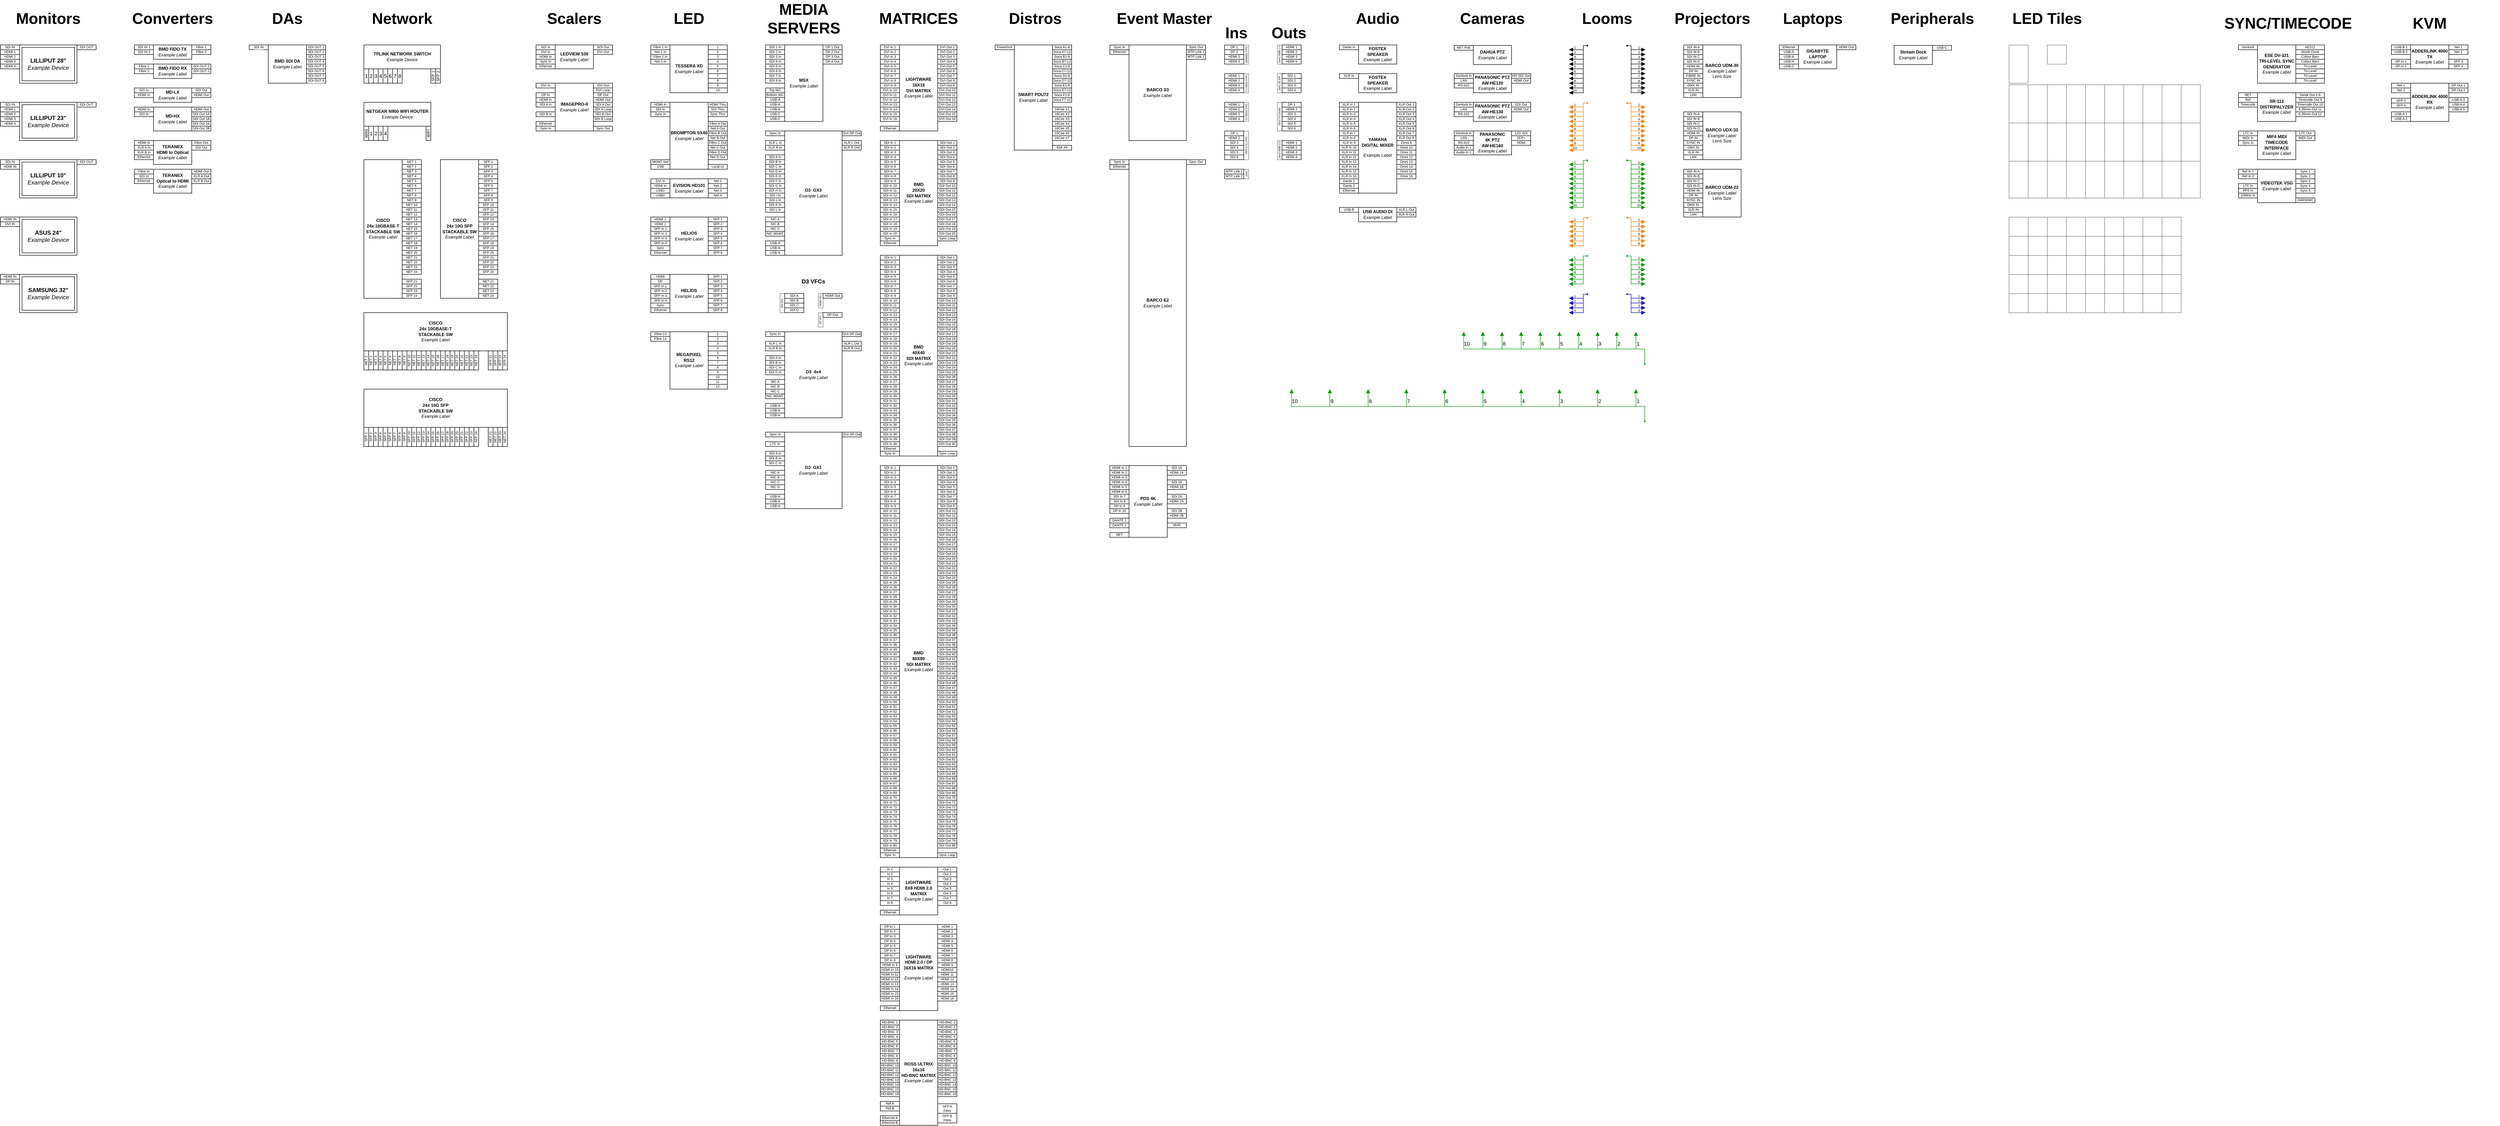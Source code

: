 <mxfile version="27.1.6">
  <diagram name="Page-1" id="yE11Em2MSEOL71LbrN_B">
    <mxGraphModel dx="1181" dy="650" grid="1" gridSize="10" guides="1" tooltips="1" connect="1" arrows="1" fold="1" page="1" pageScale="1" pageWidth="2339" pageHeight="3300" math="0" shadow="0">
      <root>
        <mxCell id="0" />
        <mxCell id="1" parent="0" />
        <mxCell id="mvR4WEJM2NBCJ84Oet6g-17" value="&lt;b&gt;&lt;font style=&quot;font-size: 32px;&quot;&gt;Monitors&lt;/font&gt;&lt;/b&gt;" style="text;strokeColor=none;align=center;fillColor=none;html=1;verticalAlign=middle;whiteSpace=wrap;rounded=0;" parent="1" vertex="1">
          <mxGeometry x="110" y="50" width="60" height="30" as="geometry" />
        </mxCell>
        <mxCell id="mvR4WEJM2NBCJ84Oet6g-19" value="" style="group" parent="1" vertex="1" connectable="0">
          <mxGeometry x="40" y="120" width="200" height="80" as="geometry" />
        </mxCell>
        <object label="HDMI 1" placeholders="1" id="mvR4WEJM2NBCJ84Oet6g-20">
          <mxCell style="rounded=0;whiteSpace=wrap;html=1;fontSize=7;points=[[0,0.5,0,0,0]];container=0;fontFamily=Helvetica;movable=1;resizable=1;rotatable=1;deletable=1;editable=1;locked=0;connectable=1;" parent="mvR4WEJM2NBCJ84Oet6g-19" vertex="1">
            <mxGeometry y="10" width="40" height="10" as="geometry" />
          </mxCell>
        </object>
        <object label="&lt;span style=&quot;font-weight: normal;&quot;&gt;HDMI 2&lt;/span&gt;" placeholders="1" id="mvR4WEJM2NBCJ84Oet6g-21">
          <mxCell style="rounded=0;whiteSpace=wrap;html=1;fontSize=7;points=[[0,0.5,0,0,0]];container=0;fontStyle=1;movable=1;resizable=1;rotatable=1;deletable=1;editable=1;locked=0;connectable=1;" parent="mvR4WEJM2NBCJ84Oet6g-19" vertex="1">
            <mxGeometry y="20" width="40" height="10" as="geometry" />
          </mxCell>
        </object>
        <mxCell id="mvR4WEJM2NBCJ84Oet6g-22" value="" style="edgeStyle=orthogonalEdgeStyle;rounded=0;orthogonalLoop=1;jettySize=auto;html=1;" parent="mvR4WEJM2NBCJ84Oet6g-19" source="mvR4WEJM2NBCJ84Oet6g-23" target="mvR4WEJM2NBCJ84Oet6g-27" edge="1">
          <mxGeometry relative="1" as="geometry" />
        </mxCell>
        <object label="HDMI 3" placeholders="1" id="mvR4WEJM2NBCJ84Oet6g-23">
          <mxCell style="rounded=0;whiteSpace=wrap;html=1;fontSize=7;points=[[0,0.5,0,0,0]];container=0;movable=1;resizable=1;rotatable=1;deletable=1;editable=1;locked=0;connectable=1;" parent="mvR4WEJM2NBCJ84Oet6g-19" vertex="1">
            <mxGeometry y="30" width="40" height="10" as="geometry" />
          </mxCell>
        </object>
        <object label="HDMI 4" placeholders="1" id="mvR4WEJM2NBCJ84Oet6g-24">
          <mxCell style="rounded=0;whiteSpace=wrap;html=1;fontSize=7;points=[[0,0.5,0,0,0]];container=0;movable=1;resizable=1;rotatable=1;deletable=1;editable=1;locked=0;connectable=1;" parent="mvR4WEJM2NBCJ84Oet6g-19" vertex="1">
            <mxGeometry y="40" width="40" height="10" as="geometry" />
          </mxCell>
        </object>
        <mxCell id="mvR4WEJM2NBCJ84Oet6g-25" value="&lt;p style=&quot;line-height: 130%; font-size: 9px;&quot;&gt;&lt;br&gt;&lt;/p&gt;" style="rounded=0;whiteSpace=wrap;html=1;points=[];fontSize=8;container=0;movable=1;resizable=1;rotatable=1;deletable=1;editable=1;locked=0;connectable=1;" parent="mvR4WEJM2NBCJ84Oet6g-19" vertex="1">
          <mxGeometry x="40" width="120" height="80" as="geometry">
            <mxRectangle x="560" y="300" width="110" height="70" as="alternateBounds" />
          </mxGeometry>
        </mxCell>
        <object label="SDI OUT" placeholders="1" id="mvR4WEJM2NBCJ84Oet6g-26">
          <mxCell style="rounded=0;whiteSpace=wrap;html=1;fontSize=7;points=[[1,0.5,0,0,0]];container=0;fontFamily=Helvetica;movable=1;resizable=1;rotatable=1;deletable=1;editable=1;locked=0;connectable=1;" parent="mvR4WEJM2NBCJ84Oet6g-19" vertex="1">
            <mxGeometry x="160" width="40" height="10" as="geometry" />
          </mxCell>
        </object>
        <mxCell id="mvR4WEJM2NBCJ84Oet6g-27" value="&lt;b&gt;LILLIPUT 28&quot;&lt;/b&gt;&lt;br&gt;&lt;i&gt;Example Device&lt;/i&gt;" style="whiteSpace=wrap;html=1;" parent="mvR4WEJM2NBCJ84Oet6g-19" vertex="1">
          <mxGeometry x="45" y="5" width="110" height="70" as="geometry" />
        </mxCell>
        <object label="SDI IN" placeholders="1" id="mvR4WEJM2NBCJ84Oet6g-28">
          <mxCell style="rounded=0;whiteSpace=wrap;html=1;fontSize=7;points=[[0,0.5,0,0,0]];container=0;movable=1;resizable=1;rotatable=1;deletable=1;editable=1;locked=0;connectable=1;" parent="mvR4WEJM2NBCJ84Oet6g-19" vertex="1">
            <mxGeometry width="40" height="10" as="geometry" />
          </mxCell>
        </object>
        <mxCell id="mvR4WEJM2NBCJ84Oet6g-29" value="" style="group" parent="1" vertex="1" connectable="0">
          <mxGeometry x="40" y="240" width="200" height="80" as="geometry" />
        </mxCell>
        <object label="HDMI 1" placeholders="1" id="mvR4WEJM2NBCJ84Oet6g-30">
          <mxCell style="rounded=0;whiteSpace=wrap;html=1;fontSize=7;points=[[0,0.5,0,0,0]];container=0;fontFamily=Helvetica;movable=1;resizable=1;rotatable=1;deletable=1;editable=1;locked=0;connectable=1;" parent="mvR4WEJM2NBCJ84Oet6g-29" vertex="1">
            <mxGeometry y="10" width="40" height="10" as="geometry" />
          </mxCell>
        </object>
        <object label="&lt;span style=&quot;font-weight: normal;&quot;&gt;HDMI 2&lt;/span&gt;" placeholders="1" id="mvR4WEJM2NBCJ84Oet6g-31">
          <mxCell style="rounded=0;whiteSpace=wrap;html=1;fontSize=7;points=[[0,0.5,0,0,0]];container=0;fontStyle=1;movable=1;resizable=1;rotatable=1;deletable=1;editable=1;locked=0;connectable=1;" parent="mvR4WEJM2NBCJ84Oet6g-29" vertex="1">
            <mxGeometry y="20" width="40" height="10" as="geometry" />
          </mxCell>
        </object>
        <mxCell id="mvR4WEJM2NBCJ84Oet6g-32" value="" style="edgeStyle=orthogonalEdgeStyle;rounded=0;orthogonalLoop=1;jettySize=auto;html=1;" parent="mvR4WEJM2NBCJ84Oet6g-29" source="mvR4WEJM2NBCJ84Oet6g-33" target="mvR4WEJM2NBCJ84Oet6g-37" edge="1">
          <mxGeometry relative="1" as="geometry" />
        </mxCell>
        <object label="HDMI 3" placeholders="1" id="mvR4WEJM2NBCJ84Oet6g-33">
          <mxCell style="rounded=0;whiteSpace=wrap;html=1;fontSize=7;points=[[0,0.5,0,0,0]];container=0;movable=1;resizable=1;rotatable=1;deletable=1;editable=1;locked=0;connectable=1;" parent="mvR4WEJM2NBCJ84Oet6g-29" vertex="1">
            <mxGeometry y="30" width="40" height="10" as="geometry" />
          </mxCell>
        </object>
        <object label="HDMI 4" placeholders="1" id="mvR4WEJM2NBCJ84Oet6g-34">
          <mxCell style="rounded=0;whiteSpace=wrap;html=1;fontSize=7;points=[[0,0.5,0,0,0]];container=0;movable=1;resizable=1;rotatable=1;deletable=1;editable=1;locked=0;connectable=1;" parent="mvR4WEJM2NBCJ84Oet6g-29" vertex="1">
            <mxGeometry y="40" width="40" height="10" as="geometry" />
          </mxCell>
        </object>
        <mxCell id="mvR4WEJM2NBCJ84Oet6g-35" value="&lt;p style=&quot;line-height: 130%; font-size: 9px;&quot;&gt;&lt;br&gt;&lt;/p&gt;" style="rounded=0;whiteSpace=wrap;html=1;points=[];fontSize=8;container=0;movable=1;resizable=1;rotatable=1;deletable=1;editable=1;locked=0;connectable=1;" parent="mvR4WEJM2NBCJ84Oet6g-29" vertex="1">
          <mxGeometry x="40" width="120" height="80" as="geometry">
            <mxRectangle x="560" y="300" width="110" height="70" as="alternateBounds" />
          </mxGeometry>
        </mxCell>
        <object label="SDI OUT" placeholders="1" id="mvR4WEJM2NBCJ84Oet6g-36">
          <mxCell style="rounded=0;whiteSpace=wrap;html=1;fontSize=7;points=[[1,0.5,0,0,0]];container=0;fontFamily=Helvetica;movable=1;resizable=1;rotatable=1;deletable=1;editable=1;locked=0;connectable=1;" parent="mvR4WEJM2NBCJ84Oet6g-29" vertex="1">
            <mxGeometry x="160" width="40" height="10" as="geometry" />
          </mxCell>
        </object>
        <mxCell id="mvR4WEJM2NBCJ84Oet6g-37" value="&lt;b&gt;LILLIPUT 23&quot;&lt;/b&gt;&lt;br&gt;&lt;i&gt;Example Device&lt;/i&gt;" style="whiteSpace=wrap;html=1;" parent="mvR4WEJM2NBCJ84Oet6g-29" vertex="1">
          <mxGeometry x="45" y="5" width="110" height="70" as="geometry" />
        </mxCell>
        <object label="SDI IN" placeholders="1" id="mvR4WEJM2NBCJ84Oet6g-38">
          <mxCell style="rounded=0;whiteSpace=wrap;html=1;fontSize=7;points=[[0,0.5,0,0,0]];container=0;movable=1;resizable=1;rotatable=1;deletable=1;editable=1;locked=0;connectable=1;" parent="mvR4WEJM2NBCJ84Oet6g-29" vertex="1">
            <mxGeometry width="40" height="10" as="geometry" />
          </mxCell>
        </object>
        <mxCell id="mvR4WEJM2NBCJ84Oet6g-39" value="" style="group" parent="1" vertex="1" connectable="0">
          <mxGeometry x="40" y="360" width="200" height="80" as="geometry" />
        </mxCell>
        <object label="HDMI IN" placeholders="1" id="mvR4WEJM2NBCJ84Oet6g-40">
          <mxCell style="rounded=0;whiteSpace=wrap;html=1;fontSize=7;points=[[0,0.5,0,0,0]];container=0;fontFamily=Helvetica;movable=1;resizable=1;rotatable=1;deletable=1;editable=1;locked=0;connectable=1;" parent="mvR4WEJM2NBCJ84Oet6g-39" vertex="1">
            <mxGeometry y="10" width="40" height="10" as="geometry" />
          </mxCell>
        </object>
        <mxCell id="mvR4WEJM2NBCJ84Oet6g-41" value="" style="edgeStyle=orthogonalEdgeStyle;rounded=0;orthogonalLoop=1;jettySize=auto;html=1;" parent="mvR4WEJM2NBCJ84Oet6g-39" target="mvR4WEJM2NBCJ84Oet6g-44" edge="1">
          <mxGeometry relative="1" as="geometry">
            <mxPoint x="40" y="35.0" as="sourcePoint" />
          </mxGeometry>
        </mxCell>
        <mxCell id="mvR4WEJM2NBCJ84Oet6g-42" value="&lt;p style=&quot;line-height: 130%; font-size: 9px;&quot;&gt;&lt;br&gt;&lt;/p&gt;" style="rounded=0;whiteSpace=wrap;html=1;points=[];fontSize=8;container=0;movable=1;resizable=1;rotatable=1;deletable=1;editable=1;locked=0;connectable=1;" parent="mvR4WEJM2NBCJ84Oet6g-39" vertex="1">
          <mxGeometry x="40" width="120" height="80" as="geometry">
            <mxRectangle x="560" y="300" width="110" height="70" as="alternateBounds" />
          </mxGeometry>
        </mxCell>
        <object label="SDI OUT" placeholders="1" id="mvR4WEJM2NBCJ84Oet6g-43">
          <mxCell style="rounded=0;whiteSpace=wrap;html=1;fontSize=7;points=[[1,0.5,0,0,0]];container=0;fontFamily=Helvetica;movable=1;resizable=1;rotatable=1;deletable=1;editable=1;locked=0;connectable=1;" parent="mvR4WEJM2NBCJ84Oet6g-39" vertex="1">
            <mxGeometry x="160" width="40" height="10" as="geometry" />
          </mxCell>
        </object>
        <mxCell id="mvR4WEJM2NBCJ84Oet6g-44" value="&lt;b&gt;LILLIPUT 10&quot;&lt;/b&gt;&lt;br&gt;&lt;i&gt;Example Device&lt;/i&gt;" style="whiteSpace=wrap;html=1;" parent="mvR4WEJM2NBCJ84Oet6g-39" vertex="1">
          <mxGeometry x="45" y="5" width="110" height="70" as="geometry" />
        </mxCell>
        <object label="SDI IN" placeholders="1" id="mvR4WEJM2NBCJ84Oet6g-45">
          <mxCell style="rounded=0;whiteSpace=wrap;html=1;fontSize=7;points=[[0,0.5,0,0,0]];container=0;movable=1;resizable=1;rotatable=1;deletable=1;editable=1;locked=0;connectable=1;" parent="mvR4WEJM2NBCJ84Oet6g-39" vertex="1">
            <mxGeometry width="40" height="10" as="geometry" />
          </mxCell>
        </object>
        <mxCell id="mvR4WEJM2NBCJ84Oet6g-46" value="" style="group" parent="1" vertex="1" connectable="0">
          <mxGeometry x="40" y="480" width="160" height="80" as="geometry" />
        </mxCell>
        <object label="DVI IN" placeholders="1" id="mvR4WEJM2NBCJ84Oet6g-47">
          <mxCell style="rounded=0;whiteSpace=wrap;html=1;fontSize=7;points=[[0,0.5,0,0,0]];container=0;fontFamily=Helvetica;movable=1;resizable=1;rotatable=1;deletable=1;editable=1;locked=0;connectable=1;" parent="mvR4WEJM2NBCJ84Oet6g-46" vertex="1">
            <mxGeometry y="10" width="40" height="10" as="geometry" />
          </mxCell>
        </object>
        <mxCell id="mvR4WEJM2NBCJ84Oet6g-48" value="" style="edgeStyle=orthogonalEdgeStyle;rounded=0;orthogonalLoop=1;jettySize=auto;html=1;" parent="mvR4WEJM2NBCJ84Oet6g-46" target="mvR4WEJM2NBCJ84Oet6g-50" edge="1">
          <mxGeometry relative="1" as="geometry">
            <mxPoint x="40" y="35" as="sourcePoint" />
          </mxGeometry>
        </mxCell>
        <mxCell id="mvR4WEJM2NBCJ84Oet6g-49" value="&lt;p style=&quot;line-height: 130%; font-size: 9px;&quot;&gt;&lt;br&gt;&lt;/p&gt;" style="rounded=0;whiteSpace=wrap;html=1;points=[];fontSize=8;container=0;movable=1;resizable=1;rotatable=1;deletable=1;editable=1;locked=0;connectable=1;" parent="mvR4WEJM2NBCJ84Oet6g-46" vertex="1">
          <mxGeometry x="40" width="120" height="80" as="geometry">
            <mxRectangle x="560" y="300" width="110" height="70" as="alternateBounds" />
          </mxGeometry>
        </mxCell>
        <mxCell id="mvR4WEJM2NBCJ84Oet6g-50" value="&lt;b&gt;ASUS 24&quot;&lt;/b&gt;&lt;br&gt;&lt;i&gt;Example Device&lt;/i&gt;" style="whiteSpace=wrap;html=1;" parent="mvR4WEJM2NBCJ84Oet6g-46" vertex="1">
          <mxGeometry x="45" y="5" width="110" height="70" as="geometry" />
        </mxCell>
        <object label="HDMI IN" placeholders="1" id="mvR4WEJM2NBCJ84Oet6g-51">
          <mxCell style="rounded=0;whiteSpace=wrap;html=1;fontSize=7;points=[[0,0.5,0,0,0]];container=0;movable=1;resizable=1;rotatable=1;deletable=1;editable=1;locked=0;connectable=1;" parent="mvR4WEJM2NBCJ84Oet6g-46" vertex="1">
            <mxGeometry width="40" height="10" as="geometry" />
          </mxCell>
        </object>
        <mxCell id="mvR4WEJM2NBCJ84Oet6g-58" value="" style="group" parent="1" vertex="1" connectable="0">
          <mxGeometry x="40" y="600" width="160" height="80" as="geometry" />
        </mxCell>
        <object label="DP IN" placeholders="1" id="mvR4WEJM2NBCJ84Oet6g-53">
          <mxCell style="rounded=0;whiteSpace=wrap;html=1;fontSize=7;points=[[0,0.5,0,0,0]];container=0;fontFamily=Helvetica;movable=1;resizable=1;rotatable=1;deletable=1;editable=1;locked=0;connectable=1;" parent="mvR4WEJM2NBCJ84Oet6g-58" vertex="1">
            <mxGeometry y="10" width="40" height="10" as="geometry" />
          </mxCell>
        </object>
        <mxCell id="mvR4WEJM2NBCJ84Oet6g-54" value="" style="edgeStyle=orthogonalEdgeStyle;rounded=0;orthogonalLoop=1;jettySize=auto;html=1;" parent="mvR4WEJM2NBCJ84Oet6g-58" target="mvR4WEJM2NBCJ84Oet6g-56" edge="1">
          <mxGeometry relative="1" as="geometry">
            <mxPoint x="40" y="35" as="sourcePoint" />
          </mxGeometry>
        </mxCell>
        <mxCell id="mvR4WEJM2NBCJ84Oet6g-55" value="&lt;p style=&quot;line-height: 130%; font-size: 9px;&quot;&gt;&lt;br&gt;&lt;/p&gt;" style="rounded=0;whiteSpace=wrap;html=1;points=[];fontSize=8;container=0;movable=1;resizable=1;rotatable=1;deletable=1;editable=1;locked=0;connectable=1;" parent="mvR4WEJM2NBCJ84Oet6g-58" vertex="1">
          <mxGeometry x="40" width="120" height="80" as="geometry">
            <mxRectangle x="560" y="300" width="110" height="70" as="alternateBounds" />
          </mxGeometry>
        </mxCell>
        <mxCell id="mvR4WEJM2NBCJ84Oet6g-56" value="&lt;b&gt;SAMSUNG 32&quot;&lt;/b&gt;&lt;br&gt;&lt;i&gt;Example Device&lt;/i&gt;" style="whiteSpace=wrap;html=1;" parent="mvR4WEJM2NBCJ84Oet6g-58" vertex="1">
          <mxGeometry x="45" y="5" width="110" height="70" as="geometry" />
        </mxCell>
        <object label="HDMI IN" placeholders="1" id="mvR4WEJM2NBCJ84Oet6g-57">
          <mxCell style="rounded=0;whiteSpace=wrap;html=1;fontSize=7;points=[[0,0.5,0,0,0]];container=0;movable=1;resizable=1;rotatable=1;deletable=1;editable=1;locked=0;connectable=1;" parent="mvR4WEJM2NBCJ84Oet6g-58" vertex="1">
            <mxGeometry width="40" height="10" as="geometry" />
          </mxCell>
        </object>
        <mxCell id="mvR4WEJM2NBCJ84Oet6g-59" value="&lt;b&gt;&lt;font style=&quot;font-size: 32px;&quot;&gt;Converters&lt;/font&gt;&lt;/b&gt;" style="text;strokeColor=none;align=center;fillColor=none;html=1;verticalAlign=middle;whiteSpace=wrap;rounded=0;" parent="1" vertex="1">
          <mxGeometry x="370" y="50" width="60" height="30" as="geometry" />
        </mxCell>
        <mxCell id="mvR4WEJM2NBCJ84Oet6g-66" value="" style="group" parent="1" vertex="1" connectable="0">
          <mxGeometry x="320" y="120" width="160" height="30" as="geometry" />
        </mxCell>
        <object label="SDI IN 1" placeholders="1" id="mvR4WEJM2NBCJ84Oet6g-61">
          <mxCell style="rounded=0;whiteSpace=wrap;html=1;fontSize=7;points=[[0,0.5,0,0,0]];container=0;fontFamily=Helvetica;movable=1;resizable=1;rotatable=1;deletable=1;editable=1;locked=0;connectable=1;" parent="mvR4WEJM2NBCJ84Oet6g-66" vertex="1">
            <mxGeometry width="40" height="10" as="geometry" />
          </mxCell>
        </object>
        <object label="&lt;span style=&quot;font-weight: normal;&quot;&gt;SDI IN 2&lt;/span&gt;" placeholders="1" id="mvR4WEJM2NBCJ84Oet6g-62">
          <mxCell style="rounded=0;whiteSpace=wrap;html=1;fontSize=7;points=[[0,0.5,0,0,0]];container=0;fontStyle=1;movable=1;resizable=1;rotatable=1;deletable=1;editable=1;locked=0;connectable=1;" parent="mvR4WEJM2NBCJ84Oet6g-66" vertex="1">
            <mxGeometry y="10" width="40" height="10" as="geometry" />
          </mxCell>
        </object>
        <mxCell id="mvR4WEJM2NBCJ84Oet6g-63" value="&lt;p style=&quot;line-height: 130%; font-size: 9px;&quot;&gt;&lt;span style=&quot;&quot;&gt;&lt;b&gt;BMD FIDO TX&lt;/b&gt;&lt;br&gt;&lt;i&gt;Example Label&lt;/i&gt;&lt;/span&gt;&lt;/p&gt;" style="rounded=0;whiteSpace=wrap;html=1;points=[];fontSize=8;container=0;movable=1;resizable=1;rotatable=1;deletable=1;editable=1;locked=0;connectable=1;" parent="mvR4WEJM2NBCJ84Oet6g-66" vertex="1">
          <mxGeometry x="40" width="80" height="30" as="geometry">
            <mxRectangle x="560" y="300" width="110" height="70" as="alternateBounds" />
          </mxGeometry>
        </mxCell>
        <object label="Fibre 1" placeholders="1" id="mvR4WEJM2NBCJ84Oet6g-64">
          <mxCell style="rounded=0;whiteSpace=wrap;html=1;fontSize=7;points=[[1,0.5,0,0,0]];container=0;fontFamily=Helvetica;movable=1;resizable=1;rotatable=1;deletable=1;editable=1;locked=0;connectable=1;" parent="mvR4WEJM2NBCJ84Oet6g-66" vertex="1">
            <mxGeometry x="120" width="40" height="10" as="geometry" />
          </mxCell>
        </object>
        <object label="Fibre 2" placeholders="1" id="mvR4WEJM2NBCJ84Oet6g-65">
          <mxCell style="rounded=0;whiteSpace=wrap;html=1;fontSize=7;points=[[1,0.5,0,0,0]];container=0;fontFamily=Helvetica;movable=1;resizable=1;rotatable=1;deletable=1;editable=1;locked=0;connectable=1;" parent="mvR4WEJM2NBCJ84Oet6g-66" vertex="1">
            <mxGeometry x="120" y="10" width="40" height="10" as="geometry" />
          </mxCell>
        </object>
        <mxCell id="mvR4WEJM2NBCJ84Oet6g-67" value="" style="group" parent="1" vertex="1" connectable="0">
          <mxGeometry x="320" y="160" width="160" height="30" as="geometry" />
        </mxCell>
        <object label="Fibre 1" placeholders="1" id="mvR4WEJM2NBCJ84Oet6g-68">
          <mxCell style="rounded=0;whiteSpace=wrap;html=1;fontSize=7;points=[[0,0.5,0,0,0]];container=0;fontFamily=Helvetica;movable=1;resizable=1;rotatable=1;deletable=1;editable=1;locked=0;connectable=1;" parent="mvR4WEJM2NBCJ84Oet6g-67" vertex="1">
            <mxGeometry width="40" height="10" as="geometry" />
          </mxCell>
        </object>
        <object label="&lt;span style=&quot;font-weight: normal;&quot;&gt;Fibre 2&lt;/span&gt;" placeholders="1" id="mvR4WEJM2NBCJ84Oet6g-69">
          <mxCell style="rounded=0;whiteSpace=wrap;html=1;fontSize=7;points=[[0,0.5,0,0,0]];container=0;fontStyle=1;movable=1;resizable=1;rotatable=1;deletable=1;editable=1;locked=0;connectable=1;" parent="mvR4WEJM2NBCJ84Oet6g-67" vertex="1">
            <mxGeometry y="10" width="40" height="10" as="geometry" />
          </mxCell>
        </object>
        <mxCell id="mvR4WEJM2NBCJ84Oet6g-70" value="&lt;p style=&quot;line-height: 130%; font-size: 9px;&quot;&gt;&lt;span style=&quot;&quot;&gt;&lt;b&gt;BMD FIDO RX&lt;/b&gt;&lt;br&gt;&lt;i&gt;Example Label&lt;/i&gt;&lt;/span&gt;&lt;/p&gt;" style="rounded=0;whiteSpace=wrap;html=1;points=[];fontSize=8;container=0;movable=1;resizable=1;rotatable=1;deletable=1;editable=1;locked=0;connectable=1;" parent="mvR4WEJM2NBCJ84Oet6g-67" vertex="1">
          <mxGeometry x="40" width="80" height="30" as="geometry">
            <mxRectangle x="560" y="300" width="110" height="70" as="alternateBounds" />
          </mxGeometry>
        </mxCell>
        <object label="SDI OUT 1" placeholders="1" id="mvR4WEJM2NBCJ84Oet6g-71">
          <mxCell style="rounded=0;whiteSpace=wrap;html=1;fontSize=7;points=[[1,0.5,0,0,0]];container=0;fontFamily=Helvetica;movable=1;resizable=1;rotatable=1;deletable=1;editable=1;locked=0;connectable=1;" parent="mvR4WEJM2NBCJ84Oet6g-67" vertex="1">
            <mxGeometry x="120" width="40" height="10" as="geometry" />
          </mxCell>
        </object>
        <object label="SDI OUT 2" placeholders="1" id="mvR4WEJM2NBCJ84Oet6g-72">
          <mxCell style="rounded=0;whiteSpace=wrap;html=1;fontSize=7;points=[[1,0.5,0,0,0]];container=0;fontFamily=Helvetica;movable=1;resizable=1;rotatable=1;deletable=1;editable=1;locked=0;connectable=1;" parent="mvR4WEJM2NBCJ84Oet6g-67" vertex="1">
            <mxGeometry x="120" y="10" width="40" height="10" as="geometry" />
          </mxCell>
        </object>
        <mxCell id="mvR4WEJM2NBCJ84Oet6g-74" value="" style="group" parent="1" vertex="1" connectable="0">
          <mxGeometry x="320" y="210" width="160" height="30" as="geometry" />
        </mxCell>
        <object label="SDI In" placeholders="1" id="mvR4WEJM2NBCJ84Oet6g-75">
          <mxCell style="rounded=0;whiteSpace=wrap;html=1;fontSize=7;points=[[0,0.5,0,0,0]];container=0;fontFamily=Helvetica;movable=1;resizable=1;rotatable=1;deletable=1;editable=1;locked=0;connectable=1;" parent="mvR4WEJM2NBCJ84Oet6g-74" vertex="1">
            <mxGeometry width="40" height="10" as="geometry" />
          </mxCell>
        </object>
        <object label="&lt;span style=&quot;font-weight: normal;&quot;&gt;HDMI In&lt;/span&gt;" placeholders="1" id="mvR4WEJM2NBCJ84Oet6g-76">
          <mxCell style="rounded=0;whiteSpace=wrap;html=1;fontSize=7;points=[[0,0.5,0,0,0]];container=0;fontStyle=1;movable=1;resizable=1;rotatable=1;deletable=1;editable=1;locked=0;connectable=1;" parent="mvR4WEJM2NBCJ84Oet6g-74" vertex="1">
            <mxGeometry y="10" width="40" height="10" as="geometry" />
          </mxCell>
        </object>
        <mxCell id="mvR4WEJM2NBCJ84Oet6g-77" value="&lt;p style=&quot;line-height: 130%; font-size: 9px;&quot;&gt;&lt;span style=&quot;font-size: 9px;&quot;&gt;&lt;b style=&quot;font-size: 9px;&quot;&gt;MD-LX&lt;/b&gt;&lt;br style=&quot;font-size: 9px;&quot;&gt;&lt;i style=&quot;font-size: 9px;&quot;&gt;Example Label&lt;/i&gt;&lt;br style=&quot;font-size: 9px;&quot;&gt;&lt;/span&gt;&lt;/p&gt;" style="rounded=0;whiteSpace=wrap;html=1;points=[];fontSize=9;container=0;movable=1;resizable=1;rotatable=1;deletable=1;editable=1;locked=0;connectable=1;" parent="mvR4WEJM2NBCJ84Oet6g-74" vertex="1">
          <mxGeometry x="40" width="80" height="30" as="geometry">
            <mxRectangle x="560" y="300" width="110" height="70" as="alternateBounds" />
          </mxGeometry>
        </mxCell>
        <object label="SDI Out" placeholders="1" id="mvR4WEJM2NBCJ84Oet6g-78">
          <mxCell style="rounded=0;whiteSpace=wrap;html=1;fontSize=7;points=[[1,0.5,0,0,0]];container=0;fontFamily=Helvetica;movable=1;resizable=1;rotatable=1;deletable=1;editable=1;locked=0;connectable=1;" parent="mvR4WEJM2NBCJ84Oet6g-74" vertex="1">
            <mxGeometry x="120" width="40" height="10" as="geometry" />
          </mxCell>
        </object>
        <object label="HDMI Out" placeholders="1" id="mvR4WEJM2NBCJ84Oet6g-79">
          <mxCell style="rounded=0;whiteSpace=wrap;html=1;fontSize=7;points=[[1,0.5,0,0,0]];container=0;fontFamily=Helvetica;movable=1;resizable=1;rotatable=1;deletable=1;editable=1;locked=0;connectable=1;" parent="mvR4WEJM2NBCJ84Oet6g-74" vertex="1">
            <mxGeometry x="120" y="10" width="40" height="10" as="geometry" />
          </mxCell>
        </object>
        <mxCell id="mvR4WEJM2NBCJ84Oet6g-90" value="" style="group" parent="1" vertex="1" connectable="0">
          <mxGeometry x="320" y="250" width="160" height="50" as="geometry" />
        </mxCell>
        <object label="SDI In" placeholders="1" id="mvR4WEJM2NBCJ84Oet6g-81">
          <mxCell style="rounded=0;whiteSpace=wrap;html=1;fontSize=7;points=[[0,0.5,0,0,0]];container=0;fontFamily=Helvetica;movable=1;resizable=1;rotatable=1;deletable=1;editable=1;locked=0;connectable=1;" parent="mvR4WEJM2NBCJ84Oet6g-90" vertex="1">
            <mxGeometry y="10" width="40" height="10" as="geometry" />
          </mxCell>
        </object>
        <object label="&lt;span style=&quot;font-weight: normal;&quot;&gt;HDMI In&lt;/span&gt;" placeholders="1" id="mvR4WEJM2NBCJ84Oet6g-82">
          <mxCell style="rounded=0;whiteSpace=wrap;html=1;fontSize=7;points=[[0,0.5,0,0,0]];container=0;fontStyle=1;movable=1;resizable=1;rotatable=1;deletable=1;editable=1;locked=0;connectable=1;" parent="mvR4WEJM2NBCJ84Oet6g-90" vertex="1">
            <mxGeometry width="40" height="10" as="geometry" />
          </mxCell>
        </object>
        <mxCell id="mvR4WEJM2NBCJ84Oet6g-83" value="&lt;p style=&quot;line-height: 130%; font-size: 9px;&quot;&gt;&lt;span style=&quot;&quot;&gt;&lt;b&gt;MD-HX&lt;/b&gt;&lt;br style=&quot;&quot;&gt;&lt;i&gt;Example Label&lt;/i&gt;&lt;br&gt;&lt;/span&gt;&lt;/p&gt;" style="rounded=0;whiteSpace=wrap;html=1;points=[];fontSize=8;container=0;movable=1;resizable=1;rotatable=1;deletable=1;editable=1;locked=0;connectable=1;" parent="mvR4WEJM2NBCJ84Oet6g-90" vertex="1">
          <mxGeometry x="40" width="80" height="50" as="geometry">
            <mxRectangle x="560" y="300" width="110" height="70" as="alternateBounds" />
          </mxGeometry>
        </mxCell>
        <object label="SDI Out 1A" placeholders="1" id="mvR4WEJM2NBCJ84Oet6g-84">
          <mxCell style="rounded=0;whiteSpace=wrap;html=1;fontSize=7;points=[[1,0.5,0,0,0]];container=0;fontFamily=Helvetica;movable=1;resizable=1;rotatable=1;deletable=1;editable=1;locked=0;connectable=1;" parent="mvR4WEJM2NBCJ84Oet6g-90" vertex="1">
            <mxGeometry x="120" y="10" width="40" height="10" as="geometry" />
          </mxCell>
        </object>
        <object label="HDMI Out" placeholders="1" id="mvR4WEJM2NBCJ84Oet6g-85">
          <mxCell style="rounded=0;whiteSpace=wrap;html=1;fontSize=7;points=[[1,0.5,0,0,0]];container=0;fontFamily=Helvetica;movable=1;resizable=1;rotatable=1;deletable=1;editable=1;locked=0;connectable=1;" parent="mvR4WEJM2NBCJ84Oet6g-90" vertex="1">
            <mxGeometry x="120" width="40" height="10" as="geometry" />
          </mxCell>
        </object>
        <object label="SDI Out 1B" placeholders="1" id="mvR4WEJM2NBCJ84Oet6g-87">
          <mxCell style="rounded=0;whiteSpace=wrap;html=1;fontSize=7;points=[[1,0.5,0,0,0]];container=0;fontFamily=Helvetica;movable=1;resizable=1;rotatable=1;deletable=1;editable=1;locked=0;connectable=1;" parent="mvR4WEJM2NBCJ84Oet6g-90" vertex="1">
            <mxGeometry x="120" y="20" width="40" height="10" as="geometry" />
          </mxCell>
        </object>
        <object label="SDI Out 2A" placeholders="1" id="mvR4WEJM2NBCJ84Oet6g-88">
          <mxCell style="rounded=0;whiteSpace=wrap;html=1;fontSize=7;points=[[1,0.5,0,0,0]];container=0;fontFamily=Helvetica;movable=1;resizable=1;rotatable=1;deletable=1;editable=1;locked=0;connectable=1;" parent="mvR4WEJM2NBCJ84Oet6g-90" vertex="1">
            <mxGeometry x="120" y="30" width="40" height="10" as="geometry" />
          </mxCell>
        </object>
        <object label="SDI Out 2B" placeholders="1" id="mvR4WEJM2NBCJ84Oet6g-89">
          <mxCell style="rounded=0;whiteSpace=wrap;html=1;fontSize=7;points=[[1,0.5,0,0,0]];container=0;fontFamily=Helvetica;movable=1;resizable=1;rotatable=1;deletable=1;editable=1;locked=0;connectable=1;" parent="mvR4WEJM2NBCJ84Oet6g-90" vertex="1">
            <mxGeometry x="120" y="40" width="40" height="10" as="geometry" />
          </mxCell>
        </object>
        <mxCell id="mvR4WEJM2NBCJ84Oet6g-102" value="" style="group" parent="1" vertex="1" connectable="0">
          <mxGeometry x="320" y="320" width="160" height="50" as="geometry" />
        </mxCell>
        <object label="XLR A In" placeholders="1" id="mvR4WEJM2NBCJ84Oet6g-92">
          <mxCell style="rounded=0;whiteSpace=wrap;html=1;fontSize=7;points=[[0,0.5,0,0,0]];container=0;fontFamily=Helvetica;movable=1;resizable=1;rotatable=1;deletable=1;editable=1;locked=0;connectable=1;" parent="mvR4WEJM2NBCJ84Oet6g-102" vertex="1">
            <mxGeometry y="10" width="40" height="10" as="geometry" />
          </mxCell>
        </object>
        <object label="&lt;span style=&quot;font-weight: normal;&quot;&gt;HDMI In&lt;/span&gt;" placeholders="1" id="mvR4WEJM2NBCJ84Oet6g-93">
          <mxCell style="rounded=0;whiteSpace=wrap;html=1;fontSize=7;points=[[0,0.5,0,0,0]];container=0;fontStyle=1;movable=1;resizable=1;rotatable=1;deletable=1;editable=1;locked=0;connectable=1;" parent="mvR4WEJM2NBCJ84Oet6g-102" vertex="1">
            <mxGeometry width="40" height="10" as="geometry" />
          </mxCell>
        </object>
        <mxCell id="mvR4WEJM2NBCJ84Oet6g-94" value="&lt;p style=&quot;line-height: 130%; font-size: 9px;&quot;&gt;&lt;span style=&quot;&quot;&gt;&lt;b&gt;TERANEX&lt;/b&gt;&lt;br&gt;&lt;b&gt;HDMI to Optical&lt;br&gt;&lt;/b&gt;&lt;/span&gt;&lt;i style=&quot;background-color: initial;&quot;&gt;Example Label&lt;/i&gt;&lt;/p&gt;" style="rounded=0;whiteSpace=wrap;html=1;points=[];fontSize=8;container=0;movable=1;resizable=1;rotatable=1;deletable=1;editable=1;locked=0;connectable=1;" parent="mvR4WEJM2NBCJ84Oet6g-102" vertex="1">
          <mxGeometry x="40" width="80" height="50" as="geometry">
            <mxRectangle x="560" y="300" width="110" height="70" as="alternateBounds" />
          </mxGeometry>
        </mxCell>
        <object label="SDI Out" placeholders="1" id="mvR4WEJM2NBCJ84Oet6g-95">
          <mxCell style="rounded=0;whiteSpace=wrap;html=1;fontSize=7;points=[[1,0.5,0,0,0]];container=0;fontFamily=Helvetica;movable=1;resizable=1;rotatable=1;deletable=1;editable=1;locked=0;connectable=1;" parent="mvR4WEJM2NBCJ84Oet6g-102" vertex="1">
            <mxGeometry x="120" y="10" width="40" height="10" as="geometry" />
          </mxCell>
        </object>
        <object label="Fibre Out" placeholders="1" id="mvR4WEJM2NBCJ84Oet6g-96">
          <mxCell style="rounded=0;whiteSpace=wrap;html=1;fontSize=7;points=[[1,0.5,0,0,0]];container=0;fontFamily=Helvetica;movable=1;resizable=1;rotatable=1;deletable=1;editable=1;locked=0;connectable=1;" parent="mvR4WEJM2NBCJ84Oet6g-102" vertex="1">
            <mxGeometry x="120" width="40" height="10" as="geometry" />
          </mxCell>
        </object>
        <object label="XLR B In" placeholders="1" id="mvR4WEJM2NBCJ84Oet6g-100">
          <mxCell style="rounded=0;whiteSpace=wrap;html=1;fontSize=7;points=[[0,0.5,0,0,0]];container=0;fontFamily=Helvetica;movable=1;resizable=1;rotatable=1;deletable=1;editable=1;locked=0;connectable=1;" parent="mvR4WEJM2NBCJ84Oet6g-102" vertex="1">
            <mxGeometry y="20" width="40" height="10" as="geometry" />
          </mxCell>
        </object>
        <object label="Ethernet" placeholders="1" id="mvR4WEJM2NBCJ84Oet6g-101">
          <mxCell style="rounded=0;whiteSpace=wrap;html=1;fontSize=7;points=[[0,0.5,0,0,0]];container=0;fontFamily=Helvetica;movable=1;resizable=1;rotatable=1;deletable=1;editable=1;locked=0;connectable=1;" parent="mvR4WEJM2NBCJ84Oet6g-102" vertex="1">
            <mxGeometry y="30" width="40" height="10" as="geometry" />
          </mxCell>
        </object>
        <mxCell id="mvR4WEJM2NBCJ84Oet6g-113" value="" style="group" parent="1" vertex="1" connectable="0">
          <mxGeometry x="320" y="380" width="160" height="50" as="geometry" />
        </mxCell>
        <object label="&lt;span style=&quot;font-weight: normal;&quot;&gt;Fibre In&lt;/span&gt;" placeholders="1" id="mvR4WEJM2NBCJ84Oet6g-105">
          <mxCell style="rounded=0;whiteSpace=wrap;html=1;fontSize=7;points=[[0,0.5,0,0,0]];container=0;fontStyle=1;movable=1;resizable=1;rotatable=1;deletable=1;editable=1;locked=0;connectable=1;" parent="mvR4WEJM2NBCJ84Oet6g-113" vertex="1">
            <mxGeometry width="40" height="10" as="geometry" />
          </mxCell>
        </object>
        <mxCell id="mvR4WEJM2NBCJ84Oet6g-106" value="&lt;p style=&quot;line-height: 130%; font-size: 9px;&quot;&gt;&lt;span style=&quot;&quot;&gt;&lt;b&gt;TERANEX&lt;br&gt;&lt;/b&gt;&lt;b&gt;Optical to HDMI&lt;br&gt;&lt;/b&gt;&lt;/span&gt;&lt;i style=&quot;background-color: initial;&quot;&gt;Example Label&lt;/i&gt;&lt;/p&gt;" style="rounded=0;whiteSpace=wrap;html=1;points=[];fontSize=8;container=0;movable=1;resizable=1;rotatable=1;deletable=1;editable=1;locked=0;connectable=1;" parent="mvR4WEJM2NBCJ84Oet6g-113" vertex="1">
          <mxGeometry x="40" width="80" height="50" as="geometry">
            <mxRectangle x="560" y="300" width="110" height="70" as="alternateBounds" />
          </mxGeometry>
        </mxCell>
        <object label="XLR A Out" placeholders="1" id="mvR4WEJM2NBCJ84Oet6g-107">
          <mxCell style="rounded=0;whiteSpace=wrap;html=1;fontSize=7;points=[[1,0.5,0,0,0]];container=0;fontFamily=Helvetica;movable=1;resizable=1;rotatable=1;deletable=1;editable=1;locked=0;connectable=1;" parent="mvR4WEJM2NBCJ84Oet6g-113" vertex="1">
            <mxGeometry x="120" y="10" width="40" height="10" as="geometry" />
          </mxCell>
        </object>
        <object label="HDMI Out" placeholders="1" id="mvR4WEJM2NBCJ84Oet6g-108">
          <mxCell style="rounded=0;whiteSpace=wrap;html=1;fontSize=7;points=[[1,0.5,0,0,0]];container=0;fontFamily=Helvetica;movable=1;resizable=1;rotatable=1;deletable=1;editable=1;locked=0;connectable=1;" parent="mvR4WEJM2NBCJ84Oet6g-113" vertex="1">
            <mxGeometry x="120" width="40" height="10" as="geometry" />
          </mxCell>
        </object>
        <object label="Ethernet" placeholders="1" id="mvR4WEJM2NBCJ84Oet6g-110">
          <mxCell style="rounded=0;whiteSpace=wrap;html=1;fontSize=7;points=[[0,0.5,0,0,0]];container=0;fontFamily=Helvetica;movable=1;resizable=1;rotatable=1;deletable=1;editable=1;locked=0;connectable=1;" parent="mvR4WEJM2NBCJ84Oet6g-113" vertex="1">
            <mxGeometry y="20" width="40" height="10" as="geometry" />
          </mxCell>
        </object>
        <object label="&lt;span style=&quot;font-weight: normal;&quot;&gt;SDI In&lt;/span&gt;" placeholders="1" id="mvR4WEJM2NBCJ84Oet6g-111">
          <mxCell style="rounded=0;whiteSpace=wrap;html=1;fontSize=7;points=[[0,0.5,0,0,0]];container=0;fontStyle=1;movable=1;resizable=1;rotatable=1;deletable=1;editable=1;locked=0;connectable=1;" parent="mvR4WEJM2NBCJ84Oet6g-113" vertex="1">
            <mxGeometry y="10" width="40" height="10" as="geometry" />
          </mxCell>
        </object>
        <object label="XLR B Out" placeholders="1" id="mvR4WEJM2NBCJ84Oet6g-112">
          <mxCell style="rounded=0;whiteSpace=wrap;html=1;fontSize=7;points=[[1,0.5,0,0,0]];container=0;fontFamily=Helvetica;movable=1;resizable=1;rotatable=1;deletable=1;editable=1;locked=0;connectable=1;" parent="mvR4WEJM2NBCJ84Oet6g-113" vertex="1">
            <mxGeometry x="120" y="20" width="40" height="10" as="geometry" />
          </mxCell>
        </object>
        <mxCell id="mvR4WEJM2NBCJ84Oet6g-133" value="&lt;b&gt;&lt;font style=&quot;font-size: 32px;&quot;&gt;DAs&lt;/font&gt;&lt;/b&gt;" style="text;strokeColor=none;align=center;fillColor=none;html=1;verticalAlign=middle;whiteSpace=wrap;rounded=0;" parent="1" vertex="1">
          <mxGeometry x="610" y="50" width="60" height="30" as="geometry" />
        </mxCell>
        <mxCell id="mvR4WEJM2NBCJ84Oet6g-134" value="" style="group;rounded=0;fontFamily=Helvetica;fontSize=11;fontColor=default;labelBackgroundColor=default;" parent="1" vertex="1" connectable="0">
          <mxGeometry x="560" y="120" width="160" height="80" as="geometry" />
        </mxCell>
        <object label="SDI IN" placeholders="1" id="mvR4WEJM2NBCJ84Oet6g-135">
          <mxCell style="rounded=0;whiteSpace=wrap;html=1;fontSize=7;points=[[0,0.5,0,0,0]];container=0;fontFamily=Helvetica;movable=1;resizable=1;rotatable=1;deletable=1;editable=1;locked=0;connectable=1;fontColor=default;labelBackgroundColor=default;" parent="mvR4WEJM2NBCJ84Oet6g-134" vertex="1">
            <mxGeometry width="40" height="10" as="geometry" />
          </mxCell>
        </object>
        <mxCell id="mvR4WEJM2NBCJ84Oet6g-136" value="&lt;p style=&quot;line-height: 130%; font-size: 9px;&quot;&gt;&lt;b&gt;BMD SDI DA&lt;br&gt;&lt;/b&gt;&lt;span style=&quot;background-color: initial;&quot;&gt;&lt;i&gt;Example Label&lt;/i&gt;&lt;/span&gt;&lt;/p&gt;" style="rounded=0;whiteSpace=wrap;html=1;points=[];fontSize=8;container=0;movable=1;resizable=1;rotatable=1;deletable=1;editable=1;locked=0;connectable=1;fontFamily=Helvetica;fontColor=default;labelBackgroundColor=default;" parent="mvR4WEJM2NBCJ84Oet6g-134" vertex="1">
          <mxGeometry x="40" width="80" height="80" as="geometry">
            <mxRectangle x="560" y="300" width="110" height="70" as="alternateBounds" />
          </mxGeometry>
        </mxCell>
        <object label="SDI OUT 1" placeholders="1" id="mvR4WEJM2NBCJ84Oet6g-137">
          <mxCell style="rounded=0;whiteSpace=wrap;html=1;fontSize=7;points=[[1,0.5,0,0,0]];container=0;fontFamily=Helvetica;movable=1;resizable=1;rotatable=1;deletable=1;editable=1;locked=0;connectable=1;fontColor=default;labelBackgroundColor=default;" parent="mvR4WEJM2NBCJ84Oet6g-134" vertex="1">
            <mxGeometry x="120" width="40" height="10" as="geometry" />
          </mxCell>
        </object>
        <object label="SDI OUT 2" placeholders="1" id="mvR4WEJM2NBCJ84Oet6g-138">
          <mxCell style="rounded=0;whiteSpace=wrap;html=1;fontSize=7;points=[[1,0.5,0,0,0]];container=0;fontFamily=Helvetica;movable=1;resizable=1;rotatable=1;deletable=1;editable=1;locked=0;connectable=1;fontColor=default;labelBackgroundColor=default;" parent="mvR4WEJM2NBCJ84Oet6g-134" vertex="1">
            <mxGeometry x="120" y="10" width="40" height="10" as="geometry" />
          </mxCell>
        </object>
        <object label="SDI OUT 3" placeholders="1" id="mvR4WEJM2NBCJ84Oet6g-139">
          <mxCell style="rounded=0;whiteSpace=wrap;html=1;fontSize=7;points=[[1,0.5,0,0,0]];container=0;fontFamily=Helvetica;movable=1;resizable=1;rotatable=1;deletable=1;editable=1;locked=0;connectable=1;fontColor=default;labelBackgroundColor=default;" parent="mvR4WEJM2NBCJ84Oet6g-134" vertex="1">
            <mxGeometry x="120" y="20" width="40" height="10" as="geometry" />
          </mxCell>
        </object>
        <object label="SDI OUT 4" placeholders="1" id="mvR4WEJM2NBCJ84Oet6g-140">
          <mxCell style="rounded=0;whiteSpace=wrap;html=1;fontSize=7;points=[[1,0.5,0,0,0]];container=0;fontFamily=Helvetica;movable=1;resizable=1;rotatable=1;deletable=1;editable=1;locked=0;connectable=1;fontColor=default;labelBackgroundColor=default;" parent="mvR4WEJM2NBCJ84Oet6g-134" vertex="1">
            <mxGeometry x="120" y="30" width="40" height="10" as="geometry" />
          </mxCell>
        </object>
        <object label="SDI OUT 5" placeholders="1" id="mvR4WEJM2NBCJ84Oet6g-141">
          <mxCell style="rounded=0;whiteSpace=wrap;html=1;fontSize=7;points=[[1,0.5,0,0,0]];container=0;fontFamily=Helvetica;movable=1;resizable=1;rotatable=1;deletable=1;editable=1;locked=0;connectable=1;fontColor=default;labelBackgroundColor=default;" parent="mvR4WEJM2NBCJ84Oet6g-134" vertex="1">
            <mxGeometry x="120" y="40" width="40" height="10" as="geometry" />
          </mxCell>
        </object>
        <object label="SDI OUT 6" placeholders="1" id="mvR4WEJM2NBCJ84Oet6g-142">
          <mxCell style="rounded=0;whiteSpace=wrap;html=1;fontSize=7;points=[[1,0.5,0,0,0]];container=0;fontFamily=Helvetica;movable=1;resizable=1;rotatable=1;deletable=1;editable=1;locked=0;connectable=1;fontColor=default;labelBackgroundColor=default;" parent="mvR4WEJM2NBCJ84Oet6g-134" vertex="1">
            <mxGeometry x="120" y="50" width="40" height="10" as="geometry" />
          </mxCell>
        </object>
        <object label="SDI OUT 7" placeholders="1" id="mvR4WEJM2NBCJ84Oet6g-143">
          <mxCell style="rounded=0;whiteSpace=wrap;html=1;fontSize=7;points=[[1,0.5,0,0,0]];container=0;fontFamily=Helvetica;movable=1;resizable=1;rotatable=1;deletable=1;editable=1;locked=0;connectable=1;fontColor=default;labelBackgroundColor=default;" parent="mvR4WEJM2NBCJ84Oet6g-134" vertex="1">
            <mxGeometry x="120" y="60" width="40" height="10" as="geometry" />
          </mxCell>
        </object>
        <object label="SDI OUT 8" placeholders="1" id="mvR4WEJM2NBCJ84Oet6g-144">
          <mxCell style="rounded=0;whiteSpace=wrap;html=1;fontSize=7;points=[[1,0.5,0,0,0]];container=0;fontFamily=Helvetica;movable=1;resizable=1;rotatable=1;deletable=1;editable=1;locked=0;connectable=1;fontColor=default;labelBackgroundColor=default;" parent="mvR4WEJM2NBCJ84Oet6g-134" vertex="1">
            <mxGeometry x="120" y="70" width="40" height="10" as="geometry" />
          </mxCell>
        </object>
        <mxCell id="mvR4WEJM2NBCJ84Oet6g-205" value="&lt;b&gt;&lt;font style=&quot;font-size: 32px;&quot;&gt;Network&lt;/font&gt;&lt;/b&gt;" style="text;strokeColor=none;align=center;fillColor=none;html=1;verticalAlign=middle;whiteSpace=wrap;rounded=0;" parent="1" vertex="1">
          <mxGeometry x="850" y="50" width="60" height="30" as="geometry" />
        </mxCell>
        <mxCell id="mvR4WEJM2NBCJ84Oet6g-212" value="" style="group" parent="1" vertex="1" connectable="0">
          <mxGeometry x="800" y="120" width="160" height="80" as="geometry" />
        </mxCell>
        <mxCell id="mvR4WEJM2NBCJ84Oet6g-181" value="&lt;p style=&quot;line-height: 130%; font-size: 9px;&quot;&gt;&lt;b&gt;TPLINK NETWORK SWITCH&lt;/b&gt;&lt;br&gt;&lt;i&gt;Example Device&lt;/i&gt;&lt;/p&gt;" style="rounded=0;whiteSpace=wrap;html=1;points=[];fontSize=8;container=0;movable=1;resizable=1;rotatable=1;deletable=1;editable=1;locked=0;connectable=1;fontFamily=Helvetica;fontColor=default;labelBackgroundColor=none;" parent="mvR4WEJM2NBCJ84Oet6g-212" vertex="1">
          <mxGeometry width="160" height="50" as="geometry">
            <mxRectangle x="560" y="300" width="110" height="70" as="alternateBounds" />
          </mxGeometry>
        </mxCell>
        <mxCell id="mvR4WEJM2NBCJ84Oet6g-182" value="1" style="rounded=0;whiteSpace=wrap;html=1;fontFamily=Helvetica;fontSize=11;fontColor=default;labelBackgroundColor=default;points=[[0.5,1,0,0,0]];" parent="mvR4WEJM2NBCJ84Oet6g-212" vertex="1">
          <mxGeometry y="50" width="10" height="30" as="geometry" />
        </mxCell>
        <mxCell id="mvR4WEJM2NBCJ84Oet6g-183" value="2" style="rounded=0;whiteSpace=wrap;html=1;fontFamily=Helvetica;fontSize=11;fontColor=default;labelBackgroundColor=default;points=[[0.5,1,0,0,0]];fontStyle=0" parent="mvR4WEJM2NBCJ84Oet6g-212" vertex="1">
          <mxGeometry x="10" y="50" width="10" height="30" as="geometry" />
        </mxCell>
        <mxCell id="mvR4WEJM2NBCJ84Oet6g-184" value="3" style="rounded=0;whiteSpace=wrap;html=1;fontFamily=Helvetica;fontSize=11;fontColor=default;labelBackgroundColor=default;points=[[0.5,1,0,0,0]];" parent="mvR4WEJM2NBCJ84Oet6g-212" vertex="1">
          <mxGeometry x="20" y="50" width="10" height="30" as="geometry" />
        </mxCell>
        <mxCell id="mvR4WEJM2NBCJ84Oet6g-185" value="4" style="rounded=0;whiteSpace=wrap;html=1;fontFamily=Helvetica;fontSize=11;fontColor=default;labelBackgroundColor=default;points=[[0.5,1,0,0,0]];" parent="mvR4WEJM2NBCJ84Oet6g-212" vertex="1">
          <mxGeometry x="30" y="50" width="10" height="30" as="geometry" />
        </mxCell>
        <mxCell id="mvR4WEJM2NBCJ84Oet6g-186" value="5" style="rounded=0;whiteSpace=wrap;html=1;fontFamily=Helvetica;fontSize=11;fontColor=default;labelBackgroundColor=default;points=[[0.5,1,0,0,0]];" parent="mvR4WEJM2NBCJ84Oet6g-212" vertex="1">
          <mxGeometry x="40" y="50" width="10" height="30" as="geometry" />
        </mxCell>
        <mxCell id="mvR4WEJM2NBCJ84Oet6g-187" value="6" style="rounded=0;whiteSpace=wrap;html=1;fontFamily=Helvetica;fontSize=11;fontColor=default;labelBackgroundColor=default;points=[[0.5,1,0,0,0]];" parent="mvR4WEJM2NBCJ84Oet6g-212" vertex="1">
          <mxGeometry x="50" y="50" width="10" height="30" as="geometry" />
        </mxCell>
        <mxCell id="mvR4WEJM2NBCJ84Oet6g-188" value="7" style="rounded=0;whiteSpace=wrap;html=1;fontFamily=Helvetica;fontSize=11;fontColor=default;labelBackgroundColor=default;points=[[0.5,1,0,0,0]];" parent="mvR4WEJM2NBCJ84Oet6g-212" vertex="1">
          <mxGeometry x="60" y="50" width="10" height="30" as="geometry" />
        </mxCell>
        <mxCell id="mvR4WEJM2NBCJ84Oet6g-189" value="8" style="rounded=0;whiteSpace=wrap;html=1;fontFamily=Helvetica;fontSize=11;fontColor=default;labelBackgroundColor=default;points=[[0.5,1,0,0,0]];" parent="mvR4WEJM2NBCJ84Oet6g-212" vertex="1">
          <mxGeometry x="70" y="50" width="10" height="30" as="geometry" />
        </mxCell>
        <mxCell id="mvR4WEJM2NBCJ84Oet6g-210" value="SFP 1" style="whiteSpace=wrap;html=1;fontFamily=Helvetica;fontSize=8;fontColor=default;labelBackgroundColor=none;points=[[0,0.5,0,0,0]];rotation=-90;" parent="mvR4WEJM2NBCJ84Oet6g-212" vertex="1">
          <mxGeometry x="130" y="60" width="30" height="10" as="geometry" />
        </mxCell>
        <mxCell id="mvR4WEJM2NBCJ84Oet6g-211" value="SFP 2" style="whiteSpace=wrap;html=1;fontFamily=Helvetica;fontSize=8;fontColor=default;labelBackgroundColor=none;points=[[0,0.5,0,0,0]];rotation=-90;" parent="mvR4WEJM2NBCJ84Oet6g-212" vertex="1">
          <mxGeometry x="140" y="60" width="30" height="10" as="geometry" />
        </mxCell>
        <mxCell id="mvR4WEJM2NBCJ84Oet6g-257" value="" style="rhombus;whiteSpace=wrap;html=1;fontFamily=Helvetica;fontSize=11;fontColor=default;labelBackgroundColor=default;points=[[0,0.5,0,0,0],[1,0.5,0,0,0]];" parent="1" vertex="1">
          <mxGeometry x="1195" y="135.12" as="geometry" />
        </mxCell>
        <mxCell id="mvR4WEJM2NBCJ84Oet6g-423" value="" style="group" parent="1" vertex="1" connectable="0">
          <mxGeometry x="800" y="240" width="140" height="80" as="geometry" />
        </mxCell>
        <mxCell id="mvR4WEJM2NBCJ84Oet6g-411" value="&lt;p style=&quot;line-height: 130%; font-size: 9px;&quot;&gt;&lt;b&gt;NETGEAR N900 WIFI ROUTER&lt;/b&gt;&lt;br&gt;&lt;i&gt;Example Device&lt;/i&gt;&lt;/p&gt;" style="rounded=0;whiteSpace=wrap;html=1;points=[];fontSize=8;container=0;movable=1;resizable=1;rotatable=1;deletable=1;editable=1;locked=0;connectable=1;fontFamily=Helvetica;fontColor=default;labelBackgroundColor=none;" parent="mvR4WEJM2NBCJ84Oet6g-423" vertex="1">
          <mxGeometry width="140" height="50" as="geometry">
            <mxRectangle x="560" y="300" width="110" height="70" as="alternateBounds" />
          </mxGeometry>
        </mxCell>
        <mxCell id="mvR4WEJM2NBCJ84Oet6g-413" value="1" style="rounded=0;whiteSpace=wrap;html=1;fontFamily=Helvetica;fontSize=11;fontColor=default;labelBackgroundColor=default;points=[[0.5,1,0,0,0]];fontStyle=0" parent="mvR4WEJM2NBCJ84Oet6g-423" vertex="1">
          <mxGeometry x="10" y="50" width="10" height="30" as="geometry" />
        </mxCell>
        <mxCell id="mvR4WEJM2NBCJ84Oet6g-414" value="2" style="rounded=0;whiteSpace=wrap;html=1;fontFamily=Helvetica;fontSize=11;fontColor=default;labelBackgroundColor=default;points=[[0.5,1,0,0,0]];" parent="mvR4WEJM2NBCJ84Oet6g-423" vertex="1">
          <mxGeometry x="20" y="50" width="10" height="30" as="geometry" />
        </mxCell>
        <mxCell id="mvR4WEJM2NBCJ84Oet6g-415" value="3" style="rounded=0;whiteSpace=wrap;html=1;fontFamily=Helvetica;fontSize=11;fontColor=default;labelBackgroundColor=default;points=[[0.5,1,0,0,0]];" parent="mvR4WEJM2NBCJ84Oet6g-423" vertex="1">
          <mxGeometry x="30" y="50" width="10" height="30" as="geometry" />
        </mxCell>
        <mxCell id="mvR4WEJM2NBCJ84Oet6g-416" value="4" style="rounded=0;whiteSpace=wrap;html=1;fontFamily=Helvetica;fontSize=11;fontColor=default;labelBackgroundColor=default;points=[[0.5,1,0,0,0]];" parent="mvR4WEJM2NBCJ84Oet6g-423" vertex="1">
          <mxGeometry x="40" y="50" width="10" height="30" as="geometry" />
        </mxCell>
        <mxCell id="mvR4WEJM2NBCJ84Oet6g-421" value="WIFI" style="whiteSpace=wrap;html=1;fontFamily=Helvetica;fontSize=8;fontColor=default;labelBackgroundColor=none;points=[[0,0.5,0,0,0]];rotation=-90;" parent="mvR4WEJM2NBCJ84Oet6g-423" vertex="1">
          <mxGeometry x="120" y="60" width="30" height="10" as="geometry" />
        </mxCell>
        <mxCell id="mvR4WEJM2NBCJ84Oet6g-422" value="WAN" style="whiteSpace=wrap;html=1;fontFamily=Helvetica;fontSize=8;fontColor=default;labelBackgroundColor=none;points=[[0,0.5,0,0,0]];rotation=-90;" parent="mvR4WEJM2NBCJ84Oet6g-423" vertex="1">
          <mxGeometry x="-10" y="60" width="30" height="10" as="geometry" />
        </mxCell>
        <mxCell id="jlB8WwP_xcg5k3Kko2ev-1" value="&lt;b&gt;&lt;font style=&quot;font-size: 32px;&quot;&gt;Scalers&lt;/font&gt;&lt;/b&gt;" style="text;strokeColor=none;align=center;fillColor=none;html=1;verticalAlign=middle;whiteSpace=wrap;rounded=0;" parent="1" vertex="1">
          <mxGeometry x="1210" y="50" width="60" height="30" as="geometry" />
        </mxCell>
        <mxCell id="jlB8WwP_xcg5k3Kko2ev-13" value="" style="group" parent="1" vertex="1" connectable="0">
          <mxGeometry x="1160" y="120" width="160" height="50" as="geometry" />
        </mxCell>
        <object label="SDI In" placeholders="1" id="jlB8WwP_xcg5k3Kko2ev-3">
          <mxCell style="rounded=0;whiteSpace=wrap;html=1;fontSize=7;points=[[0,0.5,0,0,0]];container=0;fontFamily=Helvetica;movable=1;resizable=1;rotatable=1;deletable=1;editable=1;locked=0;connectable=1;" parent="jlB8WwP_xcg5k3Kko2ev-13" vertex="1">
            <mxGeometry width="40" height="10" as="geometry" />
          </mxCell>
        </object>
        <object label="&lt;span style=&quot;font-weight: normal;&quot;&gt;DVI In&lt;/span&gt;" placeholders="1" id="jlB8WwP_xcg5k3Kko2ev-4">
          <mxCell style="rounded=0;whiteSpace=wrap;html=1;fontSize=7;points=[[0,0.5,0,0,0]];container=0;fontStyle=1;movable=1;resizable=1;rotatable=1;deletable=1;editable=1;locked=0;connectable=1;" parent="jlB8WwP_xcg5k3Kko2ev-13" vertex="1">
            <mxGeometry y="10" width="40" height="10" as="geometry" />
          </mxCell>
        </object>
        <object label="HDMI In" placeholders="1" id="jlB8WwP_xcg5k3Kko2ev-5">
          <mxCell style="rounded=0;whiteSpace=wrap;html=1;fontSize=7;points=[[0,0.5,0,0,0]];container=0;movable=1;resizable=1;rotatable=1;deletable=1;editable=1;locked=0;connectable=1;" parent="jlB8WwP_xcg5k3Kko2ev-13" vertex="1">
            <mxGeometry y="20" width="40" height="10" as="geometry" />
          </mxCell>
        </object>
        <object label="Sync In" placeholders="1" id="jlB8WwP_xcg5k3Kko2ev-6">
          <mxCell style="rounded=0;whiteSpace=wrap;html=1;fontSize=7;points=[[0,0.5,0,0,0]];container=0;movable=1;resizable=1;rotatable=1;deletable=1;editable=1;locked=0;connectable=1;" parent="jlB8WwP_xcg5k3Kko2ev-13" vertex="1">
            <mxGeometry y="30" width="40" height="10" as="geometry" />
          </mxCell>
        </object>
        <mxCell id="jlB8WwP_xcg5k3Kko2ev-7" value="&lt;p style=&quot;line-height: 130%; font-size: 9px;&quot;&gt;&lt;span style=&quot;&quot;&gt;&lt;b&gt;LEDVIEW 530&lt;/b&gt;&lt;br style=&quot;&quot;&gt;&lt;i&gt;Example Label&lt;/i&gt;&lt;br&gt;&lt;/span&gt;&lt;/p&gt;" style="rounded=0;whiteSpace=wrap;html=1;points=[];fontSize=8;container=0;movable=1;resizable=1;rotatable=1;deletable=1;editable=1;locked=0;connectable=1;" parent="jlB8WwP_xcg5k3Kko2ev-13" vertex="1">
          <mxGeometry x="40" width="80" height="50" as="geometry">
            <mxRectangle x="560" y="300" width="110" height="70" as="alternateBounds" />
          </mxGeometry>
        </mxCell>
        <object label="SDI Out" placeholders="1" id="jlB8WwP_xcg5k3Kko2ev-8">
          <mxCell style="rounded=0;whiteSpace=wrap;html=1;fontSize=7;points=[[1,0.5,0,0,0]];container=0;fontFamily=Helvetica;movable=1;resizable=1;rotatable=1;deletable=1;editable=1;locked=0;connectable=1;" parent="jlB8WwP_xcg5k3Kko2ev-13" vertex="1">
            <mxGeometry x="120" width="40" height="10" as="geometry" />
          </mxCell>
        </object>
        <object label="DVI Out" placeholders="1" id="jlB8WwP_xcg5k3Kko2ev-9">
          <mxCell style="rounded=0;whiteSpace=wrap;html=1;fontSize=7;points=[[1,0.5,0,0,0]];container=0;fontFamily=Helvetica;movable=1;resizable=1;rotatable=1;deletable=1;editable=1;locked=0;connectable=1;" parent="jlB8WwP_xcg5k3Kko2ev-13" vertex="1">
            <mxGeometry x="120" y="10" width="40" height="10" as="geometry" />
          </mxCell>
        </object>
        <object label="Ethernet" placeholders="1" id="jlB8WwP_xcg5k3Kko2ev-12">
          <mxCell style="rounded=0;whiteSpace=wrap;html=1;fontSize=7;points=[[0,0.5,0,0,0]];container=0;movable=1;resizable=1;rotatable=1;deletable=1;editable=1;locked=0;connectable=1;" parent="jlB8WwP_xcg5k3Kko2ev-13" vertex="1">
            <mxGeometry y="40" width="40" height="10" as="geometry" />
          </mxCell>
        </object>
        <mxCell id="jlB8WwP_xcg5k3Kko2ev-33" value="" style="group" parent="1" vertex="1" connectable="0">
          <mxGeometry x="1160" y="200" width="160" height="100" as="geometry" />
        </mxCell>
        <object label="DVI In" placeholders="1" id="jlB8WwP_xcg5k3Kko2ev-16">
          <mxCell style="rounded=0;whiteSpace=wrap;html=1;fontSize=7;points=[[0,0.5,0,0,0]];container=0;fontFamily=Helvetica;movable=1;resizable=1;rotatable=1;deletable=1;editable=1;locked=0;connectable=1;" parent="jlB8WwP_xcg5k3Kko2ev-33" vertex="1">
            <mxGeometry width="40" height="10" as="geometry" />
          </mxCell>
        </object>
        <object label="&lt;span style=&quot;font-weight: normal;&quot;&gt;HDMI In&lt;/span&gt;" placeholders="1" id="jlB8WwP_xcg5k3Kko2ev-17">
          <mxCell style="rounded=0;whiteSpace=wrap;html=1;fontSize=7;points=[[0,0.5,0,0,0]];container=0;fontStyle=1;movable=1;resizable=1;rotatable=1;deletable=1;editable=1;locked=0;connectable=1;" parent="jlB8WwP_xcg5k3Kko2ev-33" vertex="1">
            <mxGeometry y="30" width="40" height="10" as="geometry" />
          </mxCell>
        </object>
        <object label="DP In" placeholders="1" id="jlB8WwP_xcg5k3Kko2ev-18">
          <mxCell style="rounded=0;whiteSpace=wrap;html=1;fontSize=7;points=[[0,0.5,0,0,0]];container=0;movable=1;resizable=1;rotatable=1;deletable=1;editable=1;locked=0;connectable=1;" parent="jlB8WwP_xcg5k3Kko2ev-33" vertex="1">
            <mxGeometry y="20" width="40" height="10" as="geometry" />
          </mxCell>
        </object>
        <object label="Sync In" placeholders="1" id="jlB8WwP_xcg5k3Kko2ev-19">
          <mxCell style="rounded=0;whiteSpace=wrap;html=1;fontSize=7;points=[[0,0.5,0,0,0]];container=0;movable=1;resizable=1;rotatable=1;deletable=1;editable=1;locked=0;connectable=1;" parent="jlB8WwP_xcg5k3Kko2ev-33" vertex="1">
            <mxGeometry y="90" width="40" height="10" as="geometry" />
          </mxCell>
        </object>
        <mxCell id="jlB8WwP_xcg5k3Kko2ev-20" value="&lt;p style=&quot;line-height: 130%; font-size: 9px;&quot;&gt;&lt;span style=&quot;&quot;&gt;&lt;b&gt;IMAGEPRO-II&lt;/b&gt;&lt;br style=&quot;&quot;&gt;&lt;i&gt;Example Label&lt;/i&gt;&lt;br&gt;&lt;/span&gt;&lt;/p&gt;" style="rounded=0;whiteSpace=wrap;html=1;points=[];fontSize=8;container=0;movable=1;resizable=1;rotatable=1;deletable=1;editable=1;locked=0;connectable=1;" parent="jlB8WwP_xcg5k3Kko2ev-33" vertex="1">
          <mxGeometry x="40" width="80" height="100" as="geometry">
            <mxRectangle x="560" y="300" width="110" height="70" as="alternateBounds" />
          </mxGeometry>
        </mxCell>
        <object label="DVI Out" placeholders="1" id="jlB8WwP_xcg5k3Kko2ev-21">
          <mxCell style="rounded=0;whiteSpace=wrap;html=1;fontSize=7;points=[[1,0.5,0,0,0]];container=0;fontFamily=Helvetica;movable=1;resizable=1;rotatable=1;deletable=1;editable=1;locked=0;connectable=1;" parent="jlB8WwP_xcg5k3Kko2ev-33" vertex="1">
            <mxGeometry x="120" width="40" height="10" as="geometry" />
          </mxCell>
        </object>
        <object label="DVI Loop" placeholders="1" id="jlB8WwP_xcg5k3Kko2ev-22">
          <mxCell style="rounded=0;whiteSpace=wrap;html=1;fontSize=7;points=[[1,0.5,0,0,0]];container=0;fontFamily=Helvetica;movable=1;resizable=1;rotatable=1;deletable=1;editable=1;locked=0;connectable=1;" parent="jlB8WwP_xcg5k3Kko2ev-33" vertex="1">
            <mxGeometry x="120" y="10" width="40" height="10" as="geometry" />
          </mxCell>
        </object>
        <object label="Ethernet" placeholders="1" id="jlB8WwP_xcg5k3Kko2ev-23">
          <mxCell style="rounded=0;whiteSpace=wrap;html=1;fontSize=7;points=[[0,0.5,0,0,0]];container=0;movable=1;resizable=1;rotatable=1;deletable=1;editable=1;locked=0;connectable=1;" parent="jlB8WwP_xcg5k3Kko2ev-33" vertex="1">
            <mxGeometry y="80" width="40" height="10" as="geometry" />
          </mxCell>
        </object>
        <object label="DP Out" placeholders="1" id="jlB8WwP_xcg5k3Kko2ev-24">
          <mxCell style="rounded=0;whiteSpace=wrap;html=1;fontSize=7;points=[[1,0.5,0,0,0]];container=0;fontFamily=Helvetica;movable=1;resizable=1;rotatable=1;deletable=1;editable=1;locked=0;connectable=1;" parent="jlB8WwP_xcg5k3Kko2ev-33" vertex="1">
            <mxGeometry x="120" y="20" width="40" height="10" as="geometry" />
          </mxCell>
        </object>
        <object label="HDMI Out" placeholders="1" id="jlB8WwP_xcg5k3Kko2ev-25">
          <mxCell style="rounded=0;whiteSpace=wrap;html=1;fontSize=7;points=[[1,0.5,0,0,0]];container=0;fontFamily=Helvetica;movable=1;resizable=1;rotatable=1;deletable=1;editable=1;locked=0;connectable=1;" parent="jlB8WwP_xcg5k3Kko2ev-33" vertex="1">
            <mxGeometry x="120" y="30" width="40" height="10" as="geometry" />
          </mxCell>
        </object>
        <object label="SDI A Out" placeholders="1" id="jlB8WwP_xcg5k3Kko2ev-26">
          <mxCell style="rounded=0;whiteSpace=wrap;html=1;fontSize=7;points=[[1,0.5,0,0,0]];container=0;fontFamily=Helvetica;movable=1;resizable=1;rotatable=1;deletable=1;editable=1;locked=0;connectable=1;" parent="jlB8WwP_xcg5k3Kko2ev-33" vertex="1">
            <mxGeometry x="120" y="40" width="40" height="10" as="geometry" />
          </mxCell>
        </object>
        <object label="SDI A Loop" placeholders="1" id="jlB8WwP_xcg5k3Kko2ev-27">
          <mxCell style="rounded=0;whiteSpace=wrap;html=1;fontSize=7;points=[[1,0.5,0,0,0]];container=0;fontFamily=Helvetica;movable=1;resizable=1;rotatable=1;deletable=1;editable=1;locked=0;connectable=1;" parent="jlB8WwP_xcg5k3Kko2ev-33" vertex="1">
            <mxGeometry x="120" y="50" width="40" height="10" as="geometry" />
          </mxCell>
        </object>
        <object label="SDI B Out" placeholders="1" id="jlB8WwP_xcg5k3Kko2ev-28">
          <mxCell style="rounded=0;whiteSpace=wrap;html=1;fontSize=7;points=[[1,0.5,0,0,0]];container=0;fontFamily=Helvetica;movable=1;resizable=1;rotatable=1;deletable=1;editable=1;locked=0;connectable=1;" parent="jlB8WwP_xcg5k3Kko2ev-33" vertex="1">
            <mxGeometry x="120" y="60" width="40" height="10" as="geometry" />
          </mxCell>
        </object>
        <object label="&lt;span style=&quot;font-weight: normal;&quot;&gt;SDI B In&lt;/span&gt;" placeholders="1" id="jlB8WwP_xcg5k3Kko2ev-29">
          <mxCell style="rounded=0;whiteSpace=wrap;html=1;fontSize=7;points=[[0,0.5,0,0,0]];container=0;fontStyle=1;movable=1;resizable=1;rotatable=1;deletable=1;editable=1;locked=0;connectable=1;" parent="jlB8WwP_xcg5k3Kko2ev-33" vertex="1">
            <mxGeometry y="60" width="40" height="10" as="geometry" />
          </mxCell>
        </object>
        <object label="SDI A In" placeholders="1" id="jlB8WwP_xcg5k3Kko2ev-30">
          <mxCell style="rounded=0;whiteSpace=wrap;html=1;fontSize=7;points=[[0,0.5,0,0,0]];container=0;movable=1;resizable=1;rotatable=1;deletable=1;editable=1;locked=0;connectable=1;" parent="jlB8WwP_xcg5k3Kko2ev-33" vertex="1">
            <mxGeometry y="40" width="40" height="10" as="geometry" />
          </mxCell>
        </object>
        <object label="SDI B Loop" placeholders="1" id="jlB8WwP_xcg5k3Kko2ev-31">
          <mxCell style="rounded=0;whiteSpace=wrap;html=1;fontSize=7;points=[[1,0.5,0,0,0]];container=0;fontFamily=Helvetica;movable=1;resizable=1;rotatable=1;deletable=1;editable=1;locked=0;connectable=1;" parent="jlB8WwP_xcg5k3Kko2ev-33" vertex="1">
            <mxGeometry x="120" y="70" width="40" height="10" as="geometry" />
          </mxCell>
        </object>
        <object label="Sync Out" placeholders="1" id="jlB8WwP_xcg5k3Kko2ev-32">
          <mxCell style="rounded=0;whiteSpace=wrap;html=1;fontSize=7;points=[[1,0.5,0,0,0]];container=0;fontFamily=Helvetica;movable=1;resizable=1;rotatable=1;deletable=1;editable=1;locked=0;connectable=1;" parent="jlB8WwP_xcg5k3Kko2ev-33" vertex="1">
            <mxGeometry x="120" y="90" width="40" height="10" as="geometry" />
          </mxCell>
        </object>
        <mxCell id="jlB8WwP_xcg5k3Kko2ev-34" value="&lt;span style=&quot;font-size: 32px;&quot;&gt;&lt;b&gt;LED&lt;/b&gt;&lt;/span&gt;" style="text;strokeColor=none;align=center;fillColor=none;html=1;verticalAlign=middle;whiteSpace=wrap;rounded=0;" parent="1" vertex="1">
          <mxGeometry x="1450" y="50" width="60" height="30" as="geometry" />
        </mxCell>
        <mxCell id="jlB8WwP_xcg5k3Kko2ev-51" value="" style="group" parent="1" vertex="1" connectable="0">
          <mxGeometry x="1400" y="120" width="160" height="100" as="geometry" />
        </mxCell>
        <object label="Fibre 1 In" placeholders="1" id="jlB8WwP_xcg5k3Kko2ev-36">
          <mxCell style="rounded=0;whiteSpace=wrap;html=1;fontSize=7;points=[[0,0.5,0,0,0]];container=0;fontFamily=Helvetica;movable=1;resizable=1;rotatable=1;deletable=1;editable=1;locked=0;connectable=1;" parent="jlB8WwP_xcg5k3Kko2ev-51" vertex="1">
            <mxGeometry width="40" height="10" as="geometry" />
          </mxCell>
        </object>
        <object label="&lt;span style=&quot;font-weight: 400;&quot;&gt;Net 1 In&lt;/span&gt;" placeholders="1" id="jlB8WwP_xcg5k3Kko2ev-37">
          <mxCell style="rounded=0;whiteSpace=wrap;html=1;fontSize=7;points=[[0,0.5,0,0,0]];container=0;fontStyle=1;movable=1;resizable=1;rotatable=1;deletable=1;editable=1;locked=0;connectable=1;" parent="jlB8WwP_xcg5k3Kko2ev-51" vertex="1">
            <mxGeometry y="10" width="40" height="10" as="geometry" />
          </mxCell>
        </object>
        <object label="Fibre 2 In" placeholders="1" id="jlB8WwP_xcg5k3Kko2ev-38">
          <mxCell style="rounded=0;whiteSpace=wrap;html=1;fontSize=7;points=[[0,0.5,0,0,0]];container=0;movable=1;resizable=1;rotatable=1;deletable=1;editable=1;locked=0;connectable=1;" parent="jlB8WwP_xcg5k3Kko2ev-51" vertex="1">
            <mxGeometry y="20" width="40" height="10" as="geometry" />
          </mxCell>
        </object>
        <object label="Net 2 In" placeholders="1" id="jlB8WwP_xcg5k3Kko2ev-39">
          <mxCell style="rounded=0;whiteSpace=wrap;html=1;fontSize=7;points=[[0,0.5,0,0,0]];container=0;movable=1;resizable=1;rotatable=1;deletable=1;editable=1;locked=0;connectable=1;" parent="jlB8WwP_xcg5k3Kko2ev-51" vertex="1">
            <mxGeometry y="30" width="40" height="10" as="geometry" />
          </mxCell>
        </object>
        <mxCell id="jlB8WwP_xcg5k3Kko2ev-40" value="&lt;p style=&quot;line-height: 130%; font-size: 9px;&quot;&gt;&lt;span style=&quot;&quot;&gt;&lt;b&gt;TESSERA XD&lt;/b&gt;&lt;br style=&quot;&quot;&gt;&lt;i&gt;Example Label&lt;/i&gt;&lt;br&gt;&lt;/span&gt;&lt;/p&gt;" style="rounded=0;whiteSpace=wrap;html=1;points=[];fontSize=8;container=0;movable=1;resizable=1;rotatable=1;deletable=1;editable=1;locked=0;connectable=1;" parent="jlB8WwP_xcg5k3Kko2ev-51" vertex="1">
          <mxGeometry x="40" width="80" height="100" as="geometry">
            <mxRectangle x="560" y="300" width="110" height="70" as="alternateBounds" />
          </mxGeometry>
        </mxCell>
        <object label="1" placeholders="1" id="jlB8WwP_xcg5k3Kko2ev-41">
          <mxCell style="rounded=0;whiteSpace=wrap;html=1;fontSize=7;points=[[1,0.5,0,0,0]];container=0;fontFamily=Helvetica;movable=1;resizable=1;rotatable=1;deletable=1;editable=1;locked=0;connectable=1;" parent="jlB8WwP_xcg5k3Kko2ev-51" vertex="1">
            <mxGeometry x="120" width="40" height="10" as="geometry" />
          </mxCell>
        </object>
        <object label="2" placeholders="1" id="jlB8WwP_xcg5k3Kko2ev-42">
          <mxCell style="rounded=0;whiteSpace=wrap;html=1;fontSize=7;points=[[1,0.5,0,0,0]];container=0;fontFamily=Helvetica;movable=1;resizable=1;rotatable=1;deletable=1;editable=1;locked=0;connectable=1;" parent="jlB8WwP_xcg5k3Kko2ev-51" vertex="1">
            <mxGeometry x="120" y="10" width="40" height="10" as="geometry" />
          </mxCell>
        </object>
        <object label="3" placeholders="1" id="jlB8WwP_xcg5k3Kko2ev-43">
          <mxCell style="rounded=0;whiteSpace=wrap;html=1;fontSize=7;points=[[1,0.5,0,0,0]];container=0;fontFamily=Helvetica;movable=1;resizable=1;rotatable=1;deletable=1;editable=1;locked=0;connectable=1;" parent="jlB8WwP_xcg5k3Kko2ev-51" vertex="1">
            <mxGeometry x="120" y="20" width="40" height="10" as="geometry" />
          </mxCell>
        </object>
        <object label="4" placeholders="1" id="jlB8WwP_xcg5k3Kko2ev-44">
          <mxCell style="rounded=0;whiteSpace=wrap;html=1;fontSize=7;points=[[1,0.5,0,0,0]];container=0;fontFamily=Helvetica;movable=1;resizable=1;rotatable=1;deletable=1;editable=1;locked=0;connectable=1;" parent="jlB8WwP_xcg5k3Kko2ev-51" vertex="1">
            <mxGeometry x="120" y="30" width="40" height="10" as="geometry" />
          </mxCell>
        </object>
        <object label="5" placeholders="1" id="jlB8WwP_xcg5k3Kko2ev-45">
          <mxCell style="rounded=0;whiteSpace=wrap;html=1;fontSize=7;points=[[1,0.5,0,0,0]];container=0;fontFamily=Helvetica;movable=1;resizable=1;rotatable=1;deletable=1;editable=1;locked=0;connectable=1;" parent="jlB8WwP_xcg5k3Kko2ev-51" vertex="1">
            <mxGeometry x="120" y="40" width="40" height="10" as="geometry" />
          </mxCell>
        </object>
        <object label="6" placeholders="1" id="jlB8WwP_xcg5k3Kko2ev-46">
          <mxCell style="rounded=0;whiteSpace=wrap;html=1;fontSize=7;points=[[1,0.5,0,0,0]];container=0;fontFamily=Helvetica;movable=1;resizable=1;rotatable=1;deletable=1;editable=1;locked=0;connectable=1;" parent="jlB8WwP_xcg5k3Kko2ev-51" vertex="1">
            <mxGeometry x="120" y="50" width="40" height="10" as="geometry" />
          </mxCell>
        </object>
        <object label="7" placeholders="1" id="jlB8WwP_xcg5k3Kko2ev-47">
          <mxCell style="rounded=0;whiteSpace=wrap;html=1;fontSize=7;points=[[1,0.5,0,0,0]];container=0;fontFamily=Helvetica;movable=1;resizable=1;rotatable=1;deletable=1;editable=1;locked=0;connectable=1;" parent="jlB8WwP_xcg5k3Kko2ev-51" vertex="1">
            <mxGeometry x="120" y="60" width="40" height="10" as="geometry" />
          </mxCell>
        </object>
        <object label="8" placeholders="1" id="jlB8WwP_xcg5k3Kko2ev-48">
          <mxCell style="rounded=0;whiteSpace=wrap;html=1;fontSize=7;points=[[1,0.5,0,0,0]];container=0;fontFamily=Helvetica;movable=1;resizable=1;rotatable=1;deletable=1;editable=1;locked=0;connectable=1;" parent="jlB8WwP_xcg5k3Kko2ev-51" vertex="1">
            <mxGeometry x="120" y="70" width="40" height="10" as="geometry" />
          </mxCell>
        </object>
        <object label="9" placeholders="1" id="jlB8WwP_xcg5k3Kko2ev-49">
          <mxCell style="rounded=0;whiteSpace=wrap;html=1;fontSize=7;points=[[1,0.5,0,0,0]];container=0;fontFamily=Helvetica;movable=1;resizable=1;rotatable=1;deletable=1;editable=1;locked=0;connectable=1;" parent="jlB8WwP_xcg5k3Kko2ev-51" vertex="1">
            <mxGeometry x="120" y="80" width="40" height="10" as="geometry" />
          </mxCell>
        </object>
        <object label="10" placeholders="1" id="jlB8WwP_xcg5k3Kko2ev-50">
          <mxCell style="rounded=0;whiteSpace=wrap;html=1;fontSize=7;points=[[1,0.5,0,0,0]];container=0;fontFamily=Helvetica;movable=1;resizable=1;rotatable=1;deletable=1;editable=1;locked=0;connectable=1;" parent="jlB8WwP_xcg5k3Kko2ev-51" vertex="1">
            <mxGeometry x="120" y="90" width="40" height="10" as="geometry" />
          </mxCell>
        </object>
        <mxCell id="jlB8WwP_xcg5k3Kko2ev-76" value="" style="group" parent="1" vertex="1" connectable="0">
          <mxGeometry x="1400" y="240" width="160" height="140" as="geometry" />
        </mxCell>
        <object label="HDMI In" placeholders="1" id="jlB8WwP_xcg5k3Kko2ev-53">
          <mxCell style="rounded=0;whiteSpace=wrap;html=1;fontSize=7;points=[[0,0.5,0,0,0]];container=0;fontFamily=Helvetica;movable=1;resizable=1;rotatable=1;deletable=1;editable=1;locked=0;connectable=1;" parent="jlB8WwP_xcg5k3Kko2ev-76" vertex="1">
            <mxGeometry width="40" height="10" as="geometry" />
          </mxCell>
        </object>
        <object label="&lt;span style=&quot;font-weight: 400;&quot;&gt;SDI In&lt;/span&gt;" placeholders="1" id="jlB8WwP_xcg5k3Kko2ev-54">
          <mxCell style="rounded=0;whiteSpace=wrap;html=1;fontSize=7;points=[[0,0.5,0,0,0]];container=0;fontStyle=1;movable=1;resizable=1;rotatable=1;deletable=1;editable=1;locked=0;connectable=1;" parent="jlB8WwP_xcg5k3Kko2ev-76" vertex="1">
            <mxGeometry y="10" width="40" height="10" as="geometry" />
          </mxCell>
        </object>
        <object label="Sync In" placeholders="1" id="jlB8WwP_xcg5k3Kko2ev-55">
          <mxCell style="rounded=0;whiteSpace=wrap;html=1;fontSize=7;points=[[0,0.5,0,0,0]];container=0;movable=1;resizable=1;rotatable=1;deletable=1;editable=1;locked=0;connectable=1;" parent="jlB8WwP_xcg5k3Kko2ev-76" vertex="1">
            <mxGeometry y="20" width="40" height="10" as="geometry" />
          </mxCell>
        </object>
        <object label="MGMT Net" placeholders="1" id="jlB8WwP_xcg5k3Kko2ev-56">
          <mxCell style="rounded=0;whiteSpace=wrap;html=1;fontSize=7;points=[[0,0.5,0,0,0]];container=0;movable=1;resizable=1;rotatable=1;deletable=1;editable=1;locked=0;connectable=1;" parent="jlB8WwP_xcg5k3Kko2ev-76" vertex="1">
            <mxGeometry y="120" width="40" height="10" as="geometry" />
          </mxCell>
        </object>
        <mxCell id="jlB8WwP_xcg5k3Kko2ev-57" value="&lt;p style=&quot;line-height: 130%; font-size: 9px;&quot;&gt;&lt;span style=&quot;&quot;&gt;&lt;b&gt;BROMPTON SX40&lt;/b&gt;&lt;br style=&quot;&quot;&gt;&lt;i&gt;Example Label&lt;/i&gt;&lt;br&gt;&lt;/span&gt;&lt;/p&gt;" style="rounded=0;whiteSpace=wrap;html=1;points=[];fontSize=8;container=0;movable=1;resizable=1;rotatable=1;deletable=1;editable=1;locked=0;connectable=1;" parent="jlB8WwP_xcg5k3Kko2ev-76" vertex="1">
          <mxGeometry x="40" width="80" height="140" as="geometry">
            <mxRectangle x="560" y="300" width="110" height="70" as="alternateBounds" />
          </mxGeometry>
        </mxCell>
        <object label="HDMI Thru" placeholders="1" id="jlB8WwP_xcg5k3Kko2ev-58">
          <mxCell style="rounded=0;whiteSpace=wrap;html=1;fontSize=7;points=[[1,0.5,0,0,0]];container=0;fontFamily=Helvetica;movable=1;resizable=1;rotatable=1;deletable=1;editable=1;locked=0;connectable=1;" parent="jlB8WwP_xcg5k3Kko2ev-76" vertex="1">
            <mxGeometry x="120" width="40" height="10" as="geometry" />
          </mxCell>
        </object>
        <object label="SDI Thru" placeholders="1" id="jlB8WwP_xcg5k3Kko2ev-59">
          <mxCell style="rounded=0;whiteSpace=wrap;html=1;fontSize=7;points=[[1,0.5,0,0,0]];container=0;fontFamily=Helvetica;movable=1;resizable=1;rotatable=1;deletable=1;editable=1;locked=0;connectable=1;" parent="jlB8WwP_xcg5k3Kko2ev-76" vertex="1">
            <mxGeometry x="120" y="10" width="40" height="10" as="geometry" />
          </mxCell>
        </object>
        <object label="Sync Thru" placeholders="1" id="jlB8WwP_xcg5k3Kko2ev-60">
          <mxCell style="rounded=0;whiteSpace=wrap;html=1;fontSize=7;points=[[1,0.5,0,0,0]];container=0;fontFamily=Helvetica;movable=1;resizable=1;rotatable=1;deletable=1;editable=1;locked=0;connectable=1;" parent="jlB8WwP_xcg5k3Kko2ev-76" vertex="1">
            <mxGeometry x="120" y="20" width="40" height="10" as="geometry" />
          </mxCell>
        </object>
        <object label="Fibre A Out" placeholders="1" id="jlB8WwP_xcg5k3Kko2ev-61">
          <mxCell style="rounded=0;whiteSpace=wrap;html=1;fontSize=7;points=[[1,0.5,0,0,0]];container=0;fontFamily=Helvetica;movable=1;resizable=1;rotatable=1;deletable=1;editable=1;locked=0;connectable=1;" parent="jlB8WwP_xcg5k3Kko2ev-76" vertex="1">
            <mxGeometry x="120" y="40" width="40" height="10" as="geometry" />
          </mxCell>
        </object>
        <object label="Net A Out" placeholders="1" id="jlB8WwP_xcg5k3Kko2ev-62">
          <mxCell style="rounded=0;whiteSpace=wrap;html=1;fontSize=7;points=[[1,0.5,0,0,0]];container=0;fontFamily=Helvetica;movable=1;resizable=1;rotatable=1;deletable=1;editable=1;locked=0;connectable=1;" parent="jlB8WwP_xcg5k3Kko2ev-76" vertex="1">
            <mxGeometry x="120" y="50" width="40" height="10" as="geometry" />
          </mxCell>
        </object>
        <object label="USB" placeholders="1" id="jlB8WwP_xcg5k3Kko2ev-68">
          <mxCell style="rounded=0;whiteSpace=wrap;html=1;fontSize=7;points=[[0,0.5,0,0,0]];container=0;movable=1;resizable=1;rotatable=1;deletable=1;editable=1;locked=0;connectable=1;" parent="jlB8WwP_xcg5k3Kko2ev-76" vertex="1">
            <mxGeometry y="130" width="40" height="10" as="geometry" />
          </mxCell>
        </object>
        <object label="Fibre B Out" placeholders="1" id="jlB8WwP_xcg5k3Kko2ev-69">
          <mxCell style="rounded=0;whiteSpace=wrap;html=1;fontSize=7;points=[[1,0.5,0,0,0]];container=0;fontFamily=Helvetica;movable=1;resizable=1;rotatable=1;deletable=1;editable=1;locked=0;connectable=1;" parent="jlB8WwP_xcg5k3Kko2ev-76" vertex="1">
            <mxGeometry x="120" y="60" width="40" height="10" as="geometry" />
          </mxCell>
        </object>
        <object label="Net B Out" placeholders="1" id="jlB8WwP_xcg5k3Kko2ev-70">
          <mxCell style="rounded=0;whiteSpace=wrap;html=1;fontSize=7;points=[[1,0.5,0,0,0]];container=0;fontFamily=Helvetica;movable=1;resizable=1;rotatable=1;deletable=1;editable=1;locked=0;connectable=1;" parent="jlB8WwP_xcg5k3Kko2ev-76" vertex="1">
            <mxGeometry x="120" y="70" width="40" height="10" as="geometry" />
          </mxCell>
        </object>
        <object label="Fibre C Out" placeholders="1" id="jlB8WwP_xcg5k3Kko2ev-71">
          <mxCell style="rounded=0;whiteSpace=wrap;html=1;fontSize=7;points=[[1,0.5,0,0,0]];container=0;fontFamily=Helvetica;movable=1;resizable=1;rotatable=1;deletable=1;editable=1;locked=0;connectable=1;" parent="jlB8WwP_xcg5k3Kko2ev-76" vertex="1">
            <mxGeometry x="120" y="80" width="40" height="10" as="geometry" />
          </mxCell>
        </object>
        <object label="Net C Out" placeholders="1" id="jlB8WwP_xcg5k3Kko2ev-72">
          <mxCell style="rounded=0;whiteSpace=wrap;html=1;fontSize=7;points=[[1,0.5,0,0,0]];container=0;fontFamily=Helvetica;movable=1;resizable=1;rotatable=1;deletable=1;editable=1;locked=0;connectable=1;" parent="jlB8WwP_xcg5k3Kko2ev-76" vertex="1">
            <mxGeometry x="120" y="90" width="40" height="10" as="geometry" />
          </mxCell>
        </object>
        <object label="Fibre D Out" placeholders="1" id="jlB8WwP_xcg5k3Kko2ev-73">
          <mxCell style="rounded=0;whiteSpace=wrap;html=1;fontSize=7;points=[[1,0.5,0,0,0]];container=0;fontFamily=Helvetica;movable=1;resizable=1;rotatable=1;deletable=1;editable=1;locked=0;connectable=1;" parent="jlB8WwP_xcg5k3Kko2ev-76" vertex="1">
            <mxGeometry x="120" y="100" width="40" height="10" as="geometry" />
          </mxCell>
        </object>
        <object label="Net D Out" placeholders="1" id="jlB8WwP_xcg5k3Kko2ev-74">
          <mxCell style="rounded=0;whiteSpace=wrap;html=1;fontSize=7;points=[[1,0.5,0,0,0]];container=0;fontFamily=Helvetica;movable=1;resizable=1;rotatable=1;deletable=1;editable=1;locked=0;connectable=1;" parent="jlB8WwP_xcg5k3Kko2ev-76" vertex="1">
            <mxGeometry x="120" y="110" width="40" height="10" as="geometry" />
          </mxCell>
        </object>
        <object label="Local UI" placeholders="1" id="jlB8WwP_xcg5k3Kko2ev-75">
          <mxCell style="rounded=0;whiteSpace=wrap;html=1;fontSize=7;points=[[1,0.5,0,0,0]];container=0;fontFamily=Helvetica;movable=1;resizable=1;rotatable=1;deletable=1;editable=1;locked=0;connectable=1;" parent="jlB8WwP_xcg5k3Kko2ev-76" vertex="1">
            <mxGeometry x="120" y="130" width="40" height="10" as="geometry" />
          </mxCell>
        </object>
        <mxCell id="jlB8WwP_xcg5k3Kko2ev-121" value="" style="group" parent="1" vertex="1" connectable="0">
          <mxGeometry x="1640" y="120" width="160" height="160" as="geometry" />
        </mxCell>
        <object label="SDI 1 In" placeholders="1" id="jlB8WwP_xcg5k3Kko2ev-97">
          <mxCell style="rounded=0;whiteSpace=wrap;html=1;fontSize=7;points=[[0,0.5,0,0,0]];container=0;fontFamily=Helvetica;movable=1;resizable=1;rotatable=1;deletable=1;editable=1;locked=0;connectable=1;" parent="jlB8WwP_xcg5k3Kko2ev-121" vertex="1">
            <mxGeometry width="40" height="10" as="geometry" />
          </mxCell>
        </object>
        <object label="&lt;span style=&quot;font-weight: normal;&quot;&gt;SDI 2 In&lt;/span&gt;" placeholders="1" id="jlB8WwP_xcg5k3Kko2ev-98">
          <mxCell style="rounded=0;whiteSpace=wrap;html=1;fontSize=7;points=[[0,0.5,0,0,0]];container=0;fontStyle=1;movable=1;resizable=1;rotatable=1;deletable=1;editable=1;locked=0;connectable=1;" parent="jlB8WwP_xcg5k3Kko2ev-121" vertex="1">
            <mxGeometry y="10" width="40" height="10" as="geometry" />
          </mxCell>
        </object>
        <object label="SDI 3 In" placeholders="1" id="jlB8WwP_xcg5k3Kko2ev-99">
          <mxCell style="rounded=0;whiteSpace=wrap;html=1;fontSize=7;points=[[0,0.5,0,0,0]];container=0;movable=1;resizable=1;rotatable=1;deletable=1;editable=1;locked=0;connectable=1;" parent="jlB8WwP_xcg5k3Kko2ev-121" vertex="1">
            <mxGeometry y="20" width="40" height="10" as="geometry" />
          </mxCell>
        </object>
        <object label="SDI 4 In" placeholders="1" id="jlB8WwP_xcg5k3Kko2ev-100">
          <mxCell style="rounded=0;whiteSpace=wrap;html=1;fontSize=7;points=[[0,0.5,0,0,0]];container=0;movable=1;resizable=1;rotatable=1;deletable=1;editable=1;locked=0;connectable=1;" parent="jlB8WwP_xcg5k3Kko2ev-121" vertex="1">
            <mxGeometry y="30" width="40" height="10" as="geometry" />
          </mxCell>
        </object>
        <mxCell id="jlB8WwP_xcg5k3Kko2ev-101" value="&lt;p style=&quot;line-height: 130%; font-size: 9px;&quot;&gt;&lt;span style=&quot;&quot;&gt;&lt;b&gt;MSX&lt;/b&gt;&lt;br style=&quot;&quot;&gt;&lt;i&gt;Example Label&lt;/i&gt;&lt;br&gt;&lt;/span&gt;&lt;/p&gt;" style="rounded=0;whiteSpace=wrap;html=1;points=[];fontSize=8;container=0;movable=1;resizable=1;rotatable=1;deletable=1;editable=1;locked=0;connectable=1;" parent="jlB8WwP_xcg5k3Kko2ev-121" vertex="1">
          <mxGeometry x="40" width="80" height="160" as="geometry">
            <mxRectangle x="560" y="300" width="110" height="70" as="alternateBounds" />
          </mxGeometry>
        </mxCell>
        <object label="DP 1 Out" placeholders="1" id="jlB8WwP_xcg5k3Kko2ev-102">
          <mxCell style="rounded=0;whiteSpace=wrap;html=1;fontSize=7;points=[[1,0.5,0,0,0]];container=0;fontFamily=Helvetica;movable=1;resizable=1;rotatable=1;deletable=1;editable=1;locked=0;connectable=1;" parent="jlB8WwP_xcg5k3Kko2ev-121" vertex="1">
            <mxGeometry x="120" width="40" height="10" as="geometry" />
          </mxCell>
        </object>
        <object label="DP 2 Out" placeholders="1" id="jlB8WwP_xcg5k3Kko2ev-103">
          <mxCell style="rounded=0;whiteSpace=wrap;html=1;fontSize=7;points=[[1,0.5,0,0,0]];container=0;fontFamily=Helvetica;movable=1;resizable=1;rotatable=1;deletable=1;editable=1;locked=0;connectable=1;" parent="jlB8WwP_xcg5k3Kko2ev-121" vertex="1">
            <mxGeometry x="120" y="10" width="40" height="10" as="geometry" />
          </mxCell>
        </object>
        <object label="DP 3 Out" placeholders="1" id="jlB8WwP_xcg5k3Kko2ev-104">
          <mxCell style="rounded=0;whiteSpace=wrap;html=1;fontSize=7;points=[[1,0.5,0,0,0]];container=0;fontFamily=Helvetica;movable=1;resizable=1;rotatable=1;deletable=1;editable=1;locked=0;connectable=1;" parent="jlB8WwP_xcg5k3Kko2ev-121" vertex="1">
            <mxGeometry x="120" y="20" width="40" height="10" as="geometry" />
          </mxCell>
        </object>
        <object label="DP 4 Out" placeholders="1" id="jlB8WwP_xcg5k3Kko2ev-105">
          <mxCell style="rounded=0;whiteSpace=wrap;html=1;fontSize=7;points=[[1,0.5,0,0,0]];container=0;fontFamily=Helvetica;movable=1;resizable=1;rotatable=1;deletable=1;editable=1;locked=0;connectable=1;" parent="jlB8WwP_xcg5k3Kko2ev-121" vertex="1">
            <mxGeometry x="120" y="30" width="40" height="10" as="geometry" />
          </mxCell>
        </object>
        <object label="SDI 5 In" placeholders="1" id="jlB8WwP_xcg5k3Kko2ev-106">
          <mxCell style="rounded=0;whiteSpace=wrap;html=1;fontSize=7;points=[[0,0.5,0,0,0]];container=0;fontFamily=Helvetica;movable=1;resizable=1;rotatable=1;deletable=1;editable=1;locked=0;connectable=1;" parent="jlB8WwP_xcg5k3Kko2ev-121" vertex="1">
            <mxGeometry y="40" width="40" height="10" as="geometry" />
          </mxCell>
        </object>
        <object label="&lt;span style=&quot;font-weight: normal;&quot;&gt;SDI 6 In&lt;/span&gt;" placeholders="1" id="jlB8WwP_xcg5k3Kko2ev-107">
          <mxCell style="rounded=0;whiteSpace=wrap;html=1;fontSize=7;points=[[0,0.5,0,0,0]];container=0;fontStyle=1;movable=1;resizable=1;rotatable=1;deletable=1;editable=1;locked=0;connectable=1;" parent="jlB8WwP_xcg5k3Kko2ev-121" vertex="1">
            <mxGeometry y="50" width="40" height="10" as="geometry" />
          </mxCell>
        </object>
        <object label="SDI 7 In" placeholders="1" id="jlB8WwP_xcg5k3Kko2ev-108">
          <mxCell style="rounded=0;whiteSpace=wrap;html=1;fontSize=7;points=[[0,0.5,0,0,0]];container=0;movable=1;resizable=1;rotatable=1;deletable=1;editable=1;locked=0;connectable=1;" parent="jlB8WwP_xcg5k3Kko2ev-121" vertex="1">
            <mxGeometry y="60" width="40" height="10" as="geometry" />
          </mxCell>
        </object>
        <object label="SDI 8 In" placeholders="1" id="jlB8WwP_xcg5k3Kko2ev-109">
          <mxCell style="rounded=0;whiteSpace=wrap;html=1;fontSize=7;points=[[0,0.5,0,0,0]];container=0;movable=1;resizable=1;rotatable=1;deletable=1;editable=1;locked=0;connectable=1;" parent="jlB8WwP_xcg5k3Kko2ev-121" vertex="1">
            <mxGeometry y="70" width="40" height="10" as="geometry" />
          </mxCell>
        </object>
        <object label="Top NIC" placeholders="1" id="jlB8WwP_xcg5k3Kko2ev-114">
          <mxCell style="rounded=0;whiteSpace=wrap;html=1;fontSize=7;points=[[0,0.5,0,0,0]];container=0;movable=1;resizable=1;rotatable=1;deletable=1;editable=1;locked=0;connectable=1;" parent="jlB8WwP_xcg5k3Kko2ev-121" vertex="1">
            <mxGeometry y="90" width="40" height="10" as="geometry" />
          </mxCell>
        </object>
        <object label="Bottom NIC" placeholders="1" id="jlB8WwP_xcg5k3Kko2ev-115">
          <mxCell style="rounded=0;whiteSpace=wrap;html=1;fontSize=7;points=[[0,0.5,0,0,0]];container=0;movable=1;resizable=1;rotatable=1;deletable=1;editable=1;locked=0;connectable=1;" parent="jlB8WwP_xcg5k3Kko2ev-121" vertex="1">
            <mxGeometry y="100" width="40" height="10" as="geometry" />
          </mxCell>
        </object>
        <object label="USB-A" placeholders="1" id="jlB8WwP_xcg5k3Kko2ev-116">
          <mxCell style="rounded=0;whiteSpace=wrap;html=1;fontSize=7;points=[[0,0.5,0,0,0]];container=0;movable=1;resizable=1;rotatable=1;deletable=1;editable=1;locked=0;connectable=1;" parent="jlB8WwP_xcg5k3Kko2ev-121" vertex="1">
            <mxGeometry y="130" width="40" height="10" as="geometry" />
          </mxCell>
        </object>
        <object label="USB-C" placeholders="1" id="jlB8WwP_xcg5k3Kko2ev-117">
          <mxCell style="rounded=0;whiteSpace=wrap;html=1;fontSize=7;points=[[0,0.5,0,0,0]];container=0;movable=1;resizable=1;rotatable=1;deletable=1;editable=1;locked=0;connectable=1;" parent="jlB8WwP_xcg5k3Kko2ev-121" vertex="1">
            <mxGeometry y="140" width="40" height="10" as="geometry" />
          </mxCell>
        </object>
        <object label="USB-C" placeholders="1" id="jlB8WwP_xcg5k3Kko2ev-118">
          <mxCell style="rounded=0;whiteSpace=wrap;html=1;fontSize=7;points=[[0,0.5,0,0,0]];container=0;movable=1;resizable=1;rotatable=1;deletable=1;editable=1;locked=0;connectable=1;" parent="jlB8WwP_xcg5k3Kko2ev-121" vertex="1">
            <mxGeometry y="150" width="40" height="10" as="geometry" />
          </mxCell>
        </object>
        <object label="USB-A" placeholders="1" id="jlB8WwP_xcg5k3Kko2ev-119">
          <mxCell style="rounded=0;whiteSpace=wrap;html=1;fontSize=7;points=[[0,0.5,0,0,0]];container=0;movable=1;resizable=1;rotatable=1;deletable=1;editable=1;locked=0;connectable=1;" parent="jlB8WwP_xcg5k3Kko2ev-121" vertex="1">
            <mxGeometry y="120" width="40" height="10" as="geometry" />
          </mxCell>
        </object>
        <object label="USB-A" placeholders="1" id="jlB8WwP_xcg5k3Kko2ev-120">
          <mxCell style="rounded=0;whiteSpace=wrap;html=1;fontSize=7;points=[[0,0.5,0,0,0]];container=0;movable=1;resizable=1;rotatable=1;deletable=1;editable=1;locked=0;connectable=1;" parent="jlB8WwP_xcg5k3Kko2ev-121" vertex="1">
            <mxGeometry y="110" width="40" height="10" as="geometry" />
          </mxCell>
        </object>
        <mxCell id="jlB8WwP_xcg5k3Kko2ev-122" value="&lt;span style=&quot;font-size: 32px;&quot;&gt;&lt;b&gt;MEDIA&lt;br&gt;SERVERS&lt;/b&gt;&lt;/span&gt;" style="text;strokeColor=none;align=center;fillColor=none;html=1;verticalAlign=middle;whiteSpace=wrap;rounded=0;" parent="1" vertex="1">
          <mxGeometry x="1585" y="50" width="270" height="30" as="geometry" />
        </mxCell>
        <mxCell id="jlB8WwP_xcg5k3Kko2ev-158" value="&lt;span style=&quot;font-size: 32px;&quot;&gt;&lt;b&gt;MATRICES&lt;/b&gt;&lt;/span&gt;" style="text;strokeColor=none;align=center;fillColor=none;html=1;verticalAlign=middle;whiteSpace=wrap;rounded=0;" parent="1" vertex="1">
          <mxGeometry x="1825" y="50" width="270" height="30" as="geometry" />
        </mxCell>
        <mxCell id="jlB8WwP_xcg5k3Kko2ev-159" value="&lt;span style=&quot;font-size: 32px;&quot;&gt;&lt;b&gt;Distros&lt;/b&gt;&lt;/span&gt;" style="text;strokeColor=none;align=center;fillColor=none;html=1;verticalAlign=middle;whiteSpace=wrap;rounded=0;" parent="1" vertex="1">
          <mxGeometry x="2069" y="50" width="270" height="30" as="geometry" />
        </mxCell>
        <mxCell id="jlB8WwP_xcg5k3Kko2ev-190" value="" style="group" parent="1" vertex="1" connectable="0">
          <mxGeometry x="2120" y="120" width="160" height="220" as="geometry" />
        </mxCell>
        <object label="Powerlock" placeholders="1" id="jlB8WwP_xcg5k3Kko2ev-161">
          <mxCell style="rounded=0;whiteSpace=wrap;html=1;fontSize=7;points=[[0,0.5,0,0,0]];container=0;fontFamily=Helvetica;movable=1;resizable=1;rotatable=1;deletable=1;editable=1;locked=0;connectable=1;" parent="jlB8WwP_xcg5k3Kko2ev-190" vertex="1">
            <mxGeometry width="40" height="10" as="geometry" />
          </mxCell>
        </object>
        <mxCell id="jlB8WwP_xcg5k3Kko2ev-165" value="&lt;p style=&quot;line-height: 130%; font-size: 9px;&quot;&gt;&lt;span style=&quot;&quot;&gt;&lt;b&gt;SMART PDU72&lt;/b&gt;&lt;br style=&quot;&quot;&gt;&lt;i&gt;Example Label&lt;/i&gt;&lt;br&gt;&lt;/span&gt;&lt;/p&gt;" style="rounded=0;whiteSpace=wrap;html=1;points=[];fontSize=8;container=0;movable=1;resizable=1;rotatable=1;deletable=1;editable=1;locked=0;connectable=1;" parent="jlB8WwP_xcg5k3Kko2ev-190" vertex="1">
          <mxGeometry x="40" width="80" height="220" as="geometry">
            <mxRectangle x="560" y="300" width="110" height="70" as="alternateBounds" />
          </mxGeometry>
        </mxCell>
        <object label="Soca A1-6" placeholders="1" id="jlB8WwP_xcg5k3Kko2ev-166">
          <mxCell style="rounded=0;whiteSpace=wrap;html=1;fontSize=7;points=[[1,0.5,0,0,0]];container=0;fontFamily=Helvetica;movable=1;resizable=1;rotatable=1;deletable=1;editable=1;locked=0;connectable=1;" parent="jlB8WwP_xcg5k3Kko2ev-190" vertex="1">
            <mxGeometry x="120" width="40" height="10" as="geometry" />
          </mxCell>
        </object>
        <object label="Soca A7-12" placeholders="1" id="jlB8WwP_xcg5k3Kko2ev-167">
          <mxCell style="rounded=0;whiteSpace=wrap;html=1;fontSize=7;points=[[1,0.5,0,0,0]];container=0;fontFamily=Helvetica;movable=1;resizable=1;rotatable=1;deletable=1;editable=1;locked=0;connectable=1;" parent="jlB8WwP_xcg5k3Kko2ev-190" vertex="1">
            <mxGeometry x="120" y="10" width="40" height="10" as="geometry" />
          </mxCell>
        </object>
        <object label="Soca B1-6" placeholders="1" id="jlB8WwP_xcg5k3Kko2ev-168">
          <mxCell style="rounded=0;whiteSpace=wrap;html=1;fontSize=7;points=[[1,0.5,0,0,0]];container=0;fontFamily=Helvetica;movable=1;resizable=1;rotatable=1;deletable=1;editable=1;locked=0;connectable=1;" parent="jlB8WwP_xcg5k3Kko2ev-190" vertex="1">
            <mxGeometry x="120" y="20" width="40" height="10" as="geometry" />
          </mxCell>
        </object>
        <object label="Soca B7-12" placeholders="1" id="jlB8WwP_xcg5k3Kko2ev-169">
          <mxCell style="rounded=0;whiteSpace=wrap;html=1;fontSize=7;points=[[1,0.5,0,0,0]];container=0;fontFamily=Helvetica;movable=1;resizable=1;rotatable=1;deletable=1;editable=1;locked=0;connectable=1;" parent="jlB8WwP_xcg5k3Kko2ev-190" vertex="1">
            <mxGeometry x="120" y="30" width="40" height="10" as="geometry" />
          </mxCell>
        </object>
        <object label="Soca C1-6" placeholders="1" id="jlB8WwP_xcg5k3Kko2ev-174">
          <mxCell style="rounded=0;whiteSpace=wrap;html=1;fontSize=7;points=[[1,0.5,0,0,0]];container=0;fontFamily=Helvetica;movable=1;resizable=1;rotatable=1;deletable=1;editable=1;locked=0;connectable=1;" parent="jlB8WwP_xcg5k3Kko2ev-190" vertex="1">
            <mxGeometry x="120" y="40" width="40" height="10" as="geometry" />
          </mxCell>
        </object>
        <object label="Soca C7-12" placeholders="1" id="jlB8WwP_xcg5k3Kko2ev-175">
          <mxCell style="rounded=0;whiteSpace=wrap;html=1;fontSize=7;points=[[1,0.5,0,0,0]];container=0;fontFamily=Helvetica;movable=1;resizable=1;rotatable=1;deletable=1;editable=1;locked=0;connectable=1;" parent="jlB8WwP_xcg5k3Kko2ev-190" vertex="1">
            <mxGeometry x="120" y="50" width="40" height="10" as="geometry" />
          </mxCell>
        </object>
        <object label="Soca D1-6" placeholders="1" id="jlB8WwP_xcg5k3Kko2ev-176">
          <mxCell style="rounded=0;whiteSpace=wrap;html=1;fontSize=7;points=[[1,0.5,0,0,0]];container=0;fontFamily=Helvetica;movable=1;resizable=1;rotatable=1;deletable=1;editable=1;locked=0;connectable=1;" parent="jlB8WwP_xcg5k3Kko2ev-190" vertex="1">
            <mxGeometry x="120" y="60" width="40" height="10" as="geometry" />
          </mxCell>
        </object>
        <object label="Soca D7-12" placeholders="1" id="jlB8WwP_xcg5k3Kko2ev-177">
          <mxCell style="rounded=0;whiteSpace=wrap;html=1;fontSize=7;points=[[1,0.5,0,0,0]];container=0;fontFamily=Helvetica;movable=1;resizable=1;rotatable=1;deletable=1;editable=1;locked=0;connectable=1;" parent="jlB8WwP_xcg5k3Kko2ev-190" vertex="1">
            <mxGeometry x="120" y="70" width="40" height="10" as="geometry" />
          </mxCell>
        </object>
        <object label="Soca E1-6" placeholders="1" id="jlB8WwP_xcg5k3Kko2ev-178">
          <mxCell style="rounded=0;whiteSpace=wrap;html=1;fontSize=7;points=[[1,0.5,0,0,0]];container=0;fontFamily=Helvetica;movable=1;resizable=1;rotatable=1;deletable=1;editable=1;locked=0;connectable=1;" parent="jlB8WwP_xcg5k3Kko2ev-190" vertex="1">
            <mxGeometry x="120" y="80" width="40" height="10" as="geometry" />
          </mxCell>
        </object>
        <object label="Soca E7-12" placeholders="1" id="jlB8WwP_xcg5k3Kko2ev-179">
          <mxCell style="rounded=0;whiteSpace=wrap;html=1;fontSize=7;points=[[1,0.5,0,0,0]];container=0;fontFamily=Helvetica;movable=1;resizable=1;rotatable=1;deletable=1;editable=1;locked=0;connectable=1;" parent="jlB8WwP_xcg5k3Kko2ev-190" vertex="1">
            <mxGeometry x="120" y="90" width="40" height="10" as="geometry" />
          </mxCell>
        </object>
        <object label="Soca F1-6" placeholders="1" id="jlB8WwP_xcg5k3Kko2ev-180">
          <mxCell style="rounded=0;whiteSpace=wrap;html=1;fontSize=7;points=[[1,0.5,0,0,0]];container=0;fontFamily=Helvetica;movable=1;resizable=1;rotatable=1;deletable=1;editable=1;locked=0;connectable=1;" parent="jlB8WwP_xcg5k3Kko2ev-190" vertex="1">
            <mxGeometry x="120" y="100" width="40" height="10" as="geometry" />
          </mxCell>
        </object>
        <object label="Soca F7-12" placeholders="1" id="jlB8WwP_xcg5k3Kko2ev-181">
          <mxCell style="rounded=0;whiteSpace=wrap;html=1;fontSize=7;points=[[1,0.5,0,0,0]];container=0;fontFamily=Helvetica;movable=1;resizable=1;rotatable=1;deletable=1;editable=1;locked=0;connectable=1;" parent="jlB8WwP_xcg5k3Kko2ev-190" vertex="1">
            <mxGeometry x="120" y="110" width="40" height="10" as="geometry" />
          </mxCell>
        </object>
        <object label="16Cee X1" placeholders="1" id="jlB8WwP_xcg5k3Kko2ev-182">
          <mxCell style="rounded=0;whiteSpace=wrap;html=1;fontSize=7;points=[[1,0.5,0,0,0]];container=0;fontFamily=Helvetica;movable=1;resizable=1;rotatable=1;deletable=1;editable=1;locked=0;connectable=1;" parent="jlB8WwP_xcg5k3Kko2ev-190" vertex="1">
            <mxGeometry x="120" y="130" width="40" height="10" as="geometry" />
          </mxCell>
        </object>
        <object label="16Cee X2" placeholders="1" id="jlB8WwP_xcg5k3Kko2ev-183">
          <mxCell style="rounded=0;whiteSpace=wrap;html=1;fontSize=7;points=[[1,0.5,0,0,0]];container=0;fontFamily=Helvetica;movable=1;resizable=1;rotatable=1;deletable=1;editable=1;locked=0;connectable=1;" parent="jlB8WwP_xcg5k3Kko2ev-190" vertex="1">
            <mxGeometry x="120" y="140" width="40" height="10" as="geometry" />
          </mxCell>
        </object>
        <object label="16Cee X3" placeholders="1" id="jlB8WwP_xcg5k3Kko2ev-184">
          <mxCell style="rounded=0;whiteSpace=wrap;html=1;fontSize=7;points=[[1,0.5,0,0,0]];container=0;fontFamily=Helvetica;movable=1;resizable=1;rotatable=1;deletable=1;editable=1;locked=0;connectable=1;" parent="jlB8WwP_xcg5k3Kko2ev-190" vertex="1">
            <mxGeometry x="120" y="150" width="40" height="10" as="geometry" />
          </mxCell>
        </object>
        <object label="16Cee X4" placeholders="1" id="jlB8WwP_xcg5k3Kko2ev-185">
          <mxCell style="rounded=0;whiteSpace=wrap;html=1;fontSize=7;points=[[1,0.5,0,0,0]];container=0;fontFamily=Helvetica;movable=1;resizable=1;rotatable=1;deletable=1;editable=1;locked=0;connectable=1;" parent="jlB8WwP_xcg5k3Kko2ev-190" vertex="1">
            <mxGeometry x="120" y="160" width="40" height="10" as="geometry" />
          </mxCell>
        </object>
        <object label="16Cee X5" placeholders="1" id="jlB8WwP_xcg5k3Kko2ev-186">
          <mxCell style="rounded=0;whiteSpace=wrap;html=1;fontSize=7;points=[[1,0.5,0,0,0]];container=0;fontFamily=Helvetica;movable=1;resizable=1;rotatable=1;deletable=1;editable=1;locked=0;connectable=1;" parent="jlB8WwP_xcg5k3Kko2ev-190" vertex="1">
            <mxGeometry x="120" y="170" width="40" height="10" as="geometry" />
          </mxCell>
        </object>
        <object label="16Cee X6" placeholders="1" id="jlB8WwP_xcg5k3Kko2ev-187">
          <mxCell style="rounded=0;whiteSpace=wrap;html=1;fontSize=7;points=[[1,0.5,0,0,0]];container=0;fontFamily=Helvetica;movable=1;resizable=1;rotatable=1;deletable=1;editable=1;locked=0;connectable=1;" parent="jlB8WwP_xcg5k3Kko2ev-190" vertex="1">
            <mxGeometry x="120" y="180" width="40" height="10" as="geometry" />
          </mxCell>
        </object>
        <object label="16Cee X7" placeholders="1" id="jlB8WwP_xcg5k3Kko2ev-188">
          <mxCell style="rounded=0;whiteSpace=wrap;html=1;fontSize=7;points=[[1,0.5,0,0,0]];container=0;fontFamily=Helvetica;movable=1;resizable=1;rotatable=1;deletable=1;editable=1;locked=0;connectable=1;" parent="jlB8WwP_xcg5k3Kko2ev-190" vertex="1">
            <mxGeometry x="120" y="190" width="40" height="10" as="geometry" />
          </mxCell>
        </object>
        <object label="63A X9" placeholders="1" id="jlB8WwP_xcg5k3Kko2ev-189">
          <mxCell style="rounded=0;whiteSpace=wrap;html=1;fontSize=7;points=[[1,0.5,0,0,0]];container=0;fontFamily=Helvetica;movable=1;resizable=1;rotatable=1;deletable=1;editable=1;locked=0;connectable=1;" parent="jlB8WwP_xcg5k3Kko2ev-190" vertex="1">
            <mxGeometry x="120" y="210" width="40" height="10" as="geometry" />
          </mxCell>
        </object>
        <mxCell id="jlB8WwP_xcg5k3Kko2ev-227" value="" style="group" parent="1" vertex="1" connectable="0">
          <mxGeometry x="1880" y="120" width="160" height="180.0" as="geometry" />
        </mxCell>
        <object label="DVI In 1" placeholders="1" id="jlB8WwP_xcg5k3Kko2ev-192">
          <mxCell style="rounded=0;whiteSpace=wrap;html=1;fontSize=7;points=[[0,0.5,0,0,0]];container=0;fontFamily=Helvetica;movable=1;resizable=1;rotatable=1;deletable=1;editable=1;locked=0;connectable=1;" parent="jlB8WwP_xcg5k3Kko2ev-227" vertex="1">
            <mxGeometry y="5.684e-14" width="40" height="10" as="geometry" />
          </mxCell>
        </object>
        <object label="&lt;span style=&quot;font-weight: 400;&quot;&gt;DVI In 2&lt;/span&gt;" placeholders="1" id="jlB8WwP_xcg5k3Kko2ev-193">
          <mxCell style="rounded=0;whiteSpace=wrap;html=1;fontSize=7;points=[[0,0.5,0,0,0]];container=0;fontStyle=1;movable=1;resizable=1;rotatable=1;deletable=1;editable=1;locked=0;connectable=1;" parent="jlB8WwP_xcg5k3Kko2ev-227" vertex="1">
            <mxGeometry y="10.0" width="40" height="10" as="geometry" />
          </mxCell>
        </object>
        <object label="DVI In 3" placeholders="1" id="jlB8WwP_xcg5k3Kko2ev-194">
          <mxCell style="rounded=0;whiteSpace=wrap;html=1;fontSize=7;points=[[0,0.5,0,0,0]];container=0;movable=1;resizable=1;rotatable=1;deletable=1;editable=1;locked=0;connectable=1;" parent="jlB8WwP_xcg5k3Kko2ev-227" vertex="1">
            <mxGeometry y="20.0" width="40" height="10" as="geometry" />
          </mxCell>
        </object>
        <object label="DVI In 4" placeholders="1" id="jlB8WwP_xcg5k3Kko2ev-195">
          <mxCell style="rounded=0;whiteSpace=wrap;html=1;fontSize=7;points=[[0,0.5,0,0,0]];container=0;movable=1;resizable=1;rotatable=1;deletable=1;editable=1;locked=0;connectable=1;" parent="jlB8WwP_xcg5k3Kko2ev-227" vertex="1">
            <mxGeometry y="30.0" width="40" height="10" as="geometry" />
          </mxCell>
        </object>
        <mxCell id="jlB8WwP_xcg5k3Kko2ev-196" value="&lt;p style=&quot;line-height: 130%; font-size: 9px;&quot;&gt;&lt;span style=&quot;&quot;&gt;&lt;b&gt;LIGHTWARE 16X16&lt;br&gt;DVI MATRIX&lt;/b&gt;&lt;br style=&quot;&quot;&gt;&lt;i&gt;Example Label&lt;/i&gt;&lt;br&gt;&lt;/span&gt;&lt;/p&gt;" style="rounded=0;whiteSpace=wrap;html=1;points=[];fontSize=8;container=0;movable=1;resizable=1;rotatable=1;deletable=1;editable=1;locked=0;connectable=1;" parent="jlB8WwP_xcg5k3Kko2ev-227" vertex="1">
          <mxGeometry x="40" width="80" height="180" as="geometry">
            <mxRectangle x="560" y="300" width="110" height="70" as="alternateBounds" />
          </mxGeometry>
        </mxCell>
        <object label="DVI Out 1" placeholders="1" id="jlB8WwP_xcg5k3Kko2ev-197">
          <mxCell style="rounded=0;whiteSpace=wrap;html=1;fontSize=7;points=[[1,0.5,0,0,0]];container=0;fontFamily=Helvetica;movable=1;resizable=1;rotatable=1;deletable=1;editable=1;locked=0;connectable=1;" parent="jlB8WwP_xcg5k3Kko2ev-227" vertex="1">
            <mxGeometry x="120" y="5.684e-14" width="40" height="10" as="geometry" />
          </mxCell>
        </object>
        <object label="DVI Out 2" placeholders="1" id="jlB8WwP_xcg5k3Kko2ev-198">
          <mxCell style="rounded=0;whiteSpace=wrap;html=1;fontSize=7;points=[[1,0.5,0,0,0]];container=0;fontFamily=Helvetica;movable=1;resizable=1;rotatable=1;deletable=1;editable=1;locked=0;connectable=1;" parent="jlB8WwP_xcg5k3Kko2ev-227" vertex="1">
            <mxGeometry x="120" y="10.0" width="40" height="10" as="geometry" />
          </mxCell>
        </object>
        <object label="DVI Out 3" placeholders="1" id="jlB8WwP_xcg5k3Kko2ev-199">
          <mxCell style="rounded=0;whiteSpace=wrap;html=1;fontSize=7;points=[[1,0.5,0,0,0]];container=0;fontFamily=Helvetica;movable=1;resizable=1;rotatable=1;deletable=1;editable=1;locked=0;connectable=1;" parent="jlB8WwP_xcg5k3Kko2ev-227" vertex="1">
            <mxGeometry x="120" y="20.0" width="40" height="10" as="geometry" />
          </mxCell>
        </object>
        <object label="DVI Out 4" placeholders="1" id="jlB8WwP_xcg5k3Kko2ev-200">
          <mxCell style="rounded=0;whiteSpace=wrap;html=1;fontSize=7;points=[[1,0.5,0,0,0]];container=0;fontFamily=Helvetica;movable=1;resizable=1;rotatable=1;deletable=1;editable=1;locked=0;connectable=1;" parent="jlB8WwP_xcg5k3Kko2ev-227" vertex="1">
            <mxGeometry x="120" y="30.0" width="40" height="10" as="geometry" />
          </mxCell>
        </object>
        <object label="DVI In 5" placeholders="1" id="jlB8WwP_xcg5k3Kko2ev-201">
          <mxCell style="rounded=0;whiteSpace=wrap;html=1;fontSize=7;points=[[0,0.5,0,0,0]];container=0;fontFamily=Helvetica;movable=1;resizable=1;rotatable=1;deletable=1;editable=1;locked=0;connectable=1;" parent="jlB8WwP_xcg5k3Kko2ev-227" vertex="1">
            <mxGeometry y="40.0" width="40" height="10" as="geometry" />
          </mxCell>
        </object>
        <object label="&lt;span style=&quot;font-weight: 400;&quot;&gt;DVI In 6&lt;/span&gt;" placeholders="1" id="jlB8WwP_xcg5k3Kko2ev-202">
          <mxCell style="rounded=0;whiteSpace=wrap;html=1;fontSize=7;points=[[0,0.5,0,0,0]];container=0;fontStyle=1;movable=1;resizable=1;rotatable=1;deletable=1;editable=1;locked=0;connectable=1;" parent="jlB8WwP_xcg5k3Kko2ev-227" vertex="1">
            <mxGeometry y="50.0" width="40" height="10" as="geometry" />
          </mxCell>
        </object>
        <object label="DVI In 7" placeholders="1" id="jlB8WwP_xcg5k3Kko2ev-203">
          <mxCell style="rounded=0;whiteSpace=wrap;html=1;fontSize=7;points=[[0,0.5,0,0,0]];container=0;movable=1;resizable=1;rotatable=1;deletable=1;editable=1;locked=0;connectable=1;" parent="jlB8WwP_xcg5k3Kko2ev-227" vertex="1">
            <mxGeometry y="60.0" width="40" height="10" as="geometry" />
          </mxCell>
        </object>
        <object label="DVI In 8" placeholders="1" id="jlB8WwP_xcg5k3Kko2ev-204">
          <mxCell style="rounded=0;whiteSpace=wrap;html=1;fontSize=7;points=[[0,0.5,0,0,0]];container=0;movable=1;resizable=1;rotatable=1;deletable=1;editable=1;locked=0;connectable=1;" parent="jlB8WwP_xcg5k3Kko2ev-227" vertex="1">
            <mxGeometry y="70.0" width="40" height="10" as="geometry" />
          </mxCell>
        </object>
        <object label="DVI Out 5" placeholders="1" id="jlB8WwP_xcg5k3Kko2ev-205">
          <mxCell style="rounded=0;whiteSpace=wrap;html=1;fontSize=7;points=[[1,0.5,0,0,0]];container=0;fontFamily=Helvetica;movable=1;resizable=1;rotatable=1;deletable=1;editable=1;locked=0;connectable=1;" parent="jlB8WwP_xcg5k3Kko2ev-227" vertex="1">
            <mxGeometry x="120" y="40.0" width="40" height="10" as="geometry" />
          </mxCell>
        </object>
        <object label="DVI Out 6" placeholders="1" id="jlB8WwP_xcg5k3Kko2ev-206">
          <mxCell style="rounded=0;whiteSpace=wrap;html=1;fontSize=7;points=[[1,0.5,0,0,0]];container=0;fontFamily=Helvetica;movable=1;resizable=1;rotatable=1;deletable=1;editable=1;locked=0;connectable=1;" parent="jlB8WwP_xcg5k3Kko2ev-227" vertex="1">
            <mxGeometry x="120" y="50.0" width="40" height="10" as="geometry" />
          </mxCell>
        </object>
        <object label="DVI Out 7" placeholders="1" id="jlB8WwP_xcg5k3Kko2ev-207">
          <mxCell style="rounded=0;whiteSpace=wrap;html=1;fontSize=7;points=[[1,0.5,0,0,0]];container=0;fontFamily=Helvetica;movable=1;resizable=1;rotatable=1;deletable=1;editable=1;locked=0;connectable=1;" parent="jlB8WwP_xcg5k3Kko2ev-227" vertex="1">
            <mxGeometry x="120" y="60.0" width="40" height="10" as="geometry" />
          </mxCell>
        </object>
        <object label="DVI Out 8" placeholders="1" id="jlB8WwP_xcg5k3Kko2ev-208">
          <mxCell style="rounded=0;whiteSpace=wrap;html=1;fontSize=7;points=[[1,0.5,0,0,0]];container=0;fontFamily=Helvetica;movable=1;resizable=1;rotatable=1;deletable=1;editable=1;locked=0;connectable=1;" parent="jlB8WwP_xcg5k3Kko2ev-227" vertex="1">
            <mxGeometry x="120" y="70.0" width="40" height="10" as="geometry" />
          </mxCell>
        </object>
        <object label="DVI In 9" placeholders="1" id="jlB8WwP_xcg5k3Kko2ev-209">
          <mxCell style="rounded=0;whiteSpace=wrap;html=1;fontSize=7;points=[[0,0.5,0,0,0]];container=0;fontFamily=Helvetica;movable=1;resizable=1;rotatable=1;deletable=1;editable=1;locked=0;connectable=1;" parent="jlB8WwP_xcg5k3Kko2ev-227" vertex="1">
            <mxGeometry y="80.0" width="40" height="10" as="geometry" />
          </mxCell>
        </object>
        <object label="&lt;span style=&quot;font-weight: 400;&quot;&gt;DVI In 10&lt;/span&gt;" placeholders="1" id="jlB8WwP_xcg5k3Kko2ev-210">
          <mxCell style="rounded=0;whiteSpace=wrap;html=1;fontSize=7;points=[[0,0.5,0,0,0]];container=0;fontStyle=1;movable=1;resizable=1;rotatable=1;deletable=1;editable=1;locked=0;connectable=1;" parent="jlB8WwP_xcg5k3Kko2ev-227" vertex="1">
            <mxGeometry y="90.0" width="40" height="10" as="geometry" />
          </mxCell>
        </object>
        <object label="DVI In 11" placeholders="1" id="jlB8WwP_xcg5k3Kko2ev-211">
          <mxCell style="rounded=0;whiteSpace=wrap;html=1;fontSize=7;points=[[0,0.5,0,0,0]];container=0;movable=1;resizable=1;rotatable=1;deletable=1;editable=1;locked=0;connectable=1;" parent="jlB8WwP_xcg5k3Kko2ev-227" vertex="1">
            <mxGeometry y="100.0" width="40" height="10" as="geometry" />
          </mxCell>
        </object>
        <object label="DVI In 12" placeholders="1" id="jlB8WwP_xcg5k3Kko2ev-212">
          <mxCell style="rounded=0;whiteSpace=wrap;html=1;fontSize=7;points=[[0,0.5,0,0,0]];container=0;movable=1;resizable=1;rotatable=1;deletable=1;editable=1;locked=0;connectable=1;" parent="jlB8WwP_xcg5k3Kko2ev-227" vertex="1">
            <mxGeometry y="110.0" width="40" height="10" as="geometry" />
          </mxCell>
        </object>
        <object label="DVI In 13" placeholders="1" id="jlB8WwP_xcg5k3Kko2ev-213">
          <mxCell style="rounded=0;whiteSpace=wrap;html=1;fontSize=7;points=[[0,0.5,0,0,0]];container=0;fontFamily=Helvetica;movable=1;resizable=1;rotatable=1;deletable=1;editable=1;locked=0;connectable=1;" parent="jlB8WwP_xcg5k3Kko2ev-227" vertex="1">
            <mxGeometry y="120.0" width="40" height="10" as="geometry" />
          </mxCell>
        </object>
        <object label="&lt;span style=&quot;font-weight: 400;&quot;&gt;DVI In 14&lt;/span&gt;" placeholders="1" id="jlB8WwP_xcg5k3Kko2ev-214">
          <mxCell style="rounded=0;whiteSpace=wrap;html=1;fontSize=7;points=[[0,0.5,0,0,0]];container=0;fontStyle=1;movable=1;resizable=1;rotatable=1;deletable=1;editable=1;locked=0;connectable=1;" parent="jlB8WwP_xcg5k3Kko2ev-227" vertex="1">
            <mxGeometry y="130.0" width="40" height="10" as="geometry" />
          </mxCell>
        </object>
        <object label="DVI In 15" placeholders="1" id="jlB8WwP_xcg5k3Kko2ev-215">
          <mxCell style="rounded=0;whiteSpace=wrap;html=1;fontSize=7;points=[[0,0.5,0,0,0]];container=0;movable=1;resizable=1;rotatable=1;deletable=1;editable=1;locked=0;connectable=1;" parent="jlB8WwP_xcg5k3Kko2ev-227" vertex="1">
            <mxGeometry y="140.0" width="40" height="10" as="geometry" />
          </mxCell>
        </object>
        <object label="DVI In 16" placeholders="1" id="jlB8WwP_xcg5k3Kko2ev-216">
          <mxCell style="rounded=0;whiteSpace=wrap;html=1;fontSize=7;points=[[0,0.5,0,0,0]];container=0;movable=1;resizable=1;rotatable=1;deletable=1;editable=1;locked=0;connectable=1;" parent="jlB8WwP_xcg5k3Kko2ev-227" vertex="1">
            <mxGeometry y="150.0" width="40" height="10" as="geometry" />
          </mxCell>
        </object>
        <object label="DVI Out 9" placeholders="1" id="jlB8WwP_xcg5k3Kko2ev-217">
          <mxCell style="rounded=0;whiteSpace=wrap;html=1;fontSize=7;points=[[1,0.5,0,0,0]];container=0;fontFamily=Helvetica;movable=1;resizable=1;rotatable=1;deletable=1;editable=1;locked=0;connectable=1;" parent="jlB8WwP_xcg5k3Kko2ev-227" vertex="1">
            <mxGeometry x="120" y="80.0" width="40" height="10" as="geometry" />
          </mxCell>
        </object>
        <object label="DVI Out 10" placeholders="1" id="jlB8WwP_xcg5k3Kko2ev-218">
          <mxCell style="rounded=0;whiteSpace=wrap;html=1;fontSize=7;points=[[1,0.5,0,0,0]];container=0;fontFamily=Helvetica;movable=1;resizable=1;rotatable=1;deletable=1;editable=1;locked=0;connectable=1;" parent="jlB8WwP_xcg5k3Kko2ev-227" vertex="1">
            <mxGeometry x="120" y="90.0" width="40" height="10" as="geometry" />
          </mxCell>
        </object>
        <object label="DVI Out 11" placeholders="1" id="jlB8WwP_xcg5k3Kko2ev-219">
          <mxCell style="rounded=0;whiteSpace=wrap;html=1;fontSize=7;points=[[1,0.5,0,0,0]];container=0;fontFamily=Helvetica;movable=1;resizable=1;rotatable=1;deletable=1;editable=1;locked=0;connectable=1;" parent="jlB8WwP_xcg5k3Kko2ev-227" vertex="1">
            <mxGeometry x="120" y="100.0" width="40" height="10" as="geometry" />
          </mxCell>
        </object>
        <object label="DVI Out 12" placeholders="1" id="jlB8WwP_xcg5k3Kko2ev-220">
          <mxCell style="rounded=0;whiteSpace=wrap;html=1;fontSize=7;points=[[1,0.5,0,0,0]];container=0;fontFamily=Helvetica;movable=1;resizable=1;rotatable=1;deletable=1;editable=1;locked=0;connectable=1;" parent="jlB8WwP_xcg5k3Kko2ev-227" vertex="1">
            <mxGeometry x="120" y="110.0" width="40" height="10" as="geometry" />
          </mxCell>
        </object>
        <object label="DVI Out 13" placeholders="1" id="jlB8WwP_xcg5k3Kko2ev-221">
          <mxCell style="rounded=0;whiteSpace=wrap;html=1;fontSize=7;points=[[1,0.5,0,0,0]];container=0;fontFamily=Helvetica;movable=1;resizable=1;rotatable=1;deletable=1;editable=1;locked=0;connectable=1;" parent="jlB8WwP_xcg5k3Kko2ev-227" vertex="1">
            <mxGeometry x="120" y="120.0" width="40" height="10" as="geometry" />
          </mxCell>
        </object>
        <object label="DVI Out 14" placeholders="1" id="jlB8WwP_xcg5k3Kko2ev-222">
          <mxCell style="rounded=0;whiteSpace=wrap;html=1;fontSize=7;points=[[1,0.5,0,0,0]];container=0;fontFamily=Helvetica;movable=1;resizable=1;rotatable=1;deletable=1;editable=1;locked=0;connectable=1;" parent="jlB8WwP_xcg5k3Kko2ev-227" vertex="1">
            <mxGeometry x="120" y="130.0" width="40" height="10" as="geometry" />
          </mxCell>
        </object>
        <object label="DVI Out 15" placeholders="1" id="jlB8WwP_xcg5k3Kko2ev-223">
          <mxCell style="rounded=0;whiteSpace=wrap;html=1;fontSize=7;points=[[1,0.5,0,0,0]];container=0;fontFamily=Helvetica;movable=1;resizable=1;rotatable=1;deletable=1;editable=1;locked=0;connectable=1;" parent="jlB8WwP_xcg5k3Kko2ev-227" vertex="1">
            <mxGeometry x="120" y="140.0" width="40" height="10" as="geometry" />
          </mxCell>
        </object>
        <object label="DVI Out 16" placeholders="1" id="jlB8WwP_xcg5k3Kko2ev-224">
          <mxCell style="rounded=0;whiteSpace=wrap;html=1;fontSize=7;points=[[1,0.5,0,0,0]];container=0;fontFamily=Helvetica;movable=1;resizable=1;rotatable=1;deletable=1;editable=1;locked=0;connectable=1;" parent="jlB8WwP_xcg5k3Kko2ev-227" vertex="1">
            <mxGeometry x="120" y="150.0" width="40" height="10" as="geometry" />
          </mxCell>
        </object>
        <object label="Ethernet" placeholders="1" id="jlB8WwP_xcg5k3Kko2ev-225">
          <mxCell style="rounded=0;whiteSpace=wrap;html=1;fontSize=7;points=[[0,0.5,0,0,0]];container=0;movable=1;resizable=1;rotatable=1;deletable=1;editable=1;locked=0;connectable=1;" parent="jlB8WwP_xcg5k3Kko2ev-227" vertex="1">
            <mxGeometry y="170.0" width="40" height="10" as="geometry" />
          </mxCell>
        </object>
        <mxCell id="jlB8WwP_xcg5k3Kko2ev-228" value="&lt;span style=&quot;font-size: 32px;&quot;&gt;&lt;b&gt;Event Master&lt;/b&gt;&lt;/span&gt;" style="text;strokeColor=none;align=center;fillColor=none;html=1;verticalAlign=middle;whiteSpace=wrap;rounded=0;" parent="1" vertex="1">
          <mxGeometry x="2339" y="50" width="270" height="30" as="geometry" />
        </mxCell>
        <mxCell id="jlB8WwP_xcg5k3Kko2ev-283" value="" style="group" parent="1" vertex="1" connectable="0">
          <mxGeometry x="2600" y="120.12" width="50" height="40" as="geometry" />
        </mxCell>
        <mxCell id="jlB8WwP_xcg5k3Kko2ev-273" value="&lt;font style=&quot;font-size: 5px;&quot;&gt;Gen1 HDMI/DP&lt;/font&gt;" style="whiteSpace=wrap;html=1;textDirection=vertical-lr;rounded=0;glass=0;perimeterSpacing=0;strokeWidth=0.5;fillStyle=auto;strokeColor=#000000;points=[];" parent="jlB8WwP_xcg5k3Kko2ev-283" vertex="1">
          <mxGeometry x="40" width="10" height="40" as="geometry" />
        </mxCell>
        <object label="DP 1" placeholders="1" id="jlB8WwP_xcg5k3Kko2ev-252">
          <mxCell style="rounded=0;whiteSpace=wrap;html=1;fontSize=7;points=[[0,0.5,0,0,0]];container=0;fontFamily=Helvetica;movable=1;resizable=1;rotatable=1;deletable=1;editable=1;locked=0;connectable=1;" parent="jlB8WwP_xcg5k3Kko2ev-283" vertex="1">
            <mxGeometry width="40" height="10" as="geometry" />
          </mxCell>
        </object>
        <object label="&lt;span style=&quot;font-weight: normal;&quot;&gt;DP 2&lt;/span&gt;" placeholders="1" id="jlB8WwP_xcg5k3Kko2ev-253">
          <mxCell style="rounded=0;whiteSpace=wrap;html=1;fontSize=7;points=[[0,0.5,0,0,0]];container=0;fontStyle=1;movable=1;resizable=1;rotatable=1;deletable=1;editable=1;locked=0;connectable=1;" parent="jlB8WwP_xcg5k3Kko2ev-283" vertex="1">
            <mxGeometry y="10" width="40" height="10" as="geometry" />
          </mxCell>
        </object>
        <object label="HDMI 3" placeholders="1" id="jlB8WwP_xcg5k3Kko2ev-254">
          <mxCell style="rounded=0;whiteSpace=wrap;html=1;fontSize=7;points=[[0,0.5,0,0,0]];container=0;movable=1;resizable=1;rotatable=1;deletable=1;editable=1;locked=0;connectable=1;" parent="jlB8WwP_xcg5k3Kko2ev-283" vertex="1">
            <mxGeometry y="20" width="40" height="10" as="geometry" />
          </mxCell>
        </object>
        <object label="HDMI 4" placeholders="1" id="jlB8WwP_xcg5k3Kko2ev-255">
          <mxCell style="rounded=0;whiteSpace=wrap;html=1;fontSize=7;points=[[0,0.5,0,0,0]];container=0;movable=1;resizable=1;rotatable=1;deletable=1;editable=1;locked=0;connectable=1;" parent="jlB8WwP_xcg5k3Kko2ev-283" vertex="1">
            <mxGeometry y="30" width="40" height="10" as="geometry" />
          </mxCell>
        </object>
        <mxCell id="jlB8WwP_xcg5k3Kko2ev-291" value="" style="group" parent="1" vertex="1" connectable="0">
          <mxGeometry x="2710" y="120" width="50" height="40" as="geometry" />
        </mxCell>
        <mxCell id="jlB8WwP_xcg5k3Kko2ev-290" value="&lt;font style=&quot;font-size: 5px;&quot;&gt;Gen1 HDMI 1.4&lt;/font&gt;" style="whiteSpace=wrap;html=1;points=[];strokeColor=default;strokeWidth=0.5;textDirection=vertical-lr;rotation=-180;verticalAlign=middle;fontSize=5;" parent="jlB8WwP_xcg5k3Kko2ev-291" vertex="1">
          <mxGeometry width="10" height="40" as="geometry" />
        </mxCell>
        <object label="HDMI 1" placeholders="1" id="jlB8WwP_xcg5k3Kko2ev-257">
          <mxCell style="rounded=0;whiteSpace=wrap;html=1;fontSize=7;points=[[1,0.5,0,0,0]];container=0;fontFamily=Helvetica;movable=1;resizable=1;rotatable=1;deletable=1;editable=1;locked=0;connectable=1;" parent="jlB8WwP_xcg5k3Kko2ev-291" vertex="1">
            <mxGeometry x="10" width="40" height="10" as="geometry" />
          </mxCell>
        </object>
        <object label="HDMI 2" placeholders="1" id="jlB8WwP_xcg5k3Kko2ev-258">
          <mxCell style="rounded=0;whiteSpace=wrap;html=1;fontSize=7;points=[[1,0.5,0,0,0]];container=0;fontFamily=Helvetica;movable=1;resizable=1;rotatable=1;deletable=1;editable=1;locked=0;connectable=1;" parent="jlB8WwP_xcg5k3Kko2ev-291" vertex="1">
            <mxGeometry x="10" y="10" width="40" height="10" as="geometry" />
          </mxCell>
        </object>
        <object label="HDMI 3" placeholders="1" id="jlB8WwP_xcg5k3Kko2ev-259">
          <mxCell style="rounded=0;whiteSpace=wrap;html=1;fontSize=7;points=[[1,0.5,0,0,0]];container=0;fontFamily=Helvetica;movable=1;resizable=1;rotatable=1;deletable=1;editable=1;locked=0;connectable=1;" parent="jlB8WwP_xcg5k3Kko2ev-291" vertex="1">
            <mxGeometry x="10" y="20" width="40" height="10" as="geometry" />
          </mxCell>
        </object>
        <object label="HDMI 4" placeholders="1" id="jlB8WwP_xcg5k3Kko2ev-260">
          <mxCell style="rounded=0;whiteSpace=wrap;html=1;fontSize=7;points=[[1,0.5,0,0,0]];container=0;fontFamily=Helvetica;movable=1;resizable=1;rotatable=1;deletable=1;editable=1;locked=0;connectable=1;" parent="jlB8WwP_xcg5k3Kko2ev-291" vertex="1">
            <mxGeometry x="10" y="30" width="40" height="10" as="geometry" />
          </mxCell>
        </object>
        <mxCell id="jlB8WwP_xcg5k3Kko2ev-298" value="&lt;span style=&quot;font-size: 32px;&quot;&gt;&lt;b&gt;Ins&lt;/b&gt;&lt;/span&gt;" style="text;strokeColor=none;align=center;fillColor=none;html=1;verticalAlign=middle;whiteSpace=wrap;rounded=0;" parent="1" vertex="1">
          <mxGeometry x="2599" y="80" width="51" height="30" as="geometry" />
        </mxCell>
        <mxCell id="jlB8WwP_xcg5k3Kko2ev-299" value="&lt;span style=&quot;font-size: 32px;&quot;&gt;&lt;b&gt;Outs&lt;/b&gt;&lt;/span&gt;" style="text;strokeColor=none;align=center;fillColor=none;html=1;verticalAlign=middle;whiteSpace=wrap;rounded=0;" parent="1" vertex="1">
          <mxGeometry x="2709" y="80" width="51" height="30" as="geometry" />
        </mxCell>
        <mxCell id="jlB8WwP_xcg5k3Kko2ev-306" value="" style="group" parent="1" vertex="1" connectable="0">
          <mxGeometry x="2710" y="180" width="50" height="40" as="geometry" />
        </mxCell>
        <mxCell id="jlB8WwP_xcg5k3Kko2ev-301" value="&lt;font style=&quot;font-size: 5px;&quot;&gt;Gen1 3G SDI&lt;/font&gt;" style="whiteSpace=wrap;html=1;points=[];strokeColor=default;strokeWidth=0.5;textDirection=vertical-lr;rotation=-180;verticalAlign=middle;fontSize=5;" parent="jlB8WwP_xcg5k3Kko2ev-306" vertex="1">
          <mxGeometry width="10" height="40" as="geometry" />
        </mxCell>
        <object label="SDI 1" placeholders="1" id="jlB8WwP_xcg5k3Kko2ev-302">
          <mxCell style="rounded=0;whiteSpace=wrap;html=1;fontSize=7;points=[[1,0.5,0,0,0]];container=0;fontFamily=Helvetica;movable=1;resizable=1;rotatable=1;deletable=1;editable=1;locked=0;connectable=1;" parent="jlB8WwP_xcg5k3Kko2ev-306" vertex="1">
            <mxGeometry x="10" width="40" height="10" as="geometry" />
          </mxCell>
        </object>
        <object label="SDI 2" placeholders="1" id="jlB8WwP_xcg5k3Kko2ev-303">
          <mxCell style="rounded=0;whiteSpace=wrap;html=1;fontSize=7;points=[[1,0.5,0,0,0]];container=0;fontFamily=Helvetica;movable=1;resizable=1;rotatable=1;deletable=1;editable=1;locked=0;connectable=1;" parent="jlB8WwP_xcg5k3Kko2ev-306" vertex="1">
            <mxGeometry x="10" y="10" width="40" height="10" as="geometry" />
          </mxCell>
        </object>
        <object label="SDI 3" placeholders="1" id="jlB8WwP_xcg5k3Kko2ev-304">
          <mxCell style="rounded=0;whiteSpace=wrap;html=1;fontSize=7;points=[[1,0.5,0,0,0]];container=0;fontFamily=Helvetica;movable=1;resizable=1;rotatable=1;deletable=1;editable=1;locked=0;connectable=1;" parent="jlB8WwP_xcg5k3Kko2ev-306" vertex="1">
            <mxGeometry x="10" y="20" width="40" height="10" as="geometry" />
          </mxCell>
        </object>
        <object label="SDI 4" placeholders="1" id="jlB8WwP_xcg5k3Kko2ev-305">
          <mxCell style="rounded=0;whiteSpace=wrap;html=1;fontSize=7;points=[[1,0.5,0,0,0]];container=0;fontFamily=Helvetica;movable=1;resizable=1;rotatable=1;deletable=1;editable=1;locked=0;connectable=1;" parent="jlB8WwP_xcg5k3Kko2ev-306" vertex="1">
            <mxGeometry x="10" y="30" width="40" height="10" as="geometry" />
          </mxCell>
        </object>
        <mxCell id="jlB8WwP_xcg5k3Kko2ev-315" value="" style="group" parent="1" vertex="1" connectable="0">
          <mxGeometry x="2710" y="240" width="50" height="60" as="geometry" />
        </mxCell>
        <mxCell id="jlB8WwP_xcg5k3Kko2ev-308" value="&lt;font style=&quot;font-size: 5px;&quot;&gt;Gen2 Tri-Combo&lt;/font&gt;" style="whiteSpace=wrap;html=1;points=[];strokeColor=default;strokeWidth=0.5;textDirection=vertical-lr;rotation=-180;verticalAlign=middle;fontSize=5;" parent="jlB8WwP_xcg5k3Kko2ev-315" vertex="1">
          <mxGeometry width="10" height="60" as="geometry" />
        </mxCell>
        <object label="DP 1" placeholders="1" id="jlB8WwP_xcg5k3Kko2ev-309">
          <mxCell style="rounded=0;whiteSpace=wrap;html=1;fontSize=7;points=[[1,0.5,0,0,0]];container=0;fontFamily=Helvetica;movable=1;resizable=1;rotatable=1;deletable=1;editable=1;locked=0;connectable=1;" parent="jlB8WwP_xcg5k3Kko2ev-315" vertex="1">
            <mxGeometry x="10" width="40" height="10" as="geometry" />
          </mxCell>
        </object>
        <object label="HDMI 2" placeholders="1" id="jlB8WwP_xcg5k3Kko2ev-310">
          <mxCell style="rounded=0;whiteSpace=wrap;html=1;fontSize=7;points=[[1,0.5,0,0,0]];container=0;fontFamily=Helvetica;movable=1;resizable=1;rotatable=1;deletable=1;editable=1;locked=0;connectable=1;" parent="jlB8WwP_xcg5k3Kko2ev-315" vertex="1">
            <mxGeometry x="10" y="10" width="40" height="10" as="geometry" />
          </mxCell>
        </object>
        <object label="SDI 3" placeholders="1" id="jlB8WwP_xcg5k3Kko2ev-311">
          <mxCell style="rounded=0;whiteSpace=wrap;html=1;fontSize=7;points=[[1,0.5,0,0,0]];container=0;fontFamily=Helvetica;movable=1;resizable=1;rotatable=1;deletable=1;editable=1;locked=0;connectable=1;" parent="jlB8WwP_xcg5k3Kko2ev-315" vertex="1">
            <mxGeometry x="10" y="20" width="40" height="10" as="geometry" />
          </mxCell>
        </object>
        <object label="SDI 4" placeholders="1" id="jlB8WwP_xcg5k3Kko2ev-312">
          <mxCell style="rounded=0;whiteSpace=wrap;html=1;fontSize=7;points=[[1,0.5,0,0,0]];container=0;fontFamily=Helvetica;movable=1;resizable=1;rotatable=1;deletable=1;editable=1;locked=0;connectable=1;" parent="jlB8WwP_xcg5k3Kko2ev-315" vertex="1">
            <mxGeometry x="10" y="30" width="40" height="10" as="geometry" />
          </mxCell>
        </object>
        <object label="SDI 5" placeholders="1" id="jlB8WwP_xcg5k3Kko2ev-313">
          <mxCell style="rounded=0;whiteSpace=wrap;html=1;fontSize=7;points=[[1,0.5,0,0,0]];container=0;fontFamily=Helvetica;movable=1;resizable=1;rotatable=1;deletable=1;editable=1;locked=0;connectable=1;" parent="jlB8WwP_xcg5k3Kko2ev-315" vertex="1">
            <mxGeometry x="10" y="40" width="40" height="10" as="geometry" />
          </mxCell>
        </object>
        <object label="SDI 6" placeholders="1" id="jlB8WwP_xcg5k3Kko2ev-314">
          <mxCell style="rounded=0;whiteSpace=wrap;html=1;fontSize=7;points=[[1,0.5,0,0,0]];container=0;fontFamily=Helvetica;movable=1;resizable=1;rotatable=1;deletable=1;editable=1;locked=0;connectable=1;" parent="jlB8WwP_xcg5k3Kko2ev-315" vertex="1">
            <mxGeometry x="10" y="50" width="40" height="10" as="geometry" />
          </mxCell>
        </object>
        <mxCell id="jlB8WwP_xcg5k3Kko2ev-316" value="" style="group" parent="1" vertex="1" connectable="0">
          <mxGeometry x="2710" y="320" width="50" height="40" as="geometry" />
        </mxCell>
        <mxCell id="jlB8WwP_xcg5k3Kko2ev-317" value="&lt;font style=&quot;font-size: 5px;&quot;&gt;Gen2 HDMI 2.0&lt;/font&gt;" style="whiteSpace=wrap;html=1;points=[];strokeColor=default;strokeWidth=0.5;textDirection=vertical-lr;rotation=-180;verticalAlign=middle;fontSize=5;" parent="jlB8WwP_xcg5k3Kko2ev-316" vertex="1">
          <mxGeometry width="10" height="40" as="geometry" />
        </mxCell>
        <object label="HDMI 1" placeholders="1" id="jlB8WwP_xcg5k3Kko2ev-318">
          <mxCell style="rounded=0;whiteSpace=wrap;html=1;fontSize=7;points=[[1,0.5,0,0,0]];container=0;fontFamily=Helvetica;movable=1;resizable=1;rotatable=1;deletable=1;editable=1;locked=0;connectable=1;" parent="jlB8WwP_xcg5k3Kko2ev-316" vertex="1">
            <mxGeometry x="10" width="40" height="10" as="geometry" />
          </mxCell>
        </object>
        <object label="HDMI 2" placeholders="1" id="jlB8WwP_xcg5k3Kko2ev-319">
          <mxCell style="rounded=0;whiteSpace=wrap;html=1;fontSize=7;points=[[1,0.5,0,0,0]];container=0;fontFamily=Helvetica;movable=1;resizable=1;rotatable=1;deletable=1;editable=1;locked=0;connectable=1;" parent="jlB8WwP_xcg5k3Kko2ev-316" vertex="1">
            <mxGeometry x="10" y="10" width="40" height="10" as="geometry" />
          </mxCell>
        </object>
        <object label="HDMI 3" placeholders="1" id="jlB8WwP_xcg5k3Kko2ev-320">
          <mxCell style="rounded=0;whiteSpace=wrap;html=1;fontSize=7;points=[[1,0.5,0,0,0]];container=0;fontFamily=Helvetica;movable=1;resizable=1;rotatable=1;deletable=1;editable=1;locked=0;connectable=1;" parent="jlB8WwP_xcg5k3Kko2ev-316" vertex="1">
            <mxGeometry x="10" y="20" width="40" height="10" as="geometry" />
          </mxCell>
        </object>
        <object label="HDMI 4" placeholders="1" id="jlB8WwP_xcg5k3Kko2ev-321">
          <mxCell style="rounded=0;whiteSpace=wrap;html=1;fontSize=7;points=[[1,0.5,0,0,0]];container=0;fontFamily=Helvetica;movable=1;resizable=1;rotatable=1;deletable=1;editable=1;locked=0;connectable=1;" parent="jlB8WwP_xcg5k3Kko2ev-316" vertex="1">
            <mxGeometry x="10" y="30" width="40" height="10" as="geometry" />
          </mxCell>
        </object>
        <mxCell id="jlB8WwP_xcg5k3Kko2ev-324" value="" style="group" parent="1" vertex="1" connectable="0">
          <mxGeometry x="2600" y="180" width="50" height="40" as="geometry" />
        </mxCell>
        <mxCell id="jlB8WwP_xcg5k3Kko2ev-325" value="&lt;font style=&quot;font-size: 5px;&quot;&gt;Gen1 HDMI 1.4&lt;/font&gt;" style="whiteSpace=wrap;html=1;textDirection=vertical-lr;rounded=0;glass=0;perimeterSpacing=0;strokeWidth=0.5;fillStyle=auto;strokeColor=#000000;points=[];" parent="jlB8WwP_xcg5k3Kko2ev-324" vertex="1">
          <mxGeometry x="40" width="10" height="40" as="geometry" />
        </mxCell>
        <object label="HDMI 1" placeholders="1" id="jlB8WwP_xcg5k3Kko2ev-326">
          <mxCell style="rounded=0;whiteSpace=wrap;html=1;fontSize=7;points=[[0,0.5,0,0,0]];container=0;fontFamily=Helvetica;movable=1;resizable=1;rotatable=1;deletable=1;editable=1;locked=0;connectable=1;" parent="jlB8WwP_xcg5k3Kko2ev-324" vertex="1">
            <mxGeometry width="40" height="10" as="geometry" />
          </mxCell>
        </object>
        <object label="&lt;span style=&quot;font-weight: normal;&quot;&gt;HDMI 2&lt;/span&gt;" placeholders="1" id="jlB8WwP_xcg5k3Kko2ev-327">
          <mxCell style="rounded=0;whiteSpace=wrap;html=1;fontSize=7;points=[[0,0.5,0,0,0]];container=0;fontStyle=1;movable=1;resizable=1;rotatable=1;deletable=1;editable=1;locked=0;connectable=1;" parent="jlB8WwP_xcg5k3Kko2ev-324" vertex="1">
            <mxGeometry y="10" width="40" height="10" as="geometry" />
          </mxCell>
        </object>
        <object label="HDMI 3" placeholders="1" id="jlB8WwP_xcg5k3Kko2ev-328">
          <mxCell style="rounded=0;whiteSpace=wrap;html=1;fontSize=7;points=[[0,0.5,0,0,0]];container=0;movable=1;resizable=1;rotatable=1;deletable=1;editable=1;locked=0;connectable=1;" parent="jlB8WwP_xcg5k3Kko2ev-324" vertex="1">
            <mxGeometry y="20" width="40" height="10" as="geometry" />
          </mxCell>
        </object>
        <object label="HDMI 4" placeholders="1" id="jlB8WwP_xcg5k3Kko2ev-329">
          <mxCell style="rounded=0;whiteSpace=wrap;html=1;fontSize=7;points=[[0,0.5,0,0,0]];container=0;movable=1;resizable=1;rotatable=1;deletable=1;editable=1;locked=0;connectable=1;" parent="jlB8WwP_xcg5k3Kko2ev-324" vertex="1">
            <mxGeometry y="30" width="40" height="10" as="geometry" />
          </mxCell>
        </object>
        <mxCell id="jlB8WwP_xcg5k3Kko2ev-330" value="" style="group" parent="1" vertex="1" connectable="0">
          <mxGeometry x="2600" y="240" width="50" height="40" as="geometry" />
        </mxCell>
        <mxCell id="jlB8WwP_xcg5k3Kko2ev-331" value="&lt;font style=&quot;font-size: 5px;&quot;&gt;Gen2 HDMI 2.0&lt;/font&gt;" style="whiteSpace=wrap;html=1;textDirection=vertical-lr;rounded=0;glass=0;perimeterSpacing=0;strokeWidth=0.5;fillStyle=auto;strokeColor=#000000;points=[];" parent="jlB8WwP_xcg5k3Kko2ev-330" vertex="1">
          <mxGeometry x="40" width="10" height="40" as="geometry" />
        </mxCell>
        <object label="HDMI 1" placeholders="1" id="jlB8WwP_xcg5k3Kko2ev-332">
          <mxCell style="rounded=0;whiteSpace=wrap;html=1;fontSize=7;points=[[0,0.5,0,0,0]];container=0;fontFamily=Helvetica;movable=1;resizable=1;rotatable=1;deletable=1;editable=1;locked=0;connectable=1;" parent="jlB8WwP_xcg5k3Kko2ev-330" vertex="1">
            <mxGeometry width="40" height="10" as="geometry" />
          </mxCell>
        </object>
        <object label="&lt;span style=&quot;font-weight: normal;&quot;&gt;HDMI 2&lt;/span&gt;" placeholders="1" id="jlB8WwP_xcg5k3Kko2ev-333">
          <mxCell style="rounded=0;whiteSpace=wrap;html=1;fontSize=7;points=[[0,0.5,0,0,0]];container=0;fontStyle=1;movable=1;resizable=1;rotatable=1;deletable=1;editable=1;locked=0;connectable=1;" parent="jlB8WwP_xcg5k3Kko2ev-330" vertex="1">
            <mxGeometry y="10" width="40" height="10" as="geometry" />
          </mxCell>
        </object>
        <object label="HDMI 3" placeholders="1" id="jlB8WwP_xcg5k3Kko2ev-334">
          <mxCell style="rounded=0;whiteSpace=wrap;html=1;fontSize=7;points=[[0,0.5,0,0,0]];container=0;movable=1;resizable=1;rotatable=1;deletable=1;editable=1;locked=0;connectable=1;" parent="jlB8WwP_xcg5k3Kko2ev-330" vertex="1">
            <mxGeometry y="20" width="40" height="10" as="geometry" />
          </mxCell>
        </object>
        <object label="HDMI 4" placeholders="1" id="jlB8WwP_xcg5k3Kko2ev-335">
          <mxCell style="rounded=0;whiteSpace=wrap;html=1;fontSize=7;points=[[0,0.5,0,0,0]];container=0;movable=1;resizable=1;rotatable=1;deletable=1;editable=1;locked=0;connectable=1;" parent="jlB8WwP_xcg5k3Kko2ev-330" vertex="1">
            <mxGeometry y="30" width="40" height="10" as="geometry" />
          </mxCell>
        </object>
        <mxCell id="jlB8WwP_xcg5k3Kko2ev-344" value="" style="group" parent="1" vertex="1" connectable="0">
          <mxGeometry x="2600" y="300" width="50" height="60" as="geometry" />
        </mxCell>
        <mxCell id="jlB8WwP_xcg5k3Kko2ev-337" value="&lt;font style=&quot;font-size: 5px;&quot;&gt;Gen2 Tri-Combo&lt;/font&gt;" style="whiteSpace=wrap;html=1;textDirection=vertical-lr;rounded=0;glass=0;perimeterSpacing=0;strokeWidth=0.5;fillStyle=auto;strokeColor=#000000;points=[];" parent="jlB8WwP_xcg5k3Kko2ev-344" vertex="1">
          <mxGeometry x="40" width="10" height="60" as="geometry" />
        </mxCell>
        <object label="DP 1" placeholders="1" id="jlB8WwP_xcg5k3Kko2ev-338">
          <mxCell style="rounded=0;whiteSpace=wrap;html=1;fontSize=7;points=[[0,0.5,0,0,0]];container=0;fontFamily=Helvetica;movable=1;resizable=1;rotatable=1;deletable=1;editable=1;locked=0;connectable=1;" parent="jlB8WwP_xcg5k3Kko2ev-344" vertex="1">
            <mxGeometry width="40" height="10" as="geometry" />
          </mxCell>
        </object>
        <object label="&lt;span style=&quot;font-weight: normal;&quot;&gt;HDMI 2&lt;/span&gt;" placeholders="1" id="jlB8WwP_xcg5k3Kko2ev-339">
          <mxCell style="rounded=0;whiteSpace=wrap;html=1;fontSize=7;points=[[0,0.5,0,0,0]];container=0;fontStyle=1;movable=1;resizable=1;rotatable=1;deletable=1;editable=1;locked=0;connectable=1;" parent="jlB8WwP_xcg5k3Kko2ev-344" vertex="1">
            <mxGeometry y="10" width="40" height="10" as="geometry" />
          </mxCell>
        </object>
        <object label="SDI 3" placeholders="1" id="jlB8WwP_xcg5k3Kko2ev-340">
          <mxCell style="rounded=0;whiteSpace=wrap;html=1;fontSize=7;points=[[0,0.5,0,0,0]];container=0;movable=1;resizable=1;rotatable=1;deletable=1;editable=1;locked=0;connectable=1;" parent="jlB8WwP_xcg5k3Kko2ev-344" vertex="1">
            <mxGeometry y="20" width="40" height="10" as="geometry" />
          </mxCell>
        </object>
        <object label="SDI 4" placeholders="1" id="jlB8WwP_xcg5k3Kko2ev-341">
          <mxCell style="rounded=0;whiteSpace=wrap;html=1;fontSize=7;points=[[0,0.5,0,0,0]];container=0;movable=1;resizable=1;rotatable=1;deletable=1;editable=1;locked=0;connectable=1;" parent="jlB8WwP_xcg5k3Kko2ev-344" vertex="1">
            <mxGeometry y="30" width="40" height="10" as="geometry" />
          </mxCell>
        </object>
        <object label="SDI 5" placeholders="1" id="jlB8WwP_xcg5k3Kko2ev-342">
          <mxCell style="rounded=0;whiteSpace=wrap;html=1;fontSize=7;points=[[0,0.5,0,0,0]];container=0;movable=1;resizable=1;rotatable=1;deletable=1;editable=1;locked=0;connectable=1;" parent="jlB8WwP_xcg5k3Kko2ev-344" vertex="1">
            <mxGeometry y="40" width="40" height="10" as="geometry" />
          </mxCell>
        </object>
        <object label="SDI 6" placeholders="1" id="jlB8WwP_xcg5k3Kko2ev-343">
          <mxCell style="rounded=0;whiteSpace=wrap;html=1;fontSize=7;points=[[0,0.5,0,0,0]];container=0;movable=1;resizable=1;rotatable=1;deletable=1;editable=1;locked=0;connectable=1;" parent="jlB8WwP_xcg5k3Kko2ev-344" vertex="1">
            <mxGeometry y="50" width="40" height="10" as="geometry" />
          </mxCell>
        </object>
        <mxCell id="jlB8WwP_xcg5k3Kko2ev-346" value="" style="group" parent="1" vertex="1" connectable="0">
          <mxGeometry x="2360" y="120" width="200" height="200" as="geometry" />
        </mxCell>
        <object label="Ethernet" placeholders="1" id="jlB8WwP_xcg5k3Kko2ev-230">
          <mxCell style="rounded=0;whiteSpace=wrap;html=1;fontSize=7;points=[[0,0.5,0,0,0]];container=0;fontFamily=Helvetica;movable=1;resizable=1;rotatable=1;deletable=1;editable=1;locked=0;connectable=1;" parent="jlB8WwP_xcg5k3Kko2ev-346" vertex="1">
            <mxGeometry y="10.12" width="40" height="10" as="geometry" />
          </mxCell>
        </object>
        <mxCell id="jlB8WwP_xcg5k3Kko2ev-234" value="&lt;p style=&quot;line-height: 130%; font-size: 9px;&quot;&gt;&lt;span style=&quot;&quot;&gt;&lt;b&gt;BARCO S3&lt;/b&gt;&lt;br style=&quot;&quot;&gt;&lt;i&gt;Example Label&lt;/i&gt;&lt;br&gt;&lt;/span&gt;&lt;/p&gt;" style="rounded=0;whiteSpace=wrap;html=1;points=[];fontSize=8;container=0;movable=1;resizable=1;rotatable=1;deletable=1;editable=1;locked=0;connectable=1;" parent="jlB8WwP_xcg5k3Kko2ev-346" vertex="1">
          <mxGeometry x="40" width="120" height="200" as="geometry">
            <mxRectangle x="560" y="300" width="110" height="70" as="alternateBounds" />
          </mxGeometry>
        </mxCell>
        <object label="Sync Out" placeholders="1" id="jlB8WwP_xcg5k3Kko2ev-248">
          <mxCell style="rounded=0;whiteSpace=wrap;html=1;fontSize=7;points=[[1,0.5,0,0,0]];container=0;fontFamily=Helvetica;movable=1;resizable=1;rotatable=1;deletable=1;editable=1;locked=0;connectable=1;" parent="jlB8WwP_xcg5k3Kko2ev-346" vertex="1">
            <mxGeometry x="160" y="0.12" width="40" height="10" as="geometry" />
          </mxCell>
        </object>
        <object label="Sync In" placeholders="1" id="jlB8WwP_xcg5k3Kko2ev-250">
          <mxCell style="rounded=0;whiteSpace=wrap;html=1;fontSize=7;points=[[0,0.5,0,0,0]];container=0;fontFamily=Helvetica;movable=1;resizable=1;rotatable=1;deletable=1;editable=1;locked=0;connectable=1;" parent="jlB8WwP_xcg5k3Kko2ev-346" vertex="1">
            <mxGeometry y="0.12" width="40" height="10" as="geometry" />
          </mxCell>
        </object>
        <object label="MTP Link 1" placeholders="1" id="jlB8WwP_xcg5k3Kko2ev-322">
          <mxCell style="rounded=0;whiteSpace=wrap;html=1;fontSize=7;points=[[1,0.5,0,0,0]];container=0;fontFamily=Helvetica;movable=1;resizable=1;rotatable=1;deletable=1;editable=1;locked=0;connectable=1;" parent="jlB8WwP_xcg5k3Kko2ev-346" vertex="1">
            <mxGeometry x="160" y="10.12" width="40" height="10" as="geometry" />
          </mxCell>
        </object>
        <object label="MTP Link 2" placeholders="1" id="jlB8WwP_xcg5k3Kko2ev-323">
          <mxCell style="rounded=0;whiteSpace=wrap;html=1;fontSize=7;points=[[1,0.5,0,0,0]];container=0;fontFamily=Helvetica;movable=1;resizable=1;rotatable=1;deletable=1;editable=1;locked=0;connectable=1;" parent="jlB8WwP_xcg5k3Kko2ev-346" vertex="1">
            <mxGeometry x="160" y="20.12" width="40" height="10" as="geometry" />
          </mxCell>
        </object>
        <mxCell id="jlB8WwP_xcg5k3Kko2ev-366" value="" style="group" parent="1" vertex="1" connectable="0">
          <mxGeometry x="1400" y="400" width="160" height="40" as="geometry" />
        </mxCell>
        <object label="DVI In" placeholders="1" id="jlB8WwP_xcg5k3Kko2ev-349">
          <mxCell style="rounded=0;whiteSpace=wrap;html=1;fontSize=7;points=[[0,0.5,0,0,0]];container=0;fontFamily=Helvetica;movable=1;resizable=1;rotatable=1;deletable=1;editable=1;locked=0;connectable=1;" parent="jlB8WwP_xcg5k3Kko2ev-366" vertex="1">
            <mxGeometry width="40" height="10" as="geometry" />
          </mxCell>
        </object>
        <object label="&lt;span style=&quot;font-weight: normal;&quot;&gt;HDMI In&lt;/span&gt;" placeholders="1" id="jlB8WwP_xcg5k3Kko2ev-350">
          <mxCell style="rounded=0;whiteSpace=wrap;html=1;fontSize=7;points=[[0,0.5,0,0,0]];container=0;fontStyle=1;movable=1;resizable=1;rotatable=1;deletable=1;editable=1;locked=0;connectable=1;" parent="jlB8WwP_xcg5k3Kko2ev-366" vertex="1">
            <mxGeometry y="10" width="40" height="10" as="geometry" />
          </mxCell>
        </object>
        <object label="USB1" placeholders="1" id="jlB8WwP_xcg5k3Kko2ev-351">
          <mxCell style="rounded=0;whiteSpace=wrap;html=1;fontSize=7;points=[[0,0.5,0,0,0]];container=0;movable=1;resizable=1;rotatable=1;deletable=1;editable=1;locked=0;connectable=1;" parent="jlB8WwP_xcg5k3Kko2ev-366" vertex="1">
            <mxGeometry y="20" width="40" height="10" as="geometry" />
          </mxCell>
        </object>
        <object label="USB2" placeholders="1" id="jlB8WwP_xcg5k3Kko2ev-352">
          <mxCell style="rounded=0;whiteSpace=wrap;html=1;fontSize=7;points=[[0,0.5,0,0,0]];container=0;movable=1;resizable=1;rotatable=1;deletable=1;editable=1;locked=0;connectable=1;" parent="jlB8WwP_xcg5k3Kko2ev-366" vertex="1">
            <mxGeometry y="30" width="40" height="10" as="geometry" />
          </mxCell>
        </object>
        <mxCell id="jlB8WwP_xcg5k3Kko2ev-353" value="&lt;p style=&quot;line-height: 130%; font-size: 9px;&quot;&gt;&lt;span style=&quot;&quot;&gt;&lt;b&gt;EVISION HD101&lt;/b&gt;&lt;br style=&quot;&quot;&gt;&lt;i&gt;Example Label&lt;/i&gt;&lt;br&gt;&lt;/span&gt;&lt;/p&gt;" style="rounded=0;whiteSpace=wrap;html=1;points=[];fontSize=8;container=0;movable=1;resizable=1;rotatable=1;deletable=1;editable=1;locked=0;connectable=1;" parent="jlB8WwP_xcg5k3Kko2ev-366" vertex="1">
          <mxGeometry x="40" width="80" height="40" as="geometry">
            <mxRectangle x="560" y="300" width="110" height="70" as="alternateBounds" />
          </mxGeometry>
        </mxCell>
        <object label="Net 1" placeholders="1" id="jlB8WwP_xcg5k3Kko2ev-354">
          <mxCell style="rounded=0;whiteSpace=wrap;html=1;fontSize=7;points=[[1,0.5,0,0,0]];container=0;fontFamily=Helvetica;movable=1;resizable=1;rotatable=1;deletable=1;editable=1;locked=0;connectable=1;" parent="jlB8WwP_xcg5k3Kko2ev-366" vertex="1">
            <mxGeometry x="120" width="40" height="10" as="geometry" />
          </mxCell>
        </object>
        <object label="Net 2" placeholders="1" id="jlB8WwP_xcg5k3Kko2ev-355">
          <mxCell style="rounded=0;whiteSpace=wrap;html=1;fontSize=7;points=[[1,0.5,0,0,0]];container=0;fontFamily=Helvetica;movable=1;resizable=1;rotatable=1;deletable=1;editable=1;locked=0;connectable=1;" parent="jlB8WwP_xcg5k3Kko2ev-366" vertex="1">
            <mxGeometry x="120" y="10" width="40" height="10" as="geometry" />
          </mxCell>
        </object>
        <object label="Net 3" placeholders="1" id="jlB8WwP_xcg5k3Kko2ev-356">
          <mxCell style="rounded=0;whiteSpace=wrap;html=1;fontSize=7;points=[[1,0.5,0,0,0]];container=0;fontFamily=Helvetica;movable=1;resizable=1;rotatable=1;deletable=1;editable=1;locked=0;connectable=1;" parent="jlB8WwP_xcg5k3Kko2ev-366" vertex="1">
            <mxGeometry x="120" y="20" width="40" height="10" as="geometry" />
          </mxCell>
        </object>
        <object label="Net 4" placeholders="1" id="jlB8WwP_xcg5k3Kko2ev-357">
          <mxCell style="rounded=0;whiteSpace=wrap;html=1;fontSize=7;points=[[1,0.5,0,0,0]];container=0;fontFamily=Helvetica;movable=1;resizable=1;rotatable=1;deletable=1;editable=1;locked=0;connectable=1;" parent="jlB8WwP_xcg5k3Kko2ev-366" vertex="1">
            <mxGeometry x="120" y="30" width="40" height="10" as="geometry" />
          </mxCell>
        </object>
        <mxCell id="_HkUU20Ik3oC28Roxj1M-1" value="&lt;span style=&quot;font-size: 32px;&quot;&gt;&lt;b&gt;Audio&lt;/b&gt;&lt;/span&gt;" style="text;strokeColor=none;align=center;fillColor=none;html=1;verticalAlign=middle;whiteSpace=wrap;rounded=0;" parent="1" vertex="1">
          <mxGeometry x="2785" y="50" width="270" height="30" as="geometry" />
        </mxCell>
        <mxCell id="_HkUU20Ik3oC28Roxj1M-12" value="" style="group" parent="1" vertex="1" connectable="0">
          <mxGeometry x="2840" y="120" width="120" height="40" as="geometry" />
        </mxCell>
        <object label="Dante In" placeholders="1" id="_HkUU20Ik3oC28Roxj1M-3">
          <mxCell style="rounded=0;whiteSpace=wrap;html=1;fontSize=7;points=[[0,0.5,0,0,0]];container=0;fontFamily=Helvetica;movable=1;resizable=1;rotatable=1;deletable=1;editable=1;locked=0;connectable=1;" parent="_HkUU20Ik3oC28Roxj1M-12" vertex="1">
            <mxGeometry width="40" height="10" as="geometry" />
          </mxCell>
        </object>
        <mxCell id="_HkUU20Ik3oC28Roxj1M-7" value="&lt;p style=&quot;line-height: 130%; font-size: 9px;&quot;&gt;&lt;span style=&quot;&quot;&gt;&lt;b&gt;FOSTEX&lt;br&gt;SPEAKER&lt;/b&gt;&lt;br style=&quot;&quot;&gt;&lt;i&gt;Example Label&lt;/i&gt;&lt;br&gt;&lt;/span&gt;&lt;/p&gt;" style="rounded=0;whiteSpace=wrap;html=1;points=[];fontSize=8;container=0;movable=1;resizable=1;rotatable=1;deletable=1;editable=1;locked=0;connectable=1;" parent="_HkUU20Ik3oC28Roxj1M-12" vertex="1">
          <mxGeometry x="40" width="80" height="40" as="geometry">
            <mxRectangle x="560" y="300" width="110" height="70" as="alternateBounds" />
          </mxGeometry>
        </mxCell>
        <mxCell id="_HkUU20Ik3oC28Roxj1M-13" value="" style="group" parent="1" vertex="1" connectable="0">
          <mxGeometry x="2840" y="180" width="120" height="40" as="geometry" />
        </mxCell>
        <object label="XLR In" placeholders="1" id="_HkUU20Ik3oC28Roxj1M-14">
          <mxCell style="rounded=0;whiteSpace=wrap;html=1;fontSize=7;points=[[0,0.5,0,0,0]];container=0;fontFamily=Helvetica;movable=1;resizable=1;rotatable=1;deletable=1;editable=1;locked=0;connectable=1;" parent="_HkUU20Ik3oC28Roxj1M-13" vertex="1">
            <mxGeometry width="40" height="10" as="geometry" />
          </mxCell>
        </object>
        <mxCell id="_HkUU20Ik3oC28Roxj1M-15" value="&lt;p style=&quot;line-height: 130%; font-size: 9px;&quot;&gt;&lt;span style=&quot;&quot;&gt;&lt;b&gt;FOSTEX&lt;br&gt;SPEAKER&lt;/b&gt;&lt;br style=&quot;&quot;&gt;&lt;i&gt;Example Label&lt;/i&gt;&lt;br&gt;&lt;/span&gt;&lt;/p&gt;" style="rounded=0;whiteSpace=wrap;html=1;points=[];fontSize=8;container=0;movable=1;resizable=1;rotatable=1;deletable=1;editable=1;locked=0;connectable=1;" parent="_HkUU20Ik3oC28Roxj1M-13" vertex="1">
          <mxGeometry x="40" width="80" height="40" as="geometry">
            <mxRectangle x="560" y="300" width="110" height="70" as="alternateBounds" />
          </mxGeometry>
        </mxCell>
        <mxCell id="_HkUU20Ik3oC28Roxj1M-34" value="&lt;span style=&quot;font-size: 32px;&quot;&gt;&lt;b&gt;Cameras&lt;/b&gt;&lt;/span&gt;" style="text;strokeColor=none;align=center;fillColor=none;html=1;verticalAlign=middle;whiteSpace=wrap;rounded=0;" parent="1" vertex="1">
          <mxGeometry x="3090" y="50" width="140" height="30" as="geometry" />
        </mxCell>
        <mxCell id="_HkUU20Ik3oC28Roxj1M-73" value="" style="group" parent="1" vertex="1" connectable="0">
          <mxGeometry x="2840" y="240" width="160" height="190" as="geometry" />
        </mxCell>
        <object label="XLR In 1" placeholders="1" id="_HkUU20Ik3oC28Roxj1M-36">
          <mxCell style="rounded=0;whiteSpace=wrap;html=1;fontSize=7;points=[[0,0.5,0,0,0]];container=0;fontFamily=Helvetica;movable=1;resizable=1;rotatable=1;deletable=1;editable=1;locked=0;connectable=1;" parent="_HkUU20Ik3oC28Roxj1M-73" vertex="1">
            <mxGeometry width="40" height="10" as="geometry" />
          </mxCell>
        </object>
        <object label="&lt;span style=&quot;font-weight: 400;&quot;&gt;XLR In 2&lt;/span&gt;" placeholders="1" id="_HkUU20Ik3oC28Roxj1M-37">
          <mxCell style="rounded=0;whiteSpace=wrap;html=1;fontSize=7;points=[[0,0.5,0,0,0]];container=0;fontStyle=1;movable=1;resizable=1;rotatable=1;deletable=1;editable=1;locked=0;connectable=1;" parent="_HkUU20Ik3oC28Roxj1M-73" vertex="1">
            <mxGeometry y="10" width="40" height="10" as="geometry" />
          </mxCell>
        </object>
        <object label="XLR In 3" placeholders="1" id="_HkUU20Ik3oC28Roxj1M-38">
          <mxCell style="rounded=0;whiteSpace=wrap;html=1;fontSize=7;points=[[0,0.5,0,0,0]];container=0;movable=1;resizable=1;rotatable=1;deletable=1;editable=1;locked=0;connectable=1;" parent="_HkUU20Ik3oC28Roxj1M-73" vertex="1">
            <mxGeometry y="20" width="40" height="10" as="geometry" />
          </mxCell>
        </object>
        <object label="XLR In 4" placeholders="1" id="_HkUU20Ik3oC28Roxj1M-39">
          <mxCell style="rounded=0;whiteSpace=wrap;html=1;fontSize=7;points=[[0,0.5,0,0,0]];container=0;movable=1;resizable=1;rotatable=1;deletable=1;editable=1;locked=0;connectable=1;" parent="_HkUU20Ik3oC28Roxj1M-73" vertex="1">
            <mxGeometry y="30" width="40" height="10" as="geometry" />
          </mxCell>
        </object>
        <mxCell id="_HkUU20Ik3oC28Roxj1M-40" value="&lt;p style=&quot;line-height: 130%; font-size: 9px;&quot;&gt;&lt;span style=&quot;&quot;&gt;&lt;b&gt;YAMAHA&lt;br&gt;DIGITAL MIXER&lt;/b&gt;&lt;/span&gt;&lt;/p&gt;&lt;p style=&quot;line-height: 130%; font-size: 9px;&quot;&gt;&lt;span style=&quot;&quot;&gt;&lt;i&gt;Example Label&lt;/i&gt;&lt;br&gt;&lt;/span&gt;&lt;/p&gt;" style="rounded=0;whiteSpace=wrap;html=1;points=[];fontSize=8;container=0;movable=1;resizable=1;rotatable=1;deletable=1;editable=1;locked=0;connectable=1;" parent="_HkUU20Ik3oC28Roxj1M-73" vertex="1">
          <mxGeometry x="40" width="80" height="190" as="geometry">
            <mxRectangle x="560" y="300" width="110" height="70" as="alternateBounds" />
          </mxGeometry>
        </mxCell>
        <object label="XLR Out 1" placeholders="1" id="_HkUU20Ik3oC28Roxj1M-41">
          <mxCell style="rounded=0;whiteSpace=wrap;html=1;fontSize=7;points=[[1,0.5,0,0,0]];container=0;fontFamily=Helvetica;movable=1;resizable=1;rotatable=1;deletable=1;editable=1;locked=0;connectable=1;" parent="_HkUU20Ik3oC28Roxj1M-73" vertex="1">
            <mxGeometry x="120" width="40" height="10" as="geometry" />
          </mxCell>
        </object>
        <object label="XLR Out 2" placeholders="1" id="_HkUU20Ik3oC28Roxj1M-42">
          <mxCell style="rounded=0;whiteSpace=wrap;html=1;fontSize=7;points=[[1,0.5,0,0,0]];container=0;fontFamily=Helvetica;movable=1;resizable=1;rotatable=1;deletable=1;editable=1;locked=0;connectable=1;" parent="_HkUU20Ik3oC28Roxj1M-73" vertex="1">
            <mxGeometry x="120" y="10" width="40" height="10" as="geometry" />
          </mxCell>
        </object>
        <object label="XLR Out 3" placeholders="1" id="_HkUU20Ik3oC28Roxj1M-43">
          <mxCell style="rounded=0;whiteSpace=wrap;html=1;fontSize=7;points=[[1,0.5,0,0,0]];container=0;fontFamily=Helvetica;movable=1;resizable=1;rotatable=1;deletable=1;editable=1;locked=0;connectable=1;" parent="_HkUU20Ik3oC28Roxj1M-73" vertex="1">
            <mxGeometry x="120" y="20" width="40" height="10" as="geometry" />
          </mxCell>
        </object>
        <object label="XLR Out 4" placeholders="1" id="_HkUU20Ik3oC28Roxj1M-44">
          <mxCell style="rounded=0;whiteSpace=wrap;html=1;fontSize=7;points=[[1,0.5,0,0,0]];container=0;fontFamily=Helvetica;movable=1;resizable=1;rotatable=1;deletable=1;editable=1;locked=0;connectable=1;" parent="_HkUU20Ik3oC28Roxj1M-73" vertex="1">
            <mxGeometry x="120" y="30" width="40" height="10" as="geometry" />
          </mxCell>
        </object>
        <object label="XLR In 5" placeholders="1" id="_HkUU20Ik3oC28Roxj1M-45">
          <mxCell style="rounded=0;whiteSpace=wrap;html=1;fontSize=7;points=[[0,0.5,0,0,0]];container=0;fontFamily=Helvetica;movable=1;resizable=1;rotatable=1;deletable=1;editable=1;locked=0;connectable=1;" parent="_HkUU20Ik3oC28Roxj1M-73" vertex="1">
            <mxGeometry y="40" width="40" height="10" as="geometry" />
          </mxCell>
        </object>
        <object label="&lt;span style=&quot;font-weight: 400;&quot;&gt;XLR In 6&lt;/span&gt;" placeholders="1" id="_HkUU20Ik3oC28Roxj1M-46">
          <mxCell style="rounded=0;whiteSpace=wrap;html=1;fontSize=7;points=[[0,0.5,0,0,0]];container=0;fontStyle=1;movable=1;resizable=1;rotatable=1;deletable=1;editable=1;locked=0;connectable=1;" parent="_HkUU20Ik3oC28Roxj1M-73" vertex="1">
            <mxGeometry y="50" width="40" height="10" as="geometry" />
          </mxCell>
        </object>
        <object label="XLR In 7" placeholders="1" id="_HkUU20Ik3oC28Roxj1M-47">
          <mxCell style="rounded=0;whiteSpace=wrap;html=1;fontSize=7;points=[[0,0.5,0,0,0]];container=0;movable=1;resizable=1;rotatable=1;deletable=1;editable=1;locked=0;connectable=1;" parent="_HkUU20Ik3oC28Roxj1M-73" vertex="1">
            <mxGeometry y="60" width="40" height="10" as="geometry" />
          </mxCell>
        </object>
        <object label="XLR In 8" placeholders="1" id="_HkUU20Ik3oC28Roxj1M-48">
          <mxCell style="rounded=0;whiteSpace=wrap;html=1;fontSize=7;points=[[0,0.5,0,0,0]];container=0;movable=1;resizable=1;rotatable=1;deletable=1;editable=1;locked=0;connectable=1;" parent="_HkUU20Ik3oC28Roxj1M-73" vertex="1">
            <mxGeometry y="70" width="40" height="10" as="geometry" />
          </mxCell>
        </object>
        <object label="XLR Out 5" placeholders="1" id="_HkUU20Ik3oC28Roxj1M-49">
          <mxCell style="rounded=0;whiteSpace=wrap;html=1;fontSize=7;points=[[1,0.5,0,0,0]];container=0;fontFamily=Helvetica;movable=1;resizable=1;rotatable=1;deletable=1;editable=1;locked=0;connectable=1;" parent="_HkUU20Ik3oC28Roxj1M-73" vertex="1">
            <mxGeometry x="120" y="40" width="40" height="10" as="geometry" />
          </mxCell>
        </object>
        <object label="XLR Out 6" placeholders="1" id="_HkUU20Ik3oC28Roxj1M-50">
          <mxCell style="rounded=0;whiteSpace=wrap;html=1;fontSize=7;points=[[1,0.5,0,0,0]];container=0;fontFamily=Helvetica;movable=1;resizable=1;rotatable=1;deletable=1;editable=1;locked=0;connectable=1;" parent="_HkUU20Ik3oC28Roxj1M-73" vertex="1">
            <mxGeometry x="120" y="50" width="40" height="10" as="geometry" />
          </mxCell>
        </object>
        <object label="XLR Out 7" placeholders="1" id="_HkUU20Ik3oC28Roxj1M-51">
          <mxCell style="rounded=0;whiteSpace=wrap;html=1;fontSize=7;points=[[1,0.5,0,0,0]];container=0;fontFamily=Helvetica;movable=1;resizable=1;rotatable=1;deletable=1;editable=1;locked=0;connectable=1;" parent="_HkUU20Ik3oC28Roxj1M-73" vertex="1">
            <mxGeometry x="120" y="60" width="40" height="10" as="geometry" />
          </mxCell>
        </object>
        <object label="XLR Out 8" placeholders="1" id="_HkUU20Ik3oC28Roxj1M-52">
          <mxCell style="rounded=0;whiteSpace=wrap;html=1;fontSize=7;points=[[1,0.5,0,0,0]];container=0;fontFamily=Helvetica;movable=1;resizable=1;rotatable=1;deletable=1;editable=1;locked=0;connectable=1;" parent="_HkUU20Ik3oC28Roxj1M-73" vertex="1">
            <mxGeometry x="120" y="70" width="40" height="10" as="geometry" />
          </mxCell>
        </object>
        <object label="XLR&amp;nbsp;In 9" placeholders="1" id="_HkUU20Ik3oC28Roxj1M-53">
          <mxCell style="rounded=0;whiteSpace=wrap;html=1;fontSize=7;points=[[0,0.5,0,0,0]];container=0;fontFamily=Helvetica;movable=1;resizable=1;rotatable=1;deletable=1;editable=1;locked=0;connectable=1;" parent="_HkUU20Ik3oC28Roxj1M-73" vertex="1">
            <mxGeometry y="80" width="40" height="10" as="geometry" />
          </mxCell>
        </object>
        <object label="&lt;span style=&quot;font-weight: 400;&quot;&gt;XLR&lt;/span&gt;&lt;span style=&quot;font-weight: normal;&quot;&gt;&amp;nbsp;In 10&lt;/span&gt;" placeholders="1" id="_HkUU20Ik3oC28Roxj1M-54">
          <mxCell style="rounded=0;whiteSpace=wrap;html=1;fontSize=7;points=[[0,0.5,0,0,0]];container=0;fontStyle=1;movable=1;resizable=1;rotatable=1;deletable=1;editable=1;locked=0;connectable=1;" parent="_HkUU20Ik3oC28Roxj1M-73" vertex="1">
            <mxGeometry y="90" width="40" height="10" as="geometry" />
          </mxCell>
        </object>
        <object label="XLR&amp;nbsp;In 11" placeholders="1" id="_HkUU20Ik3oC28Roxj1M-55">
          <mxCell style="rounded=0;whiteSpace=wrap;html=1;fontSize=7;points=[[0,0.5,0,0,0]];container=0;movable=1;resizable=1;rotatable=1;deletable=1;editable=1;locked=0;connectable=1;" parent="_HkUU20Ik3oC28Roxj1M-73" vertex="1">
            <mxGeometry y="100" width="40" height="10" as="geometry" />
          </mxCell>
        </object>
        <object label="XLR&amp;nbsp;In 12" placeholders="1" id="_HkUU20Ik3oC28Roxj1M-56">
          <mxCell style="rounded=0;whiteSpace=wrap;html=1;fontSize=7;points=[[0,0.5,0,0,0]];container=0;movable=1;resizable=1;rotatable=1;deletable=1;editable=1;locked=0;connectable=1;" parent="_HkUU20Ik3oC28Roxj1M-73" vertex="1">
            <mxGeometry y="110" width="40" height="10" as="geometry" />
          </mxCell>
        </object>
        <object label="XLR&amp;nbsp;In 13" placeholders="1" id="_HkUU20Ik3oC28Roxj1M-57">
          <mxCell style="rounded=0;whiteSpace=wrap;html=1;fontSize=7;points=[[0,0.5,0,0,0]];container=0;fontFamily=Helvetica;movable=1;resizable=1;rotatable=1;deletable=1;editable=1;locked=0;connectable=1;" parent="_HkUU20Ik3oC28Roxj1M-73" vertex="1">
            <mxGeometry y="120" width="40" height="10" as="geometry" />
          </mxCell>
        </object>
        <object label="&lt;span style=&quot;font-weight: 400;&quot;&gt;XLR&lt;/span&gt;&lt;span style=&quot;font-weight: 400;&quot;&gt;&amp;nbsp;In 14&lt;/span&gt;" placeholders="1" id="_HkUU20Ik3oC28Roxj1M-58">
          <mxCell style="rounded=0;whiteSpace=wrap;html=1;fontSize=7;points=[[0,0.5,0,0,0]];container=0;fontStyle=1;movable=1;resizable=1;rotatable=1;deletable=1;editable=1;locked=0;connectable=1;" parent="_HkUU20Ik3oC28Roxj1M-73" vertex="1">
            <mxGeometry y="130" width="40" height="10" as="geometry" />
          </mxCell>
        </object>
        <object label="XLR&amp;nbsp;In 15" placeholders="1" id="_HkUU20Ik3oC28Roxj1M-59">
          <mxCell style="rounded=0;whiteSpace=wrap;html=1;fontSize=7;points=[[0,0.5,0,0,0]];container=0;movable=1;resizable=1;rotatable=1;deletable=1;editable=1;locked=0;connectable=1;" parent="_HkUU20Ik3oC28Roxj1M-73" vertex="1">
            <mxGeometry y="140" width="40" height="10" as="geometry" />
          </mxCell>
        </object>
        <object label="XLR&amp;nbsp;In 16" placeholders="1" id="_HkUU20Ik3oC28Roxj1M-60">
          <mxCell style="rounded=0;whiteSpace=wrap;html=1;fontSize=7;points=[[0,0.5,0,0,0]];container=0;movable=1;resizable=1;rotatable=1;deletable=1;editable=1;locked=0;connectable=1;" parent="_HkUU20Ik3oC28Roxj1M-73" vertex="1">
            <mxGeometry y="150" width="40" height="10" as="geometry" />
          </mxCell>
        </object>
        <object label="Dante 2" placeholders="1" id="_HkUU20Ik3oC28Roxj1M-61">
          <mxCell style="rounded=0;whiteSpace=wrap;html=1;fontSize=7;points=[[0,0.5,0,0,0]];container=0;movable=1;resizable=1;rotatable=1;deletable=1;editable=1;locked=0;connectable=1;" parent="_HkUU20Ik3oC28Roxj1M-73" vertex="1">
            <mxGeometry y="170" width="40" height="10" as="geometry" />
          </mxCell>
        </object>
        <object label="Ethernet" placeholders="1" id="_HkUU20Ik3oC28Roxj1M-62">
          <mxCell style="rounded=0;whiteSpace=wrap;html=1;fontSize=7;points=[[0,0.5,0,0,0]];container=0;movable=1;resizable=1;rotatable=1;deletable=1;editable=1;locked=0;connectable=1;" parent="_HkUU20Ik3oC28Roxj1M-73" vertex="1">
            <mxGeometry y="180" width="40" height="10" as="geometry" />
          </mxCell>
        </object>
        <object label="Dante 1" placeholders="1" id="_HkUU20Ik3oC28Roxj1M-63">
          <mxCell style="rounded=0;whiteSpace=wrap;html=1;fontSize=7;points=[[0,0.5,0,0,0]];container=0;movable=1;resizable=1;rotatable=1;deletable=1;editable=1;locked=0;connectable=1;" parent="_HkUU20Ik3oC28Roxj1M-73" vertex="1">
            <mxGeometry y="160" width="40" height="10" as="geometry" />
          </mxCell>
        </object>
        <object label="Omni 9" placeholders="1" id="_HkUU20Ik3oC28Roxj1M-64">
          <mxCell style="rounded=0;whiteSpace=wrap;html=1;fontSize=7;points=[[1,0.5,0,0,0]];container=0;fontFamily=Helvetica;movable=1;resizable=1;rotatable=1;deletable=1;editable=1;locked=0;connectable=1;" parent="_HkUU20Ik3oC28Roxj1M-73" vertex="1">
            <mxGeometry x="120" y="80" width="40" height="10" as="geometry" />
          </mxCell>
        </object>
        <object label="Omni 10" placeholders="1" id="_HkUU20Ik3oC28Roxj1M-65">
          <mxCell style="rounded=0;whiteSpace=wrap;html=1;fontSize=7;points=[[1,0.5,0,0,0]];container=0;fontFamily=Helvetica;movable=1;resizable=1;rotatable=1;deletable=1;editable=1;locked=0;connectable=1;" parent="_HkUU20Ik3oC28Roxj1M-73" vertex="1">
            <mxGeometry x="120" y="90" width="40" height="10" as="geometry" />
          </mxCell>
        </object>
        <object label="Omni 11" placeholders="1" id="_HkUU20Ik3oC28Roxj1M-66">
          <mxCell style="rounded=0;whiteSpace=wrap;html=1;fontSize=7;points=[[1,0.5,0,0,0]];container=0;fontFamily=Helvetica;movable=1;resizable=1;rotatable=1;deletable=1;editable=1;locked=0;connectable=1;" parent="_HkUU20Ik3oC28Roxj1M-73" vertex="1">
            <mxGeometry x="120" y="100" width="40" height="10" as="geometry" />
          </mxCell>
        </object>
        <object label="Omni 12" placeholders="1" id="_HkUU20Ik3oC28Roxj1M-67">
          <mxCell style="rounded=0;whiteSpace=wrap;html=1;fontSize=7;points=[[1,0.5,0,0,0]];container=0;fontFamily=Helvetica;movable=1;resizable=1;rotatable=1;deletable=1;editable=1;locked=0;connectable=1;" parent="_HkUU20Ik3oC28Roxj1M-73" vertex="1">
            <mxGeometry x="120" y="110" width="40" height="10" as="geometry" />
          </mxCell>
        </object>
        <object label="Omni 13" placeholders="1" id="_HkUU20Ik3oC28Roxj1M-68">
          <mxCell style="rounded=0;whiteSpace=wrap;html=1;fontSize=7;points=[[1,0.5,0,0,0]];container=0;fontFamily=Helvetica;movable=1;resizable=1;rotatable=1;deletable=1;editable=1;locked=0;connectable=1;" parent="_HkUU20Ik3oC28Roxj1M-73" vertex="1">
            <mxGeometry x="120" y="120" width="40" height="10" as="geometry" />
          </mxCell>
        </object>
        <object label="Omni 14" placeholders="1" id="_HkUU20Ik3oC28Roxj1M-69">
          <mxCell style="rounded=0;whiteSpace=wrap;html=1;fontSize=7;points=[[1,0.5,0,0,0]];container=0;fontFamily=Helvetica;movable=1;resizable=1;rotatable=1;deletable=1;editable=1;locked=0;connectable=1;" parent="_HkUU20Ik3oC28Roxj1M-73" vertex="1">
            <mxGeometry x="120" y="130" width="40" height="10" as="geometry" />
          </mxCell>
        </object>
        <object label="Omni 15" placeholders="1" id="_HkUU20Ik3oC28Roxj1M-70">
          <mxCell style="rounded=0;whiteSpace=wrap;html=1;fontSize=7;points=[[1,0.5,0,0,0]];container=0;fontFamily=Helvetica;movable=1;resizable=1;rotatable=1;deletable=1;editable=1;locked=0;connectable=1;" parent="_HkUU20Ik3oC28Roxj1M-73" vertex="1">
            <mxGeometry x="120" y="140" width="40" height="10" as="geometry" />
          </mxCell>
        </object>
        <object label="Omni 16" placeholders="1" id="_HkUU20Ik3oC28Roxj1M-71">
          <mxCell style="rounded=0;whiteSpace=wrap;html=1;fontSize=7;points=[[1,0.5,0,0,0]];container=0;fontFamily=Helvetica;movable=1;resizable=1;rotatable=1;deletable=1;editable=1;locked=0;connectable=1;" parent="_HkUU20Ik3oC28Roxj1M-73" vertex="1">
            <mxGeometry x="120" y="150" width="40" height="10" as="geometry" />
          </mxCell>
        </object>
        <mxCell id="_HkUU20Ik3oC28Roxj1M-279" value="&lt;span style=&quot;font-size: 32px;&quot;&gt;&lt;b&gt;Looms&lt;/b&gt;&lt;/span&gt;" style="text;strokeColor=none;align=center;fillColor=none;html=1;verticalAlign=middle;whiteSpace=wrap;rounded=0;" parent="1" vertex="1">
          <mxGeometry x="3330" y="50" width="140" height="30" as="geometry" />
        </mxCell>
        <mxCell id="_HkUU20Ik3oC28Roxj1M-280" style="edgeStyle=orthogonalEdgeStyle;shape=connector;rounded=0;orthogonalLoop=1;jettySize=auto;html=1;exitX=0;exitY=0.5;exitDx=0;exitDy=0;exitPerimeter=0;strokeColor=default;align=center;verticalAlign=middle;fontFamily=Helvetica;fontSize=11;fontColor=default;labelBackgroundColor=default;endArrow=block;endFill=1;jumpStyle=gap;" parent="1" source="_HkUU20Ik3oC28Roxj1M-300" edge="1">
          <mxGeometry relative="1" as="geometry">
            <mxPoint x="3320" y="220" as="targetPoint" />
            <Array as="points">
              <mxPoint x="3350" y="122" />
              <mxPoint x="3350" y="220" />
            </Array>
          </mxGeometry>
        </mxCell>
        <mxCell id="_HkUU20Ik3oC28Roxj1M-281" value="10" style="edgeLabel;html=1;align=center;verticalAlign=middle;resizable=0;points=[];fontFamily=Helvetica;fontSize=7;fontColor=default;labelBackgroundColor=none;fillColor=none;gradientColor=none;" parent="_HkUU20Ik3oC28Roxj1M-280" vertex="1" connectable="0">
          <mxGeometry x="1" relative="1" as="geometry">
            <mxPoint x="12" y="-4" as="offset" />
          </mxGeometry>
        </mxCell>
        <mxCell id="_HkUU20Ik3oC28Roxj1M-282" style="edgeStyle=orthogonalEdgeStyle;shape=connector;rounded=0;orthogonalLoop=1;jettySize=auto;html=1;exitX=0;exitY=0.5;exitDx=0;exitDy=0;exitPerimeter=0;strokeColor=default;align=center;verticalAlign=middle;fontFamily=Helvetica;fontSize=11;fontColor=default;labelBackgroundColor=default;endArrow=block;endFill=1;jumpStyle=gap;" parent="1" source="_HkUU20Ik3oC28Roxj1M-300" edge="1">
          <mxGeometry relative="1" as="geometry">
            <mxPoint x="3320" y="210" as="targetPoint" />
            <Array as="points">
              <mxPoint x="3350" y="122" />
              <mxPoint x="3350" y="210" />
            </Array>
          </mxGeometry>
        </mxCell>
        <mxCell id="_HkUU20Ik3oC28Roxj1M-283" value="9" style="edgeLabel;html=1;align=center;verticalAlign=middle;resizable=0;points=[];fontFamily=Helvetica;fontSize=7;fontColor=default;labelBackgroundColor=none;fillColor=none;gradientColor=none;" parent="_HkUU20Ik3oC28Roxj1M-282" vertex="1" connectable="0">
          <mxGeometry x="1" relative="1" as="geometry">
            <mxPoint x="12" y="-4" as="offset" />
          </mxGeometry>
        </mxCell>
        <mxCell id="_HkUU20Ik3oC28Roxj1M-284" style="edgeStyle=orthogonalEdgeStyle;shape=connector;rounded=0;orthogonalLoop=1;jettySize=auto;html=1;exitX=0;exitY=0.5;exitDx=0;exitDy=0;exitPerimeter=0;strokeColor=default;align=center;verticalAlign=middle;fontFamily=Helvetica;fontSize=11;fontColor=default;labelBackgroundColor=default;endArrow=block;endFill=1;jumpStyle=gap;" parent="1" source="_HkUU20Ik3oC28Roxj1M-300" edge="1">
          <mxGeometry relative="1" as="geometry">
            <mxPoint x="3320" y="200" as="targetPoint" />
            <Array as="points">
              <mxPoint x="3350" y="122" />
              <mxPoint x="3350" y="200" />
            </Array>
          </mxGeometry>
        </mxCell>
        <mxCell id="_HkUU20Ik3oC28Roxj1M-285" value="8" style="edgeLabel;html=1;align=center;verticalAlign=middle;resizable=0;points=[];fontFamily=Helvetica;fontSize=7;fontColor=default;labelBackgroundColor=none;fillColor=none;gradientColor=none;" parent="_HkUU20Ik3oC28Roxj1M-284" vertex="1" connectable="0">
          <mxGeometry x="1" relative="1" as="geometry">
            <mxPoint x="12" y="-4" as="offset" />
          </mxGeometry>
        </mxCell>
        <mxCell id="_HkUU20Ik3oC28Roxj1M-286" style="edgeStyle=orthogonalEdgeStyle;shape=connector;rounded=0;orthogonalLoop=1;jettySize=auto;html=1;exitX=0;exitY=0.5;exitDx=0;exitDy=0;exitPerimeter=0;strokeColor=default;align=center;verticalAlign=middle;fontFamily=Helvetica;fontSize=11;fontColor=default;labelBackgroundColor=default;endArrow=block;endFill=1;jumpStyle=gap;" parent="1" source="_HkUU20Ik3oC28Roxj1M-300" edge="1">
          <mxGeometry relative="1" as="geometry">
            <mxPoint x="3320" y="190" as="targetPoint" />
            <Array as="points">
              <mxPoint x="3350" y="122" />
              <mxPoint x="3350" y="190" />
            </Array>
          </mxGeometry>
        </mxCell>
        <mxCell id="_HkUU20Ik3oC28Roxj1M-287" value="7" style="edgeLabel;html=1;align=center;verticalAlign=middle;resizable=0;points=[];fontFamily=Helvetica;fontSize=7;fontColor=default;labelBackgroundColor=none;fillColor=none;gradientColor=none;" parent="_HkUU20Ik3oC28Roxj1M-286" vertex="1" connectable="0">
          <mxGeometry x="1" relative="1" as="geometry">
            <mxPoint x="12" y="-4" as="offset" />
          </mxGeometry>
        </mxCell>
        <mxCell id="_HkUU20Ik3oC28Roxj1M-288" style="edgeStyle=orthogonalEdgeStyle;shape=connector;rounded=0;orthogonalLoop=1;jettySize=auto;html=1;exitX=0;exitY=0.5;exitDx=0;exitDy=0;exitPerimeter=0;strokeColor=default;align=center;verticalAlign=middle;fontFamily=Helvetica;fontSize=11;fontColor=default;labelBackgroundColor=default;endArrow=block;endFill=1;jumpStyle=gap;" parent="1" source="_HkUU20Ik3oC28Roxj1M-300" edge="1">
          <mxGeometry relative="1" as="geometry">
            <mxPoint x="3320" y="180" as="targetPoint" />
            <Array as="points">
              <mxPoint x="3350" y="122" />
              <mxPoint x="3350" y="180" />
            </Array>
          </mxGeometry>
        </mxCell>
        <mxCell id="_HkUU20Ik3oC28Roxj1M-289" value="6" style="edgeLabel;html=1;align=center;verticalAlign=middle;resizable=0;points=[];fontFamily=Helvetica;fontSize=7;fontColor=default;labelBackgroundColor=none;fillColor=none;gradientColor=none;" parent="_HkUU20Ik3oC28Roxj1M-288" vertex="1" connectable="0">
          <mxGeometry x="1" relative="1" as="geometry">
            <mxPoint x="12" y="-4" as="offset" />
          </mxGeometry>
        </mxCell>
        <mxCell id="_HkUU20Ik3oC28Roxj1M-290" style="edgeStyle=orthogonalEdgeStyle;shape=connector;rounded=0;orthogonalLoop=1;jettySize=auto;html=1;exitX=0;exitY=0.5;exitDx=0;exitDy=0;exitPerimeter=0;strokeColor=default;align=center;verticalAlign=middle;fontFamily=Helvetica;fontSize=11;fontColor=default;labelBackgroundColor=default;endArrow=block;endFill=1;jumpStyle=gap;" parent="1" source="_HkUU20Ik3oC28Roxj1M-300" edge="1">
          <mxGeometry relative="1" as="geometry">
            <mxPoint x="3320" y="170" as="targetPoint" />
            <Array as="points">
              <mxPoint x="3350" y="122" />
              <mxPoint x="3350" y="170" />
            </Array>
          </mxGeometry>
        </mxCell>
        <mxCell id="_HkUU20Ik3oC28Roxj1M-291" value="5" style="edgeLabel;html=1;align=center;verticalAlign=middle;resizable=0;points=[];fontFamily=Helvetica;fontSize=7;fontColor=default;labelBackgroundColor=none;fillColor=none;gradientColor=none;" parent="_HkUU20Ik3oC28Roxj1M-290" vertex="1" connectable="0">
          <mxGeometry x="1" relative="1" as="geometry">
            <mxPoint x="12" y="-4" as="offset" />
          </mxGeometry>
        </mxCell>
        <mxCell id="_HkUU20Ik3oC28Roxj1M-292" style="edgeStyle=orthogonalEdgeStyle;shape=connector;rounded=0;orthogonalLoop=1;jettySize=auto;html=1;exitX=0;exitY=0.5;exitDx=0;exitDy=0;exitPerimeter=0;strokeColor=default;align=center;verticalAlign=middle;fontFamily=Helvetica;fontSize=11;fontColor=default;labelBackgroundColor=default;endArrow=block;endFill=1;jumpStyle=gap;" parent="1" source="_HkUU20Ik3oC28Roxj1M-300" edge="1">
          <mxGeometry relative="1" as="geometry">
            <mxPoint x="3320" y="160" as="targetPoint" />
            <Array as="points">
              <mxPoint x="3350" y="122" />
              <mxPoint x="3350" y="160" />
            </Array>
          </mxGeometry>
        </mxCell>
        <mxCell id="_HkUU20Ik3oC28Roxj1M-293" value="4" style="edgeLabel;html=1;align=center;verticalAlign=middle;resizable=0;points=[];fontFamily=Helvetica;fontSize=7;fontColor=default;labelBackgroundColor=none;fillColor=none;gradientColor=none;" parent="_HkUU20Ik3oC28Roxj1M-292" vertex="1" connectable="0">
          <mxGeometry x="1" relative="1" as="geometry">
            <mxPoint x="12" y="-4" as="offset" />
          </mxGeometry>
        </mxCell>
        <mxCell id="_HkUU20Ik3oC28Roxj1M-294" style="edgeStyle=orthogonalEdgeStyle;shape=connector;rounded=0;orthogonalLoop=1;jettySize=auto;html=1;exitX=0;exitY=0.5;exitDx=0;exitDy=0;exitPerimeter=0;strokeColor=default;align=center;verticalAlign=middle;fontFamily=Helvetica;fontSize=11;fontColor=default;labelBackgroundColor=default;endArrow=block;endFill=1;jumpStyle=gap;" parent="1" source="_HkUU20Ik3oC28Roxj1M-300" edge="1">
          <mxGeometry relative="1" as="geometry">
            <mxPoint x="3320" y="150" as="targetPoint" />
            <Array as="points">
              <mxPoint x="3350" y="122" />
              <mxPoint x="3350" y="150" />
            </Array>
          </mxGeometry>
        </mxCell>
        <mxCell id="_HkUU20Ik3oC28Roxj1M-295" value="3" style="edgeLabel;html=1;align=center;verticalAlign=middle;resizable=0;points=[];fontFamily=Helvetica;fontSize=7;fontColor=default;labelBackgroundColor=none;fillColor=none;gradientColor=none;" parent="_HkUU20Ik3oC28Roxj1M-294" vertex="1" connectable="0">
          <mxGeometry x="1" relative="1" as="geometry">
            <mxPoint x="12" y="-4" as="offset" />
          </mxGeometry>
        </mxCell>
        <mxCell id="_HkUU20Ik3oC28Roxj1M-296" style="edgeStyle=orthogonalEdgeStyle;shape=connector;rounded=0;orthogonalLoop=1;jettySize=auto;html=1;exitX=0;exitY=0.5;exitDx=0;exitDy=0;exitPerimeter=0;strokeColor=default;align=center;verticalAlign=middle;fontFamily=Helvetica;fontSize=11;fontColor=default;labelBackgroundColor=default;endArrow=block;endFill=1;jumpStyle=gap;" parent="1" source="_HkUU20Ik3oC28Roxj1M-300" edge="1">
          <mxGeometry relative="1" as="geometry">
            <mxPoint x="3320" y="140" as="targetPoint" />
            <Array as="points">
              <mxPoint x="3350" y="122" />
              <mxPoint x="3350" y="140" />
            </Array>
          </mxGeometry>
        </mxCell>
        <mxCell id="_HkUU20Ik3oC28Roxj1M-297" value="2" style="edgeLabel;html=1;align=center;verticalAlign=middle;resizable=0;points=[];fontFamily=Helvetica;fontSize=7;fontColor=default;labelBackgroundColor=none;fillColor=none;gradientColor=none;" parent="_HkUU20Ik3oC28Roxj1M-296" vertex="1" connectable="0">
          <mxGeometry x="1" relative="1" as="geometry">
            <mxPoint x="12" y="-4" as="offset" />
          </mxGeometry>
        </mxCell>
        <mxCell id="_HkUU20Ik3oC28Roxj1M-298" style="edgeStyle=orthogonalEdgeStyle;shape=connector;rounded=0;orthogonalLoop=1;jettySize=auto;html=1;exitX=0;exitY=0.5;exitDx=0;exitDy=0;exitPerimeter=0;strokeColor=default;align=center;verticalAlign=middle;fontFamily=Helvetica;fontSize=11;fontColor=default;labelBackgroundColor=default;endArrow=block;endFill=1;jumpStyle=gap;" parent="1" source="_HkUU20Ik3oC28Roxj1M-300" edge="1">
          <mxGeometry relative="1" as="geometry">
            <mxPoint x="3320.0" y="130.0" as="targetPoint" />
            <Array as="points">
              <mxPoint x="3350" y="122" />
              <mxPoint x="3350" y="130" />
            </Array>
          </mxGeometry>
        </mxCell>
        <mxCell id="_HkUU20Ik3oC28Roxj1M-299" value="&lt;font style=&quot;font-size: 7px;&quot;&gt;1&lt;/font&gt;" style="edgeLabel;html=1;align=center;verticalAlign=middle;resizable=0;points=[];fontFamily=Helvetica;fontSize=7;fontColor=default;labelBackgroundColor=none;labelPosition=center;verticalLabelPosition=middle;textDirection=ltr;" parent="_HkUU20Ik3oC28Roxj1M-298" vertex="1" connectable="0">
          <mxGeometry x="1" relative="1" as="geometry">
            <mxPoint x="12" y="-4" as="offset" />
          </mxGeometry>
        </mxCell>
        <mxCell id="_HkUU20Ik3oC28Roxj1M-300" value="" style="whiteSpace=wrap;html=1;fontFamily=Helvetica;fontSize=11;fontColor=default;labelBackgroundColor=default;strokeColor=none;fillColor=#000000;points=[[1,0.5,0,0,0]];" parent="1" vertex="1">
          <mxGeometry x="3357" y="120" width="3" height="3" as="geometry" />
        </mxCell>
        <mxCell id="_HkUU20Ik3oC28Roxj1M-301" style="edgeStyle=orthogonalEdgeStyle;shape=connector;rounded=0;orthogonalLoop=1;jettySize=auto;html=1;exitX=1;exitY=0.5;exitDx=0;exitDy=0;exitPerimeter=0;strokeColor=default;align=center;verticalAlign=middle;fontFamily=Helvetica;fontSize=7;fontColor=default;labelBackgroundColor=none;resizable=0;endArrow=block;endFill=1;" parent="1" source="_HkUU20Ik3oC28Roxj1M-321" edge="1">
          <mxGeometry relative="1" as="geometry">
            <mxPoint x="3480" y="219.88" as="targetPoint" />
            <Array as="points">
              <mxPoint x="3450" y="121.88" />
              <mxPoint x="3450" y="219.88" />
            </Array>
          </mxGeometry>
        </mxCell>
        <mxCell id="_HkUU20Ik3oC28Roxj1M-302" value="10" style="edgeLabel;html=1;align=center;verticalAlign=middle;resizable=0;points=[];fontFamily=Helvetica;fontSize=7;fontColor=default;labelBackgroundColor=none;fillColor=none;gradientColor=none;" parent="_HkUU20Ik3oC28Roxj1M-301" vertex="1" connectable="0">
          <mxGeometry x="1" relative="1" as="geometry">
            <mxPoint x="-14" y="-4" as="offset" />
          </mxGeometry>
        </mxCell>
        <mxCell id="_HkUU20Ik3oC28Roxj1M-303" style="edgeStyle=orthogonalEdgeStyle;shape=connector;rounded=0;orthogonalLoop=1;jettySize=auto;html=1;exitX=1;exitY=0.5;exitDx=0;exitDy=0;exitPerimeter=0;strokeColor=default;align=center;verticalAlign=middle;fontFamily=Helvetica;fontSize=7;fontColor=default;labelBackgroundColor=none;resizable=0;endArrow=block;endFill=1;" parent="1" source="_HkUU20Ik3oC28Roxj1M-321" edge="1">
          <mxGeometry relative="1" as="geometry">
            <mxPoint x="3480" y="209.88" as="targetPoint" />
            <Array as="points">
              <mxPoint x="3450" y="121.88" />
              <mxPoint x="3450" y="209.88" />
            </Array>
          </mxGeometry>
        </mxCell>
        <mxCell id="_HkUU20Ik3oC28Roxj1M-304" value="9" style="edgeLabel;html=1;align=center;verticalAlign=middle;resizable=0;points=[];fontFamily=Helvetica;fontSize=7;fontColor=default;labelBackgroundColor=none;fillColor=none;gradientColor=none;" parent="_HkUU20Ik3oC28Roxj1M-303" vertex="1" connectable="0">
          <mxGeometry x="1" relative="1" as="geometry">
            <mxPoint x="-14" y="-4" as="offset" />
          </mxGeometry>
        </mxCell>
        <mxCell id="_HkUU20Ik3oC28Roxj1M-305" style="edgeStyle=orthogonalEdgeStyle;shape=connector;rounded=0;orthogonalLoop=1;jettySize=auto;html=1;exitX=1;exitY=0.5;exitDx=0;exitDy=0;exitPerimeter=0;strokeColor=default;align=center;verticalAlign=middle;fontFamily=Helvetica;fontSize=7;fontColor=default;labelBackgroundColor=none;resizable=0;endArrow=block;endFill=1;" parent="1" source="_HkUU20Ik3oC28Roxj1M-321" edge="1">
          <mxGeometry relative="1" as="geometry">
            <mxPoint x="3480" y="199.88" as="targetPoint" />
            <Array as="points">
              <mxPoint x="3450" y="121.88" />
              <mxPoint x="3450" y="199.88" />
            </Array>
          </mxGeometry>
        </mxCell>
        <mxCell id="_HkUU20Ik3oC28Roxj1M-306" value="8" style="edgeLabel;html=1;align=center;verticalAlign=middle;resizable=0;points=[];fontFamily=Helvetica;fontSize=7;fontColor=default;labelBackgroundColor=none;fillColor=none;gradientColor=none;" parent="_HkUU20Ik3oC28Roxj1M-305" vertex="1" connectable="0">
          <mxGeometry x="1" relative="1" as="geometry">
            <mxPoint x="-14" y="-4" as="offset" />
          </mxGeometry>
        </mxCell>
        <mxCell id="_HkUU20Ik3oC28Roxj1M-307" style="edgeStyle=orthogonalEdgeStyle;shape=connector;rounded=0;orthogonalLoop=1;jettySize=auto;html=1;exitX=1;exitY=0.5;exitDx=0;exitDy=0;exitPerimeter=0;strokeColor=default;align=center;verticalAlign=middle;fontFamily=Helvetica;fontSize=7;fontColor=default;labelBackgroundColor=none;resizable=0;endArrow=block;endFill=1;" parent="1" source="_HkUU20Ik3oC28Roxj1M-321" edge="1">
          <mxGeometry relative="1" as="geometry">
            <mxPoint x="3480" y="189.88" as="targetPoint" />
            <Array as="points">
              <mxPoint x="3450" y="121.88" />
              <mxPoint x="3450" y="189.88" />
            </Array>
          </mxGeometry>
        </mxCell>
        <mxCell id="_HkUU20Ik3oC28Roxj1M-308" value="7" style="edgeLabel;html=1;align=center;verticalAlign=middle;resizable=0;points=[];fontFamily=Helvetica;fontSize=7;fontColor=default;labelBackgroundColor=none;fillColor=none;gradientColor=none;" parent="_HkUU20Ik3oC28Roxj1M-307" vertex="1" connectable="0">
          <mxGeometry x="1" relative="1" as="geometry">
            <mxPoint x="-14" y="-4" as="offset" />
          </mxGeometry>
        </mxCell>
        <mxCell id="_HkUU20Ik3oC28Roxj1M-309" style="edgeStyle=orthogonalEdgeStyle;shape=connector;rounded=0;orthogonalLoop=1;jettySize=auto;html=1;exitX=1;exitY=0.5;exitDx=0;exitDy=0;exitPerimeter=0;strokeColor=default;align=center;verticalAlign=middle;fontFamily=Helvetica;fontSize=7;fontColor=default;labelBackgroundColor=none;resizable=0;endArrow=block;endFill=1;" parent="1" source="_HkUU20Ik3oC28Roxj1M-321" edge="1">
          <mxGeometry relative="1" as="geometry">
            <mxPoint x="3480" y="179.88" as="targetPoint" />
            <Array as="points">
              <mxPoint x="3450" y="121.88" />
              <mxPoint x="3450" y="179.88" />
            </Array>
          </mxGeometry>
        </mxCell>
        <mxCell id="_HkUU20Ik3oC28Roxj1M-310" value="6" style="edgeLabel;html=1;align=center;verticalAlign=middle;resizable=0;points=[];fontFamily=Helvetica;fontSize=7;fontColor=default;labelBackgroundColor=none;fillColor=none;gradientColor=none;" parent="_HkUU20Ik3oC28Roxj1M-309" vertex="1" connectable="0">
          <mxGeometry x="1" relative="1" as="geometry">
            <mxPoint x="-14" y="-4" as="offset" />
          </mxGeometry>
        </mxCell>
        <mxCell id="_HkUU20Ik3oC28Roxj1M-311" style="edgeStyle=orthogonalEdgeStyle;shape=connector;rounded=0;orthogonalLoop=1;jettySize=auto;html=1;exitX=1;exitY=0.5;exitDx=0;exitDy=0;exitPerimeter=0;strokeColor=default;align=center;verticalAlign=middle;fontFamily=Helvetica;fontSize=7;fontColor=default;labelBackgroundColor=none;resizable=0;endArrow=block;endFill=1;" parent="1" source="_HkUU20Ik3oC28Roxj1M-321" edge="1">
          <mxGeometry relative="1" as="geometry">
            <mxPoint x="3480" y="169.88" as="targetPoint" />
            <Array as="points">
              <mxPoint x="3450" y="121.88" />
              <mxPoint x="3450" y="169.88" />
            </Array>
          </mxGeometry>
        </mxCell>
        <mxCell id="_HkUU20Ik3oC28Roxj1M-312" value="5" style="edgeLabel;html=1;align=center;verticalAlign=middle;resizable=0;points=[];fontFamily=Helvetica;fontSize=7;fontColor=default;labelBackgroundColor=none;fillColor=none;gradientColor=none;" parent="_HkUU20Ik3oC28Roxj1M-311" vertex="1" connectable="0">
          <mxGeometry x="1" relative="1" as="geometry">
            <mxPoint x="-14" y="-4" as="offset" />
          </mxGeometry>
        </mxCell>
        <mxCell id="_HkUU20Ik3oC28Roxj1M-313" style="edgeStyle=orthogonalEdgeStyle;shape=connector;rounded=0;orthogonalLoop=1;jettySize=auto;html=1;exitX=1;exitY=0.5;exitDx=0;exitDy=0;exitPerimeter=0;strokeColor=default;align=center;verticalAlign=middle;fontFamily=Helvetica;fontSize=7;fontColor=default;labelBackgroundColor=none;resizable=0;endArrow=block;endFill=1;" parent="1" source="_HkUU20Ik3oC28Roxj1M-321" edge="1">
          <mxGeometry relative="1" as="geometry">
            <mxPoint x="3480" y="159.88" as="targetPoint" />
            <Array as="points">
              <mxPoint x="3450" y="121.88" />
              <mxPoint x="3450" y="159.88" />
            </Array>
          </mxGeometry>
        </mxCell>
        <mxCell id="_HkUU20Ik3oC28Roxj1M-314" value="4" style="edgeLabel;html=1;align=center;verticalAlign=middle;resizable=0;points=[];fontFamily=Helvetica;fontSize=7;fontColor=default;labelBackgroundColor=none;fillColor=none;gradientColor=none;" parent="_HkUU20Ik3oC28Roxj1M-313" vertex="1" connectable="0">
          <mxGeometry x="1" relative="1" as="geometry">
            <mxPoint x="-14" y="-4" as="offset" />
          </mxGeometry>
        </mxCell>
        <mxCell id="_HkUU20Ik3oC28Roxj1M-315" style="edgeStyle=orthogonalEdgeStyle;shape=connector;rounded=0;orthogonalLoop=1;jettySize=auto;html=1;exitX=1;exitY=0.5;exitDx=0;exitDy=0;exitPerimeter=0;strokeColor=default;align=center;verticalAlign=middle;fontFamily=Helvetica;fontSize=7;fontColor=default;labelBackgroundColor=none;resizable=0;endArrow=block;endFill=1;" parent="1" source="_HkUU20Ik3oC28Roxj1M-321" edge="1">
          <mxGeometry relative="1" as="geometry">
            <mxPoint x="3480" y="149.88" as="targetPoint" />
            <Array as="points">
              <mxPoint x="3450" y="121.88" />
              <mxPoint x="3450" y="149.88" />
            </Array>
          </mxGeometry>
        </mxCell>
        <mxCell id="_HkUU20Ik3oC28Roxj1M-316" value="3" style="edgeLabel;html=1;align=center;verticalAlign=middle;resizable=0;points=[];fontFamily=Helvetica;fontSize=7;fontColor=default;labelBackgroundColor=none;fillColor=none;gradientColor=none;" parent="_HkUU20Ik3oC28Roxj1M-315" vertex="1" connectable="0">
          <mxGeometry x="1" relative="1" as="geometry">
            <mxPoint x="-14" y="-4" as="offset" />
          </mxGeometry>
        </mxCell>
        <mxCell id="_HkUU20Ik3oC28Roxj1M-317" style="edgeStyle=orthogonalEdgeStyle;shape=connector;rounded=0;orthogonalLoop=1;jettySize=auto;html=1;exitX=1;exitY=0.5;exitDx=0;exitDy=0;exitPerimeter=0;strokeColor=default;align=center;verticalAlign=middle;fontFamily=Helvetica;fontSize=7;fontColor=default;labelBackgroundColor=none;resizable=0;endArrow=block;endFill=1;" parent="1" source="_HkUU20Ik3oC28Roxj1M-321" edge="1">
          <mxGeometry relative="1" as="geometry">
            <mxPoint x="3480" y="139.88" as="targetPoint" />
            <Array as="points">
              <mxPoint x="3450" y="121.88" />
              <mxPoint x="3450" y="139.88" />
            </Array>
          </mxGeometry>
        </mxCell>
        <mxCell id="_HkUU20Ik3oC28Roxj1M-318" value="2" style="edgeLabel;html=1;align=center;verticalAlign=middle;resizable=0;points=[];fontFamily=Helvetica;fontSize=7;fontColor=default;labelBackgroundColor=none;fillColor=none;gradientColor=none;" parent="_HkUU20Ik3oC28Roxj1M-317" vertex="1" connectable="0">
          <mxGeometry x="1" relative="1" as="geometry">
            <mxPoint x="-14" y="-4" as="offset" />
          </mxGeometry>
        </mxCell>
        <mxCell id="_HkUU20Ik3oC28Roxj1M-319" style="edgeStyle=orthogonalEdgeStyle;shape=connector;rounded=0;orthogonalLoop=1;jettySize=auto;html=1;exitX=1;exitY=0.5;exitDx=0;exitDy=0;exitPerimeter=0;strokeColor=default;align=center;verticalAlign=middle;fontFamily=Helvetica;fontSize=7;fontColor=default;labelBackgroundColor=none;resizable=0;endArrow=block;endFill=1;" parent="1" source="_HkUU20Ik3oC28Roxj1M-321" edge="1">
          <mxGeometry relative="1" as="geometry">
            <mxPoint x="3480" y="129.88" as="targetPoint" />
            <Array as="points">
              <mxPoint x="3450" y="121.88" />
              <mxPoint x="3450" y="129.88" />
            </Array>
          </mxGeometry>
        </mxCell>
        <mxCell id="_HkUU20Ik3oC28Roxj1M-320" value="1" style="edgeLabel;html=1;align=center;verticalAlign=middle;resizable=0;points=[];fontFamily=Helvetica;fontSize=7;fontColor=default;labelBackgroundColor=none;fillColor=none;gradientColor=none;" parent="_HkUU20Ik3oC28Roxj1M-319" vertex="1" connectable="0">
          <mxGeometry x="1" relative="1" as="geometry">
            <mxPoint x="-14" y="-4" as="offset" />
          </mxGeometry>
        </mxCell>
        <mxCell id="_HkUU20Ik3oC28Roxj1M-321" value="" style="whiteSpace=wrap;html=1;fontFamily=Helvetica;fontSize=11;fontColor=default;labelBackgroundColor=default;strokeColor=none;fillColor=#000000;points=[[0,0.5,0,0,0]];" parent="1" vertex="1">
          <mxGeometry x="3440" y="120" width="3" height="3" as="geometry" />
        </mxCell>
        <mxCell id="A8zHJFO7XlQF9knd3_Fr-1" value="&lt;span style=&quot;font-size: 32px;&quot;&gt;&lt;b&gt;Projectors&lt;/b&gt;&lt;/span&gt;" style="text;strokeColor=none;align=center;fillColor=none;html=1;verticalAlign=middle;whiteSpace=wrap;rounded=0;" parent="1" vertex="1">
          <mxGeometry x="3550" y="50" width="140" height="30" as="geometry" />
        </mxCell>
        <mxCell id="A8zHJFO7XlQF9knd3_Fr-2" value="" style="group;rounded=0;" parent="1" vertex="1" connectable="0">
          <mxGeometry x="3560" y="120" width="120" height="110" as="geometry" />
        </mxCell>
        <object label="SDI IN A" placeholders="1" id="A8zHJFO7XlQF9knd3_Fr-3">
          <mxCell style="rounded=0;whiteSpace=wrap;html=1;fontSize=7;points=[[0,0.5,0,0,0]];container=0;fontFamily=Helvetica;movable=1;resizable=1;rotatable=1;deletable=1;editable=1;locked=0;connectable=1;" parent="A8zHJFO7XlQF9knd3_Fr-2" vertex="1">
            <mxGeometry width="40" height="10" as="geometry" />
          </mxCell>
        </object>
        <object label="&lt;span style=&quot;font-weight: normal;&quot;&gt;SDI IN B&lt;/span&gt;" placeholders="1" id="A8zHJFO7XlQF9knd3_Fr-4">
          <mxCell style="rounded=0;whiteSpace=wrap;html=1;fontSize=7;points=[[0,0.5,0,0,0]];container=0;fontStyle=1;movable=1;resizable=1;rotatable=1;deletable=1;editable=1;locked=0;connectable=1;" parent="A8zHJFO7XlQF9knd3_Fr-2" vertex="1">
            <mxGeometry y="10" width="40" height="10" as="geometry" />
          </mxCell>
        </object>
        <object label="SDI IN C" placeholders="1" id="A8zHJFO7XlQF9knd3_Fr-5">
          <mxCell style="rounded=0;whiteSpace=wrap;html=1;fontSize=7;points=[[0,0.5,0,0,0]];container=0;movable=1;resizable=1;rotatable=1;deletable=1;editable=1;locked=0;connectable=1;" parent="A8zHJFO7XlQF9knd3_Fr-2" vertex="1">
            <mxGeometry y="20" width="40" height="10" as="geometry" />
          </mxCell>
        </object>
        <object label="SDI IN D" placeholders="1" id="A8zHJFO7XlQF9knd3_Fr-6">
          <mxCell style="rounded=0;whiteSpace=wrap;html=1;fontSize=7;points=[[0,0.5,0,0,0]];container=0;movable=1;resizable=1;rotatable=1;deletable=1;editable=1;locked=0;connectable=1;" parent="A8zHJFO7XlQF9knd3_Fr-2" vertex="1">
            <mxGeometry y="30" width="40" height="10" as="geometry" />
          </mxCell>
        </object>
        <mxCell id="A8zHJFO7XlQF9knd3_Fr-7" value="&lt;p style=&quot;line-height: 130%; font-size: 9px;&quot;&gt;&lt;span style=&quot;&quot;&gt;&lt;b&gt;BARCO UDM-30&lt;/b&gt;&lt;br style=&quot;&quot;&gt;&lt;i&gt;Example Label&lt;/i&gt;&lt;br&gt;Lens Size&lt;/span&gt;&lt;/p&gt;" style="rounded=0;whiteSpace=wrap;html=1;points=[];fontSize=8;container=0;movable=1;resizable=1;rotatable=1;deletable=1;editable=1;locked=0;connectable=1;" parent="A8zHJFO7XlQF9knd3_Fr-2" vertex="1">
          <mxGeometry x="40" width="80" height="110" as="geometry">
            <mxRectangle x="560" y="300" width="110" height="70" as="alternateBounds" />
          </mxGeometry>
        </mxCell>
        <object label="HDMI IN" placeholders="1" id="A8zHJFO7XlQF9knd3_Fr-8">
          <mxCell style="rounded=0;whiteSpace=wrap;html=1;fontSize=7;points=[[0,0.5,0,0,0]];container=0;fontFamily=Helvetica;movable=1;resizable=1;rotatable=1;deletable=1;editable=1;locked=0;connectable=1;" parent="A8zHJFO7XlQF9knd3_Fr-2" vertex="1">
            <mxGeometry y="40" width="40" height="10" as="geometry" />
          </mxCell>
        </object>
        <object label="&lt;span style=&quot;font-weight: normal;&quot;&gt;DP IN&lt;/span&gt;" placeholders="1" id="A8zHJFO7XlQF9knd3_Fr-9">
          <mxCell style="rounded=0;whiteSpace=wrap;html=1;fontSize=7;points=[[0,0.5,0,0,0]];container=0;fontStyle=1;movable=1;resizable=1;rotatable=1;deletable=1;editable=1;locked=0;connectable=1;" parent="A8zHJFO7XlQF9knd3_Fr-2" vertex="1">
            <mxGeometry y="50" width="40" height="10" as="geometry" />
          </mxCell>
        </object>
        <object label="FIBRE IN" placeholders="1" id="A8zHJFO7XlQF9knd3_Fr-10">
          <mxCell style="rounded=0;whiteSpace=wrap;html=1;fontSize=7;points=[[0,0.5,0,0,0]];container=0;movable=1;resizable=1;rotatable=1;deletable=1;editable=1;locked=0;connectable=1;" parent="A8zHJFO7XlQF9knd3_Fr-2" vertex="1">
            <mxGeometry y="60" width="40" height="10" as="geometry" />
          </mxCell>
        </object>
        <object label="SYNC IN" placeholders="1" id="A8zHJFO7XlQF9knd3_Fr-11">
          <mxCell style="rounded=0;whiteSpace=wrap;html=1;fontSize=7;points=[[0,0.5,0,0,0]];container=0;movable=1;resizable=1;rotatable=1;deletable=1;editable=1;locked=0;connectable=1;" parent="A8zHJFO7XlQF9knd3_Fr-2" vertex="1">
            <mxGeometry y="70" width="40" height="10" as="geometry" />
          </mxCell>
        </object>
        <object label="DMX IN" placeholders="1" id="A8zHJFO7XlQF9knd3_Fr-12">
          <mxCell style="rounded=0;whiteSpace=wrap;html=1;fontSize=7;points=[[0,0.5,0,0,0]];container=0;movable=1;resizable=1;rotatable=1;deletable=1;editable=1;locked=0;connectable=1;" parent="A8zHJFO7XlQF9knd3_Fr-2" vertex="1">
            <mxGeometry y="80" width="40" height="10" as="geometry" />
          </mxCell>
        </object>
        <object label="XLR IN" placeholders="1" id="A8zHJFO7XlQF9knd3_Fr-13">
          <mxCell style="rounded=0;whiteSpace=wrap;html=1;fontSize=7;points=[[0,0.5,0,0,0]];container=0;movable=1;resizable=1;rotatable=1;deletable=1;editable=1;locked=0;connectable=1;" parent="A8zHJFO7XlQF9knd3_Fr-2" vertex="1">
            <mxGeometry y="90" width="40" height="10" as="geometry" />
          </mxCell>
        </object>
        <object label="LAN" placeholders="1" id="A8zHJFO7XlQF9knd3_Fr-14">
          <mxCell style="rounded=0;whiteSpace=wrap;html=1;fontSize=7;points=[[0,0.5,0,0,0]];container=0;movable=1;resizable=1;rotatable=1;deletable=1;editable=1;locked=0;connectable=1;" parent="A8zHJFO7XlQF9knd3_Fr-2" vertex="1">
            <mxGeometry y="100" width="40" height="10" as="geometry" />
          </mxCell>
        </object>
        <mxCell id="A8zHJFO7XlQF9knd3_Fr-28" value="" style="group" parent="1" vertex="1" connectable="0">
          <mxGeometry x="3560" y="260" width="120" height="100" as="geometry" />
        </mxCell>
        <object label="SDI IN A" placeholders="1" id="A8zHJFO7XlQF9knd3_Fr-16">
          <mxCell style="rounded=0;whiteSpace=wrap;html=1;fontSize=7;points=[[0,0.5,0,0,0]];container=0;fontFamily=Helvetica;movable=1;resizable=1;rotatable=1;deletable=1;editable=1;locked=0;connectable=1;" parent="A8zHJFO7XlQF9knd3_Fr-28" vertex="1">
            <mxGeometry width="40" height="10" as="geometry" />
          </mxCell>
        </object>
        <object label="&lt;span style=&quot;font-weight: normal;&quot;&gt;SDI IN B&lt;/span&gt;" placeholders="1" id="A8zHJFO7XlQF9knd3_Fr-17">
          <mxCell style="rounded=0;whiteSpace=wrap;html=1;fontSize=7;points=[[0,0.5,0,0,0]];container=0;fontStyle=1;movable=1;resizable=1;rotatable=1;deletable=1;editable=1;locked=0;connectable=1;" parent="A8zHJFO7XlQF9knd3_Fr-28" vertex="1">
            <mxGeometry y="10" width="40" height="10" as="geometry" />
          </mxCell>
        </object>
        <object label="SDI IN C" placeholders="1" id="A8zHJFO7XlQF9knd3_Fr-18">
          <mxCell style="rounded=0;whiteSpace=wrap;html=1;fontSize=7;points=[[0,0.5,0,0,0]];container=0;movable=1;resizable=1;rotatable=1;deletable=1;editable=1;locked=0;connectable=1;" parent="A8zHJFO7XlQF9knd3_Fr-28" vertex="1">
            <mxGeometry y="20" width="40" height="10" as="geometry" />
          </mxCell>
        </object>
        <object label="SDI IN D" placeholders="1" id="A8zHJFO7XlQF9knd3_Fr-19">
          <mxCell style="rounded=0;whiteSpace=wrap;html=1;fontSize=7;points=[[0,0.5,0,0,0]];container=0;movable=1;resizable=1;rotatable=1;deletable=1;editable=1;locked=0;connectable=1;" parent="A8zHJFO7XlQF9knd3_Fr-28" vertex="1">
            <mxGeometry y="30" width="40" height="10" as="geometry" />
          </mxCell>
        </object>
        <mxCell id="A8zHJFO7XlQF9knd3_Fr-20" value="&lt;p style=&quot;line-height: 130%; font-size: 9px;&quot;&gt;&lt;span style=&quot;&quot;&gt;&lt;b&gt;BARCO UDX-33&lt;/b&gt;&lt;br style=&quot;&quot;&gt;&lt;i&gt;Example Label&lt;/i&gt;&lt;br&gt;Lens Size&lt;br&gt;&lt;/span&gt;&lt;/p&gt;" style="rounded=0;whiteSpace=wrap;html=1;points=[];fontSize=8;container=0;movable=1;resizable=1;rotatable=1;deletable=1;editable=1;locked=0;connectable=1;" parent="A8zHJFO7XlQF9knd3_Fr-28" vertex="1">
          <mxGeometry x="40" width="80" height="100" as="geometry">
            <mxRectangle x="560" y="300" width="110" height="70" as="alternateBounds" />
          </mxGeometry>
        </mxCell>
        <object label="HDMI IN" placeholders="1" id="A8zHJFO7XlQF9knd3_Fr-21">
          <mxCell style="rounded=0;whiteSpace=wrap;html=1;fontSize=7;points=[[0,0.5,0,0,0]];container=0;fontFamily=Helvetica;movable=1;resizable=1;rotatable=1;deletable=1;editable=1;locked=0;connectable=1;" parent="A8zHJFO7XlQF9knd3_Fr-28" vertex="1">
            <mxGeometry y="40" width="40" height="10" as="geometry" />
          </mxCell>
        </object>
        <object label="&lt;span style=&quot;font-weight: normal;&quot;&gt;DP IN&lt;/span&gt;" placeholders="1" id="A8zHJFO7XlQF9knd3_Fr-22">
          <mxCell style="rounded=0;whiteSpace=wrap;html=1;fontSize=7;points=[[0,0.5,0,0,0]];container=0;fontStyle=1;movable=1;resizable=1;rotatable=1;deletable=1;editable=1;locked=0;connectable=1;" parent="A8zHJFO7XlQF9knd3_Fr-28" vertex="1">
            <mxGeometry y="50" width="40" height="10" as="geometry" />
          </mxCell>
        </object>
        <object label="SYNC IN" placeholders="1" id="A8zHJFO7XlQF9knd3_Fr-24">
          <mxCell style="rounded=0;whiteSpace=wrap;html=1;fontSize=7;points=[[0,0.5,0,0,0]];container=0;movable=1;resizable=1;rotatable=1;deletable=1;editable=1;locked=0;connectable=1;" parent="A8zHJFO7XlQF9knd3_Fr-28" vertex="1">
            <mxGeometry y="60" width="40" height="10" as="geometry" />
          </mxCell>
        </object>
        <object label="DMX IN" placeholders="1" id="A8zHJFO7XlQF9knd3_Fr-25">
          <mxCell style="rounded=0;whiteSpace=wrap;html=1;fontSize=7;points=[[0,0.5,0,0,0]];container=0;movable=1;resizable=1;rotatable=1;deletable=1;editable=1;locked=0;connectable=1;" parent="A8zHJFO7XlQF9knd3_Fr-28" vertex="1">
            <mxGeometry y="70" width="40" height="10" as="geometry" />
          </mxCell>
        </object>
        <object label="XLR IN" placeholders="1" id="A8zHJFO7XlQF9knd3_Fr-26">
          <mxCell style="rounded=0;whiteSpace=wrap;html=1;fontSize=7;points=[[0,0.5,0,0,0]];container=0;movable=1;resizable=1;rotatable=1;deletable=1;editable=1;locked=0;connectable=1;" parent="A8zHJFO7XlQF9knd3_Fr-28" vertex="1">
            <mxGeometry y="80" width="40" height="10" as="geometry" />
          </mxCell>
        </object>
        <object label="LAN" placeholders="1" id="A8zHJFO7XlQF9knd3_Fr-27">
          <mxCell style="rounded=0;whiteSpace=wrap;html=1;fontSize=7;points=[[0,0.5,0,0,0]];container=0;movable=1;resizable=1;rotatable=1;deletable=1;editable=1;locked=0;connectable=1;" parent="A8zHJFO7XlQF9knd3_Fr-28" vertex="1">
            <mxGeometry y="90" width="40" height="10" as="geometry" />
          </mxCell>
        </object>
        <mxCell id="A8zHJFO7XlQF9knd3_Fr-29" value="" style="group" parent="1" vertex="1" connectable="0">
          <mxGeometry x="3560" y="380" width="120" height="100" as="geometry" />
        </mxCell>
        <object label="SDI IN A" placeholders="1" id="A8zHJFO7XlQF9knd3_Fr-30">
          <mxCell style="rounded=0;whiteSpace=wrap;html=1;fontSize=7;points=[[0,0.5,0,0,0]];container=0;fontFamily=Helvetica;movable=1;resizable=1;rotatable=1;deletable=1;editable=1;locked=0;connectable=1;" parent="A8zHJFO7XlQF9knd3_Fr-29" vertex="1">
            <mxGeometry width="40" height="10" as="geometry" />
          </mxCell>
        </object>
        <object label="&lt;span style=&quot;font-weight: normal;&quot;&gt;SDI IN B&lt;/span&gt;" placeholders="1" id="A8zHJFO7XlQF9knd3_Fr-31">
          <mxCell style="rounded=0;whiteSpace=wrap;html=1;fontSize=7;points=[[0,0.5,0,0,0]];container=0;fontStyle=1;movable=1;resizable=1;rotatable=1;deletable=1;editable=1;locked=0;connectable=1;" parent="A8zHJFO7XlQF9knd3_Fr-29" vertex="1">
            <mxGeometry y="10" width="40" height="10" as="geometry" />
          </mxCell>
        </object>
        <object label="SDI IN C" placeholders="1" id="A8zHJFO7XlQF9knd3_Fr-32">
          <mxCell style="rounded=0;whiteSpace=wrap;html=1;fontSize=7;points=[[0,0.5,0,0,0]];container=0;movable=1;resizable=1;rotatable=1;deletable=1;editable=1;locked=0;connectable=1;" parent="A8zHJFO7XlQF9knd3_Fr-29" vertex="1">
            <mxGeometry y="20" width="40" height="10" as="geometry" />
          </mxCell>
        </object>
        <object label="SDI IN D" placeholders="1" id="A8zHJFO7XlQF9knd3_Fr-33">
          <mxCell style="rounded=0;whiteSpace=wrap;html=1;fontSize=7;points=[[0,0.5,0,0,0]];container=0;movable=1;resizable=1;rotatable=1;deletable=1;editable=1;locked=0;connectable=1;" parent="A8zHJFO7XlQF9knd3_Fr-29" vertex="1">
            <mxGeometry y="30" width="40" height="10" as="geometry" />
          </mxCell>
        </object>
        <mxCell id="A8zHJFO7XlQF9knd3_Fr-34" value="&lt;p style=&quot;line-height: 130%; font-size: 9px;&quot;&gt;&lt;span style=&quot;&quot;&gt;&lt;b&gt;BARCO UDM-22&lt;/b&gt;&lt;br style=&quot;&quot;&gt;&lt;i&gt;Example Label&lt;/i&gt;&lt;br&gt;Lens Size&lt;br&gt;&lt;/span&gt;&lt;/p&gt;" style="rounded=0;whiteSpace=wrap;html=1;points=[];fontSize=8;container=0;movable=1;resizable=1;rotatable=1;deletable=1;editable=1;locked=0;connectable=1;" parent="A8zHJFO7XlQF9knd3_Fr-29" vertex="1">
          <mxGeometry x="40" width="80" height="100" as="geometry">
            <mxRectangle x="560" y="300" width="110" height="70" as="alternateBounds" />
          </mxGeometry>
        </mxCell>
        <object label="HDMI IN" placeholders="1" id="A8zHJFO7XlQF9knd3_Fr-35">
          <mxCell style="rounded=0;whiteSpace=wrap;html=1;fontSize=7;points=[[0,0.5,0,0,0]];container=0;fontFamily=Helvetica;movable=1;resizable=1;rotatable=1;deletable=1;editable=1;locked=0;connectable=1;" parent="A8zHJFO7XlQF9knd3_Fr-29" vertex="1">
            <mxGeometry y="40" width="40" height="10" as="geometry" />
          </mxCell>
        </object>
        <object label="&lt;span style=&quot;font-weight: normal;&quot;&gt;DP IN&lt;/span&gt;" placeholders="1" id="A8zHJFO7XlQF9knd3_Fr-36">
          <mxCell style="rounded=0;whiteSpace=wrap;html=1;fontSize=7;points=[[0,0.5,0,0,0]];container=0;fontStyle=1;movable=1;resizable=1;rotatable=1;deletable=1;editable=1;locked=0;connectable=1;" parent="A8zHJFO7XlQF9knd3_Fr-29" vertex="1">
            <mxGeometry y="50" width="40" height="10" as="geometry" />
          </mxCell>
        </object>
        <object label="SYNC IN" placeholders="1" id="A8zHJFO7XlQF9knd3_Fr-37">
          <mxCell style="rounded=0;whiteSpace=wrap;html=1;fontSize=7;points=[[0,0.5,0,0,0]];container=0;movable=1;resizable=1;rotatable=1;deletable=1;editable=1;locked=0;connectable=1;" parent="A8zHJFO7XlQF9knd3_Fr-29" vertex="1">
            <mxGeometry y="60" width="40" height="10" as="geometry" />
          </mxCell>
        </object>
        <object label="DMX IN" placeholders="1" id="A8zHJFO7XlQF9knd3_Fr-38">
          <mxCell style="rounded=0;whiteSpace=wrap;html=1;fontSize=7;points=[[0,0.5,0,0,0]];container=0;movable=1;resizable=1;rotatable=1;deletable=1;editable=1;locked=0;connectable=1;" parent="A8zHJFO7XlQF9knd3_Fr-29" vertex="1">
            <mxGeometry y="70" width="40" height="10" as="geometry" />
          </mxCell>
        </object>
        <object label="XLR IN" placeholders="1" id="A8zHJFO7XlQF9knd3_Fr-39">
          <mxCell style="rounded=0;whiteSpace=wrap;html=1;fontSize=7;points=[[0,0.5,0,0,0]];container=0;movable=1;resizable=1;rotatable=1;deletable=1;editable=1;locked=0;connectable=1;" parent="A8zHJFO7XlQF9knd3_Fr-29" vertex="1">
            <mxGeometry y="80" width="40" height="10" as="geometry" />
          </mxCell>
        </object>
        <object label="LAN" placeholders="1" id="A8zHJFO7XlQF9knd3_Fr-40">
          <mxCell style="rounded=0;whiteSpace=wrap;html=1;fontSize=7;points=[[0,0.5,0,0,0]];container=0;movable=1;resizable=1;rotatable=1;deletable=1;editable=1;locked=0;connectable=1;" parent="A8zHJFO7XlQF9knd3_Fr-29" vertex="1">
            <mxGeometry y="90" width="40" height="10" as="geometry" />
          </mxCell>
        </object>
        <mxCell id="A8zHJFO7XlQF9knd3_Fr-41" value="&lt;span style=&quot;font-size: 32px;&quot;&gt;&lt;b&gt;Laptops&lt;/b&gt;&lt;/span&gt;" style="text;strokeColor=none;align=center;fillColor=none;html=1;verticalAlign=middle;whiteSpace=wrap;rounded=0;" parent="1" vertex="1">
          <mxGeometry x="3760" y="50" width="140" height="30" as="geometry" />
        </mxCell>
        <mxCell id="A8zHJFO7XlQF9knd3_Fr-42" value="" style="group" parent="1" vertex="1" connectable="0">
          <mxGeometry x="3760" y="120" width="160" height="50" as="geometry" />
        </mxCell>
        <object label="Ethernet" placeholders="1" id="A8zHJFO7XlQF9knd3_Fr-43">
          <mxCell style="rounded=0;whiteSpace=wrap;html=1;fontSize=7;points=[[0,0.5,0,0,0]];container=0;fontFamily=Helvetica;movable=1;resizable=1;rotatable=1;deletable=1;editable=1;locked=0;connectable=1;align=center;verticalAlign=middle;fontColor=default;labelBackgroundColor=none;fillColor=none;gradientColor=none;" parent="A8zHJFO7XlQF9knd3_Fr-42" vertex="1">
            <mxGeometry width="40" height="10" as="geometry" />
          </mxCell>
        </object>
        <object label="&lt;span style=&quot;font-weight: normal;&quot;&gt;USB-A&lt;/span&gt;" placeholders="1" id="A8zHJFO7XlQF9knd3_Fr-44">
          <mxCell style="rounded=0;whiteSpace=wrap;html=1;fontSize=7;points=[[0,0.5,0,0,0]];container=0;fontStyle=1;movable=1;resizable=1;rotatable=1;deletable=1;editable=1;locked=0;connectable=1;align=center;verticalAlign=middle;fontFamily=Helvetica;fontColor=default;labelBackgroundColor=none;fillColor=none;gradientColor=none;" parent="A8zHJFO7XlQF9knd3_Fr-42" vertex="1">
            <mxGeometry y="10" width="40" height="10" as="geometry" />
          </mxCell>
        </object>
        <object label="USB-A" placeholders="1" id="A8zHJFO7XlQF9knd3_Fr-45">
          <mxCell style="rounded=0;whiteSpace=wrap;html=1;fontSize=7;points=[[0,0.5,0,0,0]];container=0;movable=1;resizable=1;rotatable=1;deletable=1;editable=1;locked=0;connectable=1;align=center;verticalAlign=middle;fontFamily=Helvetica;fontColor=default;labelBackgroundColor=none;fillColor=none;gradientColor=none;" parent="A8zHJFO7XlQF9knd3_Fr-42" vertex="1">
            <mxGeometry y="20" width="40" height="10" as="geometry" />
          </mxCell>
        </object>
        <object label="USB-A" placeholders="1" id="A8zHJFO7XlQF9knd3_Fr-46">
          <mxCell style="rounded=0;whiteSpace=wrap;html=1;fontSize=7;points=[[0,0.5,0,0,0]];container=0;movable=1;resizable=1;rotatable=1;deletable=1;editable=1;locked=0;connectable=1;align=center;verticalAlign=middle;fontFamily=Helvetica;fontColor=default;labelBackgroundColor=none;fillColor=none;gradientColor=none;" parent="A8zHJFO7XlQF9knd3_Fr-42" vertex="1">
            <mxGeometry y="30" width="40" height="10" as="geometry" />
          </mxCell>
        </object>
        <mxCell id="A8zHJFO7XlQF9knd3_Fr-47" value="&lt;p style=&quot;line-height: 130%; font-size: 9px;&quot;&gt;&lt;span style=&quot;&quot;&gt;&lt;b&gt;GIGABYTE&lt;br&gt;LAPTOP&lt;/b&gt;&lt;br style=&quot;&quot;&gt;&lt;i&gt;Example Label&lt;/i&gt;&lt;br&gt;&lt;/span&gt;&lt;/p&gt;" style="rounded=0;whiteSpace=wrap;html=1;points=[];fontSize=8;container=0;movable=1;resizable=1;rotatable=1;deletable=1;editable=1;locked=0;connectable=1;align=center;verticalAlign=middle;fontFamily=Helvetica;fontColor=default;labelBackgroundColor=none;fillColor=default;gradientColor=none;" parent="A8zHJFO7XlQF9knd3_Fr-42" vertex="1">
          <mxGeometry x="40" width="80" height="50" as="geometry">
            <mxRectangle x="560" y="300" width="110" height="70" as="alternateBounds" />
          </mxGeometry>
        </mxCell>
        <object label="HDMI Out" placeholders="1" id="A8zHJFO7XlQF9knd3_Fr-48">
          <mxCell style="rounded=0;whiteSpace=wrap;html=1;fontSize=7;points=[[1,0.5,0,0,0]];container=0;fontFamily=Helvetica;movable=1;resizable=1;rotatable=1;deletable=1;editable=1;locked=0;connectable=1;align=center;verticalAlign=middle;fontColor=default;labelBackgroundColor=none;fillColor=none;gradientColor=none;" parent="A8zHJFO7XlQF9knd3_Fr-42" vertex="1">
            <mxGeometry x="120" width="40" height="10" as="geometry" />
          </mxCell>
        </object>
        <object label="USB-C" placeholders="1" id="A8zHJFO7XlQF9knd3_Fr-49">
          <mxCell style="rounded=0;whiteSpace=wrap;html=1;fontSize=7;points=[[0,0.5,0,0,0]];container=0;fontFamily=Helvetica;movable=1;resizable=1;rotatable=1;deletable=1;editable=1;locked=0;connectable=1;align=center;verticalAlign=middle;fontColor=default;labelBackgroundColor=none;fillColor=none;gradientColor=none;" parent="A8zHJFO7XlQF9knd3_Fr-42" vertex="1">
            <mxGeometry y="40" width="40" height="10" as="geometry" />
          </mxCell>
        </object>
        <mxCell id="RnCYEGw0sTgkBDPx-usK-19" value="" style="group" parent="1" vertex="1" connectable="0">
          <mxGeometry x="1400" y="480" width="160" height="80" as="geometry" />
        </mxCell>
        <object label="HDMI 1" placeholders="1" id="RnCYEGw0sTgkBDPx-usK-2">
          <mxCell style="rounded=0;whiteSpace=wrap;html=1;fontSize=7;points=[[0,0.5,0,0,0]];container=0;fontFamily=Helvetica;movable=1;resizable=1;rotatable=1;deletable=1;editable=1;locked=0;connectable=1;" parent="RnCYEGw0sTgkBDPx-usK-19" vertex="1">
            <mxGeometry width="40" height="10" as="geometry" />
          </mxCell>
        </object>
        <object label="&lt;span style=&quot;font-weight: normal;&quot;&gt;HDMI 2&lt;/span&gt;" placeholders="1" id="RnCYEGw0sTgkBDPx-usK-3">
          <mxCell style="rounded=0;whiteSpace=wrap;html=1;fontSize=7;points=[[0,0.5,0,0,0]];container=0;fontStyle=1;movable=1;resizable=1;rotatable=1;deletable=1;editable=1;locked=0;connectable=1;" parent="RnCYEGw0sTgkBDPx-usK-19" vertex="1">
            <mxGeometry y="10" width="40" height="10" as="geometry" />
          </mxCell>
        </object>
        <object label="SFP In 1" placeholders="1" id="RnCYEGw0sTgkBDPx-usK-4">
          <mxCell style="rounded=0;whiteSpace=wrap;html=1;fontSize=7;points=[[0,0.5,0,0,0]];container=0;movable=1;resizable=1;rotatable=1;deletable=1;editable=1;locked=0;connectable=1;" parent="RnCYEGw0sTgkBDPx-usK-19" vertex="1">
            <mxGeometry y="20" width="40" height="10" as="geometry" />
          </mxCell>
        </object>
        <object label="SFP In 2" placeholders="1" id="RnCYEGw0sTgkBDPx-usK-5">
          <mxCell style="rounded=0;whiteSpace=wrap;html=1;fontSize=7;points=[[0,0.5,0,0,0]];container=0;movable=1;resizable=1;rotatable=1;deletable=1;editable=1;locked=0;connectable=1;" parent="RnCYEGw0sTgkBDPx-usK-19" vertex="1">
            <mxGeometry y="30" width="40" height="10" as="geometry" />
          </mxCell>
        </object>
        <mxCell id="RnCYEGw0sTgkBDPx-usK-6" value="&lt;p style=&quot;line-height: 130%; font-size: 9px;&quot;&gt;&lt;span style=&quot;&quot;&gt;&lt;b&gt;HELIOS&lt;/b&gt;&lt;br style=&quot;&quot;&gt;&lt;i&gt;Example Label&lt;/i&gt;&lt;br&gt;&lt;/span&gt;&lt;/p&gt;" style="rounded=0;whiteSpace=wrap;html=1;points=[];fontSize=8;container=0;movable=1;resizable=1;rotatable=1;deletable=1;editable=1;locked=0;connectable=1;" parent="RnCYEGw0sTgkBDPx-usK-19" vertex="1">
          <mxGeometry x="40" width="80" height="80" as="geometry">
            <mxRectangle x="560" y="300" width="110" height="70" as="alternateBounds" />
          </mxGeometry>
        </mxCell>
        <object label="SFP 1" placeholders="1" id="RnCYEGw0sTgkBDPx-usK-7">
          <mxCell style="rounded=0;whiteSpace=wrap;html=1;fontSize=7;points=[[1,0.5,0,0,0]];container=0;fontFamily=Helvetica;movable=1;resizable=1;rotatable=1;deletable=1;editable=1;locked=0;connectable=1;" parent="RnCYEGw0sTgkBDPx-usK-19" vertex="1">
            <mxGeometry x="120" width="40" height="10" as="geometry" />
          </mxCell>
        </object>
        <object label="SFP 2" placeholders="1" id="RnCYEGw0sTgkBDPx-usK-8">
          <mxCell style="rounded=0;whiteSpace=wrap;html=1;fontSize=7;points=[[1,0.5,0,0,0]];container=0;fontFamily=Helvetica;movable=1;resizable=1;rotatable=1;deletable=1;editable=1;locked=0;connectable=1;" parent="RnCYEGw0sTgkBDPx-usK-19" vertex="1">
            <mxGeometry x="120" y="10" width="40" height="10" as="geometry" />
          </mxCell>
        </object>
        <object label="SFP 3" placeholders="1" id="RnCYEGw0sTgkBDPx-usK-9">
          <mxCell style="rounded=0;whiteSpace=wrap;html=1;fontSize=7;points=[[1,0.5,0,0,0]];container=0;fontFamily=Helvetica;movable=1;resizable=1;rotatable=1;deletable=1;editable=1;locked=0;connectable=1;" parent="RnCYEGw0sTgkBDPx-usK-19" vertex="1">
            <mxGeometry x="120" y="20" width="40" height="10" as="geometry" />
          </mxCell>
        </object>
        <object label="SFP 4" placeholders="1" id="RnCYEGw0sTgkBDPx-usK-10">
          <mxCell style="rounded=0;whiteSpace=wrap;html=1;fontSize=7;points=[[1,0.5,0,0,0]];container=0;fontFamily=Helvetica;movable=1;resizable=1;rotatable=1;deletable=1;editable=1;locked=0;connectable=1;" parent="RnCYEGw0sTgkBDPx-usK-19" vertex="1">
            <mxGeometry x="120" y="30" width="40" height="10" as="geometry" />
          </mxCell>
        </object>
        <object label="SFP In 3" placeholders="1" id="RnCYEGw0sTgkBDPx-usK-11">
          <mxCell style="rounded=0;whiteSpace=wrap;html=1;fontSize=7;points=[[0,0.5,0,0,0]];container=0;fontFamily=Helvetica;movable=1;resizable=1;rotatable=1;deletable=1;editable=1;locked=0;connectable=1;" parent="RnCYEGw0sTgkBDPx-usK-19" vertex="1">
            <mxGeometry y="40" width="40" height="10" as="geometry" />
          </mxCell>
        </object>
        <object label="&lt;span style=&quot;font-weight: 400;&quot;&gt;SFP In 4&lt;/span&gt;" placeholders="1" id="RnCYEGw0sTgkBDPx-usK-12">
          <mxCell style="rounded=0;whiteSpace=wrap;html=1;fontSize=7;points=[[0,0.5,0,0,0]];container=0;fontStyle=1;movable=1;resizable=1;rotatable=1;deletable=1;editable=1;locked=0;connectable=1;" parent="RnCYEGw0sTgkBDPx-usK-19" vertex="1">
            <mxGeometry y="50" width="40" height="10" as="geometry" />
          </mxCell>
        </object>
        <object label="Sync" placeholders="1" id="RnCYEGw0sTgkBDPx-usK-13">
          <mxCell style="rounded=0;whiteSpace=wrap;html=1;fontSize=7;points=[[0,0.5,0,0,0]];container=0;movable=1;resizable=1;rotatable=1;deletable=1;editable=1;locked=0;connectable=1;" parent="RnCYEGw0sTgkBDPx-usK-19" vertex="1">
            <mxGeometry y="60" width="40" height="10" as="geometry" />
          </mxCell>
        </object>
        <object label="Ethernet" placeholders="1" id="RnCYEGw0sTgkBDPx-usK-14">
          <mxCell style="rounded=0;whiteSpace=wrap;html=1;fontSize=7;points=[[0,0.5,0,0,0]];container=0;movable=1;resizable=1;rotatable=1;deletable=1;editable=1;locked=0;connectable=1;" parent="RnCYEGw0sTgkBDPx-usK-19" vertex="1">
            <mxGeometry y="70" width="40" height="10" as="geometry" />
          </mxCell>
        </object>
        <object label="SFP 5" placeholders="1" id="RnCYEGw0sTgkBDPx-usK-15">
          <mxCell style="rounded=0;whiteSpace=wrap;html=1;fontSize=7;points=[[1,0.5,0,0,0]];container=0;fontFamily=Helvetica;movable=1;resizable=1;rotatable=1;deletable=1;editable=1;locked=0;connectable=1;" parent="RnCYEGw0sTgkBDPx-usK-19" vertex="1">
            <mxGeometry x="120" y="40" width="40" height="10" as="geometry" />
          </mxCell>
        </object>
        <object label="SFP 6" placeholders="1" id="RnCYEGw0sTgkBDPx-usK-16">
          <mxCell style="rounded=0;whiteSpace=wrap;html=1;fontSize=7;points=[[1,0.5,0,0,0]];container=0;fontFamily=Helvetica;movable=1;resizable=1;rotatable=1;deletable=1;editable=1;locked=0;connectable=1;" parent="RnCYEGw0sTgkBDPx-usK-19" vertex="1">
            <mxGeometry x="120" y="50" width="40" height="10" as="geometry" />
          </mxCell>
        </object>
        <object label="SFP 7" placeholders="1" id="RnCYEGw0sTgkBDPx-usK-17">
          <mxCell style="rounded=0;whiteSpace=wrap;html=1;fontSize=7;points=[[1,0.5,0,0,0]];container=0;fontFamily=Helvetica;movable=1;resizable=1;rotatable=1;deletable=1;editable=1;locked=0;connectable=1;" parent="RnCYEGw0sTgkBDPx-usK-19" vertex="1">
            <mxGeometry x="120" y="60" width="40" height="10" as="geometry" />
          </mxCell>
        </object>
        <object label="SFP 8" placeholders="1" id="RnCYEGw0sTgkBDPx-usK-18">
          <mxCell style="rounded=0;whiteSpace=wrap;html=1;fontSize=7;points=[[1,0.5,0,0,0]];container=0;fontFamily=Helvetica;movable=1;resizable=1;rotatable=1;deletable=1;editable=1;locked=0;connectable=1;" parent="RnCYEGw0sTgkBDPx-usK-19" vertex="1">
            <mxGeometry x="120" y="70" width="40" height="10" as="geometry" />
          </mxCell>
        </object>
        <mxCell id="RnCYEGw0sTgkBDPx-usK-20" value="" style="group" parent="1" vertex="1" connectable="0">
          <mxGeometry x="1400" y="600" width="160" height="80" as="geometry" />
        </mxCell>
        <object label="HDMI" placeholders="1" id="RnCYEGw0sTgkBDPx-usK-21">
          <mxCell style="rounded=0;whiteSpace=wrap;html=1;fontSize=7;points=[[0,0.5,0,0,0]];container=0;fontFamily=Helvetica;movable=1;resizable=1;rotatable=1;deletable=1;editable=1;locked=0;connectable=1;" parent="RnCYEGw0sTgkBDPx-usK-20" vertex="1">
            <mxGeometry width="40" height="10" as="geometry" />
          </mxCell>
        </object>
        <object label="&lt;span style=&quot;font-weight: normal;&quot;&gt;DP&lt;/span&gt;" placeholders="1" id="RnCYEGw0sTgkBDPx-usK-22">
          <mxCell style="rounded=0;whiteSpace=wrap;html=1;fontSize=7;points=[[0,0.5,0,0,0]];container=0;fontStyle=1;movable=1;resizable=1;rotatable=1;deletable=1;editable=1;locked=0;connectable=1;" parent="RnCYEGw0sTgkBDPx-usK-20" vertex="1">
            <mxGeometry y="10" width="40" height="10" as="geometry" />
          </mxCell>
        </object>
        <object label="SFP In 1" placeholders="1" id="RnCYEGw0sTgkBDPx-usK-23">
          <mxCell style="rounded=0;whiteSpace=wrap;html=1;fontSize=7;points=[[0,0.5,0,0,0]];container=0;movable=1;resizable=1;rotatable=1;deletable=1;editable=1;locked=0;connectable=1;" parent="RnCYEGw0sTgkBDPx-usK-20" vertex="1">
            <mxGeometry y="20" width="40" height="10" as="geometry" />
          </mxCell>
        </object>
        <object label="SFP In 2" placeholders="1" id="RnCYEGw0sTgkBDPx-usK-24">
          <mxCell style="rounded=0;whiteSpace=wrap;html=1;fontSize=7;points=[[0,0.5,0,0,0]];container=0;movable=1;resizable=1;rotatable=1;deletable=1;editable=1;locked=0;connectable=1;" parent="RnCYEGw0sTgkBDPx-usK-20" vertex="1">
            <mxGeometry y="30" width="40" height="10" as="geometry" />
          </mxCell>
        </object>
        <mxCell id="RnCYEGw0sTgkBDPx-usK-25" value="&lt;p style=&quot;line-height: 130%; font-size: 9px;&quot;&gt;&lt;span style=&quot;&quot;&gt;&lt;b&gt;HELIOS&lt;/b&gt;&lt;br style=&quot;&quot;&gt;&lt;i&gt;Example Label&lt;/i&gt;&lt;br&gt;&lt;/span&gt;&lt;/p&gt;" style="rounded=0;whiteSpace=wrap;html=1;points=[];fontSize=8;container=0;movable=1;resizable=1;rotatable=1;deletable=1;editable=1;locked=0;connectable=1;" parent="RnCYEGw0sTgkBDPx-usK-20" vertex="1">
          <mxGeometry x="40" width="80" height="80" as="geometry">
            <mxRectangle x="560" y="300" width="110" height="70" as="alternateBounds" />
          </mxGeometry>
        </mxCell>
        <object label="SFP 1" placeholders="1" id="RnCYEGw0sTgkBDPx-usK-26">
          <mxCell style="rounded=0;whiteSpace=wrap;html=1;fontSize=7;points=[[1,0.5,0,0,0]];container=0;fontFamily=Helvetica;movable=1;resizable=1;rotatable=1;deletable=1;editable=1;locked=0;connectable=1;" parent="RnCYEGw0sTgkBDPx-usK-20" vertex="1">
            <mxGeometry x="120" width="40" height="10" as="geometry" />
          </mxCell>
        </object>
        <object label="SFP 2" placeholders="1" id="RnCYEGw0sTgkBDPx-usK-27">
          <mxCell style="rounded=0;whiteSpace=wrap;html=1;fontSize=7;points=[[1,0.5,0,0,0]];container=0;fontFamily=Helvetica;movable=1;resizable=1;rotatable=1;deletable=1;editable=1;locked=0;connectable=1;" parent="RnCYEGw0sTgkBDPx-usK-20" vertex="1">
            <mxGeometry x="120" y="10" width="40" height="10" as="geometry" />
          </mxCell>
        </object>
        <object label="SFP 3" placeholders="1" id="RnCYEGw0sTgkBDPx-usK-28">
          <mxCell style="rounded=0;whiteSpace=wrap;html=1;fontSize=7;points=[[1,0.5,0,0,0]];container=0;fontFamily=Helvetica;movable=1;resizable=1;rotatable=1;deletable=1;editable=1;locked=0;connectable=1;" parent="RnCYEGw0sTgkBDPx-usK-20" vertex="1">
            <mxGeometry x="120" y="20" width="40" height="10" as="geometry" />
          </mxCell>
        </object>
        <object label="SFP 4" placeholders="1" id="RnCYEGw0sTgkBDPx-usK-29">
          <mxCell style="rounded=0;whiteSpace=wrap;html=1;fontSize=7;points=[[1,0.5,0,0,0]];container=0;fontFamily=Helvetica;movable=1;resizable=1;rotatable=1;deletable=1;editable=1;locked=0;connectable=1;" parent="RnCYEGw0sTgkBDPx-usK-20" vertex="1">
            <mxGeometry x="120" y="30" width="40" height="10" as="geometry" />
          </mxCell>
        </object>
        <object label="SFP In 3" placeholders="1" id="RnCYEGw0sTgkBDPx-usK-30">
          <mxCell style="rounded=0;whiteSpace=wrap;html=1;fontSize=7;points=[[0,0.5,0,0,0]];container=0;fontFamily=Helvetica;movable=1;resizable=1;rotatable=1;deletable=1;editable=1;locked=0;connectable=1;" parent="RnCYEGw0sTgkBDPx-usK-20" vertex="1">
            <mxGeometry y="40" width="40" height="10" as="geometry" />
          </mxCell>
        </object>
        <object label="&lt;span style=&quot;font-weight: 400;&quot;&gt;SFP In 4&lt;/span&gt;" placeholders="1" id="RnCYEGw0sTgkBDPx-usK-31">
          <mxCell style="rounded=0;whiteSpace=wrap;html=1;fontSize=7;points=[[0,0.5,0,0,0]];container=0;fontStyle=1;movable=1;resizable=1;rotatable=1;deletable=1;editable=1;locked=0;connectable=1;" parent="RnCYEGw0sTgkBDPx-usK-20" vertex="1">
            <mxGeometry y="50" width="40" height="10" as="geometry" />
          </mxCell>
        </object>
        <object label="Sync" placeholders="1" id="RnCYEGw0sTgkBDPx-usK-32">
          <mxCell style="rounded=0;whiteSpace=wrap;html=1;fontSize=7;points=[[0,0.5,0,0,0]];container=0;movable=1;resizable=1;rotatable=1;deletable=1;editable=1;locked=0;connectable=1;" parent="RnCYEGw0sTgkBDPx-usK-20" vertex="1">
            <mxGeometry y="60" width="40" height="10" as="geometry" />
          </mxCell>
        </object>
        <object label="Ethernet" placeholders="1" id="RnCYEGw0sTgkBDPx-usK-33">
          <mxCell style="rounded=0;whiteSpace=wrap;html=1;fontSize=7;points=[[0,0.5,0,0,0]];container=0;movable=1;resizable=1;rotatable=1;deletable=1;editable=1;locked=0;connectable=1;" parent="RnCYEGw0sTgkBDPx-usK-20" vertex="1">
            <mxGeometry y="70" width="40" height="10" as="geometry" />
          </mxCell>
        </object>
        <object label="SFP 5" placeholders="1" id="RnCYEGw0sTgkBDPx-usK-34">
          <mxCell style="rounded=0;whiteSpace=wrap;html=1;fontSize=7;points=[[1,0.5,0,0,0]];container=0;fontFamily=Helvetica;movable=1;resizable=1;rotatable=1;deletable=1;editable=1;locked=0;connectable=1;" parent="RnCYEGw0sTgkBDPx-usK-20" vertex="1">
            <mxGeometry x="120" y="40" width="40" height="10" as="geometry" />
          </mxCell>
        </object>
        <object label="SFP 6" placeholders="1" id="RnCYEGw0sTgkBDPx-usK-35">
          <mxCell style="rounded=0;whiteSpace=wrap;html=1;fontSize=7;points=[[1,0.5,0,0,0]];container=0;fontFamily=Helvetica;movable=1;resizable=1;rotatable=1;deletable=1;editable=1;locked=0;connectable=1;" parent="RnCYEGw0sTgkBDPx-usK-20" vertex="1">
            <mxGeometry x="120" y="50" width="40" height="10" as="geometry" />
          </mxCell>
        </object>
        <object label="SFP 7" placeholders="1" id="RnCYEGw0sTgkBDPx-usK-36">
          <mxCell style="rounded=0;whiteSpace=wrap;html=1;fontSize=7;points=[[1,0.5,0,0,0]];container=0;fontFamily=Helvetica;movable=1;resizable=1;rotatable=1;deletable=1;editable=1;locked=0;connectable=1;" parent="RnCYEGw0sTgkBDPx-usK-20" vertex="1">
            <mxGeometry x="120" y="60" width="40" height="10" as="geometry" />
          </mxCell>
        </object>
        <object label="SFP 8" placeholders="1" id="RnCYEGw0sTgkBDPx-usK-37">
          <mxCell style="rounded=0;whiteSpace=wrap;html=1;fontSize=7;points=[[1,0.5,0,0,0]];container=0;fontFamily=Helvetica;movable=1;resizable=1;rotatable=1;deletable=1;editable=1;locked=0;connectable=1;" parent="RnCYEGw0sTgkBDPx-usK-20" vertex="1">
            <mxGeometry x="120" y="70" width="40" height="10" as="geometry" />
          </mxCell>
        </object>
        <mxCell id="RnCYEGw0sTgkBDPx-usK-56" value="" style="group" parent="1" vertex="1" connectable="0">
          <mxGeometry x="1400" y="720" width="160" height="120" as="geometry" />
        </mxCell>
        <object label="Fibre 13" placeholders="1" id="RnCYEGw0sTgkBDPx-usK-39">
          <mxCell style="rounded=0;whiteSpace=wrap;html=1;fontSize=7;points=[[0,0.5,0,0,0]];container=0;fontFamily=Helvetica;movable=1;resizable=1;rotatable=1;deletable=1;editable=1;locked=0;connectable=1;" parent="RnCYEGw0sTgkBDPx-usK-56" vertex="1">
            <mxGeometry width="40" height="10" as="geometry" />
          </mxCell>
        </object>
        <object label="&lt;span style=&quot;font-weight: 400;&quot;&gt;Fibre 14&lt;/span&gt;" placeholders="1" id="RnCYEGw0sTgkBDPx-usK-40">
          <mxCell style="rounded=0;whiteSpace=wrap;html=1;fontSize=7;points=[[0,0.5,0,0,0]];container=0;fontStyle=1;movable=1;resizable=1;rotatable=1;deletable=1;editable=1;locked=0;connectable=1;" parent="RnCYEGw0sTgkBDPx-usK-56" vertex="1">
            <mxGeometry y="10" width="40" height="10" as="geometry" />
          </mxCell>
        </object>
        <mxCell id="RnCYEGw0sTgkBDPx-usK-43" value="&lt;p style=&quot;line-height: 130%; font-size: 9px;&quot;&gt;&lt;span style=&quot;&quot;&gt;&lt;b&gt;MEGAPIXEL&lt;br&gt;RS12&lt;/b&gt;&lt;br style=&quot;&quot;&gt;&lt;i&gt;Example Label&lt;/i&gt;&lt;br&gt;&lt;/span&gt;&lt;/p&gt;" style="rounded=0;whiteSpace=wrap;html=1;points=[];fontSize=8;container=0;movable=1;resizable=1;rotatable=1;deletable=1;editable=1;locked=0;connectable=1;" parent="RnCYEGw0sTgkBDPx-usK-56" vertex="1">
          <mxGeometry x="40" width="80" height="120" as="geometry">
            <mxRectangle x="560" y="300" width="110" height="70" as="alternateBounds" />
          </mxGeometry>
        </mxCell>
        <object label="1" placeholders="1" id="RnCYEGw0sTgkBDPx-usK-44">
          <mxCell style="rounded=0;whiteSpace=wrap;html=1;fontSize=7;points=[[1,0.5,0,0,0]];container=0;fontFamily=Helvetica;movable=1;resizable=1;rotatable=1;deletable=1;editable=1;locked=0;connectable=1;" parent="RnCYEGw0sTgkBDPx-usK-56" vertex="1">
            <mxGeometry x="120" width="40" height="10" as="geometry" />
          </mxCell>
        </object>
        <object label="2" placeholders="1" id="RnCYEGw0sTgkBDPx-usK-45">
          <mxCell style="rounded=0;whiteSpace=wrap;html=1;fontSize=7;points=[[1,0.5,0,0,0]];container=0;fontFamily=Helvetica;movable=1;resizable=1;rotatable=1;deletable=1;editable=1;locked=0;connectable=1;" parent="RnCYEGw0sTgkBDPx-usK-56" vertex="1">
            <mxGeometry x="120" y="10" width="40" height="10" as="geometry" />
          </mxCell>
        </object>
        <object label="3" placeholders="1" id="RnCYEGw0sTgkBDPx-usK-46">
          <mxCell style="rounded=0;whiteSpace=wrap;html=1;fontSize=7;points=[[1,0.5,0,0,0]];container=0;fontFamily=Helvetica;movable=1;resizable=1;rotatable=1;deletable=1;editable=1;locked=0;connectable=1;" parent="RnCYEGw0sTgkBDPx-usK-56" vertex="1">
            <mxGeometry x="120" y="20" width="40" height="10" as="geometry" />
          </mxCell>
        </object>
        <object label="4" placeholders="1" id="RnCYEGw0sTgkBDPx-usK-47">
          <mxCell style="rounded=0;whiteSpace=wrap;html=1;fontSize=7;points=[[1,0.5,0,0,0]];container=0;fontFamily=Helvetica;movable=1;resizable=1;rotatable=1;deletable=1;editable=1;locked=0;connectable=1;" parent="RnCYEGw0sTgkBDPx-usK-56" vertex="1">
            <mxGeometry x="120" y="30" width="40" height="10" as="geometry" />
          </mxCell>
        </object>
        <object label="5" placeholders="1" id="RnCYEGw0sTgkBDPx-usK-48">
          <mxCell style="rounded=0;whiteSpace=wrap;html=1;fontSize=7;points=[[1,0.5,0,0,0]];container=0;fontFamily=Helvetica;movable=1;resizable=1;rotatable=1;deletable=1;editable=1;locked=0;connectable=1;" parent="RnCYEGw0sTgkBDPx-usK-56" vertex="1">
            <mxGeometry x="120" y="40" width="40" height="10" as="geometry" />
          </mxCell>
        </object>
        <object label="6" placeholders="1" id="RnCYEGw0sTgkBDPx-usK-49">
          <mxCell style="rounded=0;whiteSpace=wrap;html=1;fontSize=7;points=[[1,0.5,0,0,0]];container=0;fontFamily=Helvetica;movable=1;resizable=1;rotatable=1;deletable=1;editable=1;locked=0;connectable=1;" parent="RnCYEGw0sTgkBDPx-usK-56" vertex="1">
            <mxGeometry x="120" y="50" width="40" height="10" as="geometry" />
          </mxCell>
        </object>
        <object label="7" placeholders="1" id="RnCYEGw0sTgkBDPx-usK-50">
          <mxCell style="rounded=0;whiteSpace=wrap;html=1;fontSize=7;points=[[1,0.5,0,0,0]];container=0;fontFamily=Helvetica;movable=1;resizable=1;rotatable=1;deletable=1;editable=1;locked=0;connectable=1;" parent="RnCYEGw0sTgkBDPx-usK-56" vertex="1">
            <mxGeometry x="120" y="60" width="40" height="10" as="geometry" />
          </mxCell>
        </object>
        <object label="8" placeholders="1" id="RnCYEGw0sTgkBDPx-usK-51">
          <mxCell style="rounded=0;whiteSpace=wrap;html=1;fontSize=7;points=[[1,0.5,0,0,0]];container=0;fontFamily=Helvetica;movable=1;resizable=1;rotatable=1;deletable=1;editable=1;locked=0;connectable=1;" parent="RnCYEGw0sTgkBDPx-usK-56" vertex="1">
            <mxGeometry x="120" y="70" width="40" height="10" as="geometry" />
          </mxCell>
        </object>
        <object label="9" placeholders="1" id="RnCYEGw0sTgkBDPx-usK-52">
          <mxCell style="rounded=0;whiteSpace=wrap;html=1;fontSize=7;points=[[1,0.5,0,0,0]];container=0;fontFamily=Helvetica;movable=1;resizable=1;rotatable=1;deletable=1;editable=1;locked=0;connectable=1;" parent="RnCYEGw0sTgkBDPx-usK-56" vertex="1">
            <mxGeometry x="120" y="80" width="40" height="10" as="geometry" />
          </mxCell>
        </object>
        <object label="10" placeholders="1" id="RnCYEGw0sTgkBDPx-usK-53">
          <mxCell style="rounded=0;whiteSpace=wrap;html=1;fontSize=7;points=[[1,0.5,0,0,0]];container=0;fontFamily=Helvetica;movable=1;resizable=1;rotatable=1;deletable=1;editable=1;locked=0;connectable=1;" parent="RnCYEGw0sTgkBDPx-usK-56" vertex="1">
            <mxGeometry x="120" y="90" width="40" height="10" as="geometry" />
          </mxCell>
        </object>
        <object label="11" placeholders="1" id="RnCYEGw0sTgkBDPx-usK-54">
          <mxCell style="rounded=0;whiteSpace=wrap;html=1;fontSize=7;points=[[1,0.5,0,0,0]];container=0;fontFamily=Helvetica;movable=1;resizable=1;rotatable=1;deletable=1;editable=1;locked=0;connectable=1;" parent="RnCYEGw0sTgkBDPx-usK-56" vertex="1">
            <mxGeometry x="120" y="100" width="40" height="10" as="geometry" />
          </mxCell>
        </object>
        <object label="12" placeholders="1" id="RnCYEGw0sTgkBDPx-usK-55">
          <mxCell style="rounded=0;whiteSpace=wrap;html=1;fontSize=7;points=[[1,0.5,0,0,0]];container=0;fontFamily=Helvetica;movable=1;resizable=1;rotatable=1;deletable=1;editable=1;locked=0;connectable=1;" parent="RnCYEGw0sTgkBDPx-usK-56" vertex="1">
            <mxGeometry x="120" y="110" width="40" height="10" as="geometry" />
          </mxCell>
        </object>
        <mxCell id="cW9vzXgUXyptUdWQwEac-2" value="&lt;span style=&quot;font-size: 32px;&quot;&gt;&lt;b&gt;Peripherals&lt;/b&gt;&lt;/span&gt;" style="text;strokeColor=none;align=center;fillColor=none;html=1;verticalAlign=middle;whiteSpace=wrap;rounded=0;" parent="1" vertex="1">
          <mxGeometry x="4010" y="50" width="140" height="30" as="geometry" />
        </mxCell>
        <mxCell id="cW9vzXgUXyptUdWQwEac-3" value="&lt;span style=&quot;font-size: 32px;&quot;&gt;&lt;b&gt;LED Tiles&lt;/b&gt;&lt;/span&gt;" style="text;strokeColor=none;align=center;fillColor=none;html=1;verticalAlign=middle;whiteSpace=wrap;rounded=0;" parent="1" vertex="1">
          <mxGeometry x="4220" y="50" width="200" height="30" as="geometry" />
        </mxCell>
        <mxCell id="cW9vzXgUXyptUdWQwEac-14" value="" style="group" parent="1" vertex="1" connectable="0">
          <mxGeometry x="4000" y="121" width="120" height="40" as="geometry" />
        </mxCell>
        <mxCell id="cW9vzXgUXyptUdWQwEac-9" value="&lt;p style=&quot;line-height: 130%; font-size: 9px;&quot;&gt;&lt;span style=&quot;&quot;&gt;&lt;b&gt;Stream Deck&lt;/b&gt;&lt;br style=&quot;&quot;&gt;&lt;i&gt;Example Label&lt;/i&gt;&lt;br&gt;&lt;/span&gt;&lt;/p&gt;" style="rounded=0;whiteSpace=wrap;html=1;points=[];fontSize=8;container=0;movable=1;resizable=1;rotatable=1;deletable=1;editable=1;locked=0;connectable=1;" parent="cW9vzXgUXyptUdWQwEac-14" vertex="1">
          <mxGeometry width="80" height="40" as="geometry">
            <mxRectangle x="560" y="300" width="110" height="70" as="alternateBounds" />
          </mxGeometry>
        </mxCell>
        <object label="USB-C" placeholders="1" id="cW9vzXgUXyptUdWQwEac-10">
          <mxCell style="rounded=0;whiteSpace=wrap;html=1;fontSize=7;points=[[1,0.5,0,0,0]];container=0;fontFamily=Helvetica;movable=1;resizable=1;rotatable=1;deletable=1;editable=1;locked=0;connectable=1;" parent="cW9vzXgUXyptUdWQwEac-14" vertex="1">
            <mxGeometry x="80" width="40" height="10" as="geometry" />
          </mxCell>
        </object>
        <mxCell id="cW9vzXgUXyptUdWQwEac-16" value="" style="whiteSpace=wrap;html=1;points=[[0.5,0.2,0,0,0],[0.5,0.5,0,0,0],[0.5,0.8,0,0,0]];strokeWidth=0.5;" parent="1" vertex="1">
          <mxGeometry x="4240" y="120" width="40" height="80" as="geometry" />
        </mxCell>
        <mxCell id="cW9vzXgUXyptUdWQwEac-17" value="" style="whiteSpace=wrap;html=1;points=[[0.5,0.2,0,0,0],[0.5,0.5,0,0,0],[0.5,0.8,0,0,0]];strokeWidth=0.5;" parent="1" vertex="1">
          <mxGeometry x="4320" y="120" width="40" height="40" as="geometry" />
        </mxCell>
        <mxCell id="cW9vzXgUXyptUdWQwEac-43" value="" style="whiteSpace=wrap;html=1;points=[[0.5,0.2,0,0,0],[0.5,0.5,0,0,0],[0.5,0.8,0,0,0]];strokeWidth=0.5;" parent="1" vertex="1">
          <mxGeometry x="4240" y="360" width="40" height="80" as="geometry" />
        </mxCell>
        <mxCell id="cW9vzXgUXyptUdWQwEac-44" value="" style="whiteSpace=wrap;html=1;points=[[0.5,0.2,0,0,0],[0.5,0.5,0,0,0],[0.5,0.8,0,0,0]];strokeWidth=0.5;" parent="1" vertex="1">
          <mxGeometry x="4280" y="360" width="40" height="80" as="geometry" />
        </mxCell>
        <mxCell id="cW9vzXgUXyptUdWQwEac-45" value="" style="whiteSpace=wrap;html=1;points=[[0.5,0.2,0,0,0],[0.5,0.5,0,0,0],[0.5,0.8,0,0,0]];strokeWidth=0.5;" parent="1" vertex="1">
          <mxGeometry x="4320" y="360" width="40" height="80" as="geometry" />
        </mxCell>
        <mxCell id="cW9vzXgUXyptUdWQwEac-46" value="" style="whiteSpace=wrap;html=1;points=[[0.5,0.2,0,0,0],[0.5,0.5,0,0,0],[0.5,0.8,0,0,0]];strokeWidth=0.5;" parent="1" vertex="1">
          <mxGeometry x="4360" y="360" width="40" height="80" as="geometry" />
        </mxCell>
        <mxCell id="cW9vzXgUXyptUdWQwEac-47" value="" style="whiteSpace=wrap;html=1;points=[[0.5,0.2,0,0,0],[0.5,0.5,0,0,0],[0.5,0.8,0,0,0]];strokeWidth=0.5;" parent="1" vertex="1">
          <mxGeometry x="4400" y="360" width="40" height="80" as="geometry" />
        </mxCell>
        <mxCell id="cW9vzXgUXyptUdWQwEac-48" value="" style="whiteSpace=wrap;html=1;points=[[0.5,0.2,0,0,0],[0.5,0.5,0,0,0],[0.5,0.8,0,0,0]];glass=0;strokeWidth=0.5;" parent="1" vertex="1">
          <mxGeometry x="4240" y="283" width="40" height="80" as="geometry" />
        </mxCell>
        <mxCell id="cW9vzXgUXyptUdWQwEac-49" value="" style="whiteSpace=wrap;html=1;points=[[0.5,0.2,0,0,0],[0.5,0.5,0,0,0],[0.5,0.8,0,0,0]];strokeWidth=0.5;" parent="1" vertex="1">
          <mxGeometry x="4280" y="283" width="40" height="80" as="geometry" />
        </mxCell>
        <mxCell id="cW9vzXgUXyptUdWQwEac-50" value="" style="whiteSpace=wrap;html=1;points=[[0.5,0.2,0,0,0],[0.5,0.5,0,0,0],[0.5,0.8,0,0,0]];strokeWidth=0.5;" parent="1" vertex="1">
          <mxGeometry x="4320" y="283" width="40" height="80" as="geometry" />
        </mxCell>
        <mxCell id="cW9vzXgUXyptUdWQwEac-51" value="" style="whiteSpace=wrap;html=1;points=[[0.5,0.2,0,0,0],[0.5,0.5,0,0,0],[0.5,0.8,0,0,0]];strokeWidth=0.5;" parent="1" vertex="1">
          <mxGeometry x="4360" y="283" width="40" height="80" as="geometry" />
        </mxCell>
        <mxCell id="cW9vzXgUXyptUdWQwEac-52" value="" style="whiteSpace=wrap;html=1;points=[[0.5,0.2,0,0,0],[0.5,0.5,0,0,0],[0.5,0.8,0,0,0]];strokeWidth=0.5;" parent="1" vertex="1">
          <mxGeometry x="4400" y="283" width="40" height="80" as="geometry" />
        </mxCell>
        <mxCell id="cW9vzXgUXyptUdWQwEac-53" value="" style="whiteSpace=wrap;html=1;points=[[0.5,0.2,0,0,0],[0.5,0.5,0,0,0],[0.5,0.8,0,0,0]];strokeWidth=0.5;" parent="1" vertex="1">
          <mxGeometry x="4440" y="360" width="40" height="80" as="geometry" />
        </mxCell>
        <mxCell id="cW9vzXgUXyptUdWQwEac-54" value="" style="whiteSpace=wrap;html=1;points=[[0.5,0.2,0,0,0],[0.5,0.5,0,0,0],[0.5,0.8,0,0,0]];strokeWidth=0.5;" parent="1" vertex="1">
          <mxGeometry x="4480" y="360" width="40" height="80" as="geometry" />
        </mxCell>
        <mxCell id="cW9vzXgUXyptUdWQwEac-55" value="" style="whiteSpace=wrap;html=1;points=[[0.5,0.2,0,0,0],[0.5,0.5,0,0,0],[0.5,0.8,0,0,0]];strokeWidth=0.5;" parent="1" vertex="1">
          <mxGeometry x="4520" y="360" width="40" height="80" as="geometry" />
        </mxCell>
        <mxCell id="cW9vzXgUXyptUdWQwEac-56" value="" style="whiteSpace=wrap;html=1;points=[[0.5,0.2,0,0,0],[0.5,0.5,0,0,0],[0.5,0.8,0,0,0]];strokeWidth=0.5;" parent="1" vertex="1">
          <mxGeometry x="4560" y="360" width="40" height="80" as="geometry" />
        </mxCell>
        <mxCell id="cW9vzXgUXyptUdWQwEac-57" value="" style="whiteSpace=wrap;html=1;points=[[0.5,0.2,0,0,0],[0.5,0.5,0,0,0],[0.5,0.8,0,0,0]];strokeWidth=0.5;" parent="1" vertex="1">
          <mxGeometry x="4600" y="360" width="40" height="80" as="geometry" />
        </mxCell>
        <mxCell id="cW9vzXgUXyptUdWQwEac-58" value="" style="whiteSpace=wrap;html=1;points=[[0.5,0.2,0,0,0],[0.5,0.5,0,0,0],[0.5,0.8,0,0,0]];strokeWidth=0.5;" parent="1" vertex="1">
          <mxGeometry x="4440" y="283" width="40" height="80" as="geometry" />
        </mxCell>
        <mxCell id="cW9vzXgUXyptUdWQwEac-59" value="" style="whiteSpace=wrap;html=1;points=[[0.5,0.2,0,0,0],[0.5,0.5,0,0,0],[0.5,0.8,0,0,0]];strokeWidth=0.5;" parent="1" vertex="1">
          <mxGeometry x="4480" y="283" width="40" height="80" as="geometry" />
        </mxCell>
        <mxCell id="cW9vzXgUXyptUdWQwEac-60" value="" style="whiteSpace=wrap;html=1;points=[[0.5,0.2,0,0,0],[0.5,0.5,0,0,0],[0.5,0.8,0,0,0]];strokeWidth=0.5;" parent="1" vertex="1">
          <mxGeometry x="4520" y="283" width="40" height="80" as="geometry" />
        </mxCell>
        <mxCell id="cW9vzXgUXyptUdWQwEac-61" value="" style="whiteSpace=wrap;html=1;points=[[0.5,0.2,0,0,0],[0.5,0.5,0,0,0],[0.5,0.8,0,0,0]];strokeWidth=0.5;" parent="1" vertex="1">
          <mxGeometry x="4560" y="283" width="40" height="80" as="geometry" />
        </mxCell>
        <mxCell id="cW9vzXgUXyptUdWQwEac-62" value="" style="whiteSpace=wrap;html=1;points=[[0.5,0.2,0,0,0],[0.5,0.5,0,0,0],[0.5,0.8,0,0,0]];strokeWidth=0.5;" parent="1" vertex="1">
          <mxGeometry x="4600" y="283" width="40" height="80" as="geometry" />
        </mxCell>
        <mxCell id="cW9vzXgUXyptUdWQwEac-63" value="" style="whiteSpace=wrap;html=1;points=[[0.5,0.2,0,0,0],[0.5,0.5,0,0,0],[0.5,0.8,0,0,0]];glass=0;strokeWidth=0.5;" parent="1" vertex="1">
          <mxGeometry x="4240" y="203" width="40" height="80" as="geometry" />
        </mxCell>
        <mxCell id="cW9vzXgUXyptUdWQwEac-64" value="" style="whiteSpace=wrap;html=1;points=[[0.5,0.2,0,0,0],[0.5,0.5,0,0,0],[0.5,0.8,0,0,0]];strokeWidth=0.5;" parent="1" vertex="1">
          <mxGeometry x="4280" y="203" width="40" height="80" as="geometry" />
        </mxCell>
        <mxCell id="cW9vzXgUXyptUdWQwEac-65" value="" style="whiteSpace=wrap;html=1;points=[[0.5,0.2,0,0,0],[0.5,0.5,0,0,0],[0.5,0.8,0,0,0]];strokeWidth=0.5;" parent="1" vertex="1">
          <mxGeometry x="4320" y="203" width="40" height="80" as="geometry" />
        </mxCell>
        <mxCell id="cW9vzXgUXyptUdWQwEac-66" value="" style="whiteSpace=wrap;html=1;points=[[0.5,0.2,0,0,0],[0.5,0.5,0,0,0],[0.5,0.8,0,0,0]];strokeWidth=0.5;" parent="1" vertex="1">
          <mxGeometry x="4360" y="203" width="40" height="80" as="geometry" />
        </mxCell>
        <mxCell id="cW9vzXgUXyptUdWQwEac-67" value="" style="whiteSpace=wrap;html=1;points=[[0.5,0.2,0,0,0],[0.5,0.5,0,0,0],[0.5,0.8,0,0,0]];strokeWidth=0.5;" parent="1" vertex="1">
          <mxGeometry x="4400" y="203" width="40" height="80" as="geometry" />
        </mxCell>
        <mxCell id="cW9vzXgUXyptUdWQwEac-68" value="" style="whiteSpace=wrap;html=1;points=[[0.5,0.2,0,0,0],[0.5,0.5,0,0,0],[0.5,0.8,0,0,0]];strokeWidth=0.5;" parent="1" vertex="1">
          <mxGeometry x="4440" y="203" width="40" height="80" as="geometry" />
        </mxCell>
        <mxCell id="cW9vzXgUXyptUdWQwEac-69" value="" style="whiteSpace=wrap;html=1;points=[[0.5,0.2,0,0,0],[0.5,0.5,0,0,0],[0.5,0.8,0,0,0]];strokeWidth=0.5;" parent="1" vertex="1">
          <mxGeometry x="4480" y="203" width="40" height="80" as="geometry" />
        </mxCell>
        <mxCell id="cW9vzXgUXyptUdWQwEac-70" value="" style="whiteSpace=wrap;html=1;points=[[0.5,0.2,0,0,0],[0.5,0.5,0,0,0],[0.5,0.8,0,0,0]];strokeWidth=0.5;" parent="1" vertex="1">
          <mxGeometry x="4520" y="203" width="40" height="80" as="geometry" />
        </mxCell>
        <mxCell id="cW9vzXgUXyptUdWQwEac-71" value="" style="whiteSpace=wrap;html=1;points=[[0.5,0.2,0,0,0],[0.5,0.5,0,0,0],[0.5,0.8,0,0,0]];strokeWidth=0.5;" parent="1" vertex="1">
          <mxGeometry x="4560" y="203" width="40" height="80" as="geometry" />
        </mxCell>
        <mxCell id="cW9vzXgUXyptUdWQwEac-72" value="" style="whiteSpace=wrap;html=1;points=[[0.5,0.2,0,0,0],[0.5,0.5,0,0,0],[0.5,0.8,0,0,0]];strokeWidth=0.5;" parent="1" vertex="1">
          <mxGeometry x="4600" y="203" width="40" height="80" as="geometry" />
        </mxCell>
        <mxCell id="cW9vzXgUXyptUdWQwEac-80" value="" style="whiteSpace=wrap;html=1;points=[[0.5,0.2,0,0,0],[0.5,0.5,0,0,0],[0.5,0.8,0,0,0]];strokeWidth=0.5;" parent="1" vertex="1">
          <mxGeometry x="4240" y="480" width="40" height="40" as="geometry" />
        </mxCell>
        <mxCell id="cW9vzXgUXyptUdWQwEac-81" value="" style="whiteSpace=wrap;html=1;points=[[0.5,0.2,0,0,0],[0.5,0.5,0,0,0],[0.5,0.8,0,0,0]];strokeWidth=0.5;" parent="1" vertex="1">
          <mxGeometry x="4280" y="480" width="40" height="40" as="geometry" />
        </mxCell>
        <mxCell id="cW9vzXgUXyptUdWQwEac-82" value="" style="whiteSpace=wrap;html=1;points=[[0.5,0.2,0,0,0],[0.5,0.5,0,0,0],[0.5,0.8,0,0,0]];strokeWidth=0.5;" parent="1" vertex="1">
          <mxGeometry x="4320" y="480" width="40" height="40" as="geometry" />
        </mxCell>
        <mxCell id="cW9vzXgUXyptUdWQwEac-83" value="" style="whiteSpace=wrap;html=1;points=[[0.5,0.2,0,0,0],[0.5,0.5,0,0,0],[0.5,0.8,0,0,0]];strokeWidth=0.5;" parent="1" vertex="1">
          <mxGeometry x="4360" y="480" width="40" height="40" as="geometry" />
        </mxCell>
        <mxCell id="cW9vzXgUXyptUdWQwEac-85" value="" style="whiteSpace=wrap;html=1;points=[[0.5,0.2,0,0,0],[0.5,0.5,0,0,0],[0.5,0.8,0,0,0]];strokeWidth=0.5;" parent="1" vertex="1">
          <mxGeometry x="4240" y="520" width="40" height="40" as="geometry" />
        </mxCell>
        <mxCell id="cW9vzXgUXyptUdWQwEac-86" value="" style="whiteSpace=wrap;html=1;points=[[0.5,0.2,0,0,0],[0.5,0.5,0,0,0],[0.5,0.8,0,0,0]];strokeWidth=0.5;" parent="1" vertex="1">
          <mxGeometry x="4280" y="520" width="40" height="40" as="geometry" />
        </mxCell>
        <mxCell id="cW9vzXgUXyptUdWQwEac-87" value="" style="whiteSpace=wrap;html=1;points=[[0.5,0.2,0,0,0],[0.5,0.5,0,0,0],[0.5,0.8,0,0,0]];strokeWidth=0.5;" parent="1" vertex="1">
          <mxGeometry x="4320" y="520" width="40" height="40" as="geometry" />
        </mxCell>
        <mxCell id="cW9vzXgUXyptUdWQwEac-88" value="" style="whiteSpace=wrap;html=1;points=[[0.5,0.2,0,0,0],[0.5,0.5,0,0,0],[0.5,0.8,0,0,0]];strokeWidth=0.5;" parent="1" vertex="1">
          <mxGeometry x="4360" y="520" width="40" height="40" as="geometry" />
        </mxCell>
        <mxCell id="cW9vzXgUXyptUdWQwEac-89" value="" style="whiteSpace=wrap;html=1;points=[[0.5,0.2,0,0,0],[0.5,0.5,0,0,0],[0.5,0.8,0,0,0]];strokeWidth=0.5;" parent="1" vertex="1">
          <mxGeometry x="4400" y="480" width="40" height="40" as="geometry" />
        </mxCell>
        <mxCell id="cW9vzXgUXyptUdWQwEac-90" value="" style="whiteSpace=wrap;html=1;points=[[0.5,0.2,0,0,0],[0.5,0.5,0,0,0],[0.5,0.8,0,0,0]];strokeWidth=0.5;" parent="1" vertex="1">
          <mxGeometry x="4440" y="480" width="40" height="40" as="geometry" />
        </mxCell>
        <mxCell id="cW9vzXgUXyptUdWQwEac-91" value="" style="whiteSpace=wrap;html=1;points=[[0.5,0.2,0,0,0],[0.5,0.5,0,0,0],[0.5,0.8,0,0,0]];strokeWidth=0.5;" parent="1" vertex="1">
          <mxGeometry x="4480" y="480" width="40" height="40" as="geometry" />
        </mxCell>
        <mxCell id="cW9vzXgUXyptUdWQwEac-92" value="" style="whiteSpace=wrap;html=1;points=[[0.5,0.2,0,0,0],[0.5,0.5,0,0,0],[0.5,0.8,0,0,0]];strokeWidth=0.5;" parent="1" vertex="1">
          <mxGeometry x="4520" y="480" width="40" height="40" as="geometry" />
        </mxCell>
        <mxCell id="cW9vzXgUXyptUdWQwEac-93" value="" style="whiteSpace=wrap;html=1;points=[[0.5,0.2,0,0,0],[0.5,0.5,0,0,0],[0.5,0.8,0,0,0]];strokeWidth=0.5;" parent="1" vertex="1">
          <mxGeometry x="4400" y="520" width="40" height="40" as="geometry" />
        </mxCell>
        <mxCell id="cW9vzXgUXyptUdWQwEac-94" value="" style="whiteSpace=wrap;html=1;points=[[0.5,0.2,0,0,0],[0.5,0.5,0,0,0],[0.5,0.8,0,0,0]];strokeWidth=0.5;" parent="1" vertex="1">
          <mxGeometry x="4440" y="520" width="40" height="40" as="geometry" />
        </mxCell>
        <mxCell id="cW9vzXgUXyptUdWQwEac-95" value="" style="whiteSpace=wrap;html=1;points=[[0.5,0.2,0,0,0],[0.5,0.5,0,0,0],[0.5,0.8,0,0,0]];strokeWidth=0.5;" parent="1" vertex="1">
          <mxGeometry x="4480" y="520" width="40" height="40" as="geometry" />
        </mxCell>
        <mxCell id="cW9vzXgUXyptUdWQwEac-96" value="" style="whiteSpace=wrap;html=1;points=[[0.5,0.2,0,0,0],[0.5,0.5,0,0,0],[0.5,0.8,0,0,0]];strokeWidth=0.5;" parent="1" vertex="1">
          <mxGeometry x="4520" y="520" width="40" height="40" as="geometry" />
        </mxCell>
        <mxCell id="cW9vzXgUXyptUdWQwEac-97" value="" style="whiteSpace=wrap;html=1;points=[[0.5,0.2,0,0,0],[0.5,0.5,0,0,0],[0.5,0.8,0,0,0]];strokeWidth=0.5;" parent="1" vertex="1">
          <mxGeometry x="4560" y="480" width="40" height="40" as="geometry" />
        </mxCell>
        <mxCell id="cW9vzXgUXyptUdWQwEac-98" value="" style="whiteSpace=wrap;html=1;points=[[0.5,0.2,0,0,0],[0.5,0.5,0,0,0],[0.5,0.8,0,0,0]];strokeWidth=0.5;" parent="1" vertex="1">
          <mxGeometry x="4560" y="520" width="40" height="40" as="geometry" />
        </mxCell>
        <mxCell id="cW9vzXgUXyptUdWQwEac-99" value="" style="whiteSpace=wrap;html=1;points=[[0.5,0.2,0,0,0],[0.5,0.5,0,0,0],[0.5,0.8,0,0,0]];strokeWidth=0.5;" parent="1" vertex="1">
          <mxGeometry x="4240" y="560" width="40" height="40" as="geometry" />
        </mxCell>
        <mxCell id="cW9vzXgUXyptUdWQwEac-100" value="" style="whiteSpace=wrap;html=1;points=[[0.5,0.2,0,0,0],[0.5,0.5,0,0,0],[0.5,0.8,0,0,0]];strokeWidth=0.5;" parent="1" vertex="1">
          <mxGeometry x="4280" y="560" width="40" height="40" as="geometry" />
        </mxCell>
        <mxCell id="cW9vzXgUXyptUdWQwEac-101" value="" style="whiteSpace=wrap;html=1;points=[[0.5,0.2,0,0,0],[0.5,0.5,0,0,0],[0.5,0.8,0,0,0]];strokeWidth=0.5;" parent="1" vertex="1">
          <mxGeometry x="4320" y="560" width="40" height="40" as="geometry" />
        </mxCell>
        <mxCell id="cW9vzXgUXyptUdWQwEac-102" value="" style="whiteSpace=wrap;html=1;points=[[0.5,0.2,0,0,0],[0.5,0.5,0,0,0],[0.5,0.8,0,0,0]];strokeWidth=0.5;" parent="1" vertex="1">
          <mxGeometry x="4360" y="560" width="40" height="40" as="geometry" />
        </mxCell>
        <mxCell id="cW9vzXgUXyptUdWQwEac-103" value="" style="whiteSpace=wrap;html=1;points=[[0.5,0.2,0,0,0],[0.5,0.5,0,0,0],[0.5,0.8,0,0,0]];strokeWidth=0.5;" parent="1" vertex="1">
          <mxGeometry x="4240" y="600" width="40" height="40" as="geometry" />
        </mxCell>
        <mxCell id="cW9vzXgUXyptUdWQwEac-104" value="" style="whiteSpace=wrap;html=1;points=[[0.5,0.2,0,0,0],[0.5,0.5,0,0,0],[0.5,0.8,0,0,0]];strokeWidth=0.5;" parent="1" vertex="1">
          <mxGeometry x="4280" y="600" width="40" height="40" as="geometry" />
        </mxCell>
        <mxCell id="cW9vzXgUXyptUdWQwEac-105" value="" style="whiteSpace=wrap;html=1;points=[[0.5,0.2,0,0,0],[0.5,0.5,0,0,0],[0.5,0.8,0,0,0]];strokeWidth=0.5;" parent="1" vertex="1">
          <mxGeometry x="4320" y="600" width="40" height="40" as="geometry" />
        </mxCell>
        <mxCell id="cW9vzXgUXyptUdWQwEac-106" value="" style="whiteSpace=wrap;html=1;points=[[0.5,0.2,0,0,0],[0.5,0.5,0,0,0],[0.5,0.8,0,0,0]];strokeWidth=0.5;" parent="1" vertex="1">
          <mxGeometry x="4360" y="600" width="40" height="40" as="geometry" />
        </mxCell>
        <mxCell id="cW9vzXgUXyptUdWQwEac-107" value="" style="whiteSpace=wrap;html=1;points=[[0.5,0.2,0,0,0],[0.5,0.5,0,0,0],[0.5,0.8,0,0,0]];strokeWidth=0.5;" parent="1" vertex="1">
          <mxGeometry x="4400" y="560" width="40" height="40" as="geometry" />
        </mxCell>
        <mxCell id="cW9vzXgUXyptUdWQwEac-108" value="" style="whiteSpace=wrap;html=1;points=[[0.5,0.2,0,0,0],[0.5,0.5,0,0,0],[0.5,0.8,0,0,0]];strokeWidth=0.5;" parent="1" vertex="1">
          <mxGeometry x="4440" y="560" width="40" height="40" as="geometry" />
        </mxCell>
        <mxCell id="cW9vzXgUXyptUdWQwEac-109" value="" style="whiteSpace=wrap;html=1;points=[[0.5,0.2,0,0,0],[0.5,0.5,0,0,0],[0.5,0.8,0,0,0]];strokeWidth=0.5;" parent="1" vertex="1">
          <mxGeometry x="4480" y="560" width="40" height="40" as="geometry" />
        </mxCell>
        <mxCell id="cW9vzXgUXyptUdWQwEac-110" value="" style="whiteSpace=wrap;html=1;points=[[0.5,0.2,0,0,0],[0.5,0.5,0,0,0],[0.5,0.8,0,0,0]];strokeWidth=0.5;" parent="1" vertex="1">
          <mxGeometry x="4520" y="560" width="40" height="40" as="geometry" />
        </mxCell>
        <mxCell id="cW9vzXgUXyptUdWQwEac-111" value="" style="whiteSpace=wrap;html=1;points=[[0.5,0.2,0,0,0],[0.5,0.5,0,0,0],[0.5,0.8,0,0,0]];strokeWidth=0.5;" parent="1" vertex="1">
          <mxGeometry x="4400" y="600" width="40" height="40" as="geometry" />
        </mxCell>
        <mxCell id="cW9vzXgUXyptUdWQwEac-112" value="" style="whiteSpace=wrap;html=1;points=[[0.5,0.2,0,0,0],[0.5,0.5,0,0,0],[0.5,0.8,0,0,0]];strokeWidth=0.5;" parent="1" vertex="1">
          <mxGeometry x="4440" y="600" width="40" height="40" as="geometry" />
        </mxCell>
        <mxCell id="cW9vzXgUXyptUdWQwEac-113" value="" style="whiteSpace=wrap;html=1;points=[[0.5,0.2,0,0,0],[0.5,0.5,0,0,0],[0.5,0.8,0,0,0]];strokeWidth=0.5;" parent="1" vertex="1">
          <mxGeometry x="4480" y="600" width="40" height="40" as="geometry" />
        </mxCell>
        <mxCell id="cW9vzXgUXyptUdWQwEac-114" value="" style="whiteSpace=wrap;html=1;points=[[0.5,0.2,0,0,0],[0.5,0.5,0,0,0],[0.5,0.8,0,0,0]];strokeWidth=0.5;" parent="1" vertex="1">
          <mxGeometry x="4520" y="600" width="40" height="40" as="geometry" />
        </mxCell>
        <mxCell id="cW9vzXgUXyptUdWQwEac-115" value="" style="whiteSpace=wrap;html=1;points=[[0.5,0.2,0,0,0],[0.5,0.5,0,0,0],[0.5,0.8,0,0,0]];strokeWidth=0.5;" parent="1" vertex="1">
          <mxGeometry x="4560" y="560" width="40" height="40" as="geometry" />
        </mxCell>
        <mxCell id="cW9vzXgUXyptUdWQwEac-116" value="" style="whiteSpace=wrap;html=1;points=[[0.5,0.2,0,0,0],[0.5,0.5,0,0,0],[0.5,0.8,0,0,0]];strokeWidth=0.5;" parent="1" vertex="1">
          <mxGeometry x="4560" y="600" width="40" height="40" as="geometry" />
        </mxCell>
        <mxCell id="cW9vzXgUXyptUdWQwEac-117" value="" style="whiteSpace=wrap;html=1;points=[[0.5,0.2,0,0,0],[0.5,0.5,0,0,0],[0.5,0.8,0,0,0]];strokeWidth=0.5;" parent="1" vertex="1">
          <mxGeometry x="4240" y="640" width="40" height="40" as="geometry" />
        </mxCell>
        <mxCell id="cW9vzXgUXyptUdWQwEac-118" value="" style="whiteSpace=wrap;html=1;points=[[0.5,0.2,0,0,0],[0.5,0.5,0,0,0],[0.5,0.8,0,0,0]];strokeWidth=0.5;" parent="1" vertex="1">
          <mxGeometry x="4280" y="640" width="40" height="40" as="geometry" />
        </mxCell>
        <mxCell id="cW9vzXgUXyptUdWQwEac-119" value="" style="whiteSpace=wrap;html=1;points=[[0.5,0.2,0,0,0],[0.5,0.5,0,0,0],[0.5,0.8,0,0,0]];strokeWidth=0.5;" parent="1" vertex="1">
          <mxGeometry x="4320" y="640" width="40" height="40" as="geometry" />
        </mxCell>
        <mxCell id="cW9vzXgUXyptUdWQwEac-120" value="" style="whiteSpace=wrap;html=1;points=[[0.5,0.2,0,0,0],[0.5,0.5,0,0,0],[0.5,0.8,0,0,0]];strokeWidth=0.5;" parent="1" vertex="1">
          <mxGeometry x="4360" y="640" width="40" height="40" as="geometry" />
        </mxCell>
        <mxCell id="cW9vzXgUXyptUdWQwEac-121" value="" style="whiteSpace=wrap;html=1;points=[[0.5,0.2,0,0,0],[0.5,0.5,0,0,0],[0.5,0.8,0,0,0]];strokeWidth=0.5;" parent="1" vertex="1">
          <mxGeometry x="4400" y="640" width="40" height="40" as="geometry" />
        </mxCell>
        <mxCell id="cW9vzXgUXyptUdWQwEac-122" value="" style="whiteSpace=wrap;html=1;points=[[0.5,0.2,0,0,0],[0.5,0.5,0,0,0],[0.5,0.8,0,0,0]];strokeWidth=0.5;" parent="1" vertex="1">
          <mxGeometry x="4440" y="640" width="40" height="40" as="geometry" />
        </mxCell>
        <mxCell id="cW9vzXgUXyptUdWQwEac-123" value="" style="whiteSpace=wrap;html=1;points=[[0.5,0.2,0,0,0],[0.5,0.5,0,0,0],[0.5,0.8,0,0,0]];strokeWidth=0.5;" parent="1" vertex="1">
          <mxGeometry x="4480" y="640" width="40" height="40" as="geometry" />
        </mxCell>
        <mxCell id="cW9vzXgUXyptUdWQwEac-124" value="" style="whiteSpace=wrap;html=1;points=[[0.5,0.2,0,0,0],[0.5,0.5,0,0,0],[0.5,0.8,0,0,0]];strokeWidth=0.5;" parent="1" vertex="1">
          <mxGeometry x="4520" y="640" width="40" height="40" as="geometry" />
        </mxCell>
        <mxCell id="cW9vzXgUXyptUdWQwEac-125" value="" style="whiteSpace=wrap;html=1;points=[[0.5,0.2,0,0,0],[0.5,0.5,0,0,0],[0.5,0.8,0,0,0]];strokeWidth=0.5;" parent="1" vertex="1">
          <mxGeometry x="4560" y="640" width="40" height="40" as="geometry" />
        </mxCell>
        <mxCell id="H5wsq3wQVgJnQksS6RpY-45" style="edgeStyle=orthogonalEdgeStyle;shape=connector;rounded=0;orthogonalLoop=1;jettySize=auto;html=1;exitX=0;exitY=0.5;exitDx=0;exitDy=0;exitPerimeter=0;strokeColor=#FF8000;align=center;verticalAlign=middle;fontFamily=Helvetica;fontSize=11;fontColor=default;labelBackgroundColor=default;endArrow=block;endFill=1;jumpStyle=gap;fillColor=#FF8000;" parent="1" source="H5wsq3wQVgJnQksS6RpY-65" edge="1">
          <mxGeometry relative="1" as="geometry">
            <mxPoint x="3320" y="340" as="targetPoint" />
            <Array as="points">
              <mxPoint x="3350" y="242" />
              <mxPoint x="3350" y="340" />
            </Array>
          </mxGeometry>
        </mxCell>
        <mxCell id="H5wsq3wQVgJnQksS6RpY-46" value="10" style="edgeLabel;html=1;align=center;verticalAlign=middle;resizable=0;points=[];fontFamily=Helvetica;fontSize=7;fontColor=default;labelBackgroundColor=none;fillColor=none;gradientColor=none;" parent="H5wsq3wQVgJnQksS6RpY-45" vertex="1" connectable="0">
          <mxGeometry x="1" relative="1" as="geometry">
            <mxPoint x="12" y="-4" as="offset" />
          </mxGeometry>
        </mxCell>
        <mxCell id="H5wsq3wQVgJnQksS6RpY-47" style="edgeStyle=orthogonalEdgeStyle;shape=connector;rounded=0;orthogonalLoop=1;jettySize=auto;html=1;exitX=0;exitY=0.5;exitDx=0;exitDy=0;exitPerimeter=0;strokeColor=#FF8000;align=center;verticalAlign=middle;fontFamily=Helvetica;fontSize=11;fontColor=default;labelBackgroundColor=default;endArrow=block;endFill=1;jumpStyle=gap;fillColor=#FF8000;" parent="1" source="H5wsq3wQVgJnQksS6RpY-65" edge="1">
          <mxGeometry relative="1" as="geometry">
            <mxPoint x="3320" y="330" as="targetPoint" />
            <Array as="points">
              <mxPoint x="3350" y="242" />
              <mxPoint x="3350" y="330" />
            </Array>
          </mxGeometry>
        </mxCell>
        <mxCell id="H5wsq3wQVgJnQksS6RpY-48" value="9" style="edgeLabel;html=1;align=center;verticalAlign=middle;resizable=0;points=[];fontFamily=Helvetica;fontSize=7;fontColor=default;labelBackgroundColor=none;fillColor=none;gradientColor=none;" parent="H5wsq3wQVgJnQksS6RpY-47" vertex="1" connectable="0">
          <mxGeometry x="1" relative="1" as="geometry">
            <mxPoint x="12" y="-4" as="offset" />
          </mxGeometry>
        </mxCell>
        <mxCell id="H5wsq3wQVgJnQksS6RpY-49" style="edgeStyle=orthogonalEdgeStyle;shape=connector;rounded=0;orthogonalLoop=1;jettySize=auto;html=1;exitX=0;exitY=0.5;exitDx=0;exitDy=0;exitPerimeter=0;strokeColor=#FF8000;align=center;verticalAlign=middle;fontFamily=Helvetica;fontSize=11;fontColor=default;labelBackgroundColor=default;endArrow=block;endFill=1;jumpStyle=gap;fillColor=#FF8000;" parent="1" source="H5wsq3wQVgJnQksS6RpY-65" edge="1">
          <mxGeometry relative="1" as="geometry">
            <mxPoint x="3320" y="320" as="targetPoint" />
            <Array as="points">
              <mxPoint x="3350" y="242" />
              <mxPoint x="3350" y="320" />
            </Array>
          </mxGeometry>
        </mxCell>
        <mxCell id="H5wsq3wQVgJnQksS6RpY-50" value="8" style="edgeLabel;html=1;align=center;verticalAlign=middle;resizable=0;points=[];fontFamily=Helvetica;fontSize=7;fontColor=default;labelBackgroundColor=none;fillColor=none;gradientColor=none;" parent="H5wsq3wQVgJnQksS6RpY-49" vertex="1" connectable="0">
          <mxGeometry x="1" relative="1" as="geometry">
            <mxPoint x="12" y="-4" as="offset" />
          </mxGeometry>
        </mxCell>
        <mxCell id="H5wsq3wQVgJnQksS6RpY-51" style="edgeStyle=orthogonalEdgeStyle;shape=connector;rounded=0;orthogonalLoop=1;jettySize=auto;html=1;exitX=0;exitY=0.5;exitDx=0;exitDy=0;exitPerimeter=0;strokeColor=#FF8000;align=center;verticalAlign=middle;fontFamily=Helvetica;fontSize=11;fontColor=default;labelBackgroundColor=default;endArrow=block;endFill=1;jumpStyle=gap;fillColor=#FF8000;" parent="1" source="H5wsq3wQVgJnQksS6RpY-65" edge="1">
          <mxGeometry relative="1" as="geometry">
            <mxPoint x="3320" y="310" as="targetPoint" />
            <Array as="points">
              <mxPoint x="3350" y="242" />
              <mxPoint x="3350" y="310" />
            </Array>
          </mxGeometry>
        </mxCell>
        <mxCell id="H5wsq3wQVgJnQksS6RpY-52" value="7" style="edgeLabel;html=1;align=center;verticalAlign=middle;resizable=0;points=[];fontFamily=Helvetica;fontSize=7;fontColor=default;labelBackgroundColor=none;fillColor=none;gradientColor=none;" parent="H5wsq3wQVgJnQksS6RpY-51" vertex="1" connectable="0">
          <mxGeometry x="1" relative="1" as="geometry">
            <mxPoint x="12" y="-4" as="offset" />
          </mxGeometry>
        </mxCell>
        <mxCell id="H5wsq3wQVgJnQksS6RpY-53" style="edgeStyle=orthogonalEdgeStyle;shape=connector;rounded=0;orthogonalLoop=1;jettySize=auto;html=1;exitX=0;exitY=0.5;exitDx=0;exitDy=0;exitPerimeter=0;strokeColor=#FF8000;align=center;verticalAlign=middle;fontFamily=Helvetica;fontSize=11;fontColor=default;labelBackgroundColor=default;endArrow=block;endFill=1;jumpStyle=gap;fillColor=#FF8000;" parent="1" source="H5wsq3wQVgJnQksS6RpY-65" edge="1">
          <mxGeometry relative="1" as="geometry">
            <mxPoint x="3320" y="300" as="targetPoint" />
            <Array as="points">
              <mxPoint x="3350" y="242" />
              <mxPoint x="3350" y="300" />
            </Array>
          </mxGeometry>
        </mxCell>
        <mxCell id="H5wsq3wQVgJnQksS6RpY-54" value="6" style="edgeLabel;html=1;align=center;verticalAlign=middle;resizable=0;points=[];fontFamily=Helvetica;fontSize=7;fontColor=default;labelBackgroundColor=none;fillColor=none;gradientColor=none;" parent="H5wsq3wQVgJnQksS6RpY-53" vertex="1" connectable="0">
          <mxGeometry x="1" relative="1" as="geometry">
            <mxPoint x="12" y="-4" as="offset" />
          </mxGeometry>
        </mxCell>
        <mxCell id="H5wsq3wQVgJnQksS6RpY-55" style="edgeStyle=orthogonalEdgeStyle;shape=connector;rounded=0;orthogonalLoop=1;jettySize=auto;html=1;exitX=0;exitY=0.5;exitDx=0;exitDy=0;exitPerimeter=0;strokeColor=#FF8000;align=center;verticalAlign=middle;fontFamily=Helvetica;fontSize=11;fontColor=default;labelBackgroundColor=default;endArrow=block;endFill=1;jumpStyle=gap;fillColor=#FF8000;" parent="1" source="H5wsq3wQVgJnQksS6RpY-65" edge="1">
          <mxGeometry relative="1" as="geometry">
            <mxPoint x="3320" y="290" as="targetPoint" />
            <Array as="points">
              <mxPoint x="3350" y="242" />
              <mxPoint x="3350" y="290" />
            </Array>
          </mxGeometry>
        </mxCell>
        <mxCell id="H5wsq3wQVgJnQksS6RpY-56" value="5" style="edgeLabel;html=1;align=center;verticalAlign=middle;resizable=0;points=[];fontFamily=Helvetica;fontSize=7;fontColor=default;labelBackgroundColor=none;fillColor=none;gradientColor=none;" parent="H5wsq3wQVgJnQksS6RpY-55" vertex="1" connectable="0">
          <mxGeometry x="1" relative="1" as="geometry">
            <mxPoint x="12" y="-4" as="offset" />
          </mxGeometry>
        </mxCell>
        <mxCell id="H5wsq3wQVgJnQksS6RpY-57" style="edgeStyle=orthogonalEdgeStyle;shape=connector;rounded=0;orthogonalLoop=1;jettySize=auto;html=1;exitX=0;exitY=0.5;exitDx=0;exitDy=0;exitPerimeter=0;strokeColor=#FF8000;align=center;verticalAlign=middle;fontFamily=Helvetica;fontSize=11;fontColor=default;labelBackgroundColor=default;endArrow=block;endFill=1;jumpStyle=gap;fillColor=#FF8000;" parent="1" source="H5wsq3wQVgJnQksS6RpY-65" edge="1">
          <mxGeometry relative="1" as="geometry">
            <mxPoint x="3320" y="280" as="targetPoint" />
            <Array as="points">
              <mxPoint x="3350" y="242" />
              <mxPoint x="3350" y="280" />
            </Array>
          </mxGeometry>
        </mxCell>
        <mxCell id="H5wsq3wQVgJnQksS6RpY-58" value="4" style="edgeLabel;html=1;align=center;verticalAlign=middle;resizable=0;points=[];fontFamily=Helvetica;fontSize=7;fontColor=default;labelBackgroundColor=none;fillColor=none;gradientColor=none;" parent="H5wsq3wQVgJnQksS6RpY-57" vertex="1" connectable="0">
          <mxGeometry x="1" relative="1" as="geometry">
            <mxPoint x="12" y="-4" as="offset" />
          </mxGeometry>
        </mxCell>
        <mxCell id="H5wsq3wQVgJnQksS6RpY-59" style="edgeStyle=orthogonalEdgeStyle;shape=connector;rounded=0;orthogonalLoop=1;jettySize=auto;html=1;exitX=0;exitY=0.5;exitDx=0;exitDy=0;exitPerimeter=0;strokeColor=#FF8000;align=center;verticalAlign=middle;fontFamily=Helvetica;fontSize=11;fontColor=default;labelBackgroundColor=default;endArrow=block;endFill=1;jumpStyle=gap;fillColor=#FF8000;" parent="1" source="H5wsq3wQVgJnQksS6RpY-65" edge="1">
          <mxGeometry relative="1" as="geometry">
            <mxPoint x="3320" y="270" as="targetPoint" />
            <Array as="points">
              <mxPoint x="3350" y="242" />
              <mxPoint x="3350" y="270" />
            </Array>
          </mxGeometry>
        </mxCell>
        <mxCell id="H5wsq3wQVgJnQksS6RpY-60" value="3" style="edgeLabel;html=1;align=center;verticalAlign=middle;resizable=0;points=[];fontFamily=Helvetica;fontSize=7;fontColor=default;labelBackgroundColor=none;fillColor=none;gradientColor=none;" parent="H5wsq3wQVgJnQksS6RpY-59" vertex="1" connectable="0">
          <mxGeometry x="1" relative="1" as="geometry">
            <mxPoint x="12" y="-4" as="offset" />
          </mxGeometry>
        </mxCell>
        <mxCell id="H5wsq3wQVgJnQksS6RpY-61" style="edgeStyle=orthogonalEdgeStyle;shape=connector;rounded=0;orthogonalLoop=1;jettySize=auto;html=1;exitX=0;exitY=0.5;exitDx=0;exitDy=0;exitPerimeter=0;strokeColor=#FF8000;align=center;verticalAlign=middle;fontFamily=Helvetica;fontSize=11;fontColor=default;labelBackgroundColor=default;endArrow=block;endFill=1;jumpStyle=gap;fillColor=#FF8000;" parent="1" source="H5wsq3wQVgJnQksS6RpY-65" edge="1">
          <mxGeometry relative="1" as="geometry">
            <mxPoint x="3320" y="260" as="targetPoint" />
            <Array as="points">
              <mxPoint x="3350" y="242" />
              <mxPoint x="3350" y="260" />
            </Array>
          </mxGeometry>
        </mxCell>
        <mxCell id="H5wsq3wQVgJnQksS6RpY-62" value="2" style="edgeLabel;html=1;align=center;verticalAlign=middle;resizable=0;points=[];fontFamily=Helvetica;fontSize=7;fontColor=default;labelBackgroundColor=none;fillColor=none;gradientColor=none;" parent="H5wsq3wQVgJnQksS6RpY-61" vertex="1" connectable="0">
          <mxGeometry x="1" relative="1" as="geometry">
            <mxPoint x="12" y="-4" as="offset" />
          </mxGeometry>
        </mxCell>
        <mxCell id="H5wsq3wQVgJnQksS6RpY-63" style="edgeStyle=orthogonalEdgeStyle;shape=connector;rounded=0;orthogonalLoop=1;jettySize=auto;html=1;exitX=0;exitY=0.5;exitDx=0;exitDy=0;exitPerimeter=0;strokeColor=#FF8000;align=center;verticalAlign=middle;fontFamily=Helvetica;fontSize=11;fontColor=default;labelBackgroundColor=default;endArrow=block;endFill=1;jumpStyle=gap;fillColor=#FF8000;" parent="1" source="H5wsq3wQVgJnQksS6RpY-65" edge="1">
          <mxGeometry relative="1" as="geometry">
            <mxPoint x="3320.0" y="250" as="targetPoint" />
            <Array as="points">
              <mxPoint x="3350" y="242" />
              <mxPoint x="3350" y="250" />
            </Array>
          </mxGeometry>
        </mxCell>
        <mxCell id="H5wsq3wQVgJnQksS6RpY-64" value="&lt;font style=&quot;font-size: 7px;&quot;&gt;1&lt;/font&gt;" style="edgeLabel;html=1;align=center;verticalAlign=middle;resizable=0;points=[];fontFamily=Helvetica;fontSize=7;fontColor=default;labelBackgroundColor=none;labelPosition=center;verticalLabelPosition=middle;textDirection=ltr;" parent="H5wsq3wQVgJnQksS6RpY-63" vertex="1" connectable="0">
          <mxGeometry x="1" relative="1" as="geometry">
            <mxPoint x="12" y="-4" as="offset" />
          </mxGeometry>
        </mxCell>
        <mxCell id="H5wsq3wQVgJnQksS6RpY-65" value="" style="whiteSpace=wrap;html=1;fontFamily=Helvetica;fontSize=11;labelBackgroundColor=default;strokeColor=none;fillColor=#FF8000;points=[[1,0.5,0,0,0]];" parent="1" vertex="1">
          <mxGeometry x="3357" y="240" width="3" height="3" as="geometry" />
        </mxCell>
        <mxCell id="H5wsq3wQVgJnQksS6RpY-87" style="edgeStyle=orthogonalEdgeStyle;shape=connector;rounded=0;orthogonalLoop=1;jettySize=auto;html=1;exitX=0;exitY=0.5;exitDx=0;exitDy=0;exitPerimeter=0;strokeColor=#009900;align=center;verticalAlign=middle;fontFamily=Helvetica;fontSize=11;fontColor=default;labelBackgroundColor=default;endArrow=block;endFill=1;jumpStyle=gap;fillColor=#009900;" parent="1" source="H5wsq3wQVgJnQksS6RpY-107" edge="1">
          <mxGeometry relative="1" as="geometry">
            <mxPoint x="3320" y="460" as="targetPoint" />
            <Array as="points">
              <mxPoint x="3350" y="362" />
              <mxPoint x="3350" y="460" />
            </Array>
          </mxGeometry>
        </mxCell>
        <mxCell id="H5wsq3wQVgJnQksS6RpY-88" value="10" style="edgeLabel;html=1;align=center;verticalAlign=middle;resizable=0;points=[];fontFamily=Helvetica;fontSize=7;fontColor=default;labelBackgroundColor=none;fillColor=none;gradientColor=none;" parent="H5wsq3wQVgJnQksS6RpY-87" vertex="1" connectable="0">
          <mxGeometry x="1" relative="1" as="geometry">
            <mxPoint x="12" y="-4" as="offset" />
          </mxGeometry>
        </mxCell>
        <mxCell id="H5wsq3wQVgJnQksS6RpY-89" style="edgeStyle=orthogonalEdgeStyle;shape=connector;rounded=0;orthogonalLoop=1;jettySize=auto;html=1;exitX=0;exitY=0.5;exitDx=0;exitDy=0;exitPerimeter=0;strokeColor=#009900;align=center;verticalAlign=middle;fontFamily=Helvetica;fontSize=11;fontColor=default;labelBackgroundColor=default;endArrow=block;endFill=1;jumpStyle=gap;fillColor=#009900;" parent="1" source="H5wsq3wQVgJnQksS6RpY-107" edge="1">
          <mxGeometry relative="1" as="geometry">
            <mxPoint x="3320" y="450" as="targetPoint" />
            <Array as="points">
              <mxPoint x="3350" y="362" />
              <mxPoint x="3350" y="450" />
            </Array>
          </mxGeometry>
        </mxCell>
        <mxCell id="H5wsq3wQVgJnQksS6RpY-90" value="9" style="edgeLabel;html=1;align=center;verticalAlign=middle;resizable=0;points=[];fontFamily=Helvetica;fontSize=7;fontColor=default;labelBackgroundColor=none;fillColor=none;gradientColor=none;" parent="H5wsq3wQVgJnQksS6RpY-89" vertex="1" connectable="0">
          <mxGeometry x="1" relative="1" as="geometry">
            <mxPoint x="12" y="-4" as="offset" />
          </mxGeometry>
        </mxCell>
        <mxCell id="H5wsq3wQVgJnQksS6RpY-91" style="edgeStyle=orthogonalEdgeStyle;shape=connector;rounded=0;orthogonalLoop=1;jettySize=auto;html=1;exitX=0;exitY=0.5;exitDx=0;exitDy=0;exitPerimeter=0;strokeColor=#009900;align=center;verticalAlign=middle;fontFamily=Helvetica;fontSize=11;fontColor=default;labelBackgroundColor=default;endArrow=block;endFill=1;jumpStyle=gap;fillColor=#009900;" parent="1" source="H5wsq3wQVgJnQksS6RpY-107" edge="1">
          <mxGeometry relative="1" as="geometry">
            <mxPoint x="3320" y="440" as="targetPoint" />
            <Array as="points">
              <mxPoint x="3350" y="362" />
              <mxPoint x="3350" y="440" />
            </Array>
          </mxGeometry>
        </mxCell>
        <mxCell id="H5wsq3wQVgJnQksS6RpY-92" value="8" style="edgeLabel;html=1;align=center;verticalAlign=middle;resizable=0;points=[];fontFamily=Helvetica;fontSize=7;fontColor=default;labelBackgroundColor=none;fillColor=none;gradientColor=none;" parent="H5wsq3wQVgJnQksS6RpY-91" vertex="1" connectable="0">
          <mxGeometry x="1" relative="1" as="geometry">
            <mxPoint x="12" y="-4" as="offset" />
          </mxGeometry>
        </mxCell>
        <mxCell id="H5wsq3wQVgJnQksS6RpY-93" style="edgeStyle=orthogonalEdgeStyle;shape=connector;rounded=0;orthogonalLoop=1;jettySize=auto;html=1;exitX=0;exitY=0.5;exitDx=0;exitDy=0;exitPerimeter=0;strokeColor=#009900;align=center;verticalAlign=middle;fontFamily=Helvetica;fontSize=11;fontColor=default;labelBackgroundColor=default;endArrow=block;endFill=1;jumpStyle=gap;fillColor=#009900;" parent="1" source="H5wsq3wQVgJnQksS6RpY-107" edge="1">
          <mxGeometry relative="1" as="geometry">
            <mxPoint x="3320" y="430" as="targetPoint" />
            <Array as="points">
              <mxPoint x="3350" y="362" />
              <mxPoint x="3350" y="430" />
            </Array>
          </mxGeometry>
        </mxCell>
        <mxCell id="H5wsq3wQVgJnQksS6RpY-94" value="7" style="edgeLabel;html=1;align=center;verticalAlign=middle;resizable=0;points=[];fontFamily=Helvetica;fontSize=7;fontColor=default;labelBackgroundColor=none;fillColor=none;gradientColor=none;" parent="H5wsq3wQVgJnQksS6RpY-93" vertex="1" connectable="0">
          <mxGeometry x="1" relative="1" as="geometry">
            <mxPoint x="12" y="-4" as="offset" />
          </mxGeometry>
        </mxCell>
        <mxCell id="H5wsq3wQVgJnQksS6RpY-95" style="edgeStyle=orthogonalEdgeStyle;shape=connector;rounded=0;orthogonalLoop=1;jettySize=auto;html=1;exitX=0;exitY=0.5;exitDx=0;exitDy=0;exitPerimeter=0;strokeColor=#009900;align=center;verticalAlign=middle;fontFamily=Helvetica;fontSize=11;fontColor=default;labelBackgroundColor=default;endArrow=block;endFill=1;jumpStyle=gap;fillColor=#009900;" parent="1" source="H5wsq3wQVgJnQksS6RpY-107" edge="1">
          <mxGeometry relative="1" as="geometry">
            <mxPoint x="3320" y="420" as="targetPoint" />
            <Array as="points">
              <mxPoint x="3350" y="362" />
              <mxPoint x="3350" y="420" />
            </Array>
          </mxGeometry>
        </mxCell>
        <mxCell id="H5wsq3wQVgJnQksS6RpY-96" value="6" style="edgeLabel;html=1;align=center;verticalAlign=middle;resizable=0;points=[];fontFamily=Helvetica;fontSize=7;fontColor=default;labelBackgroundColor=none;fillColor=none;gradientColor=none;" parent="H5wsq3wQVgJnQksS6RpY-95" vertex="1" connectable="0">
          <mxGeometry x="1" relative="1" as="geometry">
            <mxPoint x="12" y="-4" as="offset" />
          </mxGeometry>
        </mxCell>
        <mxCell id="H5wsq3wQVgJnQksS6RpY-97" style="edgeStyle=orthogonalEdgeStyle;shape=connector;rounded=0;orthogonalLoop=1;jettySize=auto;html=1;exitX=0;exitY=0.5;exitDx=0;exitDy=0;exitPerimeter=0;strokeColor=#009900;align=center;verticalAlign=middle;fontFamily=Helvetica;fontSize=11;fontColor=default;labelBackgroundColor=default;endArrow=block;endFill=1;jumpStyle=gap;fillColor=#009900;" parent="1" source="H5wsq3wQVgJnQksS6RpY-107" edge="1">
          <mxGeometry relative="1" as="geometry">
            <mxPoint x="3320" y="410" as="targetPoint" />
            <Array as="points">
              <mxPoint x="3350" y="362" />
              <mxPoint x="3350" y="410" />
            </Array>
          </mxGeometry>
        </mxCell>
        <mxCell id="H5wsq3wQVgJnQksS6RpY-98" value="5" style="edgeLabel;html=1;align=center;verticalAlign=middle;resizable=0;points=[];fontFamily=Helvetica;fontSize=7;fontColor=default;labelBackgroundColor=none;fillColor=none;gradientColor=none;" parent="H5wsq3wQVgJnQksS6RpY-97" vertex="1" connectable="0">
          <mxGeometry x="1" relative="1" as="geometry">
            <mxPoint x="12" y="-4" as="offset" />
          </mxGeometry>
        </mxCell>
        <mxCell id="H5wsq3wQVgJnQksS6RpY-99" style="edgeStyle=orthogonalEdgeStyle;shape=connector;rounded=0;orthogonalLoop=1;jettySize=auto;html=1;exitX=0;exitY=0.5;exitDx=0;exitDy=0;exitPerimeter=0;strokeColor=#009900;align=center;verticalAlign=middle;fontFamily=Helvetica;fontSize=11;fontColor=default;labelBackgroundColor=default;endArrow=block;endFill=1;jumpStyle=gap;fillColor=#009900;" parent="1" source="H5wsq3wQVgJnQksS6RpY-107" edge="1">
          <mxGeometry relative="1" as="geometry">
            <mxPoint x="3320" y="400" as="targetPoint" />
            <Array as="points">
              <mxPoint x="3350" y="362" />
              <mxPoint x="3350" y="400" />
            </Array>
          </mxGeometry>
        </mxCell>
        <mxCell id="H5wsq3wQVgJnQksS6RpY-100" value="4" style="edgeLabel;html=1;align=center;verticalAlign=middle;resizable=0;points=[];fontFamily=Helvetica;fontSize=7;fontColor=default;labelBackgroundColor=none;fillColor=none;gradientColor=none;" parent="H5wsq3wQVgJnQksS6RpY-99" vertex="1" connectable="0">
          <mxGeometry x="1" relative="1" as="geometry">
            <mxPoint x="12" y="-4" as="offset" />
          </mxGeometry>
        </mxCell>
        <mxCell id="H5wsq3wQVgJnQksS6RpY-101" style="edgeStyle=orthogonalEdgeStyle;shape=connector;rounded=0;orthogonalLoop=1;jettySize=auto;html=1;exitX=0;exitY=0.5;exitDx=0;exitDy=0;exitPerimeter=0;strokeColor=#009900;align=center;verticalAlign=middle;fontFamily=Helvetica;fontSize=11;fontColor=default;labelBackgroundColor=default;endArrow=block;endFill=1;jumpStyle=gap;fillColor=#009900;" parent="1" source="H5wsq3wQVgJnQksS6RpY-107" edge="1">
          <mxGeometry relative="1" as="geometry">
            <mxPoint x="3320" y="390" as="targetPoint" />
            <Array as="points">
              <mxPoint x="3350" y="362" />
              <mxPoint x="3350" y="390" />
            </Array>
          </mxGeometry>
        </mxCell>
        <mxCell id="H5wsq3wQVgJnQksS6RpY-102" value="3" style="edgeLabel;html=1;align=center;verticalAlign=middle;resizable=0;points=[];fontFamily=Helvetica;fontSize=7;fontColor=default;labelBackgroundColor=none;fillColor=none;gradientColor=none;" parent="H5wsq3wQVgJnQksS6RpY-101" vertex="1" connectable="0">
          <mxGeometry x="1" relative="1" as="geometry">
            <mxPoint x="12" y="-4" as="offset" />
          </mxGeometry>
        </mxCell>
        <mxCell id="H5wsq3wQVgJnQksS6RpY-103" style="edgeStyle=orthogonalEdgeStyle;shape=connector;rounded=0;orthogonalLoop=1;jettySize=auto;html=1;exitX=0;exitY=0.5;exitDx=0;exitDy=0;exitPerimeter=0;strokeColor=#009900;align=center;verticalAlign=middle;fontFamily=Helvetica;fontSize=11;fontColor=default;labelBackgroundColor=default;endArrow=block;endFill=1;jumpStyle=gap;fillColor=#009900;" parent="1" source="H5wsq3wQVgJnQksS6RpY-107" edge="1">
          <mxGeometry relative="1" as="geometry">
            <mxPoint x="3320" y="380" as="targetPoint" />
            <Array as="points">
              <mxPoint x="3350" y="362" />
              <mxPoint x="3350" y="380" />
            </Array>
          </mxGeometry>
        </mxCell>
        <mxCell id="H5wsq3wQVgJnQksS6RpY-104" value="2" style="edgeLabel;html=1;align=center;verticalAlign=middle;resizable=0;points=[];fontFamily=Helvetica;fontSize=7;fontColor=default;labelBackgroundColor=none;fillColor=none;gradientColor=none;" parent="H5wsq3wQVgJnQksS6RpY-103" vertex="1" connectable="0">
          <mxGeometry x="1" relative="1" as="geometry">
            <mxPoint x="12" y="-4" as="offset" />
          </mxGeometry>
        </mxCell>
        <mxCell id="H5wsq3wQVgJnQksS6RpY-105" style="edgeStyle=orthogonalEdgeStyle;shape=connector;rounded=0;orthogonalLoop=1;jettySize=auto;html=1;exitX=0;exitY=0.5;exitDx=0;exitDy=0;exitPerimeter=0;strokeColor=#009900;align=center;verticalAlign=middle;fontFamily=Helvetica;fontSize=11;fontColor=default;labelBackgroundColor=default;endArrow=block;endFill=1;jumpStyle=gap;fillColor=#009900;" parent="1" source="H5wsq3wQVgJnQksS6RpY-107" edge="1">
          <mxGeometry relative="1" as="geometry">
            <mxPoint x="3320.0" y="370" as="targetPoint" />
            <Array as="points">
              <mxPoint x="3350" y="362" />
              <mxPoint x="3350" y="370" />
            </Array>
          </mxGeometry>
        </mxCell>
        <mxCell id="H5wsq3wQVgJnQksS6RpY-106" value="&lt;font style=&quot;font-size: 7px;&quot;&gt;1&lt;/font&gt;" style="edgeLabel;html=1;align=center;verticalAlign=middle;resizable=0;points=[];fontFamily=Helvetica;fontSize=7;fontColor=default;labelBackgroundColor=none;labelPosition=center;verticalLabelPosition=middle;textDirection=ltr;" parent="H5wsq3wQVgJnQksS6RpY-105" vertex="1" connectable="0">
          <mxGeometry x="1" relative="1" as="geometry">
            <mxPoint x="12" y="-4" as="offset" />
          </mxGeometry>
        </mxCell>
        <mxCell id="H5wsq3wQVgJnQksS6RpY-107" value="" style="whiteSpace=wrap;html=1;fontFamily=Helvetica;fontSize=11;labelBackgroundColor=default;strokeColor=none;fillColor=#009900;points=[[1,0.5,0,0,0]];" parent="1" vertex="1">
          <mxGeometry x="3357" y="360" width="3" height="3" as="geometry" />
        </mxCell>
        <mxCell id="H5wsq3wQVgJnQksS6RpY-116" style="edgeStyle=orthogonalEdgeStyle;shape=connector;rounded=0;orthogonalLoop=1;jettySize=auto;html=1;exitX=0;exitY=0.5;exitDx=0;exitDy=0;exitPerimeter=0;strokeColor=#FF8000;align=center;verticalAlign=middle;fontFamily=Helvetica;fontSize=11;fontColor=default;labelBackgroundColor=default;endArrow=block;endFill=1;jumpStyle=gap;fillColor=#FF8000;" parent="1" source="H5wsq3wQVgJnQksS6RpY-128" edge="1">
          <mxGeometry relative="1" as="geometry">
            <mxPoint x="3320" y="540" as="targetPoint" />
            <Array as="points">
              <mxPoint x="3350" y="482" />
              <mxPoint x="3350" y="540" />
            </Array>
          </mxGeometry>
        </mxCell>
        <mxCell id="H5wsq3wQVgJnQksS6RpY-117" value="6" style="edgeLabel;html=1;align=center;verticalAlign=middle;resizable=0;points=[];fontFamily=Helvetica;fontSize=7;fontColor=default;labelBackgroundColor=none;fillColor=none;gradientColor=none;" parent="H5wsq3wQVgJnQksS6RpY-116" vertex="1" connectable="0">
          <mxGeometry x="1" relative="1" as="geometry">
            <mxPoint x="12" y="-4" as="offset" />
          </mxGeometry>
        </mxCell>
        <mxCell id="H5wsq3wQVgJnQksS6RpY-118" style="edgeStyle=orthogonalEdgeStyle;shape=connector;rounded=0;orthogonalLoop=1;jettySize=auto;html=1;exitX=0;exitY=0.5;exitDx=0;exitDy=0;exitPerimeter=0;strokeColor=#FF8000;align=center;verticalAlign=middle;fontFamily=Helvetica;fontSize=11;fontColor=default;labelBackgroundColor=default;endArrow=block;endFill=1;jumpStyle=gap;fillColor=#FF8000;" parent="1" source="H5wsq3wQVgJnQksS6RpY-128" edge="1">
          <mxGeometry relative="1" as="geometry">
            <mxPoint x="3320" y="530" as="targetPoint" />
            <Array as="points">
              <mxPoint x="3350" y="482" />
              <mxPoint x="3350" y="530" />
            </Array>
          </mxGeometry>
        </mxCell>
        <mxCell id="H5wsq3wQVgJnQksS6RpY-119" value="5" style="edgeLabel;html=1;align=center;verticalAlign=middle;resizable=0;points=[];fontFamily=Helvetica;fontSize=7;fontColor=default;labelBackgroundColor=none;fillColor=none;gradientColor=none;" parent="H5wsq3wQVgJnQksS6RpY-118" vertex="1" connectable="0">
          <mxGeometry x="1" relative="1" as="geometry">
            <mxPoint x="12" y="-4" as="offset" />
          </mxGeometry>
        </mxCell>
        <mxCell id="H5wsq3wQVgJnQksS6RpY-120" style="edgeStyle=orthogonalEdgeStyle;shape=connector;rounded=0;orthogonalLoop=1;jettySize=auto;html=1;exitX=0;exitY=0.5;exitDx=0;exitDy=0;exitPerimeter=0;strokeColor=#FF8000;align=center;verticalAlign=middle;fontFamily=Helvetica;fontSize=11;fontColor=default;labelBackgroundColor=default;endArrow=block;endFill=1;jumpStyle=gap;fillColor=#FF8000;" parent="1" source="H5wsq3wQVgJnQksS6RpY-128" edge="1">
          <mxGeometry relative="1" as="geometry">
            <mxPoint x="3320" y="520" as="targetPoint" />
            <Array as="points">
              <mxPoint x="3350" y="482" />
              <mxPoint x="3350" y="520" />
            </Array>
          </mxGeometry>
        </mxCell>
        <mxCell id="H5wsq3wQVgJnQksS6RpY-121" value="4" style="edgeLabel;html=1;align=center;verticalAlign=middle;resizable=0;points=[];fontFamily=Helvetica;fontSize=7;fontColor=default;labelBackgroundColor=none;fillColor=none;gradientColor=none;" parent="H5wsq3wQVgJnQksS6RpY-120" vertex="1" connectable="0">
          <mxGeometry x="1" relative="1" as="geometry">
            <mxPoint x="12" y="-4" as="offset" />
          </mxGeometry>
        </mxCell>
        <mxCell id="H5wsq3wQVgJnQksS6RpY-122" style="edgeStyle=orthogonalEdgeStyle;shape=connector;rounded=0;orthogonalLoop=1;jettySize=auto;html=1;exitX=0;exitY=0.5;exitDx=0;exitDy=0;exitPerimeter=0;strokeColor=#FF8000;align=center;verticalAlign=middle;fontFamily=Helvetica;fontSize=11;fontColor=default;labelBackgroundColor=default;endArrow=block;endFill=1;jumpStyle=gap;fillColor=#FF8000;" parent="1" source="H5wsq3wQVgJnQksS6RpY-128" edge="1">
          <mxGeometry relative="1" as="geometry">
            <mxPoint x="3320" y="510" as="targetPoint" />
            <Array as="points">
              <mxPoint x="3350" y="482" />
              <mxPoint x="3350" y="510" />
            </Array>
          </mxGeometry>
        </mxCell>
        <mxCell id="H5wsq3wQVgJnQksS6RpY-123" value="3" style="edgeLabel;html=1;align=center;verticalAlign=middle;resizable=0;points=[];fontFamily=Helvetica;fontSize=7;fontColor=default;labelBackgroundColor=none;fillColor=none;gradientColor=none;" parent="H5wsq3wQVgJnQksS6RpY-122" vertex="1" connectable="0">
          <mxGeometry x="1" relative="1" as="geometry">
            <mxPoint x="12" y="-4" as="offset" />
          </mxGeometry>
        </mxCell>
        <mxCell id="H5wsq3wQVgJnQksS6RpY-124" style="edgeStyle=orthogonalEdgeStyle;shape=connector;rounded=0;orthogonalLoop=1;jettySize=auto;html=1;exitX=0;exitY=0.5;exitDx=0;exitDy=0;exitPerimeter=0;strokeColor=#FF8000;align=center;verticalAlign=middle;fontFamily=Helvetica;fontSize=11;fontColor=default;labelBackgroundColor=default;endArrow=block;endFill=1;jumpStyle=gap;fillColor=#FF8000;" parent="1" source="H5wsq3wQVgJnQksS6RpY-128" edge="1">
          <mxGeometry relative="1" as="geometry">
            <mxPoint x="3320" y="500" as="targetPoint" />
            <Array as="points">
              <mxPoint x="3350" y="482" />
              <mxPoint x="3350" y="500" />
            </Array>
          </mxGeometry>
        </mxCell>
        <mxCell id="H5wsq3wQVgJnQksS6RpY-125" value="2" style="edgeLabel;html=1;align=center;verticalAlign=middle;resizable=0;points=[];fontFamily=Helvetica;fontSize=7;fontColor=default;labelBackgroundColor=none;fillColor=none;gradientColor=none;" parent="H5wsq3wQVgJnQksS6RpY-124" vertex="1" connectable="0">
          <mxGeometry x="1" relative="1" as="geometry">
            <mxPoint x="12" y="-4" as="offset" />
          </mxGeometry>
        </mxCell>
        <mxCell id="H5wsq3wQVgJnQksS6RpY-126" style="edgeStyle=orthogonalEdgeStyle;shape=connector;rounded=0;orthogonalLoop=1;jettySize=auto;html=1;exitX=0;exitY=0.5;exitDx=0;exitDy=0;exitPerimeter=0;strokeColor=#FF8000;align=center;verticalAlign=middle;fontFamily=Helvetica;fontSize=11;fontColor=default;labelBackgroundColor=default;endArrow=block;endFill=1;jumpStyle=gap;fillColor=#FF8000;" parent="1" source="H5wsq3wQVgJnQksS6RpY-128" edge="1">
          <mxGeometry relative="1" as="geometry">
            <mxPoint x="3320.0" y="490" as="targetPoint" />
            <Array as="points">
              <mxPoint x="3350" y="482" />
              <mxPoint x="3350" y="490" />
            </Array>
          </mxGeometry>
        </mxCell>
        <mxCell id="H5wsq3wQVgJnQksS6RpY-127" value="&lt;font style=&quot;font-size: 7px;&quot;&gt;1&lt;/font&gt;" style="edgeLabel;html=1;align=center;verticalAlign=middle;resizable=0;points=[];fontFamily=Helvetica;fontSize=7;fontColor=default;labelBackgroundColor=none;labelPosition=center;verticalLabelPosition=middle;textDirection=ltr;" parent="H5wsq3wQVgJnQksS6RpY-126" vertex="1" connectable="0">
          <mxGeometry x="1" relative="1" as="geometry">
            <mxPoint x="12" y="-4" as="offset" />
          </mxGeometry>
        </mxCell>
        <mxCell id="H5wsq3wQVgJnQksS6RpY-128" value="" style="whiteSpace=wrap;html=1;fontFamily=Helvetica;fontSize=11;labelBackgroundColor=default;strokeColor=none;fillColor=#FF8000;points=[[1,0.5,0,0,0]];" parent="1" vertex="1">
          <mxGeometry x="3357" y="480" width="3" height="3" as="geometry" />
        </mxCell>
        <mxCell id="H5wsq3wQVgJnQksS6RpY-137" style="edgeStyle=orthogonalEdgeStyle;shape=connector;rounded=0;orthogonalLoop=1;jettySize=auto;html=1;exitX=0;exitY=0.5;exitDx=0;exitDy=0;exitPerimeter=0;strokeColor=#009900;align=center;verticalAlign=middle;fontFamily=Helvetica;fontSize=11;fontColor=default;labelBackgroundColor=default;endArrow=block;endFill=1;jumpStyle=gap;fillColor=#009900;" parent="1" source="H5wsq3wQVgJnQksS6RpY-149" edge="1">
          <mxGeometry relative="1" as="geometry">
            <mxPoint x="3320" y="620" as="targetPoint" />
            <Array as="points">
              <mxPoint x="3350" y="562" />
              <mxPoint x="3350" y="620" />
            </Array>
          </mxGeometry>
        </mxCell>
        <mxCell id="H5wsq3wQVgJnQksS6RpY-138" value="6" style="edgeLabel;html=1;align=center;verticalAlign=middle;resizable=0;points=[];fontFamily=Helvetica;fontSize=7;fontColor=default;labelBackgroundColor=none;fillColor=none;gradientColor=none;" parent="H5wsq3wQVgJnQksS6RpY-137" vertex="1" connectable="0">
          <mxGeometry x="1" relative="1" as="geometry">
            <mxPoint x="12" y="-4" as="offset" />
          </mxGeometry>
        </mxCell>
        <mxCell id="H5wsq3wQVgJnQksS6RpY-139" style="edgeStyle=orthogonalEdgeStyle;shape=connector;rounded=0;orthogonalLoop=1;jettySize=auto;html=1;exitX=0;exitY=0.5;exitDx=0;exitDy=0;exitPerimeter=0;strokeColor=#009900;align=center;verticalAlign=middle;fontFamily=Helvetica;fontSize=11;fontColor=default;labelBackgroundColor=default;endArrow=block;endFill=1;jumpStyle=gap;fillColor=#009900;" parent="1" source="H5wsq3wQVgJnQksS6RpY-149" edge="1">
          <mxGeometry relative="1" as="geometry">
            <mxPoint x="3320" y="610" as="targetPoint" />
            <Array as="points">
              <mxPoint x="3350" y="562" />
              <mxPoint x="3350" y="610" />
            </Array>
          </mxGeometry>
        </mxCell>
        <mxCell id="H5wsq3wQVgJnQksS6RpY-140" value="5" style="edgeLabel;html=1;align=center;verticalAlign=middle;resizable=0;points=[];fontFamily=Helvetica;fontSize=7;fontColor=default;labelBackgroundColor=none;fillColor=none;gradientColor=none;" parent="H5wsq3wQVgJnQksS6RpY-139" vertex="1" connectable="0">
          <mxGeometry x="1" relative="1" as="geometry">
            <mxPoint x="12" y="-4" as="offset" />
          </mxGeometry>
        </mxCell>
        <mxCell id="H5wsq3wQVgJnQksS6RpY-141" style="edgeStyle=orthogonalEdgeStyle;shape=connector;rounded=0;orthogonalLoop=1;jettySize=auto;html=1;exitX=0;exitY=0.5;exitDx=0;exitDy=0;exitPerimeter=0;strokeColor=#009900;align=center;verticalAlign=middle;fontFamily=Helvetica;fontSize=11;fontColor=default;labelBackgroundColor=default;endArrow=block;endFill=1;jumpStyle=gap;fillColor=#009900;" parent="1" source="H5wsq3wQVgJnQksS6RpY-149" edge="1">
          <mxGeometry relative="1" as="geometry">
            <mxPoint x="3320" y="600" as="targetPoint" />
            <Array as="points">
              <mxPoint x="3350" y="562" />
              <mxPoint x="3350" y="600" />
            </Array>
          </mxGeometry>
        </mxCell>
        <mxCell id="H5wsq3wQVgJnQksS6RpY-142" value="4" style="edgeLabel;html=1;align=center;verticalAlign=middle;resizable=0;points=[];fontFamily=Helvetica;fontSize=7;fontColor=default;labelBackgroundColor=none;fillColor=none;gradientColor=none;" parent="H5wsq3wQVgJnQksS6RpY-141" vertex="1" connectable="0">
          <mxGeometry x="1" relative="1" as="geometry">
            <mxPoint x="12" y="-4" as="offset" />
          </mxGeometry>
        </mxCell>
        <mxCell id="H5wsq3wQVgJnQksS6RpY-143" style="edgeStyle=orthogonalEdgeStyle;shape=connector;rounded=0;orthogonalLoop=1;jettySize=auto;html=1;exitX=0;exitY=0.5;exitDx=0;exitDy=0;exitPerimeter=0;strokeColor=#009900;align=center;verticalAlign=middle;fontFamily=Helvetica;fontSize=11;fontColor=default;labelBackgroundColor=default;endArrow=block;endFill=1;jumpStyle=gap;fillColor=#009900;" parent="1" source="H5wsq3wQVgJnQksS6RpY-149" edge="1">
          <mxGeometry relative="1" as="geometry">
            <mxPoint x="3320" y="590" as="targetPoint" />
            <Array as="points">
              <mxPoint x="3350" y="562" />
              <mxPoint x="3350" y="590" />
            </Array>
          </mxGeometry>
        </mxCell>
        <mxCell id="H5wsq3wQVgJnQksS6RpY-144" value="3" style="edgeLabel;html=1;align=center;verticalAlign=middle;resizable=0;points=[];fontFamily=Helvetica;fontSize=7;fontColor=default;labelBackgroundColor=none;fillColor=none;gradientColor=none;" parent="H5wsq3wQVgJnQksS6RpY-143" vertex="1" connectable="0">
          <mxGeometry x="1" relative="1" as="geometry">
            <mxPoint x="12" y="-4" as="offset" />
          </mxGeometry>
        </mxCell>
        <mxCell id="H5wsq3wQVgJnQksS6RpY-145" style="edgeStyle=orthogonalEdgeStyle;shape=connector;rounded=0;orthogonalLoop=1;jettySize=auto;html=1;exitX=0;exitY=0.5;exitDx=0;exitDy=0;exitPerimeter=0;strokeColor=#009900;align=center;verticalAlign=middle;fontFamily=Helvetica;fontSize=11;fontColor=default;labelBackgroundColor=default;endArrow=block;endFill=1;jumpStyle=gap;fillColor=#009900;" parent="1" source="H5wsq3wQVgJnQksS6RpY-149" edge="1">
          <mxGeometry relative="1" as="geometry">
            <mxPoint x="3320" y="580" as="targetPoint" />
            <Array as="points">
              <mxPoint x="3350" y="562" />
              <mxPoint x="3350" y="580" />
            </Array>
          </mxGeometry>
        </mxCell>
        <mxCell id="H5wsq3wQVgJnQksS6RpY-146" value="2" style="edgeLabel;html=1;align=center;verticalAlign=middle;resizable=0;points=[];fontFamily=Helvetica;fontSize=7;fontColor=default;labelBackgroundColor=none;fillColor=none;gradientColor=none;" parent="H5wsq3wQVgJnQksS6RpY-145" vertex="1" connectable="0">
          <mxGeometry x="1" relative="1" as="geometry">
            <mxPoint x="12" y="-4" as="offset" />
          </mxGeometry>
        </mxCell>
        <mxCell id="H5wsq3wQVgJnQksS6RpY-147" style="edgeStyle=orthogonalEdgeStyle;shape=connector;rounded=0;orthogonalLoop=1;jettySize=auto;html=1;exitX=0;exitY=0.5;exitDx=0;exitDy=0;exitPerimeter=0;strokeColor=#009900;align=center;verticalAlign=middle;fontFamily=Helvetica;fontSize=11;fontColor=default;labelBackgroundColor=default;endArrow=block;endFill=1;jumpStyle=gap;fillColor=#009900;" parent="1" source="H5wsq3wQVgJnQksS6RpY-149" edge="1">
          <mxGeometry relative="1" as="geometry">
            <mxPoint x="3320.0" y="570" as="targetPoint" />
            <Array as="points">
              <mxPoint x="3350" y="562" />
              <mxPoint x="3350" y="570" />
            </Array>
          </mxGeometry>
        </mxCell>
        <mxCell id="H5wsq3wQVgJnQksS6RpY-148" value="&lt;font style=&quot;font-size: 7px;&quot;&gt;1&lt;/font&gt;" style="edgeLabel;html=1;align=center;verticalAlign=middle;resizable=0;points=[];fontFamily=Helvetica;fontSize=7;fontColor=default;labelBackgroundColor=none;labelPosition=center;verticalLabelPosition=middle;textDirection=ltr;" parent="H5wsq3wQVgJnQksS6RpY-147" vertex="1" connectable="0">
          <mxGeometry x="1" relative="1" as="geometry">
            <mxPoint x="12" y="-4" as="offset" />
          </mxGeometry>
        </mxCell>
        <mxCell id="H5wsq3wQVgJnQksS6RpY-149" value="" style="whiteSpace=wrap;html=1;fontFamily=Helvetica;fontSize=11;labelBackgroundColor=default;strokeColor=none;fillColor=#009900;points=[[1,0.5,0,0,0]];" parent="1" vertex="1">
          <mxGeometry x="3357" y="560" width="3" height="3" as="geometry" />
        </mxCell>
        <mxCell id="H5wsq3wQVgJnQksS6RpY-162" style="edgeStyle=orthogonalEdgeStyle;shape=connector;rounded=0;orthogonalLoop=1;jettySize=auto;html=1;exitX=0;exitY=0.5;exitDx=0;exitDy=0;exitPerimeter=0;strokeColor=#0000CC;align=center;verticalAlign=middle;fontFamily=Helvetica;fontSize=11;fontColor=default;labelBackgroundColor=default;endArrow=block;endFill=1;jumpStyle=gap;fillColor=#0000CC;" parent="1" source="H5wsq3wQVgJnQksS6RpY-170" edge="1">
          <mxGeometry relative="1" as="geometry">
            <mxPoint x="3320" y="680" as="targetPoint" />
            <Array as="points">
              <mxPoint x="3350" y="642" />
              <mxPoint x="3350" y="680" />
            </Array>
          </mxGeometry>
        </mxCell>
        <mxCell id="H5wsq3wQVgJnQksS6RpY-163" value="4" style="edgeLabel;html=1;align=center;verticalAlign=middle;resizable=0;points=[];fontFamily=Helvetica;fontSize=7;fontColor=default;labelBackgroundColor=none;fillColor=none;gradientColor=none;" parent="H5wsq3wQVgJnQksS6RpY-162" vertex="1" connectable="0">
          <mxGeometry x="1" relative="1" as="geometry">
            <mxPoint x="12" y="-4" as="offset" />
          </mxGeometry>
        </mxCell>
        <mxCell id="H5wsq3wQVgJnQksS6RpY-164" style="edgeStyle=orthogonalEdgeStyle;shape=connector;rounded=0;orthogonalLoop=1;jettySize=auto;html=1;exitX=0;exitY=0.5;exitDx=0;exitDy=0;exitPerimeter=0;strokeColor=#0000CC;align=center;verticalAlign=middle;fontFamily=Helvetica;fontSize=11;fontColor=default;labelBackgroundColor=default;endArrow=block;endFill=1;jumpStyle=gap;fillColor=#0000CC;" parent="1" source="H5wsq3wQVgJnQksS6RpY-170" edge="1">
          <mxGeometry relative="1" as="geometry">
            <mxPoint x="3320" y="670" as="targetPoint" />
            <Array as="points">
              <mxPoint x="3350" y="642" />
              <mxPoint x="3350" y="670" />
            </Array>
          </mxGeometry>
        </mxCell>
        <mxCell id="H5wsq3wQVgJnQksS6RpY-165" value="3" style="edgeLabel;html=1;align=center;verticalAlign=middle;resizable=0;points=[];fontFamily=Helvetica;fontSize=7;fontColor=default;labelBackgroundColor=none;fillColor=none;gradientColor=none;" parent="H5wsq3wQVgJnQksS6RpY-164" vertex="1" connectable="0">
          <mxGeometry x="1" relative="1" as="geometry">
            <mxPoint x="12" y="-4" as="offset" />
          </mxGeometry>
        </mxCell>
        <mxCell id="H5wsq3wQVgJnQksS6RpY-166" style="edgeStyle=orthogonalEdgeStyle;shape=connector;rounded=0;orthogonalLoop=1;jettySize=auto;html=1;exitX=0;exitY=0.5;exitDx=0;exitDy=0;exitPerimeter=0;strokeColor=#0000CC;align=center;verticalAlign=middle;fontFamily=Helvetica;fontSize=11;fontColor=default;labelBackgroundColor=default;endArrow=block;endFill=1;jumpStyle=gap;fillColor=#0000CC;" parent="1" source="H5wsq3wQVgJnQksS6RpY-170" edge="1">
          <mxGeometry relative="1" as="geometry">
            <mxPoint x="3320" y="660" as="targetPoint" />
            <Array as="points">
              <mxPoint x="3350" y="642" />
              <mxPoint x="3350" y="660" />
            </Array>
          </mxGeometry>
        </mxCell>
        <mxCell id="H5wsq3wQVgJnQksS6RpY-167" value="2" style="edgeLabel;html=1;align=center;verticalAlign=middle;resizable=0;points=[];fontFamily=Helvetica;fontSize=7;fontColor=default;labelBackgroundColor=none;fillColor=none;gradientColor=none;" parent="H5wsq3wQVgJnQksS6RpY-166" vertex="1" connectable="0">
          <mxGeometry x="1" relative="1" as="geometry">
            <mxPoint x="12" y="-4" as="offset" />
          </mxGeometry>
        </mxCell>
        <mxCell id="H5wsq3wQVgJnQksS6RpY-168" style="edgeStyle=orthogonalEdgeStyle;shape=connector;rounded=0;orthogonalLoop=1;jettySize=auto;html=1;exitX=0;exitY=0.5;exitDx=0;exitDy=0;exitPerimeter=0;strokeColor=#0000CC;align=center;verticalAlign=middle;fontFamily=Helvetica;fontSize=11;fontColor=default;labelBackgroundColor=default;endArrow=block;endFill=1;jumpStyle=gap;fillColor=#0000CC;" parent="1" source="H5wsq3wQVgJnQksS6RpY-170" edge="1">
          <mxGeometry relative="1" as="geometry">
            <mxPoint x="3320.0" y="650" as="targetPoint" />
            <Array as="points">
              <mxPoint x="3350" y="642" />
              <mxPoint x="3350" y="650" />
            </Array>
          </mxGeometry>
        </mxCell>
        <mxCell id="H5wsq3wQVgJnQksS6RpY-169" value="&lt;font style=&quot;font-size: 7px;&quot;&gt;1&lt;/font&gt;" style="edgeLabel;html=1;align=center;verticalAlign=middle;resizable=0;points=[];fontFamily=Helvetica;fontSize=7;fontColor=default;labelBackgroundColor=none;labelPosition=center;verticalLabelPosition=middle;textDirection=ltr;" parent="H5wsq3wQVgJnQksS6RpY-168" vertex="1" connectable="0">
          <mxGeometry x="1" relative="1" as="geometry">
            <mxPoint x="12" y="-4" as="offset" />
          </mxGeometry>
        </mxCell>
        <mxCell id="H5wsq3wQVgJnQksS6RpY-170" value="" style="whiteSpace=wrap;html=1;fontFamily=Helvetica;fontSize=11;labelBackgroundColor=default;strokeColor=none;fillColor=#0000CC;points=[[1,0.5,0,0,0]];" parent="1" vertex="1">
          <mxGeometry x="3357" y="640" width="3" height="3" as="geometry" />
        </mxCell>
        <mxCell id="H5wsq3wQVgJnQksS6RpY-171" style="edgeStyle=orthogonalEdgeStyle;shape=connector;rounded=0;orthogonalLoop=1;jettySize=auto;html=1;exitX=1;exitY=0.5;exitDx=0;exitDy=0;exitPerimeter=0;strokeColor=#FF8000;align=center;verticalAlign=middle;fontFamily=Helvetica;fontSize=7;fontColor=default;labelBackgroundColor=none;resizable=0;endArrow=block;endFill=1;fillColor=#FF8000;" parent="1" source="H5wsq3wQVgJnQksS6RpY-191" edge="1">
          <mxGeometry relative="1" as="geometry">
            <mxPoint x="3480" y="339.98" as="targetPoint" />
            <Array as="points">
              <mxPoint x="3450" y="241.98" />
              <mxPoint x="3450" y="339.98" />
            </Array>
          </mxGeometry>
        </mxCell>
        <mxCell id="H5wsq3wQVgJnQksS6RpY-172" value="10" style="edgeLabel;html=1;align=center;verticalAlign=middle;resizable=0;points=[];fontFamily=Helvetica;fontSize=7;fontColor=default;labelBackgroundColor=none;fillColor=none;gradientColor=none;" parent="H5wsq3wQVgJnQksS6RpY-171" vertex="1" connectable="0">
          <mxGeometry x="1" relative="1" as="geometry">
            <mxPoint x="-14" y="-4" as="offset" />
          </mxGeometry>
        </mxCell>
        <mxCell id="H5wsq3wQVgJnQksS6RpY-173" style="edgeStyle=orthogonalEdgeStyle;shape=connector;rounded=0;orthogonalLoop=1;jettySize=auto;html=1;exitX=1;exitY=0.5;exitDx=0;exitDy=0;exitPerimeter=0;strokeColor=#FF8000;align=center;verticalAlign=middle;fontFamily=Helvetica;fontSize=7;fontColor=default;labelBackgroundColor=none;resizable=0;endArrow=block;endFill=1;fillColor=#FF8000;" parent="1" source="H5wsq3wQVgJnQksS6RpY-191" edge="1">
          <mxGeometry relative="1" as="geometry">
            <mxPoint x="3480" y="329.98" as="targetPoint" />
            <Array as="points">
              <mxPoint x="3450" y="241.98" />
              <mxPoint x="3450" y="329.98" />
            </Array>
          </mxGeometry>
        </mxCell>
        <mxCell id="H5wsq3wQVgJnQksS6RpY-174" value="9" style="edgeLabel;html=1;align=center;verticalAlign=middle;resizable=0;points=[];fontFamily=Helvetica;fontSize=7;fontColor=default;labelBackgroundColor=none;fillColor=none;gradientColor=none;" parent="H5wsq3wQVgJnQksS6RpY-173" vertex="1" connectable="0">
          <mxGeometry x="1" relative="1" as="geometry">
            <mxPoint x="-14" y="-4" as="offset" />
          </mxGeometry>
        </mxCell>
        <mxCell id="H5wsq3wQVgJnQksS6RpY-175" style="edgeStyle=orthogonalEdgeStyle;shape=connector;rounded=0;orthogonalLoop=1;jettySize=auto;html=1;exitX=1;exitY=0.5;exitDx=0;exitDy=0;exitPerimeter=0;strokeColor=#FF8000;align=center;verticalAlign=middle;fontFamily=Helvetica;fontSize=7;fontColor=default;labelBackgroundColor=none;resizable=0;endArrow=block;endFill=1;fillColor=#FF8000;" parent="1" source="H5wsq3wQVgJnQksS6RpY-191" edge="1">
          <mxGeometry relative="1" as="geometry">
            <mxPoint x="3480" y="319.98" as="targetPoint" />
            <Array as="points">
              <mxPoint x="3450" y="241.98" />
              <mxPoint x="3450" y="319.98" />
            </Array>
          </mxGeometry>
        </mxCell>
        <mxCell id="H5wsq3wQVgJnQksS6RpY-176" value="8" style="edgeLabel;html=1;align=center;verticalAlign=middle;resizable=0;points=[];fontFamily=Helvetica;fontSize=7;fontColor=default;labelBackgroundColor=none;fillColor=none;gradientColor=none;" parent="H5wsq3wQVgJnQksS6RpY-175" vertex="1" connectable="0">
          <mxGeometry x="1" relative="1" as="geometry">
            <mxPoint x="-14" y="-4" as="offset" />
          </mxGeometry>
        </mxCell>
        <mxCell id="H5wsq3wQVgJnQksS6RpY-177" style="edgeStyle=orthogonalEdgeStyle;shape=connector;rounded=0;orthogonalLoop=1;jettySize=auto;html=1;exitX=1;exitY=0.5;exitDx=0;exitDy=0;exitPerimeter=0;strokeColor=#FF8000;align=center;verticalAlign=middle;fontFamily=Helvetica;fontSize=7;fontColor=default;labelBackgroundColor=none;resizable=0;endArrow=block;endFill=1;fillColor=#FF8000;" parent="1" source="H5wsq3wQVgJnQksS6RpY-191" edge="1">
          <mxGeometry relative="1" as="geometry">
            <mxPoint x="3480" y="309.98" as="targetPoint" />
            <Array as="points">
              <mxPoint x="3450" y="241.98" />
              <mxPoint x="3450" y="309.98" />
            </Array>
          </mxGeometry>
        </mxCell>
        <mxCell id="H5wsq3wQVgJnQksS6RpY-178" value="7" style="edgeLabel;html=1;align=center;verticalAlign=middle;resizable=0;points=[];fontFamily=Helvetica;fontSize=7;fontColor=default;labelBackgroundColor=none;fillColor=none;gradientColor=none;" parent="H5wsq3wQVgJnQksS6RpY-177" vertex="1" connectable="0">
          <mxGeometry x="1" relative="1" as="geometry">
            <mxPoint x="-14" y="-4" as="offset" />
          </mxGeometry>
        </mxCell>
        <mxCell id="H5wsq3wQVgJnQksS6RpY-179" style="edgeStyle=orthogonalEdgeStyle;shape=connector;rounded=0;orthogonalLoop=1;jettySize=auto;html=1;exitX=1;exitY=0.5;exitDx=0;exitDy=0;exitPerimeter=0;strokeColor=#FF8000;align=center;verticalAlign=middle;fontFamily=Helvetica;fontSize=7;fontColor=default;labelBackgroundColor=none;resizable=0;endArrow=block;endFill=1;fillColor=#FF8000;" parent="1" source="H5wsq3wQVgJnQksS6RpY-191" edge="1">
          <mxGeometry relative="1" as="geometry">
            <mxPoint x="3480" y="299.98" as="targetPoint" />
            <Array as="points">
              <mxPoint x="3450" y="241.98" />
              <mxPoint x="3450" y="299.98" />
            </Array>
          </mxGeometry>
        </mxCell>
        <mxCell id="H5wsq3wQVgJnQksS6RpY-180" value="6" style="edgeLabel;html=1;align=center;verticalAlign=middle;resizable=0;points=[];fontFamily=Helvetica;fontSize=7;fontColor=default;labelBackgroundColor=none;fillColor=none;gradientColor=none;" parent="H5wsq3wQVgJnQksS6RpY-179" vertex="1" connectable="0">
          <mxGeometry x="1" relative="1" as="geometry">
            <mxPoint x="-14" y="-4" as="offset" />
          </mxGeometry>
        </mxCell>
        <mxCell id="H5wsq3wQVgJnQksS6RpY-181" style="edgeStyle=orthogonalEdgeStyle;shape=connector;rounded=0;orthogonalLoop=1;jettySize=auto;html=1;exitX=1;exitY=0.5;exitDx=0;exitDy=0;exitPerimeter=0;strokeColor=#FF8000;align=center;verticalAlign=middle;fontFamily=Helvetica;fontSize=7;fontColor=default;labelBackgroundColor=none;resizable=0;endArrow=block;endFill=1;fillColor=#FF8000;" parent="1" source="H5wsq3wQVgJnQksS6RpY-191" edge="1">
          <mxGeometry relative="1" as="geometry">
            <mxPoint x="3480" y="289.98" as="targetPoint" />
            <Array as="points">
              <mxPoint x="3450" y="241.98" />
              <mxPoint x="3450" y="289.98" />
            </Array>
          </mxGeometry>
        </mxCell>
        <mxCell id="H5wsq3wQVgJnQksS6RpY-182" value="5" style="edgeLabel;html=1;align=center;verticalAlign=middle;resizable=0;points=[];fontFamily=Helvetica;fontSize=7;fontColor=default;labelBackgroundColor=none;fillColor=none;gradientColor=none;" parent="H5wsq3wQVgJnQksS6RpY-181" vertex="1" connectable="0">
          <mxGeometry x="1" relative="1" as="geometry">
            <mxPoint x="-14" y="-4" as="offset" />
          </mxGeometry>
        </mxCell>
        <mxCell id="H5wsq3wQVgJnQksS6RpY-183" style="edgeStyle=orthogonalEdgeStyle;shape=connector;rounded=0;orthogonalLoop=1;jettySize=auto;html=1;exitX=1;exitY=0.5;exitDx=0;exitDy=0;exitPerimeter=0;strokeColor=#FF8000;align=center;verticalAlign=middle;fontFamily=Helvetica;fontSize=7;fontColor=default;labelBackgroundColor=none;resizable=0;endArrow=block;endFill=1;fillColor=#FF8000;" parent="1" source="H5wsq3wQVgJnQksS6RpY-191" edge="1">
          <mxGeometry relative="1" as="geometry">
            <mxPoint x="3480" y="279.98" as="targetPoint" />
            <Array as="points">
              <mxPoint x="3450" y="241.98" />
              <mxPoint x="3450" y="279.98" />
            </Array>
          </mxGeometry>
        </mxCell>
        <mxCell id="H5wsq3wQVgJnQksS6RpY-184" value="4" style="edgeLabel;html=1;align=center;verticalAlign=middle;resizable=0;points=[];fontFamily=Helvetica;fontSize=7;fontColor=default;labelBackgroundColor=none;fillColor=none;gradientColor=none;" parent="H5wsq3wQVgJnQksS6RpY-183" vertex="1" connectable="0">
          <mxGeometry x="1" relative="1" as="geometry">
            <mxPoint x="-14" y="-4" as="offset" />
          </mxGeometry>
        </mxCell>
        <mxCell id="H5wsq3wQVgJnQksS6RpY-185" style="edgeStyle=orthogonalEdgeStyle;shape=connector;rounded=0;orthogonalLoop=1;jettySize=auto;html=1;exitX=1;exitY=0.5;exitDx=0;exitDy=0;exitPerimeter=0;strokeColor=#FF8000;align=center;verticalAlign=middle;fontFamily=Helvetica;fontSize=7;fontColor=default;labelBackgroundColor=none;resizable=0;endArrow=block;endFill=1;fillColor=#FF8000;" parent="1" source="H5wsq3wQVgJnQksS6RpY-191" edge="1">
          <mxGeometry relative="1" as="geometry">
            <mxPoint x="3480" y="269.98" as="targetPoint" />
            <Array as="points">
              <mxPoint x="3450" y="241.98" />
              <mxPoint x="3450" y="269.98" />
            </Array>
          </mxGeometry>
        </mxCell>
        <mxCell id="H5wsq3wQVgJnQksS6RpY-186" value="3" style="edgeLabel;html=1;align=center;verticalAlign=middle;resizable=0;points=[];fontFamily=Helvetica;fontSize=7;fontColor=default;labelBackgroundColor=none;fillColor=none;gradientColor=none;" parent="H5wsq3wQVgJnQksS6RpY-185" vertex="1" connectable="0">
          <mxGeometry x="1" relative="1" as="geometry">
            <mxPoint x="-14" y="-4" as="offset" />
          </mxGeometry>
        </mxCell>
        <mxCell id="H5wsq3wQVgJnQksS6RpY-187" style="edgeStyle=orthogonalEdgeStyle;shape=connector;rounded=0;orthogonalLoop=1;jettySize=auto;html=1;exitX=1;exitY=0.5;exitDx=0;exitDy=0;exitPerimeter=0;strokeColor=#FF8000;align=center;verticalAlign=middle;fontFamily=Helvetica;fontSize=7;fontColor=default;labelBackgroundColor=none;resizable=0;endArrow=block;endFill=1;fillColor=#FF8000;" parent="1" source="H5wsq3wQVgJnQksS6RpY-191" edge="1">
          <mxGeometry relative="1" as="geometry">
            <mxPoint x="3480" y="259.98" as="targetPoint" />
            <Array as="points">
              <mxPoint x="3450" y="241.98" />
              <mxPoint x="3450" y="259.98" />
            </Array>
          </mxGeometry>
        </mxCell>
        <mxCell id="H5wsq3wQVgJnQksS6RpY-188" value="2" style="edgeLabel;html=1;align=center;verticalAlign=middle;resizable=0;points=[];fontFamily=Helvetica;fontSize=7;fontColor=default;labelBackgroundColor=none;fillColor=none;gradientColor=none;" parent="H5wsq3wQVgJnQksS6RpY-187" vertex="1" connectable="0">
          <mxGeometry x="1" relative="1" as="geometry">
            <mxPoint x="-14" y="-4" as="offset" />
          </mxGeometry>
        </mxCell>
        <mxCell id="H5wsq3wQVgJnQksS6RpY-189" style="edgeStyle=orthogonalEdgeStyle;shape=connector;rounded=0;orthogonalLoop=1;jettySize=auto;html=1;exitX=1;exitY=0.5;exitDx=0;exitDy=0;exitPerimeter=0;strokeColor=#FF8000;align=center;verticalAlign=middle;fontFamily=Helvetica;fontSize=7;fontColor=default;labelBackgroundColor=none;resizable=0;endArrow=block;endFill=1;fillColor=#FF8000;" parent="1" source="H5wsq3wQVgJnQksS6RpY-191" edge="1">
          <mxGeometry relative="1" as="geometry">
            <mxPoint x="3480" y="249.98" as="targetPoint" />
            <Array as="points">
              <mxPoint x="3450" y="241.98" />
              <mxPoint x="3450" y="249.98" />
            </Array>
          </mxGeometry>
        </mxCell>
        <mxCell id="H5wsq3wQVgJnQksS6RpY-190" value="1" style="edgeLabel;html=1;align=center;verticalAlign=middle;resizable=0;points=[];fontFamily=Helvetica;fontSize=7;fontColor=default;labelBackgroundColor=none;fillColor=none;gradientColor=none;" parent="H5wsq3wQVgJnQksS6RpY-189" vertex="1" connectable="0">
          <mxGeometry x="1" relative="1" as="geometry">
            <mxPoint x="-14" y="-4" as="offset" />
          </mxGeometry>
        </mxCell>
        <mxCell id="H5wsq3wQVgJnQksS6RpY-191" value="" style="whiteSpace=wrap;html=1;fontFamily=Helvetica;fontSize=11;labelBackgroundColor=default;strokeColor=none;fillColor=#FF8000;points=[[0,0.5,0,0,0]];" parent="1" vertex="1">
          <mxGeometry x="3440" y="240.1" width="3" height="3" as="geometry" />
        </mxCell>
        <mxCell id="H5wsq3wQVgJnQksS6RpY-192" style="edgeStyle=orthogonalEdgeStyle;shape=connector;rounded=0;orthogonalLoop=1;jettySize=auto;html=1;exitX=1;exitY=0.5;exitDx=0;exitDy=0;exitPerimeter=0;strokeColor=#009900;align=center;verticalAlign=middle;fontFamily=Helvetica;fontSize=7;fontColor=default;labelBackgroundColor=none;resizable=0;endArrow=block;endFill=1;fillColor=#009900;" parent="1" source="H5wsq3wQVgJnQksS6RpY-212" edge="1">
          <mxGeometry relative="1" as="geometry">
            <mxPoint x="3480" y="459.88" as="targetPoint" />
            <Array as="points">
              <mxPoint x="3450" y="361.88" />
              <mxPoint x="3450" y="459.88" />
            </Array>
          </mxGeometry>
        </mxCell>
        <mxCell id="H5wsq3wQVgJnQksS6RpY-193" value="10" style="edgeLabel;html=1;align=center;verticalAlign=middle;resizable=0;points=[];fontFamily=Helvetica;fontSize=7;fontColor=default;labelBackgroundColor=none;fillColor=none;gradientColor=none;" parent="H5wsq3wQVgJnQksS6RpY-192" vertex="1" connectable="0">
          <mxGeometry x="1" relative="1" as="geometry">
            <mxPoint x="-14" y="-4" as="offset" />
          </mxGeometry>
        </mxCell>
        <mxCell id="H5wsq3wQVgJnQksS6RpY-194" style="edgeStyle=orthogonalEdgeStyle;shape=connector;rounded=0;orthogonalLoop=1;jettySize=auto;html=1;exitX=1;exitY=0.5;exitDx=0;exitDy=0;exitPerimeter=0;strokeColor=#009900;align=center;verticalAlign=middle;fontFamily=Helvetica;fontSize=7;fontColor=default;labelBackgroundColor=none;resizable=0;endArrow=block;endFill=1;fillColor=#009900;" parent="1" source="H5wsq3wQVgJnQksS6RpY-212" edge="1">
          <mxGeometry relative="1" as="geometry">
            <mxPoint x="3480" y="449.88" as="targetPoint" />
            <Array as="points">
              <mxPoint x="3450" y="361.88" />
              <mxPoint x="3450" y="449.88" />
            </Array>
          </mxGeometry>
        </mxCell>
        <mxCell id="H5wsq3wQVgJnQksS6RpY-195" value="9" style="edgeLabel;html=1;align=center;verticalAlign=middle;resizable=0;points=[];fontFamily=Helvetica;fontSize=7;fontColor=default;labelBackgroundColor=none;fillColor=none;gradientColor=none;" parent="H5wsq3wQVgJnQksS6RpY-194" vertex="1" connectable="0">
          <mxGeometry x="1" relative="1" as="geometry">
            <mxPoint x="-14" y="-4" as="offset" />
          </mxGeometry>
        </mxCell>
        <mxCell id="H5wsq3wQVgJnQksS6RpY-196" style="edgeStyle=orthogonalEdgeStyle;shape=connector;rounded=0;orthogonalLoop=1;jettySize=auto;html=1;exitX=1;exitY=0.5;exitDx=0;exitDy=0;exitPerimeter=0;strokeColor=#009900;align=center;verticalAlign=middle;fontFamily=Helvetica;fontSize=7;fontColor=default;labelBackgroundColor=none;resizable=0;endArrow=block;endFill=1;fillColor=#009900;" parent="1" source="H5wsq3wQVgJnQksS6RpY-212" edge="1">
          <mxGeometry relative="1" as="geometry">
            <mxPoint x="3480" y="439.88" as="targetPoint" />
            <Array as="points">
              <mxPoint x="3450" y="361.88" />
              <mxPoint x="3450" y="439.88" />
            </Array>
          </mxGeometry>
        </mxCell>
        <mxCell id="H5wsq3wQVgJnQksS6RpY-197" value="8" style="edgeLabel;html=1;align=center;verticalAlign=middle;resizable=0;points=[];fontFamily=Helvetica;fontSize=7;fontColor=default;labelBackgroundColor=none;fillColor=none;gradientColor=none;" parent="H5wsq3wQVgJnQksS6RpY-196" vertex="1" connectable="0">
          <mxGeometry x="1" relative="1" as="geometry">
            <mxPoint x="-14" y="-4" as="offset" />
          </mxGeometry>
        </mxCell>
        <mxCell id="H5wsq3wQVgJnQksS6RpY-198" style="edgeStyle=orthogonalEdgeStyle;shape=connector;rounded=0;orthogonalLoop=1;jettySize=auto;html=1;exitX=1;exitY=0.5;exitDx=0;exitDy=0;exitPerimeter=0;strokeColor=#009900;align=center;verticalAlign=middle;fontFamily=Helvetica;fontSize=7;fontColor=default;labelBackgroundColor=none;resizable=0;endArrow=block;endFill=1;fillColor=#009900;" parent="1" source="H5wsq3wQVgJnQksS6RpY-212" edge="1">
          <mxGeometry relative="1" as="geometry">
            <mxPoint x="3480" y="429.88" as="targetPoint" />
            <Array as="points">
              <mxPoint x="3450" y="361.88" />
              <mxPoint x="3450" y="429.88" />
            </Array>
          </mxGeometry>
        </mxCell>
        <mxCell id="H5wsq3wQVgJnQksS6RpY-199" value="7" style="edgeLabel;html=1;align=center;verticalAlign=middle;resizable=0;points=[];fontFamily=Helvetica;fontSize=7;fontColor=default;labelBackgroundColor=none;fillColor=none;gradientColor=none;" parent="H5wsq3wQVgJnQksS6RpY-198" vertex="1" connectable="0">
          <mxGeometry x="1" relative="1" as="geometry">
            <mxPoint x="-14" y="-4" as="offset" />
          </mxGeometry>
        </mxCell>
        <mxCell id="H5wsq3wQVgJnQksS6RpY-200" style="edgeStyle=orthogonalEdgeStyle;shape=connector;rounded=0;orthogonalLoop=1;jettySize=auto;html=1;exitX=1;exitY=0.5;exitDx=0;exitDy=0;exitPerimeter=0;strokeColor=#009900;align=center;verticalAlign=middle;fontFamily=Helvetica;fontSize=7;fontColor=default;labelBackgroundColor=none;resizable=0;endArrow=block;endFill=1;fillColor=#009900;" parent="1" source="H5wsq3wQVgJnQksS6RpY-212" edge="1">
          <mxGeometry relative="1" as="geometry">
            <mxPoint x="3480" y="419.88" as="targetPoint" />
            <Array as="points">
              <mxPoint x="3450" y="361.88" />
              <mxPoint x="3450" y="419.88" />
            </Array>
          </mxGeometry>
        </mxCell>
        <mxCell id="H5wsq3wQVgJnQksS6RpY-201" value="6" style="edgeLabel;html=1;align=center;verticalAlign=middle;resizable=0;points=[];fontFamily=Helvetica;fontSize=7;fontColor=default;labelBackgroundColor=none;fillColor=none;gradientColor=none;" parent="H5wsq3wQVgJnQksS6RpY-200" vertex="1" connectable="0">
          <mxGeometry x="1" relative="1" as="geometry">
            <mxPoint x="-14" y="-4" as="offset" />
          </mxGeometry>
        </mxCell>
        <mxCell id="H5wsq3wQVgJnQksS6RpY-202" style="edgeStyle=orthogonalEdgeStyle;shape=connector;rounded=0;orthogonalLoop=1;jettySize=auto;html=1;exitX=1;exitY=0.5;exitDx=0;exitDy=0;exitPerimeter=0;strokeColor=#009900;align=center;verticalAlign=middle;fontFamily=Helvetica;fontSize=7;fontColor=default;labelBackgroundColor=none;resizable=0;endArrow=block;endFill=1;fillColor=#009900;" parent="1" source="H5wsq3wQVgJnQksS6RpY-212" edge="1">
          <mxGeometry relative="1" as="geometry">
            <mxPoint x="3480" y="409.88" as="targetPoint" />
            <Array as="points">
              <mxPoint x="3450" y="361.88" />
              <mxPoint x="3450" y="409.88" />
            </Array>
          </mxGeometry>
        </mxCell>
        <mxCell id="H5wsq3wQVgJnQksS6RpY-203" value="5" style="edgeLabel;html=1;align=center;verticalAlign=middle;resizable=0;points=[];fontFamily=Helvetica;fontSize=7;fontColor=default;labelBackgroundColor=none;fillColor=none;gradientColor=none;" parent="H5wsq3wQVgJnQksS6RpY-202" vertex="1" connectable="0">
          <mxGeometry x="1" relative="1" as="geometry">
            <mxPoint x="-14" y="-4" as="offset" />
          </mxGeometry>
        </mxCell>
        <mxCell id="H5wsq3wQVgJnQksS6RpY-204" style="edgeStyle=orthogonalEdgeStyle;shape=connector;rounded=0;orthogonalLoop=1;jettySize=auto;html=1;exitX=1;exitY=0.5;exitDx=0;exitDy=0;exitPerimeter=0;strokeColor=#009900;align=center;verticalAlign=middle;fontFamily=Helvetica;fontSize=7;fontColor=default;labelBackgroundColor=none;resizable=0;endArrow=block;endFill=1;fillColor=#009900;" parent="1" source="H5wsq3wQVgJnQksS6RpY-212" edge="1">
          <mxGeometry relative="1" as="geometry">
            <mxPoint x="3480" y="399.88" as="targetPoint" />
            <Array as="points">
              <mxPoint x="3450" y="361.88" />
              <mxPoint x="3450" y="399.88" />
            </Array>
          </mxGeometry>
        </mxCell>
        <mxCell id="H5wsq3wQVgJnQksS6RpY-205" value="4" style="edgeLabel;html=1;align=center;verticalAlign=middle;resizable=0;points=[];fontFamily=Helvetica;fontSize=7;fontColor=default;labelBackgroundColor=none;fillColor=none;gradientColor=none;" parent="H5wsq3wQVgJnQksS6RpY-204" vertex="1" connectable="0">
          <mxGeometry x="1" relative="1" as="geometry">
            <mxPoint x="-14" y="-4" as="offset" />
          </mxGeometry>
        </mxCell>
        <mxCell id="H5wsq3wQVgJnQksS6RpY-206" style="edgeStyle=orthogonalEdgeStyle;shape=connector;rounded=0;orthogonalLoop=1;jettySize=auto;html=1;exitX=1;exitY=0.5;exitDx=0;exitDy=0;exitPerimeter=0;strokeColor=#009900;align=center;verticalAlign=middle;fontFamily=Helvetica;fontSize=7;fontColor=default;labelBackgroundColor=none;resizable=0;endArrow=block;endFill=1;fillColor=#009900;" parent="1" source="H5wsq3wQVgJnQksS6RpY-212" edge="1">
          <mxGeometry relative="1" as="geometry">
            <mxPoint x="3480" y="389.88" as="targetPoint" />
            <Array as="points">
              <mxPoint x="3450" y="361.88" />
              <mxPoint x="3450" y="389.88" />
            </Array>
          </mxGeometry>
        </mxCell>
        <mxCell id="H5wsq3wQVgJnQksS6RpY-207" value="3" style="edgeLabel;html=1;align=center;verticalAlign=middle;resizable=0;points=[];fontFamily=Helvetica;fontSize=7;fontColor=default;labelBackgroundColor=none;fillColor=none;gradientColor=none;" parent="H5wsq3wQVgJnQksS6RpY-206" vertex="1" connectable="0">
          <mxGeometry x="1" relative="1" as="geometry">
            <mxPoint x="-14" y="-4" as="offset" />
          </mxGeometry>
        </mxCell>
        <mxCell id="H5wsq3wQVgJnQksS6RpY-208" style="edgeStyle=orthogonalEdgeStyle;shape=connector;rounded=0;orthogonalLoop=1;jettySize=auto;html=1;exitX=1;exitY=0.5;exitDx=0;exitDy=0;exitPerimeter=0;strokeColor=#009900;align=center;verticalAlign=middle;fontFamily=Helvetica;fontSize=7;fontColor=default;labelBackgroundColor=none;resizable=0;endArrow=block;endFill=1;fillColor=#009900;" parent="1" source="H5wsq3wQVgJnQksS6RpY-212" edge="1">
          <mxGeometry relative="1" as="geometry">
            <mxPoint x="3480" y="379.88" as="targetPoint" />
            <Array as="points">
              <mxPoint x="3450" y="361.88" />
              <mxPoint x="3450" y="379.88" />
            </Array>
          </mxGeometry>
        </mxCell>
        <mxCell id="H5wsq3wQVgJnQksS6RpY-209" value="2" style="edgeLabel;html=1;align=center;verticalAlign=middle;resizable=0;points=[];fontFamily=Helvetica;fontSize=7;fontColor=default;labelBackgroundColor=none;fillColor=none;gradientColor=none;" parent="H5wsq3wQVgJnQksS6RpY-208" vertex="1" connectable="0">
          <mxGeometry x="1" relative="1" as="geometry">
            <mxPoint x="-14" y="-4" as="offset" />
          </mxGeometry>
        </mxCell>
        <mxCell id="H5wsq3wQVgJnQksS6RpY-210" style="edgeStyle=orthogonalEdgeStyle;shape=connector;rounded=0;orthogonalLoop=1;jettySize=auto;html=1;exitX=1;exitY=0.5;exitDx=0;exitDy=0;exitPerimeter=0;strokeColor=#009900;align=center;verticalAlign=middle;fontFamily=Helvetica;fontSize=7;fontColor=default;labelBackgroundColor=none;resizable=0;endArrow=block;endFill=1;fillColor=#009900;" parent="1" source="H5wsq3wQVgJnQksS6RpY-212" edge="1">
          <mxGeometry relative="1" as="geometry">
            <mxPoint x="3480" y="369.88" as="targetPoint" />
            <Array as="points">
              <mxPoint x="3450" y="361.88" />
              <mxPoint x="3450" y="369.88" />
            </Array>
          </mxGeometry>
        </mxCell>
        <mxCell id="H5wsq3wQVgJnQksS6RpY-211" value="1" style="edgeLabel;html=1;align=center;verticalAlign=middle;resizable=0;points=[];fontFamily=Helvetica;fontSize=7;fontColor=default;labelBackgroundColor=none;fillColor=none;gradientColor=none;" parent="H5wsq3wQVgJnQksS6RpY-210" vertex="1" connectable="0">
          <mxGeometry x="1" relative="1" as="geometry">
            <mxPoint x="-14" y="-4" as="offset" />
          </mxGeometry>
        </mxCell>
        <mxCell id="H5wsq3wQVgJnQksS6RpY-212" value="" style="whiteSpace=wrap;html=1;fontFamily=Helvetica;fontSize=11;labelBackgroundColor=default;strokeColor=none;fillColor=#009900;points=[[0,0.5,0,0,0]];" parent="1" vertex="1">
          <mxGeometry x="3440" y="360" width="3" height="3" as="geometry" />
        </mxCell>
        <mxCell id="H5wsq3wQVgJnQksS6RpY-221" style="edgeStyle=orthogonalEdgeStyle;shape=connector;rounded=0;orthogonalLoop=1;jettySize=auto;html=1;exitX=1;exitY=0.5;exitDx=0;exitDy=0;exitPerimeter=0;strokeColor=#FF8000;align=center;verticalAlign=middle;fontFamily=Helvetica;fontSize=7;fontColor=default;labelBackgroundColor=none;resizable=0;endArrow=block;endFill=1;fillColor=#FF8000;" parent="1" source="H5wsq3wQVgJnQksS6RpY-233" edge="1">
          <mxGeometry relative="1" as="geometry">
            <mxPoint x="3480" y="539.88" as="targetPoint" />
            <Array as="points">
              <mxPoint x="3450" y="481.88" />
              <mxPoint x="3450" y="539.88" />
            </Array>
          </mxGeometry>
        </mxCell>
        <mxCell id="H5wsq3wQVgJnQksS6RpY-222" value="6" style="edgeLabel;html=1;align=center;verticalAlign=middle;resizable=0;points=[];fontFamily=Helvetica;fontSize=7;fontColor=default;labelBackgroundColor=none;fillColor=none;gradientColor=none;" parent="H5wsq3wQVgJnQksS6RpY-221" vertex="1" connectable="0">
          <mxGeometry x="1" relative="1" as="geometry">
            <mxPoint x="-14" y="-4" as="offset" />
          </mxGeometry>
        </mxCell>
        <mxCell id="H5wsq3wQVgJnQksS6RpY-223" style="edgeStyle=orthogonalEdgeStyle;shape=connector;rounded=0;orthogonalLoop=1;jettySize=auto;html=1;exitX=1;exitY=0.5;exitDx=0;exitDy=0;exitPerimeter=0;strokeColor=#FF8000;align=center;verticalAlign=middle;fontFamily=Helvetica;fontSize=7;fontColor=default;labelBackgroundColor=none;resizable=0;endArrow=block;endFill=1;fillColor=#FF8000;" parent="1" source="H5wsq3wQVgJnQksS6RpY-233" edge="1">
          <mxGeometry relative="1" as="geometry">
            <mxPoint x="3480" y="529.88" as="targetPoint" />
            <Array as="points">
              <mxPoint x="3450" y="481.88" />
              <mxPoint x="3450" y="529.88" />
            </Array>
          </mxGeometry>
        </mxCell>
        <mxCell id="H5wsq3wQVgJnQksS6RpY-224" value="5" style="edgeLabel;html=1;align=center;verticalAlign=middle;resizable=0;points=[];fontFamily=Helvetica;fontSize=7;fontColor=default;labelBackgroundColor=none;fillColor=none;gradientColor=none;" parent="H5wsq3wQVgJnQksS6RpY-223" vertex="1" connectable="0">
          <mxGeometry x="1" relative="1" as="geometry">
            <mxPoint x="-14" y="-4" as="offset" />
          </mxGeometry>
        </mxCell>
        <mxCell id="H5wsq3wQVgJnQksS6RpY-225" style="edgeStyle=orthogonalEdgeStyle;shape=connector;rounded=0;orthogonalLoop=1;jettySize=auto;html=1;exitX=1;exitY=0.5;exitDx=0;exitDy=0;exitPerimeter=0;strokeColor=#FF8000;align=center;verticalAlign=middle;fontFamily=Helvetica;fontSize=7;fontColor=default;labelBackgroundColor=none;resizable=0;endArrow=block;endFill=1;fillColor=#FF8000;" parent="1" source="H5wsq3wQVgJnQksS6RpY-233" edge="1">
          <mxGeometry relative="1" as="geometry">
            <mxPoint x="3480" y="519.88" as="targetPoint" />
            <Array as="points">
              <mxPoint x="3450" y="481.88" />
              <mxPoint x="3450" y="519.88" />
            </Array>
          </mxGeometry>
        </mxCell>
        <mxCell id="H5wsq3wQVgJnQksS6RpY-226" value="4" style="edgeLabel;html=1;align=center;verticalAlign=middle;resizable=0;points=[];fontFamily=Helvetica;fontSize=7;fontColor=default;labelBackgroundColor=none;fillColor=none;gradientColor=none;" parent="H5wsq3wQVgJnQksS6RpY-225" vertex="1" connectable="0">
          <mxGeometry x="1" relative="1" as="geometry">
            <mxPoint x="-14" y="-4" as="offset" />
          </mxGeometry>
        </mxCell>
        <mxCell id="H5wsq3wQVgJnQksS6RpY-227" style="edgeStyle=orthogonalEdgeStyle;shape=connector;rounded=0;orthogonalLoop=1;jettySize=auto;html=1;exitX=1;exitY=0.5;exitDx=0;exitDy=0;exitPerimeter=0;strokeColor=#FF8000;align=center;verticalAlign=middle;fontFamily=Helvetica;fontSize=7;fontColor=default;labelBackgroundColor=none;resizable=0;endArrow=block;endFill=1;fillColor=#FF8000;" parent="1" source="H5wsq3wQVgJnQksS6RpY-233" edge="1">
          <mxGeometry relative="1" as="geometry">
            <mxPoint x="3480" y="509.88" as="targetPoint" />
            <Array as="points">
              <mxPoint x="3450" y="481.88" />
              <mxPoint x="3450" y="509.88" />
            </Array>
          </mxGeometry>
        </mxCell>
        <mxCell id="H5wsq3wQVgJnQksS6RpY-228" value="3" style="edgeLabel;html=1;align=center;verticalAlign=middle;resizable=0;points=[];fontFamily=Helvetica;fontSize=7;fontColor=default;labelBackgroundColor=none;fillColor=none;gradientColor=none;" parent="H5wsq3wQVgJnQksS6RpY-227" vertex="1" connectable="0">
          <mxGeometry x="1" relative="1" as="geometry">
            <mxPoint x="-14" y="-4" as="offset" />
          </mxGeometry>
        </mxCell>
        <mxCell id="H5wsq3wQVgJnQksS6RpY-229" style="edgeStyle=orthogonalEdgeStyle;shape=connector;rounded=0;orthogonalLoop=1;jettySize=auto;html=1;exitX=1;exitY=0.5;exitDx=0;exitDy=0;exitPerimeter=0;strokeColor=#FF8000;align=center;verticalAlign=middle;fontFamily=Helvetica;fontSize=7;fontColor=default;labelBackgroundColor=none;resizable=0;endArrow=block;endFill=1;fillColor=#FF8000;" parent="1" source="H5wsq3wQVgJnQksS6RpY-233" edge="1">
          <mxGeometry relative="1" as="geometry">
            <mxPoint x="3480" y="499.88" as="targetPoint" />
            <Array as="points">
              <mxPoint x="3450" y="481.88" />
              <mxPoint x="3450" y="499.88" />
            </Array>
          </mxGeometry>
        </mxCell>
        <mxCell id="H5wsq3wQVgJnQksS6RpY-230" value="2" style="edgeLabel;html=1;align=center;verticalAlign=middle;resizable=0;points=[];fontFamily=Helvetica;fontSize=7;fontColor=default;labelBackgroundColor=none;fillColor=none;gradientColor=none;" parent="H5wsq3wQVgJnQksS6RpY-229" vertex="1" connectable="0">
          <mxGeometry x="1" relative="1" as="geometry">
            <mxPoint x="-14" y="-4" as="offset" />
          </mxGeometry>
        </mxCell>
        <mxCell id="H5wsq3wQVgJnQksS6RpY-231" style="edgeStyle=orthogonalEdgeStyle;shape=connector;rounded=0;orthogonalLoop=1;jettySize=auto;html=1;exitX=1;exitY=0.5;exitDx=0;exitDy=0;exitPerimeter=0;strokeColor=#FF8000;align=center;verticalAlign=middle;fontFamily=Helvetica;fontSize=7;fontColor=default;labelBackgroundColor=none;resizable=0;endArrow=block;endFill=1;fillColor=#FF8000;" parent="1" source="H5wsq3wQVgJnQksS6RpY-233" edge="1">
          <mxGeometry relative="1" as="geometry">
            <mxPoint x="3480" y="489.88" as="targetPoint" />
            <Array as="points">
              <mxPoint x="3450" y="481.88" />
              <mxPoint x="3450" y="489.88" />
            </Array>
          </mxGeometry>
        </mxCell>
        <mxCell id="H5wsq3wQVgJnQksS6RpY-232" value="1" style="edgeLabel;html=1;align=center;verticalAlign=middle;resizable=0;points=[];fontFamily=Helvetica;fontSize=7;fontColor=default;labelBackgroundColor=none;fillColor=none;gradientColor=none;" parent="H5wsq3wQVgJnQksS6RpY-231" vertex="1" connectable="0">
          <mxGeometry x="1" relative="1" as="geometry">
            <mxPoint x="-14" y="-4" as="offset" />
          </mxGeometry>
        </mxCell>
        <mxCell id="H5wsq3wQVgJnQksS6RpY-233" value="" style="whiteSpace=wrap;html=1;fontFamily=Helvetica;fontSize=11;labelBackgroundColor=default;strokeColor=none;fillColor=#FF8000;points=[[0,0.5,0,0,0]];" parent="1" vertex="1">
          <mxGeometry x="3440" y="480" width="3" height="3" as="geometry" />
        </mxCell>
        <mxCell id="H5wsq3wQVgJnQksS6RpY-242" style="edgeStyle=orthogonalEdgeStyle;shape=connector;rounded=0;orthogonalLoop=1;jettySize=auto;html=1;exitX=1;exitY=0.5;exitDx=0;exitDy=0;exitPerimeter=0;strokeColor=#009900;align=center;verticalAlign=middle;fontFamily=Helvetica;fontSize=7;fontColor=default;labelBackgroundColor=none;resizable=0;endArrow=block;endFill=1;fillColor=#009900;" parent="1" source="H5wsq3wQVgJnQksS6RpY-254" edge="1">
          <mxGeometry relative="1" as="geometry">
            <mxPoint x="3480" y="619.88" as="targetPoint" />
            <Array as="points">
              <mxPoint x="3450" y="561.88" />
              <mxPoint x="3450" y="619.88" />
            </Array>
          </mxGeometry>
        </mxCell>
        <mxCell id="H5wsq3wQVgJnQksS6RpY-243" value="6" style="edgeLabel;html=1;align=center;verticalAlign=middle;resizable=0;points=[];fontFamily=Helvetica;fontSize=7;fontColor=default;labelBackgroundColor=none;fillColor=none;gradientColor=none;" parent="H5wsq3wQVgJnQksS6RpY-242" vertex="1" connectable="0">
          <mxGeometry x="1" relative="1" as="geometry">
            <mxPoint x="-14" y="-4" as="offset" />
          </mxGeometry>
        </mxCell>
        <mxCell id="H5wsq3wQVgJnQksS6RpY-244" style="edgeStyle=orthogonalEdgeStyle;shape=connector;rounded=0;orthogonalLoop=1;jettySize=auto;html=1;exitX=1;exitY=0.5;exitDx=0;exitDy=0;exitPerimeter=0;strokeColor=#009900;align=center;verticalAlign=middle;fontFamily=Helvetica;fontSize=7;fontColor=default;labelBackgroundColor=none;resizable=0;endArrow=block;endFill=1;fillColor=#009900;" parent="1" source="H5wsq3wQVgJnQksS6RpY-254" edge="1">
          <mxGeometry relative="1" as="geometry">
            <mxPoint x="3480" y="609.88" as="targetPoint" />
            <Array as="points">
              <mxPoint x="3450" y="561.88" />
              <mxPoint x="3450" y="609.88" />
            </Array>
          </mxGeometry>
        </mxCell>
        <mxCell id="H5wsq3wQVgJnQksS6RpY-245" value="5" style="edgeLabel;html=1;align=center;verticalAlign=middle;resizable=0;points=[];fontFamily=Helvetica;fontSize=7;fontColor=default;labelBackgroundColor=none;fillColor=none;gradientColor=none;" parent="H5wsq3wQVgJnQksS6RpY-244" vertex="1" connectable="0">
          <mxGeometry x="1" relative="1" as="geometry">
            <mxPoint x="-14" y="-4" as="offset" />
          </mxGeometry>
        </mxCell>
        <mxCell id="H5wsq3wQVgJnQksS6RpY-246" style="edgeStyle=orthogonalEdgeStyle;shape=connector;rounded=0;orthogonalLoop=1;jettySize=auto;html=1;exitX=1;exitY=0.5;exitDx=0;exitDy=0;exitPerimeter=0;strokeColor=#009900;align=center;verticalAlign=middle;fontFamily=Helvetica;fontSize=7;fontColor=default;labelBackgroundColor=none;resizable=0;endArrow=block;endFill=1;fillColor=#009900;" parent="1" source="H5wsq3wQVgJnQksS6RpY-254" edge="1">
          <mxGeometry relative="1" as="geometry">
            <mxPoint x="3480" y="599.88" as="targetPoint" />
            <Array as="points">
              <mxPoint x="3450" y="561.88" />
              <mxPoint x="3450" y="599.88" />
            </Array>
          </mxGeometry>
        </mxCell>
        <mxCell id="H5wsq3wQVgJnQksS6RpY-247" value="4" style="edgeLabel;html=1;align=center;verticalAlign=middle;resizable=0;points=[];fontFamily=Helvetica;fontSize=7;fontColor=default;labelBackgroundColor=none;fillColor=none;gradientColor=none;" parent="H5wsq3wQVgJnQksS6RpY-246" vertex="1" connectable="0">
          <mxGeometry x="1" relative="1" as="geometry">
            <mxPoint x="-14" y="-4" as="offset" />
          </mxGeometry>
        </mxCell>
        <mxCell id="H5wsq3wQVgJnQksS6RpY-248" style="edgeStyle=orthogonalEdgeStyle;shape=connector;rounded=0;orthogonalLoop=1;jettySize=auto;html=1;exitX=1;exitY=0.5;exitDx=0;exitDy=0;exitPerimeter=0;strokeColor=#009900;align=center;verticalAlign=middle;fontFamily=Helvetica;fontSize=7;fontColor=default;labelBackgroundColor=none;resizable=0;endArrow=block;endFill=1;fillColor=#009900;" parent="1" source="H5wsq3wQVgJnQksS6RpY-254" edge="1">
          <mxGeometry relative="1" as="geometry">
            <mxPoint x="3480" y="589.88" as="targetPoint" />
            <Array as="points">
              <mxPoint x="3450" y="561.88" />
              <mxPoint x="3450" y="589.88" />
            </Array>
          </mxGeometry>
        </mxCell>
        <mxCell id="H5wsq3wQVgJnQksS6RpY-249" value="3" style="edgeLabel;html=1;align=center;verticalAlign=middle;resizable=0;points=[];fontFamily=Helvetica;fontSize=7;fontColor=default;labelBackgroundColor=none;fillColor=none;gradientColor=none;" parent="H5wsq3wQVgJnQksS6RpY-248" vertex="1" connectable="0">
          <mxGeometry x="1" relative="1" as="geometry">
            <mxPoint x="-14" y="-4" as="offset" />
          </mxGeometry>
        </mxCell>
        <mxCell id="H5wsq3wQVgJnQksS6RpY-250" style="edgeStyle=orthogonalEdgeStyle;shape=connector;rounded=0;orthogonalLoop=1;jettySize=auto;html=1;exitX=1;exitY=0.5;exitDx=0;exitDy=0;exitPerimeter=0;strokeColor=#009900;align=center;verticalAlign=middle;fontFamily=Helvetica;fontSize=7;fontColor=default;labelBackgroundColor=none;resizable=0;endArrow=block;endFill=1;fillColor=#009900;" parent="1" source="H5wsq3wQVgJnQksS6RpY-254" edge="1">
          <mxGeometry relative="1" as="geometry">
            <mxPoint x="3480" y="579.88" as="targetPoint" />
            <Array as="points">
              <mxPoint x="3450" y="561.88" />
              <mxPoint x="3450" y="579.88" />
            </Array>
          </mxGeometry>
        </mxCell>
        <mxCell id="H5wsq3wQVgJnQksS6RpY-251" value="2" style="edgeLabel;html=1;align=center;verticalAlign=middle;resizable=0;points=[];fontFamily=Helvetica;fontSize=7;fontColor=default;labelBackgroundColor=none;fillColor=none;gradientColor=none;" parent="H5wsq3wQVgJnQksS6RpY-250" vertex="1" connectable="0">
          <mxGeometry x="1" relative="1" as="geometry">
            <mxPoint x="-14" y="-4" as="offset" />
          </mxGeometry>
        </mxCell>
        <mxCell id="H5wsq3wQVgJnQksS6RpY-252" style="edgeStyle=orthogonalEdgeStyle;shape=connector;rounded=0;orthogonalLoop=1;jettySize=auto;html=1;exitX=1;exitY=0.5;exitDx=0;exitDy=0;exitPerimeter=0;strokeColor=#009900;align=center;verticalAlign=middle;fontFamily=Helvetica;fontSize=7;fontColor=default;labelBackgroundColor=none;resizable=0;endArrow=block;endFill=1;fillColor=#009900;" parent="1" source="H5wsq3wQVgJnQksS6RpY-254" edge="1">
          <mxGeometry relative="1" as="geometry">
            <mxPoint x="3480" y="569.88" as="targetPoint" />
            <Array as="points">
              <mxPoint x="3450" y="561.88" />
              <mxPoint x="3450" y="569.88" />
            </Array>
          </mxGeometry>
        </mxCell>
        <mxCell id="H5wsq3wQVgJnQksS6RpY-253" value="1" style="edgeLabel;html=1;align=center;verticalAlign=middle;resizable=0;points=[];fontFamily=Helvetica;fontSize=7;fontColor=default;labelBackgroundColor=none;fillColor=none;gradientColor=none;" parent="H5wsq3wQVgJnQksS6RpY-252" vertex="1" connectable="0">
          <mxGeometry x="1" relative="1" as="geometry">
            <mxPoint x="-14" y="-4" as="offset" />
          </mxGeometry>
        </mxCell>
        <mxCell id="H5wsq3wQVgJnQksS6RpY-254" value="" style="whiteSpace=wrap;html=1;fontFamily=Helvetica;fontSize=11;labelBackgroundColor=default;strokeColor=none;fillColor=#009900;points=[[0,0.5,0,0,0]];" parent="1" vertex="1">
          <mxGeometry x="3440" y="560" width="3" height="3" as="geometry" />
        </mxCell>
        <mxCell id="H5wsq3wQVgJnQksS6RpY-259" style="edgeStyle=orthogonalEdgeStyle;shape=connector;rounded=0;orthogonalLoop=1;jettySize=auto;html=1;exitX=1;exitY=0.5;exitDx=0;exitDy=0;exitPerimeter=0;strokeColor=#0000CC;align=center;verticalAlign=middle;fontFamily=Helvetica;fontSize=7;fontColor=default;labelBackgroundColor=none;resizable=0;endArrow=block;endFill=1;fillColor=#0000CC;" parent="1" source="H5wsq3wQVgJnQksS6RpY-267" edge="1">
          <mxGeometry relative="1" as="geometry">
            <mxPoint x="3480" y="679.88" as="targetPoint" />
            <Array as="points">
              <mxPoint x="3450" y="641.88" />
              <mxPoint x="3450" y="679.88" />
            </Array>
          </mxGeometry>
        </mxCell>
        <mxCell id="H5wsq3wQVgJnQksS6RpY-260" value="4" style="edgeLabel;html=1;align=center;verticalAlign=middle;resizable=0;points=[];fontFamily=Helvetica;fontSize=7;fontColor=default;labelBackgroundColor=none;fillColor=none;gradientColor=none;" parent="H5wsq3wQVgJnQksS6RpY-259" vertex="1" connectable="0">
          <mxGeometry x="1" relative="1" as="geometry">
            <mxPoint x="-14" y="-4" as="offset" />
          </mxGeometry>
        </mxCell>
        <mxCell id="H5wsq3wQVgJnQksS6RpY-261" style="edgeStyle=orthogonalEdgeStyle;shape=connector;rounded=0;orthogonalLoop=1;jettySize=auto;html=1;exitX=1;exitY=0.5;exitDx=0;exitDy=0;exitPerimeter=0;strokeColor=#0000CC;align=center;verticalAlign=middle;fontFamily=Helvetica;fontSize=7;fontColor=default;labelBackgroundColor=none;resizable=0;endArrow=block;endFill=1;fillColor=#0000CC;" parent="1" source="H5wsq3wQVgJnQksS6RpY-267" edge="1">
          <mxGeometry relative="1" as="geometry">
            <mxPoint x="3480" y="669.88" as="targetPoint" />
            <Array as="points">
              <mxPoint x="3450" y="641.88" />
              <mxPoint x="3450" y="669.88" />
            </Array>
          </mxGeometry>
        </mxCell>
        <mxCell id="H5wsq3wQVgJnQksS6RpY-262" value="3" style="edgeLabel;html=1;align=center;verticalAlign=middle;resizable=0;points=[];fontFamily=Helvetica;fontSize=7;fontColor=default;labelBackgroundColor=none;fillColor=none;gradientColor=none;" parent="H5wsq3wQVgJnQksS6RpY-261" vertex="1" connectable="0">
          <mxGeometry x="1" relative="1" as="geometry">
            <mxPoint x="-14" y="-4" as="offset" />
          </mxGeometry>
        </mxCell>
        <mxCell id="H5wsq3wQVgJnQksS6RpY-263" style="edgeStyle=orthogonalEdgeStyle;shape=connector;rounded=0;orthogonalLoop=1;jettySize=auto;html=1;exitX=1;exitY=0.5;exitDx=0;exitDy=0;exitPerimeter=0;strokeColor=#0000CC;align=center;verticalAlign=middle;fontFamily=Helvetica;fontSize=7;fontColor=default;labelBackgroundColor=none;resizable=0;endArrow=block;endFill=1;fillColor=#0000CC;" parent="1" source="H5wsq3wQVgJnQksS6RpY-267" edge="1">
          <mxGeometry relative="1" as="geometry">
            <mxPoint x="3480" y="659.88" as="targetPoint" />
            <Array as="points">
              <mxPoint x="3450" y="641.88" />
              <mxPoint x="3450" y="659.88" />
            </Array>
          </mxGeometry>
        </mxCell>
        <mxCell id="H5wsq3wQVgJnQksS6RpY-264" value="2" style="edgeLabel;html=1;align=center;verticalAlign=middle;resizable=0;points=[];fontFamily=Helvetica;fontSize=7;fontColor=default;labelBackgroundColor=none;fillColor=none;gradientColor=none;" parent="H5wsq3wQVgJnQksS6RpY-263" vertex="1" connectable="0">
          <mxGeometry x="1" relative="1" as="geometry">
            <mxPoint x="-14" y="-4" as="offset" />
          </mxGeometry>
        </mxCell>
        <mxCell id="H5wsq3wQVgJnQksS6RpY-265" style="edgeStyle=orthogonalEdgeStyle;shape=connector;rounded=0;orthogonalLoop=1;jettySize=auto;html=1;exitX=1;exitY=0.5;exitDx=0;exitDy=0;exitPerimeter=0;strokeColor=#0000CC;align=center;verticalAlign=middle;fontFamily=Helvetica;fontSize=7;fontColor=default;labelBackgroundColor=none;resizable=0;endArrow=block;endFill=1;fillColor=#0000CC;" parent="1" source="H5wsq3wQVgJnQksS6RpY-267" edge="1">
          <mxGeometry relative="1" as="geometry">
            <mxPoint x="3480" y="649.88" as="targetPoint" />
            <Array as="points">
              <mxPoint x="3450" y="641.88" />
              <mxPoint x="3450" y="649.88" />
            </Array>
          </mxGeometry>
        </mxCell>
        <mxCell id="H5wsq3wQVgJnQksS6RpY-266" value="1" style="edgeLabel;html=1;align=center;verticalAlign=middle;resizable=0;points=[];fontFamily=Helvetica;fontSize=7;fontColor=default;labelBackgroundColor=none;fillColor=none;gradientColor=none;" parent="H5wsq3wQVgJnQksS6RpY-265" vertex="1" connectable="0">
          <mxGeometry x="1" relative="1" as="geometry">
            <mxPoint x="-14" y="-4" as="offset" />
          </mxGeometry>
        </mxCell>
        <mxCell id="H5wsq3wQVgJnQksS6RpY-267" value="" style="whiteSpace=wrap;html=1;fontFamily=Helvetica;fontSize=11;labelBackgroundColor=default;strokeColor=none;fillColor=#0000CC;points=[[0,0.5,0,0,0]];" parent="1" vertex="1">
          <mxGeometry x="3440" y="640" width="3" height="3" as="geometry" />
        </mxCell>
        <mxCell id="H5wsq3wQVgJnQksS6RpY-371" value="" style="whiteSpace=wrap;html=1;fontFamily=Helvetica;fontSize=11;labelBackgroundColor=default;strokeColor=none;fillColor=#009900;points=[[0.5,0,0,0,0],[0.5,1,0,0,0]];" parent="1" vertex="1">
          <mxGeometry x="3477" y="786" width="3" height="3" as="geometry" />
        </mxCell>
        <mxCell id="H5wsq3wQVgJnQksS6RpY-372" style="edgeStyle=orthogonalEdgeStyle;rounded=0;jumpStyle=gap;orthogonalLoop=1;jettySize=auto;html=1;exitX=0.5;exitY=0;exitDx=0;exitDy=0;exitPerimeter=0;entryX=0.5;entryY=0.8;entryDx=0;entryDy=0;entryPerimeter=0;endArrow=block;endFill=1;fillColor=#009900;strokeColor=#009900;" parent="1" source="H5wsq3wQVgJnQksS6RpY-371" edge="1">
          <mxGeometry relative="1" as="geometry">
            <mxPoint x="3460" y="720" as="targetPoint" />
            <Array as="points">
              <mxPoint x="3478" y="756" />
              <mxPoint x="3460" y="756" />
            </Array>
          </mxGeometry>
        </mxCell>
        <mxCell id="H5wsq3wQVgJnQksS6RpY-373" value="1" style="edgeLabel;html=1;align=center;verticalAlign=middle;resizable=0;points=[];labelBackgroundColor=none;" parent="H5wsq3wQVgJnQksS6RpY-372" vertex="1" connectable="0">
          <mxGeometry x="1" relative="1" as="geometry">
            <mxPoint x="4" y="25" as="offset" />
          </mxGeometry>
        </mxCell>
        <mxCell id="H5wsq3wQVgJnQksS6RpY-374" style="edgeStyle=orthogonalEdgeStyle;rounded=0;jumpStyle=gap;orthogonalLoop=1;jettySize=auto;html=1;exitX=0.5;exitY=0;exitDx=0;exitDy=0;exitPerimeter=0;entryX=0.5;entryY=0.8;entryDx=0;entryDy=0;entryPerimeter=0;endArrow=block;endFill=1;fillColor=#009900;strokeColor=#009900;" parent="1" source="H5wsq3wQVgJnQksS6RpY-371" edge="1">
          <mxGeometry relative="1" as="geometry">
            <mxPoint x="3420" y="720" as="targetPoint" />
            <Array as="points">
              <mxPoint x="3478" y="756" />
              <mxPoint x="3420" y="756" />
            </Array>
          </mxGeometry>
        </mxCell>
        <mxCell id="H5wsq3wQVgJnQksS6RpY-375" value="2" style="edgeLabel;html=1;align=center;verticalAlign=middle;resizable=0;points=[];labelBackgroundColor=none;" parent="H5wsq3wQVgJnQksS6RpY-374" vertex="1" connectable="0">
          <mxGeometry x="1" relative="1" as="geometry">
            <mxPoint x="4" y="25" as="offset" />
          </mxGeometry>
        </mxCell>
        <mxCell id="H5wsq3wQVgJnQksS6RpY-376" style="edgeStyle=orthogonalEdgeStyle;rounded=0;jumpStyle=gap;orthogonalLoop=1;jettySize=auto;html=1;exitX=0.5;exitY=0;exitDx=0;exitDy=0;exitPerimeter=0;entryX=0.5;entryY=0.8;entryDx=0;entryDy=0;entryPerimeter=0;endArrow=block;endFill=1;fillColor=#009900;strokeColor=#009900;" parent="1" source="H5wsq3wQVgJnQksS6RpY-371" edge="1">
          <mxGeometry relative="1" as="geometry">
            <mxPoint x="3380" y="720" as="targetPoint" />
            <Array as="points">
              <mxPoint x="3478" y="756" />
              <mxPoint x="3380" y="756" />
            </Array>
          </mxGeometry>
        </mxCell>
        <mxCell id="H5wsq3wQVgJnQksS6RpY-377" value="3" style="edgeLabel;html=1;align=center;verticalAlign=middle;resizable=0;points=[];labelBackgroundColor=none;" parent="H5wsq3wQVgJnQksS6RpY-376" vertex="1" connectable="0">
          <mxGeometry x="1" relative="1" as="geometry">
            <mxPoint x="4" y="25" as="offset" />
          </mxGeometry>
        </mxCell>
        <mxCell id="H5wsq3wQVgJnQksS6RpY-378" style="edgeStyle=orthogonalEdgeStyle;rounded=0;jumpStyle=gap;orthogonalLoop=1;jettySize=auto;html=1;exitX=0.5;exitY=0;exitDx=0;exitDy=0;exitPerimeter=0;entryX=0.5;entryY=0.8;entryDx=0;entryDy=0;entryPerimeter=0;endArrow=block;endFill=1;fillColor=#009900;strokeColor=#009900;" parent="1" source="H5wsq3wQVgJnQksS6RpY-371" edge="1">
          <mxGeometry relative="1" as="geometry">
            <mxPoint x="3340" y="720" as="targetPoint" />
            <Array as="points">
              <mxPoint x="3479" y="756" />
              <mxPoint x="3340" y="756" />
            </Array>
          </mxGeometry>
        </mxCell>
        <mxCell id="H5wsq3wQVgJnQksS6RpY-379" value="4" style="edgeLabel;html=1;align=center;verticalAlign=middle;resizable=0;points=[];labelBackgroundColor=none;" parent="H5wsq3wQVgJnQksS6RpY-378" vertex="1" connectable="0">
          <mxGeometry x="1" relative="1" as="geometry">
            <mxPoint x="4" y="25" as="offset" />
          </mxGeometry>
        </mxCell>
        <mxCell id="H5wsq3wQVgJnQksS6RpY-380" style="edgeStyle=orthogonalEdgeStyle;rounded=0;jumpStyle=gap;orthogonalLoop=1;jettySize=auto;html=1;exitX=0.5;exitY=0;exitDx=0;exitDy=0;exitPerimeter=0;entryX=0.5;entryY=0.8;entryDx=0;entryDy=0;entryPerimeter=0;endArrow=block;endFill=1;fillColor=#009900;strokeColor=#009900;" parent="1" source="H5wsq3wQVgJnQksS6RpY-371" edge="1">
          <mxGeometry relative="1" as="geometry">
            <mxPoint x="3300" y="720" as="targetPoint" />
            <Array as="points">
              <mxPoint x="3479" y="756" />
              <mxPoint x="3300" y="756" />
            </Array>
          </mxGeometry>
        </mxCell>
        <mxCell id="H5wsq3wQVgJnQksS6RpY-381" value="5" style="edgeLabel;html=1;align=center;verticalAlign=middle;resizable=0;points=[];labelBackgroundColor=none;" parent="H5wsq3wQVgJnQksS6RpY-380" vertex="1" connectable="0">
          <mxGeometry x="1" relative="1" as="geometry">
            <mxPoint x="4" y="25" as="offset" />
          </mxGeometry>
        </mxCell>
        <mxCell id="H5wsq3wQVgJnQksS6RpY-382" style="edgeStyle=orthogonalEdgeStyle;rounded=0;jumpStyle=gap;orthogonalLoop=1;jettySize=auto;html=1;exitX=0.5;exitY=0;exitDx=0;exitDy=0;exitPerimeter=0;entryX=0.5;entryY=0.8;entryDx=0;entryDy=0;entryPerimeter=0;endArrow=block;endFill=1;fillColor=#009900;strokeColor=#009900;" parent="1" source="H5wsq3wQVgJnQksS6RpY-371" edge="1">
          <mxGeometry relative="1" as="geometry">
            <mxPoint x="3260" y="720" as="targetPoint" />
            <Array as="points">
              <mxPoint x="3479" y="756" />
              <mxPoint x="3260" y="756" />
            </Array>
          </mxGeometry>
        </mxCell>
        <mxCell id="H5wsq3wQVgJnQksS6RpY-383" value="6" style="edgeLabel;html=1;align=center;verticalAlign=middle;resizable=0;points=[];labelBackgroundColor=none;" parent="H5wsq3wQVgJnQksS6RpY-382" vertex="1" connectable="0">
          <mxGeometry x="1" relative="1" as="geometry">
            <mxPoint x="4" y="25" as="offset" />
          </mxGeometry>
        </mxCell>
        <mxCell id="H5wsq3wQVgJnQksS6RpY-384" style="edgeStyle=orthogonalEdgeStyle;rounded=0;jumpStyle=gap;orthogonalLoop=1;jettySize=auto;html=1;exitX=0.5;exitY=0;exitDx=0;exitDy=0;exitPerimeter=0;entryX=0.5;entryY=0.8;entryDx=0;entryDy=0;entryPerimeter=0;endArrow=block;endFill=1;fillColor=#009900;strokeColor=#009900;" parent="1" source="H5wsq3wQVgJnQksS6RpY-371" edge="1">
          <mxGeometry relative="1" as="geometry">
            <mxPoint x="3220" y="720" as="targetPoint" />
            <Array as="points">
              <mxPoint x="3479" y="756" />
              <mxPoint x="3220" y="756" />
            </Array>
          </mxGeometry>
        </mxCell>
        <mxCell id="H5wsq3wQVgJnQksS6RpY-385" value="7" style="edgeLabel;html=1;align=center;verticalAlign=middle;resizable=0;points=[];labelBackgroundColor=none;" parent="H5wsq3wQVgJnQksS6RpY-384" vertex="1" connectable="0">
          <mxGeometry x="1" relative="1" as="geometry">
            <mxPoint x="4" y="25" as="offset" />
          </mxGeometry>
        </mxCell>
        <mxCell id="H5wsq3wQVgJnQksS6RpY-386" style="edgeStyle=orthogonalEdgeStyle;rounded=0;jumpStyle=gap;orthogonalLoop=1;jettySize=auto;html=1;exitX=0.5;exitY=0;exitDx=0;exitDy=0;exitPerimeter=0;entryX=0.5;entryY=0.8;entryDx=0;entryDy=0;entryPerimeter=0;endArrow=block;endFill=1;fillColor=#009900;strokeColor=#009900;" parent="1" source="H5wsq3wQVgJnQksS6RpY-371" edge="1">
          <mxGeometry relative="1" as="geometry">
            <mxPoint x="3180" y="720" as="targetPoint" />
            <Array as="points">
              <mxPoint x="3479" y="756" />
              <mxPoint x="3180" y="756" />
            </Array>
          </mxGeometry>
        </mxCell>
        <mxCell id="H5wsq3wQVgJnQksS6RpY-387" value="8" style="edgeLabel;html=1;align=center;verticalAlign=middle;resizable=0;points=[];labelBackgroundColor=none;" parent="H5wsq3wQVgJnQksS6RpY-386" vertex="1" connectable="0">
          <mxGeometry x="1" relative="1" as="geometry">
            <mxPoint x="4" y="25" as="offset" />
          </mxGeometry>
        </mxCell>
        <mxCell id="H5wsq3wQVgJnQksS6RpY-388" style="edgeStyle=orthogonalEdgeStyle;rounded=0;jumpStyle=gap;orthogonalLoop=1;jettySize=auto;html=1;exitX=0.5;exitY=0;exitDx=0;exitDy=0;exitPerimeter=0;entryX=0.5;entryY=0.8;entryDx=0;entryDy=0;entryPerimeter=0;endArrow=block;endFill=1;fillColor=#009900;strokeColor=#009900;" parent="1" source="H5wsq3wQVgJnQksS6RpY-371" edge="1">
          <mxGeometry relative="1" as="geometry">
            <mxPoint x="3140" y="720" as="targetPoint" />
            <Array as="points">
              <mxPoint x="3479" y="756" />
              <mxPoint x="3140" y="756" />
            </Array>
          </mxGeometry>
        </mxCell>
        <mxCell id="H5wsq3wQVgJnQksS6RpY-389" value="9" style="edgeLabel;html=1;align=center;verticalAlign=middle;resizable=0;points=[];labelBackgroundColor=none;" parent="H5wsq3wQVgJnQksS6RpY-388" vertex="1" connectable="0">
          <mxGeometry x="1" relative="1" as="geometry">
            <mxPoint x="4" y="25" as="offset" />
          </mxGeometry>
        </mxCell>
        <mxCell id="H5wsq3wQVgJnQksS6RpY-390" style="edgeStyle=orthogonalEdgeStyle;rounded=0;jumpStyle=gap;orthogonalLoop=1;jettySize=auto;html=1;exitX=0.5;exitY=0;exitDx=0;exitDy=0;exitPerimeter=0;entryX=0.5;entryY=0.8;entryDx=0;entryDy=0;entryPerimeter=0;endArrow=block;endFill=1;fillColor=#009900;strokeColor=#009900;" parent="1" source="H5wsq3wQVgJnQksS6RpY-371" edge="1">
          <mxGeometry relative="1" as="geometry">
            <mxPoint x="3100" y="720" as="targetPoint" />
            <Array as="points">
              <mxPoint x="3478" y="756" />
              <mxPoint x="3100" y="756" />
            </Array>
          </mxGeometry>
        </mxCell>
        <mxCell id="H5wsq3wQVgJnQksS6RpY-391" value="10" style="edgeLabel;html=1;align=center;verticalAlign=middle;resizable=0;points=[];labelBackgroundColor=none;" parent="H5wsq3wQVgJnQksS6RpY-390" vertex="1" connectable="0">
          <mxGeometry x="1" relative="1" as="geometry">
            <mxPoint x="6" y="25" as="offset" />
          </mxGeometry>
        </mxCell>
        <mxCell id="H5wsq3wQVgJnQksS6RpY-410" value="" style="whiteSpace=wrap;html=1;fontFamily=Helvetica;fontSize=11;labelBackgroundColor=default;strokeColor=none;fillColor=#009900;points=[[0.5,0,0,0,0],[0.5,1,0,0,0]];" parent="1" vertex="1">
          <mxGeometry x="3477" y="906" width="3" height="3" as="geometry" />
        </mxCell>
        <mxCell id="H5wsq3wQVgJnQksS6RpY-411" style="edgeStyle=orthogonalEdgeStyle;rounded=0;jumpStyle=gap;orthogonalLoop=1;jettySize=auto;html=1;exitX=0.5;exitY=0;exitDx=0;exitDy=0;exitPerimeter=0;entryX=0.5;entryY=0.8;entryDx=0;entryDy=0;entryPerimeter=0;endArrow=block;endFill=1;fillColor=#009900;strokeColor=#009900;" parent="1" source="H5wsq3wQVgJnQksS6RpY-410" edge="1">
          <mxGeometry relative="1" as="geometry">
            <mxPoint x="3460" y="840" as="targetPoint" />
            <Array as="points">
              <mxPoint x="3478" y="876" />
              <mxPoint x="3460" y="876" />
            </Array>
          </mxGeometry>
        </mxCell>
        <mxCell id="H5wsq3wQVgJnQksS6RpY-412" value="1" style="edgeLabel;html=1;align=center;verticalAlign=middle;resizable=0;points=[];labelBackgroundColor=none;" parent="H5wsq3wQVgJnQksS6RpY-411" vertex="1" connectable="0">
          <mxGeometry x="1" relative="1" as="geometry">
            <mxPoint x="4" y="25" as="offset" />
          </mxGeometry>
        </mxCell>
        <mxCell id="H5wsq3wQVgJnQksS6RpY-413" style="edgeStyle=orthogonalEdgeStyle;rounded=0;jumpStyle=gap;orthogonalLoop=1;jettySize=auto;html=1;exitX=0.5;exitY=0;exitDx=0;exitDy=0;exitPerimeter=0;entryX=0.5;entryY=0.8;entryDx=0;entryDy=0;entryPerimeter=0;endArrow=block;endFill=1;fillColor=#009900;strokeColor=#009900;" parent="1" source="H5wsq3wQVgJnQksS6RpY-410" edge="1">
          <mxGeometry relative="1" as="geometry">
            <mxPoint x="3380" y="840" as="targetPoint" />
            <Array as="points">
              <mxPoint x="3479" y="876" />
              <mxPoint x="3380" y="876" />
            </Array>
          </mxGeometry>
        </mxCell>
        <mxCell id="H5wsq3wQVgJnQksS6RpY-414" value="2" style="edgeLabel;html=1;align=center;verticalAlign=middle;resizable=0;points=[];labelBackgroundColor=none;" parent="H5wsq3wQVgJnQksS6RpY-413" vertex="1" connectable="0">
          <mxGeometry x="1" relative="1" as="geometry">
            <mxPoint x="4" y="25" as="offset" />
          </mxGeometry>
        </mxCell>
        <mxCell id="H5wsq3wQVgJnQksS6RpY-415" style="edgeStyle=orthogonalEdgeStyle;rounded=0;jumpStyle=gap;orthogonalLoop=1;jettySize=auto;html=1;exitX=0.5;exitY=0;exitDx=0;exitDy=0;exitPerimeter=0;entryX=0.5;entryY=0.8;entryDx=0;entryDy=0;entryPerimeter=0;endArrow=block;endFill=1;fillColor=#009900;strokeColor=#009900;" parent="1" source="H5wsq3wQVgJnQksS6RpY-410" edge="1">
          <mxGeometry relative="1" as="geometry">
            <mxPoint x="3300" y="840" as="targetPoint" />
            <Array as="points">
              <mxPoint x="3479" y="876" />
              <mxPoint x="3300" y="876" />
            </Array>
          </mxGeometry>
        </mxCell>
        <mxCell id="H5wsq3wQVgJnQksS6RpY-416" value="3" style="edgeLabel;html=1;align=center;verticalAlign=middle;resizable=0;points=[];labelBackgroundColor=none;" parent="H5wsq3wQVgJnQksS6RpY-415" vertex="1" connectable="0">
          <mxGeometry x="1" relative="1" as="geometry">
            <mxPoint x="4" y="25" as="offset" />
          </mxGeometry>
        </mxCell>
        <mxCell id="H5wsq3wQVgJnQksS6RpY-417" style="edgeStyle=orthogonalEdgeStyle;rounded=0;jumpStyle=gap;orthogonalLoop=1;jettySize=auto;html=1;exitX=0.5;exitY=0;exitDx=0;exitDy=0;exitPerimeter=0;entryX=0.5;entryY=0.8;entryDx=0;entryDy=0;entryPerimeter=0;endArrow=block;endFill=1;fillColor=#009900;strokeColor=#009900;" parent="1" source="H5wsq3wQVgJnQksS6RpY-410" edge="1">
          <mxGeometry relative="1" as="geometry">
            <mxPoint x="3220" y="840" as="targetPoint" />
            <Array as="points">
              <mxPoint x="3479" y="876" />
              <mxPoint x="3220" y="876" />
            </Array>
          </mxGeometry>
        </mxCell>
        <mxCell id="H5wsq3wQVgJnQksS6RpY-418" value="4" style="edgeLabel;html=1;align=center;verticalAlign=middle;resizable=0;points=[];labelBackgroundColor=none;" parent="H5wsq3wQVgJnQksS6RpY-417" vertex="1" connectable="0">
          <mxGeometry x="1" relative="1" as="geometry">
            <mxPoint x="4" y="25" as="offset" />
          </mxGeometry>
        </mxCell>
        <mxCell id="H5wsq3wQVgJnQksS6RpY-419" style="edgeStyle=orthogonalEdgeStyle;rounded=0;jumpStyle=gap;orthogonalLoop=1;jettySize=auto;html=1;exitX=0.5;exitY=0;exitDx=0;exitDy=0;exitPerimeter=0;entryX=0.5;entryY=0.8;entryDx=0;entryDy=0;entryPerimeter=0;endArrow=block;endFill=1;fillColor=#009900;strokeColor=#009900;" parent="1" source="H5wsq3wQVgJnQksS6RpY-410" edge="1">
          <mxGeometry relative="1" as="geometry">
            <mxPoint x="3140" y="840" as="targetPoint" />
            <Array as="points">
              <mxPoint x="3479" y="876" />
              <mxPoint x="3140" y="876" />
            </Array>
          </mxGeometry>
        </mxCell>
        <mxCell id="H5wsq3wQVgJnQksS6RpY-420" value="5" style="edgeLabel;html=1;align=center;verticalAlign=middle;resizable=0;points=[];labelBackgroundColor=none;" parent="H5wsq3wQVgJnQksS6RpY-419" vertex="1" connectable="0">
          <mxGeometry x="1" relative="1" as="geometry">
            <mxPoint x="4" y="25" as="offset" />
          </mxGeometry>
        </mxCell>
        <mxCell id="H5wsq3wQVgJnQksS6RpY-421" style="edgeStyle=orthogonalEdgeStyle;rounded=0;jumpStyle=gap;orthogonalLoop=1;jettySize=auto;html=1;exitX=0.5;exitY=0;exitDx=0;exitDy=0;exitPerimeter=0;entryX=0.5;entryY=0.8;entryDx=0;entryDy=0;entryPerimeter=0;endArrow=block;endFill=1;fillColor=#009900;strokeColor=#009900;" parent="1" source="H5wsq3wQVgJnQksS6RpY-410" edge="1">
          <mxGeometry relative="1" as="geometry">
            <mxPoint x="3060" y="840" as="targetPoint" />
            <Array as="points">
              <mxPoint x="3479" y="876" />
              <mxPoint x="3060" y="876" />
            </Array>
          </mxGeometry>
        </mxCell>
        <mxCell id="H5wsq3wQVgJnQksS6RpY-422" value="6" style="edgeLabel;html=1;align=center;verticalAlign=middle;resizable=0;points=[];labelBackgroundColor=none;" parent="H5wsq3wQVgJnQksS6RpY-421" vertex="1" connectable="0">
          <mxGeometry x="1" relative="1" as="geometry">
            <mxPoint x="4" y="25" as="offset" />
          </mxGeometry>
        </mxCell>
        <mxCell id="H5wsq3wQVgJnQksS6RpY-423" style="edgeStyle=orthogonalEdgeStyle;rounded=0;jumpStyle=gap;orthogonalLoop=1;jettySize=auto;html=1;exitX=0.5;exitY=0;exitDx=0;exitDy=0;exitPerimeter=0;entryX=0.5;entryY=0.8;entryDx=0;entryDy=0;entryPerimeter=0;endArrow=block;endFill=1;fillColor=#009900;strokeColor=#009900;" parent="1" source="H5wsq3wQVgJnQksS6RpY-410" edge="1">
          <mxGeometry relative="1" as="geometry">
            <mxPoint x="2980" y="840" as="targetPoint" />
            <Array as="points">
              <mxPoint x="3479" y="876" />
              <mxPoint x="2980" y="876" />
            </Array>
          </mxGeometry>
        </mxCell>
        <mxCell id="H5wsq3wQVgJnQksS6RpY-424" value="7" style="edgeLabel;html=1;align=center;verticalAlign=middle;resizable=0;points=[];labelBackgroundColor=none;" parent="H5wsq3wQVgJnQksS6RpY-423" vertex="1" connectable="0">
          <mxGeometry x="1" relative="1" as="geometry">
            <mxPoint x="4" y="25" as="offset" />
          </mxGeometry>
        </mxCell>
        <mxCell id="H5wsq3wQVgJnQksS6RpY-425" style="edgeStyle=orthogonalEdgeStyle;rounded=0;jumpStyle=gap;orthogonalLoop=1;jettySize=auto;html=1;exitX=0.5;exitY=0;exitDx=0;exitDy=0;exitPerimeter=0;entryX=0.5;entryY=0.8;entryDx=0;entryDy=0;entryPerimeter=0;endArrow=block;endFill=1;fillColor=#009900;strokeColor=#009900;" parent="1" source="H5wsq3wQVgJnQksS6RpY-410" edge="1">
          <mxGeometry relative="1" as="geometry">
            <mxPoint x="2900" y="840" as="targetPoint" />
            <Array as="points">
              <mxPoint x="3479" y="876" />
              <mxPoint x="2900" y="876" />
            </Array>
          </mxGeometry>
        </mxCell>
        <mxCell id="H5wsq3wQVgJnQksS6RpY-426" value="8" style="edgeLabel;html=1;align=center;verticalAlign=middle;resizable=0;points=[];labelBackgroundColor=none;" parent="H5wsq3wQVgJnQksS6RpY-425" vertex="1" connectable="0">
          <mxGeometry x="1" relative="1" as="geometry">
            <mxPoint x="4" y="25" as="offset" />
          </mxGeometry>
        </mxCell>
        <mxCell id="H5wsq3wQVgJnQksS6RpY-427" style="edgeStyle=orthogonalEdgeStyle;rounded=0;jumpStyle=gap;orthogonalLoop=1;jettySize=auto;html=1;exitX=0.5;exitY=0;exitDx=0;exitDy=0;exitPerimeter=0;entryX=0.5;entryY=0.8;entryDx=0;entryDy=0;entryPerimeter=0;endArrow=block;endFill=1;fillColor=#009900;strokeColor=#009900;" parent="1" source="H5wsq3wQVgJnQksS6RpY-410" edge="1">
          <mxGeometry relative="1" as="geometry">
            <mxPoint x="2820" y="840" as="targetPoint" />
            <Array as="points">
              <mxPoint x="3479" y="876" />
              <mxPoint x="2820" y="876" />
            </Array>
          </mxGeometry>
        </mxCell>
        <mxCell id="H5wsq3wQVgJnQksS6RpY-428" value="9" style="edgeLabel;html=1;align=center;verticalAlign=middle;resizable=0;points=[];labelBackgroundColor=none;" parent="H5wsq3wQVgJnQksS6RpY-427" vertex="1" connectable="0">
          <mxGeometry x="1" relative="1" as="geometry">
            <mxPoint x="4" y="25" as="offset" />
          </mxGeometry>
        </mxCell>
        <mxCell id="H5wsq3wQVgJnQksS6RpY-429" style="edgeStyle=orthogonalEdgeStyle;rounded=0;jumpStyle=gap;orthogonalLoop=1;jettySize=auto;html=1;exitX=0.5;exitY=0;exitDx=0;exitDy=0;exitPerimeter=0;entryX=0.5;entryY=0.8;entryDx=0;entryDy=0;entryPerimeter=0;endArrow=block;endFill=1;fillColor=#009900;strokeColor=#009900;" parent="1" source="H5wsq3wQVgJnQksS6RpY-410" edge="1">
          <mxGeometry relative="1" as="geometry">
            <mxPoint x="2740" y="840" as="targetPoint" />
            <Array as="points">
              <mxPoint x="3479" y="876" />
              <mxPoint x="2740" y="876" />
            </Array>
          </mxGeometry>
        </mxCell>
        <mxCell id="H5wsq3wQVgJnQksS6RpY-430" value="10" style="edgeLabel;html=1;align=center;verticalAlign=middle;resizable=0;points=[];labelBackgroundColor=none;" parent="H5wsq3wQVgJnQksS6RpY-429" vertex="1" connectable="0">
          <mxGeometry x="1" relative="1" as="geometry">
            <mxPoint x="6" y="25" as="offset" />
          </mxGeometry>
        </mxCell>
        <object label="Ethernet" placeholders="1" id="sNpnEjBTh6fEq6gJZ8G4-2">
          <mxCell style="rounded=0;whiteSpace=wrap;html=1;fontSize=7;points=[[0,0.5,0,0,0]];container=0;fontFamily=Helvetica;movable=1;resizable=1;rotatable=1;deletable=1;editable=1;locked=0;connectable=1;" parent="1" vertex="1">
            <mxGeometry x="2360" y="370.12" width="40" height="10" as="geometry" />
          </mxCell>
        </object>
        <mxCell id="sNpnEjBTh6fEq6gJZ8G4-3" value="&lt;p style=&quot;line-height: 130%; font-size: 9px;&quot;&gt;&lt;span style=&quot;&quot;&gt;&lt;b&gt;BARCO E2&lt;/b&gt;&lt;br style=&quot;&quot;&gt;&lt;i&gt;Example Label&lt;/i&gt;&lt;br&gt;&lt;/span&gt;&lt;/p&gt;" style="rounded=0;whiteSpace=wrap;html=1;points=[];fontSize=8;container=0;movable=1;resizable=1;rotatable=1;deletable=1;editable=1;locked=0;connectable=1;" parent="1" vertex="1">
          <mxGeometry x="2400" y="360" width="120" height="600" as="geometry">
            <mxRectangle x="560" y="300" width="110" height="70" as="alternateBounds" />
          </mxGeometry>
        </mxCell>
        <object label="Sync Out" placeholders="1" id="sNpnEjBTh6fEq6gJZ8G4-4">
          <mxCell style="rounded=0;whiteSpace=wrap;html=1;fontSize=7;points=[[1,0.5,0,0,0]];container=0;fontFamily=Helvetica;movable=1;resizable=1;rotatable=1;deletable=1;editable=1;locked=0;connectable=1;" parent="1" vertex="1">
            <mxGeometry x="2520" y="360.12" width="40" height="10" as="geometry" />
          </mxCell>
        </object>
        <object label="Sync In" placeholders="1" id="sNpnEjBTh6fEq6gJZ8G4-5">
          <mxCell style="rounded=0;whiteSpace=wrap;html=1;fontSize=7;points=[[0,0.5,0,0,0]];container=0;fontFamily=Helvetica;movable=1;resizable=1;rotatable=1;deletable=1;editable=1;locked=0;connectable=1;" parent="1" vertex="1">
            <mxGeometry x="2360" y="360.12" width="40" height="10" as="geometry" />
          </mxCell>
        </object>
        <mxCell id="sNpnEjBTh6fEq6gJZ8G4-27" value="" style="group" parent="1" vertex="1" connectable="0">
          <mxGeometry x="2600" y="380" width="50" height="20" as="geometry" />
        </mxCell>
        <mxCell id="sNpnEjBTh6fEq6gJZ8G4-18" value="&lt;font style=&quot;font-size: 5px;&quot;&gt;MTP&lt;/font&gt;" style="whiteSpace=wrap;html=1;textDirection=vertical-lr;rounded=0;glass=0;perimeterSpacing=0;strokeWidth=0.5;fillStyle=auto;strokeColor=#000000;points=[];" parent="sNpnEjBTh6fEq6gJZ8G4-27" vertex="1">
          <mxGeometry x="40" width="10" height="20" as="geometry" />
        </mxCell>
        <object label="MTP Link 1" placeholders="1" id="sNpnEjBTh6fEq6gJZ8G4-19">
          <mxCell style="rounded=0;whiteSpace=wrap;html=1;fontSize=7;points=[[0,0.5,0,0,0]];container=0;fontFamily=Helvetica;movable=1;resizable=1;rotatable=1;deletable=1;editable=1;locked=0;connectable=1;" parent="sNpnEjBTh6fEq6gJZ8G4-27" vertex="1">
            <mxGeometry width="40" height="10" as="geometry" />
          </mxCell>
        </object>
        <object label="&lt;span style=&quot;font-weight: normal;&quot;&gt;MTP Link 2&lt;/span&gt;" placeholders="1" id="sNpnEjBTh6fEq6gJZ8G4-20">
          <mxCell style="rounded=0;whiteSpace=wrap;html=1;fontSize=7;points=[[0,0.5,0,0,0]];container=0;fontStyle=1;movable=1;resizable=1;rotatable=1;deletable=1;editable=1;locked=0;connectable=1;" parent="sNpnEjBTh6fEq6gJZ8G4-27" vertex="1">
            <mxGeometry y="10" width="40" height="10" as="geometry" />
          </mxCell>
        </object>
        <mxCell id="sNpnEjBTh6fEq6gJZ8G4-59" value="" style="group" parent="1" vertex="1" connectable="0">
          <mxGeometry x="1640" y="300" width="200" height="260" as="geometry" />
        </mxCell>
        <object label="SDI A In" placeholders="1" id="sNpnEjBTh6fEq6gJZ8G4-29">
          <mxCell style="rounded=0;whiteSpace=wrap;html=1;fontSize=7;points=[[0,0.5,0,0,0]];container=0;fontFamily=Helvetica;movable=1;resizable=1;rotatable=1;deletable=1;editable=1;locked=0;connectable=1;" parent="sNpnEjBTh6fEq6gJZ8G4-59" vertex="1">
            <mxGeometry y="50" width="40" height="10" as="geometry" />
          </mxCell>
        </object>
        <object label="&lt;span style=&quot;font-weight: normal;&quot;&gt;SDI B In&lt;/span&gt;" placeholders="1" id="sNpnEjBTh6fEq6gJZ8G4-30">
          <mxCell style="rounded=0;whiteSpace=wrap;html=1;fontSize=7;points=[[0,0.5,0,0,0]];container=0;fontStyle=1;movable=1;resizable=1;rotatable=1;deletable=1;editable=1;locked=0;connectable=1;" parent="sNpnEjBTh6fEq6gJZ8G4-59" vertex="1">
            <mxGeometry y="60" width="40" height="10" as="geometry" />
          </mxCell>
        </object>
        <object label="SDI C In" placeholders="1" id="sNpnEjBTh6fEq6gJZ8G4-31">
          <mxCell style="rounded=0;whiteSpace=wrap;html=1;fontSize=7;points=[[0,0.5,0,0,0]];container=0;movable=1;resizable=1;rotatable=1;deletable=1;editable=1;locked=0;connectable=1;" parent="sNpnEjBTh6fEq6gJZ8G4-59" vertex="1">
            <mxGeometry y="70" width="40" height="10" as="geometry" />
          </mxCell>
        </object>
        <object label="SDI D In" placeholders="1" id="sNpnEjBTh6fEq6gJZ8G4-32">
          <mxCell style="rounded=0;whiteSpace=wrap;html=1;fontSize=7;points=[[0,0.5,0,0,0]];container=0;movable=1;resizable=1;rotatable=1;deletable=1;editable=1;locked=0;connectable=1;" parent="sNpnEjBTh6fEq6gJZ8G4-59" vertex="1">
            <mxGeometry y="80" width="40" height="10" as="geometry" />
          </mxCell>
        </object>
        <mxCell id="sNpnEjBTh6fEq6gJZ8G4-33" value="&lt;p style=&quot;line-height: 130%; font-size: 9px;&quot;&gt;&lt;span style=&quot;&quot;&gt;&lt;b&gt;D3&amp;nbsp; GX3&lt;/b&gt;&lt;br style=&quot;&quot;&gt;&lt;i&gt;Example Label&lt;/i&gt;&lt;br&gt;&lt;/span&gt;&lt;/p&gt;" style="rounded=0;whiteSpace=wrap;html=1;points=[];fontSize=8;container=0;movable=1;resizable=1;rotatable=1;deletable=1;editable=1;locked=0;connectable=1;" parent="sNpnEjBTh6fEq6gJZ8G4-59" vertex="1">
          <mxGeometry x="40" width="120" height="260" as="geometry">
            <mxRectangle x="560" y="300" width="110" height="70" as="alternateBounds" />
          </mxGeometry>
        </mxCell>
        <object label="GUI DP Out" placeholders="1" id="sNpnEjBTh6fEq6gJZ8G4-34">
          <mxCell style="rounded=0;whiteSpace=wrap;html=1;fontSize=7;points=[[1,0.5,0,0,0]];container=0;fontFamily=Helvetica;movable=1;resizable=1;rotatable=1;deletable=1;editable=1;locked=0;connectable=1;" parent="sNpnEjBTh6fEq6gJZ8G4-59" vertex="1">
            <mxGeometry x="160" width="40" height="10" as="geometry" />
          </mxCell>
        </object>
        <object label="XLR L Out" placeholders="1" id="sNpnEjBTh6fEq6gJZ8G4-36">
          <mxCell style="rounded=0;whiteSpace=wrap;html=1;fontSize=7;points=[[1,0.5,0,0,0]];container=0;fontFamily=Helvetica;movable=1;resizable=1;rotatable=1;deletable=1;editable=1;locked=0;connectable=1;" parent="sNpnEjBTh6fEq6gJZ8G4-59" vertex="1">
            <mxGeometry x="160" y="20" width="40" height="10" as="geometry" />
          </mxCell>
        </object>
        <object label="XLR R Out" placeholders="1" id="sNpnEjBTh6fEq6gJZ8G4-37">
          <mxCell style="rounded=0;whiteSpace=wrap;html=1;fontSize=7;points=[[1,0.5,0,0,0]];container=0;fontFamily=Helvetica;movable=1;resizable=1;rotatable=1;deletable=1;editable=1;locked=0;connectable=1;" parent="sNpnEjBTh6fEq6gJZ8G4-59" vertex="1">
            <mxGeometry x="160" y="30" width="40" height="10" as="geometry" />
          </mxCell>
        </object>
        <object label="SDI E In" placeholders="1" id="sNpnEjBTh6fEq6gJZ8G4-38">
          <mxCell style="rounded=0;whiteSpace=wrap;html=1;fontSize=7;points=[[0,0.5,0,0,0]];container=0;fontFamily=Helvetica;movable=1;resizable=1;rotatable=1;deletable=1;editable=1;locked=0;connectable=1;" parent="sNpnEjBTh6fEq6gJZ8G4-59" vertex="1">
            <mxGeometry y="90" width="40" height="10" as="geometry" />
          </mxCell>
        </object>
        <object label="&lt;span style=&quot;font-weight: normal;&quot;&gt;SDI F In&lt;/span&gt;" placeholders="1" id="sNpnEjBTh6fEq6gJZ8G4-39">
          <mxCell style="rounded=0;whiteSpace=wrap;html=1;fontSize=7;points=[[0,0.5,0,0,0]];container=0;fontStyle=1;movable=1;resizable=1;rotatable=1;deletable=1;editable=1;locked=0;connectable=1;" parent="sNpnEjBTh6fEq6gJZ8G4-59" vertex="1">
            <mxGeometry y="100" width="40" height="10" as="geometry" />
          </mxCell>
        </object>
        <object label="SDI G In" placeholders="1" id="sNpnEjBTh6fEq6gJZ8G4-40">
          <mxCell style="rounded=0;whiteSpace=wrap;html=1;fontSize=7;points=[[0,0.5,0,0,0]];container=0;movable=1;resizable=1;rotatable=1;deletable=1;editable=1;locked=0;connectable=1;" parent="sNpnEjBTh6fEq6gJZ8G4-59" vertex="1">
            <mxGeometry y="110" width="40" height="10" as="geometry" />
          </mxCell>
        </object>
        <object label="SDI H In" placeholders="1" id="sNpnEjBTh6fEq6gJZ8G4-41">
          <mxCell style="rounded=0;whiteSpace=wrap;html=1;fontSize=7;points=[[0,0.5,0,0,0]];container=0;movable=1;resizable=1;rotatable=1;deletable=1;editable=1;locked=0;connectable=1;" parent="sNpnEjBTh6fEq6gJZ8G4-59" vertex="1">
            <mxGeometry y="120" width="40" height="10" as="geometry" />
          </mxCell>
        </object>
        <object label="NIC A" placeholders="1" id="sNpnEjBTh6fEq6gJZ8G4-42">
          <mxCell style="rounded=0;whiteSpace=wrap;html=1;fontSize=7;points=[[0,0.5,0,0,0]];container=0;movable=1;resizable=1;rotatable=1;deletable=1;editable=1;locked=0;connectable=1;" parent="sNpnEjBTh6fEq6gJZ8G4-59" vertex="1">
            <mxGeometry y="180" width="40" height="10" as="geometry" />
          </mxCell>
        </object>
        <object label="NIC B" placeholders="1" id="sNpnEjBTh6fEq6gJZ8G4-43">
          <mxCell style="rounded=0;whiteSpace=wrap;html=1;fontSize=7;points=[[0,0.5,0,0,0]];container=0;movable=1;resizable=1;rotatable=1;deletable=1;editable=1;locked=0;connectable=1;" parent="sNpnEjBTh6fEq6gJZ8G4-59" vertex="1">
            <mxGeometry y="190" width="40" height="10" as="geometry" />
          </mxCell>
        </object>
        <object label="USB-A" placeholders="1" id="sNpnEjBTh6fEq6gJZ8G4-44">
          <mxCell style="rounded=0;whiteSpace=wrap;html=1;fontSize=7;points=[[0,0.5,0,0,0]];container=0;movable=1;resizable=1;rotatable=1;deletable=1;editable=1;locked=0;connectable=1;" parent="sNpnEjBTh6fEq6gJZ8G4-59" vertex="1">
            <mxGeometry y="250" width="40" height="10" as="geometry" />
          </mxCell>
        </object>
        <object label="USB-A" placeholders="1" id="sNpnEjBTh6fEq6gJZ8G4-47">
          <mxCell style="rounded=0;whiteSpace=wrap;html=1;fontSize=7;points=[[0,0.5,0,0,0]];container=0;movable=1;resizable=1;rotatable=1;deletable=1;editable=1;locked=0;connectable=1;" parent="sNpnEjBTh6fEq6gJZ8G4-59" vertex="1">
            <mxGeometry y="240" width="40" height="10" as="geometry" />
          </mxCell>
        </object>
        <object label="USB-A" placeholders="1" id="sNpnEjBTh6fEq6gJZ8G4-48">
          <mxCell style="rounded=0;whiteSpace=wrap;html=1;fontSize=7;points=[[0,0.5,0,0,0]];container=0;movable=1;resizable=1;rotatable=1;deletable=1;editable=1;locked=0;connectable=1;" parent="sNpnEjBTh6fEq6gJZ8G4-59" vertex="1">
            <mxGeometry y="230" width="40" height="10" as="geometry" />
          </mxCell>
        </object>
        <object label="SDI I In" placeholders="1" id="sNpnEjBTh6fEq6gJZ8G4-49">
          <mxCell style="rounded=0;whiteSpace=wrap;html=1;fontSize=7;points=[[0,0.5,0,0,0]];container=0;fontFamily=Helvetica;movable=1;resizable=1;rotatable=1;deletable=1;editable=1;locked=0;connectable=1;" parent="sNpnEjBTh6fEq6gJZ8G4-59" vertex="1">
            <mxGeometry y="130" width="40" height="10" as="geometry" />
          </mxCell>
        </object>
        <object label="&lt;span style=&quot;font-weight: normal;&quot;&gt;SDI J In&lt;/span&gt;" placeholders="1" id="sNpnEjBTh6fEq6gJZ8G4-50">
          <mxCell style="rounded=0;whiteSpace=wrap;html=1;fontSize=7;points=[[0,0.5,0,0,0]];container=0;fontStyle=1;movable=1;resizable=1;rotatable=1;deletable=1;editable=1;locked=0;connectable=1;" parent="sNpnEjBTh6fEq6gJZ8G4-59" vertex="1">
            <mxGeometry y="140" width="40" height="10" as="geometry" />
          </mxCell>
        </object>
        <object label="SDI K In" placeholders="1" id="sNpnEjBTh6fEq6gJZ8G4-51">
          <mxCell style="rounded=0;whiteSpace=wrap;html=1;fontSize=7;points=[[0,0.5,0,0,0]];container=0;movable=1;resizable=1;rotatable=1;deletable=1;editable=1;locked=0;connectable=1;" parent="sNpnEjBTh6fEq6gJZ8G4-59" vertex="1">
            <mxGeometry y="150" width="40" height="10" as="geometry" />
          </mxCell>
        </object>
        <object label="SDI L In" placeholders="1" id="sNpnEjBTh6fEq6gJZ8G4-52">
          <mxCell style="rounded=0;whiteSpace=wrap;html=1;fontSize=7;points=[[0,0.5,0,0,0]];container=0;movable=1;resizable=1;rotatable=1;deletable=1;editable=1;locked=0;connectable=1;" parent="sNpnEjBTh6fEq6gJZ8G4-59" vertex="1">
            <mxGeometry y="160" width="40" height="10" as="geometry" />
          </mxCell>
        </object>
        <object label="XLR L In" placeholders="1" id="sNpnEjBTh6fEq6gJZ8G4-53">
          <mxCell style="rounded=0;whiteSpace=wrap;html=1;fontSize=7;points=[[0,0.5,0,0,0]];container=0;fontFamily=Helvetica;movable=1;resizable=1;rotatable=1;deletable=1;editable=1;locked=0;connectable=1;" parent="sNpnEjBTh6fEq6gJZ8G4-59" vertex="1">
            <mxGeometry y="20" width="40" height="10" as="geometry" />
          </mxCell>
        </object>
        <object label="&lt;span style=&quot;font-weight: normal;&quot;&gt;XLR R In&lt;/span&gt;" placeholders="1" id="sNpnEjBTh6fEq6gJZ8G4-54">
          <mxCell style="rounded=0;whiteSpace=wrap;html=1;fontSize=7;points=[[0,0.5,0,0,0]];container=0;fontStyle=1;movable=1;resizable=1;rotatable=1;deletable=1;editable=1;locked=0;connectable=1;" parent="sNpnEjBTh6fEq6gJZ8G4-59" vertex="1">
            <mxGeometry y="30" width="40" height="10" as="geometry" />
          </mxCell>
        </object>
        <object label="Sync In" placeholders="1" id="sNpnEjBTh6fEq6gJZ8G4-56">
          <mxCell style="rounded=0;whiteSpace=wrap;html=1;fontSize=7;points=[[0,0.5,0,0,0]];container=0;movable=1;resizable=1;rotatable=1;deletable=1;editable=1;locked=0;connectable=1;" parent="sNpnEjBTh6fEq6gJZ8G4-59" vertex="1">
            <mxGeometry width="40" height="10" as="geometry" />
          </mxCell>
        </object>
        <object label="NIC C" placeholders="1" id="sNpnEjBTh6fEq6gJZ8G4-57">
          <mxCell style="rounded=0;whiteSpace=wrap;html=1;fontSize=7;points=[[0,0.5,0,0,0]];container=0;movable=1;resizable=1;rotatable=1;deletable=1;editable=1;locked=0;connectable=1;" parent="sNpnEjBTh6fEq6gJZ8G4-59" vertex="1">
            <mxGeometry y="200" width="40" height="10" as="geometry" />
          </mxCell>
        </object>
        <object label="NIC MGMT" placeholders="1" id="sNpnEjBTh6fEq6gJZ8G4-58">
          <mxCell style="rounded=0;whiteSpace=wrap;html=1;fontSize=7;points=[[0,0.5,0,0,0]];container=0;movable=1;resizable=1;rotatable=1;deletable=1;editable=1;locked=0;connectable=1;" parent="sNpnEjBTh6fEq6gJZ8G4-59" vertex="1">
            <mxGeometry y="210" width="40" height="10" as="geometry" />
          </mxCell>
        </object>
        <mxCell id="sNpnEjBTh6fEq6gJZ8G4-66" value="&lt;b&gt;D3 VFCs&lt;/b&gt;" style="text;strokeColor=none;align=center;fillColor=none;html=1;verticalAlign=middle;whiteSpace=wrap;rounded=0;" parent="1" vertex="1">
          <mxGeometry x="1710" y="600" width="60" height="30" as="geometry" />
        </mxCell>
        <mxCell id="sNpnEjBTh6fEq6gJZ8G4-67" value="" style="group" parent="1" vertex="1" connectable="0">
          <mxGeometry x="1670" y="640" width="50" height="40" as="geometry" />
        </mxCell>
        <mxCell id="sNpnEjBTh6fEq6gJZ8G4-61" value="&lt;font style=&quot;font-size: 5px;&quot;&gt;SDI&lt;/font&gt;&lt;span style=&quot;background-color: transparent; color: light-dark(rgb(0, 0, 0), rgb(255, 255, 255));&quot;&gt;&amp;nbsp;VFC&lt;/span&gt;" style="whiteSpace=wrap;html=1;points=[];strokeColor=default;strokeWidth=0.5;textDirection=vertical-lr;rotation=-180;verticalAlign=middle;fontSize=5;" parent="sNpnEjBTh6fEq6gJZ8G4-67" vertex="1">
          <mxGeometry width="10" height="40" as="geometry" />
        </mxCell>
        <object label="SDI A" placeholders="1" id="sNpnEjBTh6fEq6gJZ8G4-62">
          <mxCell style="rounded=0;whiteSpace=wrap;html=1;fontSize=7;points=[[1,0.5,0,0,0]];container=0;fontFamily=Helvetica;movable=1;resizable=1;rotatable=1;deletable=1;editable=1;locked=0;connectable=1;" parent="sNpnEjBTh6fEq6gJZ8G4-67" vertex="1">
            <mxGeometry x="10" width="40" height="10" as="geometry" />
          </mxCell>
        </object>
        <object label="SDI B" placeholders="1" id="sNpnEjBTh6fEq6gJZ8G4-63">
          <mxCell style="rounded=0;whiteSpace=wrap;html=1;fontSize=7;points=[[1,0.5,0,0,0]];container=0;fontFamily=Helvetica;movable=1;resizable=1;rotatable=1;deletable=1;editable=1;locked=0;connectable=1;" parent="sNpnEjBTh6fEq6gJZ8G4-67" vertex="1">
            <mxGeometry x="10" y="10" width="40" height="10" as="geometry" />
          </mxCell>
        </object>
        <object label="SDI C" placeholders="1" id="sNpnEjBTh6fEq6gJZ8G4-64">
          <mxCell style="rounded=0;whiteSpace=wrap;html=1;fontSize=7;points=[[1,0.5,0,0,0]];container=0;fontFamily=Helvetica;movable=1;resizable=1;rotatable=1;deletable=1;editable=1;locked=0;connectable=1;" parent="sNpnEjBTh6fEq6gJZ8G4-67" vertex="1">
            <mxGeometry x="10" y="20" width="40" height="10" as="geometry" />
          </mxCell>
        </object>
        <object label="SDI D" placeholders="1" id="sNpnEjBTh6fEq6gJZ8G4-65">
          <mxCell style="rounded=0;whiteSpace=wrap;html=1;fontSize=7;points=[[1,0.5,0,0,0]];container=0;fontFamily=Helvetica;movable=1;resizable=1;rotatable=1;deletable=1;editable=1;locked=0;connectable=1;" parent="sNpnEjBTh6fEq6gJZ8G4-67" vertex="1">
            <mxGeometry x="10" y="30" width="40" height="10" as="geometry" />
          </mxCell>
        </object>
        <mxCell id="sNpnEjBTh6fEq6gJZ8G4-78" value="" style="group" parent="1" vertex="1" connectable="0">
          <mxGeometry x="1750" y="640" width="50" height="30" as="geometry" />
        </mxCell>
        <mxCell id="sNpnEjBTh6fEq6gJZ8G4-70" value="&lt;font style=&quot;font-size: 5px;&quot;&gt;HDMI&lt;/font&gt;&lt;span style=&quot;background-color: transparent; color: light-dark(rgb(0, 0, 0), rgb(255, 255, 255));&quot;&gt;&amp;nbsp;VFC&lt;/span&gt;" style="whiteSpace=wrap;html=1;points=[];strokeColor=default;strokeWidth=0.5;textDirection=vertical-lr;rotation=-180;verticalAlign=middle;fontSize=5;" parent="sNpnEjBTh6fEq6gJZ8G4-78" vertex="1">
          <mxGeometry width="10" height="30" as="geometry" />
        </mxCell>
        <object label="HDMI Out" placeholders="1" id="sNpnEjBTh6fEq6gJZ8G4-71">
          <mxCell style="rounded=0;whiteSpace=wrap;html=1;fontSize=7;points=[[1,0.5,0,0,0]];container=0;fontFamily=Helvetica;movable=1;resizable=1;rotatable=1;deletable=1;editable=1;locked=0;connectable=1;" parent="sNpnEjBTh6fEq6gJZ8G4-78" vertex="1">
            <mxGeometry x="10" width="40" height="10" as="geometry" />
          </mxCell>
        </object>
        <mxCell id="sNpnEjBTh6fEq6gJZ8G4-79" value="" style="group" parent="1" vertex="1" connectable="0">
          <mxGeometry x="1750" y="680" width="50" height="30" as="geometry" />
        </mxCell>
        <mxCell id="sNpnEjBTh6fEq6gJZ8G4-75" value="&lt;font style=&quot;font-size: 5px;&quot;&gt;DP&lt;/font&gt;&lt;span style=&quot;background-color: transparent; color: light-dark(rgb(0, 0, 0), rgb(255, 255, 255));&quot;&gt;&amp;nbsp;VFC&lt;/span&gt;" style="whiteSpace=wrap;html=1;points=[];strokeColor=default;strokeWidth=0.5;textDirection=vertical-lr;rotation=-180;verticalAlign=middle;fontSize=5;" parent="sNpnEjBTh6fEq6gJZ8G4-79" vertex="1">
          <mxGeometry width="10" height="30" as="geometry" />
        </mxCell>
        <object label="DP Out" placeholders="1" id="sNpnEjBTh6fEq6gJZ8G4-76">
          <mxCell style="rounded=0;whiteSpace=wrap;html=1;fontSize=7;points=[[1,0.5,0,0,0]];container=0;fontFamily=Helvetica;movable=1;resizable=1;rotatable=1;deletable=1;editable=1;locked=0;connectable=1;" parent="sNpnEjBTh6fEq6gJZ8G4-79" vertex="1">
            <mxGeometry x="10" width="40" height="10" as="geometry" />
          </mxCell>
        </object>
        <mxCell id="SdxXfcFUERIWmbkul6r6-49" value="" style="group" parent="1" vertex="1" connectable="0">
          <mxGeometry x="1880" y="320" width="160" height="220" as="geometry" />
        </mxCell>
        <mxCell id="SdxXfcFUERIWmbkul6r6-4" value="SDI In 1" style="rounded=0;whiteSpace=wrap;html=1;fontSize=7;points=[[0,0.5,0,0,0]];container=0;fontFamily=Helvetica;movable=1;resizable=1;rotatable=1;deletable=1;editable=1;locked=0;connectable=1;" parent="SdxXfcFUERIWmbkul6r6-49" vertex="1">
          <mxGeometry y="5.684e-14" width="40" height="10" as="geometry" />
        </mxCell>
        <mxCell id="SdxXfcFUERIWmbkul6r6-5" value="&lt;span style=&quot;font-weight: 400;&quot;&gt;SDI In 2&lt;/span&gt;" style="rounded=0;whiteSpace=wrap;html=1;fontSize=7;points=[[0,0.5,0,0,0]];container=0;fontStyle=1;movable=1;resizable=1;rotatable=1;deletable=1;editable=1;locked=0;connectable=1;" parent="SdxXfcFUERIWmbkul6r6-49" vertex="1">
          <mxGeometry y="10.0" width="40" height="10" as="geometry" />
        </mxCell>
        <mxCell id="SdxXfcFUERIWmbkul6r6-6" value="SDI In 3" style="rounded=0;whiteSpace=wrap;html=1;fontSize=7;points=[[0,0.5,0,0,0]];container=0;movable=1;resizable=1;rotatable=1;deletable=1;editable=1;locked=0;connectable=1;" parent="SdxXfcFUERIWmbkul6r6-49" vertex="1">
          <mxGeometry y="20.0" width="40" height="10" as="geometry" />
        </mxCell>
        <mxCell id="SdxXfcFUERIWmbkul6r6-7" value="SDI In 4" style="rounded=0;whiteSpace=wrap;html=1;fontSize=7;points=[[0,0.5,0,0,0]];container=0;movable=1;resizable=1;rotatable=1;deletable=1;editable=1;locked=0;connectable=1;" parent="SdxXfcFUERIWmbkul6r6-49" vertex="1">
          <mxGeometry y="30.0" width="40" height="10" as="geometry" />
        </mxCell>
        <mxCell id="SdxXfcFUERIWmbkul6r6-8" value="&lt;p style=&quot;line-height: 130%; font-size: 9px;&quot;&gt;&lt;span style=&quot;&quot;&gt;&lt;b&gt;BMD&lt;br&gt;20X20&lt;br&gt;SDI MATRIX&lt;/b&gt;&lt;br style=&quot;&quot;&gt;&lt;i&gt;Example Label&lt;/i&gt;&lt;br&gt;&lt;/span&gt;&lt;/p&gt;" style="rounded=0;whiteSpace=wrap;html=1;points=[];fontSize=8;container=0;movable=1;resizable=1;rotatable=1;deletable=1;editable=1;locked=0;connectable=1;" parent="SdxXfcFUERIWmbkul6r6-49" vertex="1">
          <mxGeometry x="40" width="80" height="220" as="geometry">
            <mxRectangle x="560" y="300" width="110" height="70" as="alternateBounds" />
          </mxGeometry>
        </mxCell>
        <mxCell id="SdxXfcFUERIWmbkul6r6-9" value="SDI Out 1" style="rounded=0;whiteSpace=wrap;html=1;fontSize=7;points=[[1,0.5,0,0,0]];container=0;fontFamily=Helvetica;movable=1;resizable=1;rotatable=1;deletable=1;editable=1;locked=0;connectable=1;" parent="SdxXfcFUERIWmbkul6r6-49" vertex="1">
          <mxGeometry x="120" y="5.684e-14" width="40" height="10" as="geometry" />
        </mxCell>
        <mxCell id="SdxXfcFUERIWmbkul6r6-10" value="SDI Out 2" style="rounded=0;whiteSpace=wrap;html=1;fontSize=7;points=[[1,0.5,0,0,0]];container=0;fontFamily=Helvetica;movable=1;resizable=1;rotatable=1;deletable=1;editable=1;locked=0;connectable=1;" parent="SdxXfcFUERIWmbkul6r6-49" vertex="1">
          <mxGeometry x="120" y="10.0" width="40" height="10" as="geometry" />
        </mxCell>
        <mxCell id="SdxXfcFUERIWmbkul6r6-11" value="SDI Out 3" style="rounded=0;whiteSpace=wrap;html=1;fontSize=7;points=[[1,0.5,0,0,0]];container=0;fontFamily=Helvetica;movable=1;resizable=1;rotatable=1;deletable=1;editable=1;locked=0;connectable=1;" parent="SdxXfcFUERIWmbkul6r6-49" vertex="1">
          <mxGeometry x="120" y="20.0" width="40" height="10" as="geometry" />
        </mxCell>
        <mxCell id="SdxXfcFUERIWmbkul6r6-12" value="SDI Out 4" style="rounded=0;whiteSpace=wrap;html=1;fontSize=7;points=[[1,0.5,0,0,0]];container=0;fontFamily=Helvetica;movable=1;resizable=1;rotatable=1;deletable=1;editable=1;locked=0;connectable=1;" parent="SdxXfcFUERIWmbkul6r6-49" vertex="1">
          <mxGeometry x="120" y="30.0" width="40" height="10" as="geometry" />
        </mxCell>
        <mxCell id="SdxXfcFUERIWmbkul6r6-13" value="SDI In 5" style="rounded=0;whiteSpace=wrap;html=1;fontSize=7;points=[[0,0.5,0,0,0]];container=0;fontFamily=Helvetica;movable=1;resizable=1;rotatable=1;deletable=1;editable=1;locked=0;connectable=1;" parent="SdxXfcFUERIWmbkul6r6-49" vertex="1">
          <mxGeometry y="40.0" width="40" height="10" as="geometry" />
        </mxCell>
        <mxCell id="SdxXfcFUERIWmbkul6r6-14" value="&lt;span style=&quot;font-weight: 400;&quot;&gt;SDI In 6&lt;/span&gt;" style="rounded=0;whiteSpace=wrap;html=1;fontSize=7;points=[[0,0.5,0,0,0]];container=0;fontStyle=1;movable=1;resizable=1;rotatable=1;deletable=1;editable=1;locked=0;connectable=1;" parent="SdxXfcFUERIWmbkul6r6-49" vertex="1">
          <mxGeometry y="50.0" width="40" height="10" as="geometry" />
        </mxCell>
        <mxCell id="SdxXfcFUERIWmbkul6r6-15" value="SDI In 7" style="rounded=0;whiteSpace=wrap;html=1;fontSize=7;points=[[0,0.5,0,0,0]];container=0;movable=1;resizable=1;rotatable=1;deletable=1;editable=1;locked=0;connectable=1;" parent="SdxXfcFUERIWmbkul6r6-49" vertex="1">
          <mxGeometry y="60.0" width="40" height="10" as="geometry" />
        </mxCell>
        <mxCell id="SdxXfcFUERIWmbkul6r6-16" value="SDI In 8" style="rounded=0;whiteSpace=wrap;html=1;fontSize=7;points=[[0,0.5,0,0,0]];container=0;movable=1;resizable=1;rotatable=1;deletable=1;editable=1;locked=0;connectable=1;" parent="SdxXfcFUERIWmbkul6r6-49" vertex="1">
          <mxGeometry y="70.0" width="40" height="10" as="geometry" />
        </mxCell>
        <mxCell id="SdxXfcFUERIWmbkul6r6-17" value="SDI Out 5" style="rounded=0;whiteSpace=wrap;html=1;fontSize=7;points=[[1,0.5,0,0,0]];container=0;fontFamily=Helvetica;movable=1;resizable=1;rotatable=1;deletable=1;editable=1;locked=0;connectable=1;" parent="SdxXfcFUERIWmbkul6r6-49" vertex="1">
          <mxGeometry x="120" y="40.0" width="40" height="10" as="geometry" />
        </mxCell>
        <mxCell id="SdxXfcFUERIWmbkul6r6-18" value="SDI Out 6" style="rounded=0;whiteSpace=wrap;html=1;fontSize=7;points=[[1,0.5,0,0,0]];container=0;fontFamily=Helvetica;movable=1;resizable=1;rotatable=1;deletable=1;editable=1;locked=0;connectable=1;" parent="SdxXfcFUERIWmbkul6r6-49" vertex="1">
          <mxGeometry x="120" y="50.0" width="40" height="10" as="geometry" />
        </mxCell>
        <mxCell id="SdxXfcFUERIWmbkul6r6-19" value="SDI Out 7" style="rounded=0;whiteSpace=wrap;html=1;fontSize=7;points=[[1,0.5,0,0,0]];container=0;fontFamily=Helvetica;movable=1;resizable=1;rotatable=1;deletable=1;editable=1;locked=0;connectable=1;" parent="SdxXfcFUERIWmbkul6r6-49" vertex="1">
          <mxGeometry x="120" y="60.0" width="40" height="10" as="geometry" />
        </mxCell>
        <mxCell id="SdxXfcFUERIWmbkul6r6-20" value="SDI Out 8" style="rounded=0;whiteSpace=wrap;html=1;fontSize=7;points=[[1,0.5,0,0,0]];container=0;fontFamily=Helvetica;movable=1;resizable=1;rotatable=1;deletable=1;editable=1;locked=0;connectable=1;" parent="SdxXfcFUERIWmbkul6r6-49" vertex="1">
          <mxGeometry x="120" y="70.0" width="40" height="10" as="geometry" />
        </mxCell>
        <mxCell id="SdxXfcFUERIWmbkul6r6-21" value="SDI In 9" style="rounded=0;whiteSpace=wrap;html=1;fontSize=7;points=[[0,0.5,0,0,0]];container=0;fontFamily=Helvetica;movable=1;resizable=1;rotatable=1;deletable=1;editable=1;locked=0;connectable=1;" parent="SdxXfcFUERIWmbkul6r6-49" vertex="1">
          <mxGeometry y="80.0" width="40" height="10" as="geometry" />
        </mxCell>
        <mxCell id="SdxXfcFUERIWmbkul6r6-22" value="&lt;span style=&quot;font-weight: 400;&quot;&gt;SDI In 10&lt;/span&gt;" style="rounded=0;whiteSpace=wrap;html=1;fontSize=7;points=[[0,0.5,0,0,0]];container=0;fontStyle=1;movable=1;resizable=1;rotatable=1;deletable=1;editable=1;locked=0;connectable=1;" parent="SdxXfcFUERIWmbkul6r6-49" vertex="1">
          <mxGeometry y="90.0" width="40" height="10" as="geometry" />
        </mxCell>
        <mxCell id="SdxXfcFUERIWmbkul6r6-23" value="SDI In 11" style="rounded=0;whiteSpace=wrap;html=1;fontSize=7;points=[[0,0.5,0,0,0]];container=0;movable=1;resizable=1;rotatable=1;deletable=1;editable=1;locked=0;connectable=1;" parent="SdxXfcFUERIWmbkul6r6-49" vertex="1">
          <mxGeometry y="100.0" width="40" height="10" as="geometry" />
        </mxCell>
        <mxCell id="SdxXfcFUERIWmbkul6r6-24" value="SDI In 12" style="rounded=0;whiteSpace=wrap;html=1;fontSize=7;points=[[0,0.5,0,0,0]];container=0;movable=1;resizable=1;rotatable=1;deletable=1;editable=1;locked=0;connectable=1;" parent="SdxXfcFUERIWmbkul6r6-49" vertex="1">
          <mxGeometry y="110.0" width="40" height="10" as="geometry" />
        </mxCell>
        <mxCell id="SdxXfcFUERIWmbkul6r6-25" value="SDI In 13" style="rounded=0;whiteSpace=wrap;html=1;fontSize=7;points=[[0,0.5,0,0,0]];container=0;fontFamily=Helvetica;movable=1;resizable=1;rotatable=1;deletable=1;editable=1;locked=0;connectable=1;" parent="SdxXfcFUERIWmbkul6r6-49" vertex="1">
          <mxGeometry y="120.0" width="40" height="10" as="geometry" />
        </mxCell>
        <mxCell id="SdxXfcFUERIWmbkul6r6-26" value="&lt;span style=&quot;font-weight: 400;&quot;&gt;SDI In 14&lt;/span&gt;" style="rounded=0;whiteSpace=wrap;html=1;fontSize=7;points=[[0,0.5,0,0,0]];container=0;fontStyle=1;movable=1;resizable=1;rotatable=1;deletable=1;editable=1;locked=0;connectable=1;" parent="SdxXfcFUERIWmbkul6r6-49" vertex="1">
          <mxGeometry y="130.0" width="40" height="10" as="geometry" />
        </mxCell>
        <mxCell id="SdxXfcFUERIWmbkul6r6-27" value="SDI In 15" style="rounded=0;whiteSpace=wrap;html=1;fontSize=7;points=[[0,0.5,0,0,0]];container=0;movable=1;resizable=1;rotatable=1;deletable=1;editable=1;locked=0;connectable=1;" parent="SdxXfcFUERIWmbkul6r6-49" vertex="1">
          <mxGeometry y="140.0" width="40" height="10" as="geometry" />
        </mxCell>
        <mxCell id="SdxXfcFUERIWmbkul6r6-28" value="SDI In 16" style="rounded=0;whiteSpace=wrap;html=1;fontSize=7;points=[[0,0.5,0,0,0]];container=0;movable=1;resizable=1;rotatable=1;deletable=1;editable=1;locked=0;connectable=1;" parent="SdxXfcFUERIWmbkul6r6-49" vertex="1">
          <mxGeometry y="150.0" width="40" height="10" as="geometry" />
        </mxCell>
        <mxCell id="SdxXfcFUERIWmbkul6r6-29" value="SDI Out 9" style="rounded=0;whiteSpace=wrap;html=1;fontSize=7;points=[[1,0.5,0,0,0]];container=0;fontFamily=Helvetica;movable=1;resizable=1;rotatable=1;deletable=1;editable=1;locked=0;connectable=1;" parent="SdxXfcFUERIWmbkul6r6-49" vertex="1">
          <mxGeometry x="120" y="80.0" width="40" height="10" as="geometry" />
        </mxCell>
        <mxCell id="SdxXfcFUERIWmbkul6r6-30" value="SDI Out 10" style="rounded=0;whiteSpace=wrap;html=1;fontSize=7;points=[[1,0.5,0,0,0]];container=0;fontFamily=Helvetica;movable=1;resizable=1;rotatable=1;deletable=1;editable=1;locked=0;connectable=1;" parent="SdxXfcFUERIWmbkul6r6-49" vertex="1">
          <mxGeometry x="120" y="90.0" width="40" height="10" as="geometry" />
        </mxCell>
        <mxCell id="SdxXfcFUERIWmbkul6r6-31" value="SDI Out 11" style="rounded=0;whiteSpace=wrap;html=1;fontSize=7;points=[[1,0.5,0,0,0]];container=0;fontFamily=Helvetica;movable=1;resizable=1;rotatable=1;deletable=1;editable=1;locked=0;connectable=1;" parent="SdxXfcFUERIWmbkul6r6-49" vertex="1">
          <mxGeometry x="120" y="100.0" width="40" height="10" as="geometry" />
        </mxCell>
        <mxCell id="SdxXfcFUERIWmbkul6r6-32" value="SDI Out 12" style="rounded=0;whiteSpace=wrap;html=1;fontSize=7;points=[[1,0.5,0,0,0]];container=0;fontFamily=Helvetica;movable=1;resizable=1;rotatable=1;deletable=1;editable=1;locked=0;connectable=1;" parent="SdxXfcFUERIWmbkul6r6-49" vertex="1">
          <mxGeometry x="120" y="110.0" width="40" height="10" as="geometry" />
        </mxCell>
        <mxCell id="SdxXfcFUERIWmbkul6r6-33" value="SDI Out 13" style="rounded=0;whiteSpace=wrap;html=1;fontSize=7;points=[[1,0.5,0,0,0]];container=0;fontFamily=Helvetica;movable=1;resizable=1;rotatable=1;deletable=1;editable=1;locked=0;connectable=1;" parent="SdxXfcFUERIWmbkul6r6-49" vertex="1">
          <mxGeometry x="120" y="120.0" width="40" height="10" as="geometry" />
        </mxCell>
        <mxCell id="SdxXfcFUERIWmbkul6r6-34" value="SDI Out 14" style="rounded=0;whiteSpace=wrap;html=1;fontSize=7;points=[[1,0.5,0,0,0]];container=0;fontFamily=Helvetica;movable=1;resizable=1;rotatable=1;deletable=1;editable=1;locked=0;connectable=1;" parent="SdxXfcFUERIWmbkul6r6-49" vertex="1">
          <mxGeometry x="120" y="130.0" width="40" height="10" as="geometry" />
        </mxCell>
        <mxCell id="SdxXfcFUERIWmbkul6r6-35" value="SDI Out 15" style="rounded=0;whiteSpace=wrap;html=1;fontSize=7;points=[[1,0.5,0,0,0]];container=0;fontFamily=Helvetica;movable=1;resizable=1;rotatable=1;deletable=1;editable=1;locked=0;connectable=1;" parent="SdxXfcFUERIWmbkul6r6-49" vertex="1">
          <mxGeometry x="120" y="140.0" width="40" height="10" as="geometry" />
        </mxCell>
        <mxCell id="SdxXfcFUERIWmbkul6r6-36" value="SDI Out 16" style="rounded=0;whiteSpace=wrap;html=1;fontSize=7;points=[[1,0.5,0,0,0]];container=0;fontFamily=Helvetica;movable=1;resizable=1;rotatable=1;deletable=1;editable=1;locked=0;connectable=1;" parent="SdxXfcFUERIWmbkul6r6-49" vertex="1">
          <mxGeometry x="120" y="150.0" width="40" height="10" as="geometry" />
        </mxCell>
        <object label="Ethernet" placeholders="1" id="SdxXfcFUERIWmbkul6r6-37">
          <mxCell style="rounded=0;whiteSpace=wrap;html=1;fontSize=7;points=[[0,0.5,0,0,0]];container=0;movable=1;resizable=1;rotatable=1;deletable=1;editable=1;locked=0;connectable=1;" parent="SdxXfcFUERIWmbkul6r6-49" vertex="1">
            <mxGeometry y="210" width="40" height="10" as="geometry" />
          </mxCell>
        </object>
        <mxCell id="SdxXfcFUERIWmbkul6r6-38" value="SDI In 17" style="rounded=0;whiteSpace=wrap;html=1;fontSize=7;points=[[0,0.5,0,0,0]];container=0;fontFamily=Helvetica;movable=1;resizable=1;rotatable=1;deletable=1;editable=1;locked=0;connectable=1;" parent="SdxXfcFUERIWmbkul6r6-49" vertex="1">
          <mxGeometry y="160" width="40" height="10" as="geometry" />
        </mxCell>
        <mxCell id="SdxXfcFUERIWmbkul6r6-39" value="&lt;span style=&quot;font-weight: 400;&quot;&gt;SDI In 18&lt;/span&gt;" style="rounded=0;whiteSpace=wrap;html=1;fontSize=7;points=[[0,0.5,0,0,0]];container=0;fontStyle=1;movable=1;resizable=1;rotatable=1;deletable=1;editable=1;locked=0;connectable=1;" parent="SdxXfcFUERIWmbkul6r6-49" vertex="1">
          <mxGeometry y="170" width="40" height="10" as="geometry" />
        </mxCell>
        <mxCell id="SdxXfcFUERIWmbkul6r6-40" value="SDI In 19" style="rounded=0;whiteSpace=wrap;html=1;fontSize=7;points=[[0,0.5,0,0,0]];container=0;movable=1;resizable=1;rotatable=1;deletable=1;editable=1;locked=0;connectable=1;" parent="SdxXfcFUERIWmbkul6r6-49" vertex="1">
          <mxGeometry y="180" width="40" height="10" as="geometry" />
        </mxCell>
        <mxCell id="SdxXfcFUERIWmbkul6r6-41" value="SDI In 20" style="rounded=0;whiteSpace=wrap;html=1;fontSize=7;points=[[0,0.5,0,0,0]];container=0;movable=1;resizable=1;rotatable=1;deletable=1;editable=1;locked=0;connectable=1;" parent="SdxXfcFUERIWmbkul6r6-49" vertex="1">
          <mxGeometry y="190" width="40" height="10" as="geometry" />
        </mxCell>
        <mxCell id="SdxXfcFUERIWmbkul6r6-42" value="SDI Out 17" style="rounded=0;whiteSpace=wrap;html=1;fontSize=7;points=[[1,0.5,0,0,0]];container=0;fontFamily=Helvetica;movable=1;resizable=1;rotatable=1;deletable=1;editable=1;locked=0;connectable=1;" parent="SdxXfcFUERIWmbkul6r6-49" vertex="1">
          <mxGeometry x="120" y="160" width="40" height="10" as="geometry" />
        </mxCell>
        <mxCell id="SdxXfcFUERIWmbkul6r6-43" value="SDI Out 18" style="rounded=0;whiteSpace=wrap;html=1;fontSize=7;points=[[1,0.5,0,0,0]];container=0;fontFamily=Helvetica;movable=1;resizable=1;rotatable=1;deletable=1;editable=1;locked=0;connectable=1;" parent="SdxXfcFUERIWmbkul6r6-49" vertex="1">
          <mxGeometry x="120" y="170" width="40" height="10" as="geometry" />
        </mxCell>
        <mxCell id="SdxXfcFUERIWmbkul6r6-44" value="SDI Out 19" style="rounded=0;whiteSpace=wrap;html=1;fontSize=7;points=[[1,0.5,0,0,0]];container=0;fontFamily=Helvetica;movable=1;resizable=1;rotatable=1;deletable=1;editable=1;locked=0;connectable=1;" parent="SdxXfcFUERIWmbkul6r6-49" vertex="1">
          <mxGeometry x="120" y="180" width="40" height="10" as="geometry" />
        </mxCell>
        <mxCell id="SdxXfcFUERIWmbkul6r6-45" value="SDI Out 20" style="rounded=0;whiteSpace=wrap;html=1;fontSize=7;points=[[1,0.5,0,0,0]];container=0;fontFamily=Helvetica;movable=1;resizable=1;rotatable=1;deletable=1;editable=1;locked=0;connectable=1;" parent="SdxXfcFUERIWmbkul6r6-49" vertex="1">
          <mxGeometry x="120" y="190" width="40" height="10" as="geometry" />
        </mxCell>
        <object label="Sync In" placeholders="1" id="SdxXfcFUERIWmbkul6r6-47">
          <mxCell style="rounded=0;whiteSpace=wrap;html=1;fontSize=7;points=[[0,0.5,0,0,0]];container=0;movable=1;resizable=1;rotatable=1;deletable=1;editable=1;locked=0;connectable=1;" parent="SdxXfcFUERIWmbkul6r6-49" vertex="1">
            <mxGeometry y="200" width="40" height="10" as="geometry" />
          </mxCell>
        </object>
        <mxCell id="SdxXfcFUERIWmbkul6r6-48" value="Sync Loop" style="rounded=0;whiteSpace=wrap;html=1;fontSize=7;points=[[1,0.5,0,0,0]];container=0;fontFamily=Helvetica;movable=1;resizable=1;rotatable=1;deletable=1;editable=1;locked=0;connectable=1;" parent="SdxXfcFUERIWmbkul6r6-49" vertex="1">
          <mxGeometry x="120" y="200" width="40" height="10" as="geometry" />
        </mxCell>
        <mxCell id="SdxXfcFUERIWmbkul6r6-135" value="" style="group" parent="1" vertex="1" connectable="0">
          <mxGeometry x="1880" y="560" width="160" height="420" as="geometry" />
        </mxCell>
        <mxCell id="SdxXfcFUERIWmbkul6r6-51" value="SDI In 1" style="rounded=0;whiteSpace=wrap;html=1;fontSize=7;points=[[0,0.5,0,0,0]];container=0;fontFamily=Helvetica;movable=1;resizable=1;rotatable=1;deletable=1;editable=1;locked=0;connectable=1;" parent="SdxXfcFUERIWmbkul6r6-135" vertex="1">
          <mxGeometry width="40" height="10" as="geometry" />
        </mxCell>
        <mxCell id="SdxXfcFUERIWmbkul6r6-52" value="&lt;span style=&quot;font-weight: 400;&quot;&gt;SDI In 2&lt;/span&gt;" style="rounded=0;whiteSpace=wrap;html=1;fontSize=7;points=[[0,0.5,0,0,0]];container=0;fontStyle=1;movable=1;resizable=1;rotatable=1;deletable=1;editable=1;locked=0;connectable=1;" parent="SdxXfcFUERIWmbkul6r6-135" vertex="1">
          <mxGeometry y="10" width="40" height="10" as="geometry" />
        </mxCell>
        <mxCell id="SdxXfcFUERIWmbkul6r6-53" value="SDI In 3" style="rounded=0;whiteSpace=wrap;html=1;fontSize=7;points=[[0,0.5,0,0,0]];container=0;movable=1;resizable=1;rotatable=1;deletable=1;editable=1;locked=0;connectable=1;" parent="SdxXfcFUERIWmbkul6r6-135" vertex="1">
          <mxGeometry y="20" width="40" height="10" as="geometry" />
        </mxCell>
        <mxCell id="SdxXfcFUERIWmbkul6r6-54" value="SDI In 4" style="rounded=0;whiteSpace=wrap;html=1;fontSize=7;points=[[0,0.5,0,0,0]];container=0;movable=1;resizable=1;rotatable=1;deletable=1;editable=1;locked=0;connectable=1;" parent="SdxXfcFUERIWmbkul6r6-135" vertex="1">
          <mxGeometry y="30" width="40" height="10" as="geometry" />
        </mxCell>
        <mxCell id="SdxXfcFUERIWmbkul6r6-55" value="&lt;p style=&quot;line-height: 130%; font-size: 9px;&quot;&gt;&lt;span style=&quot;&quot;&gt;&lt;b&gt;BMD&lt;br&gt;40X40&lt;br&gt;SDI MATRIX&lt;/b&gt;&lt;br style=&quot;&quot;&gt;&lt;i&gt;Example Label&lt;/i&gt;&lt;br&gt;&lt;/span&gt;&lt;/p&gt;" style="rounded=0;whiteSpace=wrap;html=1;points=[];fontSize=8;container=0;movable=1;resizable=1;rotatable=1;deletable=1;editable=1;locked=0;connectable=1;" parent="SdxXfcFUERIWmbkul6r6-135" vertex="1">
          <mxGeometry x="40" width="80" height="420" as="geometry">
            <mxRectangle x="560" y="300" width="110" height="70" as="alternateBounds" />
          </mxGeometry>
        </mxCell>
        <mxCell id="SdxXfcFUERIWmbkul6r6-56" value="SDI Out 1" style="rounded=0;whiteSpace=wrap;html=1;fontSize=7;points=[[1,0.5,0,0,0]];container=0;fontFamily=Helvetica;movable=1;resizable=1;rotatable=1;deletable=1;editable=1;locked=0;connectable=1;" parent="SdxXfcFUERIWmbkul6r6-135" vertex="1">
          <mxGeometry x="120" width="40" height="10" as="geometry" />
        </mxCell>
        <mxCell id="SdxXfcFUERIWmbkul6r6-57" value="SDI Out 2" style="rounded=0;whiteSpace=wrap;html=1;fontSize=7;points=[[1,0.5,0,0,0]];container=0;fontFamily=Helvetica;movable=1;resizable=1;rotatable=1;deletable=1;editable=1;locked=0;connectable=1;" parent="SdxXfcFUERIWmbkul6r6-135" vertex="1">
          <mxGeometry x="120" y="10" width="40" height="10" as="geometry" />
        </mxCell>
        <mxCell id="SdxXfcFUERIWmbkul6r6-58" value="SDI Out 3" style="rounded=0;whiteSpace=wrap;html=1;fontSize=7;points=[[1,0.5,0,0,0]];container=0;fontFamily=Helvetica;movable=1;resizable=1;rotatable=1;deletable=1;editable=1;locked=0;connectable=1;" parent="SdxXfcFUERIWmbkul6r6-135" vertex="1">
          <mxGeometry x="120" y="20" width="40" height="10" as="geometry" />
        </mxCell>
        <mxCell id="SdxXfcFUERIWmbkul6r6-59" value="SDI Out 4" style="rounded=0;whiteSpace=wrap;html=1;fontSize=7;points=[[1,0.5,0,0,0]];container=0;fontFamily=Helvetica;movable=1;resizable=1;rotatable=1;deletable=1;editable=1;locked=0;connectable=1;" parent="SdxXfcFUERIWmbkul6r6-135" vertex="1">
          <mxGeometry x="120" y="30" width="40" height="10" as="geometry" />
        </mxCell>
        <mxCell id="SdxXfcFUERIWmbkul6r6-60" value="SDI In 5" style="rounded=0;whiteSpace=wrap;html=1;fontSize=7;points=[[0,0.5,0,0,0]];container=0;fontFamily=Helvetica;movable=1;resizable=1;rotatable=1;deletable=1;editable=1;locked=0;connectable=1;" parent="SdxXfcFUERIWmbkul6r6-135" vertex="1">
          <mxGeometry y="40" width="40" height="10" as="geometry" />
        </mxCell>
        <mxCell id="SdxXfcFUERIWmbkul6r6-61" value="&lt;span style=&quot;font-weight: 400;&quot;&gt;SDI In 6&lt;/span&gt;" style="rounded=0;whiteSpace=wrap;html=1;fontSize=7;points=[[0,0.5,0,0,0]];container=0;fontStyle=1;movable=1;resizable=1;rotatable=1;deletable=1;editable=1;locked=0;connectable=1;" parent="SdxXfcFUERIWmbkul6r6-135" vertex="1">
          <mxGeometry y="50" width="40" height="10" as="geometry" />
        </mxCell>
        <mxCell id="SdxXfcFUERIWmbkul6r6-62" value="SDI In 7" style="rounded=0;whiteSpace=wrap;html=1;fontSize=7;points=[[0,0.5,0,0,0]];container=0;movable=1;resizable=1;rotatable=1;deletable=1;editable=1;locked=0;connectable=1;" parent="SdxXfcFUERIWmbkul6r6-135" vertex="1">
          <mxGeometry y="60" width="40" height="10" as="geometry" />
        </mxCell>
        <mxCell id="SdxXfcFUERIWmbkul6r6-63" value="SDI In 8" style="rounded=0;whiteSpace=wrap;html=1;fontSize=7;points=[[0,0.5,0,0,0]];container=0;movable=1;resizable=1;rotatable=1;deletable=1;editable=1;locked=0;connectable=1;" parent="SdxXfcFUERIWmbkul6r6-135" vertex="1">
          <mxGeometry y="70" width="40" height="10" as="geometry" />
        </mxCell>
        <mxCell id="SdxXfcFUERIWmbkul6r6-64" value="SDI Out 5" style="rounded=0;whiteSpace=wrap;html=1;fontSize=7;points=[[1,0.5,0,0,0]];container=0;fontFamily=Helvetica;movable=1;resizable=1;rotatable=1;deletable=1;editable=1;locked=0;connectable=1;" parent="SdxXfcFUERIWmbkul6r6-135" vertex="1">
          <mxGeometry x="120" y="40" width="40" height="10" as="geometry" />
        </mxCell>
        <mxCell id="SdxXfcFUERIWmbkul6r6-65" value="SDI Out 6" style="rounded=0;whiteSpace=wrap;html=1;fontSize=7;points=[[1,0.5,0,0,0]];container=0;fontFamily=Helvetica;movable=1;resizable=1;rotatable=1;deletable=1;editable=1;locked=0;connectable=1;" parent="SdxXfcFUERIWmbkul6r6-135" vertex="1">
          <mxGeometry x="120" y="50" width="40" height="10" as="geometry" />
        </mxCell>
        <mxCell id="SdxXfcFUERIWmbkul6r6-66" value="SDI Out 7" style="rounded=0;whiteSpace=wrap;html=1;fontSize=7;points=[[1,0.5,0,0,0]];container=0;fontFamily=Helvetica;movable=1;resizable=1;rotatable=1;deletable=1;editable=1;locked=0;connectable=1;" parent="SdxXfcFUERIWmbkul6r6-135" vertex="1">
          <mxGeometry x="120" y="60" width="40" height="10" as="geometry" />
        </mxCell>
        <mxCell id="SdxXfcFUERIWmbkul6r6-67" value="SDI Out 8" style="rounded=0;whiteSpace=wrap;html=1;fontSize=7;points=[[1,0.5,0,0,0]];container=0;fontFamily=Helvetica;movable=1;resizable=1;rotatable=1;deletable=1;editable=1;locked=0;connectable=1;" parent="SdxXfcFUERIWmbkul6r6-135" vertex="1">
          <mxGeometry x="120" y="70" width="40" height="10" as="geometry" />
        </mxCell>
        <mxCell id="SdxXfcFUERIWmbkul6r6-68" value="SDI In 9" style="rounded=0;whiteSpace=wrap;html=1;fontSize=7;points=[[0,0.5,0,0,0]];container=0;fontFamily=Helvetica;movable=1;resizable=1;rotatable=1;deletable=1;editable=1;locked=0;connectable=1;" parent="SdxXfcFUERIWmbkul6r6-135" vertex="1">
          <mxGeometry y="80" width="40" height="10" as="geometry" />
        </mxCell>
        <mxCell id="SdxXfcFUERIWmbkul6r6-69" value="&lt;span style=&quot;font-weight: 400;&quot;&gt;SDI In 10&lt;/span&gt;" style="rounded=0;whiteSpace=wrap;html=1;fontSize=7;points=[[0,0.5,0,0,0]];container=0;fontStyle=1;movable=1;resizable=1;rotatable=1;deletable=1;editable=1;locked=0;connectable=1;" parent="SdxXfcFUERIWmbkul6r6-135" vertex="1">
          <mxGeometry y="90" width="40" height="10" as="geometry" />
        </mxCell>
        <mxCell id="SdxXfcFUERIWmbkul6r6-70" value="SDI In 11" style="rounded=0;whiteSpace=wrap;html=1;fontSize=7;points=[[0,0.5,0,0,0]];container=0;movable=1;resizable=1;rotatable=1;deletable=1;editable=1;locked=0;connectable=1;" parent="SdxXfcFUERIWmbkul6r6-135" vertex="1">
          <mxGeometry y="100" width="40" height="10" as="geometry" />
        </mxCell>
        <mxCell id="SdxXfcFUERIWmbkul6r6-71" value="SDI In 12" style="rounded=0;whiteSpace=wrap;html=1;fontSize=7;points=[[0,0.5,0,0,0]];container=0;movable=1;resizable=1;rotatable=1;deletable=1;editable=1;locked=0;connectable=1;" parent="SdxXfcFUERIWmbkul6r6-135" vertex="1">
          <mxGeometry y="110" width="40" height="10" as="geometry" />
        </mxCell>
        <mxCell id="SdxXfcFUERIWmbkul6r6-72" value="SDI In 13" style="rounded=0;whiteSpace=wrap;html=1;fontSize=7;points=[[0,0.5,0,0,0]];container=0;fontFamily=Helvetica;movable=1;resizable=1;rotatable=1;deletable=1;editable=1;locked=0;connectable=1;" parent="SdxXfcFUERIWmbkul6r6-135" vertex="1">
          <mxGeometry y="120" width="40" height="10" as="geometry" />
        </mxCell>
        <mxCell id="SdxXfcFUERIWmbkul6r6-73" value="&lt;span style=&quot;font-weight: 400;&quot;&gt;SDI In 14&lt;/span&gt;" style="rounded=0;whiteSpace=wrap;html=1;fontSize=7;points=[[0,0.5,0,0,0]];container=0;fontStyle=1;movable=1;resizable=1;rotatable=1;deletable=1;editable=1;locked=0;connectable=1;" parent="SdxXfcFUERIWmbkul6r6-135" vertex="1">
          <mxGeometry y="130" width="40" height="10" as="geometry" />
        </mxCell>
        <mxCell id="SdxXfcFUERIWmbkul6r6-74" value="SDI In 15" style="rounded=0;whiteSpace=wrap;html=1;fontSize=7;points=[[0,0.5,0,0,0]];container=0;movable=1;resizable=1;rotatable=1;deletable=1;editable=1;locked=0;connectable=1;" parent="SdxXfcFUERIWmbkul6r6-135" vertex="1">
          <mxGeometry y="140" width="40" height="10" as="geometry" />
        </mxCell>
        <mxCell id="SdxXfcFUERIWmbkul6r6-75" value="SDI In 16" style="rounded=0;whiteSpace=wrap;html=1;fontSize=7;points=[[0,0.5,0,0,0]];container=0;movable=1;resizable=1;rotatable=1;deletable=1;editable=1;locked=0;connectable=1;" parent="SdxXfcFUERIWmbkul6r6-135" vertex="1">
          <mxGeometry y="150" width="40" height="10" as="geometry" />
        </mxCell>
        <mxCell id="SdxXfcFUERIWmbkul6r6-76" value="SDI Out 9" style="rounded=0;whiteSpace=wrap;html=1;fontSize=7;points=[[1,0.5,0,0,0]];container=0;fontFamily=Helvetica;movable=1;resizable=1;rotatable=1;deletable=1;editable=1;locked=0;connectable=1;" parent="SdxXfcFUERIWmbkul6r6-135" vertex="1">
          <mxGeometry x="120" y="80" width="40" height="10" as="geometry" />
        </mxCell>
        <mxCell id="SdxXfcFUERIWmbkul6r6-77" value="SDI Out 10" style="rounded=0;whiteSpace=wrap;html=1;fontSize=7;points=[[1,0.5,0,0,0]];container=0;fontFamily=Helvetica;movable=1;resizable=1;rotatable=1;deletable=1;editable=1;locked=0;connectable=1;" parent="SdxXfcFUERIWmbkul6r6-135" vertex="1">
          <mxGeometry x="120" y="90" width="40" height="10" as="geometry" />
        </mxCell>
        <mxCell id="SdxXfcFUERIWmbkul6r6-78" value="SDI Out 11" style="rounded=0;whiteSpace=wrap;html=1;fontSize=7;points=[[1,0.5,0,0,0]];container=0;fontFamily=Helvetica;movable=1;resizable=1;rotatable=1;deletable=1;editable=1;locked=0;connectable=1;" parent="SdxXfcFUERIWmbkul6r6-135" vertex="1">
          <mxGeometry x="120" y="100" width="40" height="10" as="geometry" />
        </mxCell>
        <mxCell id="SdxXfcFUERIWmbkul6r6-79" value="SDI Out 12" style="rounded=0;whiteSpace=wrap;html=1;fontSize=7;points=[[1,0.5,0,0,0]];container=0;fontFamily=Helvetica;movable=1;resizable=1;rotatable=1;deletable=1;editable=1;locked=0;connectable=1;" parent="SdxXfcFUERIWmbkul6r6-135" vertex="1">
          <mxGeometry x="120" y="110" width="40" height="10" as="geometry" />
        </mxCell>
        <mxCell id="SdxXfcFUERIWmbkul6r6-80" value="SDI Out 13" style="rounded=0;whiteSpace=wrap;html=1;fontSize=7;points=[[1,0.5,0,0,0]];container=0;fontFamily=Helvetica;movable=1;resizable=1;rotatable=1;deletable=1;editable=1;locked=0;connectable=1;" parent="SdxXfcFUERIWmbkul6r6-135" vertex="1">
          <mxGeometry x="120" y="120" width="40" height="10" as="geometry" />
        </mxCell>
        <mxCell id="SdxXfcFUERIWmbkul6r6-81" value="SDI Out 14" style="rounded=0;whiteSpace=wrap;html=1;fontSize=7;points=[[1,0.5,0,0,0]];container=0;fontFamily=Helvetica;movable=1;resizable=1;rotatable=1;deletable=1;editable=1;locked=0;connectable=1;" parent="SdxXfcFUERIWmbkul6r6-135" vertex="1">
          <mxGeometry x="120" y="130" width="40" height="10" as="geometry" />
        </mxCell>
        <mxCell id="SdxXfcFUERIWmbkul6r6-82" value="SDI Out 15" style="rounded=0;whiteSpace=wrap;html=1;fontSize=7;points=[[1,0.5,0,0,0]];container=0;fontFamily=Helvetica;movable=1;resizable=1;rotatable=1;deletable=1;editable=1;locked=0;connectable=1;" parent="SdxXfcFUERIWmbkul6r6-135" vertex="1">
          <mxGeometry x="120" y="140" width="40" height="10" as="geometry" />
        </mxCell>
        <mxCell id="SdxXfcFUERIWmbkul6r6-83" value="SDI Out 16" style="rounded=0;whiteSpace=wrap;html=1;fontSize=7;points=[[1,0.5,0,0,0]];container=0;fontFamily=Helvetica;movable=1;resizable=1;rotatable=1;deletable=1;editable=1;locked=0;connectable=1;" parent="SdxXfcFUERIWmbkul6r6-135" vertex="1">
          <mxGeometry x="120" y="150" width="40" height="10" as="geometry" />
        </mxCell>
        <object label="Ethernet" placeholders="1" id="SdxXfcFUERIWmbkul6r6-84">
          <mxCell style="rounded=0;whiteSpace=wrap;html=1;fontSize=7;points=[[0,0.5,0,0,0]];container=0;movable=1;resizable=1;rotatable=1;deletable=1;editable=1;locked=0;connectable=1;" parent="SdxXfcFUERIWmbkul6r6-135" vertex="1">
            <mxGeometry y="400" width="40" height="10" as="geometry" />
          </mxCell>
        </object>
        <mxCell id="SdxXfcFUERIWmbkul6r6-85" value="SDI In 17" style="rounded=0;whiteSpace=wrap;html=1;fontSize=7;points=[[0,0.5,0,0,0]];container=0;fontFamily=Helvetica;movable=1;resizable=1;rotatable=1;deletable=1;editable=1;locked=0;connectable=1;" parent="SdxXfcFUERIWmbkul6r6-135" vertex="1">
          <mxGeometry y="160" width="40" height="10" as="geometry" />
        </mxCell>
        <mxCell id="SdxXfcFUERIWmbkul6r6-86" value="&lt;span style=&quot;font-weight: 400;&quot;&gt;SDI In 18&lt;/span&gt;" style="rounded=0;whiteSpace=wrap;html=1;fontSize=7;points=[[0,0.5,0,0,0]];container=0;fontStyle=1;movable=1;resizable=1;rotatable=1;deletable=1;editable=1;locked=0;connectable=1;" parent="SdxXfcFUERIWmbkul6r6-135" vertex="1">
          <mxGeometry y="170" width="40" height="10" as="geometry" />
        </mxCell>
        <mxCell id="SdxXfcFUERIWmbkul6r6-87" value="SDI In 19" style="rounded=0;whiteSpace=wrap;html=1;fontSize=7;points=[[0,0.5,0,0,0]];container=0;movable=1;resizable=1;rotatable=1;deletable=1;editable=1;locked=0;connectable=1;" parent="SdxXfcFUERIWmbkul6r6-135" vertex="1">
          <mxGeometry y="180" width="40" height="10" as="geometry" />
        </mxCell>
        <mxCell id="SdxXfcFUERIWmbkul6r6-88" value="SDI In 20" style="rounded=0;whiteSpace=wrap;html=1;fontSize=7;points=[[0,0.5,0,0,0]];container=0;movable=1;resizable=1;rotatable=1;deletable=1;editable=1;locked=0;connectable=1;" parent="SdxXfcFUERIWmbkul6r6-135" vertex="1">
          <mxGeometry y="190" width="40" height="10" as="geometry" />
        </mxCell>
        <mxCell id="SdxXfcFUERIWmbkul6r6-89" value="SDI Out 17" style="rounded=0;whiteSpace=wrap;html=1;fontSize=7;points=[[1,0.5,0,0,0]];container=0;fontFamily=Helvetica;movable=1;resizable=1;rotatable=1;deletable=1;editable=1;locked=0;connectable=1;" parent="SdxXfcFUERIWmbkul6r6-135" vertex="1">
          <mxGeometry x="120" y="160" width="40" height="10" as="geometry" />
        </mxCell>
        <mxCell id="SdxXfcFUERIWmbkul6r6-90" value="SDI Out 18" style="rounded=0;whiteSpace=wrap;html=1;fontSize=7;points=[[1,0.5,0,0,0]];container=0;fontFamily=Helvetica;movable=1;resizable=1;rotatable=1;deletable=1;editable=1;locked=0;connectable=1;" parent="SdxXfcFUERIWmbkul6r6-135" vertex="1">
          <mxGeometry x="120" y="170" width="40" height="10" as="geometry" />
        </mxCell>
        <mxCell id="SdxXfcFUERIWmbkul6r6-91" value="SDI Out 19" style="rounded=0;whiteSpace=wrap;html=1;fontSize=7;points=[[1,0.5,0,0,0]];container=0;fontFamily=Helvetica;movable=1;resizable=1;rotatable=1;deletable=1;editable=1;locked=0;connectable=1;" parent="SdxXfcFUERIWmbkul6r6-135" vertex="1">
          <mxGeometry x="120" y="180" width="40" height="10" as="geometry" />
        </mxCell>
        <mxCell id="SdxXfcFUERIWmbkul6r6-92" value="SDI Out 20" style="rounded=0;whiteSpace=wrap;html=1;fontSize=7;points=[[1,0.5,0,0,0]];container=0;fontFamily=Helvetica;movable=1;resizable=1;rotatable=1;deletable=1;editable=1;locked=0;connectable=1;" parent="SdxXfcFUERIWmbkul6r6-135" vertex="1">
          <mxGeometry x="120" y="190" width="40" height="10" as="geometry" />
        </mxCell>
        <object label="Sync In" placeholders="1" id="SdxXfcFUERIWmbkul6r6-93">
          <mxCell style="rounded=0;whiteSpace=wrap;html=1;fontSize=7;points=[[0,0.5,0,0,0]];container=0;movable=1;resizable=1;rotatable=1;deletable=1;editable=1;locked=0;connectable=1;" parent="SdxXfcFUERIWmbkul6r6-135" vertex="1">
            <mxGeometry y="410" width="40" height="10" as="geometry" />
          </mxCell>
        </object>
        <mxCell id="SdxXfcFUERIWmbkul6r6-94" value="Sync Loop" style="rounded=0;whiteSpace=wrap;html=1;fontSize=7;points=[[1,0.5,0,0,0]];container=0;fontFamily=Helvetica;movable=1;resizable=1;rotatable=1;deletable=1;editable=1;locked=0;connectable=1;" parent="SdxXfcFUERIWmbkul6r6-135" vertex="1">
          <mxGeometry x="120" y="410" width="40" height="10" as="geometry" />
        </mxCell>
        <mxCell id="SdxXfcFUERIWmbkul6r6-95" value="SDI Out 21" style="rounded=0;whiteSpace=wrap;html=1;fontSize=7;points=[[1,0.5,0,0,0]];container=0;fontFamily=Helvetica;movable=1;resizable=1;rotatable=1;deletable=1;editable=1;locked=0;connectable=1;" parent="SdxXfcFUERIWmbkul6r6-135" vertex="1">
          <mxGeometry x="120" y="200" width="40" height="10" as="geometry" />
        </mxCell>
        <mxCell id="SdxXfcFUERIWmbkul6r6-96" value="SDI Out 22" style="rounded=0;whiteSpace=wrap;html=1;fontSize=7;points=[[1,0.5,0,0,0]];container=0;fontFamily=Helvetica;movable=1;resizable=1;rotatable=1;deletable=1;editable=1;locked=0;connectable=1;" parent="SdxXfcFUERIWmbkul6r6-135" vertex="1">
          <mxGeometry x="120" y="210" width="40" height="10" as="geometry" />
        </mxCell>
        <mxCell id="SdxXfcFUERIWmbkul6r6-97" value="SDI Out 23" style="rounded=0;whiteSpace=wrap;html=1;fontSize=7;points=[[1,0.5,0,0,0]];container=0;fontFamily=Helvetica;movable=1;resizable=1;rotatable=1;deletable=1;editable=1;locked=0;connectable=1;" parent="SdxXfcFUERIWmbkul6r6-135" vertex="1">
          <mxGeometry x="120" y="220" width="40" height="10" as="geometry" />
        </mxCell>
        <mxCell id="SdxXfcFUERIWmbkul6r6-98" value="SDI Out 24" style="rounded=0;whiteSpace=wrap;html=1;fontSize=7;points=[[1,0.5,0,0,0]];container=0;fontFamily=Helvetica;movable=1;resizable=1;rotatable=1;deletable=1;editable=1;locked=0;connectable=1;" parent="SdxXfcFUERIWmbkul6r6-135" vertex="1">
          <mxGeometry x="120" y="230" width="40" height="10" as="geometry" />
        </mxCell>
        <mxCell id="SdxXfcFUERIWmbkul6r6-99" value="SDI Out 25" style="rounded=0;whiteSpace=wrap;html=1;fontSize=7;points=[[1,0.5,0,0,0]];container=0;fontFamily=Helvetica;movable=1;resizable=1;rotatable=1;deletable=1;editable=1;locked=0;connectable=1;" parent="SdxXfcFUERIWmbkul6r6-135" vertex="1">
          <mxGeometry x="120" y="240" width="40" height="10" as="geometry" />
        </mxCell>
        <mxCell id="SdxXfcFUERIWmbkul6r6-100" value="SDI Out 26" style="rounded=0;whiteSpace=wrap;html=1;fontSize=7;points=[[1,0.5,0,0,0]];container=0;fontFamily=Helvetica;movable=1;resizable=1;rotatable=1;deletable=1;editable=1;locked=0;connectable=1;" parent="SdxXfcFUERIWmbkul6r6-135" vertex="1">
          <mxGeometry x="120" y="250" width="40" height="10" as="geometry" />
        </mxCell>
        <mxCell id="SdxXfcFUERIWmbkul6r6-101" value="SDI Out 27" style="rounded=0;whiteSpace=wrap;html=1;fontSize=7;points=[[1,0.5,0,0,0]];container=0;fontFamily=Helvetica;movable=1;resizable=1;rotatable=1;deletable=1;editable=1;locked=0;connectable=1;" parent="SdxXfcFUERIWmbkul6r6-135" vertex="1">
          <mxGeometry x="120" y="260" width="40" height="10" as="geometry" />
        </mxCell>
        <mxCell id="SdxXfcFUERIWmbkul6r6-102" value="SDI Out 28" style="rounded=0;whiteSpace=wrap;html=1;fontSize=7;points=[[1,0.5,0,0,0]];container=0;fontFamily=Helvetica;movable=1;resizable=1;rotatable=1;deletable=1;editable=1;locked=0;connectable=1;" parent="SdxXfcFUERIWmbkul6r6-135" vertex="1">
          <mxGeometry x="120" y="270" width="40" height="10" as="geometry" />
        </mxCell>
        <mxCell id="SdxXfcFUERIWmbkul6r6-103" value="SDI Out 29" style="rounded=0;whiteSpace=wrap;html=1;fontSize=7;points=[[1,0.5,0,0,0]];container=0;fontFamily=Helvetica;movable=1;resizable=1;rotatable=1;deletable=1;editable=1;locked=0;connectable=1;" parent="SdxXfcFUERIWmbkul6r6-135" vertex="1">
          <mxGeometry x="120" y="280" width="40" height="10" as="geometry" />
        </mxCell>
        <mxCell id="SdxXfcFUERIWmbkul6r6-104" value="SDI Out 30" style="rounded=0;whiteSpace=wrap;html=1;fontSize=7;points=[[1,0.5,0,0,0]];container=0;fontFamily=Helvetica;movable=1;resizable=1;rotatable=1;deletable=1;editable=1;locked=0;connectable=1;" parent="SdxXfcFUERIWmbkul6r6-135" vertex="1">
          <mxGeometry x="120" y="290" width="40" height="10" as="geometry" />
        </mxCell>
        <mxCell id="SdxXfcFUERIWmbkul6r6-105" value="SDI Out 31" style="rounded=0;whiteSpace=wrap;html=1;fontSize=7;points=[[1,0.5,0,0,0]];container=0;fontFamily=Helvetica;movable=1;resizable=1;rotatable=1;deletable=1;editable=1;locked=0;connectable=1;" parent="SdxXfcFUERIWmbkul6r6-135" vertex="1">
          <mxGeometry x="120" y="300" width="40" height="10" as="geometry" />
        </mxCell>
        <mxCell id="SdxXfcFUERIWmbkul6r6-106" value="SDI Out 32" style="rounded=0;whiteSpace=wrap;html=1;fontSize=7;points=[[1,0.5,0,0,0]];container=0;fontFamily=Helvetica;movable=1;resizable=1;rotatable=1;deletable=1;editable=1;locked=0;connectable=1;" parent="SdxXfcFUERIWmbkul6r6-135" vertex="1">
          <mxGeometry x="120" y="310" width="40" height="10" as="geometry" />
        </mxCell>
        <mxCell id="SdxXfcFUERIWmbkul6r6-107" value="SDI Out 33" style="rounded=0;whiteSpace=wrap;html=1;fontSize=7;points=[[1,0.5,0,0,0]];container=0;fontFamily=Helvetica;movable=1;resizable=1;rotatable=1;deletable=1;editable=1;locked=0;connectable=1;" parent="SdxXfcFUERIWmbkul6r6-135" vertex="1">
          <mxGeometry x="120" y="320" width="40" height="10" as="geometry" />
        </mxCell>
        <mxCell id="SdxXfcFUERIWmbkul6r6-108" value="SDI Out 34" style="rounded=0;whiteSpace=wrap;html=1;fontSize=7;points=[[1,0.5,0,0,0]];container=0;fontFamily=Helvetica;movable=1;resizable=1;rotatable=1;deletable=1;editable=1;locked=0;connectable=1;" parent="SdxXfcFUERIWmbkul6r6-135" vertex="1">
          <mxGeometry x="120" y="330" width="40" height="10" as="geometry" />
        </mxCell>
        <mxCell id="SdxXfcFUERIWmbkul6r6-109" value="SDI Out 35" style="rounded=0;whiteSpace=wrap;html=1;fontSize=7;points=[[1,0.5,0,0,0]];container=0;fontFamily=Helvetica;movable=1;resizable=1;rotatable=1;deletable=1;editable=1;locked=0;connectable=1;" parent="SdxXfcFUERIWmbkul6r6-135" vertex="1">
          <mxGeometry x="120" y="340" width="40" height="10" as="geometry" />
        </mxCell>
        <mxCell id="SdxXfcFUERIWmbkul6r6-110" value="SDI Out 36" style="rounded=0;whiteSpace=wrap;html=1;fontSize=7;points=[[1,0.5,0,0,0]];container=0;fontFamily=Helvetica;movable=1;resizable=1;rotatable=1;deletable=1;editable=1;locked=0;connectable=1;" parent="SdxXfcFUERIWmbkul6r6-135" vertex="1">
          <mxGeometry x="120" y="350" width="40" height="10" as="geometry" />
        </mxCell>
        <mxCell id="SdxXfcFUERIWmbkul6r6-111" value="SDI Out 37" style="rounded=0;whiteSpace=wrap;html=1;fontSize=7;points=[[1,0.5,0,0,0]];container=0;fontFamily=Helvetica;movable=1;resizable=1;rotatable=1;deletable=1;editable=1;locked=0;connectable=1;" parent="SdxXfcFUERIWmbkul6r6-135" vertex="1">
          <mxGeometry x="120" y="360" width="40" height="10" as="geometry" />
        </mxCell>
        <mxCell id="SdxXfcFUERIWmbkul6r6-112" value="SDI Out 38" style="rounded=0;whiteSpace=wrap;html=1;fontSize=7;points=[[1,0.5,0,0,0]];container=0;fontFamily=Helvetica;movable=1;resizable=1;rotatable=1;deletable=1;editable=1;locked=0;connectable=1;" parent="SdxXfcFUERIWmbkul6r6-135" vertex="1">
          <mxGeometry x="120" y="370" width="40" height="10" as="geometry" />
        </mxCell>
        <mxCell id="SdxXfcFUERIWmbkul6r6-113" value="SDI Out 39" style="rounded=0;whiteSpace=wrap;html=1;fontSize=7;points=[[1,0.5,0,0,0]];container=0;fontFamily=Helvetica;movable=1;resizable=1;rotatable=1;deletable=1;editable=1;locked=0;connectable=1;" parent="SdxXfcFUERIWmbkul6r6-135" vertex="1">
          <mxGeometry x="120" y="380" width="40" height="10" as="geometry" />
        </mxCell>
        <mxCell id="SdxXfcFUERIWmbkul6r6-114" value="SDI Out 40" style="rounded=0;whiteSpace=wrap;html=1;fontSize=7;points=[[1,0.5,0,0,0]];container=0;fontFamily=Helvetica;movable=1;resizable=1;rotatable=1;deletable=1;editable=1;locked=0;connectable=1;" parent="SdxXfcFUERIWmbkul6r6-135" vertex="1">
          <mxGeometry x="120" y="390" width="40" height="10" as="geometry" />
        </mxCell>
        <mxCell id="SdxXfcFUERIWmbkul6r6-115" value="SDI In 21" style="rounded=0;whiteSpace=wrap;html=1;fontSize=7;points=[[0,0.5,0,0,0]];container=0;fontFamily=Helvetica;movable=1;resizable=1;rotatable=1;deletable=1;editable=1;locked=0;connectable=1;" parent="SdxXfcFUERIWmbkul6r6-135" vertex="1">
          <mxGeometry y="200" width="40" height="10" as="geometry" />
        </mxCell>
        <mxCell id="SdxXfcFUERIWmbkul6r6-116" value="&lt;span style=&quot;font-weight: 400;&quot;&gt;SDI In 22&lt;/span&gt;" style="rounded=0;whiteSpace=wrap;html=1;fontSize=7;points=[[0,0.5,0,0,0]];container=0;fontStyle=1;movable=1;resizable=1;rotatable=1;deletable=1;editable=1;locked=0;connectable=1;" parent="SdxXfcFUERIWmbkul6r6-135" vertex="1">
          <mxGeometry y="210" width="40" height="10" as="geometry" />
        </mxCell>
        <mxCell id="SdxXfcFUERIWmbkul6r6-117" value="SDI In 23" style="rounded=0;whiteSpace=wrap;html=1;fontSize=7;points=[[0,0.5,0,0,0]];container=0;movable=1;resizable=1;rotatable=1;deletable=1;editable=1;locked=0;connectable=1;" parent="SdxXfcFUERIWmbkul6r6-135" vertex="1">
          <mxGeometry y="220" width="40" height="10" as="geometry" />
        </mxCell>
        <mxCell id="SdxXfcFUERIWmbkul6r6-118" value="SDI In 24" style="rounded=0;whiteSpace=wrap;html=1;fontSize=7;points=[[0,0.5,0,0,0]];container=0;movable=1;resizable=1;rotatable=1;deletable=1;editable=1;locked=0;connectable=1;" parent="SdxXfcFUERIWmbkul6r6-135" vertex="1">
          <mxGeometry y="230" width="40" height="10" as="geometry" />
        </mxCell>
        <mxCell id="SdxXfcFUERIWmbkul6r6-119" value="SDI In 25" style="rounded=0;whiteSpace=wrap;html=1;fontSize=7;points=[[0,0.5,0,0,0]];container=0;fontFamily=Helvetica;movable=1;resizable=1;rotatable=1;deletable=1;editable=1;locked=0;connectable=1;" parent="SdxXfcFUERIWmbkul6r6-135" vertex="1">
          <mxGeometry y="240" width="40" height="10" as="geometry" />
        </mxCell>
        <mxCell id="SdxXfcFUERIWmbkul6r6-120" value="&lt;span style=&quot;font-weight: 400;&quot;&gt;SDI In 26&lt;/span&gt;" style="rounded=0;whiteSpace=wrap;html=1;fontSize=7;points=[[0,0.5,0,0,0]];container=0;fontStyle=1;movable=1;resizable=1;rotatable=1;deletable=1;editable=1;locked=0;connectable=1;" parent="SdxXfcFUERIWmbkul6r6-135" vertex="1">
          <mxGeometry y="250" width="40" height="10" as="geometry" />
        </mxCell>
        <mxCell id="SdxXfcFUERIWmbkul6r6-121" value="SDI In 27" style="rounded=0;whiteSpace=wrap;html=1;fontSize=7;points=[[0,0.5,0,0,0]];container=0;movable=1;resizable=1;rotatable=1;deletable=1;editable=1;locked=0;connectable=1;" parent="SdxXfcFUERIWmbkul6r6-135" vertex="1">
          <mxGeometry y="260" width="40" height="10" as="geometry" />
        </mxCell>
        <mxCell id="SdxXfcFUERIWmbkul6r6-122" value="SDI In 28" style="rounded=0;whiteSpace=wrap;html=1;fontSize=7;points=[[0,0.5,0,0,0]];container=0;movable=1;resizable=1;rotatable=1;deletable=1;editable=1;locked=0;connectable=1;" parent="SdxXfcFUERIWmbkul6r6-135" vertex="1">
          <mxGeometry y="270" width="40" height="10" as="geometry" />
        </mxCell>
        <mxCell id="SdxXfcFUERIWmbkul6r6-123" value="SDI In 29" style="rounded=0;whiteSpace=wrap;html=1;fontSize=7;points=[[0,0.5,0,0,0]];container=0;fontFamily=Helvetica;movable=1;resizable=1;rotatable=1;deletable=1;editable=1;locked=0;connectable=1;" parent="SdxXfcFUERIWmbkul6r6-135" vertex="1">
          <mxGeometry y="280" width="40" height="10" as="geometry" />
        </mxCell>
        <mxCell id="SdxXfcFUERIWmbkul6r6-124" value="&lt;span style=&quot;font-weight: 400;&quot;&gt;SDI In 30&lt;/span&gt;" style="rounded=0;whiteSpace=wrap;html=1;fontSize=7;points=[[0,0.5,0,0,0]];container=0;fontStyle=1;movable=1;resizable=1;rotatable=1;deletable=1;editable=1;locked=0;connectable=1;" parent="SdxXfcFUERIWmbkul6r6-135" vertex="1">
          <mxGeometry y="290" width="40" height="10" as="geometry" />
        </mxCell>
        <mxCell id="SdxXfcFUERIWmbkul6r6-125" value="SDI In 31" style="rounded=0;whiteSpace=wrap;html=1;fontSize=7;points=[[0,0.5,0,0,0]];container=0;fontFamily=Helvetica;movable=1;resizable=1;rotatable=1;deletable=1;editable=1;locked=0;connectable=1;" parent="SdxXfcFUERIWmbkul6r6-135" vertex="1">
          <mxGeometry y="300" width="40" height="10" as="geometry" />
        </mxCell>
        <mxCell id="SdxXfcFUERIWmbkul6r6-126" value="&lt;span style=&quot;font-weight: 400;&quot;&gt;SDI In 32&lt;/span&gt;" style="rounded=0;whiteSpace=wrap;html=1;fontSize=7;points=[[0,0.5,0,0,0]];container=0;fontStyle=1;movable=1;resizable=1;rotatable=1;deletable=1;editable=1;locked=0;connectable=1;" parent="SdxXfcFUERIWmbkul6r6-135" vertex="1">
          <mxGeometry y="310" width="40" height="10" as="geometry" />
        </mxCell>
        <mxCell id="SdxXfcFUERIWmbkul6r6-127" value="SDI In 33" style="rounded=0;whiteSpace=wrap;html=1;fontSize=7;points=[[0,0.5,0,0,0]];container=0;movable=1;resizable=1;rotatable=1;deletable=1;editable=1;locked=0;connectable=1;" parent="SdxXfcFUERIWmbkul6r6-135" vertex="1">
          <mxGeometry y="320" width="40" height="10" as="geometry" />
        </mxCell>
        <mxCell id="SdxXfcFUERIWmbkul6r6-128" value="SDI In 34" style="rounded=0;whiteSpace=wrap;html=1;fontSize=7;points=[[0,0.5,0,0,0]];container=0;movable=1;resizable=1;rotatable=1;deletable=1;editable=1;locked=0;connectable=1;" parent="SdxXfcFUERIWmbkul6r6-135" vertex="1">
          <mxGeometry y="330" width="40" height="10" as="geometry" />
        </mxCell>
        <mxCell id="SdxXfcFUERIWmbkul6r6-129" value="SDI In 35" style="rounded=0;whiteSpace=wrap;html=1;fontSize=7;points=[[0,0.5,0,0,0]];container=0;fontFamily=Helvetica;movable=1;resizable=1;rotatable=1;deletable=1;editable=1;locked=0;connectable=1;" parent="SdxXfcFUERIWmbkul6r6-135" vertex="1">
          <mxGeometry y="340" width="40" height="10" as="geometry" />
        </mxCell>
        <mxCell id="SdxXfcFUERIWmbkul6r6-130" value="&lt;span style=&quot;font-weight: 400;&quot;&gt;SDI In 36&lt;/span&gt;" style="rounded=0;whiteSpace=wrap;html=1;fontSize=7;points=[[0,0.5,0,0,0]];container=0;fontStyle=1;movable=1;resizable=1;rotatable=1;deletable=1;editable=1;locked=0;connectable=1;" parent="SdxXfcFUERIWmbkul6r6-135" vertex="1">
          <mxGeometry y="350" width="40" height="10" as="geometry" />
        </mxCell>
        <mxCell id="SdxXfcFUERIWmbkul6r6-131" value="SDI In 37" style="rounded=0;whiteSpace=wrap;html=1;fontSize=7;points=[[0,0.5,0,0,0]];container=0;movable=1;resizable=1;rotatable=1;deletable=1;editable=1;locked=0;connectable=1;" parent="SdxXfcFUERIWmbkul6r6-135" vertex="1">
          <mxGeometry y="360" width="40" height="10" as="geometry" />
        </mxCell>
        <mxCell id="SdxXfcFUERIWmbkul6r6-132" value="SDI In 38" style="rounded=0;whiteSpace=wrap;html=1;fontSize=7;points=[[0,0.5,0,0,0]];container=0;movable=1;resizable=1;rotatable=1;deletable=1;editable=1;locked=0;connectable=1;" parent="SdxXfcFUERIWmbkul6r6-135" vertex="1">
          <mxGeometry y="370" width="40" height="10" as="geometry" />
        </mxCell>
        <mxCell id="SdxXfcFUERIWmbkul6r6-133" value="SDI In 39" style="rounded=0;whiteSpace=wrap;html=1;fontSize=7;points=[[0,0.5,0,0,0]];container=0;fontFamily=Helvetica;movable=1;resizable=1;rotatable=1;deletable=1;editable=1;locked=0;connectable=1;" parent="SdxXfcFUERIWmbkul6r6-135" vertex="1">
          <mxGeometry y="380" width="40" height="10" as="geometry" />
        </mxCell>
        <mxCell id="SdxXfcFUERIWmbkul6r6-134" value="&lt;span style=&quot;font-weight: 400;&quot;&gt;SDI In 40&lt;/span&gt;" style="rounded=0;whiteSpace=wrap;html=1;fontSize=7;points=[[0,0.5,0,0,0]];container=0;fontStyle=1;movable=1;resizable=1;rotatable=1;deletable=1;editable=1;locked=0;connectable=1;" parent="SdxXfcFUERIWmbkul6r6-135" vertex="1">
          <mxGeometry y="390" width="40" height="10" as="geometry" />
        </mxCell>
        <mxCell id="SdxXfcFUERIWmbkul6r6-387" value="" style="group" parent="1" vertex="1" connectable="0">
          <mxGeometry x="1880" y="1000" width="160" height="820" as="geometry" />
        </mxCell>
        <mxCell id="SdxXfcFUERIWmbkul6r6-223" value="SDI In 1" style="rounded=0;whiteSpace=wrap;html=1;fontSize=7;points=[[0,0.5,0,0,0]];container=0;fontFamily=Helvetica;movable=1;resizable=1;rotatable=1;deletable=1;editable=1;locked=0;connectable=1;" parent="SdxXfcFUERIWmbkul6r6-387" vertex="1">
          <mxGeometry width="40" height="10" as="geometry" />
        </mxCell>
        <mxCell id="SdxXfcFUERIWmbkul6r6-224" value="&lt;span style=&quot;font-weight: 400;&quot;&gt;SDI In 2&lt;/span&gt;" style="rounded=0;whiteSpace=wrap;html=1;fontSize=7;points=[[0,0.5,0,0,0]];container=0;fontStyle=1;movable=1;resizable=1;rotatable=1;deletable=1;editable=1;locked=0;connectable=1;" parent="SdxXfcFUERIWmbkul6r6-387" vertex="1">
          <mxGeometry y="10" width="40" height="10" as="geometry" />
        </mxCell>
        <mxCell id="SdxXfcFUERIWmbkul6r6-225" value="SDI In 3" style="rounded=0;whiteSpace=wrap;html=1;fontSize=7;points=[[0,0.5,0,0,0]];container=0;movable=1;resizable=1;rotatable=1;deletable=1;editable=1;locked=0;connectable=1;" parent="SdxXfcFUERIWmbkul6r6-387" vertex="1">
          <mxGeometry y="20" width="40" height="10" as="geometry" />
        </mxCell>
        <mxCell id="SdxXfcFUERIWmbkul6r6-226" value="SDI In 4" style="rounded=0;whiteSpace=wrap;html=1;fontSize=7;points=[[0,0.5,0,0,0]];container=0;movable=1;resizable=1;rotatable=1;deletable=1;editable=1;locked=0;connectable=1;" parent="SdxXfcFUERIWmbkul6r6-387" vertex="1">
          <mxGeometry y="30" width="40" height="10" as="geometry" />
        </mxCell>
        <mxCell id="SdxXfcFUERIWmbkul6r6-227" value="&lt;p style=&quot;line-height: 130%; font-size: 9px;&quot;&gt;&lt;span style=&quot;&quot;&gt;&lt;b&gt;BMD&lt;br&gt;80X80&lt;br&gt;SDI MATRIX&lt;/b&gt;&lt;br style=&quot;&quot;&gt;&lt;i&gt;Example Label&lt;/i&gt;&lt;br&gt;&lt;/span&gt;&lt;/p&gt;" style="rounded=0;whiteSpace=wrap;html=1;points=[];fontSize=8;container=0;movable=1;resizable=1;rotatable=1;deletable=1;editable=1;locked=0;connectable=1;" parent="SdxXfcFUERIWmbkul6r6-387" vertex="1">
          <mxGeometry x="40" width="80" height="820" as="geometry">
            <mxRectangle x="560" y="300" width="110" height="70" as="alternateBounds" />
          </mxGeometry>
        </mxCell>
        <mxCell id="SdxXfcFUERIWmbkul6r6-228" value="SDI Out 1" style="rounded=0;whiteSpace=wrap;html=1;fontSize=7;points=[[1,0.5,0,0,0]];container=0;fontFamily=Helvetica;movable=1;resizable=1;rotatable=1;deletable=1;editable=1;locked=0;connectable=1;" parent="SdxXfcFUERIWmbkul6r6-387" vertex="1">
          <mxGeometry x="120" width="40" height="10" as="geometry" />
        </mxCell>
        <mxCell id="SdxXfcFUERIWmbkul6r6-229" value="SDI Out 2" style="rounded=0;whiteSpace=wrap;html=1;fontSize=7;points=[[1,0.5,0,0,0]];container=0;fontFamily=Helvetica;movable=1;resizable=1;rotatable=1;deletable=1;editable=1;locked=0;connectable=1;" parent="SdxXfcFUERIWmbkul6r6-387" vertex="1">
          <mxGeometry x="120" y="10" width="40" height="10" as="geometry" />
        </mxCell>
        <mxCell id="SdxXfcFUERIWmbkul6r6-230" value="SDI Out 3" style="rounded=0;whiteSpace=wrap;html=1;fontSize=7;points=[[1,0.5,0,0,0]];container=0;fontFamily=Helvetica;movable=1;resizable=1;rotatable=1;deletable=1;editable=1;locked=0;connectable=1;" parent="SdxXfcFUERIWmbkul6r6-387" vertex="1">
          <mxGeometry x="120" y="20" width="40" height="10" as="geometry" />
        </mxCell>
        <mxCell id="SdxXfcFUERIWmbkul6r6-231" value="SDI Out 4" style="rounded=0;whiteSpace=wrap;html=1;fontSize=7;points=[[1,0.5,0,0,0]];container=0;fontFamily=Helvetica;movable=1;resizable=1;rotatable=1;deletable=1;editable=1;locked=0;connectable=1;" parent="SdxXfcFUERIWmbkul6r6-387" vertex="1">
          <mxGeometry x="120" y="30" width="40" height="10" as="geometry" />
        </mxCell>
        <mxCell id="SdxXfcFUERIWmbkul6r6-232" value="SDI In 5" style="rounded=0;whiteSpace=wrap;html=1;fontSize=7;points=[[0,0.5,0,0,0]];container=0;fontFamily=Helvetica;movable=1;resizable=1;rotatable=1;deletable=1;editable=1;locked=0;connectable=1;" parent="SdxXfcFUERIWmbkul6r6-387" vertex="1">
          <mxGeometry y="40" width="40" height="10" as="geometry" />
        </mxCell>
        <mxCell id="SdxXfcFUERIWmbkul6r6-233" value="&lt;span style=&quot;font-weight: 400;&quot;&gt;SDI In 6&lt;/span&gt;" style="rounded=0;whiteSpace=wrap;html=1;fontSize=7;points=[[0,0.5,0,0,0]];container=0;fontStyle=1;movable=1;resizable=1;rotatable=1;deletable=1;editable=1;locked=0;connectable=1;" parent="SdxXfcFUERIWmbkul6r6-387" vertex="1">
          <mxGeometry y="50" width="40" height="10" as="geometry" />
        </mxCell>
        <mxCell id="SdxXfcFUERIWmbkul6r6-234" value="SDI In 7" style="rounded=0;whiteSpace=wrap;html=1;fontSize=7;points=[[0,0.5,0,0,0]];container=0;movable=1;resizable=1;rotatable=1;deletable=1;editable=1;locked=0;connectable=1;" parent="SdxXfcFUERIWmbkul6r6-387" vertex="1">
          <mxGeometry y="60" width="40" height="10" as="geometry" />
        </mxCell>
        <mxCell id="SdxXfcFUERIWmbkul6r6-235" value="SDI In 8" style="rounded=0;whiteSpace=wrap;html=1;fontSize=7;points=[[0,0.5,0,0,0]];container=0;movable=1;resizable=1;rotatable=1;deletable=1;editable=1;locked=0;connectable=1;" parent="SdxXfcFUERIWmbkul6r6-387" vertex="1">
          <mxGeometry y="70" width="40" height="10" as="geometry" />
        </mxCell>
        <mxCell id="SdxXfcFUERIWmbkul6r6-236" value="SDI Out 5" style="rounded=0;whiteSpace=wrap;html=1;fontSize=7;points=[[1,0.5,0,0,0]];container=0;fontFamily=Helvetica;movable=1;resizable=1;rotatable=1;deletable=1;editable=1;locked=0;connectable=1;" parent="SdxXfcFUERIWmbkul6r6-387" vertex="1">
          <mxGeometry x="120" y="40" width="40" height="10" as="geometry" />
        </mxCell>
        <mxCell id="SdxXfcFUERIWmbkul6r6-237" value="SDI Out 6" style="rounded=0;whiteSpace=wrap;html=1;fontSize=7;points=[[1,0.5,0,0,0]];container=0;fontFamily=Helvetica;movable=1;resizable=1;rotatable=1;deletable=1;editable=1;locked=0;connectable=1;" parent="SdxXfcFUERIWmbkul6r6-387" vertex="1">
          <mxGeometry x="120" y="50" width="40" height="10" as="geometry" />
        </mxCell>
        <mxCell id="SdxXfcFUERIWmbkul6r6-238" value="SDI Out 7" style="rounded=0;whiteSpace=wrap;html=1;fontSize=7;points=[[1,0.5,0,0,0]];container=0;fontFamily=Helvetica;movable=1;resizable=1;rotatable=1;deletable=1;editable=1;locked=0;connectable=1;" parent="SdxXfcFUERIWmbkul6r6-387" vertex="1">
          <mxGeometry x="120" y="60" width="40" height="10" as="geometry" />
        </mxCell>
        <mxCell id="SdxXfcFUERIWmbkul6r6-239" value="SDI Out 8" style="rounded=0;whiteSpace=wrap;html=1;fontSize=7;points=[[1,0.5,0,0,0]];container=0;fontFamily=Helvetica;movable=1;resizable=1;rotatable=1;deletable=1;editable=1;locked=0;connectable=1;" parent="SdxXfcFUERIWmbkul6r6-387" vertex="1">
          <mxGeometry x="120" y="70" width="40" height="10" as="geometry" />
        </mxCell>
        <mxCell id="SdxXfcFUERIWmbkul6r6-240" value="SDI In 9" style="rounded=0;whiteSpace=wrap;html=1;fontSize=7;points=[[0,0.5,0,0,0]];container=0;fontFamily=Helvetica;movable=1;resizable=1;rotatable=1;deletable=1;editable=1;locked=0;connectable=1;" parent="SdxXfcFUERIWmbkul6r6-387" vertex="1">
          <mxGeometry y="80" width="40" height="10" as="geometry" />
        </mxCell>
        <mxCell id="SdxXfcFUERIWmbkul6r6-241" value="&lt;span style=&quot;font-weight: 400;&quot;&gt;SDI In 10&lt;/span&gt;" style="rounded=0;whiteSpace=wrap;html=1;fontSize=7;points=[[0,0.5,0,0,0]];container=0;fontStyle=1;movable=1;resizable=1;rotatable=1;deletable=1;editable=1;locked=0;connectable=1;" parent="SdxXfcFUERIWmbkul6r6-387" vertex="1">
          <mxGeometry y="90" width="40" height="10" as="geometry" />
        </mxCell>
        <mxCell id="SdxXfcFUERIWmbkul6r6-242" value="SDI In 11" style="rounded=0;whiteSpace=wrap;html=1;fontSize=7;points=[[0,0.5,0,0,0]];container=0;movable=1;resizable=1;rotatable=1;deletable=1;editable=1;locked=0;connectable=1;" parent="SdxXfcFUERIWmbkul6r6-387" vertex="1">
          <mxGeometry y="100" width="40" height="10" as="geometry" />
        </mxCell>
        <mxCell id="SdxXfcFUERIWmbkul6r6-243" value="SDI In 12" style="rounded=0;whiteSpace=wrap;html=1;fontSize=7;points=[[0,0.5,0,0,0]];container=0;movable=1;resizable=1;rotatable=1;deletable=1;editable=1;locked=0;connectable=1;" parent="SdxXfcFUERIWmbkul6r6-387" vertex="1">
          <mxGeometry y="110" width="40" height="10" as="geometry" />
        </mxCell>
        <mxCell id="SdxXfcFUERIWmbkul6r6-244" value="SDI In 13" style="rounded=0;whiteSpace=wrap;html=1;fontSize=7;points=[[0,0.5,0,0,0]];container=0;fontFamily=Helvetica;movable=1;resizable=1;rotatable=1;deletable=1;editable=1;locked=0;connectable=1;" parent="SdxXfcFUERIWmbkul6r6-387" vertex="1">
          <mxGeometry y="120" width="40" height="10" as="geometry" />
        </mxCell>
        <mxCell id="SdxXfcFUERIWmbkul6r6-245" value="&lt;span style=&quot;font-weight: 400;&quot;&gt;SDI In 14&lt;/span&gt;" style="rounded=0;whiteSpace=wrap;html=1;fontSize=7;points=[[0,0.5,0,0,0]];container=0;fontStyle=1;movable=1;resizable=1;rotatable=1;deletable=1;editable=1;locked=0;connectable=1;" parent="SdxXfcFUERIWmbkul6r6-387" vertex="1">
          <mxGeometry y="130" width="40" height="10" as="geometry" />
        </mxCell>
        <mxCell id="SdxXfcFUERIWmbkul6r6-246" value="SDI In 15" style="rounded=0;whiteSpace=wrap;html=1;fontSize=7;points=[[0,0.5,0,0,0]];container=0;movable=1;resizable=1;rotatable=1;deletable=1;editable=1;locked=0;connectable=1;" parent="SdxXfcFUERIWmbkul6r6-387" vertex="1">
          <mxGeometry y="140" width="40" height="10" as="geometry" />
        </mxCell>
        <mxCell id="SdxXfcFUERIWmbkul6r6-247" value="SDI In 16" style="rounded=0;whiteSpace=wrap;html=1;fontSize=7;points=[[0,0.5,0,0,0]];container=0;movable=1;resizable=1;rotatable=1;deletable=1;editable=1;locked=0;connectable=1;" parent="SdxXfcFUERIWmbkul6r6-387" vertex="1">
          <mxGeometry y="150" width="40" height="10" as="geometry" />
        </mxCell>
        <mxCell id="SdxXfcFUERIWmbkul6r6-248" value="SDI Out 9" style="rounded=0;whiteSpace=wrap;html=1;fontSize=7;points=[[1,0.5,0,0,0]];container=0;fontFamily=Helvetica;movable=1;resizable=1;rotatable=1;deletable=1;editable=1;locked=0;connectable=1;" parent="SdxXfcFUERIWmbkul6r6-387" vertex="1">
          <mxGeometry x="120" y="80" width="40" height="10" as="geometry" />
        </mxCell>
        <mxCell id="SdxXfcFUERIWmbkul6r6-249" value="SDI Out 10" style="rounded=0;whiteSpace=wrap;html=1;fontSize=7;points=[[1,0.5,0,0,0]];container=0;fontFamily=Helvetica;movable=1;resizable=1;rotatable=1;deletable=1;editable=1;locked=0;connectable=1;" parent="SdxXfcFUERIWmbkul6r6-387" vertex="1">
          <mxGeometry x="120" y="90" width="40" height="10" as="geometry" />
        </mxCell>
        <mxCell id="SdxXfcFUERIWmbkul6r6-250" value="SDI Out 11" style="rounded=0;whiteSpace=wrap;html=1;fontSize=7;points=[[1,0.5,0,0,0]];container=0;fontFamily=Helvetica;movable=1;resizable=1;rotatable=1;deletable=1;editable=1;locked=0;connectable=1;" parent="SdxXfcFUERIWmbkul6r6-387" vertex="1">
          <mxGeometry x="120" y="100" width="40" height="10" as="geometry" />
        </mxCell>
        <mxCell id="SdxXfcFUERIWmbkul6r6-251" value="SDI Out 12" style="rounded=0;whiteSpace=wrap;html=1;fontSize=7;points=[[1,0.5,0,0,0]];container=0;fontFamily=Helvetica;movable=1;resizable=1;rotatable=1;deletable=1;editable=1;locked=0;connectable=1;" parent="SdxXfcFUERIWmbkul6r6-387" vertex="1">
          <mxGeometry x="120" y="110" width="40" height="10" as="geometry" />
        </mxCell>
        <mxCell id="SdxXfcFUERIWmbkul6r6-252" value="SDI Out 13" style="rounded=0;whiteSpace=wrap;html=1;fontSize=7;points=[[1,0.5,0,0,0]];container=0;fontFamily=Helvetica;movable=1;resizable=1;rotatable=1;deletable=1;editable=1;locked=0;connectable=1;" parent="SdxXfcFUERIWmbkul6r6-387" vertex="1">
          <mxGeometry x="120" y="120" width="40" height="10" as="geometry" />
        </mxCell>
        <mxCell id="SdxXfcFUERIWmbkul6r6-253" value="SDI Out 14" style="rounded=0;whiteSpace=wrap;html=1;fontSize=7;points=[[1,0.5,0,0,0]];container=0;fontFamily=Helvetica;movable=1;resizable=1;rotatable=1;deletable=1;editable=1;locked=0;connectable=1;" parent="SdxXfcFUERIWmbkul6r6-387" vertex="1">
          <mxGeometry x="120" y="130" width="40" height="10" as="geometry" />
        </mxCell>
        <mxCell id="SdxXfcFUERIWmbkul6r6-254" value="SDI Out 15" style="rounded=0;whiteSpace=wrap;html=1;fontSize=7;points=[[1,0.5,0,0,0]];container=0;fontFamily=Helvetica;movable=1;resizable=1;rotatable=1;deletable=1;editable=1;locked=0;connectable=1;" parent="SdxXfcFUERIWmbkul6r6-387" vertex="1">
          <mxGeometry x="120" y="140" width="40" height="10" as="geometry" />
        </mxCell>
        <mxCell id="SdxXfcFUERIWmbkul6r6-255" value="SDI Out 16" style="rounded=0;whiteSpace=wrap;html=1;fontSize=7;points=[[1,0.5,0,0,0]];container=0;fontFamily=Helvetica;movable=1;resizable=1;rotatable=1;deletable=1;editable=1;locked=0;connectable=1;" parent="SdxXfcFUERIWmbkul6r6-387" vertex="1">
          <mxGeometry x="120" y="150" width="40" height="10" as="geometry" />
        </mxCell>
        <object label="Ethernet" placeholders="1" id="SdxXfcFUERIWmbkul6r6-256">
          <mxCell style="rounded=0;whiteSpace=wrap;html=1;fontSize=7;points=[[0,0.5,0,0,0]];container=0;movable=1;resizable=1;rotatable=1;deletable=1;editable=1;locked=0;connectable=1;" parent="SdxXfcFUERIWmbkul6r6-387" vertex="1">
            <mxGeometry y="800" width="40" height="10" as="geometry" />
          </mxCell>
        </object>
        <mxCell id="SdxXfcFUERIWmbkul6r6-257" value="SDI In 17" style="rounded=0;whiteSpace=wrap;html=1;fontSize=7;points=[[0,0.5,0,0,0]];container=0;fontFamily=Helvetica;movable=1;resizable=1;rotatable=1;deletable=1;editable=1;locked=0;connectable=1;" parent="SdxXfcFUERIWmbkul6r6-387" vertex="1">
          <mxGeometry y="160" width="40" height="10" as="geometry" />
        </mxCell>
        <mxCell id="SdxXfcFUERIWmbkul6r6-258" value="&lt;span style=&quot;font-weight: 400;&quot;&gt;SDI In 18&lt;/span&gt;" style="rounded=0;whiteSpace=wrap;html=1;fontSize=7;points=[[0,0.5,0,0,0]];container=0;fontStyle=1;movable=1;resizable=1;rotatable=1;deletable=1;editable=1;locked=0;connectable=1;" parent="SdxXfcFUERIWmbkul6r6-387" vertex="1">
          <mxGeometry y="170" width="40" height="10" as="geometry" />
        </mxCell>
        <mxCell id="SdxXfcFUERIWmbkul6r6-259" value="SDI In 19" style="rounded=0;whiteSpace=wrap;html=1;fontSize=7;points=[[0,0.5,0,0,0]];container=0;movable=1;resizable=1;rotatable=1;deletable=1;editable=1;locked=0;connectable=1;" parent="SdxXfcFUERIWmbkul6r6-387" vertex="1">
          <mxGeometry y="180" width="40" height="10" as="geometry" />
        </mxCell>
        <mxCell id="SdxXfcFUERIWmbkul6r6-260" value="SDI In 20" style="rounded=0;whiteSpace=wrap;html=1;fontSize=7;points=[[0,0.5,0,0,0]];container=0;movable=1;resizable=1;rotatable=1;deletable=1;editable=1;locked=0;connectable=1;" parent="SdxXfcFUERIWmbkul6r6-387" vertex="1">
          <mxGeometry y="190" width="40" height="10" as="geometry" />
        </mxCell>
        <mxCell id="SdxXfcFUERIWmbkul6r6-261" value="SDI Out 17" style="rounded=0;whiteSpace=wrap;html=1;fontSize=7;points=[[1,0.5,0,0,0]];container=0;fontFamily=Helvetica;movable=1;resizable=1;rotatable=1;deletable=1;editable=1;locked=0;connectable=1;" parent="SdxXfcFUERIWmbkul6r6-387" vertex="1">
          <mxGeometry x="120" y="160" width="40" height="10" as="geometry" />
        </mxCell>
        <mxCell id="SdxXfcFUERIWmbkul6r6-262" value="SDI Out 18" style="rounded=0;whiteSpace=wrap;html=1;fontSize=7;points=[[1,0.5,0,0,0]];container=0;fontFamily=Helvetica;movable=1;resizable=1;rotatable=1;deletable=1;editable=1;locked=0;connectable=1;" parent="SdxXfcFUERIWmbkul6r6-387" vertex="1">
          <mxGeometry x="120" y="170" width="40" height="10" as="geometry" />
        </mxCell>
        <mxCell id="SdxXfcFUERIWmbkul6r6-263" value="SDI Out 19" style="rounded=0;whiteSpace=wrap;html=1;fontSize=7;points=[[1,0.5,0,0,0]];container=0;fontFamily=Helvetica;movable=1;resizable=1;rotatable=1;deletable=1;editable=1;locked=0;connectable=1;" parent="SdxXfcFUERIWmbkul6r6-387" vertex="1">
          <mxGeometry x="120" y="180" width="40" height="10" as="geometry" />
        </mxCell>
        <mxCell id="SdxXfcFUERIWmbkul6r6-264" value="SDI Out 20" style="rounded=0;whiteSpace=wrap;html=1;fontSize=7;points=[[1,0.5,0,0,0]];container=0;fontFamily=Helvetica;movable=1;resizable=1;rotatable=1;deletable=1;editable=1;locked=0;connectable=1;" parent="SdxXfcFUERIWmbkul6r6-387" vertex="1">
          <mxGeometry x="120" y="190" width="40" height="10" as="geometry" />
        </mxCell>
        <object label="Sync In" placeholders="1" id="SdxXfcFUERIWmbkul6r6-265">
          <mxCell style="rounded=0;whiteSpace=wrap;html=1;fontSize=7;points=[[0,0.5,0,0,0]];container=0;movable=1;resizable=1;rotatable=1;deletable=1;editable=1;locked=0;connectable=1;" parent="SdxXfcFUERIWmbkul6r6-387" vertex="1">
            <mxGeometry y="810" width="40" height="10" as="geometry" />
          </mxCell>
        </object>
        <mxCell id="SdxXfcFUERIWmbkul6r6-266" value="Sync Loop" style="rounded=0;whiteSpace=wrap;html=1;fontSize=7;points=[[1,0.5,0,0,0]];container=0;fontFamily=Helvetica;movable=1;resizable=1;rotatable=1;deletable=1;editable=1;locked=0;connectable=1;" parent="SdxXfcFUERIWmbkul6r6-387" vertex="1">
          <mxGeometry x="120" y="810" width="40" height="10" as="geometry" />
        </mxCell>
        <mxCell id="SdxXfcFUERIWmbkul6r6-267" value="SDI Out 21" style="rounded=0;whiteSpace=wrap;html=1;fontSize=7;points=[[1,0.5,0,0,0]];container=0;fontFamily=Helvetica;movable=1;resizable=1;rotatable=1;deletable=1;editable=1;locked=0;connectable=1;" parent="SdxXfcFUERIWmbkul6r6-387" vertex="1">
          <mxGeometry x="120" y="200" width="40" height="10" as="geometry" />
        </mxCell>
        <mxCell id="SdxXfcFUERIWmbkul6r6-268" value="SDI Out 22" style="rounded=0;whiteSpace=wrap;html=1;fontSize=7;points=[[1,0.5,0,0,0]];container=0;fontFamily=Helvetica;movable=1;resizable=1;rotatable=1;deletable=1;editable=1;locked=0;connectable=1;" parent="SdxXfcFUERIWmbkul6r6-387" vertex="1">
          <mxGeometry x="120" y="210" width="40" height="10" as="geometry" />
        </mxCell>
        <mxCell id="SdxXfcFUERIWmbkul6r6-269" value="SDI Out 23" style="rounded=0;whiteSpace=wrap;html=1;fontSize=7;points=[[1,0.5,0,0,0]];container=0;fontFamily=Helvetica;movable=1;resizable=1;rotatable=1;deletable=1;editable=1;locked=0;connectable=1;" parent="SdxXfcFUERIWmbkul6r6-387" vertex="1">
          <mxGeometry x="120" y="220" width="40" height="10" as="geometry" />
        </mxCell>
        <mxCell id="SdxXfcFUERIWmbkul6r6-270" value="SDI Out 24" style="rounded=0;whiteSpace=wrap;html=1;fontSize=7;points=[[1,0.5,0,0,0]];container=0;fontFamily=Helvetica;movable=1;resizable=1;rotatable=1;deletable=1;editable=1;locked=0;connectable=1;" parent="SdxXfcFUERIWmbkul6r6-387" vertex="1">
          <mxGeometry x="120" y="230" width="40" height="10" as="geometry" />
        </mxCell>
        <mxCell id="SdxXfcFUERIWmbkul6r6-271" value="SDI Out 25" style="rounded=0;whiteSpace=wrap;html=1;fontSize=7;points=[[1,0.5,0,0,0]];container=0;fontFamily=Helvetica;movable=1;resizable=1;rotatable=1;deletable=1;editable=1;locked=0;connectable=1;" parent="SdxXfcFUERIWmbkul6r6-387" vertex="1">
          <mxGeometry x="120" y="240" width="40" height="10" as="geometry" />
        </mxCell>
        <mxCell id="SdxXfcFUERIWmbkul6r6-272" value="SDI Out 26" style="rounded=0;whiteSpace=wrap;html=1;fontSize=7;points=[[1,0.5,0,0,0]];container=0;fontFamily=Helvetica;movable=1;resizable=1;rotatable=1;deletable=1;editable=1;locked=0;connectable=1;" parent="SdxXfcFUERIWmbkul6r6-387" vertex="1">
          <mxGeometry x="120" y="250" width="40" height="10" as="geometry" />
        </mxCell>
        <mxCell id="SdxXfcFUERIWmbkul6r6-273" value="SDI Out 27" style="rounded=0;whiteSpace=wrap;html=1;fontSize=7;points=[[1,0.5,0,0,0]];container=0;fontFamily=Helvetica;movable=1;resizable=1;rotatable=1;deletable=1;editable=1;locked=0;connectable=1;" parent="SdxXfcFUERIWmbkul6r6-387" vertex="1">
          <mxGeometry x="120" y="260" width="40" height="10" as="geometry" />
        </mxCell>
        <mxCell id="SdxXfcFUERIWmbkul6r6-274" value="SDI Out 28" style="rounded=0;whiteSpace=wrap;html=1;fontSize=7;points=[[1,0.5,0,0,0]];container=0;fontFamily=Helvetica;movable=1;resizable=1;rotatable=1;deletable=1;editable=1;locked=0;connectable=1;" parent="SdxXfcFUERIWmbkul6r6-387" vertex="1">
          <mxGeometry x="120" y="270" width="40" height="10" as="geometry" />
        </mxCell>
        <mxCell id="SdxXfcFUERIWmbkul6r6-275" value="SDI Out 29" style="rounded=0;whiteSpace=wrap;html=1;fontSize=7;points=[[1,0.5,0,0,0]];container=0;fontFamily=Helvetica;movable=1;resizable=1;rotatable=1;deletable=1;editable=1;locked=0;connectable=1;" parent="SdxXfcFUERIWmbkul6r6-387" vertex="1">
          <mxGeometry x="120" y="280" width="40" height="10" as="geometry" />
        </mxCell>
        <mxCell id="SdxXfcFUERIWmbkul6r6-276" value="SDI Out 30" style="rounded=0;whiteSpace=wrap;html=1;fontSize=7;points=[[1,0.5,0,0,0]];container=0;fontFamily=Helvetica;movable=1;resizable=1;rotatable=1;deletable=1;editable=1;locked=0;connectable=1;" parent="SdxXfcFUERIWmbkul6r6-387" vertex="1">
          <mxGeometry x="120" y="290" width="40" height="10" as="geometry" />
        </mxCell>
        <mxCell id="SdxXfcFUERIWmbkul6r6-277" value="SDI Out 31" style="rounded=0;whiteSpace=wrap;html=1;fontSize=7;points=[[1,0.5,0,0,0]];container=0;fontFamily=Helvetica;movable=1;resizable=1;rotatable=1;deletable=1;editable=1;locked=0;connectable=1;" parent="SdxXfcFUERIWmbkul6r6-387" vertex="1">
          <mxGeometry x="120" y="300" width="40" height="10" as="geometry" />
        </mxCell>
        <mxCell id="SdxXfcFUERIWmbkul6r6-278" value="SDI Out 32" style="rounded=0;whiteSpace=wrap;html=1;fontSize=7;points=[[1,0.5,0,0,0]];container=0;fontFamily=Helvetica;movable=1;resizable=1;rotatable=1;deletable=1;editable=1;locked=0;connectable=1;" parent="SdxXfcFUERIWmbkul6r6-387" vertex="1">
          <mxGeometry x="120" y="310" width="40" height="10" as="geometry" />
        </mxCell>
        <mxCell id="SdxXfcFUERIWmbkul6r6-279" value="SDI Out 33" style="rounded=0;whiteSpace=wrap;html=1;fontSize=7;points=[[1,0.5,0,0,0]];container=0;fontFamily=Helvetica;movable=1;resizable=1;rotatable=1;deletable=1;editable=1;locked=0;connectable=1;" parent="SdxXfcFUERIWmbkul6r6-387" vertex="1">
          <mxGeometry x="120" y="320" width="40" height="10" as="geometry" />
        </mxCell>
        <mxCell id="SdxXfcFUERIWmbkul6r6-280" value="SDI Out 34" style="rounded=0;whiteSpace=wrap;html=1;fontSize=7;points=[[1,0.5,0,0,0]];container=0;fontFamily=Helvetica;movable=1;resizable=1;rotatable=1;deletable=1;editable=1;locked=0;connectable=1;" parent="SdxXfcFUERIWmbkul6r6-387" vertex="1">
          <mxGeometry x="120" y="330" width="40" height="10" as="geometry" />
        </mxCell>
        <mxCell id="SdxXfcFUERIWmbkul6r6-281" value="SDI Out 35" style="rounded=0;whiteSpace=wrap;html=1;fontSize=7;points=[[1,0.5,0,0,0]];container=0;fontFamily=Helvetica;movable=1;resizable=1;rotatable=1;deletable=1;editable=1;locked=0;connectable=1;" parent="SdxXfcFUERIWmbkul6r6-387" vertex="1">
          <mxGeometry x="120" y="340" width="40" height="10" as="geometry" />
        </mxCell>
        <mxCell id="SdxXfcFUERIWmbkul6r6-282" value="SDI Out 36" style="rounded=0;whiteSpace=wrap;html=1;fontSize=7;points=[[1,0.5,0,0,0]];container=0;fontFamily=Helvetica;movable=1;resizable=1;rotatable=1;deletable=1;editable=1;locked=0;connectable=1;" parent="SdxXfcFUERIWmbkul6r6-387" vertex="1">
          <mxGeometry x="120" y="350" width="40" height="10" as="geometry" />
        </mxCell>
        <mxCell id="SdxXfcFUERIWmbkul6r6-283" value="SDI Out 37" style="rounded=0;whiteSpace=wrap;html=1;fontSize=7;points=[[1,0.5,0,0,0]];container=0;fontFamily=Helvetica;movable=1;resizable=1;rotatable=1;deletable=1;editable=1;locked=0;connectable=1;" parent="SdxXfcFUERIWmbkul6r6-387" vertex="1">
          <mxGeometry x="120" y="360" width="40" height="10" as="geometry" />
        </mxCell>
        <mxCell id="SdxXfcFUERIWmbkul6r6-284" value="SDI Out 38" style="rounded=0;whiteSpace=wrap;html=1;fontSize=7;points=[[1,0.5,0,0,0]];container=0;fontFamily=Helvetica;movable=1;resizable=1;rotatable=1;deletable=1;editable=1;locked=0;connectable=1;" parent="SdxXfcFUERIWmbkul6r6-387" vertex="1">
          <mxGeometry x="120" y="370" width="40" height="10" as="geometry" />
        </mxCell>
        <mxCell id="SdxXfcFUERIWmbkul6r6-285" value="SDI Out 39" style="rounded=0;whiteSpace=wrap;html=1;fontSize=7;points=[[1,0.5,0,0,0]];container=0;fontFamily=Helvetica;movable=1;resizable=1;rotatable=1;deletable=1;editable=1;locked=0;connectable=1;" parent="SdxXfcFUERIWmbkul6r6-387" vertex="1">
          <mxGeometry x="120" y="380" width="40" height="10" as="geometry" />
        </mxCell>
        <mxCell id="SdxXfcFUERIWmbkul6r6-286" value="SDI Out 40" style="rounded=0;whiteSpace=wrap;html=1;fontSize=7;points=[[1,0.5,0,0,0]];container=0;fontFamily=Helvetica;movable=1;resizable=1;rotatable=1;deletable=1;editable=1;locked=0;connectable=1;" parent="SdxXfcFUERIWmbkul6r6-387" vertex="1">
          <mxGeometry x="120" y="390" width="40" height="10" as="geometry" />
        </mxCell>
        <mxCell id="SdxXfcFUERIWmbkul6r6-287" value="SDI In 21" style="rounded=0;whiteSpace=wrap;html=1;fontSize=7;points=[[0,0.5,0,0,0]];container=0;fontFamily=Helvetica;movable=1;resizable=1;rotatable=1;deletable=1;editable=1;locked=0;connectable=1;" parent="SdxXfcFUERIWmbkul6r6-387" vertex="1">
          <mxGeometry y="200" width="40" height="10" as="geometry" />
        </mxCell>
        <mxCell id="SdxXfcFUERIWmbkul6r6-288" value="&lt;span style=&quot;font-weight: 400;&quot;&gt;SDI In 22&lt;/span&gt;" style="rounded=0;whiteSpace=wrap;html=1;fontSize=7;points=[[0,0.5,0,0,0]];container=0;fontStyle=1;movable=1;resizable=1;rotatable=1;deletable=1;editable=1;locked=0;connectable=1;" parent="SdxXfcFUERIWmbkul6r6-387" vertex="1">
          <mxGeometry y="210" width="40" height="10" as="geometry" />
        </mxCell>
        <mxCell id="SdxXfcFUERIWmbkul6r6-289" value="SDI In 23" style="rounded=0;whiteSpace=wrap;html=1;fontSize=7;points=[[0,0.5,0,0,0]];container=0;movable=1;resizable=1;rotatable=1;deletable=1;editable=1;locked=0;connectable=1;" parent="SdxXfcFUERIWmbkul6r6-387" vertex="1">
          <mxGeometry y="220" width="40" height="10" as="geometry" />
        </mxCell>
        <mxCell id="SdxXfcFUERIWmbkul6r6-290" value="SDI In 24" style="rounded=0;whiteSpace=wrap;html=1;fontSize=7;points=[[0,0.5,0,0,0]];container=0;movable=1;resizable=1;rotatable=1;deletable=1;editable=1;locked=0;connectable=1;" parent="SdxXfcFUERIWmbkul6r6-387" vertex="1">
          <mxGeometry y="230" width="40" height="10" as="geometry" />
        </mxCell>
        <mxCell id="SdxXfcFUERIWmbkul6r6-291" value="SDI In 25" style="rounded=0;whiteSpace=wrap;html=1;fontSize=7;points=[[0,0.5,0,0,0]];container=0;fontFamily=Helvetica;movable=1;resizable=1;rotatable=1;deletable=1;editable=1;locked=0;connectable=1;" parent="SdxXfcFUERIWmbkul6r6-387" vertex="1">
          <mxGeometry y="240" width="40" height="10" as="geometry" />
        </mxCell>
        <mxCell id="SdxXfcFUERIWmbkul6r6-292" value="&lt;span style=&quot;font-weight: 400;&quot;&gt;SDI In 26&lt;/span&gt;" style="rounded=0;whiteSpace=wrap;html=1;fontSize=7;points=[[0,0.5,0,0,0]];container=0;fontStyle=1;movable=1;resizable=1;rotatable=1;deletable=1;editable=1;locked=0;connectable=1;" parent="SdxXfcFUERIWmbkul6r6-387" vertex="1">
          <mxGeometry y="250" width="40" height="10" as="geometry" />
        </mxCell>
        <mxCell id="SdxXfcFUERIWmbkul6r6-293" value="SDI In 27" style="rounded=0;whiteSpace=wrap;html=1;fontSize=7;points=[[0,0.5,0,0,0]];container=0;movable=1;resizable=1;rotatable=1;deletable=1;editable=1;locked=0;connectable=1;" parent="SdxXfcFUERIWmbkul6r6-387" vertex="1">
          <mxGeometry y="260" width="40" height="10" as="geometry" />
        </mxCell>
        <mxCell id="SdxXfcFUERIWmbkul6r6-294" value="SDI In 28" style="rounded=0;whiteSpace=wrap;html=1;fontSize=7;points=[[0,0.5,0,0,0]];container=0;movable=1;resizable=1;rotatable=1;deletable=1;editable=1;locked=0;connectable=1;" parent="SdxXfcFUERIWmbkul6r6-387" vertex="1">
          <mxGeometry y="270" width="40" height="10" as="geometry" />
        </mxCell>
        <mxCell id="SdxXfcFUERIWmbkul6r6-295" value="SDI In 29" style="rounded=0;whiteSpace=wrap;html=1;fontSize=7;points=[[0,0.5,0,0,0]];container=0;fontFamily=Helvetica;movable=1;resizable=1;rotatable=1;deletable=1;editable=1;locked=0;connectable=1;" parent="SdxXfcFUERIWmbkul6r6-387" vertex="1">
          <mxGeometry y="280" width="40" height="10" as="geometry" />
        </mxCell>
        <mxCell id="SdxXfcFUERIWmbkul6r6-296" value="&lt;span style=&quot;font-weight: 400;&quot;&gt;SDI In 30&lt;/span&gt;" style="rounded=0;whiteSpace=wrap;html=1;fontSize=7;points=[[0,0.5,0,0,0]];container=0;fontStyle=1;movable=1;resizable=1;rotatable=1;deletable=1;editable=1;locked=0;connectable=1;" parent="SdxXfcFUERIWmbkul6r6-387" vertex="1">
          <mxGeometry y="290" width="40" height="10" as="geometry" />
        </mxCell>
        <mxCell id="SdxXfcFUERIWmbkul6r6-297" value="SDI In 31" style="rounded=0;whiteSpace=wrap;html=1;fontSize=7;points=[[0,0.5,0,0,0]];container=0;fontFamily=Helvetica;movable=1;resizable=1;rotatable=1;deletable=1;editable=1;locked=0;connectable=1;" parent="SdxXfcFUERIWmbkul6r6-387" vertex="1">
          <mxGeometry y="300" width="40" height="10" as="geometry" />
        </mxCell>
        <mxCell id="SdxXfcFUERIWmbkul6r6-298" value="&lt;span style=&quot;font-weight: 400;&quot;&gt;SDI In 32&lt;/span&gt;" style="rounded=0;whiteSpace=wrap;html=1;fontSize=7;points=[[0,0.5,0,0,0]];container=0;fontStyle=1;movable=1;resizable=1;rotatable=1;deletable=1;editable=1;locked=0;connectable=1;" parent="SdxXfcFUERIWmbkul6r6-387" vertex="1">
          <mxGeometry y="310" width="40" height="10" as="geometry" />
        </mxCell>
        <mxCell id="SdxXfcFUERIWmbkul6r6-299" value="SDI In 33" style="rounded=0;whiteSpace=wrap;html=1;fontSize=7;points=[[0,0.5,0,0,0]];container=0;movable=1;resizable=1;rotatable=1;deletable=1;editable=1;locked=0;connectable=1;" parent="SdxXfcFUERIWmbkul6r6-387" vertex="1">
          <mxGeometry y="320" width="40" height="10" as="geometry" />
        </mxCell>
        <mxCell id="SdxXfcFUERIWmbkul6r6-300" value="SDI In 34" style="rounded=0;whiteSpace=wrap;html=1;fontSize=7;points=[[0,0.5,0,0,0]];container=0;movable=1;resizable=1;rotatable=1;deletable=1;editable=1;locked=0;connectable=1;" parent="SdxXfcFUERIWmbkul6r6-387" vertex="1">
          <mxGeometry y="330" width="40" height="10" as="geometry" />
        </mxCell>
        <mxCell id="SdxXfcFUERIWmbkul6r6-301" value="SDI In 35" style="rounded=0;whiteSpace=wrap;html=1;fontSize=7;points=[[0,0.5,0,0,0]];container=0;fontFamily=Helvetica;movable=1;resizable=1;rotatable=1;deletable=1;editable=1;locked=0;connectable=1;" parent="SdxXfcFUERIWmbkul6r6-387" vertex="1">
          <mxGeometry y="340" width="40" height="10" as="geometry" />
        </mxCell>
        <mxCell id="SdxXfcFUERIWmbkul6r6-302" value="&lt;span style=&quot;font-weight: 400;&quot;&gt;SDI In 36&lt;/span&gt;" style="rounded=0;whiteSpace=wrap;html=1;fontSize=7;points=[[0,0.5,0,0,0]];container=0;fontStyle=1;movable=1;resizable=1;rotatable=1;deletable=1;editable=1;locked=0;connectable=1;" parent="SdxXfcFUERIWmbkul6r6-387" vertex="1">
          <mxGeometry y="350" width="40" height="10" as="geometry" />
        </mxCell>
        <mxCell id="SdxXfcFUERIWmbkul6r6-303" value="SDI In 37" style="rounded=0;whiteSpace=wrap;html=1;fontSize=7;points=[[0,0.5,0,0,0]];container=0;movable=1;resizable=1;rotatable=1;deletable=1;editable=1;locked=0;connectable=1;" parent="SdxXfcFUERIWmbkul6r6-387" vertex="1">
          <mxGeometry y="360" width="40" height="10" as="geometry" />
        </mxCell>
        <mxCell id="SdxXfcFUERIWmbkul6r6-304" value="SDI In 38" style="rounded=0;whiteSpace=wrap;html=1;fontSize=7;points=[[0,0.5,0,0,0]];container=0;movable=1;resizable=1;rotatable=1;deletable=1;editable=1;locked=0;connectable=1;" parent="SdxXfcFUERIWmbkul6r6-387" vertex="1">
          <mxGeometry y="370" width="40" height="10" as="geometry" />
        </mxCell>
        <mxCell id="SdxXfcFUERIWmbkul6r6-305" value="SDI In 39" style="rounded=0;whiteSpace=wrap;html=1;fontSize=7;points=[[0,0.5,0,0,0]];container=0;fontFamily=Helvetica;movable=1;resizable=1;rotatable=1;deletable=1;editable=1;locked=0;connectable=1;" parent="SdxXfcFUERIWmbkul6r6-387" vertex="1">
          <mxGeometry y="380" width="40" height="10" as="geometry" />
        </mxCell>
        <mxCell id="SdxXfcFUERIWmbkul6r6-306" value="&lt;span style=&quot;font-weight: 400;&quot;&gt;SDI In 40&lt;/span&gt;" style="rounded=0;whiteSpace=wrap;html=1;fontSize=7;points=[[0,0.5,0,0,0]];container=0;fontStyle=1;movable=1;resizable=1;rotatable=1;deletable=1;editable=1;locked=0;connectable=1;" parent="SdxXfcFUERIWmbkul6r6-387" vertex="1">
          <mxGeometry y="390" width="40" height="10" as="geometry" />
        </mxCell>
        <mxCell id="SdxXfcFUERIWmbkul6r6-307" value="SDI Out 41" style="rounded=0;whiteSpace=wrap;html=1;fontSize=7;points=[[1,0.5,0,0,0]];container=0;fontFamily=Helvetica;movable=1;resizable=1;rotatable=1;deletable=1;editable=1;locked=0;connectable=1;" parent="SdxXfcFUERIWmbkul6r6-387" vertex="1">
          <mxGeometry x="120" y="400" width="40" height="10" as="geometry" />
        </mxCell>
        <mxCell id="SdxXfcFUERIWmbkul6r6-308" value="SDI Out 42" style="rounded=0;whiteSpace=wrap;html=1;fontSize=7;points=[[1,0.5,0,0,0]];container=0;fontFamily=Helvetica;movable=1;resizable=1;rotatable=1;deletable=1;editable=1;locked=0;connectable=1;" parent="SdxXfcFUERIWmbkul6r6-387" vertex="1">
          <mxGeometry x="120" y="410" width="40" height="10" as="geometry" />
        </mxCell>
        <mxCell id="SdxXfcFUERIWmbkul6r6-309" value="SDI Out 43" style="rounded=0;whiteSpace=wrap;html=1;fontSize=7;points=[[1,0.5,0,0,0]];container=0;fontFamily=Helvetica;movable=1;resizable=1;rotatable=1;deletable=1;editable=1;locked=0;connectable=1;" parent="SdxXfcFUERIWmbkul6r6-387" vertex="1">
          <mxGeometry x="120" y="420" width="40" height="10" as="geometry" />
        </mxCell>
        <mxCell id="SdxXfcFUERIWmbkul6r6-310" value="SDI Out 44" style="rounded=0;whiteSpace=wrap;html=1;fontSize=7;points=[[1,0.5,0,0,0]];container=0;fontFamily=Helvetica;movable=1;resizable=1;rotatable=1;deletable=1;editable=1;locked=0;connectable=1;" parent="SdxXfcFUERIWmbkul6r6-387" vertex="1">
          <mxGeometry x="120" y="430" width="40" height="10" as="geometry" />
        </mxCell>
        <mxCell id="SdxXfcFUERIWmbkul6r6-311" value="SDI Out 45" style="rounded=0;whiteSpace=wrap;html=1;fontSize=7;points=[[1,0.5,0,0,0]];container=0;fontFamily=Helvetica;movable=1;resizable=1;rotatable=1;deletable=1;editable=1;locked=0;connectable=1;" parent="SdxXfcFUERIWmbkul6r6-387" vertex="1">
          <mxGeometry x="120" y="440" width="40" height="10" as="geometry" />
        </mxCell>
        <mxCell id="SdxXfcFUERIWmbkul6r6-312" value="SDI Out 46" style="rounded=0;whiteSpace=wrap;html=1;fontSize=7;points=[[1,0.5,0,0,0]];container=0;fontFamily=Helvetica;movable=1;resizable=1;rotatable=1;deletable=1;editable=1;locked=0;connectable=1;" parent="SdxXfcFUERIWmbkul6r6-387" vertex="1">
          <mxGeometry x="120" y="450" width="40" height="10" as="geometry" />
        </mxCell>
        <mxCell id="SdxXfcFUERIWmbkul6r6-313" value="SDI Out 47" style="rounded=0;whiteSpace=wrap;html=1;fontSize=7;points=[[1,0.5,0,0,0]];container=0;fontFamily=Helvetica;movable=1;resizable=1;rotatable=1;deletable=1;editable=1;locked=0;connectable=1;" parent="SdxXfcFUERIWmbkul6r6-387" vertex="1">
          <mxGeometry x="120" y="460" width="40" height="10" as="geometry" />
        </mxCell>
        <mxCell id="SdxXfcFUERIWmbkul6r6-314" value="SDI Out 48" style="rounded=0;whiteSpace=wrap;html=1;fontSize=7;points=[[1,0.5,0,0,0]];container=0;fontFamily=Helvetica;movable=1;resizable=1;rotatable=1;deletable=1;editable=1;locked=0;connectable=1;" parent="SdxXfcFUERIWmbkul6r6-387" vertex="1">
          <mxGeometry x="120" y="470" width="40" height="10" as="geometry" />
        </mxCell>
        <mxCell id="SdxXfcFUERIWmbkul6r6-315" value="SDI Out 49" style="rounded=0;whiteSpace=wrap;html=1;fontSize=7;points=[[1,0.5,0,0,0]];container=0;fontFamily=Helvetica;movable=1;resizable=1;rotatable=1;deletable=1;editable=1;locked=0;connectable=1;" parent="SdxXfcFUERIWmbkul6r6-387" vertex="1">
          <mxGeometry x="120" y="480" width="40" height="10" as="geometry" />
        </mxCell>
        <mxCell id="SdxXfcFUERIWmbkul6r6-316" value="SDI Out 50" style="rounded=0;whiteSpace=wrap;html=1;fontSize=7;points=[[1,0.5,0,0,0]];container=0;fontFamily=Helvetica;movable=1;resizable=1;rotatable=1;deletable=1;editable=1;locked=0;connectable=1;" parent="SdxXfcFUERIWmbkul6r6-387" vertex="1">
          <mxGeometry x="120" y="490" width="40" height="10" as="geometry" />
        </mxCell>
        <mxCell id="SdxXfcFUERIWmbkul6r6-317" value="SDI Out 51" style="rounded=0;whiteSpace=wrap;html=1;fontSize=7;points=[[1,0.5,0,0,0]];container=0;fontFamily=Helvetica;movable=1;resizable=1;rotatable=1;deletable=1;editable=1;locked=0;connectable=1;" parent="SdxXfcFUERIWmbkul6r6-387" vertex="1">
          <mxGeometry x="120" y="500" width="40" height="10" as="geometry" />
        </mxCell>
        <mxCell id="SdxXfcFUERIWmbkul6r6-318" value="SDI Out 52" style="rounded=0;whiteSpace=wrap;html=1;fontSize=7;points=[[1,0.5,0,0,0]];container=0;fontFamily=Helvetica;movable=1;resizable=1;rotatable=1;deletable=1;editable=1;locked=0;connectable=1;" parent="SdxXfcFUERIWmbkul6r6-387" vertex="1">
          <mxGeometry x="120" y="510" width="40" height="10" as="geometry" />
        </mxCell>
        <mxCell id="SdxXfcFUERIWmbkul6r6-319" value="SDI Out 53" style="rounded=0;whiteSpace=wrap;html=1;fontSize=7;points=[[1,0.5,0,0,0]];container=0;fontFamily=Helvetica;movable=1;resizable=1;rotatable=1;deletable=1;editable=1;locked=0;connectable=1;" parent="SdxXfcFUERIWmbkul6r6-387" vertex="1">
          <mxGeometry x="120" y="520" width="40" height="10" as="geometry" />
        </mxCell>
        <mxCell id="SdxXfcFUERIWmbkul6r6-320" value="SDI Out 54" style="rounded=0;whiteSpace=wrap;html=1;fontSize=7;points=[[1,0.5,0,0,0]];container=0;fontFamily=Helvetica;movable=1;resizable=1;rotatable=1;deletable=1;editable=1;locked=0;connectable=1;" parent="SdxXfcFUERIWmbkul6r6-387" vertex="1">
          <mxGeometry x="120" y="530" width="40" height="10" as="geometry" />
        </mxCell>
        <mxCell id="SdxXfcFUERIWmbkul6r6-321" value="SDI Out 55" style="rounded=0;whiteSpace=wrap;html=1;fontSize=7;points=[[1,0.5,0,0,0]];container=0;fontFamily=Helvetica;movable=1;resizable=1;rotatable=1;deletable=1;editable=1;locked=0;connectable=1;" parent="SdxXfcFUERIWmbkul6r6-387" vertex="1">
          <mxGeometry x="120" y="540" width="40" height="10" as="geometry" />
        </mxCell>
        <mxCell id="SdxXfcFUERIWmbkul6r6-322" value="SDI Out 56" style="rounded=0;whiteSpace=wrap;html=1;fontSize=7;points=[[1,0.5,0,0,0]];container=0;fontFamily=Helvetica;movable=1;resizable=1;rotatable=1;deletable=1;editable=1;locked=0;connectable=1;" parent="SdxXfcFUERIWmbkul6r6-387" vertex="1">
          <mxGeometry x="120" y="550" width="40" height="10" as="geometry" />
        </mxCell>
        <mxCell id="SdxXfcFUERIWmbkul6r6-323" value="SDI Out 57" style="rounded=0;whiteSpace=wrap;html=1;fontSize=7;points=[[1,0.5,0,0,0]];container=0;fontFamily=Helvetica;movable=1;resizable=1;rotatable=1;deletable=1;editable=1;locked=0;connectable=1;" parent="SdxXfcFUERIWmbkul6r6-387" vertex="1">
          <mxGeometry x="120" y="560" width="40" height="10" as="geometry" />
        </mxCell>
        <mxCell id="SdxXfcFUERIWmbkul6r6-324" value="SDI Out 58" style="rounded=0;whiteSpace=wrap;html=1;fontSize=7;points=[[1,0.5,0,0,0]];container=0;fontFamily=Helvetica;movable=1;resizable=1;rotatable=1;deletable=1;editable=1;locked=0;connectable=1;" parent="SdxXfcFUERIWmbkul6r6-387" vertex="1">
          <mxGeometry x="120" y="570" width="40" height="10" as="geometry" />
        </mxCell>
        <mxCell id="SdxXfcFUERIWmbkul6r6-325" value="SDI Out 59" style="rounded=0;whiteSpace=wrap;html=1;fontSize=7;points=[[1,0.5,0,0,0]];container=0;fontFamily=Helvetica;movable=1;resizable=1;rotatable=1;deletable=1;editable=1;locked=0;connectable=1;" parent="SdxXfcFUERIWmbkul6r6-387" vertex="1">
          <mxGeometry x="120" y="580" width="40" height="10" as="geometry" />
        </mxCell>
        <mxCell id="SdxXfcFUERIWmbkul6r6-326" value="SDI Out 60" style="rounded=0;whiteSpace=wrap;html=1;fontSize=7;points=[[1,0.5,0,0,0]];container=0;fontFamily=Helvetica;movable=1;resizable=1;rotatable=1;deletable=1;editable=1;locked=0;connectable=1;" parent="SdxXfcFUERIWmbkul6r6-387" vertex="1">
          <mxGeometry x="120" y="590" width="40" height="10" as="geometry" />
        </mxCell>
        <mxCell id="SdxXfcFUERIWmbkul6r6-327" value="SDI Out 61" style="rounded=0;whiteSpace=wrap;html=1;fontSize=7;points=[[1,0.5,0,0,0]];container=0;fontFamily=Helvetica;movable=1;resizable=1;rotatable=1;deletable=1;editable=1;locked=0;connectable=1;" parent="SdxXfcFUERIWmbkul6r6-387" vertex="1">
          <mxGeometry x="120" y="600" width="40" height="10" as="geometry" />
        </mxCell>
        <mxCell id="SdxXfcFUERIWmbkul6r6-328" value="SDI Out 62" style="rounded=0;whiteSpace=wrap;html=1;fontSize=7;points=[[1,0.5,0,0,0]];container=0;fontFamily=Helvetica;movable=1;resizable=1;rotatable=1;deletable=1;editable=1;locked=0;connectable=1;" parent="SdxXfcFUERIWmbkul6r6-387" vertex="1">
          <mxGeometry x="120" y="610" width="40" height="10" as="geometry" />
        </mxCell>
        <mxCell id="SdxXfcFUERIWmbkul6r6-329" value="SDI Out 63" style="rounded=0;whiteSpace=wrap;html=1;fontSize=7;points=[[1,0.5,0,0,0]];container=0;fontFamily=Helvetica;movable=1;resizable=1;rotatable=1;deletable=1;editable=1;locked=0;connectable=1;" parent="SdxXfcFUERIWmbkul6r6-387" vertex="1">
          <mxGeometry x="120" y="620" width="40" height="10" as="geometry" />
        </mxCell>
        <mxCell id="SdxXfcFUERIWmbkul6r6-330" value="SDI Out 64" style="rounded=0;whiteSpace=wrap;html=1;fontSize=7;points=[[1,0.5,0,0,0]];container=0;fontFamily=Helvetica;movable=1;resizable=1;rotatable=1;deletable=1;editable=1;locked=0;connectable=1;" parent="SdxXfcFUERIWmbkul6r6-387" vertex="1">
          <mxGeometry x="120" y="630" width="40" height="10" as="geometry" />
        </mxCell>
        <mxCell id="SdxXfcFUERIWmbkul6r6-331" value="SDI Out 65" style="rounded=0;whiteSpace=wrap;html=1;fontSize=7;points=[[1,0.5,0,0,0]];container=0;fontFamily=Helvetica;movable=1;resizable=1;rotatable=1;deletable=1;editable=1;locked=0;connectable=1;" parent="SdxXfcFUERIWmbkul6r6-387" vertex="1">
          <mxGeometry x="120" y="640" width="40" height="10" as="geometry" />
        </mxCell>
        <mxCell id="SdxXfcFUERIWmbkul6r6-332" value="SDI Out 66" style="rounded=0;whiteSpace=wrap;html=1;fontSize=7;points=[[1,0.5,0,0,0]];container=0;fontFamily=Helvetica;movable=1;resizable=1;rotatable=1;deletable=1;editable=1;locked=0;connectable=1;" parent="SdxXfcFUERIWmbkul6r6-387" vertex="1">
          <mxGeometry x="120" y="650" width="40" height="10" as="geometry" />
        </mxCell>
        <mxCell id="SdxXfcFUERIWmbkul6r6-333" value="SDI Out 67" style="rounded=0;whiteSpace=wrap;html=1;fontSize=7;points=[[1,0.5,0,0,0]];container=0;fontFamily=Helvetica;movable=1;resizable=1;rotatable=1;deletable=1;editable=1;locked=0;connectable=1;" parent="SdxXfcFUERIWmbkul6r6-387" vertex="1">
          <mxGeometry x="120" y="660" width="40" height="10" as="geometry" />
        </mxCell>
        <mxCell id="SdxXfcFUERIWmbkul6r6-334" value="SDI Out 68" style="rounded=0;whiteSpace=wrap;html=1;fontSize=7;points=[[1,0.5,0,0,0]];container=0;fontFamily=Helvetica;movable=1;resizable=1;rotatable=1;deletable=1;editable=1;locked=0;connectable=1;" parent="SdxXfcFUERIWmbkul6r6-387" vertex="1">
          <mxGeometry x="120" y="670" width="40" height="10" as="geometry" />
        </mxCell>
        <mxCell id="SdxXfcFUERIWmbkul6r6-335" value="SDI Out 69" style="rounded=0;whiteSpace=wrap;html=1;fontSize=7;points=[[1,0.5,0,0,0]];container=0;fontFamily=Helvetica;movable=1;resizable=1;rotatable=1;deletable=1;editable=1;locked=0;connectable=1;" parent="SdxXfcFUERIWmbkul6r6-387" vertex="1">
          <mxGeometry x="120" y="680" width="40" height="10" as="geometry" />
        </mxCell>
        <mxCell id="SdxXfcFUERIWmbkul6r6-336" value="SDI Out 70" style="rounded=0;whiteSpace=wrap;html=1;fontSize=7;points=[[1,0.5,0,0,0]];container=0;fontFamily=Helvetica;movable=1;resizable=1;rotatable=1;deletable=1;editable=1;locked=0;connectable=1;" parent="SdxXfcFUERIWmbkul6r6-387" vertex="1">
          <mxGeometry x="120" y="690" width="40" height="10" as="geometry" />
        </mxCell>
        <mxCell id="SdxXfcFUERIWmbkul6r6-337" value="SDI Out 71" style="rounded=0;whiteSpace=wrap;html=1;fontSize=7;points=[[1,0.5,0,0,0]];container=0;fontFamily=Helvetica;movable=1;resizable=1;rotatable=1;deletable=1;editable=1;locked=0;connectable=1;" parent="SdxXfcFUERIWmbkul6r6-387" vertex="1">
          <mxGeometry x="120" y="700" width="40" height="10" as="geometry" />
        </mxCell>
        <mxCell id="SdxXfcFUERIWmbkul6r6-338" value="SDI Out 72" style="rounded=0;whiteSpace=wrap;html=1;fontSize=7;points=[[1,0.5,0,0,0]];container=0;fontFamily=Helvetica;movable=1;resizable=1;rotatable=1;deletable=1;editable=1;locked=0;connectable=1;" parent="SdxXfcFUERIWmbkul6r6-387" vertex="1">
          <mxGeometry x="120" y="710" width="40" height="10" as="geometry" />
        </mxCell>
        <mxCell id="SdxXfcFUERIWmbkul6r6-339" value="SDI Out 73" style="rounded=0;whiteSpace=wrap;html=1;fontSize=7;points=[[1,0.5,0,0,0]];container=0;fontFamily=Helvetica;movable=1;resizable=1;rotatable=1;deletable=1;editable=1;locked=0;connectable=1;" parent="SdxXfcFUERIWmbkul6r6-387" vertex="1">
          <mxGeometry x="120" y="720" width="40" height="10" as="geometry" />
        </mxCell>
        <mxCell id="SdxXfcFUERIWmbkul6r6-340" value="SDI Out 74" style="rounded=0;whiteSpace=wrap;html=1;fontSize=7;points=[[1,0.5,0,0,0]];container=0;fontFamily=Helvetica;movable=1;resizable=1;rotatable=1;deletable=1;editable=1;locked=0;connectable=1;" parent="SdxXfcFUERIWmbkul6r6-387" vertex="1">
          <mxGeometry x="120" y="730" width="40" height="10" as="geometry" />
        </mxCell>
        <mxCell id="SdxXfcFUERIWmbkul6r6-341" value="SDI Out 75" style="rounded=0;whiteSpace=wrap;html=1;fontSize=7;points=[[1,0.5,0,0,0]];container=0;fontFamily=Helvetica;movable=1;resizable=1;rotatable=1;deletable=1;editable=1;locked=0;connectable=1;" parent="SdxXfcFUERIWmbkul6r6-387" vertex="1">
          <mxGeometry x="120" y="740" width="40" height="10" as="geometry" />
        </mxCell>
        <mxCell id="SdxXfcFUERIWmbkul6r6-342" value="SDI Out 76" style="rounded=0;whiteSpace=wrap;html=1;fontSize=7;points=[[1,0.5,0,0,0]];container=0;fontFamily=Helvetica;movable=1;resizable=1;rotatable=1;deletable=1;editable=1;locked=0;connectable=1;" parent="SdxXfcFUERIWmbkul6r6-387" vertex="1">
          <mxGeometry x="120" y="750" width="40" height="10" as="geometry" />
        </mxCell>
        <mxCell id="SdxXfcFUERIWmbkul6r6-343" value="SDI Out 77" style="rounded=0;whiteSpace=wrap;html=1;fontSize=7;points=[[1,0.5,0,0,0]];container=0;fontFamily=Helvetica;movable=1;resizable=1;rotatable=1;deletable=1;editable=1;locked=0;connectable=1;" parent="SdxXfcFUERIWmbkul6r6-387" vertex="1">
          <mxGeometry x="120" y="760" width="40" height="10" as="geometry" />
        </mxCell>
        <mxCell id="SdxXfcFUERIWmbkul6r6-344" value="SDI Out 78" style="rounded=0;whiteSpace=wrap;html=1;fontSize=7;points=[[1,0.5,0,0,0]];container=0;fontFamily=Helvetica;movable=1;resizable=1;rotatable=1;deletable=1;editable=1;locked=0;connectable=1;" parent="SdxXfcFUERIWmbkul6r6-387" vertex="1">
          <mxGeometry x="120" y="770" width="40" height="10" as="geometry" />
        </mxCell>
        <mxCell id="SdxXfcFUERIWmbkul6r6-345" value="SDI Out 79" style="rounded=0;whiteSpace=wrap;html=1;fontSize=7;points=[[1,0.5,0,0,0]];container=0;fontFamily=Helvetica;movable=1;resizable=1;rotatable=1;deletable=1;editable=1;locked=0;connectable=1;" parent="SdxXfcFUERIWmbkul6r6-387" vertex="1">
          <mxGeometry x="120" y="780" width="40" height="10" as="geometry" />
        </mxCell>
        <mxCell id="SdxXfcFUERIWmbkul6r6-346" value="SDI Out 80" style="rounded=0;whiteSpace=wrap;html=1;fontSize=7;points=[[1,0.5,0,0,0]];container=0;fontFamily=Helvetica;movable=1;resizable=1;rotatable=1;deletable=1;editable=1;locked=0;connectable=1;" parent="SdxXfcFUERIWmbkul6r6-387" vertex="1">
          <mxGeometry x="120" y="790" width="40" height="10" as="geometry" />
        </mxCell>
        <mxCell id="SdxXfcFUERIWmbkul6r6-347" value="SDI In 41" style="rounded=0;whiteSpace=wrap;html=1;fontSize=7;points=[[0,0.5,0,0,0]];container=0;fontFamily=Helvetica;movable=1;resizable=1;rotatable=1;deletable=1;editable=1;locked=0;connectable=1;" parent="SdxXfcFUERIWmbkul6r6-387" vertex="1">
          <mxGeometry y="400" width="40" height="10" as="geometry" />
        </mxCell>
        <mxCell id="SdxXfcFUERIWmbkul6r6-348" value="&lt;span style=&quot;font-weight: 400;&quot;&gt;SDI In 42&lt;/span&gt;" style="rounded=0;whiteSpace=wrap;html=1;fontSize=7;points=[[0,0.5,0,0,0]];container=0;fontStyle=1;movable=1;resizable=1;rotatable=1;deletable=1;editable=1;locked=0;connectable=1;" parent="SdxXfcFUERIWmbkul6r6-387" vertex="1">
          <mxGeometry y="410" width="40" height="10" as="geometry" />
        </mxCell>
        <mxCell id="SdxXfcFUERIWmbkul6r6-349" value="SDI In 43" style="rounded=0;whiteSpace=wrap;html=1;fontSize=7;points=[[0,0.5,0,0,0]];container=0;movable=1;resizable=1;rotatable=1;deletable=1;editable=1;locked=0;connectable=1;" parent="SdxXfcFUERIWmbkul6r6-387" vertex="1">
          <mxGeometry y="420" width="40" height="10" as="geometry" />
        </mxCell>
        <mxCell id="SdxXfcFUERIWmbkul6r6-350" value="SDI In 44" style="rounded=0;whiteSpace=wrap;html=1;fontSize=7;points=[[0,0.5,0,0,0]];container=0;movable=1;resizable=1;rotatable=1;deletable=1;editable=1;locked=0;connectable=1;" parent="SdxXfcFUERIWmbkul6r6-387" vertex="1">
          <mxGeometry y="430" width="40" height="10" as="geometry" />
        </mxCell>
        <mxCell id="SdxXfcFUERIWmbkul6r6-351" value="SDI In 45" style="rounded=0;whiteSpace=wrap;html=1;fontSize=7;points=[[0,0.5,0,0,0]];container=0;fontFamily=Helvetica;movable=1;resizable=1;rotatable=1;deletable=1;editable=1;locked=0;connectable=1;" parent="SdxXfcFUERIWmbkul6r6-387" vertex="1">
          <mxGeometry y="440" width="40" height="10" as="geometry" />
        </mxCell>
        <mxCell id="SdxXfcFUERIWmbkul6r6-352" value="&lt;span style=&quot;font-weight: 400;&quot;&gt;SDI In 46&lt;/span&gt;" style="rounded=0;whiteSpace=wrap;html=1;fontSize=7;points=[[0,0.5,0,0,0]];container=0;fontStyle=1;movable=1;resizable=1;rotatable=1;deletable=1;editable=1;locked=0;connectable=1;" parent="SdxXfcFUERIWmbkul6r6-387" vertex="1">
          <mxGeometry y="450" width="40" height="10" as="geometry" />
        </mxCell>
        <mxCell id="SdxXfcFUERIWmbkul6r6-353" value="SDI In 47" style="rounded=0;whiteSpace=wrap;html=1;fontSize=7;points=[[0,0.5,0,0,0]];container=0;movable=1;resizable=1;rotatable=1;deletable=1;editable=1;locked=0;connectable=1;" parent="SdxXfcFUERIWmbkul6r6-387" vertex="1">
          <mxGeometry y="460" width="40" height="10" as="geometry" />
        </mxCell>
        <mxCell id="SdxXfcFUERIWmbkul6r6-354" value="SDI In 48" style="rounded=0;whiteSpace=wrap;html=1;fontSize=7;points=[[0,0.5,0,0,0]];container=0;movable=1;resizable=1;rotatable=1;deletable=1;editable=1;locked=0;connectable=1;" parent="SdxXfcFUERIWmbkul6r6-387" vertex="1">
          <mxGeometry y="470" width="40" height="10" as="geometry" />
        </mxCell>
        <mxCell id="SdxXfcFUERIWmbkul6r6-355" value="SDI In 49" style="rounded=0;whiteSpace=wrap;html=1;fontSize=7;points=[[0,0.5,0,0,0]];container=0;fontFamily=Helvetica;movable=1;resizable=1;rotatable=1;deletable=1;editable=1;locked=0;connectable=1;" parent="SdxXfcFUERIWmbkul6r6-387" vertex="1">
          <mxGeometry y="480" width="40" height="10" as="geometry" />
        </mxCell>
        <mxCell id="SdxXfcFUERIWmbkul6r6-356" value="&lt;span style=&quot;font-weight: 400;&quot;&gt;SDI In 50&lt;/span&gt;" style="rounded=0;whiteSpace=wrap;html=1;fontSize=7;points=[[0,0.5,0,0,0]];container=0;fontStyle=1;movable=1;resizable=1;rotatable=1;deletable=1;editable=1;locked=0;connectable=1;" parent="SdxXfcFUERIWmbkul6r6-387" vertex="1">
          <mxGeometry y="490" width="40" height="10" as="geometry" />
        </mxCell>
        <mxCell id="SdxXfcFUERIWmbkul6r6-357" value="SDI In 51" style="rounded=0;whiteSpace=wrap;html=1;fontSize=7;points=[[0,0.5,0,0,0]];container=0;fontFamily=Helvetica;movable=1;resizable=1;rotatable=1;deletable=1;editable=1;locked=0;connectable=1;" parent="SdxXfcFUERIWmbkul6r6-387" vertex="1">
          <mxGeometry y="500" width="40" height="10" as="geometry" />
        </mxCell>
        <mxCell id="SdxXfcFUERIWmbkul6r6-358" value="&lt;span style=&quot;font-weight: 400;&quot;&gt;SDI In 52&lt;/span&gt;" style="rounded=0;whiteSpace=wrap;html=1;fontSize=7;points=[[0,0.5,0,0,0]];container=0;fontStyle=1;movable=1;resizable=1;rotatable=1;deletable=1;editable=1;locked=0;connectable=1;" parent="SdxXfcFUERIWmbkul6r6-387" vertex="1">
          <mxGeometry y="510" width="40" height="10" as="geometry" />
        </mxCell>
        <mxCell id="SdxXfcFUERIWmbkul6r6-359" value="SDI In 53" style="rounded=0;whiteSpace=wrap;html=1;fontSize=7;points=[[0,0.5,0,0,0]];container=0;movable=1;resizable=1;rotatable=1;deletable=1;editable=1;locked=0;connectable=1;" parent="SdxXfcFUERIWmbkul6r6-387" vertex="1">
          <mxGeometry y="520" width="40" height="10" as="geometry" />
        </mxCell>
        <mxCell id="SdxXfcFUERIWmbkul6r6-360" value="SDI In 54" style="rounded=0;whiteSpace=wrap;html=1;fontSize=7;points=[[0,0.5,0,0,0]];container=0;movable=1;resizable=1;rotatable=1;deletable=1;editable=1;locked=0;connectable=1;" parent="SdxXfcFUERIWmbkul6r6-387" vertex="1">
          <mxGeometry y="530" width="40" height="10" as="geometry" />
        </mxCell>
        <mxCell id="SdxXfcFUERIWmbkul6r6-361" value="SDI In 55" style="rounded=0;whiteSpace=wrap;html=1;fontSize=7;points=[[0,0.5,0,0,0]];container=0;fontFamily=Helvetica;movable=1;resizable=1;rotatable=1;deletable=1;editable=1;locked=0;connectable=1;" parent="SdxXfcFUERIWmbkul6r6-387" vertex="1">
          <mxGeometry y="540" width="40" height="10" as="geometry" />
        </mxCell>
        <mxCell id="SdxXfcFUERIWmbkul6r6-362" value="&lt;span style=&quot;font-weight: 400;&quot;&gt;SDI In 56&lt;/span&gt;" style="rounded=0;whiteSpace=wrap;html=1;fontSize=7;points=[[0,0.5,0,0,0]];container=0;fontStyle=1;movable=1;resizable=1;rotatable=1;deletable=1;editable=1;locked=0;connectable=1;" parent="SdxXfcFUERIWmbkul6r6-387" vertex="1">
          <mxGeometry y="550" width="40" height="10" as="geometry" />
        </mxCell>
        <mxCell id="SdxXfcFUERIWmbkul6r6-363" value="SDI In 57" style="rounded=0;whiteSpace=wrap;html=1;fontSize=7;points=[[0,0.5,0,0,0]];container=0;movable=1;resizable=1;rotatable=1;deletable=1;editable=1;locked=0;connectable=1;" parent="SdxXfcFUERIWmbkul6r6-387" vertex="1">
          <mxGeometry y="560" width="40" height="10" as="geometry" />
        </mxCell>
        <mxCell id="SdxXfcFUERIWmbkul6r6-364" value="SDI In 58" style="rounded=0;whiteSpace=wrap;html=1;fontSize=7;points=[[0,0.5,0,0,0]];container=0;movable=1;resizable=1;rotatable=1;deletable=1;editable=1;locked=0;connectable=1;" parent="SdxXfcFUERIWmbkul6r6-387" vertex="1">
          <mxGeometry y="570" width="40" height="10" as="geometry" />
        </mxCell>
        <mxCell id="SdxXfcFUERIWmbkul6r6-365" value="SDI In 59" style="rounded=0;whiteSpace=wrap;html=1;fontSize=7;points=[[0,0.5,0,0,0]];container=0;fontFamily=Helvetica;movable=1;resizable=1;rotatable=1;deletable=1;editable=1;locked=0;connectable=1;" parent="SdxXfcFUERIWmbkul6r6-387" vertex="1">
          <mxGeometry y="580" width="40" height="10" as="geometry" />
        </mxCell>
        <mxCell id="SdxXfcFUERIWmbkul6r6-366" value="&lt;span style=&quot;font-weight: 400;&quot;&gt;SDI In 60&lt;/span&gt;" style="rounded=0;whiteSpace=wrap;html=1;fontSize=7;points=[[0,0.5,0,0,0]];container=0;fontStyle=1;movable=1;resizable=1;rotatable=1;deletable=1;editable=1;locked=0;connectable=1;" parent="SdxXfcFUERIWmbkul6r6-387" vertex="1">
          <mxGeometry y="590" width="40" height="10" as="geometry" />
        </mxCell>
        <mxCell id="SdxXfcFUERIWmbkul6r6-367" value="SDI In 61" style="rounded=0;whiteSpace=wrap;html=1;fontSize=7;points=[[0,0.5,0,0,0]];container=0;fontFamily=Helvetica;movable=1;resizable=1;rotatable=1;deletable=1;editable=1;locked=0;connectable=1;" parent="SdxXfcFUERIWmbkul6r6-387" vertex="1">
          <mxGeometry y="600" width="40" height="10" as="geometry" />
        </mxCell>
        <mxCell id="SdxXfcFUERIWmbkul6r6-368" value="&lt;span style=&quot;font-weight: 400;&quot;&gt;SDI In 62&lt;/span&gt;" style="rounded=0;whiteSpace=wrap;html=1;fontSize=7;points=[[0,0.5,0,0,0]];container=0;fontStyle=1;movable=1;resizable=1;rotatable=1;deletable=1;editable=1;locked=0;connectable=1;" parent="SdxXfcFUERIWmbkul6r6-387" vertex="1">
          <mxGeometry y="610" width="40" height="10" as="geometry" />
        </mxCell>
        <mxCell id="SdxXfcFUERIWmbkul6r6-369" value="SDI In 63" style="rounded=0;whiteSpace=wrap;html=1;fontSize=7;points=[[0,0.5,0,0,0]];container=0;movable=1;resizable=1;rotatable=1;deletable=1;editable=1;locked=0;connectable=1;" parent="SdxXfcFUERIWmbkul6r6-387" vertex="1">
          <mxGeometry y="620" width="40" height="10" as="geometry" />
        </mxCell>
        <mxCell id="SdxXfcFUERIWmbkul6r6-370" value="SDI In 64" style="rounded=0;whiteSpace=wrap;html=1;fontSize=7;points=[[0,0.5,0,0,0]];container=0;movable=1;resizable=1;rotatable=1;deletable=1;editable=1;locked=0;connectable=1;" parent="SdxXfcFUERIWmbkul6r6-387" vertex="1">
          <mxGeometry y="630" width="40" height="10" as="geometry" />
        </mxCell>
        <mxCell id="SdxXfcFUERIWmbkul6r6-371" value="SDI In 65" style="rounded=0;whiteSpace=wrap;html=1;fontSize=7;points=[[0,0.5,0,0,0]];container=0;fontFamily=Helvetica;movable=1;resizable=1;rotatable=1;deletable=1;editable=1;locked=0;connectable=1;" parent="SdxXfcFUERIWmbkul6r6-387" vertex="1">
          <mxGeometry y="640" width="40" height="10" as="geometry" />
        </mxCell>
        <mxCell id="SdxXfcFUERIWmbkul6r6-372" value="&lt;span style=&quot;font-weight: 400;&quot;&gt;SDI In 66&lt;/span&gt;" style="rounded=0;whiteSpace=wrap;html=1;fontSize=7;points=[[0,0.5,0,0,0]];container=0;fontStyle=1;movable=1;resizable=1;rotatable=1;deletable=1;editable=1;locked=0;connectable=1;" parent="SdxXfcFUERIWmbkul6r6-387" vertex="1">
          <mxGeometry y="650" width="40" height="10" as="geometry" />
        </mxCell>
        <mxCell id="SdxXfcFUERIWmbkul6r6-373" value="SDI In 67" style="rounded=0;whiteSpace=wrap;html=1;fontSize=7;points=[[0,0.5,0,0,0]];container=0;movable=1;resizable=1;rotatable=1;deletable=1;editable=1;locked=0;connectable=1;" parent="SdxXfcFUERIWmbkul6r6-387" vertex="1">
          <mxGeometry y="660" width="40" height="10" as="geometry" />
        </mxCell>
        <mxCell id="SdxXfcFUERIWmbkul6r6-374" value="SDI In 68" style="rounded=0;whiteSpace=wrap;html=1;fontSize=7;points=[[0,0.5,0,0,0]];container=0;movable=1;resizable=1;rotatable=1;deletable=1;editable=1;locked=0;connectable=1;" parent="SdxXfcFUERIWmbkul6r6-387" vertex="1">
          <mxGeometry y="670" width="40" height="10" as="geometry" />
        </mxCell>
        <mxCell id="SdxXfcFUERIWmbkul6r6-375" value="SDI In 69" style="rounded=0;whiteSpace=wrap;html=1;fontSize=7;points=[[0,0.5,0,0,0]];container=0;fontFamily=Helvetica;movable=1;resizable=1;rotatable=1;deletable=1;editable=1;locked=0;connectable=1;" parent="SdxXfcFUERIWmbkul6r6-387" vertex="1">
          <mxGeometry y="680" width="40" height="10" as="geometry" />
        </mxCell>
        <mxCell id="SdxXfcFUERIWmbkul6r6-376" value="&lt;span style=&quot;font-weight: 400;&quot;&gt;SDI In 70&lt;/span&gt;" style="rounded=0;whiteSpace=wrap;html=1;fontSize=7;points=[[0,0.5,0,0,0]];container=0;fontStyle=1;movable=1;resizable=1;rotatable=1;deletable=1;editable=1;locked=0;connectable=1;" parent="SdxXfcFUERIWmbkul6r6-387" vertex="1">
          <mxGeometry y="690" width="40" height="10" as="geometry" />
        </mxCell>
        <mxCell id="SdxXfcFUERIWmbkul6r6-377" value="SDI In 71" style="rounded=0;whiteSpace=wrap;html=1;fontSize=7;points=[[0,0.5,0,0,0]];container=0;fontFamily=Helvetica;movable=1;resizable=1;rotatable=1;deletable=1;editable=1;locked=0;connectable=1;" parent="SdxXfcFUERIWmbkul6r6-387" vertex="1">
          <mxGeometry y="700" width="40" height="10" as="geometry" />
        </mxCell>
        <mxCell id="SdxXfcFUERIWmbkul6r6-378" value="&lt;span style=&quot;font-weight: 400;&quot;&gt;SDI In 72&lt;/span&gt;" style="rounded=0;whiteSpace=wrap;html=1;fontSize=7;points=[[0,0.5,0,0,0]];container=0;fontStyle=1;movable=1;resizable=1;rotatable=1;deletable=1;editable=1;locked=0;connectable=1;" parent="SdxXfcFUERIWmbkul6r6-387" vertex="1">
          <mxGeometry y="710" width="40" height="10" as="geometry" />
        </mxCell>
        <mxCell id="SdxXfcFUERIWmbkul6r6-379" value="SDI In 73" style="rounded=0;whiteSpace=wrap;html=1;fontSize=7;points=[[0,0.5,0,0,0]];container=0;movable=1;resizable=1;rotatable=1;deletable=1;editable=1;locked=0;connectable=1;" parent="SdxXfcFUERIWmbkul6r6-387" vertex="1">
          <mxGeometry y="720" width="40" height="10" as="geometry" />
        </mxCell>
        <mxCell id="SdxXfcFUERIWmbkul6r6-380" value="SDI In 74" style="rounded=0;whiteSpace=wrap;html=1;fontSize=7;points=[[0,0.5,0,0,0]];container=0;movable=1;resizable=1;rotatable=1;deletable=1;editable=1;locked=0;connectable=1;" parent="SdxXfcFUERIWmbkul6r6-387" vertex="1">
          <mxGeometry y="730" width="40" height="10" as="geometry" />
        </mxCell>
        <mxCell id="SdxXfcFUERIWmbkul6r6-381" value="SDI In 75" style="rounded=0;whiteSpace=wrap;html=1;fontSize=7;points=[[0,0.5,0,0,0]];container=0;fontFamily=Helvetica;movable=1;resizable=1;rotatable=1;deletable=1;editable=1;locked=0;connectable=1;" parent="SdxXfcFUERIWmbkul6r6-387" vertex="1">
          <mxGeometry y="740" width="40" height="10" as="geometry" />
        </mxCell>
        <mxCell id="SdxXfcFUERIWmbkul6r6-382" value="&lt;span style=&quot;font-weight: 400;&quot;&gt;SDI In 76&lt;/span&gt;" style="rounded=0;whiteSpace=wrap;html=1;fontSize=7;points=[[0,0.5,0,0,0]];container=0;fontStyle=1;movable=1;resizable=1;rotatable=1;deletable=1;editable=1;locked=0;connectable=1;" parent="SdxXfcFUERIWmbkul6r6-387" vertex="1">
          <mxGeometry y="750" width="40" height="10" as="geometry" />
        </mxCell>
        <mxCell id="SdxXfcFUERIWmbkul6r6-383" value="SDI In 77" style="rounded=0;whiteSpace=wrap;html=1;fontSize=7;points=[[0,0.5,0,0,0]];container=0;movable=1;resizable=1;rotatable=1;deletable=1;editable=1;locked=0;connectable=1;" parent="SdxXfcFUERIWmbkul6r6-387" vertex="1">
          <mxGeometry y="760" width="40" height="10" as="geometry" />
        </mxCell>
        <mxCell id="SdxXfcFUERIWmbkul6r6-384" value="SDI In 78" style="rounded=0;whiteSpace=wrap;html=1;fontSize=7;points=[[0,0.5,0,0,0]];container=0;movable=1;resizable=1;rotatable=1;deletable=1;editable=1;locked=0;connectable=1;" parent="SdxXfcFUERIWmbkul6r6-387" vertex="1">
          <mxGeometry y="770" width="40" height="10" as="geometry" />
        </mxCell>
        <mxCell id="SdxXfcFUERIWmbkul6r6-385" value="SDI In 79" style="rounded=0;whiteSpace=wrap;html=1;fontSize=7;points=[[0,0.5,0,0,0]];container=0;fontFamily=Helvetica;movable=1;resizable=1;rotatable=1;deletable=1;editable=1;locked=0;connectable=1;" parent="SdxXfcFUERIWmbkul6r6-387" vertex="1">
          <mxGeometry y="780" width="40" height="10" as="geometry" />
        </mxCell>
        <mxCell id="SdxXfcFUERIWmbkul6r6-386" value="&lt;span style=&quot;font-weight: 400;&quot;&gt;SDI In 80&lt;/span&gt;" style="rounded=0;whiteSpace=wrap;html=1;fontSize=7;points=[[0,0.5,0,0,0]];container=0;fontStyle=1;movable=1;resizable=1;rotatable=1;deletable=1;editable=1;locked=0;connectable=1;" parent="SdxXfcFUERIWmbkul6r6-387" vertex="1">
          <mxGeometry y="790" width="40" height="10" as="geometry" />
        </mxCell>
        <mxCell id="gitzdDpIbN7COQfQh4wI-1" value="" style="group" parent="1" vertex="1" connectable="0">
          <mxGeometry x="1880" y="1840" width="160" height="100.0" as="geometry" />
        </mxCell>
        <mxCell id="gitzdDpIbN7COQfQh4wI-2" value=" In 1" style="rounded=0;whiteSpace=wrap;html=1;fontSize=7;points=[[0,0.5,0,0,0]];container=0;fontFamily=Helvetica;movable=1;resizable=1;rotatable=1;deletable=1;editable=1;locked=0;connectable=1;" parent="gitzdDpIbN7COQfQh4wI-1" vertex="1">
          <mxGeometry y="5.684e-14" width="40" height="10" as="geometry" />
        </mxCell>
        <mxCell id="gitzdDpIbN7COQfQh4wI-3" value="&lt;span style=&quot;font-weight: 400;&quot;&gt; In 2&lt;/span&gt;" style="rounded=0;whiteSpace=wrap;html=1;fontSize=7;points=[[0,0.5,0,0,0]];container=0;fontStyle=1;movable=1;resizable=1;rotatable=1;deletable=1;editable=1;locked=0;connectable=1;" parent="gitzdDpIbN7COQfQh4wI-1" vertex="1">
          <mxGeometry y="10.0" width="40" height="10" as="geometry" />
        </mxCell>
        <mxCell id="gitzdDpIbN7COQfQh4wI-4" value=" In 3" style="rounded=0;whiteSpace=wrap;html=1;fontSize=7;points=[[0,0.5,0,0,0]];container=0;movable=1;resizable=1;rotatable=1;deletable=1;editable=1;locked=0;connectable=1;" parent="gitzdDpIbN7COQfQh4wI-1" vertex="1">
          <mxGeometry y="20.0" width="40" height="10" as="geometry" />
        </mxCell>
        <mxCell id="gitzdDpIbN7COQfQh4wI-5" value=" In 4" style="rounded=0;whiteSpace=wrap;html=1;fontSize=7;points=[[0,0.5,0,0,0]];container=0;movable=1;resizable=1;rotatable=1;deletable=1;editable=1;locked=0;connectable=1;" parent="gitzdDpIbN7COQfQh4wI-1" vertex="1">
          <mxGeometry y="30.0" width="40" height="10" as="geometry" />
        </mxCell>
        <mxCell id="gitzdDpIbN7COQfQh4wI-6" value="&lt;p style=&quot;line-height: 130%; font-size: 9px;&quot;&gt;&lt;span style=&quot;&quot;&gt;&lt;b&gt;LIGHTWARE&lt;br&gt;8X8 HDMI 2.0&lt;br&gt; MATRIX&lt;/b&gt;&lt;br style=&quot;&quot;&gt;&lt;i&gt;Example Label&lt;/i&gt;&lt;br&gt;&lt;/span&gt;&lt;/p&gt;" style="rounded=0;whiteSpace=wrap;html=1;points=[];fontSize=8;container=0;movable=1;resizable=1;rotatable=1;deletable=1;editable=1;locked=0;connectable=1;" parent="gitzdDpIbN7COQfQh4wI-1" vertex="1">
          <mxGeometry x="40" width="80" height="100" as="geometry">
            <mxRectangle x="560" y="300" width="110" height="70" as="alternateBounds" />
          </mxGeometry>
        </mxCell>
        <mxCell id="gitzdDpIbN7COQfQh4wI-7" value=" Out 1" style="rounded=0;whiteSpace=wrap;html=1;fontSize=7;points=[[1,0.5,0,0,0]];container=0;fontFamily=Helvetica;movable=1;resizable=1;rotatable=1;deletable=1;editable=1;locked=0;connectable=1;" parent="gitzdDpIbN7COQfQh4wI-1" vertex="1">
          <mxGeometry x="120" y="5.684e-14" width="40" height="10" as="geometry" />
        </mxCell>
        <mxCell id="gitzdDpIbN7COQfQh4wI-8" value=" Out 2" style="rounded=0;whiteSpace=wrap;html=1;fontSize=7;points=[[1,0.5,0,0,0]];container=0;fontFamily=Helvetica;movable=1;resizable=1;rotatable=1;deletable=1;editable=1;locked=0;connectable=1;" parent="gitzdDpIbN7COQfQh4wI-1" vertex="1">
          <mxGeometry x="120" y="10.0" width="40" height="10" as="geometry" />
        </mxCell>
        <mxCell id="gitzdDpIbN7COQfQh4wI-9" value=" Out 3" style="rounded=0;whiteSpace=wrap;html=1;fontSize=7;points=[[1,0.5,0,0,0]];container=0;fontFamily=Helvetica;movable=1;resizable=1;rotatable=1;deletable=1;editable=1;locked=0;connectable=1;" parent="gitzdDpIbN7COQfQh4wI-1" vertex="1">
          <mxGeometry x="120" y="20.0" width="40" height="10" as="geometry" />
        </mxCell>
        <mxCell id="gitzdDpIbN7COQfQh4wI-10" value=" Out 4" style="rounded=0;whiteSpace=wrap;html=1;fontSize=7;points=[[1,0.5,0,0,0]];container=0;fontFamily=Helvetica;movable=1;resizable=1;rotatable=1;deletable=1;editable=1;locked=0;connectable=1;" parent="gitzdDpIbN7COQfQh4wI-1" vertex="1">
          <mxGeometry x="120" y="30.0" width="40" height="10" as="geometry" />
        </mxCell>
        <mxCell id="gitzdDpIbN7COQfQh4wI-11" value=" In 5" style="rounded=0;whiteSpace=wrap;html=1;fontSize=7;points=[[0,0.5,0,0,0]];container=0;fontFamily=Helvetica;movable=1;resizable=1;rotatable=1;deletable=1;editable=1;locked=0;connectable=1;" parent="gitzdDpIbN7COQfQh4wI-1" vertex="1">
          <mxGeometry y="40.0" width="40" height="10" as="geometry" />
        </mxCell>
        <mxCell id="gitzdDpIbN7COQfQh4wI-12" value="&lt;span style=&quot;font-weight: 400;&quot;&gt; In 6&lt;/span&gt;" style="rounded=0;whiteSpace=wrap;html=1;fontSize=7;points=[[0,0.5,0,0,0]];container=0;fontStyle=1;movable=1;resizable=1;rotatable=1;deletable=1;editable=1;locked=0;connectable=1;" parent="gitzdDpIbN7COQfQh4wI-1" vertex="1">
          <mxGeometry y="50.0" width="40" height="10" as="geometry" />
        </mxCell>
        <mxCell id="gitzdDpIbN7COQfQh4wI-13" value=" In 7" style="rounded=0;whiteSpace=wrap;html=1;fontSize=7;points=[[0,0.5,0,0,0]];container=0;movable=1;resizable=1;rotatable=1;deletable=1;editable=1;locked=0;connectable=1;" parent="gitzdDpIbN7COQfQh4wI-1" vertex="1">
          <mxGeometry y="60.0" width="40" height="10" as="geometry" />
        </mxCell>
        <mxCell id="gitzdDpIbN7COQfQh4wI-14" value=" In 8" style="rounded=0;whiteSpace=wrap;html=1;fontSize=7;points=[[0,0.5,0,0,0]];container=0;movable=1;resizable=1;rotatable=1;deletable=1;editable=1;locked=0;connectable=1;" parent="gitzdDpIbN7COQfQh4wI-1" vertex="1">
          <mxGeometry y="70.0" width="40" height="10" as="geometry" />
        </mxCell>
        <mxCell id="gitzdDpIbN7COQfQh4wI-15" value=" Out 5" style="rounded=0;whiteSpace=wrap;html=1;fontSize=7;points=[[1,0.5,0,0,0]];container=0;fontFamily=Helvetica;movable=1;resizable=1;rotatable=1;deletable=1;editable=1;locked=0;connectable=1;" parent="gitzdDpIbN7COQfQh4wI-1" vertex="1">
          <mxGeometry x="120" y="40.0" width="40" height="10" as="geometry" />
        </mxCell>
        <mxCell id="gitzdDpIbN7COQfQh4wI-16" value=" Out 6" style="rounded=0;whiteSpace=wrap;html=1;fontSize=7;points=[[1,0.5,0,0,0]];container=0;fontFamily=Helvetica;movable=1;resizable=1;rotatable=1;deletable=1;editable=1;locked=0;connectable=1;" parent="gitzdDpIbN7COQfQh4wI-1" vertex="1">
          <mxGeometry x="120" y="50.0" width="40" height="10" as="geometry" />
        </mxCell>
        <mxCell id="gitzdDpIbN7COQfQh4wI-17" value=" Out 7" style="rounded=0;whiteSpace=wrap;html=1;fontSize=7;points=[[1,0.5,0,0,0]];container=0;fontFamily=Helvetica;movable=1;resizable=1;rotatable=1;deletable=1;editable=1;locked=0;connectable=1;" parent="gitzdDpIbN7COQfQh4wI-1" vertex="1">
          <mxGeometry x="120" y="60.0" width="40" height="10" as="geometry" />
        </mxCell>
        <mxCell id="gitzdDpIbN7COQfQh4wI-18" value=" Out 8" style="rounded=0;whiteSpace=wrap;html=1;fontSize=7;points=[[1,0.5,0,0,0]];container=0;fontFamily=Helvetica;movable=1;resizable=1;rotatable=1;deletable=1;editable=1;locked=0;connectable=1;" parent="gitzdDpIbN7COQfQh4wI-1" vertex="1">
          <mxGeometry x="120" y="70.0" width="40" height="10" as="geometry" />
        </mxCell>
        <object label="Ethernet" placeholders="1" id="gitzdDpIbN7COQfQh4wI-19">
          <mxCell style="rounded=0;whiteSpace=wrap;html=1;fontSize=7;points=[[0,0.5,0,0,0]];container=0;movable=1;resizable=1;rotatable=1;deletable=1;editable=1;locked=0;connectable=1;" parent="gitzdDpIbN7COQfQh4wI-1" vertex="1">
            <mxGeometry y="90.0" width="40" height="10" as="geometry" />
          </mxCell>
        </object>
        <mxCell id="gitzdDpIbN7COQfQh4wI-20" value="" style="group" parent="1" vertex="1" connectable="0">
          <mxGeometry x="1880" y="1960" width="160" height="180.0" as="geometry" />
        </mxCell>
        <mxCell id="gitzdDpIbN7COQfQh4wI-21" value="DP In 1" style="rounded=0;whiteSpace=wrap;html=1;fontSize=7;points=[[0,0.5,0,0,0]];container=0;fontFamily=Helvetica;movable=1;resizable=1;rotatable=1;deletable=1;editable=1;locked=0;connectable=1;" parent="gitzdDpIbN7COQfQh4wI-20" vertex="1">
          <mxGeometry y="5.684e-14" width="40" height="10" as="geometry" />
        </mxCell>
        <mxCell id="gitzdDpIbN7COQfQh4wI-22" value="&lt;span style=&quot;font-weight: 400;&quot;&gt;DP In 2&lt;/span&gt;" style="rounded=0;whiteSpace=wrap;html=1;fontSize=7;points=[[0,0.5,0,0,0]];container=0;fontStyle=1;movable=1;resizable=1;rotatable=1;deletable=1;editable=1;locked=0;connectable=1;" parent="gitzdDpIbN7COQfQh4wI-20" vertex="1">
          <mxGeometry y="10.0" width="40" height="10" as="geometry" />
        </mxCell>
        <mxCell id="gitzdDpIbN7COQfQh4wI-23" value="DP In 3" style="rounded=0;whiteSpace=wrap;html=1;fontSize=7;points=[[0,0.5,0,0,0]];container=0;movable=1;resizable=1;rotatable=1;deletable=1;editable=1;locked=0;connectable=1;" parent="gitzdDpIbN7COQfQh4wI-20" vertex="1">
          <mxGeometry y="20.0" width="40" height="10" as="geometry" />
        </mxCell>
        <mxCell id="gitzdDpIbN7COQfQh4wI-24" value="DP In 4" style="rounded=0;whiteSpace=wrap;html=1;fontSize=7;points=[[0,0.5,0,0,0]];container=0;movable=1;resizable=1;rotatable=1;deletable=1;editable=1;locked=0;connectable=1;" parent="gitzdDpIbN7COQfQh4wI-20" vertex="1">
          <mxGeometry y="30.0" width="40" height="10" as="geometry" />
        </mxCell>
        <mxCell id="gitzdDpIbN7COQfQh4wI-25" value="&lt;p style=&quot;line-height: 130%; font-size: 9px;&quot;&gt;&lt;span style=&quot;&quot;&gt;&lt;b&gt;LIGHTWARE&lt;br&gt;&lt;/b&gt;&lt;/span&gt;&lt;b style=&quot;background-color: transparent; color: light-dark(rgb(0, 0, 0), rgb(255, 255, 255));&quot;&gt;HDMI 2.0 / DP&lt;br&gt;16X16 MATRIX&lt;/b&gt;&lt;/p&gt;&lt;p style=&quot;line-height: 130%; font-size: 9px;&quot;&gt;&lt;span style=&quot;&quot;&gt;&lt;i&gt;Example Label&lt;/i&gt;&lt;br&gt;&lt;/span&gt;&lt;/p&gt;" style="rounded=0;whiteSpace=wrap;html=1;points=[];fontSize=8;container=0;movable=1;resizable=1;rotatable=1;deletable=1;editable=1;locked=0;connectable=1;" parent="gitzdDpIbN7COQfQh4wI-20" vertex="1">
          <mxGeometry x="40" width="80" height="180" as="geometry">
            <mxRectangle x="560" y="300" width="110" height="70" as="alternateBounds" />
          </mxGeometry>
        </mxCell>
        <mxCell id="gitzdDpIbN7COQfQh4wI-26" value="HDMI 1" style="rounded=0;whiteSpace=wrap;html=1;fontSize=7;points=[[1,0.5,0,0,0]];container=0;fontFamily=Helvetica;movable=1;resizable=1;rotatable=1;deletable=1;editable=1;locked=0;connectable=1;" parent="gitzdDpIbN7COQfQh4wI-20" vertex="1">
          <mxGeometry x="120" y="5.684e-14" width="40" height="10" as="geometry" />
        </mxCell>
        <mxCell id="gitzdDpIbN7COQfQh4wI-27" value="HDMI 2" style="rounded=0;whiteSpace=wrap;html=1;fontSize=7;points=[[1,0.5,0,0,0]];container=0;fontFamily=Helvetica;movable=1;resizable=1;rotatable=1;deletable=1;editable=1;locked=0;connectable=1;" parent="gitzdDpIbN7COQfQh4wI-20" vertex="1">
          <mxGeometry x="120" y="10.0" width="40" height="10" as="geometry" />
        </mxCell>
        <mxCell id="gitzdDpIbN7COQfQh4wI-28" value="HDMI 3" style="rounded=0;whiteSpace=wrap;html=1;fontSize=7;points=[[1,0.5,0,0,0]];container=0;fontFamily=Helvetica;movable=1;resizable=1;rotatable=1;deletable=1;editable=1;locked=0;connectable=1;" parent="gitzdDpIbN7COQfQh4wI-20" vertex="1">
          <mxGeometry x="120" y="20.0" width="40" height="10" as="geometry" />
        </mxCell>
        <mxCell id="gitzdDpIbN7COQfQh4wI-29" value="HDMI 4" style="rounded=0;whiteSpace=wrap;html=1;fontSize=7;points=[[1,0.5,0,0,0]];container=0;fontFamily=Helvetica;movable=1;resizable=1;rotatable=1;deletable=1;editable=1;locked=0;connectable=1;" parent="gitzdDpIbN7COQfQh4wI-20" vertex="1">
          <mxGeometry x="120" y="30.0" width="40" height="10" as="geometry" />
        </mxCell>
        <mxCell id="gitzdDpIbN7COQfQh4wI-30" value="DP In 5" style="rounded=0;whiteSpace=wrap;html=1;fontSize=7;points=[[0,0.5,0,0,0]];container=0;fontFamily=Helvetica;movable=1;resizable=1;rotatable=1;deletable=1;editable=1;locked=0;connectable=1;" parent="gitzdDpIbN7COQfQh4wI-20" vertex="1">
          <mxGeometry y="40.0" width="40" height="10" as="geometry" />
        </mxCell>
        <mxCell id="gitzdDpIbN7COQfQh4wI-31" value="&lt;span style=&quot;font-weight: 400;&quot;&gt;DP In 6&lt;/span&gt;" style="rounded=0;whiteSpace=wrap;html=1;fontSize=7;points=[[0,0.5,0,0,0]];container=0;fontStyle=1;movable=1;resizable=1;rotatable=1;deletable=1;editable=1;locked=0;connectable=1;" parent="gitzdDpIbN7COQfQh4wI-20" vertex="1">
          <mxGeometry y="50.0" width="40" height="10" as="geometry" />
        </mxCell>
        <mxCell id="gitzdDpIbN7COQfQh4wI-32" value="DP In 7" style="rounded=0;whiteSpace=wrap;html=1;fontSize=7;points=[[0,0.5,0,0,0]];container=0;movable=1;resizable=1;rotatable=1;deletable=1;editable=1;locked=0;connectable=1;" parent="gitzdDpIbN7COQfQh4wI-20" vertex="1">
          <mxGeometry y="60.0" width="40" height="10" as="geometry" />
        </mxCell>
        <mxCell id="gitzdDpIbN7COQfQh4wI-33" value="DP In 8" style="rounded=0;whiteSpace=wrap;html=1;fontSize=7;points=[[0,0.5,0,0,0]];container=0;movable=1;resizable=1;rotatable=1;deletable=1;editable=1;locked=0;connectable=1;" parent="gitzdDpIbN7COQfQh4wI-20" vertex="1">
          <mxGeometry y="70.0" width="40" height="10" as="geometry" />
        </mxCell>
        <mxCell id="gitzdDpIbN7COQfQh4wI-34" value="HDMI 5" style="rounded=0;whiteSpace=wrap;html=1;fontSize=7;points=[[1,0.5,0,0,0]];container=0;fontFamily=Helvetica;movable=1;resizable=1;rotatable=1;deletable=1;editable=1;locked=0;connectable=1;" parent="gitzdDpIbN7COQfQh4wI-20" vertex="1">
          <mxGeometry x="120" y="40.0" width="40" height="10" as="geometry" />
        </mxCell>
        <mxCell id="gitzdDpIbN7COQfQh4wI-35" value="HDMI 6" style="rounded=0;whiteSpace=wrap;html=1;fontSize=7;points=[[1,0.5,0,0,0]];container=0;fontFamily=Helvetica;movable=1;resizable=1;rotatable=1;deletable=1;editable=1;locked=0;connectable=1;" parent="gitzdDpIbN7COQfQh4wI-20" vertex="1">
          <mxGeometry x="120" y="50.0" width="40" height="10" as="geometry" />
        </mxCell>
        <mxCell id="gitzdDpIbN7COQfQh4wI-36" value="HDMI 7" style="rounded=0;whiteSpace=wrap;html=1;fontSize=7;points=[[1,0.5,0,0,0]];container=0;fontFamily=Helvetica;movable=1;resizable=1;rotatable=1;deletable=1;editable=1;locked=0;connectable=1;" parent="gitzdDpIbN7COQfQh4wI-20" vertex="1">
          <mxGeometry x="120" y="60.0" width="40" height="10" as="geometry" />
        </mxCell>
        <mxCell id="gitzdDpIbN7COQfQh4wI-37" value="HDMI 8" style="rounded=0;whiteSpace=wrap;html=1;fontSize=7;points=[[1,0.5,0,0,0]];container=0;fontFamily=Helvetica;movable=1;resizable=1;rotatable=1;deletable=1;editable=1;locked=0;connectable=1;" parent="gitzdDpIbN7COQfQh4wI-20" vertex="1">
          <mxGeometry x="120" y="70.0" width="40" height="10" as="geometry" />
        </mxCell>
        <mxCell id="gitzdDpIbN7COQfQh4wI-38" value="HDMI In 9" style="rounded=0;whiteSpace=wrap;html=1;fontSize=7;points=[[0,0.5,0,0,0]];container=0;fontFamily=Helvetica;movable=1;resizable=1;rotatable=1;deletable=1;editable=1;locked=0;connectable=1;" parent="gitzdDpIbN7COQfQh4wI-20" vertex="1">
          <mxGeometry y="80.0" width="40" height="10" as="geometry" />
        </mxCell>
        <mxCell id="gitzdDpIbN7COQfQh4wI-39" value="&lt;span style=&quot;font-weight: 400;&quot;&gt;HDMI In 10&lt;/span&gt;" style="rounded=0;whiteSpace=wrap;html=1;fontSize=7;points=[[0,0.5,0,0,0]];container=0;fontStyle=1;movable=1;resizable=1;rotatable=1;deletable=1;editable=1;locked=0;connectable=1;" parent="gitzdDpIbN7COQfQh4wI-20" vertex="1">
          <mxGeometry y="90.0" width="40" height="10" as="geometry" />
        </mxCell>
        <mxCell id="gitzdDpIbN7COQfQh4wI-40" value="HDMI In 11" style="rounded=0;whiteSpace=wrap;html=1;fontSize=7;points=[[0,0.5,0,0,0]];container=0;movable=1;resizable=1;rotatable=1;deletable=1;editable=1;locked=0;connectable=1;" parent="gitzdDpIbN7COQfQh4wI-20" vertex="1">
          <mxGeometry y="100.0" width="40" height="10" as="geometry" />
        </mxCell>
        <mxCell id="gitzdDpIbN7COQfQh4wI-41" value="HDMI In 12" style="rounded=0;whiteSpace=wrap;html=1;fontSize=7;points=[[0,0.5,0,0,0]];container=0;movable=1;resizable=1;rotatable=1;deletable=1;editable=1;locked=0;connectable=1;" parent="gitzdDpIbN7COQfQh4wI-20" vertex="1">
          <mxGeometry y="110.0" width="40" height="10" as="geometry" />
        </mxCell>
        <mxCell id="gitzdDpIbN7COQfQh4wI-42" value="HDMI In 13" style="rounded=0;whiteSpace=wrap;html=1;fontSize=7;points=[[0,0.5,0,0,0]];container=0;fontFamily=Helvetica;movable=1;resizable=1;rotatable=1;deletable=1;editable=1;locked=0;connectable=1;" parent="gitzdDpIbN7COQfQh4wI-20" vertex="1">
          <mxGeometry y="120.0" width="40" height="10" as="geometry" />
        </mxCell>
        <mxCell id="gitzdDpIbN7COQfQh4wI-43" value="&lt;span style=&quot;font-weight: 400;&quot;&gt;HDMI In 14&lt;/span&gt;" style="rounded=0;whiteSpace=wrap;html=1;fontSize=7;points=[[0,0.5,0,0,0]];container=0;fontStyle=1;movable=1;resizable=1;rotatable=1;deletable=1;editable=1;locked=0;connectable=1;" parent="gitzdDpIbN7COQfQh4wI-20" vertex="1">
          <mxGeometry y="130.0" width="40" height="10" as="geometry" />
        </mxCell>
        <mxCell id="gitzdDpIbN7COQfQh4wI-44" value="HDMI In 15" style="rounded=0;whiteSpace=wrap;html=1;fontSize=7;points=[[0,0.5,0,0,0]];container=0;movable=1;resizable=1;rotatable=1;deletable=1;editable=1;locked=0;connectable=1;" parent="gitzdDpIbN7COQfQh4wI-20" vertex="1">
          <mxGeometry y="140.0" width="40" height="10" as="geometry" />
        </mxCell>
        <mxCell id="gitzdDpIbN7COQfQh4wI-45" value="HDMI In 16" style="rounded=0;whiteSpace=wrap;html=1;fontSize=7;points=[[0,0.5,0,0,0]];container=0;movable=1;resizable=1;rotatable=1;deletable=1;editable=1;locked=0;connectable=1;" parent="gitzdDpIbN7COQfQh4wI-20" vertex="1">
          <mxGeometry y="150.0" width="40" height="10" as="geometry" />
        </mxCell>
        <mxCell id="gitzdDpIbN7COQfQh4wI-46" value="HDMI 9" style="rounded=0;whiteSpace=wrap;html=1;fontSize=7;points=[[1,0.5,0,0,0]];container=0;fontFamily=Helvetica;movable=1;resizable=1;rotatable=1;deletable=1;editable=1;locked=0;connectable=1;" parent="gitzdDpIbN7COQfQh4wI-20" vertex="1">
          <mxGeometry x="120" y="80.0" width="40" height="10" as="geometry" />
        </mxCell>
        <mxCell id="gitzdDpIbN7COQfQh4wI-47" value="HDMI10" style="rounded=0;whiteSpace=wrap;html=1;fontSize=7;points=[[1,0.5,0,0,0]];container=0;fontFamily=Helvetica;movable=1;resizable=1;rotatable=1;deletable=1;editable=1;locked=0;connectable=1;" parent="gitzdDpIbN7COQfQh4wI-20" vertex="1">
          <mxGeometry x="120" y="90.0" width="40" height="10" as="geometry" />
        </mxCell>
        <mxCell id="gitzdDpIbN7COQfQh4wI-48" value="HDMI 11" style="rounded=0;whiteSpace=wrap;html=1;fontSize=7;points=[[1,0.5,0,0,0]];container=0;fontFamily=Helvetica;movable=1;resizable=1;rotatable=1;deletable=1;editable=1;locked=0;connectable=1;" parent="gitzdDpIbN7COQfQh4wI-20" vertex="1">
          <mxGeometry x="120" y="100.0" width="40" height="10" as="geometry" />
        </mxCell>
        <mxCell id="gitzdDpIbN7COQfQh4wI-49" value="HDMI 12" style="rounded=0;whiteSpace=wrap;html=1;fontSize=7;points=[[1,0.5,0,0,0]];container=0;fontFamily=Helvetica;movable=1;resizable=1;rotatable=1;deletable=1;editable=1;locked=0;connectable=1;" parent="gitzdDpIbN7COQfQh4wI-20" vertex="1">
          <mxGeometry x="120" y="110.0" width="40" height="10" as="geometry" />
        </mxCell>
        <mxCell id="gitzdDpIbN7COQfQh4wI-50" value="HDMI 13" style="rounded=0;whiteSpace=wrap;html=1;fontSize=7;points=[[1,0.5,0,0,0]];container=0;fontFamily=Helvetica;movable=1;resizable=1;rotatable=1;deletable=1;editable=1;locked=0;connectable=1;" parent="gitzdDpIbN7COQfQh4wI-20" vertex="1">
          <mxGeometry x="120" y="120.0" width="40" height="10" as="geometry" />
        </mxCell>
        <mxCell id="gitzdDpIbN7COQfQh4wI-51" value="HDMI 14" style="rounded=0;whiteSpace=wrap;html=1;fontSize=7;points=[[1,0.5,0,0,0]];container=0;fontFamily=Helvetica;movable=1;resizable=1;rotatable=1;deletable=1;editable=1;locked=0;connectable=1;" parent="gitzdDpIbN7COQfQh4wI-20" vertex="1">
          <mxGeometry x="120" y="130.0" width="40" height="10" as="geometry" />
        </mxCell>
        <mxCell id="gitzdDpIbN7COQfQh4wI-52" value="HDMI 15" style="rounded=0;whiteSpace=wrap;html=1;fontSize=7;points=[[1,0.5,0,0,0]];container=0;fontFamily=Helvetica;movable=1;resizable=1;rotatable=1;deletable=1;editable=1;locked=0;connectable=1;" parent="gitzdDpIbN7COQfQh4wI-20" vertex="1">
          <mxGeometry x="120" y="140.0" width="40" height="10" as="geometry" />
        </mxCell>
        <mxCell id="gitzdDpIbN7COQfQh4wI-53" value="HDMI 16" style="rounded=0;whiteSpace=wrap;html=1;fontSize=7;points=[[1,0.5,0,0,0]];container=0;fontFamily=Helvetica;movable=1;resizable=1;rotatable=1;deletable=1;editable=1;locked=0;connectable=1;" parent="gitzdDpIbN7COQfQh4wI-20" vertex="1">
          <mxGeometry x="120" y="150.0" width="40" height="10" as="geometry" />
        </mxCell>
        <object label="Ethernet" placeholders="1" id="gitzdDpIbN7COQfQh4wI-54">
          <mxCell style="rounded=0;whiteSpace=wrap;html=1;fontSize=7;points=[[0,0.5,0,0,0]];container=0;movable=1;resizable=1;rotatable=1;deletable=1;editable=1;locked=0;connectable=1;" parent="gitzdDpIbN7COQfQh4wI-20" vertex="1">
            <mxGeometry y="170.0" width="40" height="10" as="geometry" />
          </mxCell>
        </object>
        <mxCell id="gitzdDpIbN7COQfQh4wI-82" value="" style="group" parent="1" vertex="1" connectable="0">
          <mxGeometry x="1640" y="720" width="200" height="180" as="geometry" />
        </mxCell>
        <object label="SDI A In" placeholders="1" id="gitzdDpIbN7COQfQh4wI-56">
          <mxCell style="rounded=0;whiteSpace=wrap;html=1;fontSize=7;points=[[0,0.5,0,0,0]];container=0;fontFamily=Helvetica;movable=1;resizable=1;rotatable=1;deletable=1;editable=1;locked=0;connectable=1;" parent="gitzdDpIbN7COQfQh4wI-82" vertex="1">
            <mxGeometry y="50" width="40" height="10" as="geometry" />
          </mxCell>
        </object>
        <object label="&lt;span style=&quot;font-weight: normal;&quot;&gt;SDI B In&lt;/span&gt;" placeholders="1" id="gitzdDpIbN7COQfQh4wI-57">
          <mxCell style="rounded=0;whiteSpace=wrap;html=1;fontSize=7;points=[[0,0.5,0,0,0]];container=0;fontStyle=1;movable=1;resizable=1;rotatable=1;deletable=1;editable=1;locked=0;connectable=1;" parent="gitzdDpIbN7COQfQh4wI-82" vertex="1">
            <mxGeometry y="60" width="40" height="10" as="geometry" />
          </mxCell>
        </object>
        <object label="SDI C In" placeholders="1" id="gitzdDpIbN7COQfQh4wI-58">
          <mxCell style="rounded=0;whiteSpace=wrap;html=1;fontSize=7;points=[[0,0.5,0,0,0]];container=0;movable=1;resizable=1;rotatable=1;deletable=1;editable=1;locked=0;connectable=1;" parent="gitzdDpIbN7COQfQh4wI-82" vertex="1">
            <mxGeometry y="70" width="40" height="10" as="geometry" />
          </mxCell>
        </object>
        <object label="SDI D In" placeholders="1" id="gitzdDpIbN7COQfQh4wI-59">
          <mxCell style="rounded=0;whiteSpace=wrap;html=1;fontSize=7;points=[[0,0.5,0,0,0]];container=0;movable=1;resizable=1;rotatable=1;deletable=1;editable=1;locked=0;connectable=1;" parent="gitzdDpIbN7COQfQh4wI-82" vertex="1">
            <mxGeometry y="80" width="40" height="10" as="geometry" />
          </mxCell>
        </object>
        <mxCell id="gitzdDpIbN7COQfQh4wI-60" value="&lt;p style=&quot;line-height: 130%; font-size: 9px;&quot;&gt;&lt;span style=&quot;&quot;&gt;&lt;b&gt;D3&amp;nbsp; 4x4&lt;/b&gt;&lt;br style=&quot;&quot;&gt;&lt;i&gt;Example Label&lt;/i&gt;&lt;br&gt;&lt;/span&gt;&lt;/p&gt;" style="rounded=0;whiteSpace=wrap;html=1;points=[];fontSize=8;container=0;movable=1;resizable=1;rotatable=1;deletable=1;editable=1;locked=0;connectable=1;" parent="gitzdDpIbN7COQfQh4wI-82" vertex="1">
          <mxGeometry x="40" width="120" height="180" as="geometry">
            <mxRectangle x="560" y="300" width="110" height="70" as="alternateBounds" />
          </mxGeometry>
        </mxCell>
        <object label="GUI DP Out" placeholders="1" id="gitzdDpIbN7COQfQh4wI-61">
          <mxCell style="rounded=0;whiteSpace=wrap;html=1;fontSize=7;points=[[1,0.5,0,0,0]];container=0;fontFamily=Helvetica;movable=1;resizable=1;rotatable=1;deletable=1;editable=1;locked=0;connectable=1;" parent="gitzdDpIbN7COQfQh4wI-82" vertex="1">
            <mxGeometry x="160" width="40" height="10" as="geometry" />
          </mxCell>
        </object>
        <object label="XLR L Out" placeholders="1" id="gitzdDpIbN7COQfQh4wI-62">
          <mxCell style="rounded=0;whiteSpace=wrap;html=1;fontSize=7;points=[[1,0.5,0,0,0]];container=0;fontFamily=Helvetica;movable=1;resizable=1;rotatable=1;deletable=1;editable=1;locked=0;connectable=1;" parent="gitzdDpIbN7COQfQh4wI-82" vertex="1">
            <mxGeometry x="160" y="20" width="40" height="10" as="geometry" />
          </mxCell>
        </object>
        <object label="XLR R Out" placeholders="1" id="gitzdDpIbN7COQfQh4wI-63">
          <mxCell style="rounded=0;whiteSpace=wrap;html=1;fontSize=7;points=[[1,0.5,0,0,0]];container=0;fontFamily=Helvetica;movable=1;resizable=1;rotatable=1;deletable=1;editable=1;locked=0;connectable=1;" parent="gitzdDpIbN7COQfQh4wI-82" vertex="1">
            <mxGeometry x="160" y="30" width="40" height="10" as="geometry" />
          </mxCell>
        </object>
        <object label="NIC A" placeholders="1" id="gitzdDpIbN7COQfQh4wI-68">
          <mxCell style="rounded=0;whiteSpace=wrap;html=1;fontSize=7;points=[[0,0.5,0,0,0]];container=0;movable=1;resizable=1;rotatable=1;deletable=1;editable=1;locked=0;connectable=1;" parent="gitzdDpIbN7COQfQh4wI-82" vertex="1">
            <mxGeometry y="100" width="40" height="10" as="geometry" />
          </mxCell>
        </object>
        <object label="NIC B" placeholders="1" id="gitzdDpIbN7COQfQh4wI-69">
          <mxCell style="rounded=0;whiteSpace=wrap;html=1;fontSize=7;points=[[0,0.5,0,0,0]];container=0;movable=1;resizable=1;rotatable=1;deletable=1;editable=1;locked=0;connectable=1;" parent="gitzdDpIbN7COQfQh4wI-82" vertex="1">
            <mxGeometry y="110" width="40" height="10" as="geometry" />
          </mxCell>
        </object>
        <object label="USB-A" placeholders="1" id="gitzdDpIbN7COQfQh4wI-70">
          <mxCell style="rounded=0;whiteSpace=wrap;html=1;fontSize=7;points=[[0,0.5,0,0,0]];container=0;movable=1;resizable=1;rotatable=1;deletable=1;editable=1;locked=0;connectable=1;" parent="gitzdDpIbN7COQfQh4wI-82" vertex="1">
            <mxGeometry y="170" width="40" height="10" as="geometry" />
          </mxCell>
        </object>
        <object label="USB-A" placeholders="1" id="gitzdDpIbN7COQfQh4wI-71">
          <mxCell style="rounded=0;whiteSpace=wrap;html=1;fontSize=7;points=[[0,0.5,0,0,0]];container=0;movable=1;resizable=1;rotatable=1;deletable=1;editable=1;locked=0;connectable=1;" parent="gitzdDpIbN7COQfQh4wI-82" vertex="1">
            <mxGeometry y="160" width="40" height="10" as="geometry" />
          </mxCell>
        </object>
        <object label="USB-A" placeholders="1" id="gitzdDpIbN7COQfQh4wI-72">
          <mxCell style="rounded=0;whiteSpace=wrap;html=1;fontSize=7;points=[[0,0.5,0,0,0]];container=0;movable=1;resizable=1;rotatable=1;deletable=1;editable=1;locked=0;connectable=1;" parent="gitzdDpIbN7COQfQh4wI-82" vertex="1">
            <mxGeometry y="150" width="40" height="10" as="geometry" />
          </mxCell>
        </object>
        <object label="XLR L In" placeholders="1" id="gitzdDpIbN7COQfQh4wI-77">
          <mxCell style="rounded=0;whiteSpace=wrap;html=1;fontSize=7;points=[[0,0.5,0,0,0]];container=0;fontFamily=Helvetica;movable=1;resizable=1;rotatable=1;deletable=1;editable=1;locked=0;connectable=1;" parent="gitzdDpIbN7COQfQh4wI-82" vertex="1">
            <mxGeometry y="20" width="40" height="10" as="geometry" />
          </mxCell>
        </object>
        <object label="&lt;span style=&quot;font-weight: normal;&quot;&gt;XLR R In&lt;/span&gt;" placeholders="1" id="gitzdDpIbN7COQfQh4wI-78">
          <mxCell style="rounded=0;whiteSpace=wrap;html=1;fontSize=7;points=[[0,0.5,0,0,0]];container=0;fontStyle=1;movable=1;resizable=1;rotatable=1;deletable=1;editable=1;locked=0;connectable=1;" parent="gitzdDpIbN7COQfQh4wI-82" vertex="1">
            <mxGeometry y="30" width="40" height="10" as="geometry" />
          </mxCell>
        </object>
        <object label="Sync In" placeholders="1" id="gitzdDpIbN7COQfQh4wI-79">
          <mxCell style="rounded=0;whiteSpace=wrap;html=1;fontSize=7;points=[[0,0.5,0,0,0]];container=0;movable=1;resizable=1;rotatable=1;deletable=1;editable=1;locked=0;connectable=1;" parent="gitzdDpIbN7COQfQh4wI-82" vertex="1">
            <mxGeometry width="40" height="10" as="geometry" />
          </mxCell>
        </object>
        <object label="NIC C" placeholders="1" id="gitzdDpIbN7COQfQh4wI-80">
          <mxCell style="rounded=0;whiteSpace=wrap;html=1;fontSize=7;points=[[0,0.5,0,0,0]];container=0;movable=1;resizable=1;rotatable=1;deletable=1;editable=1;locked=0;connectable=1;" parent="gitzdDpIbN7COQfQh4wI-82" vertex="1">
            <mxGeometry y="120" width="40" height="10" as="geometry" />
          </mxCell>
        </object>
        <object label="NIC MGMT" placeholders="1" id="gitzdDpIbN7COQfQh4wI-81">
          <mxCell style="rounded=0;whiteSpace=wrap;html=1;fontSize=7;points=[[0,0.5,0,0,0]];container=0;movable=1;resizable=1;rotatable=1;deletable=1;editable=1;locked=0;connectable=1;" parent="gitzdDpIbN7COQfQh4wI-82" vertex="1">
            <mxGeometry y="130" width="40" height="10" as="geometry" />
          </mxCell>
        </object>
        <mxCell id="gitzdDpIbN7COQfQh4wI-154" value="" style="group" parent="1" vertex="1" connectable="0">
          <mxGeometry x="2360" y="1000" width="160" height="150.0" as="geometry" />
        </mxCell>
        <mxCell id="gitzdDpIbN7COQfQh4wI-155" value="HDMI In 1" style="rounded=0;whiteSpace=wrap;html=1;fontSize=7;points=[[0,0.5,0,0,0]];container=0;fontFamily=Helvetica;movable=1;resizable=1;rotatable=1;deletable=1;editable=1;locked=0;connectable=1;" parent="gitzdDpIbN7COQfQh4wI-154" vertex="1">
          <mxGeometry y="5.684e-14" width="40" height="10" as="geometry" />
        </mxCell>
        <mxCell id="gitzdDpIbN7COQfQh4wI-156" value="&lt;span style=&quot;font-weight: 400;&quot;&gt;HDMI In 2&lt;/span&gt;" style="rounded=0;whiteSpace=wrap;html=1;fontSize=7;points=[[0,0.5,0,0,0]];container=0;fontStyle=1;movable=1;resizable=1;rotatable=1;deletable=1;editable=1;locked=0;connectable=1;" parent="gitzdDpIbN7COQfQh4wI-154" vertex="1">
          <mxGeometry y="10.0" width="40" height="10" as="geometry" />
        </mxCell>
        <mxCell id="gitzdDpIbN7COQfQh4wI-157" value="HDMI In 3" style="rounded=0;whiteSpace=wrap;html=1;fontSize=7;points=[[0,0.5,0,0,0]];container=0;movable=1;resizable=1;rotatable=1;deletable=1;editable=1;locked=0;connectable=1;" parent="gitzdDpIbN7COQfQh4wI-154" vertex="1">
          <mxGeometry y="20.0" width="40" height="10" as="geometry" />
        </mxCell>
        <mxCell id="gitzdDpIbN7COQfQh4wI-158" value="HDMI In 4" style="rounded=0;whiteSpace=wrap;html=1;fontSize=7;points=[[0,0.5,0,0,0]];container=0;movable=1;resizable=1;rotatable=1;deletable=1;editable=1;locked=0;connectable=1;" parent="gitzdDpIbN7COQfQh4wI-154" vertex="1">
          <mxGeometry y="30.0" width="40" height="10" as="geometry" />
        </mxCell>
        <mxCell id="gitzdDpIbN7COQfQh4wI-159" value="&lt;p style=&quot;line-height: 130%; font-size: 9px;&quot;&gt;&lt;span style=&quot;&quot;&gt;&lt;b&gt;PDS 4K&lt;br&gt;&lt;/b&gt;&lt;i&gt;Example Label&lt;/i&gt;&lt;br&gt;&lt;/span&gt;&lt;/p&gt;" style="rounded=0;whiteSpace=wrap;html=1;points=[];fontSize=8;container=0;movable=1;resizable=1;rotatable=1;deletable=1;editable=1;locked=0;connectable=1;" parent="gitzdDpIbN7COQfQh4wI-154" vertex="1">
          <mxGeometry x="40" width="80" height="150" as="geometry">
            <mxRectangle x="560" y="300" width="110" height="70" as="alternateBounds" />
          </mxGeometry>
        </mxCell>
        <mxCell id="gitzdDpIbN7COQfQh4wI-160" value="SDI 1A" style="rounded=0;whiteSpace=wrap;html=1;fontSize=7;points=[[1,0.5,0,0,0]];container=0;fontFamily=Helvetica;movable=1;resizable=1;rotatable=1;deletable=1;editable=1;locked=0;connectable=1;" parent="gitzdDpIbN7COQfQh4wI-154" vertex="1">
          <mxGeometry x="120" y="5.684e-14" width="40" height="10" as="geometry" />
        </mxCell>
        <mxCell id="gitzdDpIbN7COQfQh4wI-161" value="HDMI 1A" style="rounded=0;whiteSpace=wrap;html=1;fontSize=7;points=[[1,0.5,0,0,0]];container=0;fontFamily=Helvetica;movable=1;resizable=1;rotatable=1;deletable=1;editable=1;locked=0;connectable=1;" parent="gitzdDpIbN7COQfQh4wI-154" vertex="1">
          <mxGeometry x="120" y="10.0" width="40" height="10" as="geometry" />
        </mxCell>
        <mxCell id="gitzdDpIbN7COQfQh4wI-162" value="SDI 1B" style="rounded=0;whiteSpace=wrap;html=1;fontSize=7;points=[[1,0.5,0,0,0]];container=0;fontFamily=Helvetica;movable=1;resizable=1;rotatable=1;deletable=1;editable=1;locked=0;connectable=1;" parent="gitzdDpIbN7COQfQh4wI-154" vertex="1">
          <mxGeometry x="120" y="30.0" width="40" height="10" as="geometry" />
        </mxCell>
        <mxCell id="gitzdDpIbN7COQfQh4wI-163" value="HDMI In 5" style="rounded=0;whiteSpace=wrap;html=1;fontSize=7;points=[[0,0.5,0,0,0]];container=0;fontFamily=Helvetica;movable=1;resizable=1;rotatable=1;deletable=1;editable=1;locked=0;connectable=1;" parent="gitzdDpIbN7COQfQh4wI-154" vertex="1">
          <mxGeometry y="40.0" width="40" height="10" as="geometry" />
        </mxCell>
        <mxCell id="gitzdDpIbN7COQfQh4wI-164" value="&lt;span style=&quot;font-weight: 400;&quot;&gt;HDMI In 6&lt;/span&gt;" style="rounded=0;whiteSpace=wrap;html=1;fontSize=7;points=[[0,0.5,0,0,0]];container=0;fontStyle=1;movable=1;resizable=1;rotatable=1;deletable=1;editable=1;locked=0;connectable=1;" parent="gitzdDpIbN7COQfQh4wI-154" vertex="1">
          <mxGeometry y="50.0" width="40" height="10" as="geometry" />
        </mxCell>
        <mxCell id="gitzdDpIbN7COQfQh4wI-165" value="SDI In 7" style="rounded=0;whiteSpace=wrap;html=1;fontSize=7;points=[[0,0.5,0,0,0]];container=0;movable=1;resizable=1;rotatable=1;deletable=1;editable=1;locked=0;connectable=1;" parent="gitzdDpIbN7COQfQh4wI-154" vertex="1">
          <mxGeometry y="60.0" width="40" height="10" as="geometry" />
        </mxCell>
        <mxCell id="gitzdDpIbN7COQfQh4wI-166" value="SDI In 8" style="rounded=0;whiteSpace=wrap;html=1;fontSize=7;points=[[0,0.5,0,0,0]];container=0;movable=1;resizable=1;rotatable=1;deletable=1;editable=1;locked=0;connectable=1;" parent="gitzdDpIbN7COQfQh4wI-154" vertex="1">
          <mxGeometry y="70.0" width="40" height="10" as="geometry" />
        </mxCell>
        <mxCell id="gitzdDpIbN7COQfQh4wI-167" value="HDMI 1B" style="rounded=0;whiteSpace=wrap;html=1;fontSize=7;points=[[1,0.5,0,0,0]];container=0;fontFamily=Helvetica;movable=1;resizable=1;rotatable=1;deletable=1;editable=1;locked=0;connectable=1;" parent="gitzdDpIbN7COQfQh4wI-154" vertex="1">
          <mxGeometry x="120" y="40.0" width="40" height="10" as="geometry" />
        </mxCell>
        <mxCell id="gitzdDpIbN7COQfQh4wI-168" value="SDI 2A" style="rounded=0;whiteSpace=wrap;html=1;fontSize=7;points=[[1,0.5,0,0,0]];container=0;fontFamily=Helvetica;movable=1;resizable=1;rotatable=1;deletable=1;editable=1;locked=0;connectable=1;" parent="gitzdDpIbN7COQfQh4wI-154" vertex="1">
          <mxGeometry x="120" y="60.0" width="40" height="10" as="geometry" />
        </mxCell>
        <mxCell id="gitzdDpIbN7COQfQh4wI-169" value="HDMI 2A" style="rounded=0;whiteSpace=wrap;html=1;fontSize=7;points=[[1,0.5,0,0,0]];container=0;fontFamily=Helvetica;movable=1;resizable=1;rotatable=1;deletable=1;editable=1;locked=0;connectable=1;" parent="gitzdDpIbN7COQfQh4wI-154" vertex="1">
          <mxGeometry x="120" y="70.0" width="40" height="10" as="geometry" />
        </mxCell>
        <mxCell id="gitzdDpIbN7COQfQh4wI-170" value="DP In 9" style="rounded=0;whiteSpace=wrap;html=1;fontSize=7;points=[[0,0.5,0,0,0]];container=0;fontFamily=Helvetica;movable=1;resizable=1;rotatable=1;deletable=1;editable=1;locked=0;connectable=1;" parent="gitzdDpIbN7COQfQh4wI-154" vertex="1">
          <mxGeometry y="80.0" width="40" height="10" as="geometry" />
        </mxCell>
        <mxCell id="gitzdDpIbN7COQfQh4wI-171" value="&lt;span style=&quot;font-weight: 400;&quot;&gt;DP In 10&lt;/span&gt;" style="rounded=0;whiteSpace=wrap;html=1;fontSize=7;points=[[0,0.5,0,0,0]];container=0;fontStyle=1;movable=1;resizable=1;rotatable=1;deletable=1;editable=1;locked=0;connectable=1;" parent="gitzdDpIbN7COQfQh4wI-154" vertex="1">
          <mxGeometry y="90.0" width="40" height="10" as="geometry" />
        </mxCell>
        <mxCell id="gitzdDpIbN7COQfQh4wI-172" value="DANTE 1" style="rounded=0;whiteSpace=wrap;html=1;fontSize=7;points=[[0,0.5,0,0,0]];container=0;movable=1;resizable=1;rotatable=1;deletable=1;editable=1;locked=0;connectable=1;" parent="gitzdDpIbN7COQfQh4wI-154" vertex="1">
          <mxGeometry y="110.0" width="40" height="10" as="geometry" />
        </mxCell>
        <mxCell id="gitzdDpIbN7COQfQh4wI-173" value="DANTE 2" style="rounded=0;whiteSpace=wrap;html=1;fontSize=7;points=[[0,0.5,0,0,0]];container=0;fontFamily=Helvetica;movable=1;resizable=1;rotatable=1;deletable=1;editable=1;locked=0;connectable=1;" parent="gitzdDpIbN7COQfQh4wI-154" vertex="1">
          <mxGeometry y="120.0" width="40" height="10" as="geometry" />
        </mxCell>
        <mxCell id="gitzdDpIbN7COQfQh4wI-174" value="NET" style="rounded=0;whiteSpace=wrap;html=1;fontSize=7;points=[[0,0.5,0,0,0]];container=0;movable=1;resizable=1;rotatable=1;deletable=1;editable=1;locked=0;connectable=1;" parent="gitzdDpIbN7COQfQh4wI-154" vertex="1">
          <mxGeometry y="140.0" width="40" height="10" as="geometry" />
        </mxCell>
        <mxCell id="gitzdDpIbN7COQfQh4wI-175" value="SDI 2B" style="rounded=0;whiteSpace=wrap;html=1;fontSize=7;points=[[1,0.5,0,0,0]];container=0;fontFamily=Helvetica;movable=1;resizable=1;rotatable=1;deletable=1;editable=1;locked=0;connectable=1;" parent="gitzdDpIbN7COQfQh4wI-154" vertex="1">
          <mxGeometry x="120" y="90.0" width="40" height="10" as="geometry" />
        </mxCell>
        <mxCell id="gitzdDpIbN7COQfQh4wI-176" value="HDMI 2B" style="rounded=0;whiteSpace=wrap;html=1;fontSize=7;points=[[1,0.5,0,0,0]];container=0;fontFamily=Helvetica;movable=1;resizable=1;rotatable=1;deletable=1;editable=1;locked=0;connectable=1;" parent="gitzdDpIbN7COQfQh4wI-154" vertex="1">
          <mxGeometry x="120" y="100.0" width="40" height="10" as="geometry" />
        </mxCell>
        <mxCell id="gitzdDpIbN7COQfQh4wI-177" value="MVR" style="rounded=0;whiteSpace=wrap;html=1;fontSize=7;points=[[1,0.5,0,0,0]];container=0;fontFamily=Helvetica;movable=1;resizable=1;rotatable=1;deletable=1;editable=1;locked=0;connectable=1;" parent="gitzdDpIbN7COQfQh4wI-154" vertex="1">
          <mxGeometry x="120" y="120.0" width="40" height="10" as="geometry" />
        </mxCell>
        <mxCell id="gitzdDpIbN7COQfQh4wI-181" value="" style="group" parent="1" vertex="1" connectable="0">
          <mxGeometry x="3080" y="121" width="120" height="40" as="geometry" />
        </mxCell>
        <object label="NET PoE" placeholders="1" id="gitzdDpIbN7COQfQh4wI-179">
          <mxCell style="rounded=0;whiteSpace=wrap;html=1;fontSize=7;points=[[0,0.5,0,0,0]];container=0;fontFamily=Helvetica;movable=1;resizable=1;rotatable=1;deletable=1;editable=1;locked=0;connectable=1;" parent="gitzdDpIbN7COQfQh4wI-181" vertex="1">
            <mxGeometry width="40" height="10" as="geometry" />
          </mxCell>
        </object>
        <mxCell id="gitzdDpIbN7COQfQh4wI-180" value="&lt;p style=&quot;line-height: 130%; font-size: 9px;&quot;&gt;&lt;span style=&quot;&quot;&gt;&lt;b&gt;DAHUA PTZ&lt;/b&gt;&lt;br style=&quot;&quot;&gt;&lt;i&gt;Example Label&lt;/i&gt;&lt;br&gt;&lt;/span&gt;&lt;/p&gt;" style="rounded=0;whiteSpace=wrap;html=1;points=[];fontSize=8;container=0;movable=1;resizable=1;rotatable=1;deletable=1;editable=1;locked=0;connectable=1;" parent="gitzdDpIbN7COQfQh4wI-181" vertex="1">
          <mxGeometry x="40" width="80" height="40" as="geometry">
            <mxRectangle x="560" y="300" width="110" height="70" as="alternateBounds" />
          </mxGeometry>
        </mxCell>
        <mxCell id="gitzdDpIbN7COQfQh4wI-202" value="" style="group" parent="1" vertex="1" connectable="0">
          <mxGeometry x="1640" y="930" width="200" height="160" as="geometry" />
        </mxCell>
        <object label="SDI A In" placeholders="1" id="gitzdDpIbN7COQfQh4wI-184">
          <mxCell style="rounded=0;whiteSpace=wrap;html=1;fontSize=7;points=[[0,0.5,0,0,0]];container=0;fontFamily=Helvetica;movable=1;resizable=1;rotatable=1;deletable=1;editable=1;locked=0;connectable=1;" parent="gitzdDpIbN7COQfQh4wI-202" vertex="1">
            <mxGeometry y="40" width="40" height="10" as="geometry" />
          </mxCell>
        </object>
        <object label="&lt;span style=&quot;font-weight: normal;&quot;&gt;SDI B In&lt;/span&gt;" placeholders="1" id="gitzdDpIbN7COQfQh4wI-185">
          <mxCell style="rounded=0;whiteSpace=wrap;html=1;fontSize=7;points=[[0,0.5,0,0,0]];container=0;fontStyle=1;movable=1;resizable=1;rotatable=1;deletable=1;editable=1;locked=0;connectable=1;" parent="gitzdDpIbN7COQfQh4wI-202" vertex="1">
            <mxGeometry y="50" width="40" height="10" as="geometry" />
          </mxCell>
        </object>
        <object label="SDI C In" placeholders="1" id="gitzdDpIbN7COQfQh4wI-186">
          <mxCell style="rounded=0;whiteSpace=wrap;html=1;fontSize=7;points=[[0,0.5,0,0,0]];container=0;movable=1;resizable=1;rotatable=1;deletable=1;editable=1;locked=0;connectable=1;" parent="gitzdDpIbN7COQfQh4wI-202" vertex="1">
            <mxGeometry y="60" width="40" height="10" as="geometry" />
          </mxCell>
        </object>
        <mxCell id="gitzdDpIbN7COQfQh4wI-188" value="&lt;p style=&quot;line-height: 130%; font-size: 9px;&quot;&gt;&lt;span style=&quot;&quot;&gt;&lt;b&gt;D3&amp;nbsp; GX1&lt;/b&gt;&lt;br style=&quot;&quot;&gt;&lt;i&gt;Example Label&lt;/i&gt;&lt;br&gt;&lt;/span&gt;&lt;/p&gt;" style="rounded=0;whiteSpace=wrap;html=1;points=[];fontSize=8;container=0;movable=1;resizable=1;rotatable=1;deletable=1;editable=1;locked=0;connectable=1;" parent="gitzdDpIbN7COQfQh4wI-202" vertex="1">
          <mxGeometry x="40" width="120" height="160" as="geometry">
            <mxRectangle x="560" y="300" width="110" height="70" as="alternateBounds" />
          </mxGeometry>
        </mxCell>
        <object label="GUI DP Out" placeholders="1" id="gitzdDpIbN7COQfQh4wI-189">
          <mxCell style="rounded=0;whiteSpace=wrap;html=1;fontSize=7;points=[[1,0.5,0,0,0]];container=0;fontFamily=Helvetica;movable=1;resizable=1;rotatable=1;deletable=1;editable=1;locked=0;connectable=1;" parent="gitzdDpIbN7COQfQh4wI-202" vertex="1">
            <mxGeometry x="160" width="40" height="10" as="geometry" />
          </mxCell>
        </object>
        <object label="NIC A" placeholders="1" id="gitzdDpIbN7COQfQh4wI-192">
          <mxCell style="rounded=0;whiteSpace=wrap;html=1;fontSize=7;points=[[0,0.5,0,0,0]];container=0;movable=1;resizable=1;rotatable=1;deletable=1;editable=1;locked=0;connectable=1;" parent="gitzdDpIbN7COQfQh4wI-202" vertex="1">
            <mxGeometry y="80" width="40" height="10" as="geometry" />
          </mxCell>
        </object>
        <object label="NIC B" placeholders="1" id="gitzdDpIbN7COQfQh4wI-193">
          <mxCell style="rounded=0;whiteSpace=wrap;html=1;fontSize=7;points=[[0,0.5,0,0,0]];container=0;movable=1;resizable=1;rotatable=1;deletable=1;editable=1;locked=0;connectable=1;" parent="gitzdDpIbN7COQfQh4wI-202" vertex="1">
            <mxGeometry y="90" width="40" height="10" as="geometry" />
          </mxCell>
        </object>
        <object label="USB-A" placeholders="1" id="gitzdDpIbN7COQfQh4wI-194">
          <mxCell style="rounded=0;whiteSpace=wrap;html=1;fontSize=7;points=[[0,0.5,0,0,0]];container=0;movable=1;resizable=1;rotatable=1;deletable=1;editable=1;locked=0;connectable=1;" parent="gitzdDpIbN7COQfQh4wI-202" vertex="1">
            <mxGeometry y="150" width="40" height="10" as="geometry" />
          </mxCell>
        </object>
        <object label="USB-A" placeholders="1" id="gitzdDpIbN7COQfQh4wI-195">
          <mxCell style="rounded=0;whiteSpace=wrap;html=1;fontSize=7;points=[[0,0.5,0,0,0]];container=0;movable=1;resizable=1;rotatable=1;deletable=1;editable=1;locked=0;connectable=1;" parent="gitzdDpIbN7COQfQh4wI-202" vertex="1">
            <mxGeometry y="140" width="40" height="10" as="geometry" />
          </mxCell>
        </object>
        <object label="USB-A" placeholders="1" id="gitzdDpIbN7COQfQh4wI-196">
          <mxCell style="rounded=0;whiteSpace=wrap;html=1;fontSize=7;points=[[0,0.5,0,0,0]];container=0;movable=1;resizable=1;rotatable=1;deletable=1;editable=1;locked=0;connectable=1;" parent="gitzdDpIbN7COQfQh4wI-202" vertex="1">
            <mxGeometry y="130" width="40" height="10" as="geometry" />
          </mxCell>
        </object>
        <object label="LTC In" placeholders="1" id="gitzdDpIbN7COQfQh4wI-197">
          <mxCell style="rounded=0;whiteSpace=wrap;html=1;fontSize=7;points=[[0,0.5,0,0,0]];container=0;fontFamily=Helvetica;movable=1;resizable=1;rotatable=1;deletable=1;editable=1;locked=0;connectable=1;" parent="gitzdDpIbN7COQfQh4wI-202" vertex="1">
            <mxGeometry y="20" width="40" height="10" as="geometry" />
          </mxCell>
        </object>
        <object label="Sync In" placeholders="1" id="gitzdDpIbN7COQfQh4wI-199">
          <mxCell style="rounded=0;whiteSpace=wrap;html=1;fontSize=7;points=[[0,0.5,0,0,0]];container=0;movable=1;resizable=1;rotatable=1;deletable=1;editable=1;locked=0;connectable=1;" parent="gitzdDpIbN7COQfQh4wI-202" vertex="1">
            <mxGeometry width="40" height="10" as="geometry" />
          </mxCell>
        </object>
        <object label="NIC C" placeholders="1" id="gitzdDpIbN7COQfQh4wI-200">
          <mxCell style="rounded=0;whiteSpace=wrap;html=1;fontSize=7;points=[[0,0.5,0,0,0]];container=0;movable=1;resizable=1;rotatable=1;deletable=1;editable=1;locked=0;connectable=1;" parent="gitzdDpIbN7COQfQh4wI-202" vertex="1">
            <mxGeometry y="100" width="40" height="10" as="geometry" />
          </mxCell>
        </object>
        <object label="NIC D" placeholders="1" id="gitzdDpIbN7COQfQh4wI-201">
          <mxCell style="rounded=0;whiteSpace=wrap;html=1;fontSize=7;points=[[0,0.5,0,0,0]];container=0;movable=1;resizable=1;rotatable=1;deletable=1;editable=1;locked=0;connectable=1;" parent="gitzdDpIbN7COQfQh4wI-202" vertex="1">
            <mxGeometry y="110" width="40" height="10" as="geometry" />
          </mxCell>
        </object>
        <mxCell id="gitzdDpIbN7COQfQh4wI-237" value="" style="group" parent="1" vertex="1" connectable="0">
          <mxGeometry x="800" y="360" width="120" height="290" as="geometry" />
        </mxCell>
        <mxCell id="gitzdDpIbN7COQfQh4wI-84" value="&lt;p style=&quot;line-height: 130%; font-size: 9px;&quot;&gt;&lt;span style=&quot;&quot;&gt;&lt;b&gt;CISCO&lt;br&gt;24x 10GBASE-T&lt;br&gt;STACKABLE SW&lt;/b&gt;&lt;br style=&quot;&quot;&gt;&lt;i&gt;Example Label&lt;/i&gt;&lt;br&gt;&lt;/span&gt;&lt;/p&gt;" style="rounded=0;whiteSpace=wrap;html=1;points=[];fontSize=8;container=0;movable=1;resizable=1;rotatable=1;deletable=1;editable=1;locked=0;connectable=1;" parent="gitzdDpIbN7COQfQh4wI-237" vertex="1">
          <mxGeometry width="80" height="290" as="geometry">
            <mxRectangle x="560" y="300" width="110" height="70" as="alternateBounds" />
          </mxGeometry>
        </mxCell>
        <mxCell id="gitzdDpIbN7COQfQh4wI-85" value="NET 1" style="rounded=0;whiteSpace=wrap;html=1;fontSize=7;points=[[1,0.5,0,0,0]];container=0;fontFamily=Helvetica;movable=1;resizable=1;rotatable=1;deletable=1;editable=1;locked=0;connectable=1;" parent="gitzdDpIbN7COQfQh4wI-237" vertex="1">
          <mxGeometry x="80" width="40" height="10" as="geometry" />
        </mxCell>
        <mxCell id="gitzdDpIbN7COQfQh4wI-86" value="NET 2" style="rounded=0;whiteSpace=wrap;html=1;fontSize=7;points=[[1,0.5,0,0,0]];container=0;fontFamily=Helvetica;movable=1;resizable=1;rotatable=1;deletable=1;editable=1;locked=0;connectable=1;" parent="gitzdDpIbN7COQfQh4wI-237" vertex="1">
          <mxGeometry x="80" y="10" width="40" height="10" as="geometry" />
        </mxCell>
        <mxCell id="gitzdDpIbN7COQfQh4wI-87" value="NET 3" style="rounded=0;whiteSpace=wrap;html=1;fontSize=7;points=[[1,0.5,0,0,0]];container=0;fontFamily=Helvetica;movable=1;resizable=1;rotatable=1;deletable=1;editable=1;locked=0;connectable=1;" parent="gitzdDpIbN7COQfQh4wI-237" vertex="1">
          <mxGeometry x="80" y="20" width="40" height="10" as="geometry" />
        </mxCell>
        <mxCell id="gitzdDpIbN7COQfQh4wI-88" value="NET 4" style="rounded=0;whiteSpace=wrap;html=1;fontSize=7;points=[[1,0.5,0,0,0]];container=0;fontFamily=Helvetica;movable=1;resizable=1;rotatable=1;deletable=1;editable=1;locked=0;connectable=1;" parent="gitzdDpIbN7COQfQh4wI-237" vertex="1">
          <mxGeometry x="80" y="30" width="40" height="10" as="geometry" />
        </mxCell>
        <mxCell id="gitzdDpIbN7COQfQh4wI-89" value="NET 5" style="rounded=0;whiteSpace=wrap;html=1;fontSize=7;points=[[1,0.5,0,0,0]];container=0;fontFamily=Helvetica;movable=1;resizable=1;rotatable=1;deletable=1;editable=1;locked=0;connectable=1;" parent="gitzdDpIbN7COQfQh4wI-237" vertex="1">
          <mxGeometry x="80" y="40" width="40" height="10" as="geometry" />
        </mxCell>
        <mxCell id="gitzdDpIbN7COQfQh4wI-90" value="NET 6" style="rounded=0;whiteSpace=wrap;html=1;fontSize=7;points=[[1,0.5,0,0,0]];container=0;fontFamily=Helvetica;movable=1;resizable=1;rotatable=1;deletable=1;editable=1;locked=0;connectable=1;" parent="gitzdDpIbN7COQfQh4wI-237" vertex="1">
          <mxGeometry x="80" y="50" width="40" height="10" as="geometry" />
        </mxCell>
        <mxCell id="gitzdDpIbN7COQfQh4wI-91" value="NET 7" style="rounded=0;whiteSpace=wrap;html=1;fontSize=7;points=[[1,0.5,0,0,0]];container=0;fontFamily=Helvetica;movable=1;resizable=1;rotatable=1;deletable=1;editable=1;locked=0;connectable=1;" parent="gitzdDpIbN7COQfQh4wI-237" vertex="1">
          <mxGeometry x="80" y="60" width="40" height="10" as="geometry" />
        </mxCell>
        <mxCell id="gitzdDpIbN7COQfQh4wI-92" value="NET 8" style="rounded=0;whiteSpace=wrap;html=1;fontSize=7;points=[[1,0.5,0,0,0]];container=0;fontFamily=Helvetica;movable=1;resizable=1;rotatable=1;deletable=1;editable=1;locked=0;connectable=1;" parent="gitzdDpIbN7COQfQh4wI-237" vertex="1">
          <mxGeometry x="80" y="70" width="40" height="10" as="geometry" />
        </mxCell>
        <mxCell id="gitzdDpIbN7COQfQh4wI-93" value="NET 9" style="rounded=0;whiteSpace=wrap;html=1;fontSize=7;points=[[1,0.5,0,0,0]];container=0;fontFamily=Helvetica;movable=1;resizable=1;rotatable=1;deletable=1;editable=1;locked=0;connectable=1;" parent="gitzdDpIbN7COQfQh4wI-237" vertex="1">
          <mxGeometry x="80" y="80" width="40" height="10" as="geometry" />
        </mxCell>
        <mxCell id="gitzdDpIbN7COQfQh4wI-94" value="NET 10" style="rounded=0;whiteSpace=wrap;html=1;fontSize=7;points=[[1,0.5,0,0,0]];container=0;fontFamily=Helvetica;movable=1;resizable=1;rotatable=1;deletable=1;editable=1;locked=0;connectable=1;" parent="gitzdDpIbN7COQfQh4wI-237" vertex="1">
          <mxGeometry x="80" y="90" width="40" height="10" as="geometry" />
        </mxCell>
        <mxCell id="gitzdDpIbN7COQfQh4wI-95" value="NET 11" style="rounded=0;whiteSpace=wrap;html=1;fontSize=7;points=[[1,0.5,0,0,0]];container=0;fontFamily=Helvetica;movable=1;resizable=1;rotatable=1;deletable=1;editable=1;locked=0;connectable=1;" parent="gitzdDpIbN7COQfQh4wI-237" vertex="1">
          <mxGeometry x="80" y="100" width="40" height="10" as="geometry" />
        </mxCell>
        <mxCell id="gitzdDpIbN7COQfQh4wI-96" value="NET 12" style="rounded=0;whiteSpace=wrap;html=1;fontSize=7;points=[[1,0.5,0,0,0]];container=0;fontFamily=Helvetica;movable=1;resizable=1;rotatable=1;deletable=1;editable=1;locked=0;connectable=1;" parent="gitzdDpIbN7COQfQh4wI-237" vertex="1">
          <mxGeometry x="80" y="110" width="40" height="10" as="geometry" />
        </mxCell>
        <mxCell id="gitzdDpIbN7COQfQh4wI-97" value="NET 13" style="rounded=0;whiteSpace=wrap;html=1;fontSize=7;points=[[1,0.5,0,0,0]];container=0;fontFamily=Helvetica;movable=1;resizable=1;rotatable=1;deletable=1;editable=1;locked=0;connectable=1;" parent="gitzdDpIbN7COQfQh4wI-237" vertex="1">
          <mxGeometry x="80" y="120" width="40" height="10" as="geometry" />
        </mxCell>
        <mxCell id="gitzdDpIbN7COQfQh4wI-98" value="NET 14" style="rounded=0;whiteSpace=wrap;html=1;fontSize=7;points=[[1,0.5,0,0,0]];container=0;fontFamily=Helvetica;movable=1;resizable=1;rotatable=1;deletable=1;editable=1;locked=0;connectable=1;" parent="gitzdDpIbN7COQfQh4wI-237" vertex="1">
          <mxGeometry x="80" y="130" width="40" height="10" as="geometry" />
        </mxCell>
        <mxCell id="gitzdDpIbN7COQfQh4wI-99" value="NET 15" style="rounded=0;whiteSpace=wrap;html=1;fontSize=7;points=[[1,0.5,0,0,0]];container=0;fontFamily=Helvetica;movable=1;resizable=1;rotatable=1;deletable=1;editable=1;locked=0;connectable=1;" parent="gitzdDpIbN7COQfQh4wI-237" vertex="1">
          <mxGeometry x="80" y="140" width="40" height="10" as="geometry" />
        </mxCell>
        <mxCell id="gitzdDpIbN7COQfQh4wI-100" value="NET 16" style="rounded=0;whiteSpace=wrap;html=1;fontSize=7;points=[[1,0.5,0,0,0]];container=0;fontFamily=Helvetica;movable=1;resizable=1;rotatable=1;deletable=1;editable=1;locked=0;connectable=1;" parent="gitzdDpIbN7COQfQh4wI-237" vertex="1">
          <mxGeometry x="80" y="150" width="40" height="10" as="geometry" />
        </mxCell>
        <mxCell id="gitzdDpIbN7COQfQh4wI-101" value="NET 17" style="rounded=0;whiteSpace=wrap;html=1;fontSize=7;points=[[1,0.5,0,0,0]];container=0;fontFamily=Helvetica;movable=1;resizable=1;rotatable=1;deletable=1;editable=1;locked=0;connectable=1;" parent="gitzdDpIbN7COQfQh4wI-237" vertex="1">
          <mxGeometry x="80" y="160" width="40" height="10" as="geometry" />
        </mxCell>
        <mxCell id="gitzdDpIbN7COQfQh4wI-102" value="NET 18" style="rounded=0;whiteSpace=wrap;html=1;fontSize=7;points=[[1,0.5,0,0,0]];container=0;fontFamily=Helvetica;movable=1;resizable=1;rotatable=1;deletable=1;editable=1;locked=0;connectable=1;" parent="gitzdDpIbN7COQfQh4wI-237" vertex="1">
          <mxGeometry x="80" y="170" width="40" height="10" as="geometry" />
        </mxCell>
        <mxCell id="gitzdDpIbN7COQfQh4wI-103" value="NET 19" style="rounded=0;whiteSpace=wrap;html=1;fontSize=7;points=[[1,0.5,0,0,0]];container=0;fontFamily=Helvetica;movable=1;resizable=1;rotatable=1;deletable=1;editable=1;locked=0;connectable=1;" parent="gitzdDpIbN7COQfQh4wI-237" vertex="1">
          <mxGeometry x="80" y="180" width="40" height="10" as="geometry" />
        </mxCell>
        <mxCell id="gitzdDpIbN7COQfQh4wI-104" value="NET 20" style="rounded=0;whiteSpace=wrap;html=1;fontSize=7;points=[[1,0.5,0,0,0]];container=0;fontFamily=Helvetica;movable=1;resizable=1;rotatable=1;deletable=1;editable=1;locked=0;connectable=1;" parent="gitzdDpIbN7COQfQh4wI-237" vertex="1">
          <mxGeometry x="80" y="190" width="40" height="10" as="geometry" />
        </mxCell>
        <mxCell id="gitzdDpIbN7COQfQh4wI-105" value="NET 21" style="rounded=0;whiteSpace=wrap;html=1;fontSize=7;points=[[1,0.5,0,0,0]];container=0;fontFamily=Helvetica;movable=1;resizable=1;rotatable=1;deletable=1;editable=1;locked=0;connectable=1;" parent="gitzdDpIbN7COQfQh4wI-237" vertex="1">
          <mxGeometry x="80" y="200" width="40" height="10" as="geometry" />
        </mxCell>
        <mxCell id="gitzdDpIbN7COQfQh4wI-106" value="NET 22" style="rounded=0;whiteSpace=wrap;html=1;fontSize=7;points=[[1,0.5,0,0,0]];container=0;fontFamily=Helvetica;movable=1;resizable=1;rotatable=1;deletable=1;editable=1;locked=0;connectable=1;" parent="gitzdDpIbN7COQfQh4wI-237" vertex="1">
          <mxGeometry x="80" y="210" width="40" height="10" as="geometry" />
        </mxCell>
        <mxCell id="gitzdDpIbN7COQfQh4wI-107" value="NET 23" style="rounded=0;whiteSpace=wrap;html=1;fontSize=7;points=[[1,0.5,0,0,0]];container=0;fontFamily=Helvetica;movable=1;resizable=1;rotatable=1;deletable=1;editable=1;locked=0;connectable=1;" parent="gitzdDpIbN7COQfQh4wI-237" vertex="1">
          <mxGeometry x="80" y="220" width="40" height="10" as="geometry" />
        </mxCell>
        <mxCell id="gitzdDpIbN7COQfQh4wI-108" value="NET 24" style="rounded=0;whiteSpace=wrap;html=1;fontSize=7;points=[[1,0.5,0,0,0]];container=0;fontFamily=Helvetica;movable=1;resizable=1;rotatable=1;deletable=1;editable=1;locked=0;connectable=1;" parent="gitzdDpIbN7COQfQh4wI-237" vertex="1">
          <mxGeometry x="80" y="230" width="40" height="10" as="geometry" />
        </mxCell>
        <mxCell id="gitzdDpIbN7COQfQh4wI-203" value="SFP 21" style="rounded=0;whiteSpace=wrap;html=1;fontSize=7;points=[[1,0.5,0,0,0]];container=0;fontFamily=Helvetica;movable=1;resizable=1;rotatable=1;deletable=1;editable=1;locked=0;connectable=1;" parent="gitzdDpIbN7COQfQh4wI-237" vertex="1">
          <mxGeometry x="80" y="250" width="40" height="10" as="geometry" />
        </mxCell>
        <mxCell id="gitzdDpIbN7COQfQh4wI-204" value="SFP 22" style="rounded=0;whiteSpace=wrap;html=1;fontSize=7;points=[[1,0.5,0,0,0]];container=0;fontFamily=Helvetica;movable=1;resizable=1;rotatable=1;deletable=1;editable=1;locked=0;connectable=1;" parent="gitzdDpIbN7COQfQh4wI-237" vertex="1">
          <mxGeometry x="80" y="260" width="40" height="10" as="geometry" />
        </mxCell>
        <mxCell id="gitzdDpIbN7COQfQh4wI-205" value="SFP 23" style="rounded=0;whiteSpace=wrap;html=1;fontSize=7;points=[[1,0.5,0,0,0]];container=0;fontFamily=Helvetica;movable=1;resizable=1;rotatable=1;deletable=1;editable=1;locked=0;connectable=1;" parent="gitzdDpIbN7COQfQh4wI-237" vertex="1">
          <mxGeometry x="80" y="270" width="40" height="10" as="geometry" />
        </mxCell>
        <mxCell id="gitzdDpIbN7COQfQh4wI-206" value="SFP 24" style="rounded=0;whiteSpace=wrap;html=1;fontSize=7;points=[[1,0.5,0,0,0]];container=0;fontFamily=Helvetica;movable=1;resizable=1;rotatable=1;deletable=1;editable=1;locked=0;connectable=1;" parent="gitzdDpIbN7COQfQh4wI-237" vertex="1">
          <mxGeometry x="80" y="280" width="40" height="10" as="geometry" />
        </mxCell>
        <mxCell id="gitzdDpIbN7COQfQh4wI-300" value="" style="group" parent="1" vertex="1" connectable="0">
          <mxGeometry x="960" y="360" width="120" height="290" as="geometry" />
        </mxCell>
        <mxCell id="gitzdDpIbN7COQfQh4wI-301" value="&lt;p style=&quot;line-height: 130%; font-size: 9px;&quot;&gt;&lt;span style=&quot;&quot;&gt;&lt;b&gt;CISCO&lt;br&gt;24x 10G SFP&lt;br&gt;STACKABLE SW&lt;/b&gt;&lt;br style=&quot;&quot;&gt;&lt;i&gt;Example Label&lt;/i&gt;&lt;br&gt;&lt;/span&gt;&lt;/p&gt;" style="rounded=0;whiteSpace=wrap;html=1;points=[];fontSize=8;container=0;movable=1;resizable=1;rotatable=1;deletable=1;editable=1;locked=0;connectable=1;" parent="gitzdDpIbN7COQfQh4wI-300" vertex="1">
          <mxGeometry width="80" height="290" as="geometry">
            <mxRectangle x="560" y="300" width="110" height="70" as="alternateBounds" />
          </mxGeometry>
        </mxCell>
        <mxCell id="gitzdDpIbN7COQfQh4wI-302" value="SFP 1" style="rounded=0;whiteSpace=wrap;html=1;fontSize=7;points=[[1,0.5,0,0,0]];container=0;fontFamily=Helvetica;movable=1;resizable=1;rotatable=1;deletable=1;editable=1;locked=0;connectable=1;" parent="gitzdDpIbN7COQfQh4wI-300" vertex="1">
          <mxGeometry x="80" width="40" height="10" as="geometry" />
        </mxCell>
        <mxCell id="gitzdDpIbN7COQfQh4wI-303" value="SFP 2" style="rounded=0;whiteSpace=wrap;html=1;fontSize=7;points=[[1,0.5,0,0,0]];container=0;fontFamily=Helvetica;movable=1;resizable=1;rotatable=1;deletable=1;editable=1;locked=0;connectable=1;" parent="gitzdDpIbN7COQfQh4wI-300" vertex="1">
          <mxGeometry x="80" y="10" width="40" height="10" as="geometry" />
        </mxCell>
        <mxCell id="gitzdDpIbN7COQfQh4wI-304" value="SFP 3" style="rounded=0;whiteSpace=wrap;html=1;fontSize=7;points=[[1,0.5,0,0,0]];container=0;fontFamily=Helvetica;movable=1;resizable=1;rotatable=1;deletable=1;editable=1;locked=0;connectable=1;" parent="gitzdDpIbN7COQfQh4wI-300" vertex="1">
          <mxGeometry x="80" y="20" width="40" height="10" as="geometry" />
        </mxCell>
        <mxCell id="gitzdDpIbN7COQfQh4wI-305" value="SFP 4" style="rounded=0;whiteSpace=wrap;html=1;fontSize=7;points=[[1,0.5,0,0,0]];container=0;fontFamily=Helvetica;movable=1;resizable=1;rotatable=1;deletable=1;editable=1;locked=0;connectable=1;" parent="gitzdDpIbN7COQfQh4wI-300" vertex="1">
          <mxGeometry x="80" y="30" width="40" height="10" as="geometry" />
        </mxCell>
        <mxCell id="gitzdDpIbN7COQfQh4wI-306" value="SFP 5" style="rounded=0;whiteSpace=wrap;html=1;fontSize=7;points=[[1,0.5,0,0,0]];container=0;fontFamily=Helvetica;movable=1;resizable=1;rotatable=1;deletable=1;editable=1;locked=0;connectable=1;" parent="gitzdDpIbN7COQfQh4wI-300" vertex="1">
          <mxGeometry x="80" y="40" width="40" height="10" as="geometry" />
        </mxCell>
        <mxCell id="gitzdDpIbN7COQfQh4wI-307" value="SFP 6" style="rounded=0;whiteSpace=wrap;html=1;fontSize=7;points=[[1,0.5,0,0,0]];container=0;fontFamily=Helvetica;movable=1;resizable=1;rotatable=1;deletable=1;editable=1;locked=0;connectable=1;" parent="gitzdDpIbN7COQfQh4wI-300" vertex="1">
          <mxGeometry x="80" y="50" width="40" height="10" as="geometry" />
        </mxCell>
        <mxCell id="gitzdDpIbN7COQfQh4wI-308" value="SFP 7" style="rounded=0;whiteSpace=wrap;html=1;fontSize=7;points=[[1,0.5,0,0,0]];container=0;fontFamily=Helvetica;movable=1;resizable=1;rotatable=1;deletable=1;editable=1;locked=0;connectable=1;" parent="gitzdDpIbN7COQfQh4wI-300" vertex="1">
          <mxGeometry x="80" y="60" width="40" height="10" as="geometry" />
        </mxCell>
        <mxCell id="gitzdDpIbN7COQfQh4wI-309" value="SFP 8" style="rounded=0;whiteSpace=wrap;html=1;fontSize=7;points=[[1,0.5,0,0,0]];container=0;fontFamily=Helvetica;movable=1;resizable=1;rotatable=1;deletable=1;editable=1;locked=0;connectable=1;" parent="gitzdDpIbN7COQfQh4wI-300" vertex="1">
          <mxGeometry x="80" y="70" width="40" height="10" as="geometry" />
        </mxCell>
        <mxCell id="gitzdDpIbN7COQfQh4wI-310" value="SFP 9" style="rounded=0;whiteSpace=wrap;html=1;fontSize=7;points=[[1,0.5,0,0,0]];container=0;fontFamily=Helvetica;movable=1;resizable=1;rotatable=1;deletable=1;editable=1;locked=0;connectable=1;" parent="gitzdDpIbN7COQfQh4wI-300" vertex="1">
          <mxGeometry x="80" y="80" width="40" height="10" as="geometry" />
        </mxCell>
        <mxCell id="gitzdDpIbN7COQfQh4wI-311" value="SFP 10" style="rounded=0;whiteSpace=wrap;html=1;fontSize=7;points=[[1,0.5,0,0,0]];container=0;fontFamily=Helvetica;movable=1;resizable=1;rotatable=1;deletable=1;editable=1;locked=0;connectable=1;" parent="gitzdDpIbN7COQfQh4wI-300" vertex="1">
          <mxGeometry x="80" y="90" width="40" height="10" as="geometry" />
        </mxCell>
        <mxCell id="gitzdDpIbN7COQfQh4wI-312" value="SFP 11" style="rounded=0;whiteSpace=wrap;html=1;fontSize=7;points=[[1,0.5,0,0,0]];container=0;fontFamily=Helvetica;movable=1;resizable=1;rotatable=1;deletable=1;editable=1;locked=0;connectable=1;" parent="gitzdDpIbN7COQfQh4wI-300" vertex="1">
          <mxGeometry x="80" y="100" width="40" height="10" as="geometry" />
        </mxCell>
        <mxCell id="gitzdDpIbN7COQfQh4wI-313" value="SFP 12" style="rounded=0;whiteSpace=wrap;html=1;fontSize=7;points=[[1,0.5,0,0,0]];container=0;fontFamily=Helvetica;movable=1;resizable=1;rotatable=1;deletable=1;editable=1;locked=0;connectable=1;" parent="gitzdDpIbN7COQfQh4wI-300" vertex="1">
          <mxGeometry x="80" y="110" width="40" height="10" as="geometry" />
        </mxCell>
        <mxCell id="gitzdDpIbN7COQfQh4wI-314" value="SFP 13" style="rounded=0;whiteSpace=wrap;html=1;fontSize=7;points=[[1,0.5,0,0,0]];container=0;fontFamily=Helvetica;movable=1;resizable=1;rotatable=1;deletable=1;editable=1;locked=0;connectable=1;" parent="gitzdDpIbN7COQfQh4wI-300" vertex="1">
          <mxGeometry x="80" y="120" width="40" height="10" as="geometry" />
        </mxCell>
        <mxCell id="gitzdDpIbN7COQfQh4wI-315" value="SFP 14" style="rounded=0;whiteSpace=wrap;html=1;fontSize=7;points=[[1,0.5,0,0,0]];container=0;fontFamily=Helvetica;movable=1;resizable=1;rotatable=1;deletable=1;editable=1;locked=0;connectable=1;" parent="gitzdDpIbN7COQfQh4wI-300" vertex="1">
          <mxGeometry x="80" y="130" width="40" height="10" as="geometry" />
        </mxCell>
        <mxCell id="gitzdDpIbN7COQfQh4wI-316" value="SFP 15" style="rounded=0;whiteSpace=wrap;html=1;fontSize=7;points=[[1,0.5,0,0,0]];container=0;fontFamily=Helvetica;movable=1;resizable=1;rotatable=1;deletable=1;editable=1;locked=0;connectable=1;" parent="gitzdDpIbN7COQfQh4wI-300" vertex="1">
          <mxGeometry x="80" y="140" width="40" height="10" as="geometry" />
        </mxCell>
        <mxCell id="gitzdDpIbN7COQfQh4wI-317" value="SFP 16" style="rounded=0;whiteSpace=wrap;html=1;fontSize=7;points=[[1,0.5,0,0,0]];container=0;fontFamily=Helvetica;movable=1;resizable=1;rotatable=1;deletable=1;editable=1;locked=0;connectable=1;" parent="gitzdDpIbN7COQfQh4wI-300" vertex="1">
          <mxGeometry x="80" y="150" width="40" height="10" as="geometry" />
        </mxCell>
        <mxCell id="gitzdDpIbN7COQfQh4wI-318" value="SFP 17" style="rounded=0;whiteSpace=wrap;html=1;fontSize=7;points=[[1,0.5,0,0,0]];container=0;fontFamily=Helvetica;movable=1;resizable=1;rotatable=1;deletable=1;editable=1;locked=0;connectable=1;" parent="gitzdDpIbN7COQfQh4wI-300" vertex="1">
          <mxGeometry x="80" y="160" width="40" height="10" as="geometry" />
        </mxCell>
        <mxCell id="gitzdDpIbN7COQfQh4wI-319" value="SFP 18" style="rounded=0;whiteSpace=wrap;html=1;fontSize=7;points=[[1,0.5,0,0,0]];container=0;fontFamily=Helvetica;movable=1;resizable=1;rotatable=1;deletable=1;editable=1;locked=0;connectable=1;" parent="gitzdDpIbN7COQfQh4wI-300" vertex="1">
          <mxGeometry x="80" y="170" width="40" height="10" as="geometry" />
        </mxCell>
        <mxCell id="gitzdDpIbN7COQfQh4wI-320" value="SFP 19" style="rounded=0;whiteSpace=wrap;html=1;fontSize=7;points=[[1,0.5,0,0,0]];container=0;fontFamily=Helvetica;movable=1;resizable=1;rotatable=1;deletable=1;editable=1;locked=0;connectable=1;" parent="gitzdDpIbN7COQfQh4wI-300" vertex="1">
          <mxGeometry x="80" y="180" width="40" height="10" as="geometry" />
        </mxCell>
        <mxCell id="gitzdDpIbN7COQfQh4wI-321" value="SFP 20" style="rounded=0;whiteSpace=wrap;html=1;fontSize=7;points=[[1,0.5,0,0,0]];container=0;fontFamily=Helvetica;movable=1;resizable=1;rotatable=1;deletable=1;editable=1;locked=0;connectable=1;" parent="gitzdDpIbN7COQfQh4wI-300" vertex="1">
          <mxGeometry x="80" y="190" width="40" height="10" as="geometry" />
        </mxCell>
        <mxCell id="gitzdDpIbN7COQfQh4wI-322" value="SFP 21" style="rounded=0;whiteSpace=wrap;html=1;fontSize=7;points=[[1,0.5,0,0,0]];container=0;fontFamily=Helvetica;movable=1;resizable=1;rotatable=1;deletable=1;editable=1;locked=0;connectable=1;" parent="gitzdDpIbN7COQfQh4wI-300" vertex="1">
          <mxGeometry x="80" y="200" width="40" height="10" as="geometry" />
        </mxCell>
        <mxCell id="gitzdDpIbN7COQfQh4wI-323" value="SFP 22" style="rounded=0;whiteSpace=wrap;html=1;fontSize=7;points=[[1,0.5,0,0,0]];container=0;fontFamily=Helvetica;movable=1;resizable=1;rotatable=1;deletable=1;editable=1;locked=0;connectable=1;" parent="gitzdDpIbN7COQfQh4wI-300" vertex="1">
          <mxGeometry x="80" y="210" width="40" height="10" as="geometry" />
        </mxCell>
        <mxCell id="gitzdDpIbN7COQfQh4wI-324" value="SFP 23" style="rounded=0;whiteSpace=wrap;html=1;fontSize=7;points=[[1,0.5,0,0,0]];container=0;fontFamily=Helvetica;movable=1;resizable=1;rotatable=1;deletable=1;editable=1;locked=0;connectable=1;" parent="gitzdDpIbN7COQfQh4wI-300" vertex="1">
          <mxGeometry x="80" y="220" width="40" height="10" as="geometry" />
        </mxCell>
        <mxCell id="gitzdDpIbN7COQfQh4wI-325" value="SFP 24" style="rounded=0;whiteSpace=wrap;html=1;fontSize=7;points=[[1,0.5,0,0,0]];container=0;fontFamily=Helvetica;movable=1;resizable=1;rotatable=1;deletable=1;editable=1;locked=0;connectable=1;" parent="gitzdDpIbN7COQfQh4wI-300" vertex="1">
          <mxGeometry x="80" y="230" width="40" height="10" as="geometry" />
        </mxCell>
        <mxCell id="gitzdDpIbN7COQfQh4wI-326" value="NET 21" style="rounded=0;whiteSpace=wrap;html=1;fontSize=7;points=[[1,0.5,0,0,0]];container=0;fontFamily=Helvetica;movable=1;resizable=1;rotatable=1;deletable=1;editable=1;locked=0;connectable=1;" parent="gitzdDpIbN7COQfQh4wI-300" vertex="1">
          <mxGeometry x="80" y="250" width="40" height="10" as="geometry" />
        </mxCell>
        <mxCell id="gitzdDpIbN7COQfQh4wI-327" value="NET 22" style="rounded=0;whiteSpace=wrap;html=1;fontSize=7;points=[[1,0.5,0,0,0]];container=0;fontFamily=Helvetica;movable=1;resizable=1;rotatable=1;deletable=1;editable=1;locked=0;connectable=1;" parent="gitzdDpIbN7COQfQh4wI-300" vertex="1">
          <mxGeometry x="80" y="260" width="40" height="10" as="geometry" />
        </mxCell>
        <mxCell id="gitzdDpIbN7COQfQh4wI-328" value="NET 23" style="rounded=0;whiteSpace=wrap;html=1;fontSize=7;points=[[1,0.5,0,0,0]];container=0;fontFamily=Helvetica;movable=1;resizable=1;rotatable=1;deletable=1;editable=1;locked=0;connectable=1;" parent="gitzdDpIbN7COQfQh4wI-300" vertex="1">
          <mxGeometry x="80" y="270" width="40" height="10" as="geometry" />
        </mxCell>
        <mxCell id="gitzdDpIbN7COQfQh4wI-329" value="NET 24" style="rounded=0;whiteSpace=wrap;html=1;fontSize=7;points=[[1,0.5,0,0,0]];container=0;fontFamily=Helvetica;movable=1;resizable=1;rotatable=1;deletable=1;editable=1;locked=0;connectable=1;" parent="gitzdDpIbN7COQfQh4wI-300" vertex="1">
          <mxGeometry x="80" y="280" width="40" height="10" as="geometry" />
        </mxCell>
        <mxCell id="2OR0e9UcyuXaju9IyPt_-1" value="&lt;span style=&quot;font-size: 32px;&quot;&gt;&lt;b&gt;SYNC/TIMECODE&lt;/b&gt;&lt;/span&gt;" style="text;strokeColor=none;align=center;fillColor=none;html=1;verticalAlign=middle;whiteSpace=wrap;rounded=0;" parent="1" vertex="1">
          <mxGeometry x="4678" y="60" width="292" height="30" as="geometry" />
        </mxCell>
        <mxCell id="2OR0e9UcyuXaju9IyPt_-20" value="" style="group" parent="1" vertex="1" connectable="0">
          <mxGeometry x="4720" y="120" width="180" height="80" as="geometry" />
        </mxCell>
        <object label="Genlock" placeholders="1" id="2OR0e9UcyuXaju9IyPt_-3">
          <mxCell style="rounded=0;whiteSpace=wrap;html=1;fontSize=7;points=[[0,0.5,0,0,0]];container=0;fontFamily=Helvetica;movable=1;resizable=1;rotatable=1;deletable=1;editable=1;locked=0;connectable=1;" parent="2OR0e9UcyuXaju9IyPt_-20" vertex="1">
            <mxGeometry width="40" height="10" as="geometry" />
          </mxCell>
        </object>
        <mxCell id="2OR0e9UcyuXaju9IyPt_-7" value="&lt;p style=&quot;line-height: 130%; font-size: 9px;&quot;&gt;&lt;span style=&quot;&quot;&gt;&lt;b&gt;ESE DV-321&lt;br&gt;TRI-LEVEL SYNC GENERATOR&lt;/b&gt;&lt;br style=&quot;&quot;&gt;&lt;i&gt;Example Label&lt;/i&gt;&lt;br&gt;&lt;/span&gt;&lt;/p&gt;" style="rounded=0;whiteSpace=wrap;html=1;points=[];fontSize=8;container=0;movable=1;resizable=1;rotatable=1;deletable=1;editable=1;locked=0;connectable=1;" parent="2OR0e9UcyuXaju9IyPt_-20" vertex="1">
          <mxGeometry x="40" width="80" height="80" as="geometry">
            <mxRectangle x="560" y="300" width="110" height="70" as="alternateBounds" />
          </mxGeometry>
        </mxCell>
        <object label="AES11" placeholders="1" id="2OR0e9UcyuXaju9IyPt_-8">
          <mxCell style="rounded=0;whiteSpace=wrap;html=1;fontSize=7;points=[[1,0.5,0,0,0]];container=0;fontFamily=Helvetica;movable=1;resizable=1;rotatable=1;deletable=1;editable=1;locked=0;connectable=1;" parent="2OR0e9UcyuXaju9IyPt_-20" vertex="1">
            <mxGeometry x="120" width="60" height="10" as="geometry" />
          </mxCell>
        </object>
        <object label="World Clock" placeholders="1" id="2OR0e9UcyuXaju9IyPt_-9">
          <mxCell style="rounded=0;whiteSpace=wrap;html=1;fontSize=7;points=[[1,0.5,0,0,0]];container=0;fontFamily=Helvetica;movable=1;resizable=1;rotatable=1;deletable=1;editable=1;locked=0;connectable=1;" parent="2OR0e9UcyuXaju9IyPt_-20" vertex="1">
            <mxGeometry x="120" y="10" width="60" height="10" as="geometry" />
          </mxCell>
        </object>
        <object label="Colour Bars" placeholders="1" id="2OR0e9UcyuXaju9IyPt_-10">
          <mxCell style="rounded=0;whiteSpace=wrap;html=1;fontSize=7;points=[[1,0.5,0,0,0]];container=0;fontFamily=Helvetica;movable=1;resizable=1;rotatable=1;deletable=1;editable=1;locked=0;connectable=1;" parent="2OR0e9UcyuXaju9IyPt_-20" vertex="1">
            <mxGeometry x="120" y="20" width="60" height="10" as="geometry" />
          </mxCell>
        </object>
        <object label="Colour Bars" placeholders="1" id="2OR0e9UcyuXaju9IyPt_-11">
          <mxCell style="rounded=0;whiteSpace=wrap;html=1;fontSize=7;points=[[1,0.5,0,0,0]];container=0;fontFamily=Helvetica;movable=1;resizable=1;rotatable=1;deletable=1;editable=1;locked=0;connectable=1;" parent="2OR0e9UcyuXaju9IyPt_-20" vertex="1">
            <mxGeometry x="120" y="30" width="60" height="10" as="geometry" />
          </mxCell>
        </object>
        <object label="Tri-Level" placeholders="1" id="2OR0e9UcyuXaju9IyPt_-16">
          <mxCell style="rounded=0;whiteSpace=wrap;html=1;fontSize=7;points=[[1,0.5,0,0,0]];container=0;fontFamily=Helvetica;movable=1;resizable=1;rotatable=1;deletable=1;editable=1;locked=0;connectable=1;" parent="2OR0e9UcyuXaju9IyPt_-20" vertex="1">
            <mxGeometry x="120" y="40" width="60" height="10" as="geometry" />
          </mxCell>
        </object>
        <object label="Tri-Level" placeholders="1" id="2OR0e9UcyuXaju9IyPt_-17">
          <mxCell style="rounded=0;whiteSpace=wrap;html=1;fontSize=7;points=[[1,0.5,0,0,0]];container=0;fontFamily=Helvetica;movable=1;resizable=1;rotatable=1;deletable=1;editable=1;locked=0;connectable=1;" parent="2OR0e9UcyuXaju9IyPt_-20" vertex="1">
            <mxGeometry x="120" y="50" width="60" height="10" as="geometry" />
          </mxCell>
        </object>
        <object label="Tri-Level" placeholders="1" id="2OR0e9UcyuXaju9IyPt_-18">
          <mxCell style="rounded=0;whiteSpace=wrap;html=1;fontSize=7;points=[[1,0.5,0,0,0]];container=0;fontFamily=Helvetica;movable=1;resizable=1;rotatable=1;deletable=1;editable=1;locked=0;connectable=1;" parent="2OR0e9UcyuXaju9IyPt_-20" vertex="1">
            <mxGeometry x="120" y="60" width="60" height="10" as="geometry" />
          </mxCell>
        </object>
        <object label="Tri-Level" placeholders="1" id="2OR0e9UcyuXaju9IyPt_-19">
          <mxCell style="rounded=0;whiteSpace=wrap;html=1;fontSize=7;points=[[1,0.5,0,0,0]];container=0;fontFamily=Helvetica;movable=1;resizable=1;rotatable=1;deletable=1;editable=1;locked=0;connectable=1;" parent="2OR0e9UcyuXaju9IyPt_-20" vertex="1">
            <mxGeometry x="120" y="70" width="60" height="10" as="geometry" />
          </mxCell>
        </object>
        <mxCell id="2OR0e9UcyuXaju9IyPt_-39" value="" style="group" parent="1" vertex="1" connectable="0">
          <mxGeometry x="4720" y="220" width="180" height="60" as="geometry" />
        </mxCell>
        <object label="NET" placeholders="1" id="2OR0e9UcyuXaju9IyPt_-22">
          <mxCell style="rounded=0;whiteSpace=wrap;html=1;fontSize=7;points=[[0,0.5,0,0,0]];container=0;fontFamily=Helvetica;movable=1;resizable=1;rotatable=1;deletable=1;editable=1;locked=0;connectable=1;" parent="2OR0e9UcyuXaju9IyPt_-39" vertex="1">
            <mxGeometry width="40" height="10" as="geometry" />
          </mxCell>
        </object>
        <object label="&lt;span style=&quot;font-weight: normal;&quot;&gt;Ref&lt;/span&gt;" placeholders="1" id="2OR0e9UcyuXaju9IyPt_-23">
          <mxCell style="rounded=0;whiteSpace=wrap;html=1;fontSize=7;points=[[0,0.5,0,0,0]];container=0;fontStyle=1;movable=1;resizable=1;rotatable=1;deletable=1;editable=1;locked=0;connectable=1;" parent="2OR0e9UcyuXaju9IyPt_-39" vertex="1">
            <mxGeometry y="10" width="40" height="10" as="geometry" />
          </mxCell>
        </object>
        <object label="Timecode" placeholders="1" id="2OR0e9UcyuXaju9IyPt_-24">
          <mxCell style="rounded=0;whiteSpace=wrap;html=1;fontSize=7;points=[[0,0.5,0,0,0]];container=0;movable=1;resizable=1;rotatable=1;deletable=1;editable=1;locked=0;connectable=1;" parent="2OR0e9UcyuXaju9IyPt_-39" vertex="1">
            <mxGeometry y="20" width="40" height="10" as="geometry" />
          </mxCell>
        </object>
        <mxCell id="2OR0e9UcyuXaju9IyPt_-26" value="&lt;p style=&quot;line-height: 130%; font-size: 9px;&quot;&gt;&lt;b&gt;SR-112&lt;/b&gt;&lt;br&gt;&lt;b&gt;DISTRIPALYZER&lt;/b&gt;&lt;br&gt;&lt;i&gt;Example Label&lt;/i&gt;&lt;/p&gt;" style="rounded=0;whiteSpace=wrap;html=1;points=[];fontSize=8;container=0;movable=1;resizable=1;rotatable=1;deletable=1;editable=1;locked=0;connectable=1;" parent="2OR0e9UcyuXaju9IyPt_-39" vertex="1">
          <mxGeometry x="40" width="80" height="60" as="geometry">
            <mxRectangle x="560" y="300" width="110" height="70" as="alternateBounds" />
          </mxGeometry>
        </mxCell>
        <object label="Serial Out 1-8" placeholders="1" id="2OR0e9UcyuXaju9IyPt_-27">
          <mxCell style="rounded=0;whiteSpace=wrap;html=1;fontSize=7;points=[[1,0.5,0,0,0]];container=0;fontFamily=Helvetica;movable=1;resizable=1;rotatable=1;deletable=1;editable=1;locked=0;connectable=1;" parent="2OR0e9UcyuXaju9IyPt_-39" vertex="1">
            <mxGeometry x="120" width="60" height="10" as="geometry" />
          </mxCell>
        </object>
        <object label="Timecode Out 9" placeholders="1" id="2OR0e9UcyuXaju9IyPt_-28">
          <mxCell style="rounded=0;whiteSpace=wrap;html=1;fontSize=7;points=[[1,0.5,0,0,0]];container=0;fontFamily=Helvetica;movable=1;resizable=1;rotatable=1;deletable=1;editable=1;locked=0;connectable=1;" parent="2OR0e9UcyuXaju9IyPt_-39" vertex="1">
            <mxGeometry x="120" y="10" width="60" height="10" as="geometry" />
          </mxCell>
        </object>
        <object label="Timecode Out 10" placeholders="1" id="2OR0e9UcyuXaju9IyPt_-29">
          <mxCell style="rounded=0;whiteSpace=wrap;html=1;fontSize=7;points=[[1,0.5,0,0,0]];container=0;fontFamily=Helvetica;movable=1;resizable=1;rotatable=1;deletable=1;editable=1;locked=0;connectable=1;" parent="2OR0e9UcyuXaju9IyPt_-39" vertex="1">
            <mxGeometry x="120" y="20" width="60" height="10" as="geometry" />
          </mxCell>
        </object>
        <object label="6.35mm Out 11" placeholders="1" id="2OR0e9UcyuXaju9IyPt_-30">
          <mxCell style="rounded=0;whiteSpace=wrap;html=1;fontSize=7;points=[[1,0.5,0,0,0]];container=0;fontFamily=Helvetica;movable=1;resizable=1;rotatable=1;deletable=1;editable=1;locked=0;connectable=1;" parent="2OR0e9UcyuXaju9IyPt_-39" vertex="1">
            <mxGeometry x="120" y="30" width="60" height="10" as="geometry" />
          </mxCell>
        </object>
        <object label="6.35mm Out 12" placeholders="1" id="2OR0e9UcyuXaju9IyPt_-35">
          <mxCell style="rounded=0;whiteSpace=wrap;html=1;fontSize=7;points=[[1,0.5,0,0,0]];container=0;fontFamily=Helvetica;movable=1;resizable=1;rotatable=1;deletable=1;editable=1;locked=0;connectable=1;" parent="2OR0e9UcyuXaju9IyPt_-39" vertex="1">
            <mxGeometry x="120" y="40" width="60" height="10" as="geometry" />
          </mxCell>
        </object>
        <mxCell id="2OR0e9UcyuXaju9IyPt_-50" value="" style="group" parent="1" vertex="1" connectable="0">
          <mxGeometry x="4720" y="300" width="160" height="60" as="geometry" />
        </mxCell>
        <object label="LTC In" placeholders="1" id="2OR0e9UcyuXaju9IyPt_-41">
          <mxCell style="rounded=0;whiteSpace=wrap;html=1;fontSize=7;points=[[0,0.5,0,0,0]];container=0;fontFamily=Helvetica;movable=1;resizable=1;rotatable=1;deletable=1;editable=1;locked=0;connectable=1;" parent="2OR0e9UcyuXaju9IyPt_-50" vertex="1">
            <mxGeometry width="40" height="10" as="geometry" />
          </mxCell>
        </object>
        <object label="&lt;span style=&quot;font-weight: normal;&quot;&gt;MIDI In&lt;/span&gt;" placeholders="1" id="2OR0e9UcyuXaju9IyPt_-42">
          <mxCell style="rounded=0;whiteSpace=wrap;html=1;fontSize=7;points=[[0,0.5,0,0,0]];container=0;fontStyle=1;movable=1;resizable=1;rotatable=1;deletable=1;editable=1;locked=0;connectable=1;" parent="2OR0e9UcyuXaju9IyPt_-50" vertex="1">
            <mxGeometry y="10" width="40" height="10" as="geometry" />
          </mxCell>
        </object>
        <object label="Sync In" placeholders="1" id="2OR0e9UcyuXaju9IyPt_-43">
          <mxCell style="rounded=0;whiteSpace=wrap;html=1;fontSize=7;points=[[0,0.5,0,0,0]];container=0;movable=1;resizable=1;rotatable=1;deletable=1;editable=1;locked=0;connectable=1;" parent="2OR0e9UcyuXaju9IyPt_-50" vertex="1">
            <mxGeometry y="20" width="40" height="10" as="geometry" />
          </mxCell>
        </object>
        <mxCell id="2OR0e9UcyuXaju9IyPt_-45" value="&lt;p style=&quot;line-height: 130%; font-size: 9px;&quot;&gt;&lt;span style=&quot;&quot;&gt;&lt;b&gt;MIF4 MIDI TIMECODE INTERFACE&lt;/b&gt;&lt;br style=&quot;&quot;&gt;&lt;i&gt;Example Label&lt;/i&gt;&lt;br&gt;&lt;/span&gt;&lt;/p&gt;" style="rounded=0;whiteSpace=wrap;html=1;points=[];fontSize=8;container=0;movable=1;resizable=1;rotatable=1;deletable=1;editable=1;locked=0;connectable=1;" parent="2OR0e9UcyuXaju9IyPt_-50" vertex="1">
          <mxGeometry x="40" width="80" height="60" as="geometry">
            <mxRectangle x="560" y="300" width="110" height="70" as="alternateBounds" />
          </mxGeometry>
        </mxCell>
        <object label="LTC Out" placeholders="1" id="2OR0e9UcyuXaju9IyPt_-46">
          <mxCell style="rounded=0;whiteSpace=wrap;html=1;fontSize=7;points=[[1,0.5,0,0,0]];container=0;fontFamily=Helvetica;movable=1;resizable=1;rotatable=1;deletable=1;editable=1;locked=0;connectable=1;" parent="2OR0e9UcyuXaju9IyPt_-50" vertex="1">
            <mxGeometry x="120" width="40" height="10" as="geometry" />
          </mxCell>
        </object>
        <object label="MIDI Out" placeholders="1" id="2OR0e9UcyuXaju9IyPt_-47">
          <mxCell style="rounded=0;whiteSpace=wrap;html=1;fontSize=7;points=[[1,0.5,0,0,0]];container=0;fontFamily=Helvetica;movable=1;resizable=1;rotatable=1;deletable=1;editable=1;locked=0;connectable=1;" parent="2OR0e9UcyuXaju9IyPt_-50" vertex="1">
            <mxGeometry x="120" y="10" width="40" height="10" as="geometry" />
          </mxCell>
        </object>
        <mxCell id="W2-y6ahJxiWEC0QW-fdG-1" value="&lt;span style=&quot;font-size: 32px;&quot;&gt;&lt;b&gt;KVM&lt;/b&gt;&lt;/span&gt;" style="text;strokeColor=none;align=center;fillColor=none;html=1;verticalAlign=middle;whiteSpace=wrap;rounded=0;" parent="1" vertex="1">
          <mxGeometry x="4974" y="60" width="292" height="30" as="geometry" />
        </mxCell>
        <mxCell id="W2-y6ahJxiWEC0QW-fdG-45" value="" style="group" parent="1" vertex="1" connectable="0">
          <mxGeometry x="5040" y="120" width="160" height="50" as="geometry" />
        </mxCell>
        <object label="USB-B 1" placeholders="1" id="W2-y6ahJxiWEC0QW-fdG-4">
          <mxCell style="rounded=0;whiteSpace=wrap;html=1;fontSize=7;points=[[0,0.5,0,0,0]];container=0;fontFamily=Helvetica;movable=1;resizable=1;rotatable=1;deletable=1;editable=1;locked=0;connectable=1;" parent="W2-y6ahJxiWEC0QW-fdG-45" vertex="1">
            <mxGeometry width="40" height="10" as="geometry" />
          </mxCell>
        </object>
        <object label="&lt;span style=&quot;font-weight: normal;&quot;&gt;USB-B 2&lt;/span&gt;" placeholders="1" id="W2-y6ahJxiWEC0QW-fdG-5">
          <mxCell style="rounded=0;whiteSpace=wrap;html=1;fontSize=7;points=[[0,0.5,0,0,0]];container=0;fontStyle=1;movable=1;resizable=1;rotatable=1;deletable=1;editable=1;locked=0;connectable=1;" parent="W2-y6ahJxiWEC0QW-fdG-45" vertex="1">
            <mxGeometry y="10" width="40" height="10" as="geometry" />
          </mxCell>
        </object>
        <object label="DP In 1" placeholders="1" id="W2-y6ahJxiWEC0QW-fdG-7">
          <mxCell style="rounded=0;whiteSpace=wrap;html=1;fontSize=7;points=[[0,0.5,0,0,0]];container=0;movable=1;resizable=1;rotatable=1;deletable=1;editable=1;locked=0;connectable=1;" parent="W2-y6ahJxiWEC0QW-fdG-45" vertex="1">
            <mxGeometry y="30" width="40" height="10" as="geometry" />
          </mxCell>
        </object>
        <mxCell id="W2-y6ahJxiWEC0QW-fdG-8" value="&lt;p style=&quot;line-height: 130%; font-size: 9px;&quot;&gt;&lt;span style=&quot;&quot;&gt;&lt;b&gt;ADDERLINK 4000&lt;br&gt;TX&lt;br&gt;&lt;/b&gt;&lt;/span&gt;&lt;i style=&quot;background-color: transparent; color: light-dark(rgb(0, 0, 0), rgb(255, 255, 255));&quot;&gt;Example Label&lt;/i&gt;&lt;span style=&quot;&quot;&gt;&lt;b&gt;&lt;/b&gt;&lt;/span&gt;&lt;/p&gt;" style="rounded=0;whiteSpace=wrap;html=1;points=[];fontSize=8;container=0;movable=1;resizable=1;rotatable=1;deletable=1;editable=1;locked=0;connectable=1;" parent="W2-y6ahJxiWEC0QW-fdG-45" vertex="1">
          <mxGeometry x="40" width="80" height="50" as="geometry">
            <mxRectangle x="560" y="300" width="110" height="70" as="alternateBounds" />
          </mxGeometry>
        </mxCell>
        <object label="SFP 3" placeholders="1" id="W2-y6ahJxiWEC0QW-fdG-9">
          <mxCell style="rounded=0;whiteSpace=wrap;html=1;fontSize=7;points=[[1,0.5,0,0,0]];container=0;fontFamily=Helvetica;movable=1;resizable=1;rotatable=1;deletable=1;editable=1;locked=0;connectable=1;" parent="W2-y6ahJxiWEC0QW-fdG-45" vertex="1">
            <mxGeometry x="120" y="30" width="40" height="10" as="geometry" />
          </mxCell>
        </object>
        <object label="SFP 4" placeholders="1" id="W2-y6ahJxiWEC0QW-fdG-10">
          <mxCell style="rounded=0;whiteSpace=wrap;html=1;fontSize=7;points=[[1,0.5,0,0,0]];container=0;fontFamily=Helvetica;movable=1;resizable=1;rotatable=1;deletable=1;editable=1;locked=0;connectable=1;" parent="W2-y6ahJxiWEC0QW-fdG-45" vertex="1">
            <mxGeometry x="120" y="40" width="40" height="10" as="geometry" />
          </mxCell>
        </object>
        <object label="DP in 2" placeholders="1" id="W2-y6ahJxiWEC0QW-fdG-13">
          <mxCell style="rounded=0;whiteSpace=wrap;html=1;fontSize=7;points=[[0,0.5,0,0,0]];container=0;fontFamily=Helvetica;movable=1;resizable=1;rotatable=1;deletable=1;editable=1;locked=0;connectable=1;" parent="W2-y6ahJxiWEC0QW-fdG-45" vertex="1">
            <mxGeometry y="40" width="40" height="10" as="geometry" />
          </mxCell>
        </object>
        <object label="Net 1" placeholders="1" id="W2-y6ahJxiWEC0QW-fdG-37">
          <mxCell style="rounded=0;whiteSpace=wrap;html=1;fontSize=7;points=[[1,0.5,0,0,0]];container=0;fontFamily=Helvetica;movable=1;resizable=1;rotatable=1;deletable=1;editable=1;locked=0;connectable=1;" parent="W2-y6ahJxiWEC0QW-fdG-45" vertex="1">
            <mxGeometry x="120" width="40" height="10" as="geometry" />
          </mxCell>
        </object>
        <object label="Net 2" placeholders="1" id="W2-y6ahJxiWEC0QW-fdG-38">
          <mxCell style="rounded=0;whiteSpace=wrap;html=1;fontSize=7;points=[[1,0.5,0,0,0]];container=0;fontFamily=Helvetica;movable=1;resizable=1;rotatable=1;deletable=1;editable=1;locked=0;connectable=1;" parent="W2-y6ahJxiWEC0QW-fdG-45" vertex="1">
            <mxGeometry x="120" y="10" width="40" height="10" as="geometry" />
          </mxCell>
        </object>
        <mxCell id="W2-y6ahJxiWEC0QW-fdG-46" value="" style="group" parent="1" vertex="1" connectable="0">
          <mxGeometry x="5040" y="200" width="160" height="80" as="geometry" />
        </mxCell>
        <object label="SFP 3" placeholders="1" id="W2-y6ahJxiWEC0QW-fdG-24">
          <mxCell style="rounded=0;whiteSpace=wrap;html=1;fontSize=7;points=[[0,0.5,0,0,0]];container=0;fontFamily=Helvetica;movable=1;resizable=1;rotatable=1;deletable=1;editable=1;locked=0;connectable=1;" parent="W2-y6ahJxiWEC0QW-fdG-46" vertex="1">
            <mxGeometry y="31.5" width="40" height="10" as="geometry" />
          </mxCell>
        </object>
        <object label="&lt;span style=&quot;font-weight: normal;&quot;&gt;SFP 4&lt;/span&gt;" placeholders="1" id="W2-y6ahJxiWEC0QW-fdG-25">
          <mxCell style="rounded=0;whiteSpace=wrap;html=1;fontSize=7;points=[[0,0.5,0,0,0]];container=0;fontStyle=1;movable=1;resizable=1;rotatable=1;deletable=1;editable=1;locked=0;connectable=1;" parent="W2-y6ahJxiWEC0QW-fdG-46" vertex="1">
            <mxGeometry y="41.5" width="40" height="10" as="geometry" />
          </mxCell>
        </object>
        <object label="USB-A 1" placeholders="1" id="W2-y6ahJxiWEC0QW-fdG-26">
          <mxCell style="rounded=0;whiteSpace=wrap;html=1;fontSize=7;points=[[0,0.5,0,0,0]];container=0;movable=1;resizable=1;rotatable=1;deletable=1;editable=1;locked=0;connectable=1;" parent="W2-y6ahJxiWEC0QW-fdG-46" vertex="1">
            <mxGeometry y="60" width="40" height="10" as="geometry" />
          </mxCell>
        </object>
        <mxCell id="W2-y6ahJxiWEC0QW-fdG-27" value="&lt;p style=&quot;line-height: 130%; font-size: 9px;&quot;&gt;&lt;span style=&quot;&quot;&gt;&lt;b&gt;ADDERLINK 4000&lt;br&gt;RX&lt;br&gt;&lt;/b&gt;&lt;/span&gt;&lt;i style=&quot;background-color: transparent; color: light-dark(rgb(0, 0, 0), rgb(255, 255, 255));&quot;&gt;Example Label&lt;/i&gt;&lt;span style=&quot;&quot;&gt;&lt;b&gt;&lt;/b&gt;&lt;/span&gt;&lt;/p&gt;" style="rounded=0;whiteSpace=wrap;html=1;points=[];fontSize=8;container=0;movable=1;resizable=1;rotatable=1;deletable=1;editable=1;locked=0;connectable=1;" parent="W2-y6ahJxiWEC0QW-fdG-46" vertex="1">
          <mxGeometry x="40" width="80" height="80" as="geometry">
            <mxRectangle x="560" y="300" width="110" height="70" as="alternateBounds" />
          </mxGeometry>
        </mxCell>
        <object label="DP Out 1" placeholders="1" id="W2-y6ahJxiWEC0QW-fdG-28">
          <mxCell style="rounded=0;whiteSpace=wrap;html=1;fontSize=7;points=[[1,0.5,0,0,0]];container=0;fontFamily=Helvetica;movable=1;resizable=1;rotatable=1;deletable=1;editable=1;locked=0;connectable=1;" parent="W2-y6ahJxiWEC0QW-fdG-46" vertex="1">
            <mxGeometry x="120" width="40" height="10" as="geometry" />
          </mxCell>
        </object>
        <object label="DP Out 2" placeholders="1" id="W2-y6ahJxiWEC0QW-fdG-29">
          <mxCell style="rounded=0;whiteSpace=wrap;html=1;fontSize=7;points=[[1,0.5,0,0,0]];container=0;fontFamily=Helvetica;movable=1;resizable=1;rotatable=1;deletable=1;editable=1;locked=0;connectable=1;" parent="W2-y6ahJxiWEC0QW-fdG-46" vertex="1">
            <mxGeometry x="120" y="10" width="40" height="10" as="geometry" />
          </mxCell>
        </object>
        <object label="USB-A 2" placeholders="1" id="W2-y6ahJxiWEC0QW-fdG-30">
          <mxCell style="rounded=0;whiteSpace=wrap;html=1;fontSize=7;points=[[0,0.5,0,0,0]];container=0;fontFamily=Helvetica;movable=1;resizable=1;rotatable=1;deletable=1;editable=1;locked=0;connectable=1;" parent="W2-y6ahJxiWEC0QW-fdG-46" vertex="1">
            <mxGeometry y="70" width="40" height="10" as="geometry" />
          </mxCell>
        </object>
        <object label="USB-A 3" placeholders="1" id="W2-y6ahJxiWEC0QW-fdG-39">
          <mxCell style="rounded=0;whiteSpace=wrap;html=1;fontSize=7;points=[[1,0.5,0,0,0]];container=0;fontFamily=Helvetica;movable=1;resizable=1;rotatable=1;deletable=1;editable=1;locked=0;connectable=1;" parent="W2-y6ahJxiWEC0QW-fdG-46" vertex="1">
            <mxGeometry x="120" y="30" width="40" height="10" as="geometry" />
          </mxCell>
        </object>
        <object label="USB-A 4" placeholders="1" id="W2-y6ahJxiWEC0QW-fdG-40">
          <mxCell style="rounded=0;whiteSpace=wrap;html=1;fontSize=7;points=[[1,0.5,0,0,0]];container=0;fontFamily=Helvetica;movable=1;resizable=1;rotatable=1;deletable=1;editable=1;locked=0;connectable=1;" parent="W2-y6ahJxiWEC0QW-fdG-46" vertex="1">
            <mxGeometry x="120" y="40" width="40" height="10" as="geometry" />
          </mxCell>
        </object>
        <object label="USB-A 5" placeholders="1" id="W2-y6ahJxiWEC0QW-fdG-41">
          <mxCell style="rounded=0;whiteSpace=wrap;html=1;fontSize=7;points=[[1,0.5,0,0,0]];container=0;fontFamily=Helvetica;movable=1;resizable=1;rotatable=1;deletable=1;editable=1;locked=0;connectable=1;" parent="W2-y6ahJxiWEC0QW-fdG-46" vertex="1">
            <mxGeometry x="120" y="50" width="40" height="10" as="geometry" />
          </mxCell>
        </object>
        <object label="Net 1" placeholders="1" id="W2-y6ahJxiWEC0QW-fdG-43">
          <mxCell style="rounded=0;whiteSpace=wrap;html=1;fontSize=7;points=[[0,0.5,0,0,0]];container=0;fontFamily=Helvetica;movable=1;resizable=1;rotatable=1;deletable=1;editable=1;locked=0;connectable=1;" parent="W2-y6ahJxiWEC0QW-fdG-46" vertex="1">
            <mxGeometry width="40" height="10" as="geometry" />
          </mxCell>
        </object>
        <object label="&lt;span style=&quot;font-weight: normal;&quot;&gt;Net 2&lt;/span&gt;" placeholders="1" id="W2-y6ahJxiWEC0QW-fdG-44">
          <mxCell style="rounded=0;whiteSpace=wrap;html=1;fontSize=7;points=[[0,0.5,0,0,0]];container=0;fontStyle=1;movable=1;resizable=1;rotatable=1;deletable=1;editable=1;locked=0;connectable=1;" parent="W2-y6ahJxiWEC0QW-fdG-46" vertex="1">
            <mxGeometry y="10" width="40" height="10" as="geometry" />
          </mxCell>
        </object>
        <mxCell id="OkJHfjkLdoaD6J0OnCmr-1" value="" style="group" parent="1" vertex="1" connectable="0">
          <mxGeometry x="800" y="840" width="300" height="120" as="geometry" />
        </mxCell>
        <mxCell id="gitzdDpIbN7COQfQh4wI-331" value="&lt;p style=&quot;line-height: 130%; font-size: 9px;&quot;&gt;&lt;span style=&quot;&quot;&gt;&lt;b&gt;CISCO&lt;br&gt;24x 10G SFP&lt;br&gt;STACKABLE SW&lt;/b&gt;&lt;br style=&quot;&quot;&gt;&lt;i&gt;Example Label&lt;/i&gt;&lt;br&gt;&lt;/span&gt;&lt;/p&gt;" style="rounded=0;whiteSpace=wrap;html=1;points=[];fontSize=8;container=0;movable=1;resizable=1;rotatable=1;deletable=1;editable=1;locked=0;connectable=1;" parent="OkJHfjkLdoaD6J0OnCmr-1" vertex="1">
          <mxGeometry width="300" height="80" as="geometry">
            <mxRectangle x="560" y="300" width="110" height="70" as="alternateBounds" />
          </mxGeometry>
        </mxCell>
        <mxCell id="gitzdDpIbN7COQfQh4wI-332" value="SFP 1" style="rounded=0;whiteSpace=wrap;html=1;fontSize=7;points=[[1,0.5,0,0,0]];container=0;fontFamily=Helvetica;movable=1;resizable=1;rotatable=1;deletable=1;editable=1;locked=0;connectable=1;rotation=-90;direction=west;" parent="OkJHfjkLdoaD6J0OnCmr-1" vertex="1">
          <mxGeometry x="-15" y="95" width="40" height="10" as="geometry" />
        </mxCell>
        <mxCell id="gitzdDpIbN7COQfQh4wI-333" value="SFP 2" style="rounded=0;whiteSpace=wrap;html=1;fontSize=7;points=[[1,0.5,0,0,0]];container=0;fontFamily=Helvetica;movable=1;resizable=1;rotatable=1;deletable=1;editable=1;locked=0;connectable=1;rotation=-90;direction=west;" parent="OkJHfjkLdoaD6J0OnCmr-1" vertex="1">
          <mxGeometry x="-5" y="95" width="40" height="10" as="geometry" />
        </mxCell>
        <mxCell id="gitzdDpIbN7COQfQh4wI-334" value="SFP 3" style="rounded=0;whiteSpace=wrap;html=1;fontSize=7;points=[[1,0.5,0,0,0]];container=0;fontFamily=Helvetica;movable=1;resizable=1;rotatable=1;deletable=1;editable=1;locked=0;connectable=1;rotation=-90;direction=west;" parent="OkJHfjkLdoaD6J0OnCmr-1" vertex="1">
          <mxGeometry x="5" y="95" width="40" height="10" as="geometry" />
        </mxCell>
        <mxCell id="gitzdDpIbN7COQfQh4wI-335" value="SFP 4" style="rounded=0;whiteSpace=wrap;html=1;fontSize=7;points=[[1,0.5,0,0,0]];container=0;fontFamily=Helvetica;movable=1;resizable=1;rotatable=1;deletable=1;editable=1;locked=0;connectable=1;rotation=-90;direction=west;" parent="OkJHfjkLdoaD6J0OnCmr-1" vertex="1">
          <mxGeometry x="15" y="95" width="40" height="10" as="geometry" />
        </mxCell>
        <mxCell id="gitzdDpIbN7COQfQh4wI-336" value="SFP 5" style="rounded=0;whiteSpace=wrap;html=1;fontSize=7;points=[[1,0.5,0,0,0]];container=0;fontFamily=Helvetica;movable=1;resizable=1;rotatable=1;deletable=1;editable=1;locked=0;connectable=1;rotation=-90;direction=west;" parent="OkJHfjkLdoaD6J0OnCmr-1" vertex="1">
          <mxGeometry x="25" y="95" width="40" height="10" as="geometry" />
        </mxCell>
        <mxCell id="gitzdDpIbN7COQfQh4wI-337" value="SFP 6" style="rounded=0;whiteSpace=wrap;html=1;fontSize=7;points=[[1,0.5,0,0,0]];container=0;fontFamily=Helvetica;movable=1;resizable=1;rotatable=1;deletable=1;editable=1;locked=0;connectable=1;rotation=-90;direction=west;" parent="OkJHfjkLdoaD6J0OnCmr-1" vertex="1">
          <mxGeometry x="35" y="95" width="40" height="10" as="geometry" />
        </mxCell>
        <mxCell id="gitzdDpIbN7COQfQh4wI-338" value="SFP 7" style="rounded=0;whiteSpace=wrap;html=1;fontSize=7;points=[[1,0.5,0,0,0]];container=0;fontFamily=Helvetica;movable=1;resizable=1;rotatable=1;deletable=1;editable=1;locked=0;connectable=1;rotation=-90;direction=west;" parent="OkJHfjkLdoaD6J0OnCmr-1" vertex="1">
          <mxGeometry x="45" y="95" width="40" height="10" as="geometry" />
        </mxCell>
        <mxCell id="gitzdDpIbN7COQfQh4wI-339" value="SFP 8" style="rounded=0;whiteSpace=wrap;html=1;fontSize=7;points=[[1,0.5,0,0,0]];container=0;fontFamily=Helvetica;movable=1;resizable=1;rotatable=1;deletable=1;editable=1;locked=0;connectable=1;rotation=-90;direction=west;" parent="OkJHfjkLdoaD6J0OnCmr-1" vertex="1">
          <mxGeometry x="55" y="95" width="40" height="10" as="geometry" />
        </mxCell>
        <mxCell id="gitzdDpIbN7COQfQh4wI-340" value="SFP 9" style="rounded=0;whiteSpace=wrap;html=1;fontSize=7;points=[[1,0.5,0,0,0]];container=0;fontFamily=Helvetica;movable=1;resizable=1;rotatable=1;deletable=1;editable=1;locked=0;connectable=1;rotation=-90;direction=west;" parent="OkJHfjkLdoaD6J0OnCmr-1" vertex="1">
          <mxGeometry x="65" y="95" width="40" height="10" as="geometry" />
        </mxCell>
        <mxCell id="gitzdDpIbN7COQfQh4wI-341" value="SFP 10" style="rounded=0;whiteSpace=wrap;html=1;fontSize=7;points=[[1,0.5,0,0,0]];container=0;fontFamily=Helvetica;movable=1;resizable=1;rotatable=1;deletable=1;editable=1;locked=0;connectable=1;rotation=-90;direction=west;" parent="OkJHfjkLdoaD6J0OnCmr-1" vertex="1">
          <mxGeometry x="75" y="95" width="40" height="10" as="geometry" />
        </mxCell>
        <mxCell id="gitzdDpIbN7COQfQh4wI-342" value="SFP 11" style="rounded=0;whiteSpace=wrap;html=1;fontSize=7;points=[[1,0.5,0,0,0]];container=0;fontFamily=Helvetica;movable=1;resizable=1;rotatable=1;deletable=1;editable=1;locked=0;connectable=1;rotation=-90;direction=west;" parent="OkJHfjkLdoaD6J0OnCmr-1" vertex="1">
          <mxGeometry x="85" y="95" width="40" height="10" as="geometry" />
        </mxCell>
        <mxCell id="gitzdDpIbN7COQfQh4wI-343" value="SFP 12" style="rounded=0;whiteSpace=wrap;html=1;fontSize=7;points=[[1,0.5,0,0,0]];container=0;fontFamily=Helvetica;movable=1;resizable=1;rotatable=1;deletable=1;editable=1;locked=0;connectable=1;rotation=-90;direction=west;" parent="OkJHfjkLdoaD6J0OnCmr-1" vertex="1">
          <mxGeometry x="95" y="95" width="40" height="10" as="geometry" />
        </mxCell>
        <mxCell id="gitzdDpIbN7COQfQh4wI-344" value="SFP 13" style="rounded=0;whiteSpace=wrap;html=1;fontSize=7;points=[[1,0.5,0,0,0]];container=0;fontFamily=Helvetica;movable=1;resizable=1;rotatable=1;deletable=1;editable=1;locked=0;connectable=1;rotation=-90;direction=west;" parent="OkJHfjkLdoaD6J0OnCmr-1" vertex="1">
          <mxGeometry x="105" y="95" width="40" height="10" as="geometry" />
        </mxCell>
        <mxCell id="gitzdDpIbN7COQfQh4wI-345" value="SFP 14" style="rounded=0;whiteSpace=wrap;html=1;fontSize=7;points=[[1,0.5,0,0,0]];container=0;fontFamily=Helvetica;movable=1;resizable=1;rotatable=1;deletable=1;editable=1;locked=0;connectable=1;rotation=-90;direction=west;" parent="OkJHfjkLdoaD6J0OnCmr-1" vertex="1">
          <mxGeometry x="115" y="95" width="40" height="10" as="geometry" />
        </mxCell>
        <mxCell id="gitzdDpIbN7COQfQh4wI-346" value="SFP 15" style="rounded=0;whiteSpace=wrap;html=1;fontSize=7;points=[[1,0.5,0,0,0]];container=0;fontFamily=Helvetica;movable=1;resizable=1;rotatable=1;deletable=1;editable=1;locked=0;connectable=1;rotation=-90;direction=west;" parent="OkJHfjkLdoaD6J0OnCmr-1" vertex="1">
          <mxGeometry x="125" y="95" width="40" height="10" as="geometry" />
        </mxCell>
        <mxCell id="gitzdDpIbN7COQfQh4wI-347" value="SFP 16" style="rounded=0;whiteSpace=wrap;html=1;fontSize=7;points=[[1,0.5,0,0,0]];container=0;fontFamily=Helvetica;movable=1;resizable=1;rotatable=1;deletable=1;editable=1;locked=0;connectable=1;rotation=-90;direction=west;" parent="OkJHfjkLdoaD6J0OnCmr-1" vertex="1">
          <mxGeometry x="135" y="95" width="40" height="10" as="geometry" />
        </mxCell>
        <mxCell id="gitzdDpIbN7COQfQh4wI-348" value="SFP 17" style="rounded=0;whiteSpace=wrap;html=1;fontSize=7;points=[[1,0.5,0,0,0]];container=0;fontFamily=Helvetica;movable=1;resizable=1;rotatable=1;deletable=1;editable=1;locked=0;connectable=1;rotation=-90;direction=west;" parent="OkJHfjkLdoaD6J0OnCmr-1" vertex="1">
          <mxGeometry x="145" y="95" width="40" height="10" as="geometry" />
        </mxCell>
        <mxCell id="gitzdDpIbN7COQfQh4wI-349" value="SFP 18" style="rounded=0;whiteSpace=wrap;html=1;fontSize=7;points=[[1,0.5,0,0,0]];container=0;fontFamily=Helvetica;movable=1;resizable=1;rotatable=1;deletable=1;editable=1;locked=0;connectable=1;rotation=-90;direction=west;" parent="OkJHfjkLdoaD6J0OnCmr-1" vertex="1">
          <mxGeometry x="155" y="95" width="40" height="10" as="geometry" />
        </mxCell>
        <mxCell id="gitzdDpIbN7COQfQh4wI-350" value="SFP 19" style="rounded=0;whiteSpace=wrap;html=1;fontSize=7;points=[[1,0.5,0,0,0]];container=0;fontFamily=Helvetica;movable=1;resizable=1;rotatable=1;deletable=1;editable=1;locked=0;connectable=1;rotation=-90;direction=west;" parent="OkJHfjkLdoaD6J0OnCmr-1" vertex="1">
          <mxGeometry x="165" y="95" width="40" height="10" as="geometry" />
        </mxCell>
        <mxCell id="gitzdDpIbN7COQfQh4wI-351" value="SFP 20" style="rounded=0;whiteSpace=wrap;html=1;fontSize=7;points=[[1,0.5,0,0,0]];container=0;fontFamily=Helvetica;movable=1;resizable=1;rotatable=1;deletable=1;editable=1;locked=0;connectable=1;rotation=-90;direction=west;" parent="OkJHfjkLdoaD6J0OnCmr-1" vertex="1">
          <mxGeometry x="175" y="95" width="40" height="10" as="geometry" />
        </mxCell>
        <mxCell id="gitzdDpIbN7COQfQh4wI-352" value="SFP 21" style="rounded=0;whiteSpace=wrap;html=1;fontSize=7;points=[[1,0.5,0,0,0]];container=0;fontFamily=Helvetica;movable=1;resizable=1;rotatable=1;deletable=1;editable=1;locked=0;connectable=1;rotation=-90;direction=west;" parent="OkJHfjkLdoaD6J0OnCmr-1" vertex="1">
          <mxGeometry x="185" y="95" width="40" height="10" as="geometry" />
        </mxCell>
        <mxCell id="gitzdDpIbN7COQfQh4wI-353" value="SFP 22" style="rounded=0;whiteSpace=wrap;html=1;fontSize=7;points=[[1,0.5,0,0,0]];container=0;fontFamily=Helvetica;movable=1;resizable=1;rotatable=1;deletable=1;editable=1;locked=0;connectable=1;rotation=-90;direction=west;" parent="OkJHfjkLdoaD6J0OnCmr-1" vertex="1">
          <mxGeometry x="195" y="95" width="40" height="10" as="geometry" />
        </mxCell>
        <mxCell id="gitzdDpIbN7COQfQh4wI-354" value="SFP 23" style="rounded=0;whiteSpace=wrap;html=1;fontSize=7;points=[[1,0.5,0,0,0]];container=0;fontFamily=Helvetica;movable=1;resizable=1;rotatable=1;deletable=1;editable=1;locked=0;connectable=1;rotation=-90;direction=west;" parent="OkJHfjkLdoaD6J0OnCmr-1" vertex="1">
          <mxGeometry x="205" y="95" width="40" height="10" as="geometry" />
        </mxCell>
        <mxCell id="gitzdDpIbN7COQfQh4wI-355" value="SFP 24" style="rounded=0;whiteSpace=wrap;html=1;fontSize=7;points=[[1,0.5,0,0,0]];container=0;fontFamily=Helvetica;movable=1;resizable=1;rotatable=1;deletable=1;editable=1;locked=0;connectable=1;rotation=-90;direction=west;" parent="OkJHfjkLdoaD6J0OnCmr-1" vertex="1">
          <mxGeometry x="215" y="95" width="40" height="10" as="geometry" />
        </mxCell>
        <mxCell id="gitzdDpIbN7COQfQh4wI-356" value="NET 21" style="rounded=0;whiteSpace=wrap;html=1;fontSize=7;points=[[1,0.5,0,0,0]];container=0;fontFamily=Helvetica;movable=1;resizable=1;rotatable=1;deletable=1;editable=1;locked=0;connectable=1;rotation=-90;direction=west;" parent="OkJHfjkLdoaD6J0OnCmr-1" vertex="1">
          <mxGeometry x="245" y="95" width="40" height="10" as="geometry" />
        </mxCell>
        <mxCell id="gitzdDpIbN7COQfQh4wI-357" value="NET 22" style="rounded=0;whiteSpace=wrap;html=1;fontSize=7;points=[[1,0.5,0,0,0]];container=0;fontFamily=Helvetica;movable=1;resizable=1;rotatable=1;deletable=1;editable=1;locked=0;connectable=1;rotation=-90;direction=west;" parent="OkJHfjkLdoaD6J0OnCmr-1" vertex="1">
          <mxGeometry x="255" y="95" width="40" height="10" as="geometry" />
        </mxCell>
        <mxCell id="gitzdDpIbN7COQfQh4wI-358" value="NET 23" style="rounded=0;whiteSpace=wrap;html=1;fontSize=7;points=[[1,0.5,0,0,0]];container=0;fontFamily=Helvetica;movable=1;resizable=1;rotatable=1;deletable=1;editable=1;locked=0;connectable=1;rotation=-90;direction=west;" parent="OkJHfjkLdoaD6J0OnCmr-1" vertex="1">
          <mxGeometry x="265" y="95" width="40" height="10" as="geometry" />
        </mxCell>
        <mxCell id="gitzdDpIbN7COQfQh4wI-359" value="NET 24" style="rounded=0;whiteSpace=wrap;html=1;fontSize=7;points=[[1,0.5,0,0,0]];container=0;fontFamily=Helvetica;movable=1;resizable=1;rotatable=1;deletable=1;editable=1;locked=0;connectable=1;rotation=-90;direction=west;" parent="OkJHfjkLdoaD6J0OnCmr-1" vertex="1">
          <mxGeometry x="275" y="95" width="40" height="10" as="geometry" />
        </mxCell>
        <mxCell id="OkJHfjkLdoaD6J0OnCmr-3" value="" style="group" parent="1" vertex="1" connectable="0">
          <mxGeometry x="800" y="680" width="300" height="120" as="geometry" />
        </mxCell>
        <mxCell id="gitzdDpIbN7COQfQh4wI-240" value="&lt;p style=&quot;line-height: 130%; font-size: 9px;&quot;&gt;&lt;span style=&quot;&quot;&gt;&lt;b&gt;CISCO&lt;br&gt;24x 10GBASE-T&lt;br&gt;STACKABLE SW&lt;/b&gt;&lt;br style=&quot;&quot;&gt;&lt;i&gt;Example Label&lt;/i&gt;&lt;br&gt;&lt;/span&gt;&lt;/p&gt;" style="rounded=0;whiteSpace=wrap;html=1;points=[];fontSize=8;container=0;movable=1;resizable=1;rotatable=1;deletable=1;editable=1;locked=0;connectable=1;rotation=0;" parent="OkJHfjkLdoaD6J0OnCmr-3" vertex="1">
          <mxGeometry width="300" height="80" as="geometry">
            <mxRectangle x="560" y="300" width="110" height="70" as="alternateBounds" />
          </mxGeometry>
        </mxCell>
        <mxCell id="gitzdDpIbN7COQfQh4wI-241" value="NET 1" style="rounded=0;whiteSpace=wrap;html=1;fontSize=7;points=[[1,0.5,0,0,0]];container=0;fontFamily=Helvetica;movable=1;resizable=1;rotatable=1;deletable=1;editable=1;locked=0;connectable=1;rotation=-90;direction=west;" parent="OkJHfjkLdoaD6J0OnCmr-3" vertex="1">
          <mxGeometry x="-15" y="95" width="40" height="10" as="geometry" />
        </mxCell>
        <mxCell id="gitzdDpIbN7COQfQh4wI-242" value="NET 2" style="rounded=0;whiteSpace=wrap;html=1;fontSize=7;points=[[1,0.5,0,0,0]];container=0;fontFamily=Helvetica;movable=1;resizable=1;rotatable=1;deletable=1;editable=1;locked=0;connectable=1;rotation=-90;direction=west;" parent="OkJHfjkLdoaD6J0OnCmr-3" vertex="1">
          <mxGeometry x="-5" y="95" width="40" height="10" as="geometry" />
        </mxCell>
        <mxCell id="gitzdDpIbN7COQfQh4wI-243" value="NET 3" style="rounded=0;whiteSpace=wrap;html=1;fontSize=7;points=[[1,0.5,0,0,0]];container=0;fontFamily=Helvetica;movable=1;resizable=1;rotatable=1;deletable=1;editable=1;locked=0;connectable=1;rotation=-90;direction=west;" parent="OkJHfjkLdoaD6J0OnCmr-3" vertex="1">
          <mxGeometry x="5" y="95" width="40" height="10" as="geometry" />
        </mxCell>
        <mxCell id="gitzdDpIbN7COQfQh4wI-244" value="NET 4" style="rounded=0;whiteSpace=wrap;html=1;fontSize=7;points=[[1,0.5,0,0,0]];container=0;fontFamily=Helvetica;movable=1;resizable=1;rotatable=1;deletable=1;editable=1;locked=0;connectable=1;rotation=-90;direction=west;" parent="OkJHfjkLdoaD6J0OnCmr-3" vertex="1">
          <mxGeometry x="15" y="95" width="40" height="10" as="geometry" />
        </mxCell>
        <mxCell id="gitzdDpIbN7COQfQh4wI-245" value="NET 5" style="rounded=0;whiteSpace=wrap;html=1;fontSize=7;points=[[1,0.5,0,0,0]];container=0;fontFamily=Helvetica;movable=1;resizable=1;rotatable=1;deletable=1;editable=1;locked=0;connectable=1;rotation=-90;direction=west;" parent="OkJHfjkLdoaD6J0OnCmr-3" vertex="1">
          <mxGeometry x="25" y="95" width="40" height="10" as="geometry" />
        </mxCell>
        <mxCell id="gitzdDpIbN7COQfQh4wI-246" value="NET 6" style="rounded=0;whiteSpace=wrap;html=1;fontSize=7;points=[[1,0.5,0,0,0]];container=0;fontFamily=Helvetica;movable=1;resizable=1;rotatable=1;deletable=1;editable=1;locked=0;connectable=1;rotation=-90;direction=west;" parent="OkJHfjkLdoaD6J0OnCmr-3" vertex="1">
          <mxGeometry x="35" y="95" width="40" height="10" as="geometry" />
        </mxCell>
        <mxCell id="gitzdDpIbN7COQfQh4wI-247" value="NET 7" style="rounded=0;whiteSpace=wrap;html=1;fontSize=7;points=[[1,0.5,0,0,0]];container=0;fontFamily=Helvetica;movable=1;resizable=1;rotatable=1;deletable=1;editable=1;locked=0;connectable=1;rotation=-90;direction=west;" parent="OkJHfjkLdoaD6J0OnCmr-3" vertex="1">
          <mxGeometry x="45" y="95" width="40" height="10" as="geometry" />
        </mxCell>
        <mxCell id="gitzdDpIbN7COQfQh4wI-248" value="NET 8" style="rounded=0;whiteSpace=wrap;html=1;fontSize=7;points=[[1,0.5,0,0,0]];container=0;fontFamily=Helvetica;movable=1;resizable=1;rotatable=1;deletable=1;editable=1;locked=0;connectable=1;rotation=-90;direction=west;" parent="OkJHfjkLdoaD6J0OnCmr-3" vertex="1">
          <mxGeometry x="55" y="95" width="40" height="10" as="geometry" />
        </mxCell>
        <mxCell id="gitzdDpIbN7COQfQh4wI-249" value="NET 9" style="rounded=0;whiteSpace=wrap;html=1;fontSize=7;points=[[1,0.5,0,0,0]];container=0;fontFamily=Helvetica;movable=1;resizable=1;rotatable=1;deletable=1;editable=1;locked=0;connectable=1;rotation=-90;direction=west;" parent="OkJHfjkLdoaD6J0OnCmr-3" vertex="1">
          <mxGeometry x="65" y="95" width="40" height="10" as="geometry" />
        </mxCell>
        <mxCell id="gitzdDpIbN7COQfQh4wI-250" value="NET 10" style="rounded=0;whiteSpace=wrap;html=1;fontSize=7;points=[[1,0.5,0,0,0]];container=0;fontFamily=Helvetica;movable=1;resizable=1;rotatable=1;deletable=1;editable=1;locked=0;connectable=1;rotation=-90;direction=west;" parent="OkJHfjkLdoaD6J0OnCmr-3" vertex="1">
          <mxGeometry x="75" y="95" width="40" height="10" as="geometry" />
        </mxCell>
        <mxCell id="gitzdDpIbN7COQfQh4wI-251" value="NET 11" style="rounded=0;whiteSpace=wrap;html=1;fontSize=7;points=[[1,0.5,0,0,0]];container=0;fontFamily=Helvetica;movable=1;resizable=1;rotatable=1;deletable=1;editable=1;locked=0;connectable=1;rotation=-90;direction=west;" parent="OkJHfjkLdoaD6J0OnCmr-3" vertex="1">
          <mxGeometry x="85" y="95" width="40" height="10" as="geometry" />
        </mxCell>
        <mxCell id="gitzdDpIbN7COQfQh4wI-252" value="NET 12" style="rounded=0;whiteSpace=wrap;html=1;fontSize=7;points=[[1,0.5,0,0,0]];container=0;fontFamily=Helvetica;movable=1;resizable=1;rotatable=1;deletable=1;editable=1;locked=0;connectable=1;rotation=-90;direction=west;" parent="OkJHfjkLdoaD6J0OnCmr-3" vertex="1">
          <mxGeometry x="95" y="95" width="40" height="10" as="geometry" />
        </mxCell>
        <mxCell id="gitzdDpIbN7COQfQh4wI-253" value="NET 13" style="rounded=0;whiteSpace=wrap;html=1;fontSize=7;points=[[1,0.5,0,0,0]];container=0;fontFamily=Helvetica;movable=1;resizable=1;rotatable=1;deletable=1;editable=1;locked=0;connectable=1;rotation=-90;direction=west;" parent="OkJHfjkLdoaD6J0OnCmr-3" vertex="1">
          <mxGeometry x="105" y="95" width="40" height="10" as="geometry" />
        </mxCell>
        <mxCell id="gitzdDpIbN7COQfQh4wI-254" value="NET 14" style="rounded=0;whiteSpace=wrap;html=1;fontSize=7;points=[[1,0.5,0,0,0]];container=0;fontFamily=Helvetica;movable=1;resizable=1;rotatable=1;deletable=1;editable=1;locked=0;connectable=1;rotation=-90;direction=west;" parent="OkJHfjkLdoaD6J0OnCmr-3" vertex="1">
          <mxGeometry x="115" y="95" width="40" height="10" as="geometry" />
        </mxCell>
        <mxCell id="gitzdDpIbN7COQfQh4wI-255" value="NET 15" style="rounded=0;whiteSpace=wrap;html=1;fontSize=7;points=[[1,0.5,0,0,0]];container=0;fontFamily=Helvetica;movable=1;resizable=1;rotatable=1;deletable=1;editable=1;locked=0;connectable=1;rotation=-90;direction=west;" parent="OkJHfjkLdoaD6J0OnCmr-3" vertex="1">
          <mxGeometry x="125" y="95" width="40" height="10" as="geometry" />
        </mxCell>
        <mxCell id="gitzdDpIbN7COQfQh4wI-256" value="NET 16" style="rounded=0;whiteSpace=wrap;html=1;fontSize=7;points=[[1,0.5,0,0,0]];container=0;fontFamily=Helvetica;movable=1;resizable=1;rotatable=1;deletable=1;editable=1;locked=0;connectable=1;rotation=-90;direction=west;" parent="OkJHfjkLdoaD6J0OnCmr-3" vertex="1">
          <mxGeometry x="135" y="95" width="40" height="10" as="geometry" />
        </mxCell>
        <mxCell id="gitzdDpIbN7COQfQh4wI-257" value="NET 17" style="rounded=0;whiteSpace=wrap;html=1;fontSize=7;points=[[1,0.5,0,0,0]];container=0;fontFamily=Helvetica;movable=1;resizable=1;rotatable=1;deletable=1;editable=1;locked=0;connectable=1;rotation=-90;direction=west;" parent="OkJHfjkLdoaD6J0OnCmr-3" vertex="1">
          <mxGeometry x="145" y="95" width="40" height="10" as="geometry" />
        </mxCell>
        <mxCell id="gitzdDpIbN7COQfQh4wI-258" value="NET 18" style="rounded=0;whiteSpace=wrap;html=1;fontSize=7;points=[[1,0.5,0,0,0]];container=0;fontFamily=Helvetica;movable=1;resizable=1;rotatable=1;deletable=1;editable=1;locked=0;connectable=1;rotation=-90;direction=west;" parent="OkJHfjkLdoaD6J0OnCmr-3" vertex="1">
          <mxGeometry x="155" y="95" width="40" height="10" as="geometry" />
        </mxCell>
        <mxCell id="gitzdDpIbN7COQfQh4wI-259" value="NET 19" style="rounded=0;whiteSpace=wrap;html=1;fontSize=7;points=[[1,0.5,0,0,0]];container=0;fontFamily=Helvetica;movable=1;resizable=1;rotatable=1;deletable=1;editable=1;locked=0;connectable=1;rotation=-90;direction=west;" parent="OkJHfjkLdoaD6J0OnCmr-3" vertex="1">
          <mxGeometry x="165" y="95" width="40" height="10" as="geometry" />
        </mxCell>
        <mxCell id="gitzdDpIbN7COQfQh4wI-260" value="NET 20" style="rounded=0;whiteSpace=wrap;html=1;fontSize=7;points=[[1,0.5,0,0,0]];container=0;fontFamily=Helvetica;movable=1;resizable=1;rotatable=1;deletable=1;editable=1;locked=0;connectable=1;rotation=-90;direction=west;" parent="OkJHfjkLdoaD6J0OnCmr-3" vertex="1">
          <mxGeometry x="175" y="95" width="40" height="10" as="geometry" />
        </mxCell>
        <mxCell id="gitzdDpIbN7COQfQh4wI-261" value="NET 21" style="rounded=0;whiteSpace=wrap;html=1;fontSize=7;points=[[1,0.5,0,0,0]];container=0;fontFamily=Helvetica;movable=1;resizable=1;rotatable=1;deletable=1;editable=1;locked=0;connectable=1;rotation=-90;direction=west;" parent="OkJHfjkLdoaD6J0OnCmr-3" vertex="1">
          <mxGeometry x="185" y="95" width="40" height="10" as="geometry" />
        </mxCell>
        <mxCell id="gitzdDpIbN7COQfQh4wI-262" value="NET 22" style="rounded=0;whiteSpace=wrap;html=1;fontSize=7;points=[[1,0.5,0,0,0]];container=0;fontFamily=Helvetica;movable=1;resizable=1;rotatable=1;deletable=1;editable=1;locked=0;connectable=1;rotation=-90;direction=west;" parent="OkJHfjkLdoaD6J0OnCmr-3" vertex="1">
          <mxGeometry x="195" y="95" width="40" height="10" as="geometry" />
        </mxCell>
        <mxCell id="gitzdDpIbN7COQfQh4wI-263" value="NET 23" style="rounded=0;whiteSpace=wrap;html=1;fontSize=7;points=[[1,0.5,0,0,0]];container=0;fontFamily=Helvetica;movable=1;resizable=1;rotatable=1;deletable=1;editable=1;locked=0;connectable=1;rotation=-90;direction=west;" parent="OkJHfjkLdoaD6J0OnCmr-3" vertex="1">
          <mxGeometry x="205" y="95" width="40" height="10" as="geometry" />
        </mxCell>
        <mxCell id="gitzdDpIbN7COQfQh4wI-264" value="NET 24" style="rounded=0;whiteSpace=wrap;html=1;fontSize=7;points=[[1,0.5,0,0,0]];container=0;fontFamily=Helvetica;movable=1;resizable=1;rotatable=1;deletable=1;editable=1;locked=0;connectable=1;rotation=-90;direction=west;" parent="OkJHfjkLdoaD6J0OnCmr-3" vertex="1">
          <mxGeometry x="215" y="95" width="40" height="10" as="geometry" />
        </mxCell>
        <mxCell id="gitzdDpIbN7COQfQh4wI-265" value="SFP 21" style="rounded=0;whiteSpace=wrap;html=1;fontSize=7;points=[[1,0.5,0,0,0]];container=0;fontFamily=Helvetica;movable=1;resizable=1;rotatable=1;deletable=1;editable=1;locked=0;connectable=1;rotation=-90;direction=west;" parent="OkJHfjkLdoaD6J0OnCmr-3" vertex="1">
          <mxGeometry x="245" y="95" width="40" height="10" as="geometry" />
        </mxCell>
        <mxCell id="gitzdDpIbN7COQfQh4wI-266" value="SFP 22" style="rounded=0;whiteSpace=wrap;html=1;fontSize=7;points=[[1,0.5,0,0,0]];container=0;fontFamily=Helvetica;movable=1;resizable=1;rotatable=1;deletable=1;editable=1;locked=0;connectable=1;rotation=-90;direction=west;" parent="OkJHfjkLdoaD6J0OnCmr-3" vertex="1">
          <mxGeometry x="255" y="95" width="40" height="10" as="geometry" />
        </mxCell>
        <mxCell id="gitzdDpIbN7COQfQh4wI-267" value="SFP 23" style="rounded=0;whiteSpace=wrap;html=1;fontSize=7;points=[[1,0.5,0,0,0]];container=0;fontFamily=Helvetica;movable=1;resizable=1;rotatable=1;deletable=1;editable=1;locked=0;connectable=1;rotation=-90;direction=west;" parent="OkJHfjkLdoaD6J0OnCmr-3" vertex="1">
          <mxGeometry x="265" y="95" width="40" height="10" as="geometry" />
        </mxCell>
        <mxCell id="gitzdDpIbN7COQfQh4wI-268" value="SFP 24" style="rounded=0;whiteSpace=wrap;html=1;fontSize=7;points=[[1,0.5,0,0,0]];container=0;fontFamily=Helvetica;movable=1;resizable=1;rotatable=1;deletable=1;editable=1;locked=0;connectable=1;rotation=-90;direction=west;" parent="OkJHfjkLdoaD6J0OnCmr-3" vertex="1">
          <mxGeometry x="275" y="95" width="40" height="10" as="geometry" />
        </mxCell>
        <mxCell id="OkJHfjkLdoaD6J0OnCmr-89" value="" style="group" parent="1" vertex="1" connectable="0">
          <mxGeometry x="4720" y="380" width="160" height="70" as="geometry" />
        </mxCell>
        <mxCell id="OkJHfjkLdoaD6J0OnCmr-48" value="LTC In" style="rounded=0;whiteSpace=wrap;html=1;fontSize=7;points=[[0,0.5,0,0,0]];container=0;fontFamily=Helvetica;movable=1;resizable=1;rotatable=1;deletable=1;editable=1;locked=0;connectable=1;" parent="OkJHfjkLdoaD6J0OnCmr-89" vertex="1">
          <mxGeometry y="30.12" width="40" height="10" as="geometry" />
        </mxCell>
        <mxCell id="OkJHfjkLdoaD6J0OnCmr-49" value="&lt;span style=&quot;font-weight: 400;&quot;&gt;Ref In 1&lt;/span&gt;" style="rounded=0;whiteSpace=wrap;html=1;fontSize=7;points=[[0,0.5,0,0,0]];container=0;fontStyle=1;movable=1;resizable=1;rotatable=1;deletable=1;editable=1;locked=0;connectable=1;" parent="OkJHfjkLdoaD6J0OnCmr-89" vertex="1">
          <mxGeometry width="40" height="10" as="geometry" />
        </mxCell>
        <mxCell id="OkJHfjkLdoaD6J0OnCmr-50" value="Ref In 2" style="rounded=0;whiteSpace=wrap;html=1;fontSize=7;points=[[0,0.5,0,0,0]];container=0;movable=1;resizable=1;rotatable=1;deletable=1;editable=1;locked=0;connectable=1;" parent="OkJHfjkLdoaD6J0OnCmr-89" vertex="1">
          <mxGeometry y="10" width="40" height="10" as="geometry" />
        </mxCell>
        <mxCell id="OkJHfjkLdoaD6J0OnCmr-51" value="PPS In" style="rounded=0;whiteSpace=wrap;html=1;fontSize=7;points=[[0,0.5,0,0,0]];container=0;movable=1;resizable=1;rotatable=1;deletable=1;editable=1;locked=0;connectable=1;" parent="OkJHfjkLdoaD6J0OnCmr-89" vertex="1">
          <mxGeometry y="40.12" width="40" height="10" as="geometry" />
        </mxCell>
        <mxCell id="OkJHfjkLdoaD6J0OnCmr-52" value="&lt;p style=&quot;line-height: 130%; font-size: 9px;&quot;&gt;&lt;span style=&quot;&quot;&gt;&lt;b&gt;VIDEOTEK VSG&lt;/b&gt;&lt;br style=&quot;&quot;&gt;&lt;i&gt;Example Label&lt;/i&gt;&lt;br&gt;&lt;/span&gt;&lt;/p&gt;" style="rounded=0;whiteSpace=wrap;html=1;points=[];fontSize=8;container=0;movable=1;resizable=1;rotatable=1;deletable=1;editable=1;locked=0;connectable=1;" parent="OkJHfjkLdoaD6J0OnCmr-89" vertex="1">
          <mxGeometry x="40" width="80" height="70" as="geometry">
            <mxRectangle x="560" y="300" width="110" height="70" as="alternateBounds" />
          </mxGeometry>
        </mxCell>
        <mxCell id="OkJHfjkLdoaD6J0OnCmr-53" value="Sync 1" style="rounded=0;whiteSpace=wrap;html=1;fontSize=7;points=[[1,0.5,0,0,0]];container=0;fontFamily=Helvetica;movable=1;resizable=1;rotatable=1;deletable=1;editable=1;locked=0;connectable=1;" parent="OkJHfjkLdoaD6J0OnCmr-89" vertex="1">
          <mxGeometry x="120" width="40" height="10" as="geometry" />
        </mxCell>
        <mxCell id="OkJHfjkLdoaD6J0OnCmr-54" value="Sync 2" style="rounded=0;whiteSpace=wrap;html=1;fontSize=7;points=[[1,0.5,0,0,0]];container=0;fontFamily=Helvetica;movable=1;resizable=1;rotatable=1;deletable=1;editable=1;locked=0;connectable=1;" parent="OkJHfjkLdoaD6J0OnCmr-89" vertex="1">
          <mxGeometry x="120" y="10" width="40" height="10" as="geometry" />
        </mxCell>
        <mxCell id="OkJHfjkLdoaD6J0OnCmr-55" value="Sync 3" style="rounded=0;whiteSpace=wrap;html=1;fontSize=7;points=[[1,0.5,0,0,0]];container=0;fontFamily=Helvetica;movable=1;resizable=1;rotatable=1;deletable=1;editable=1;locked=0;connectable=1;" parent="OkJHfjkLdoaD6J0OnCmr-89" vertex="1">
          <mxGeometry x="120" y="20" width="40" height="10" as="geometry" />
        </mxCell>
        <mxCell id="OkJHfjkLdoaD6J0OnCmr-56" value="Sync 4" style="rounded=0;whiteSpace=wrap;html=1;fontSize=7;points=[[1,0.5,0,0,0]];container=0;fontFamily=Helvetica;movable=1;resizable=1;rotatable=1;deletable=1;editable=1;locked=0;connectable=1;" parent="OkJHfjkLdoaD6J0OnCmr-89" vertex="1">
          <mxGeometry x="120" y="30" width="40" height="10" as="geometry" />
        </mxCell>
        <mxCell id="OkJHfjkLdoaD6J0OnCmr-57" value="10MHz In" style="rounded=0;whiteSpace=wrap;html=1;fontSize=7;points=[[0,0.5,0,0,0]];container=0;fontFamily=Helvetica;movable=1;resizable=1;rotatable=1;deletable=1;editable=1;locked=0;connectable=1;" parent="OkJHfjkLdoaD6J0OnCmr-89" vertex="1">
          <mxGeometry y="50.12" width="40" height="10" as="geometry" />
        </mxCell>
        <mxCell id="OkJHfjkLdoaD6J0OnCmr-61" value="Sync 5" style="rounded=0;whiteSpace=wrap;html=1;fontSize=7;points=[[1,0.5,0,0,0]];container=0;fontFamily=Helvetica;movable=1;resizable=1;rotatable=1;deletable=1;editable=1;locked=0;connectable=1;" parent="OkJHfjkLdoaD6J0OnCmr-89" vertex="1">
          <mxGeometry x="120" y="40" width="40" height="10" as="geometry" />
        </mxCell>
        <mxCell id="OkJHfjkLdoaD6J0OnCmr-62" value="DARS/WC" style="rounded=0;whiteSpace=wrap;html=1;fontSize=7;points=[[1,0.5,0,0,0]];container=0;fontFamily=Helvetica;movable=1;resizable=1;rotatable=1;deletable=1;editable=1;locked=0;connectable=1;" parent="OkJHfjkLdoaD6J0OnCmr-89" vertex="1">
          <mxGeometry x="120" y="60" width="40" height="10" as="geometry" />
        </mxCell>
        <mxCell id="1fTly_CK4mHZAAREvSzi-2" value="" style="group" vertex="1" connectable="0" parent="1">
          <mxGeometry x="3080" y="180.12" width="160" height="39.88" as="geometry" />
        </mxCell>
        <object label="Genlock In" placeholders="1" id="_HkUU20Ik3oC28Roxj1M-17">
          <mxCell style="rounded=0;whiteSpace=wrap;html=1;fontSize=7;points=[[0,0.5,0,0,0]];container=0;fontFamily=Helvetica;movable=1;resizable=1;rotatable=1;deletable=1;editable=1;locked=0;connectable=1;" parent="1fTly_CK4mHZAAREvSzi-2" vertex="1">
            <mxGeometry width="40" height="10" as="geometry" />
          </mxCell>
        </object>
        <object label="&lt;span style=&quot;font-weight: normal;&quot;&gt;LAN&lt;/span&gt;" placeholders="1" id="_HkUU20Ik3oC28Roxj1M-18">
          <mxCell style="rounded=0;whiteSpace=wrap;html=1;fontSize=7;points=[[0,0.5,0,0,0]];container=0;fontStyle=1;movable=1;resizable=1;rotatable=1;deletable=1;editable=1;locked=0;connectable=1;" parent="1fTly_CK4mHZAAREvSzi-2" vertex="1">
            <mxGeometry y="10" width="40" height="10" as="geometry" />
          </mxCell>
        </object>
        <mxCell id="_HkUU20Ik3oC28Roxj1M-21" value="&lt;p style=&quot;line-height: 130%; font-size: 9px;&quot;&gt;&lt;span style=&quot;&quot;&gt;&lt;b&gt;PANASONIC PTZ&lt;br&gt;AW-HE120&lt;/b&gt;&lt;br style=&quot;&quot;&gt;&lt;i&gt;Example Label&lt;/i&gt;&lt;br&gt;&lt;/span&gt;&lt;/p&gt;" style="rounded=0;whiteSpace=wrap;html=1;points=[];fontSize=8;container=0;movable=1;resizable=1;rotatable=1;deletable=1;editable=1;locked=0;connectable=1;" parent="1fTly_CK4mHZAAREvSzi-2" vertex="1">
          <mxGeometry x="40" width="80" height="39.88" as="geometry">
            <mxRectangle x="560" y="300" width="110" height="70" as="alternateBounds" />
          </mxGeometry>
        </mxCell>
        <object label="HD SDI Out" placeholders="1" id="_HkUU20Ik3oC28Roxj1M-22">
          <mxCell style="rounded=0;whiteSpace=wrap;html=1;fontSize=7;points=[[1,0.5,0,0,0]];container=0;fontFamily=Helvetica;movable=1;resizable=1;rotatable=1;deletable=1;editable=1;locked=0;connectable=1;" parent="1fTly_CK4mHZAAREvSzi-2" vertex="1">
            <mxGeometry x="120" width="40" height="10" as="geometry" />
          </mxCell>
        </object>
        <object label="HDMI Out" placeholders="1" id="_HkUU20Ik3oC28Roxj1M-23">
          <mxCell style="rounded=0;whiteSpace=wrap;html=1;fontSize=7;points=[[1,0.5,0,0,0]];container=0;fontFamily=Helvetica;movable=1;resizable=1;rotatable=1;deletable=1;editable=1;locked=0;connectable=1;" parent="1fTly_CK4mHZAAREvSzi-2" vertex="1">
            <mxGeometry x="120" y="9.88" width="40" height="10" as="geometry" />
          </mxCell>
        </object>
        <object label="&lt;span style=&quot;font-weight: normal;&quot;&gt;RS-422&lt;/span&gt;" placeholders="1" id="1fTly_CK4mHZAAREvSzi-1">
          <mxCell style="rounded=0;whiteSpace=wrap;html=1;fontSize=7;points=[[0,0.5,0,0,0]];container=0;fontStyle=1;movable=1;resizable=1;rotatable=1;deletable=1;editable=1;locked=0;connectable=1;" vertex="1" parent="1fTly_CK4mHZAAREvSzi-2">
            <mxGeometry y="19.88" width="40" height="10" as="geometry" />
          </mxCell>
        </object>
        <mxCell id="1fTly_CK4mHZAAREvSzi-3" value="" style="group" vertex="1" connectable="0" parent="1">
          <mxGeometry x="3080" y="240" width="160" height="39.88" as="geometry" />
        </mxCell>
        <object label="Genlock In" placeholders="1" id="1fTly_CK4mHZAAREvSzi-4">
          <mxCell style="rounded=0;whiteSpace=wrap;html=1;fontSize=7;points=[[0,0.5,0,0,0]];container=0;fontFamily=Helvetica;movable=1;resizable=1;rotatable=1;deletable=1;editable=1;locked=0;connectable=1;" vertex="1" parent="1fTly_CK4mHZAAREvSzi-3">
            <mxGeometry width="40" height="10" as="geometry" />
          </mxCell>
        </object>
        <object label="&lt;span style=&quot;font-weight: normal;&quot;&gt;LAN&lt;/span&gt;" placeholders="1" id="1fTly_CK4mHZAAREvSzi-5">
          <mxCell style="rounded=0;whiteSpace=wrap;html=1;fontSize=7;points=[[0,0.5,0,0,0]];container=0;fontStyle=1;movable=1;resizable=1;rotatable=1;deletable=1;editable=1;locked=0;connectable=1;" vertex="1" parent="1fTly_CK4mHZAAREvSzi-3">
            <mxGeometry y="10" width="40" height="10" as="geometry" />
          </mxCell>
        </object>
        <mxCell id="1fTly_CK4mHZAAREvSzi-6" value="&lt;p style=&quot;line-height: 130%; font-size: 9px;&quot;&gt;&lt;span style=&quot;&quot;&gt;&lt;b&gt;PANASONIC PTZ&lt;br&gt;AW-HE130&lt;/b&gt;&lt;br style=&quot;&quot;&gt;&lt;i&gt;Example Label&lt;/i&gt;&lt;br&gt;&lt;/span&gt;&lt;/p&gt;" style="rounded=0;whiteSpace=wrap;html=1;points=[];fontSize=8;container=0;movable=1;resizable=1;rotatable=1;deletable=1;editable=1;locked=0;connectable=1;" vertex="1" parent="1fTly_CK4mHZAAREvSzi-3">
          <mxGeometry x="40" width="80" height="39.88" as="geometry">
            <mxRectangle x="560" y="300" width="110" height="70" as="alternateBounds" />
          </mxGeometry>
        </mxCell>
        <object label="SDI Out" placeholders="1" id="1fTly_CK4mHZAAREvSzi-7">
          <mxCell style="rounded=0;whiteSpace=wrap;html=1;fontSize=7;points=[[1,0.5,0,0,0]];container=0;fontFamily=Helvetica;movable=1;resizable=1;rotatable=1;deletable=1;editable=1;locked=0;connectable=1;" vertex="1" parent="1fTly_CK4mHZAAREvSzi-3">
            <mxGeometry x="120" width="40" height="10" as="geometry" />
          </mxCell>
        </object>
        <object label="HDMI Out" placeholders="1" id="1fTly_CK4mHZAAREvSzi-8">
          <mxCell style="rounded=0;whiteSpace=wrap;html=1;fontSize=7;points=[[1,0.5,0,0,0]];container=0;fontFamily=Helvetica;movable=1;resizable=1;rotatable=1;deletable=1;editable=1;locked=0;connectable=1;" vertex="1" parent="1fTly_CK4mHZAAREvSzi-3">
            <mxGeometry x="120" y="9.88" width="40" height="10" as="geometry" />
          </mxCell>
        </object>
        <object label="&lt;span style=&quot;font-weight: normal;&quot;&gt;RS-422&lt;/span&gt;" placeholders="1" id="1fTly_CK4mHZAAREvSzi-9">
          <mxCell style="rounded=0;whiteSpace=wrap;html=1;fontSize=7;points=[[0,0.5,0,0,0]];container=0;fontStyle=1;movable=1;resizable=1;rotatable=1;deletable=1;editable=1;locked=0;connectable=1;" vertex="1" parent="1fTly_CK4mHZAAREvSzi-3">
            <mxGeometry y="19.88" width="40" height="10" as="geometry" />
          </mxCell>
        </object>
        <mxCell id="1fTly_CK4mHZAAREvSzi-20" value="" style="group" vertex="1" connectable="0" parent="1">
          <mxGeometry x="3080" y="300" width="160" height="50" as="geometry" />
        </mxCell>
        <object label="Genlock In" placeholders="1" id="1fTly_CK4mHZAAREvSzi-11">
          <mxCell style="rounded=0;whiteSpace=wrap;html=1;fontSize=7;points=[[0,0.5,0,0,0]];container=0;fontFamily=Helvetica;movable=1;resizable=1;rotatable=1;deletable=1;editable=1;locked=0;connectable=1;" vertex="1" parent="1fTly_CK4mHZAAREvSzi-20">
            <mxGeometry width="40" height="10" as="geometry" />
          </mxCell>
        </object>
        <object label="&lt;span style=&quot;font-weight: normal;&quot;&gt;LAN&lt;/span&gt;" placeholders="1" id="1fTly_CK4mHZAAREvSzi-12">
          <mxCell style="rounded=0;whiteSpace=wrap;html=1;fontSize=7;points=[[0,0.5,0,0,0]];container=0;fontStyle=1;movable=1;resizable=1;rotatable=1;deletable=1;editable=1;locked=0;connectable=1;" vertex="1" parent="1fTly_CK4mHZAAREvSzi-20">
            <mxGeometry y="10" width="40" height="10" as="geometry" />
          </mxCell>
        </object>
        <mxCell id="1fTly_CK4mHZAAREvSzi-13" value="&lt;p style=&quot;line-height: 130%; font-size: 9px;&quot;&gt;&lt;span style=&quot;&quot;&gt;&lt;b&gt;PANASONIC &lt;br&gt;4K PTZ&lt;br&gt;AW-HE160&lt;/b&gt;&lt;br style=&quot;&quot;&gt;&lt;i&gt;Example Label&lt;/i&gt;&lt;br&gt;&lt;/span&gt;&lt;/p&gt;" style="rounded=0;whiteSpace=wrap;html=1;points=[];fontSize=8;container=0;movable=1;resizable=1;rotatable=1;deletable=1;editable=1;locked=0;connectable=1;" vertex="1" parent="1fTly_CK4mHZAAREvSzi-20">
          <mxGeometry x="40" width="80" height="50" as="geometry">
            <mxRectangle x="560" y="300" width="110" height="70" as="alternateBounds" />
          </mxGeometry>
        </mxCell>
        <object label="12G SDI" placeholders="1" id="1fTly_CK4mHZAAREvSzi-14">
          <mxCell style="rounded=0;whiteSpace=wrap;html=1;fontSize=7;points=[[1,0.5,0,0,0]];container=0;fontFamily=Helvetica;movable=1;resizable=1;rotatable=1;deletable=1;editable=1;locked=0;connectable=1;" vertex="1" parent="1fTly_CK4mHZAAREvSzi-20">
            <mxGeometry x="120" width="40" height="10" as="geometry" />
          </mxCell>
        </object>
        <object label="HDMI" placeholders="1" id="1fTly_CK4mHZAAREvSzi-15">
          <mxCell style="rounded=0;whiteSpace=wrap;html=1;fontSize=7;points=[[1,0.5,0,0,0]];container=0;fontFamily=Helvetica;movable=1;resizable=1;rotatable=1;deletable=1;editable=1;locked=0;connectable=1;" vertex="1" parent="1fTly_CK4mHZAAREvSzi-20">
            <mxGeometry x="120" y="20" width="40" height="10" as="geometry" />
          </mxCell>
        </object>
        <object label="&lt;span style=&quot;font-weight: normal;&quot;&gt;RS-422&lt;/span&gt;" placeholders="1" id="1fTly_CK4mHZAAREvSzi-16">
          <mxCell style="rounded=0;whiteSpace=wrap;html=1;fontSize=7;points=[[0,0.5,0,0,0]];container=0;fontStyle=1;movable=1;resizable=1;rotatable=1;deletable=1;editable=1;locked=0;connectable=1;" vertex="1" parent="1fTly_CK4mHZAAREvSzi-20">
            <mxGeometry y="19.88" width="40" height="10" as="geometry" />
          </mxCell>
        </object>
        <object label="SFP+" placeholders="1" id="1fTly_CK4mHZAAREvSzi-17">
          <mxCell style="rounded=0;whiteSpace=wrap;html=1;fontSize=7;points=[[1,0.5,0,0,0]];container=0;fontFamily=Helvetica;movable=1;resizable=1;rotatable=1;deletable=1;editable=1;locked=0;connectable=1;" vertex="1" parent="1fTly_CK4mHZAAREvSzi-20">
            <mxGeometry x="120" y="10" width="40" height="10" as="geometry" />
          </mxCell>
        </object>
        <object label="&lt;span style=&quot;font-weight: normal;&quot;&gt;Audio In 1&lt;/span&gt;" placeholders="1" id="1fTly_CK4mHZAAREvSzi-18">
          <mxCell style="rounded=0;whiteSpace=wrap;html=1;fontSize=7;points=[[0,0.5,0,0,0]];container=0;fontStyle=1;movable=1;resizable=1;rotatable=1;deletable=1;editable=1;locked=0;connectable=1;" vertex="1" parent="1fTly_CK4mHZAAREvSzi-20">
            <mxGeometry y="30.12" width="40" height="10" as="geometry" />
          </mxCell>
        </object>
        <object label="&lt;span style=&quot;font-weight: normal;&quot;&gt;Audio In 2&lt;/span&gt;" placeholders="1" id="1fTly_CK4mHZAAREvSzi-19">
          <mxCell style="rounded=0;whiteSpace=wrap;html=1;fontSize=7;points=[[0,0.5,0,0,0]];container=0;fontStyle=1;movable=1;resizable=1;rotatable=1;deletable=1;editable=1;locked=0;connectable=1;" vertex="1" parent="1fTly_CK4mHZAAREvSzi-20">
            <mxGeometry y="40" width="40" height="10" as="geometry" />
          </mxCell>
        </object>
        <mxCell id="1fTly_CK4mHZAAREvSzi-28" value="" style="group" vertex="1" connectable="0" parent="1">
          <mxGeometry x="2840" y="460" width="160" height="30" as="geometry" />
        </mxCell>
        <object label="USB-B" placeholders="1" id="1fTly_CK4mHZAAREvSzi-22">
          <mxCell style="rounded=0;whiteSpace=wrap;html=1;fontSize=7;points=[[0,0.5,0,0,0]];container=0;fontFamily=Helvetica;movable=1;resizable=1;rotatable=1;deletable=1;editable=1;locked=0;connectable=1;" vertex="1" parent="1fTly_CK4mHZAAREvSzi-28">
            <mxGeometry width="40" height="10" as="geometry" />
          </mxCell>
        </object>
        <mxCell id="1fTly_CK4mHZAAREvSzi-24" value="&lt;p style=&quot;line-height: 130%; font-size: 9px;&quot;&gt;&lt;span style=&quot;&quot;&gt;&lt;b&gt;USB AUDIO DI&lt;/b&gt;&lt;br style=&quot;&quot;&gt;&lt;i&gt;Example Label&lt;/i&gt;&lt;br&gt;&lt;/span&gt;&lt;/p&gt;" style="rounded=0;whiteSpace=wrap;html=1;points=[];fontSize=8;container=0;movable=1;resizable=1;rotatable=1;deletable=1;editable=1;locked=0;connectable=1;" vertex="1" parent="1fTly_CK4mHZAAREvSzi-28">
          <mxGeometry x="40" width="80" height="30" as="geometry">
            <mxRectangle x="560" y="300" width="110" height="70" as="alternateBounds" />
          </mxGeometry>
        </mxCell>
        <object label="XLR L Out" placeholders="1" id="1fTly_CK4mHZAAREvSzi-25">
          <mxCell style="rounded=0;whiteSpace=wrap;html=1;fontSize=7;points=[[1,0.5,0,0,0]];container=0;fontFamily=Helvetica;movable=1;resizable=1;rotatable=1;deletable=1;editable=1;locked=0;connectable=1;" vertex="1" parent="1fTly_CK4mHZAAREvSzi-28">
            <mxGeometry x="120" width="40" height="10" as="geometry" />
          </mxCell>
        </object>
        <object label="XLR R Out" placeholders="1" id="1fTly_CK4mHZAAREvSzi-26">
          <mxCell style="rounded=0;whiteSpace=wrap;html=1;fontSize=7;points=[[1,0.5,0,0,0]];container=0;fontFamily=Helvetica;movable=1;resizable=1;rotatable=1;deletable=1;editable=1;locked=0;connectable=1;" vertex="1" parent="1fTly_CK4mHZAAREvSzi-28">
            <mxGeometry x="120" y="9.88" width="40" height="10" as="geometry" />
          </mxCell>
        </object>
        <mxCell id="1fTly_CK4mHZAAREvSzi-34" value="" style="group" vertex="1" connectable="0" parent="1">
          <mxGeometry x="1880" y="2160" width="160" height="220" as="geometry" />
        </mxCell>
        <mxCell id="1fTly_CK4mHZAAREvSzi-35" value="HD-BNC 1" style="rounded=0;whiteSpace=wrap;html=1;fontSize=7;points=[[0,0.5,0,0,0]];container=0;fontFamily=Helvetica;movable=1;resizable=1;rotatable=1;deletable=1;editable=1;locked=0;connectable=1;" vertex="1" parent="1fTly_CK4mHZAAREvSzi-34">
          <mxGeometry y="5.684e-14" width="40" height="10" as="geometry" />
        </mxCell>
        <mxCell id="1fTly_CK4mHZAAREvSzi-36" value="&lt;span style=&quot;font-weight: 400;&quot;&gt;HD-BNC 2&lt;/span&gt;" style="rounded=0;whiteSpace=wrap;html=1;fontSize=7;points=[[0,0.5,0,0,0]];container=0;fontStyle=1;movable=1;resizable=1;rotatable=1;deletable=1;editable=1;locked=0;connectable=1;" vertex="1" parent="1fTly_CK4mHZAAREvSzi-34">
          <mxGeometry y="10.0" width="40" height="10" as="geometry" />
        </mxCell>
        <mxCell id="1fTly_CK4mHZAAREvSzi-37" value="HD-BNC 3" style="rounded=0;whiteSpace=wrap;html=1;fontSize=7;points=[[0,0.5,0,0,0]];container=0;movable=1;resizable=1;rotatable=1;deletable=1;editable=1;locked=0;connectable=1;" vertex="1" parent="1fTly_CK4mHZAAREvSzi-34">
          <mxGeometry y="20.0" width="40" height="10" as="geometry" />
        </mxCell>
        <mxCell id="1fTly_CK4mHZAAREvSzi-38" value="HD-BNC 4" style="rounded=0;whiteSpace=wrap;html=1;fontSize=7;points=[[0,0.5,0,0,0]];container=0;movable=1;resizable=1;rotatable=1;deletable=1;editable=1;locked=0;connectable=1;" vertex="1" parent="1fTly_CK4mHZAAREvSzi-34">
          <mxGeometry y="30.0" width="40" height="10" as="geometry" />
        </mxCell>
        <mxCell id="1fTly_CK4mHZAAREvSzi-39" value="&lt;p style=&quot;line-height: 130%; font-size: 9px;&quot;&gt;&lt;span style=&quot;&quot;&gt;&lt;b&gt;ROSS ULTRIX&lt;br&gt;16x16&lt;br&gt;HD-BNC MATRIX&lt;/b&gt;&lt;br style=&quot;&quot;&gt;&lt;i&gt;Example Label&lt;/i&gt;&lt;br&gt;&lt;/span&gt;&lt;/p&gt;" style="rounded=0;whiteSpace=wrap;html=1;points=[];fontSize=8;container=0;movable=1;resizable=1;rotatable=1;deletable=1;editable=1;locked=0;connectable=1;" vertex="1" parent="1fTly_CK4mHZAAREvSzi-34">
          <mxGeometry x="40" width="80" height="220" as="geometry">
            <mxRectangle x="560" y="300" width="110" height="70" as="alternateBounds" />
          </mxGeometry>
        </mxCell>
        <mxCell id="1fTly_CK4mHZAAREvSzi-40" value="HD-BNC 1" style="rounded=0;whiteSpace=wrap;html=1;fontSize=7;points=[[1,0.5,0,0,0]];container=0;fontFamily=Helvetica;movable=1;resizable=1;rotatable=1;deletable=1;editable=1;locked=0;connectable=1;" vertex="1" parent="1fTly_CK4mHZAAREvSzi-34">
          <mxGeometry x="120" y="5.684e-14" width="40" height="10" as="geometry" />
        </mxCell>
        <mxCell id="1fTly_CK4mHZAAREvSzi-41" value="HD-BNC 2" style="rounded=0;whiteSpace=wrap;html=1;fontSize=7;points=[[1,0.5,0,0,0]];container=0;fontFamily=Helvetica;movable=1;resizable=1;rotatable=1;deletable=1;editable=1;locked=0;connectable=1;" vertex="1" parent="1fTly_CK4mHZAAREvSzi-34">
          <mxGeometry x="120" y="10.0" width="40" height="10" as="geometry" />
        </mxCell>
        <mxCell id="1fTly_CK4mHZAAREvSzi-42" value="HD-BNC 3" style="rounded=0;whiteSpace=wrap;html=1;fontSize=7;points=[[1,0.5,0,0,0]];container=0;fontFamily=Helvetica;movable=1;resizable=1;rotatable=1;deletable=1;editable=1;locked=0;connectable=1;" vertex="1" parent="1fTly_CK4mHZAAREvSzi-34">
          <mxGeometry x="120" y="20.0" width="40" height="10" as="geometry" />
        </mxCell>
        <mxCell id="1fTly_CK4mHZAAREvSzi-43" value="HD-BNC 4" style="rounded=0;whiteSpace=wrap;html=1;fontSize=7;points=[[1,0.5,0,0,0]];container=0;fontFamily=Helvetica;movable=1;resizable=1;rotatable=1;deletable=1;editable=1;locked=0;connectable=1;" vertex="1" parent="1fTly_CK4mHZAAREvSzi-34">
          <mxGeometry x="120" y="30.0" width="40" height="10" as="geometry" />
        </mxCell>
        <mxCell id="1fTly_CK4mHZAAREvSzi-44" value="HD-BNC 5" style="rounded=0;whiteSpace=wrap;html=1;fontSize=7;points=[[0,0.5,0,0,0]];container=0;fontFamily=Helvetica;movable=1;resizable=1;rotatable=1;deletable=1;editable=1;locked=0;connectable=1;" vertex="1" parent="1fTly_CK4mHZAAREvSzi-34">
          <mxGeometry y="40" width="40" height="10" as="geometry" />
        </mxCell>
        <mxCell id="1fTly_CK4mHZAAREvSzi-45" value="&lt;span style=&quot;font-weight: 400;&quot;&gt;HD-BNC 6&lt;/span&gt;" style="rounded=0;whiteSpace=wrap;html=1;fontSize=7;points=[[0,0.5,0,0,0]];container=0;fontStyle=1;movable=1;resizable=1;rotatable=1;deletable=1;editable=1;locked=0;connectable=1;" vertex="1" parent="1fTly_CK4mHZAAREvSzi-34">
          <mxGeometry y="50" width="40" height="10" as="geometry" />
        </mxCell>
        <mxCell id="1fTly_CK4mHZAAREvSzi-46" value="HD-BNC 7" style="rounded=0;whiteSpace=wrap;html=1;fontSize=7;points=[[0,0.5,0,0,0]];container=0;movable=1;resizable=1;rotatable=1;deletable=1;editable=1;locked=0;connectable=1;" vertex="1" parent="1fTly_CK4mHZAAREvSzi-34">
          <mxGeometry y="60" width="40" height="10" as="geometry" />
        </mxCell>
        <mxCell id="1fTly_CK4mHZAAREvSzi-47" value="HD-BNC 8" style="rounded=0;whiteSpace=wrap;html=1;fontSize=7;points=[[0,0.5,0,0,0]];container=0;movable=1;resizable=1;rotatable=1;deletable=1;editable=1;locked=0;connectable=1;" vertex="1" parent="1fTly_CK4mHZAAREvSzi-34">
          <mxGeometry y="70" width="40" height="10" as="geometry" />
        </mxCell>
        <mxCell id="1fTly_CK4mHZAAREvSzi-48" value="HD-BNC 5" style="rounded=0;whiteSpace=wrap;html=1;fontSize=7;points=[[1,0.5,0,0,0]];container=0;fontFamily=Helvetica;movable=1;resizable=1;rotatable=1;deletable=1;editable=1;locked=0;connectable=1;" vertex="1" parent="1fTly_CK4mHZAAREvSzi-34">
          <mxGeometry x="120" y="40" width="40" height="10" as="geometry" />
        </mxCell>
        <mxCell id="1fTly_CK4mHZAAREvSzi-49" value="HD-BNC 6" style="rounded=0;whiteSpace=wrap;html=1;fontSize=7;points=[[1,0.5,0,0,0]];container=0;fontFamily=Helvetica;movable=1;resizable=1;rotatable=1;deletable=1;editable=1;locked=0;connectable=1;" vertex="1" parent="1fTly_CK4mHZAAREvSzi-34">
          <mxGeometry x="120" y="50" width="40" height="10" as="geometry" />
        </mxCell>
        <mxCell id="1fTly_CK4mHZAAREvSzi-50" value="HD-BNC 7" style="rounded=0;whiteSpace=wrap;html=1;fontSize=7;points=[[1,0.5,0,0,0]];container=0;fontFamily=Helvetica;movable=1;resizable=1;rotatable=1;deletable=1;editable=1;locked=0;connectable=1;" vertex="1" parent="1fTly_CK4mHZAAREvSzi-34">
          <mxGeometry x="120" y="60" width="40" height="10" as="geometry" />
        </mxCell>
        <mxCell id="1fTly_CK4mHZAAREvSzi-51" value="HD-BNC 8" style="rounded=0;whiteSpace=wrap;html=1;fontSize=7;points=[[1,0.5,0,0,0]];container=0;fontFamily=Helvetica;movable=1;resizable=1;rotatable=1;deletable=1;editable=1;locked=0;connectable=1;" vertex="1" parent="1fTly_CK4mHZAAREvSzi-34">
          <mxGeometry x="120" y="70" width="40" height="10" as="geometry" />
        </mxCell>
        <mxCell id="1fTly_CK4mHZAAREvSzi-52" value="HD-BNC 9" style="rounded=0;whiteSpace=wrap;html=1;fontSize=7;points=[[0,0.5,0,0,0]];container=0;fontFamily=Helvetica;movable=1;resizable=1;rotatable=1;deletable=1;editable=1;locked=0;connectable=1;" vertex="1" parent="1fTly_CK4mHZAAREvSzi-34">
          <mxGeometry y="80" width="40" height="10" as="geometry" />
        </mxCell>
        <mxCell id="1fTly_CK4mHZAAREvSzi-53" value="&lt;span style=&quot;font-weight: 400;&quot;&gt;HD-BNC 10&lt;/span&gt;" style="rounded=0;whiteSpace=wrap;html=1;fontSize=7;points=[[0,0.5,0,0,0]];container=0;fontStyle=1;movable=1;resizable=1;rotatable=1;deletable=1;editable=1;locked=0;connectable=1;" vertex="1" parent="1fTly_CK4mHZAAREvSzi-34">
          <mxGeometry y="90" width="40" height="10" as="geometry" />
        </mxCell>
        <mxCell id="1fTly_CK4mHZAAREvSzi-54" value="HD-BNC 11" style="rounded=0;whiteSpace=wrap;html=1;fontSize=7;points=[[0,0.5,0,0,0]];container=0;movable=1;resizable=1;rotatable=1;deletable=1;editable=1;locked=0;connectable=1;" vertex="1" parent="1fTly_CK4mHZAAREvSzi-34">
          <mxGeometry y="100" width="40" height="10" as="geometry" />
        </mxCell>
        <mxCell id="1fTly_CK4mHZAAREvSzi-55" value="HD-BNC 12" style="rounded=0;whiteSpace=wrap;html=1;fontSize=7;points=[[0,0.5,0,0,0]];container=0;movable=1;resizable=1;rotatable=1;deletable=1;editable=1;locked=0;connectable=1;" vertex="1" parent="1fTly_CK4mHZAAREvSzi-34">
          <mxGeometry y="110" width="40" height="10" as="geometry" />
        </mxCell>
        <mxCell id="1fTly_CK4mHZAAREvSzi-56" value="HD-BNC 13" style="rounded=0;whiteSpace=wrap;html=1;fontSize=7;points=[[0,0.5,0,0,0]];container=0;fontFamily=Helvetica;movable=1;resizable=1;rotatable=1;deletable=1;editable=1;locked=0;connectable=1;" vertex="1" parent="1fTly_CK4mHZAAREvSzi-34">
          <mxGeometry y="120" width="40" height="10" as="geometry" />
        </mxCell>
        <mxCell id="1fTly_CK4mHZAAREvSzi-57" value="&lt;span style=&quot;font-weight: 400;&quot;&gt;HD-BNC 14&lt;/span&gt;" style="rounded=0;whiteSpace=wrap;html=1;fontSize=7;points=[[0,0.5,0,0,0]];container=0;fontStyle=1;movable=1;resizable=1;rotatable=1;deletable=1;editable=1;locked=0;connectable=1;" vertex="1" parent="1fTly_CK4mHZAAREvSzi-34">
          <mxGeometry y="130" width="40" height="10" as="geometry" />
        </mxCell>
        <mxCell id="1fTly_CK4mHZAAREvSzi-58" value="HD-BNC 15" style="rounded=0;whiteSpace=wrap;html=1;fontSize=7;points=[[0,0.5,0,0,0]];container=0;movable=1;resizable=1;rotatable=1;deletable=1;editable=1;locked=0;connectable=1;" vertex="1" parent="1fTly_CK4mHZAAREvSzi-34">
          <mxGeometry y="140" width="40" height="10" as="geometry" />
        </mxCell>
        <mxCell id="1fTly_CK4mHZAAREvSzi-59" value="HD-BNC 16" style="rounded=0;whiteSpace=wrap;html=1;fontSize=7;points=[[0,0.5,0,0,0]];container=0;movable=1;resizable=1;rotatable=1;deletable=1;editable=1;locked=0;connectable=1;" vertex="1" parent="1fTly_CK4mHZAAREvSzi-34">
          <mxGeometry y="150" width="40" height="10" as="geometry" />
        </mxCell>
        <mxCell id="1fTly_CK4mHZAAREvSzi-60" value="HD-BNC 9" style="rounded=0;whiteSpace=wrap;html=1;fontSize=7;points=[[1,0.5,0,0,0]];container=0;fontFamily=Helvetica;movable=1;resizable=1;rotatable=1;deletable=1;editable=1;locked=0;connectable=1;" vertex="1" parent="1fTly_CK4mHZAAREvSzi-34">
          <mxGeometry x="120" y="80" width="40" height="10" as="geometry" />
        </mxCell>
        <mxCell id="1fTly_CK4mHZAAREvSzi-61" value="HD-BNC 10" style="rounded=0;whiteSpace=wrap;html=1;fontSize=7;points=[[1,0.5,0,0,0]];container=0;fontFamily=Helvetica;movable=1;resizable=1;rotatable=1;deletable=1;editable=1;locked=0;connectable=1;" vertex="1" parent="1fTly_CK4mHZAAREvSzi-34">
          <mxGeometry x="120" y="90" width="40" height="10" as="geometry" />
        </mxCell>
        <mxCell id="1fTly_CK4mHZAAREvSzi-62" value="HD-BNC 11" style="rounded=0;whiteSpace=wrap;html=1;fontSize=7;points=[[1,0.5,0,0,0]];container=0;fontFamily=Helvetica;movable=1;resizable=1;rotatable=1;deletable=1;editable=1;locked=0;connectable=1;" vertex="1" parent="1fTly_CK4mHZAAREvSzi-34">
          <mxGeometry x="120" y="100" width="40" height="10" as="geometry" />
        </mxCell>
        <mxCell id="1fTly_CK4mHZAAREvSzi-63" value="HD-BNC 12" style="rounded=0;whiteSpace=wrap;html=1;fontSize=7;points=[[1,0.5,0,0,0]];container=0;fontFamily=Helvetica;movable=1;resizable=1;rotatable=1;deletable=1;editable=1;locked=0;connectable=1;" vertex="1" parent="1fTly_CK4mHZAAREvSzi-34">
          <mxGeometry x="120" y="110" width="40" height="10" as="geometry" />
        </mxCell>
        <mxCell id="1fTly_CK4mHZAAREvSzi-64" value="HD-BNC 13" style="rounded=0;whiteSpace=wrap;html=1;fontSize=7;points=[[1,0.5,0,0,0]];container=0;fontFamily=Helvetica;movable=1;resizable=1;rotatable=1;deletable=1;editable=1;locked=0;connectable=1;" vertex="1" parent="1fTly_CK4mHZAAREvSzi-34">
          <mxGeometry x="120" y="120" width="40" height="10" as="geometry" />
        </mxCell>
        <mxCell id="1fTly_CK4mHZAAREvSzi-65" value="HD-BNC 14" style="rounded=0;whiteSpace=wrap;html=1;fontSize=7;points=[[1,0.5,0,0,0]];container=0;fontFamily=Helvetica;movable=1;resizable=1;rotatable=1;deletable=1;editable=1;locked=0;connectable=1;" vertex="1" parent="1fTly_CK4mHZAAREvSzi-34">
          <mxGeometry x="120" y="130" width="40" height="10" as="geometry" />
        </mxCell>
        <mxCell id="1fTly_CK4mHZAAREvSzi-66" value="HD-BNC 15" style="rounded=0;whiteSpace=wrap;html=1;fontSize=7;points=[[1,0.5,0,0,0]];container=0;fontFamily=Helvetica;movable=1;resizable=1;rotatable=1;deletable=1;editable=1;locked=0;connectable=1;" vertex="1" parent="1fTly_CK4mHZAAREvSzi-34">
          <mxGeometry x="120" y="140" width="40" height="10" as="geometry" />
        </mxCell>
        <mxCell id="1fTly_CK4mHZAAREvSzi-67" value="HD-BNC 16" style="rounded=0;whiteSpace=wrap;html=1;fontSize=7;points=[[1,0.5,0,0,0]];container=0;fontFamily=Helvetica;movable=1;resizable=1;rotatable=1;deletable=1;editable=1;locked=0;connectable=1;" vertex="1" parent="1fTly_CK4mHZAAREvSzi-34">
          <mxGeometry x="120" y="150" width="40" height="10" as="geometry" />
        </mxCell>
        <object label="Ethernet B" placeholders="1" id="1fTly_CK4mHZAAREvSzi-68">
          <mxCell style="rounded=0;whiteSpace=wrap;html=1;fontSize=7;points=[[0,0.5,0,0,0]];container=0;movable=1;resizable=1;rotatable=1;deletable=1;editable=1;locked=0;connectable=1;" vertex="1" parent="1fTly_CK4mHZAAREvSzi-34">
            <mxGeometry y="210" width="40" height="10" as="geometry" />
          </mxCell>
        </object>
        <object label="Ethernet A" placeholders="1" id="1fTly_CK4mHZAAREvSzi-69">
          <mxCell style="rounded=0;whiteSpace=wrap;html=1;fontSize=7;points=[[0,0.5,0,0,0]];container=0;movable=1;resizable=1;rotatable=1;deletable=1;editable=1;locked=0;connectable=1;" vertex="1" parent="1fTly_CK4mHZAAREvSzi-34">
            <mxGeometry y="200" width="40" height="10" as="geometry" />
          </mxCell>
        </object>
        <mxCell id="1fTly_CK4mHZAAREvSzi-70" value="Ref A" style="rounded=0;whiteSpace=wrap;html=1;fontSize=7;points=[[0,0.5,0,0,0]];container=0;movable=1;resizable=1;rotatable=1;deletable=1;editable=1;locked=0;connectable=1;" vertex="1" parent="1fTly_CK4mHZAAREvSzi-34">
          <mxGeometry y="170" width="40" height="10" as="geometry" />
        </mxCell>
        <mxCell id="1fTly_CK4mHZAAREvSzi-71" value="Ref B" style="rounded=0;whiteSpace=wrap;html=1;fontSize=7;points=[[0,0.5,0,0,0]];container=0;movable=1;resizable=1;rotatable=1;deletable=1;editable=1;locked=0;connectable=1;" vertex="1" parent="1fTly_CK4mHZAAREvSzi-34">
          <mxGeometry y="180" width="40" height="10" as="geometry" />
        </mxCell>
        <mxCell id="1fTly_CK4mHZAAREvSzi-72" value="&lt;div&gt;&lt;span style=&quot;background-color: transparent; color: light-dark(rgb(0, 0, 0), rgb(255, 255, 255));&quot;&gt;SFP A&lt;/span&gt;&lt;/div&gt;&lt;div&gt;Fibre&lt;/div&gt;" style="rounded=0;whiteSpace=wrap;html=1;fontSize=7;points=[[1,0.5,0,0,0]];container=0;fontFamily=Helvetica;movable=1;resizable=1;rotatable=1;deletable=1;editable=1;locked=0;connectable=1;" vertex="1" parent="1fTly_CK4mHZAAREvSzi-34">
          <mxGeometry x="120" y="175" width="40" height="20" as="geometry" />
        </mxCell>
        <mxCell id="1fTly_CK4mHZAAREvSzi-73" value="SFP B&lt;div&gt;Fibre&lt;/div&gt;" style="rounded=0;whiteSpace=wrap;html=1;fontSize=7;points=[[1,0.5,0,0,0]];container=0;fontFamily=Helvetica;movable=1;resizable=1;rotatable=1;deletable=1;editable=1;locked=0;connectable=1;" vertex="1" parent="1fTly_CK4mHZAAREvSzi-34">
          <mxGeometry x="120" y="195" width="40" height="20" as="geometry" />
        </mxCell>
      </root>
    </mxGraphModel>
  </diagram>
</mxfile>
